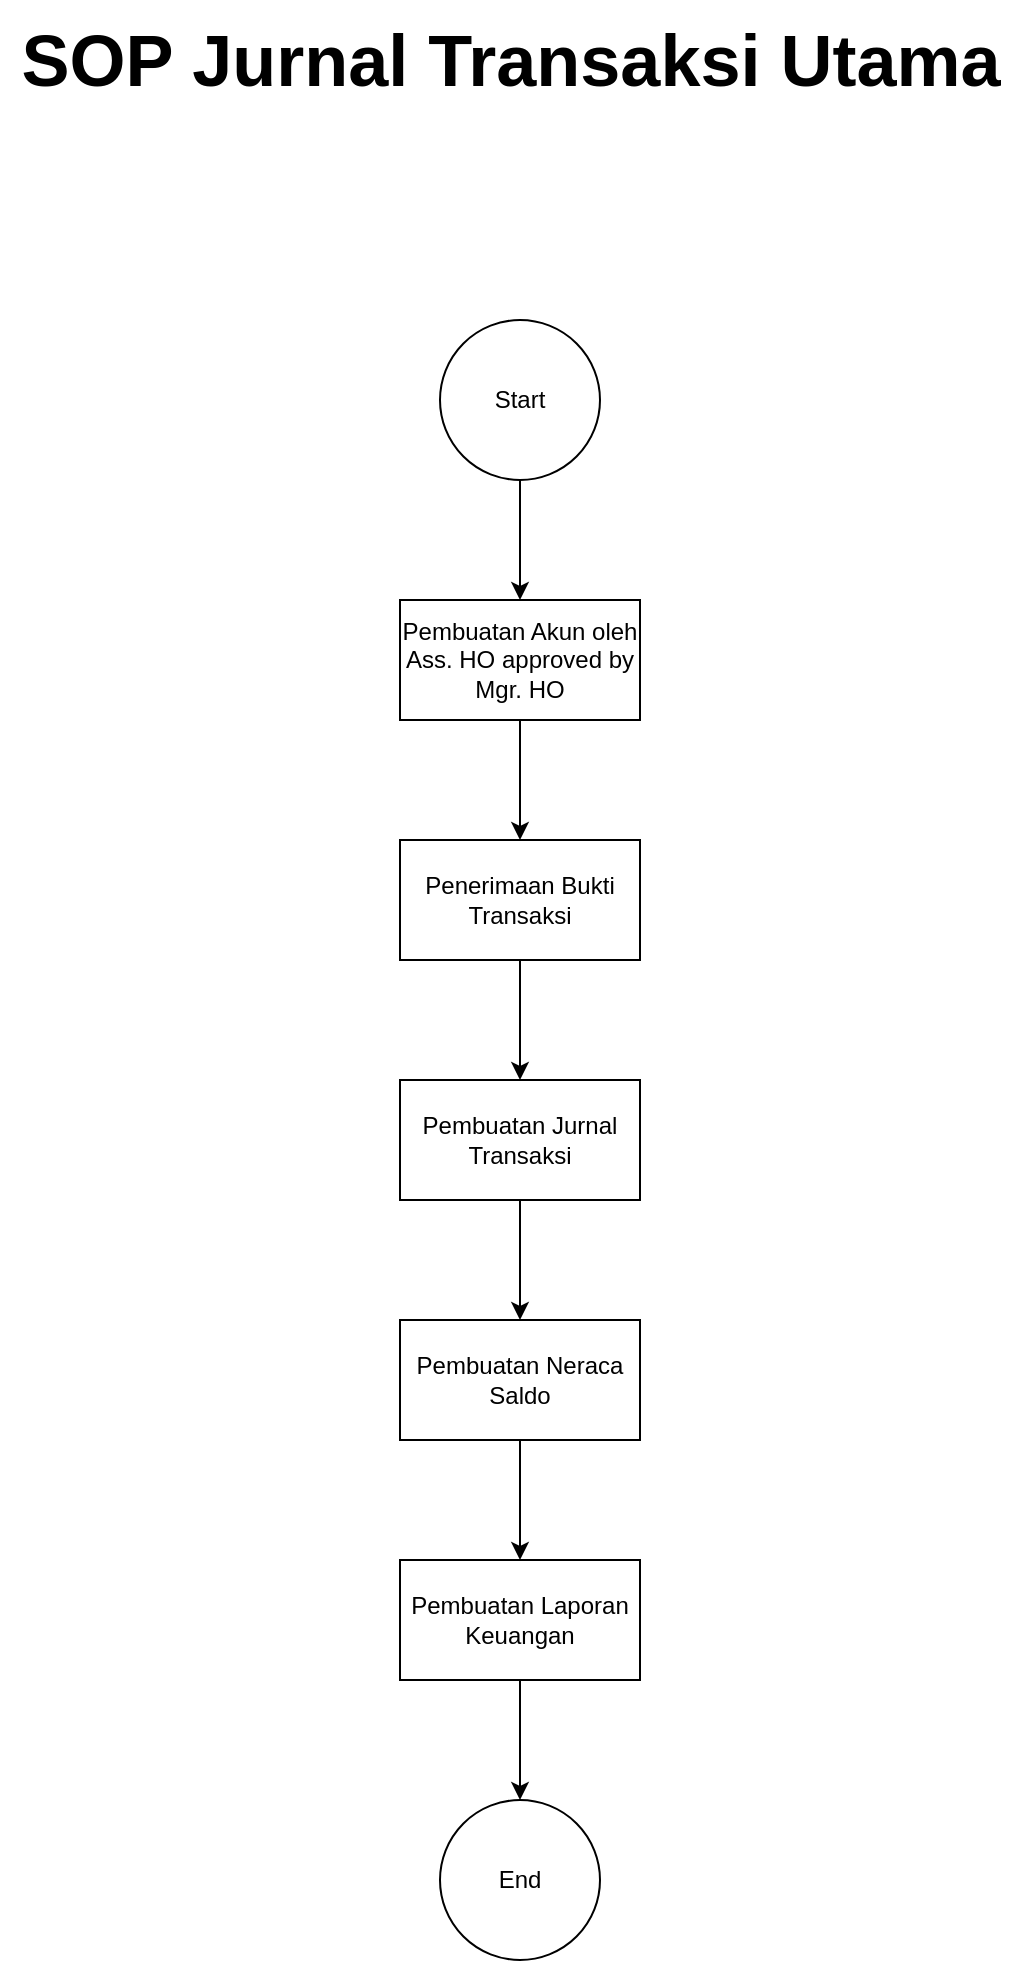 <mxfile version="22.1.8" type="github" pages="45">
  <diagram name="SOP Jurnal Transaksi Utama" id="u_JC-0qjYDzJXMqy9y9q">
    <mxGraphModel dx="1120" dy="506" grid="1" gridSize="10" guides="1" tooltips="1" connect="1" arrows="1" fold="1" page="1" pageScale="1" pageWidth="700" pageHeight="1500" math="0" shadow="0">
      <root>
        <mxCell id="0" />
        <mxCell id="1" parent="0" />
        <mxCell id="B60rOpIpmTvG-FKL7r_q-3" value="Start" style="ellipse;whiteSpace=wrap;html=1;aspect=fixed;" parent="1" vertex="1">
          <mxGeometry x="300" y="180" width="80" height="80" as="geometry" />
        </mxCell>
        <mxCell id="B60rOpIpmTvG-FKL7r_q-4" value="Pembuatan Akun oleh Ass. HO approved by Mgr. HO" style="rounded=0;whiteSpace=wrap;html=1;" parent="1" vertex="1">
          <mxGeometry x="280" y="320" width="120" height="60" as="geometry" />
        </mxCell>
        <mxCell id="B60rOpIpmTvG-FKL7r_q-5" value="Penerimaan Bukti Transaksi" style="rounded=0;whiteSpace=wrap;html=1;" parent="1" vertex="1">
          <mxGeometry x="280" y="440" width="120" height="60" as="geometry" />
        </mxCell>
        <mxCell id="B60rOpIpmTvG-FKL7r_q-6" value="Pembuatan Jurnal Transaksi" style="rounded=0;whiteSpace=wrap;html=1;" parent="1" vertex="1">
          <mxGeometry x="280" y="560" width="120" height="60" as="geometry" />
        </mxCell>
        <mxCell id="B60rOpIpmTvG-FKL7r_q-7" value="Pembuatan Neraca Saldo" style="rounded=0;whiteSpace=wrap;html=1;" parent="1" vertex="1">
          <mxGeometry x="280" y="680" width="120" height="60" as="geometry" />
        </mxCell>
        <mxCell id="B60rOpIpmTvG-FKL7r_q-8" value="Pembuatan Laporan Keuangan" style="rounded=0;whiteSpace=wrap;html=1;" parent="1" vertex="1">
          <mxGeometry x="280" y="800" width="120" height="60" as="geometry" />
        </mxCell>
        <mxCell id="B60rOpIpmTvG-FKL7r_q-9" value="" style="endArrow=classic;html=1;rounded=0;exitX=0.5;exitY=1;exitDx=0;exitDy=0;entryX=0.5;entryY=0;entryDx=0;entryDy=0;" parent="1" source="B60rOpIpmTvG-FKL7r_q-3" target="B60rOpIpmTvG-FKL7r_q-4" edge="1">
          <mxGeometry width="50" height="50" relative="1" as="geometry">
            <mxPoint x="390" y="280" as="sourcePoint" />
            <mxPoint x="440" y="230" as="targetPoint" />
          </mxGeometry>
        </mxCell>
        <mxCell id="B60rOpIpmTvG-FKL7r_q-10" value="" style="endArrow=classic;html=1;rounded=0;exitX=0.5;exitY=1;exitDx=0;exitDy=0;entryX=0.5;entryY=0;entryDx=0;entryDy=0;" parent="1" source="B60rOpIpmTvG-FKL7r_q-4" target="B60rOpIpmTvG-FKL7r_q-5" edge="1">
          <mxGeometry width="50" height="50" relative="1" as="geometry">
            <mxPoint x="440" y="400" as="sourcePoint" />
            <mxPoint x="490" y="350" as="targetPoint" />
          </mxGeometry>
        </mxCell>
        <mxCell id="B60rOpIpmTvG-FKL7r_q-11" value="" style="endArrow=classic;html=1;rounded=0;exitX=0.5;exitY=1;exitDx=0;exitDy=0;entryX=0.5;entryY=0;entryDx=0;entryDy=0;" parent="1" source="B60rOpIpmTvG-FKL7r_q-5" target="B60rOpIpmTvG-FKL7r_q-6" edge="1">
          <mxGeometry width="50" height="50" relative="1" as="geometry">
            <mxPoint x="500" y="520" as="sourcePoint" />
            <mxPoint x="550" y="470" as="targetPoint" />
          </mxGeometry>
        </mxCell>
        <mxCell id="B60rOpIpmTvG-FKL7r_q-13" value="" style="endArrow=classic;html=1;rounded=0;exitX=0.5;exitY=1;exitDx=0;exitDy=0;entryX=0.5;entryY=0;entryDx=0;entryDy=0;" parent="1" source="B60rOpIpmTvG-FKL7r_q-6" target="B60rOpIpmTvG-FKL7r_q-7" edge="1">
          <mxGeometry width="50" height="50" relative="1" as="geometry">
            <mxPoint x="430" y="640" as="sourcePoint" />
            <mxPoint x="480" y="590" as="targetPoint" />
          </mxGeometry>
        </mxCell>
        <mxCell id="B60rOpIpmTvG-FKL7r_q-14" value="" style="endArrow=classic;html=1;rounded=0;exitX=0.5;exitY=1;exitDx=0;exitDy=0;entryX=0.5;entryY=0;entryDx=0;entryDy=0;" parent="1" source="B60rOpIpmTvG-FKL7r_q-7" target="B60rOpIpmTvG-FKL7r_q-8" edge="1">
          <mxGeometry width="50" height="50" relative="1" as="geometry">
            <mxPoint x="520" y="740" as="sourcePoint" />
            <mxPoint x="570" y="690" as="targetPoint" />
          </mxGeometry>
        </mxCell>
        <mxCell id="B60rOpIpmTvG-FKL7r_q-15" value="End" style="ellipse;whiteSpace=wrap;html=1;aspect=fixed;" parent="1" vertex="1">
          <mxGeometry x="300" y="920" width="80" height="80" as="geometry" />
        </mxCell>
        <mxCell id="B60rOpIpmTvG-FKL7r_q-16" value="" style="endArrow=classic;html=1;rounded=0;exitX=0.5;exitY=1;exitDx=0;exitDy=0;entryX=0.5;entryY=0;entryDx=0;entryDy=0;" parent="1" source="B60rOpIpmTvG-FKL7r_q-8" target="B60rOpIpmTvG-FKL7r_q-15" edge="1">
          <mxGeometry width="50" height="50" relative="1" as="geometry">
            <mxPoint x="460" y="900" as="sourcePoint" />
            <mxPoint x="510" y="850" as="targetPoint" />
          </mxGeometry>
        </mxCell>
        <mxCell id="2fWmXElVrRzF6SSwBXl2-1" value="&lt;b&gt;&lt;font style=&quot;font-size: 36px;&quot;&gt;SOP Jurnal Transaksi Utama&lt;br&gt;&lt;/font&gt;&lt;/b&gt;" style="text;html=1;align=center;verticalAlign=middle;resizable=0;points=[];autosize=1;strokeColor=none;fillColor=none;" parent="1" vertex="1">
          <mxGeometry x="80" y="20" width="510" height="60" as="geometry" />
        </mxCell>
      </root>
    </mxGraphModel>
  </diagram>
  <diagram id="OtabirsnIgSg-Er-Mkpu" name="SOP Pembuatan Akun">
    <mxGraphModel dx="1120" dy="506" grid="1" gridSize="10" guides="1" tooltips="1" connect="1" arrows="1" fold="1" page="1" pageScale="1" pageWidth="700" pageHeight="2000" math="0" shadow="0">
      <root>
        <mxCell id="0" />
        <mxCell id="1" parent="0" />
        <mxCell id="4dndxX9L5nPWjXCC3I9r-2" value="" style="edgeStyle=orthogonalEdgeStyle;rounded=0;orthogonalLoop=1;jettySize=auto;html=1;" parent="1" source="4dndxX9L5nPWjXCC3I9r-3" target="4dndxX9L5nPWjXCC3I9r-6" edge="1">
          <mxGeometry relative="1" as="geometry" />
        </mxCell>
        <mxCell id="4dndxX9L5nPWjXCC3I9r-3" value="Pengiriman Bukti Transaksi" style="whiteSpace=wrap;html=1;aspect=fixed;" parent="1" vertex="1">
          <mxGeometry x="295" y="320" width="110" height="110" as="geometry" />
        </mxCell>
        <mxCell id="4dndxX9L5nPWjXCC3I9r-4" value="" style="endArrow=classic;html=1;rounded=0;exitX=0.5;exitY=1;exitDx=0;exitDy=0;entryX=0.5;entryY=0;entryDx=0;entryDy=0;" parent="1" source="iYkyDLTsOi2dHW0xVqH_-1" target="4dndxX9L5nPWjXCC3I9r-3" edge="1">
          <mxGeometry width="50" height="50" relative="1" as="geometry">
            <mxPoint x="350" y="270" as="sourcePoint" />
            <mxPoint x="510" y="230" as="targetPoint" />
          </mxGeometry>
        </mxCell>
        <mxCell id="4dndxX9L5nPWjXCC3I9r-5" value="" style="edgeStyle=orthogonalEdgeStyle;rounded=0;orthogonalLoop=1;jettySize=auto;html=1;" parent="1" source="4dndxX9L5nPWjXCC3I9r-6" target="4dndxX9L5nPWjXCC3I9r-8" edge="1">
          <mxGeometry relative="1" as="geometry" />
        </mxCell>
        <mxCell id="4dndxX9L5nPWjXCC3I9r-6" value="Penerimaan Bukti Transaksi" style="whiteSpace=wrap;html=1;" parent="1" vertex="1">
          <mxGeometry x="290" y="500" width="120" height="60" as="geometry" />
        </mxCell>
        <mxCell id="4dndxX9L5nPWjXCC3I9r-7" value="" style="edgeStyle=orthogonalEdgeStyle;rounded=0;orthogonalLoop=1;jettySize=auto;html=1;" parent="1" source="4dndxX9L5nPWjXCC3I9r-8" target="4dndxX9L5nPWjXCC3I9r-10" edge="1">
          <mxGeometry relative="1" as="geometry" />
        </mxCell>
        <mxCell id="4dndxX9L5nPWjXCC3I9r-8" value="Pembuatan Jurnal Transaksi" style="whiteSpace=wrap;html=1;" parent="1" vertex="1">
          <mxGeometry x="290" y="640" width="120" height="60" as="geometry" />
        </mxCell>
        <mxCell id="4dndxX9L5nPWjXCC3I9r-9" value="" style="edgeStyle=orthogonalEdgeStyle;rounded=0;orthogonalLoop=1;jettySize=auto;html=1;" parent="1" source="4dndxX9L5nPWjXCC3I9r-10" target="4dndxX9L5nPWjXCC3I9r-12" edge="1">
          <mxGeometry relative="1" as="geometry" />
        </mxCell>
        <mxCell id="4dndxX9L5nPWjXCC3I9r-10" value="Verivikasi Jurnal oleh SPV" style="whiteSpace=wrap;html=1;" parent="1" vertex="1">
          <mxGeometry x="290" y="780" width="120" height="60" as="geometry" />
        </mxCell>
        <mxCell id="4dndxX9L5nPWjXCC3I9r-11" value="" style="edgeStyle=orthogonalEdgeStyle;rounded=0;orthogonalLoop=1;jettySize=auto;html=1;" parent="1" source="4dndxX9L5nPWjXCC3I9r-12" target="4dndxX9L5nPWjXCC3I9r-14" edge="1">
          <mxGeometry relative="1" as="geometry" />
        </mxCell>
        <mxCell id="4dndxX9L5nPWjXCC3I9r-12" value="Sesuai" style="rhombus;whiteSpace=wrap;html=1;" parent="1" vertex="1">
          <mxGeometry x="310" y="910" width="80" height="80" as="geometry" />
        </mxCell>
        <mxCell id="4dndxX9L5nPWjXCC3I9r-13" value="" style="edgeStyle=orthogonalEdgeStyle;rounded=0;orthogonalLoop=1;jettySize=auto;html=1;" parent="1" source="4dndxX9L5nPWjXCC3I9r-14" target="4dndxX9L5nPWjXCC3I9r-16" edge="1">
          <mxGeometry relative="1" as="geometry" />
        </mxCell>
        <mxCell id="4dndxX9L5nPWjXCC3I9r-14" value="Verifikasi isi Jurnal Transaksi Oleh Ass. Mgr." style="whiteSpace=wrap;html=1;" parent="1" vertex="1">
          <mxGeometry x="290" y="1080" width="120" height="60" as="geometry" />
        </mxCell>
        <mxCell id="4dndxX9L5nPWjXCC3I9r-15" value="" style="edgeStyle=orthogonalEdgeStyle;rounded=0;orthogonalLoop=1;jettySize=auto;html=1;" parent="1" source="4dndxX9L5nPWjXCC3I9r-16" target="4dndxX9L5nPWjXCC3I9r-24" edge="1">
          <mxGeometry relative="1" as="geometry" />
        </mxCell>
        <mxCell id="4dndxX9L5nPWjXCC3I9r-16" value="Sesuai" style="rhombus;whiteSpace=wrap;html=1;" parent="1" vertex="1">
          <mxGeometry x="310" y="1210" width="80" height="80" as="geometry" />
        </mxCell>
        <mxCell id="4dndxX9L5nPWjXCC3I9r-17" value="Y" style="text;html=1;align=center;verticalAlign=middle;resizable=0;points=[];autosize=1;strokeColor=none;fillColor=none;" parent="1" vertex="1">
          <mxGeometry x="355" y="1008" width="30" height="30" as="geometry" />
        </mxCell>
        <mxCell id="4dndxX9L5nPWjXCC3I9r-18" value="&lt;div&gt;Y&lt;/div&gt;" style="text;html=1;align=center;verticalAlign=middle;resizable=0;points=[];autosize=1;strokeColor=none;fillColor=none;" parent="1" vertex="1">
          <mxGeometry x="355" y="1158" width="30" height="30" as="geometry" />
        </mxCell>
        <mxCell id="4dndxX9L5nPWjXCC3I9r-19" value="" style="endArrow=classic;html=1;rounded=0;exitX=0;exitY=0.5;exitDx=0;exitDy=0;entryX=0;entryY=0.5;entryDx=0;entryDy=0;" parent="1" source="4dndxX9L5nPWjXCC3I9r-12" target="4dndxX9L5nPWjXCC3I9r-8" edge="1">
          <mxGeometry width="50" height="50" relative="1" as="geometry">
            <mxPoint x="140" y="900" as="sourcePoint" />
            <mxPoint x="190" y="850" as="targetPoint" />
            <Array as="points">
              <mxPoint x="180" y="950" />
              <mxPoint x="180" y="670" />
            </Array>
          </mxGeometry>
        </mxCell>
        <mxCell id="4dndxX9L5nPWjXCC3I9r-20" value="" style="endArrow=none;html=1;rounded=0;entryX=0;entryY=0.5;entryDx=0;entryDy=0;" parent="1" target="4dndxX9L5nPWjXCC3I9r-16" edge="1">
          <mxGeometry width="50" height="50" relative="1" as="geometry">
            <mxPoint x="180" y="950" as="sourcePoint" />
            <mxPoint x="210" y="1230" as="targetPoint" />
            <Array as="points">
              <mxPoint x="180" y="1250" />
            </Array>
          </mxGeometry>
        </mxCell>
        <mxCell id="4dndxX9L5nPWjXCC3I9r-21" value="T" style="text;html=1;align=center;verticalAlign=middle;resizable=0;points=[];autosize=1;strokeColor=none;fillColor=none;" parent="1" vertex="1">
          <mxGeometry x="240" y="910" width="30" height="30" as="geometry" />
        </mxCell>
        <mxCell id="4dndxX9L5nPWjXCC3I9r-22" value="T" style="text;html=1;align=center;verticalAlign=middle;resizable=0;points=[];autosize=1;strokeColor=none;fillColor=none;" parent="1" vertex="1">
          <mxGeometry x="240" y="1210" width="30" height="30" as="geometry" />
        </mxCell>
        <mxCell id="4dndxX9L5nPWjXCC3I9r-23" value="" style="edgeStyle=orthogonalEdgeStyle;rounded=0;orthogonalLoop=1;jettySize=auto;html=1;" parent="1" source="4dndxX9L5nPWjXCC3I9r-24" target="4dndxX9L5nPWjXCC3I9r-26" edge="1">
          <mxGeometry relative="1" as="geometry" />
        </mxCell>
        <mxCell id="4dndxX9L5nPWjXCC3I9r-24" value="&lt;div&gt;Pembuatan Neraca Saldo&lt;/div&gt;" style="whiteSpace=wrap;html=1;" parent="1" vertex="1">
          <mxGeometry x="290" y="1380" width="120" height="60" as="geometry" />
        </mxCell>
        <mxCell id="4dndxX9L5nPWjXCC3I9r-25" value="" style="edgeStyle=orthogonalEdgeStyle;rounded=0;orthogonalLoop=1;jettySize=auto;html=1;" parent="1" source="4dndxX9L5nPWjXCC3I9r-26" target="4dndxX9L5nPWjXCC3I9r-27" edge="1">
          <mxGeometry relative="1" as="geometry" />
        </mxCell>
        <mxCell id="4dndxX9L5nPWjXCC3I9r-26" value="Pembukuan Harga Produk Produksi, Penjualan dan Perincian Neraca" style="whiteSpace=wrap;html=1;" parent="1" vertex="1">
          <mxGeometry x="290" y="1520" width="120" height="60" as="geometry" />
        </mxCell>
        <mxCell id="4dndxX9L5nPWjXCC3I9r-27" value="Pembuatana Laporan Keuangan" style="whiteSpace=wrap;html=1;" parent="1" vertex="1">
          <mxGeometry x="290" y="1660" width="120" height="60" as="geometry" />
        </mxCell>
        <mxCell id="4dndxX9L5nPWjXCC3I9r-29" value="" style="endArrow=classic;html=1;rounded=0;exitX=0.5;exitY=1;exitDx=0;exitDy=0;entryX=0.5;entryY=0;entryDx=0;entryDy=0;" parent="1" source="4dndxX9L5nPWjXCC3I9r-27" target="iYkyDLTsOi2dHW0xVqH_-2" edge="1">
          <mxGeometry width="50" height="50" relative="1" as="geometry">
            <mxPoint x="470" y="1760" as="sourcePoint" />
            <mxPoint x="350" y="1800" as="targetPoint" />
          </mxGeometry>
        </mxCell>
        <mxCell id="iYkyDLTsOi2dHW0xVqH_-1" value="Start" style="ellipse;whiteSpace=wrap;html=1;" parent="1" vertex="1">
          <mxGeometry x="290" y="180" width="120" height="80" as="geometry" />
        </mxCell>
        <mxCell id="iYkyDLTsOi2dHW0xVqH_-2" value="End" style="ellipse;whiteSpace=wrap;html=1;" parent="1" vertex="1">
          <mxGeometry x="290" y="1800" width="120" height="80" as="geometry" />
        </mxCell>
      </root>
    </mxGraphModel>
  </diagram>
  <diagram id="-EK-DfFZ4SPSdE8gzJN5" name="SOP AR Utama">
    <mxGraphModel dx="1120" dy="540" grid="1" gridSize="10" guides="1" tooltips="1" connect="1" arrows="1" fold="1" page="1" pageScale="1" pageWidth="1500" pageHeight="1500" math="0" shadow="0">
      <root>
        <mxCell id="0" />
        <mxCell id="1" parent="0" />
        <mxCell id="BjaqA_RKlqx81xHsZue4-3" value="" style="edgeStyle=orthogonalEdgeStyle;rounded=0;orthogonalLoop=1;jettySize=auto;html=1;exitX=0.5;exitY=1;exitDx=0;exitDy=0;" parent="1" source="z82mxXjtLIw5BkQ50hQA-1" target="BjaqA_RKlqx81xHsZue4-2" edge="1">
          <mxGeometry relative="1" as="geometry">
            <mxPoint x="265" y="200" as="sourcePoint" />
          </mxGeometry>
        </mxCell>
        <mxCell id="BjaqA_RKlqx81xHsZue4-12" value="" style="edgeStyle=orthogonalEdgeStyle;rounded=0;orthogonalLoop=1;jettySize=auto;html=1;" parent="1" source="BjaqA_RKlqx81xHsZue4-2" target="BjaqA_RKlqx81xHsZue4-11" edge="1">
          <mxGeometry relative="1" as="geometry" />
        </mxCell>
        <mxCell id="BjaqA_RKlqx81xHsZue4-2" value="Terima Surat Jalan" style="whiteSpace=wrap;html=1;" parent="1" vertex="1">
          <mxGeometry x="205" y="290" width="120" height="60" as="geometry" />
        </mxCell>
        <mxCell id="BjaqA_RKlqx81xHsZue4-4" value="Staff AR mendapat info nomor surat jalan &lt;br&gt;Tidak perlu tanda tangan distributor" style="text;html=1;align=center;verticalAlign=middle;resizable=0;points=[];autosize=1;strokeColor=none;fillColor=none;" parent="1" vertex="1">
          <mxGeometry x="340" y="300" width="240" height="40" as="geometry" />
        </mxCell>
        <mxCell id="BjaqA_RKlqx81xHsZue4-14" value="" style="edgeStyle=orthogonalEdgeStyle;rounded=0;orthogonalLoop=1;jettySize=auto;html=1;" parent="1" source="BjaqA_RKlqx81xHsZue4-11" target="BjaqA_RKlqx81xHsZue4-13" edge="1">
          <mxGeometry relative="1" as="geometry" />
        </mxCell>
        <mxCell id="BjaqA_RKlqx81xHsZue4-11" value="Pembuatan sales invoice" style="whiteSpace=wrap;html=1;" parent="1" vertex="1">
          <mxGeometry x="205" y="430" width="120" height="60" as="geometry" />
        </mxCell>
        <mxCell id="BjaqA_RKlqx81xHsZue4-16" value="" style="edgeStyle=orthogonalEdgeStyle;rounded=0;orthogonalLoop=1;jettySize=auto;html=1;" parent="1" source="BjaqA_RKlqx81xHsZue4-13" target="BjaqA_RKlqx81xHsZue4-15" edge="1">
          <mxGeometry relative="1" as="geometry" />
        </mxCell>
        <mxCell id="BjaqA_RKlqx81xHsZue4-13" value="Pembuatan Faktur pajak" style="whiteSpace=wrap;html=1;" parent="1" vertex="1">
          <mxGeometry x="205" y="570" width="120" height="60" as="geometry" />
        </mxCell>
        <mxCell id="fYTcv8Ujc8Y89nU0q1ml-2" value="" style="edgeStyle=orthogonalEdgeStyle;rounded=0;orthogonalLoop=1;jettySize=auto;html=1;" parent="1" source="BjaqA_RKlqx81xHsZue4-15" target="fYTcv8Ujc8Y89nU0q1ml-1" edge="1">
          <mxGeometry relative="1" as="geometry" />
        </mxCell>
        <mxCell id="BjaqA_RKlqx81xHsZue4-15" value="Kirim Sales Invoice Lengkap" style="whiteSpace=wrap;html=1;" parent="1" vertex="1">
          <mxGeometry x="205" y="710" width="120" height="60" as="geometry" />
        </mxCell>
        <mxCell id="fYTcv8Ujc8Y89nU0q1ml-4" value="" style="edgeStyle=orthogonalEdgeStyle;rounded=0;orthogonalLoop=1;jettySize=auto;html=1;" parent="1" source="fYTcv8Ujc8Y89nU0q1ml-1" target="fYTcv8Ujc8Y89nU0q1ml-3" edge="1">
          <mxGeometry relative="1" as="geometry" />
        </mxCell>
        <mxCell id="fYTcv8Ujc8Y89nU0q1ml-1" value="Pembayaran" style="whiteSpace=wrap;html=1;" parent="1" vertex="1">
          <mxGeometry x="205" y="850" width="120" height="60" as="geometry" />
        </mxCell>
        <mxCell id="fYTcv8Ujc8Y89nU0q1ml-3" value="SOP Pembayaran / Penerimaan" style="whiteSpace=wrap;html=1;" parent="1" vertex="1">
          <mxGeometry x="205" y="990" width="120" height="60" as="geometry" />
        </mxCell>
        <mxCell id="fYTcv8Ujc8Y89nU0q1ml-6" value="" style="endArrow=classic;html=1;rounded=0;exitX=0.5;exitY=1;exitDx=0;exitDy=0;entryX=0.5;entryY=0;entryDx=0;entryDy=0;" parent="1" source="fYTcv8Ujc8Y89nU0q1ml-3" target="z82mxXjtLIw5BkQ50hQA-2" edge="1">
          <mxGeometry width="50" height="50" relative="1" as="geometry">
            <mxPoint x="385" y="1070" as="sourcePoint" />
            <mxPoint x="265" y="1130" as="targetPoint" />
          </mxGeometry>
        </mxCell>
        <mxCell id="z82mxXjtLIw5BkQ50hQA-1" value="Start" style="ellipse;whiteSpace=wrap;html=1;" parent="1" vertex="1">
          <mxGeometry x="205" y="120" width="120" height="80" as="geometry" />
        </mxCell>
        <mxCell id="z82mxXjtLIw5BkQ50hQA-2" value="End" style="ellipse;whiteSpace=wrap;html=1;" parent="1" vertex="1">
          <mxGeometry x="205" y="1130" width="120" height="80" as="geometry" />
        </mxCell>
      </root>
    </mxGraphModel>
  </diagram>
  <diagram id="KBCRJKqbNWL3rf4SKjyy" name="SOP Sales Invoice (Faktur Penjualan)">
    <mxGraphModel dx="420" dy="506" grid="1" gridSize="10" guides="1" tooltips="1" connect="1" arrows="1" fold="1" page="1" pageScale="1" pageWidth="700" pageHeight="1000" math="0" shadow="0">
      <root>
        <mxCell id="0" />
        <mxCell id="1" parent="0" />
        <mxCell id="93GzcEVTQ53Jzf-SyBzU-1" value="" style="edgeStyle=orthogonalEdgeStyle;rounded=0;orthogonalLoop=1;jettySize=auto;html=1;" parent="1" target="93GzcEVTQ53Jzf-SyBzU-4" edge="1">
          <mxGeometry relative="1" as="geometry">
            <mxPoint x="990" y="270" as="sourcePoint" />
          </mxGeometry>
        </mxCell>
        <mxCell id="93GzcEVTQ53Jzf-SyBzU-3" value="" style="edgeStyle=orthogonalEdgeStyle;rounded=0;orthogonalLoop=1;jettySize=auto;html=1;entryX=0.5;entryY=0;entryDx=0;entryDy=0;" parent="1" source="93GzcEVTQ53Jzf-SyBzU-4" target="93GzcEVTQ53Jzf-SyBzU-9" edge="1">
          <mxGeometry relative="1" as="geometry">
            <mxPoint x="990" y="470" as="targetPoint" />
          </mxGeometry>
        </mxCell>
        <mxCell id="93GzcEVTQ53Jzf-SyBzU-4" value="&lt;div&gt;Terima Surat Jalan&lt;/div&gt;" style="whiteSpace=wrap;html=1;" parent="1" vertex="1">
          <mxGeometry x="930" y="330" width="120" height="60" as="geometry" />
        </mxCell>
        <mxCell id="93GzcEVTQ53Jzf-SyBzU-7" value="" style="edgeStyle=orthogonalEdgeStyle;rounded=0;orthogonalLoop=1;jettySize=auto;html=1;" parent="1" source="93GzcEVTQ53Jzf-SyBzU-9" target="93GzcEVTQ53Jzf-SyBzU-11" edge="1">
          <mxGeometry relative="1" as="geometry" />
        </mxCell>
        <mxCell id="93GzcEVTQ53Jzf-SyBzU-8" value="" style="edgeStyle=orthogonalEdgeStyle;rounded=0;orthogonalLoop=1;jettySize=auto;html=1;" parent="1" source="93GzcEVTQ53Jzf-SyBzU-9" target="93GzcEVTQ53Jzf-SyBzU-15" edge="1">
          <mxGeometry relative="1" as="geometry" />
        </mxCell>
        <mxCell id="93GzcEVTQ53Jzf-SyBzU-9" value="Sudah ttd distributor ? " style="rhombus;whiteSpace=wrap;html=1;" parent="1" vertex="1">
          <mxGeometry x="935" y="445" width="110" height="110" as="geometry" />
        </mxCell>
        <mxCell id="93GzcEVTQ53Jzf-SyBzU-10" value="" style="edgeStyle=orthogonalEdgeStyle;rounded=0;orthogonalLoop=1;jettySize=auto;html=1;" parent="1" source="93GzcEVTQ53Jzf-SyBzU-11" target="93GzcEVTQ53Jzf-SyBzU-12" edge="1">
          <mxGeometry relative="1" as="geometry" />
        </mxCell>
        <mxCell id="93GzcEVTQ53Jzf-SyBzU-11" value="Koordinasi dengan sales support" style="whiteSpace=wrap;html=1;" parent="1" vertex="1">
          <mxGeometry x="930" y="630" width="120" height="60" as="geometry" />
        </mxCell>
        <mxCell id="93GzcEVTQ53Jzf-SyBzU-12" value="&lt;div&gt;Koordinasi dengan distributor&lt;/div&gt;" style="whiteSpace=wrap;html=1;" parent="1" vertex="1">
          <mxGeometry x="930" y="770" width="120" height="60" as="geometry" />
        </mxCell>
        <mxCell id="93GzcEVTQ53Jzf-SyBzU-13" value="T" style="text;html=1;align=center;verticalAlign=middle;resizable=0;points=[];autosize=1;strokeColor=none;fillColor=none;" parent="1" vertex="1">
          <mxGeometry x="995" y="570" width="30" height="30" as="geometry" />
        </mxCell>
        <mxCell id="93GzcEVTQ53Jzf-SyBzU-14" value="" style="edgeStyle=orthogonalEdgeStyle;rounded=0;orthogonalLoop=1;jettySize=auto;html=1;" parent="1" source="93GzcEVTQ53Jzf-SyBzU-15" target="93GzcEVTQ53Jzf-SyBzU-17" edge="1">
          <mxGeometry relative="1" as="geometry" />
        </mxCell>
        <mxCell id="93GzcEVTQ53Jzf-SyBzU-15" value="Pembuatan Sales Invoice" style="whiteSpace=wrap;html=1;" parent="1" vertex="1">
          <mxGeometry x="1120" y="470" width="120" height="60" as="geometry" />
        </mxCell>
        <mxCell id="93GzcEVTQ53Jzf-SyBzU-16" value="" style="edgeStyle=orthogonalEdgeStyle;rounded=0;orthogonalLoop=1;jettySize=auto;html=1;" parent="1" source="93GzcEVTQ53Jzf-SyBzU-17" target="93GzcEVTQ53Jzf-SyBzU-18" edge="1">
          <mxGeometry relative="1" as="geometry" />
        </mxCell>
        <mxCell id="93GzcEVTQ53Jzf-SyBzU-17" value="&lt;div&gt;Pembuatan Faktur Pajak&lt;/div&gt;" style="whiteSpace=wrap;html=1;" parent="1" vertex="1">
          <mxGeometry x="1120" y="600" width="120" height="60" as="geometry" />
        </mxCell>
        <mxCell id="93GzcEVTQ53Jzf-SyBzU-18" value="Pengiriman Sales invoice Lengkap (PO customer, SI, Surat Jalan, Faktur Pajak)" style="whiteSpace=wrap;html=1;" parent="1" vertex="1">
          <mxGeometry x="1120" y="730" width="120" height="60" as="geometry" />
        </mxCell>
        <mxCell id="93GzcEVTQ53Jzf-SyBzU-19" value="" style="endArrow=classic;html=1;rounded=0;exitX=0;exitY=0.5;exitDx=0;exitDy=0;entryX=0;entryY=0.5;entryDx=0;entryDy=0;" parent="1" source="93GzcEVTQ53Jzf-SyBzU-12" target="93GzcEVTQ53Jzf-SyBzU-4" edge="1">
          <mxGeometry width="50" height="50" relative="1" as="geometry">
            <mxPoint x="780" y="780" as="sourcePoint" />
            <mxPoint x="830" y="730" as="targetPoint" />
            <Array as="points">
              <mxPoint x="870" y="800" />
              <mxPoint x="870" y="360" />
            </Array>
          </mxGeometry>
        </mxCell>
        <mxCell id="93GzcEVTQ53Jzf-SyBzU-20" value="" style="endArrow=classic;html=1;rounded=0;exitX=0.5;exitY=1;exitDx=0;exitDy=0;entryX=0.5;entryY=0;entryDx=0;entryDy=0;" parent="1" source="93GzcEVTQ53Jzf-SyBzU-18" edge="1">
          <mxGeometry width="50" height="50" relative="1" as="geometry">
            <mxPoint x="1350" y="820" as="sourcePoint" />
            <mxPoint x="1180" y="850" as="targetPoint" />
          </mxGeometry>
        </mxCell>
        <mxCell id="TR8NoiTvUdOxtm6vfyb7-2" value="Y" style="text;html=1;align=center;verticalAlign=middle;resizable=0;points=[];autosize=1;strokeColor=none;fillColor=none;" parent="1" vertex="1">
          <mxGeometry x="1060" y="470" width="30" height="30" as="geometry" />
        </mxCell>
        <mxCell id="ALKd9rEAwh4rIMG2Rzy1-1" value="Start" style="ellipse;whiteSpace=wrap;html=1;" parent="1" vertex="1">
          <mxGeometry x="930" y="190" width="120" height="80" as="geometry" />
        </mxCell>
        <mxCell id="ALKd9rEAwh4rIMG2Rzy1-2" value="End" style="ellipse;whiteSpace=wrap;html=1;" parent="1" vertex="1">
          <mxGeometry x="1120" y="850" width="120" height="80" as="geometry" />
        </mxCell>
      </root>
    </mxGraphModel>
  </diagram>
  <diagram id="nH4Wx3J8gD-EYQrA_zln" name="Page-2">
    <mxGraphModel dx="1120" dy="540" grid="1" gridSize="10" guides="1" tooltips="1" connect="1" arrows="1" fold="1" page="1" pageScale="1" pageWidth="100000" pageHeight="100000" math="0" shadow="0">
      <root>
        <mxCell id="0" />
        <mxCell id="1" parent="0" />
        <mxCell id="G8sGtjTKEq9AV-NC6YxH-3" value="" style="edgeStyle=orthogonalEdgeStyle;rounded=0;orthogonalLoop=1;jettySize=auto;html=1;" parent="1" source="G8sGtjTKEq9AV-NC6YxH-1" target="G8sGtjTKEq9AV-NC6YxH-2" edge="1">
          <mxGeometry relative="1" as="geometry">
            <Array as="points">
              <mxPoint x="440" y="140" />
              <mxPoint x="230" y="140" />
            </Array>
          </mxGeometry>
        </mxCell>
        <mxCell id="G8sGtjTKEq9AV-NC6YxH-5" value="" style="edgeStyle=orthogonalEdgeStyle;rounded=0;orthogonalLoop=1;jettySize=auto;html=1;" parent="1" source="G8sGtjTKEq9AV-NC6YxH-1" target="G8sGtjTKEq9AV-NC6YxH-4" edge="1">
          <mxGeometry relative="1" as="geometry" />
        </mxCell>
        <mxCell id="G8sGtjTKEq9AV-NC6YxH-7" value="" style="edgeStyle=orthogonalEdgeStyle;rounded=0;orthogonalLoop=1;jettySize=auto;html=1;" parent="1" source="G8sGtjTKEq9AV-NC6YxH-1" target="G8sGtjTKEq9AV-NC6YxH-4" edge="1">
          <mxGeometry relative="1" as="geometry" />
        </mxCell>
        <mxCell id="G8sGtjTKEq9AV-NC6YxH-1" value="&lt;font style=&quot;font-size: 18px;&quot;&gt;Satoria Group&lt;/font&gt;" style="rounded=0;whiteSpace=wrap;html=1;" parent="1" vertex="1">
          <mxGeometry x="380" y="50" width="120" height="60" as="geometry" />
        </mxCell>
        <mxCell id="G8sGtjTKEq9AV-NC6YxH-13" value="" style="edgeStyle=orthogonalEdgeStyle;rounded=0;orthogonalLoop=1;jettySize=auto;html=1;" parent="1" source="G8sGtjTKEq9AV-NC6YxH-2" target="G8sGtjTKEq9AV-NC6YxH-12" edge="1">
          <mxGeometry relative="1" as="geometry">
            <Array as="points">
              <mxPoint x="230" y="270" />
              <mxPoint x="80" y="270" />
            </Array>
          </mxGeometry>
        </mxCell>
        <mxCell id="G8sGtjTKEq9AV-NC6YxH-15" value="" style="edgeStyle=orthogonalEdgeStyle;rounded=0;orthogonalLoop=1;jettySize=auto;html=1;" parent="1" source="G8sGtjTKEq9AV-NC6YxH-2" target="G8sGtjTKEq9AV-NC6YxH-14" edge="1">
          <mxGeometry relative="1" as="geometry" />
        </mxCell>
        <mxCell id="G8sGtjTKEq9AV-NC6YxH-2" value="&lt;font style=&quot;font-size: 18px;&quot;&gt;SAI&lt;/font&gt;" style="whiteSpace=wrap;html=1;rounded=0;" parent="1" vertex="1">
          <mxGeometry x="170" y="180" width="120" height="60" as="geometry" />
        </mxCell>
        <mxCell id="G8sGtjTKEq9AV-NC6YxH-4" value="&lt;font style=&quot;font-size: 18px;&quot;&gt;SAG&lt;/font&gt;" style="rounded=0;whiteSpace=wrap;html=1;" parent="1" vertex="1">
          <mxGeometry x="380" y="180" width="120" height="60" as="geometry" />
        </mxCell>
        <mxCell id="G8sGtjTKEq9AV-NC6YxH-8" value="&lt;font style=&quot;font-size: 18px;&quot;&gt;SDL&lt;/font&gt;" style="rounded=0;whiteSpace=wrap;html=1;" parent="1" vertex="1">
          <mxGeometry x="590" y="180" width="120" height="60" as="geometry" />
        </mxCell>
        <mxCell id="G8sGtjTKEq9AV-NC6YxH-9" value="&lt;font style=&quot;font-size: 18px;&quot;&gt;Konjac&lt;/font&gt;" style="rounded=0;whiteSpace=wrap;html=1;" parent="1" vertex="1">
          <mxGeometry x="800" y="180" width="120" height="60" as="geometry" />
        </mxCell>
        <mxCell id="G8sGtjTKEq9AV-NC6YxH-10" value="" style="endArrow=classic;html=1;rounded=0;exitX=0.5;exitY=1;exitDx=0;exitDy=0;entryX=0.5;entryY=0;entryDx=0;entryDy=0;" parent="1" source="G8sGtjTKEq9AV-NC6YxH-1" target="G8sGtjTKEq9AV-NC6YxH-8" edge="1">
          <mxGeometry width="50" height="50" relative="1" as="geometry">
            <mxPoint x="540" y="140" as="sourcePoint" />
            <mxPoint x="590" y="90" as="targetPoint" />
            <Array as="points">
              <mxPoint x="440" y="140" />
              <mxPoint x="650" y="140" />
            </Array>
          </mxGeometry>
        </mxCell>
        <mxCell id="G8sGtjTKEq9AV-NC6YxH-11" value="" style="endArrow=classic;html=1;rounded=0;exitX=0.5;exitY=1;exitDx=0;exitDy=0;entryX=0.5;entryY=0;entryDx=0;entryDy=0;" parent="1" source="G8sGtjTKEq9AV-NC6YxH-1" target="G8sGtjTKEq9AV-NC6YxH-9" edge="1">
          <mxGeometry width="50" height="50" relative="1" as="geometry">
            <mxPoint x="580" y="120" as="sourcePoint" />
            <mxPoint x="630" y="70" as="targetPoint" />
            <Array as="points">
              <mxPoint x="440" y="140" />
              <mxPoint x="860" y="140" />
            </Array>
          </mxGeometry>
        </mxCell>
        <mxCell id="G8sGtjTKEq9AV-NC6YxH-12" value="&lt;font style=&quot;font-size: 18px;&quot;&gt;LINE1&lt;/font&gt;" style="whiteSpace=wrap;html=1;rounded=0;" parent="1" vertex="1">
          <mxGeometry x="20" y="320" width="120" height="60" as="geometry" />
        </mxCell>
        <mxCell id="G8sGtjTKEq9AV-NC6YxH-19" value="" style="edgeStyle=orthogonalEdgeStyle;rounded=0;orthogonalLoop=1;jettySize=auto;html=1;" parent="1" source="G8sGtjTKEq9AV-NC6YxH-14" target="G8sGtjTKEq9AV-NC6YxH-18" edge="1">
          <mxGeometry relative="1" as="geometry" />
        </mxCell>
        <mxCell id="G8sGtjTKEq9AV-NC6YxH-20" value="" style="edgeStyle=orthogonalEdgeStyle;rounded=0;orthogonalLoop=1;jettySize=auto;html=1;" parent="1" source="G8sGtjTKEq9AV-NC6YxH-14" target="G8sGtjTKEq9AV-NC6YxH-18" edge="1">
          <mxGeometry relative="1" as="geometry" />
        </mxCell>
        <mxCell id="G8sGtjTKEq9AV-NC6YxH-14" value="&lt;font style=&quot;font-size: 18px;&quot;&gt;LINE 2&lt;/font&gt;" style="whiteSpace=wrap;html=1;rounded=0;" parent="1" vertex="1">
          <mxGeometry x="170" y="320" width="120" height="60" as="geometry" />
        </mxCell>
        <mxCell id="G8sGtjTKEq9AV-NC6YxH-16" value="&lt;div&gt;&lt;font style=&quot;font-size: 18px;&quot;&gt;LINE 3&lt;/font&gt;&lt;/div&gt;" style="rounded=0;whiteSpace=wrap;html=1;" parent="1" vertex="1">
          <mxGeometry x="320" y="320" width="120" height="60" as="geometry" />
        </mxCell>
        <mxCell id="G8sGtjTKEq9AV-NC6YxH-17" value="" style="endArrow=classic;html=1;rounded=0;exitX=0.5;exitY=1;exitDx=0;exitDy=0;entryX=0.5;entryY=0;entryDx=0;entryDy=0;" parent="1" source="G8sGtjTKEq9AV-NC6YxH-2" target="G8sGtjTKEq9AV-NC6YxH-16" edge="1">
          <mxGeometry width="50" height="50" relative="1" as="geometry">
            <mxPoint x="230" y="250" as="sourcePoint" />
            <mxPoint x="190" y="350" as="targetPoint" />
            <Array as="points">
              <mxPoint x="230" y="270" />
              <mxPoint x="380" y="270" />
            </Array>
          </mxGeometry>
        </mxCell>
        <mxCell id="G8sGtjTKEq9AV-NC6YxH-18" value="&lt;font style=&quot;font-size: 18px;&quot;&gt;Finance&lt;/font&gt;" style="whiteSpace=wrap;html=1;rounded=0;" parent="1" vertex="1">
          <mxGeometry x="170" y="460" width="120" height="60" as="geometry" />
        </mxCell>
        <mxCell id="G8sGtjTKEq9AV-NC6YxH-21" value="&lt;font style=&quot;font-size: 18px;&quot;&gt;Accounting&lt;/font&gt;" style="rounded=0;whiteSpace=wrap;html=1;" parent="1" vertex="1">
          <mxGeometry x="20" y="460" width="120" height="60" as="geometry" />
        </mxCell>
        <mxCell id="G8sGtjTKEq9AV-NC6YxH-23" value="" style="endArrow=classic;html=1;rounded=0;entryX=0.5;entryY=0;entryDx=0;entryDy=0;" parent="1" target="G8sGtjTKEq9AV-NC6YxH-21" edge="1">
          <mxGeometry width="50" height="50" relative="1" as="geometry">
            <mxPoint x="230" y="380" as="sourcePoint" />
            <mxPoint x="160" y="380" as="targetPoint" />
            <Array as="points">
              <mxPoint x="230" y="420" />
              <mxPoint x="80" y="420" />
            </Array>
          </mxGeometry>
        </mxCell>
      </root>
    </mxGraphModel>
  </diagram>
  <diagram id="3u5Gu4bY9U3mbioOap5y" name="SOP Retur">
    <mxGraphModel dx="3120" dy="506" grid="1" gridSize="10" guides="1" tooltips="1" connect="1" arrows="1" fold="1" page="1" pageScale="1" pageWidth="2000" pageHeight="700" math="0" shadow="0">
      <root>
        <mxCell id="0" />
        <mxCell id="1" parent="0" />
        <mxCell id="3XXqNk9K9sVmtTqnf-Zr-1" value="Buyer" style="swimlane;whiteSpace=wrap;html=1;" parent="1" vertex="1">
          <mxGeometry x="130" y="160" width="200" height="1120" as="geometry" />
        </mxCell>
        <mxCell id="YhxVYjLHrhwPNfLKYJEp-1" value="Email retur / berita acara pengembalian barang" style="shape=document;whiteSpace=wrap;html=1;boundedLbl=1;" parent="3XXqNk9K9sVmtTqnf-Zr-1" vertex="1">
          <mxGeometry x="40" y="80" width="120" height="80" as="geometry" />
        </mxCell>
        <mxCell id="YhxVYjLHrhwPNfLKYJEp-5" value="Konfirmasi status retur tidak diterima" style="shape=document;whiteSpace=wrap;html=1;boundedLbl=1;" parent="3XXqNk9K9sVmtTqnf-Zr-1" vertex="1">
          <mxGeometry x="40" y="360" width="120" height="80" as="geometry" />
        </mxCell>
        <mxCell id="n-JD-mBw-7AveOLbXSFY-16" value="Info pemusnahan barang" style="shape=document;whiteSpace=wrap;html=1;boundedLbl=1;" parent="3XXqNk9K9sVmtTqnf-Zr-1" vertex="1">
          <mxGeometry x="40" y="450" width="120" height="80" as="geometry" />
        </mxCell>
        <mxCell id="n-JD-mBw-7AveOLbXSFY-29" value="Pemusnahan barang" style="rounded=0;whiteSpace=wrap;html=1;" parent="3XXqNk9K9sVmtTqnf-Zr-1" vertex="1">
          <mxGeometry x="40" y="610" width="120" height="60" as="geometry" />
        </mxCell>
        <mxCell id="n-JD-mBw-7AveOLbXSFY-30" value="Berita acara pemusnahan" style="shape=document;whiteSpace=wrap;html=1;boundedLbl=1;" parent="3XXqNk9K9sVmtTqnf-Zr-1" vertex="1">
          <mxGeometry x="40" y="710" width="120" height="80" as="geometry" />
        </mxCell>
        <mxCell id="n-JD-mBw-7AveOLbXSFY-31" value="" style="endArrow=classic;html=1;rounded=0;exitX=0.5;exitY=0.875;exitDx=0;exitDy=0;exitPerimeter=0;entryX=0.5;entryY=0;entryDx=0;entryDy=0;" parent="3XXqNk9K9sVmtTqnf-Zr-1" source="n-JD-mBw-7AveOLbXSFY-16" target="n-JD-mBw-7AveOLbXSFY-29" edge="1">
          <mxGeometry width="50" height="50" relative="1" as="geometry">
            <mxPoint x="-60" y="630" as="sourcePoint" />
            <mxPoint x="-10" y="580" as="targetPoint" />
          </mxGeometry>
        </mxCell>
        <mxCell id="n-JD-mBw-7AveOLbXSFY-32" value="" style="endArrow=classic;html=1;rounded=0;exitX=0.5;exitY=1;exitDx=0;exitDy=0;entryX=0.5;entryY=0;entryDx=0;entryDy=0;" parent="3XXqNk9K9sVmtTqnf-Zr-1" source="n-JD-mBw-7AveOLbXSFY-29" target="n-JD-mBw-7AveOLbXSFY-30" edge="1">
          <mxGeometry width="50" height="50" relative="1" as="geometry">
            <mxPoint x="-40" y="680" as="sourcePoint" />
            <mxPoint x="10" y="630" as="targetPoint" />
          </mxGeometry>
        </mxCell>
        <mxCell id="3XXqNk9K9sVmtTqnf-Zr-3" value="Sales" style="swimlane;whiteSpace=wrap;html=1;" parent="1" vertex="1">
          <mxGeometry x="330" y="160" width="350" height="1120" as="geometry" />
        </mxCell>
        <mxCell id="YhxVYjLHrhwPNfLKYJEp-2" value="Approved" style="rhombus;whiteSpace=wrap;html=1;" parent="3XXqNk9K9sVmtTqnf-Zr-3" vertex="1">
          <mxGeometry x="50" y="200" width="100" height="100" as="geometry" />
        </mxCell>
        <mxCell id="eX9IdH5F9GjlkSfmWwUC-1" value="Y" style="text;html=1;align=center;verticalAlign=middle;resizable=0;points=[];autosize=1;strokeColor=none;fillColor=none;" parent="3XXqNk9K9sVmtTqnf-Zr-3" vertex="1">
          <mxGeometry x="140" y="80" width="30" height="30" as="geometry" />
        </mxCell>
        <mxCell id="eX9IdH5F9GjlkSfmWwUC-2" value="T" style="text;html=1;align=center;verticalAlign=middle;resizable=0;points=[];autosize=1;strokeColor=none;fillColor=none;" parent="3XXqNk9K9sVmtTqnf-Zr-3" vertex="1">
          <mxGeometry x="100" y="300" width="30" height="30" as="geometry" />
        </mxCell>
        <mxCell id="eX9IdH5F9GjlkSfmWwUC-3" value="Approval pengembalian barang" style="rounded=0;whiteSpace=wrap;html=1;" parent="3XXqNk9K9sVmtTqnf-Zr-3" vertex="1">
          <mxGeometry x="40" y="80" width="120" height="60" as="geometry" />
        </mxCell>
        <mxCell id="eX9IdH5F9GjlkSfmWwUC-4" value="" style="endArrow=classic;html=1;rounded=0;exitX=0.5;exitY=1;exitDx=0;exitDy=0;entryX=0.5;entryY=0;entryDx=0;entryDy=0;" parent="3XXqNk9K9sVmtTqnf-Zr-3" source="eX9IdH5F9GjlkSfmWwUC-3" target="YhxVYjLHrhwPNfLKYJEp-2" edge="1">
          <mxGeometry width="50" height="50" relative="1" as="geometry">
            <mxPoint x="130" y="-20" as="sourcePoint" />
            <mxPoint x="180" y="-70" as="targetPoint" />
          </mxGeometry>
        </mxCell>
        <mxCell id="eX9IdH5F9GjlkSfmWwUC-6" value="Y" style="text;html=1;align=center;verticalAlign=middle;resizable=0;points=[];autosize=1;strokeColor=none;fillColor=none;" parent="3XXqNk9K9sVmtTqnf-Zr-3" vertex="1">
          <mxGeometry x="150" y="220" width="30" height="30" as="geometry" />
        </mxCell>
        <mxCell id="eX9IdH5F9GjlkSfmWwUC-9" value="Menginformasikan status retur tidak disetujui" style="rounded=0;whiteSpace=wrap;html=1;" parent="3XXqNk9K9sVmtTqnf-Zr-3" vertex="1">
          <mxGeometry x="40" y="370" width="120" height="60" as="geometry" />
        </mxCell>
        <mxCell id="eX9IdH5F9GjlkSfmWwUC-10" value="" style="endArrow=classic;html=1;rounded=0;exitX=0.5;exitY=1;exitDx=0;exitDy=0;entryX=0.5;entryY=0;entryDx=0;entryDy=0;" parent="3XXqNk9K9sVmtTqnf-Zr-3" source="YhxVYjLHrhwPNfLKYJEp-2" target="eX9IdH5F9GjlkSfmWwUC-9" edge="1">
          <mxGeometry width="50" height="50" relative="1" as="geometry">
            <mxPoint x="340" y="510" as="sourcePoint" />
            <mxPoint x="390" y="460" as="targetPoint" />
          </mxGeometry>
        </mxCell>
        <mxCell id="n-JD-mBw-7AveOLbXSFY-3" value="Dokumen pengembalian barang" style="shape=document;whiteSpace=wrap;html=1;boundedLbl=1;" parent="3XXqNk9K9sVmtTqnf-Zr-3" vertex="1">
          <mxGeometry x="200" y="210" width="120" height="80" as="geometry" />
        </mxCell>
        <mxCell id="n-JD-mBw-7AveOLbXSFY-5" value="" style="endArrow=classic;html=1;rounded=0;exitX=1;exitY=0.5;exitDx=0;exitDy=0;entryX=0;entryY=0.5;entryDx=0;entryDy=0;" parent="3XXqNk9K9sVmtTqnf-Zr-3" source="YhxVYjLHrhwPNfLKYJEp-2" target="n-JD-mBw-7AveOLbXSFY-3" edge="1">
          <mxGeometry width="50" height="50" relative="1" as="geometry">
            <mxPoint x="390" y="520" as="sourcePoint" />
            <mxPoint x="440" y="470" as="targetPoint" />
          </mxGeometry>
        </mxCell>
        <mxCell id="3XXqNk9K9sVmtTqnf-Zr-5" value="Accounting" style="swimlane;whiteSpace=wrap;html=1;" parent="1" vertex="1">
          <mxGeometry x="680" y="160" width="200" height="1120" as="geometry" />
        </mxCell>
        <mxCell id="3XXqNk9K9sVmtTqnf-Zr-6" value="Buat nota retur" style="rounded=0;whiteSpace=wrap;html=1;" parent="3XXqNk9K9sVmtTqnf-Zr-5" vertex="1">
          <mxGeometry x="40" y="80" width="120" height="60" as="geometry" />
        </mxCell>
        <mxCell id="OGQqqugQpl9wXLizZ1mK-1" value="Nota retur pajak" style="shape=document;whiteSpace=wrap;html=1;boundedLbl=1;" parent="3XXqNk9K9sVmtTqnf-Zr-5" vertex="1">
          <mxGeometry x="40" y="240" width="120" height="80" as="geometry" />
        </mxCell>
        <mxCell id="OGQqqugQpl9wXLizZ1mK-2" value="" style="endArrow=classic;html=1;rounded=0;exitX=0.5;exitY=1;exitDx=0;exitDy=0;entryX=0.5;entryY=0;entryDx=0;entryDy=0;" parent="3XXqNk9K9sVmtTqnf-Zr-5" source="3XXqNk9K9sVmtTqnf-Zr-6" target="OGQqqugQpl9wXLizZ1mK-1" edge="1">
          <mxGeometry width="50" height="50" relative="1" as="geometry">
            <mxPoint x="310" y="360" as="sourcePoint" />
            <mxPoint x="360" y="310" as="targetPoint" />
          </mxGeometry>
        </mxCell>
        <mxCell id="3XXqNk9K9sVmtTqnf-Zr-7" value="Store / WH" style="swimlane;whiteSpace=wrap;html=1;" parent="1" vertex="1">
          <mxGeometry x="1480" y="160" width="200" height="1120" as="geometry" />
        </mxCell>
        <mxCell id="3XXqNk9K9sVmtTqnf-Zr-8" value="Barang diterima gudang. Barang baru dikirim dengan harga sesuai invoice" style="rounded=0;whiteSpace=wrap;html=1;" parent="3XXqNk9K9sVmtTqnf-Zr-7" vertex="1">
          <mxGeometry x="40" y="180" width="120" height="60" as="geometry" />
        </mxCell>
        <mxCell id="n-JD-mBw-7AveOLbXSFY-26" value="End" style="ellipse;whiteSpace=wrap;html=1;" parent="3XXqNk9K9sVmtTqnf-Zr-7" vertex="1">
          <mxGeometry x="40" y="40" width="120" height="80" as="geometry" />
        </mxCell>
        <mxCell id="n-JD-mBw-7AveOLbXSFY-27" value="" style="endArrow=classic;html=1;rounded=0;exitX=0.5;exitY=0;exitDx=0;exitDy=0;entryX=0.5;entryY=1;entryDx=0;entryDy=0;" parent="3XXqNk9K9sVmtTqnf-Zr-7" source="3XXqNk9K9sVmtTqnf-Zr-8" target="n-JD-mBw-7AveOLbXSFY-26" edge="1">
          <mxGeometry width="50" height="50" relative="1" as="geometry">
            <mxPoint x="140" y="300" as="sourcePoint" />
            <mxPoint x="190" y="250" as="targetPoint" />
          </mxGeometry>
        </mxCell>
        <mxCell id="3XXqNk9K9sVmtTqnf-Zr-14" value="" style="endArrow=classic;html=1;rounded=0;exitX=1;exitY=0.5;exitDx=0;exitDy=0;entryX=0;entryY=0.5;entryDx=0;entryDy=0;" parent="1" target="eX9IdH5F9GjlkSfmWwUC-3" edge="1">
          <mxGeometry width="50" height="50" relative="1" as="geometry">
            <mxPoint x="290" y="270" as="sourcePoint" />
            <mxPoint x="440" y="270" as="targetPoint" />
          </mxGeometry>
        </mxCell>
        <mxCell id="P540YXA_k3fqWcScwrlD-1" value="&lt;b&gt;&lt;font style=&quot;font-size: 36px;&quot;&gt;SOP Retur&lt;/font&gt;&lt;/b&gt;" style="text;html=1;align=center;verticalAlign=middle;resizable=0;points=[];autosize=1;strokeColor=none;fillColor=none;" parent="1" vertex="1">
          <mxGeometry x="710" y="50" width="200" height="60" as="geometry" />
        </mxCell>
        <mxCell id="YhxVYjLHrhwPNfLKYJEp-6" value="Tax" style="swimlane;whiteSpace=wrap;html=1;" parent="1" vertex="1">
          <mxGeometry x="880" y="160" width="200" height="1120" as="geometry" />
        </mxCell>
        <mxCell id="OGQqqugQpl9wXLizZ1mK-3" value="Nota retur pajak" style="shape=document;whiteSpace=wrap;html=1;boundedLbl=1;" parent="YhxVYjLHrhwPNfLKYJEp-6" vertex="1">
          <mxGeometry x="40" y="240" width="120" height="80" as="geometry" />
        </mxCell>
        <mxCell id="OGQqqugQpl9wXLizZ1mK-4" value="" style="endArrow=classic;html=1;rounded=0;exitX=1;exitY=0.5;exitDx=0;exitDy=0;entryX=0;entryY=0.5;entryDx=0;entryDy=0;" parent="1" source="OGQqqugQpl9wXLizZ1mK-1" target="OGQqqugQpl9wXLizZ1mK-3" edge="1">
          <mxGeometry width="50" height="50" relative="1" as="geometry">
            <mxPoint x="960" y="620" as="sourcePoint" />
            <mxPoint x="1010" y="570" as="targetPoint" />
          </mxGeometry>
        </mxCell>
        <mxCell id="2_el2hz-CjaQ29pe4M6E-1" value="Distributor" style="swimlane;whiteSpace=wrap;html=1;" parent="1" vertex="1">
          <mxGeometry x="1080" y="160" width="200" height="1120" as="geometry" />
        </mxCell>
        <mxCell id="tLQnqcJ-amOvuymyuZC8-1" value="Nota retur pajak" style="shape=document;whiteSpace=wrap;html=1;boundedLbl=1;" parent="2_el2hz-CjaQ29pe4M6E-1" vertex="1">
          <mxGeometry x="40" y="240" width="120" height="80" as="geometry" />
        </mxCell>
        <mxCell id="tLQnqcJ-amOvuymyuZC8-2" value="" style="endArrow=classic;html=1;rounded=0;exitX=1;exitY=0.5;exitDx=0;exitDy=0;entryX=0;entryY=0.5;entryDx=0;entryDy=0;" parent="1" source="OGQqqugQpl9wXLizZ1mK-3" target="tLQnqcJ-amOvuymyuZC8-1" edge="1">
          <mxGeometry width="50" height="50" relative="1" as="geometry">
            <mxPoint x="1120" y="600" as="sourcePoint" />
            <mxPoint x="1170" y="550" as="targetPoint" />
          </mxGeometry>
        </mxCell>
        <mxCell id="tLQnqcJ-amOvuymyuZC8-3" value="AR" style="swimlane;whiteSpace=wrap;html=1;" parent="1" vertex="1">
          <mxGeometry x="1280" y="160" width="200" height="1120" as="geometry" />
        </mxCell>
        <mxCell id="nnNQW503xpARQWw9ORF3-1" value="Pengurangan piutang dan penambahan stok" style="rounded=0;whiteSpace=wrap;html=1;" parent="tLQnqcJ-amOvuymyuZC8-3" vertex="1">
          <mxGeometry x="50" y="80" width="120" height="60" as="geometry" />
        </mxCell>
        <mxCell id="nnNQW503xpARQWw9ORF3-2" value="" style="endArrow=classic;html=1;rounded=0;exitX=1;exitY=0.5;exitDx=0;exitDy=0;entryX=0;entryY=0.5;entryDx=0;entryDy=0;" parent="1" source="3XXqNk9K9sVmtTqnf-Zr-6" target="nnNQW503xpARQWw9ORF3-1" edge="1">
          <mxGeometry width="50" height="50" relative="1" as="geometry">
            <mxPoint x="950" y="300" as="sourcePoint" />
            <mxPoint x="1000" y="250" as="targetPoint" />
          </mxGeometry>
        </mxCell>
        <mxCell id="eX9IdH5F9GjlkSfmWwUC-7" value="Start" style="ellipse;whiteSpace=wrap;html=1;" parent="1" vertex="1">
          <mxGeometry x="-30" y="240" width="120" height="80" as="geometry" />
        </mxCell>
        <mxCell id="eX9IdH5F9GjlkSfmWwUC-12" value="" style="endArrow=classic;html=1;rounded=0;entryX=1;entryY=0.5;entryDx=0;entryDy=0;exitX=0;exitY=0.5;exitDx=0;exitDy=0;" parent="1" source="eX9IdH5F9GjlkSfmWwUC-9" target="YhxVYjLHrhwPNfLKYJEp-5" edge="1">
          <mxGeometry width="50" height="50" relative="1" as="geometry">
            <mxPoint x="180" y="640" as="sourcePoint" />
            <mxPoint x="230" y="590" as="targetPoint" />
            <Array as="points">
              <mxPoint x="310" y="560" />
            </Array>
          </mxGeometry>
        </mxCell>
        <mxCell id="eX9IdH5F9GjlkSfmWwUC-13" value="End" style="ellipse;whiteSpace=wrap;html=1;" parent="1" vertex="1">
          <mxGeometry x="-20" y="520" width="120" height="80" as="geometry" />
        </mxCell>
        <mxCell id="eX9IdH5F9GjlkSfmWwUC-14" value="" style="endArrow=classic;html=1;rounded=0;exitX=0;exitY=0.5;exitDx=0;exitDy=0;entryX=1;entryY=0.5;entryDx=0;entryDy=0;" parent="1" source="YhxVYjLHrhwPNfLKYJEp-5" target="eX9IdH5F9GjlkSfmWwUC-13" edge="1">
          <mxGeometry width="50" height="50" relative="1" as="geometry">
            <mxPoint x="130" y="700" as="sourcePoint" />
            <mxPoint x="180" y="650" as="targetPoint" />
          </mxGeometry>
        </mxCell>
        <mxCell id="n-JD-mBw-7AveOLbXSFY-1" value="Logistic" style="swimlane;whiteSpace=wrap;html=1;" parent="1" vertex="1">
          <mxGeometry x="1680" y="160" width="240" height="1120" as="geometry" />
        </mxCell>
        <mxCell id="n-JD-mBw-7AveOLbXSFY-7" value="Dokumen pengembalian barang" style="shape=document;whiteSpace=wrap;html=1;boundedLbl=1;" parent="n-JD-mBw-7AveOLbXSFY-1" vertex="1">
          <mxGeometry x="50" y="60" width="120" height="80" as="geometry" />
        </mxCell>
        <mxCell id="n-JD-mBw-7AveOLbXSFY-8" value="Kalkulasi biaya" style="rounded=0;whiteSpace=wrap;html=1;" parent="n-JD-mBw-7AveOLbXSFY-1" vertex="1">
          <mxGeometry x="50" y="180" width="120" height="60" as="geometry" />
        </mxCell>
        <mxCell id="n-JD-mBw-7AveOLbXSFY-9" value="" style="endArrow=classic;html=1;rounded=0;exitX=0.5;exitY=0.85;exitDx=0;exitDy=0;exitPerimeter=0;entryX=0.5;entryY=0;entryDx=0;entryDy=0;" parent="n-JD-mBw-7AveOLbXSFY-1" source="n-JD-mBw-7AveOLbXSFY-7" target="n-JD-mBw-7AveOLbXSFY-8" edge="1">
          <mxGeometry width="50" height="50" relative="1" as="geometry">
            <mxPoint x="300" y="280" as="sourcePoint" />
            <mxPoint x="350" y="230" as="targetPoint" />
          </mxGeometry>
        </mxCell>
        <mxCell id="n-JD-mBw-7AveOLbXSFY-10" value="Acceptable" style="rhombus;whiteSpace=wrap;html=1;" parent="n-JD-mBw-7AveOLbXSFY-1" vertex="1">
          <mxGeometry x="60" y="290" width="100" height="100" as="geometry" />
        </mxCell>
        <mxCell id="n-JD-mBw-7AveOLbXSFY-11" value="" style="endArrow=classic;html=1;rounded=0;exitX=0.5;exitY=1;exitDx=0;exitDy=0;entryX=0.5;entryY=0;entryDx=0;entryDy=0;" parent="n-JD-mBw-7AveOLbXSFY-1" source="n-JD-mBw-7AveOLbXSFY-8" target="n-JD-mBw-7AveOLbXSFY-10" edge="1">
          <mxGeometry width="50" height="50" relative="1" as="geometry">
            <mxPoint x="310" y="290" as="sourcePoint" />
            <mxPoint x="360" y="240" as="targetPoint" />
          </mxGeometry>
        </mxCell>
        <mxCell id="n-JD-mBw-7AveOLbXSFY-13" value="Info pemusnahan barang" style="shape=document;whiteSpace=wrap;html=1;boundedLbl=1;" parent="n-JD-mBw-7AveOLbXSFY-1" vertex="1">
          <mxGeometry x="50" y="450" width="120" height="80" as="geometry" />
        </mxCell>
        <mxCell id="n-JD-mBw-7AveOLbXSFY-14" value="" style="endArrow=classic;html=1;rounded=0;exitX=0.5;exitY=1;exitDx=0;exitDy=0;entryX=0.5;entryY=0;entryDx=0;entryDy=0;" parent="n-JD-mBw-7AveOLbXSFY-1" source="n-JD-mBw-7AveOLbXSFY-10" target="n-JD-mBw-7AveOLbXSFY-13" edge="1">
          <mxGeometry width="50" height="50" relative="1" as="geometry">
            <mxPoint x="280" y="410" as="sourcePoint" />
            <mxPoint x="330" y="360" as="targetPoint" />
          </mxGeometry>
        </mxCell>
        <mxCell id="n-JD-mBw-7AveOLbXSFY-28" value="T" style="text;html=1;align=center;verticalAlign=middle;resizable=0;points=[];autosize=1;strokeColor=none;fillColor=none;" parent="n-JD-mBw-7AveOLbXSFY-1" vertex="1">
          <mxGeometry x="110" y="390" width="30" height="30" as="geometry" />
        </mxCell>
        <mxCell id="n-JD-mBw-7AveOLbXSFY-34" value="Berita acara pemusnahan" style="shape=document;whiteSpace=wrap;html=1;boundedLbl=1;" parent="n-JD-mBw-7AveOLbXSFY-1" vertex="1">
          <mxGeometry x="60" y="710" width="120" height="80" as="geometry" />
        </mxCell>
        <mxCell id="FqJAaud2HaK58MbE5HfI-4" value="Y" style="text;html=1;align=center;verticalAlign=middle;resizable=0;points=[];autosize=1;strokeColor=none;fillColor=none;" parent="n-JD-mBw-7AveOLbXSFY-1" vertex="1">
          <mxGeometry x="30" y="340" width="30" height="30" as="geometry" />
        </mxCell>
        <mxCell id="n-JD-mBw-7AveOLbXSFY-36" value="End" style="ellipse;whiteSpace=wrap;html=1;" parent="n-JD-mBw-7AveOLbXSFY-1" vertex="1">
          <mxGeometry x="65" y="910" width="120" height="80" as="geometry" />
        </mxCell>
        <mxCell id="n-JD-mBw-7AveOLbXSFY-35" value="" style="endArrow=classic;html=1;rounded=0;exitX=1;exitY=0.5;exitDx=0;exitDy=0;entryX=1;entryY=0.5;entryDx=0;entryDy=0;" parent="n-JD-mBw-7AveOLbXSFY-1" source="n-JD-mBw-7AveOLbXSFY-34" target="n-JD-mBw-7AveOLbXSFY-36" edge="1">
          <mxGeometry width="50" height="50" relative="1" as="geometry">
            <mxPoint x="140" y="830" as="sourcePoint" />
            <mxPoint x="190" y="920" as="targetPoint" />
            <Array as="points">
              <mxPoint x="220" y="750" />
              <mxPoint x="220" y="950" />
            </Array>
          </mxGeometry>
        </mxCell>
        <mxCell id="n-JD-mBw-7AveOLbXSFY-4" value="" style="endArrow=classic;html=1;rounded=0;exitX=0.5;exitY=0;exitDx=0;exitDy=0;entryX=0;entryY=0.5;entryDx=0;entryDy=0;" parent="1" source="n-JD-mBw-7AveOLbXSFY-3" target="3XXqNk9K9sVmtTqnf-Zr-6" edge="1">
          <mxGeometry width="50" height="50" relative="1" as="geometry">
            <mxPoint x="800" y="660" as="sourcePoint" />
            <mxPoint x="850" y="610" as="targetPoint" />
            <Array as="points">
              <mxPoint x="590" y="270" />
            </Array>
          </mxGeometry>
        </mxCell>
        <mxCell id="n-JD-mBw-7AveOLbXSFY-6" value="" style="endArrow=classic;html=1;rounded=0;exitX=1.008;exitY=0.625;exitDx=0;exitDy=0;exitPerimeter=0;entryX=0;entryY=0.5;entryDx=0;entryDy=0;" parent="1" source="n-JD-mBw-7AveOLbXSFY-3" target="n-JD-mBw-7AveOLbXSFY-7" edge="1">
          <mxGeometry width="50" height="50" relative="1" as="geometry">
            <mxPoint x="790" y="710" as="sourcePoint" />
            <mxPoint x="1781" y="540" as="targetPoint" />
            <Array as="points">
              <mxPoint x="670" y="420" />
              <mxPoint x="670" y="550" />
              <mxPoint x="1700" y="550" />
              <mxPoint x="1700" y="260" />
            </Array>
          </mxGeometry>
        </mxCell>
        <mxCell id="n-JD-mBw-7AveOLbXSFY-15" value="" style="endArrow=classic;html=1;rounded=0;exitX=0;exitY=0.5;exitDx=0;exitDy=0;entryX=1;entryY=0.5;entryDx=0;entryDy=0;" parent="1" source="n-JD-mBw-7AveOLbXSFY-13" target="n-JD-mBw-7AveOLbXSFY-16" edge="1">
          <mxGeometry width="50" height="50" relative="1" as="geometry">
            <mxPoint x="1540" y="670" as="sourcePoint" />
            <mxPoint x="360" y="680" as="targetPoint" />
          </mxGeometry>
        </mxCell>
        <mxCell id="n-JD-mBw-7AveOLbXSFY-18" value="" style="endArrow=classic;html=1;rounded=0;exitX=0;exitY=0.5;exitDx=0;exitDy=0;entryX=0.5;entryY=1;entryDx=0;entryDy=0;" parent="1" source="n-JD-mBw-7AveOLbXSFY-16" target="eX9IdH5F9GjlkSfmWwUC-13" edge="1">
          <mxGeometry width="50" height="50" relative="1" as="geometry">
            <mxPoint x="-50" y="760" as="sourcePoint" />
            <mxPoint y="710" as="targetPoint" />
            <Array as="points">
              <mxPoint x="40" y="650" />
            </Array>
          </mxGeometry>
        </mxCell>
        <mxCell id="n-JD-mBw-7AveOLbXSFY-20" value="" style="endArrow=classic;html=1;rounded=0;exitX=0;exitY=0.5;exitDx=0;exitDy=0;entryX=1;entryY=0.5;entryDx=0;entryDy=0;" parent="1" source="n-JD-mBw-7AveOLbXSFY-10" target="n-JD-mBw-7AveOLbXSFY-21" edge="1">
          <mxGeometry width="50" height="50" relative="1" as="geometry">
            <mxPoint x="1530" y="460" as="sourcePoint" />
            <mxPoint x="312" y="790" as="targetPoint" />
            <Array as="points">
              <mxPoint x="1710" y="500" />
              <mxPoint x="1710" y="760" />
              <mxPoint x="400" y="760" />
              <mxPoint x="400" y="1020" />
            </Array>
          </mxGeometry>
        </mxCell>
        <mxCell id="n-JD-mBw-7AveOLbXSFY-25" value="" style="endArrow=classic;html=1;rounded=0;exitX=1;exitY=0.5;exitDx=0;exitDy=0;entryX=0.5;entryY=1;entryDx=0;entryDy=0;" parent="1" source="n-JD-mBw-7AveOLbXSFY-23" target="3XXqNk9K9sVmtTqnf-Zr-8" edge="1">
          <mxGeometry width="50" height="50" relative="1" as="geometry">
            <mxPoint x="390" y="930" as="sourcePoint" />
            <mxPoint x="440" y="880" as="targetPoint" />
            <Array as="points">
              <mxPoint x="1580" y="1140" />
            </Array>
          </mxGeometry>
        </mxCell>
        <mxCell id="n-JD-mBw-7AveOLbXSFY-21" value="Info pengembalian barang" style="shape=document;whiteSpace=wrap;html=1;boundedLbl=1;" parent="1" vertex="1">
          <mxGeometry x="170" y="980" width="120" height="80" as="geometry" />
        </mxCell>
        <mxCell id="n-JD-mBw-7AveOLbXSFY-23" value="Pengambilan barang (dilakukan SAI)" style="rounded=0;whiteSpace=wrap;html=1;" parent="1" vertex="1">
          <mxGeometry x="170" y="1110" width="120" height="60" as="geometry" />
        </mxCell>
        <mxCell id="n-JD-mBw-7AveOLbXSFY-24" value="" style="endArrow=classic;html=1;rounded=0;exitX=0.5;exitY=0.875;exitDx=0;exitDy=0;exitPerimeter=0;entryX=0.5;entryY=0;entryDx=0;entryDy=0;" parent="1" source="n-JD-mBw-7AveOLbXSFY-21" target="n-JD-mBw-7AveOLbXSFY-23" edge="1">
          <mxGeometry width="50" height="50" relative="1" as="geometry">
            <mxPoint x="400" y="1110" as="sourcePoint" />
            <mxPoint x="450" y="1060" as="targetPoint" />
          </mxGeometry>
        </mxCell>
        <mxCell id="n-JD-mBw-7AveOLbXSFY-33" value="" style="endArrow=classic;html=1;rounded=0;exitX=1;exitY=0.5;exitDx=0;exitDy=0;entryX=0;entryY=0.5;entryDx=0;entryDy=0;" parent="1" source="n-JD-mBw-7AveOLbXSFY-30" target="n-JD-mBw-7AveOLbXSFY-34" edge="1">
          <mxGeometry width="50" height="50" relative="1" as="geometry">
            <mxPoint x="450" y="890" as="sourcePoint" />
            <mxPoint x="1712" y="890" as="targetPoint" />
          </mxGeometry>
        </mxCell>
        <mxCell id="FqJAaud2HaK58MbE5HfI-3" value="" style="endArrow=classic;html=1;rounded=0;exitX=1;exitY=0.5;exitDx=0;exitDy=0;entryX=0;entryY=0.5;entryDx=0;entryDy=0;" parent="1" source="eX9IdH5F9GjlkSfmWwUC-7" target="YhxVYjLHrhwPNfLKYJEp-1" edge="1">
          <mxGeometry width="50" height="50" relative="1" as="geometry">
            <mxPoint x="180" y="450" as="sourcePoint" />
            <mxPoint x="230" y="400" as="targetPoint" />
          </mxGeometry>
        </mxCell>
      </root>
    </mxGraphModel>
  </diagram>
  <diagram id="JoafVksQsAY8B5A3q5YI" name="SOP Retur Tukar Barang">
    <mxGraphModel dx="1120" dy="506" grid="1" gridSize="10" guides="1" tooltips="1" connect="1" arrows="1" fold="1" page="1" pageScale="1" pageWidth="1700" pageHeight="1300" math="0" shadow="0">
      <root>
        <mxCell id="0" />
        <mxCell id="1" parent="0" />
        <mxCell id="IoAQ7RQLb_XJ32yoPS7r-13" value="Buyer" style="swimlane;whiteSpace=wrap;html=1;" parent="1" vertex="1">
          <mxGeometry x="390" y="160" width="200" height="1250" as="geometry" />
        </mxCell>
        <mxCell id="t1sUPtt5cDvfenQmvZnz-13" value="Approval Confirmation" style="shape=document;whiteSpace=wrap;html=1;boundedLbl=1;" parent="IoAQ7RQLb_XJ32yoPS7r-13" vertex="1">
          <mxGeometry x="40" y="300" width="120" height="80" as="geometry" />
        </mxCell>
        <mxCell id="t1sUPtt5cDvfenQmvZnz-14" value="Email untuk retur" style="shape=document;whiteSpace=wrap;html=1;boundedLbl=1;" parent="IoAQ7RQLb_XJ32yoPS7r-13" vertex="1">
          <mxGeometry x="40" y="70" width="120" height="80" as="geometry" />
        </mxCell>
        <mxCell id="IoAQ7RQLb_XJ32yoPS7r-14" value="Sales" style="swimlane;whiteSpace=wrap;html=1;" parent="1" vertex="1">
          <mxGeometry x="590" y="160" width="200" height="1250" as="geometry" />
        </mxCell>
        <mxCell id="IoAQ7RQLb_XJ32yoPS7r-19" value="Internal memo retur dan approval (AM, RM, NSM)" style="rounded=0;whiteSpace=wrap;html=1;" parent="IoAQ7RQLb_XJ32yoPS7r-14" vertex="1">
          <mxGeometry x="40" y="70" width="120" height="60" as="geometry" />
        </mxCell>
        <mxCell id="t1sUPtt5cDvfenQmvZnz-5" value="Approved" style="rhombus;whiteSpace=wrap;html=1;" parent="IoAQ7RQLb_XJ32yoPS7r-14" vertex="1">
          <mxGeometry x="60" y="180" width="80" height="80" as="geometry" />
        </mxCell>
        <mxCell id="t1sUPtt5cDvfenQmvZnz-7" value="" style="endArrow=classic;html=1;rounded=0;entryX=0.5;entryY=0;entryDx=0;entryDy=0;exitX=0.5;exitY=1;exitDx=0;exitDy=0;" parent="IoAQ7RQLb_XJ32yoPS7r-14" source="IoAQ7RQLb_XJ32yoPS7r-19" target="t1sUPtt5cDvfenQmvZnz-5" edge="1">
          <mxGeometry width="50" height="50" relative="1" as="geometry">
            <mxPoint x="50" y="180" as="sourcePoint" />
            <mxPoint x="100" y="130" as="targetPoint" />
          </mxGeometry>
        </mxCell>
        <mxCell id="M4Z9JqB15XEcSuCf6PJV-4" value="Menginformasikan status retur tidak disetujui" style="rounded=0;whiteSpace=wrap;html=1;" parent="IoAQ7RQLb_XJ32yoPS7r-14" vertex="1">
          <mxGeometry x="40" y="310" width="120" height="60" as="geometry" />
        </mxCell>
        <mxCell id="M4Z9JqB15XEcSuCf6PJV-5" value="" style="endArrow=classic;html=1;rounded=0;exitX=0.5;exitY=1;exitDx=0;exitDy=0;entryX=0.5;entryY=0;entryDx=0;entryDy=0;" parent="IoAQ7RQLb_XJ32yoPS7r-14" source="t1sUPtt5cDvfenQmvZnz-5" target="M4Z9JqB15XEcSuCf6PJV-4" edge="1">
          <mxGeometry width="50" height="50" relative="1" as="geometry">
            <mxPoint x="250" y="290" as="sourcePoint" />
            <mxPoint x="300" y="240" as="targetPoint" />
          </mxGeometry>
        </mxCell>
        <mxCell id="-CoYJOb4SRMJAaEqZnEz-1" value="T" style="text;html=1;align=center;verticalAlign=middle;resizable=0;points=[];autosize=1;strokeColor=none;fillColor=none;" parent="IoAQ7RQLb_XJ32yoPS7r-14" vertex="1">
          <mxGeometry x="100" y="260" width="30" height="30" as="geometry" />
        </mxCell>
        <mxCell id="IoAQ7RQLb_XJ32yoPS7r-15" value="Accounting" style="swimlane;whiteSpace=wrap;html=1;" parent="1" vertex="1">
          <mxGeometry x="790" y="160" width="200" height="1250" as="geometry" />
        </mxCell>
        <mxCell id="IoAQ7RQLb_XJ32yoPS7r-21" value="Penyesuaian barang +/-" style="rounded=0;whiteSpace=wrap;html=1;" parent="IoAQ7RQLb_XJ32yoPS7r-15" vertex="1">
          <mxGeometry x="40" y="345" width="120" height="60" as="geometry" />
        </mxCell>
        <mxCell id="YXeq6IpIl-SYgw_2znHa-2" value="Intenal memo" style="shape=document;whiteSpace=wrap;html=1;boundedLbl=1;" parent="IoAQ7RQLb_XJ32yoPS7r-15" vertex="1">
          <mxGeometry x="40" y="170" width="120" height="80" as="geometry" />
        </mxCell>
        <mxCell id="IoAQ7RQLb_XJ32yoPS7r-16" value="Store / WH" style="swimlane;whiteSpace=wrap;html=1;" parent="1" vertex="1">
          <mxGeometry x="990" y="160" width="200" height="1250" as="geometry" />
        </mxCell>
        <mxCell id="IoAQ7RQLb_XJ32yoPS7r-20" value="Penerimaan barang" style="rounded=0;whiteSpace=wrap;html=1;" parent="IoAQ7RQLb_XJ32yoPS7r-16" vertex="1">
          <mxGeometry x="40" y="70" width="120" height="60" as="geometry" />
        </mxCell>
        <mxCell id="IoAQ7RQLb_XJ32yoPS7r-23" value="Outgoing pengganti" style="rounded=0;whiteSpace=wrap;html=1;" parent="IoAQ7RQLb_XJ32yoPS7r-16" vertex="1">
          <mxGeometry x="40" y="220" width="120" height="60" as="geometry" />
        </mxCell>
        <mxCell id="IoAQ7RQLb_XJ32yoPS7r-29" value="" style="endArrow=classic;html=1;rounded=0;exitX=0.5;exitY=1;exitDx=0;exitDy=0;entryX=0.5;entryY=0;entryDx=0;entryDy=0;" parent="IoAQ7RQLb_XJ32yoPS7r-16" source="IoAQ7RQLb_XJ32yoPS7r-20" target="IoAQ7RQLb_XJ32yoPS7r-23" edge="1">
          <mxGeometry width="50" height="50" relative="1" as="geometry">
            <mxPoint x="230" y="90" as="sourcePoint" />
            <mxPoint x="280" y="40" as="targetPoint" />
          </mxGeometry>
        </mxCell>
        <mxCell id="IoAQ7RQLb_XJ32yoPS7r-31" value="Buat Surat Jalan Manual" style="rounded=0;whiteSpace=wrap;html=1;" parent="IoAQ7RQLb_XJ32yoPS7r-16" vertex="1">
          <mxGeometry x="40" y="345" width="120" height="60" as="geometry" />
        </mxCell>
        <mxCell id="IoAQ7RQLb_XJ32yoPS7r-36" value="" style="endArrow=classic;html=1;rounded=0;exitX=0.5;exitY=1;exitDx=0;exitDy=0;entryX=0.5;entryY=0;entryDx=0;entryDy=0;" parent="IoAQ7RQLb_XJ32yoPS7r-16" source="IoAQ7RQLb_XJ32yoPS7r-23" target="IoAQ7RQLb_XJ32yoPS7r-31" edge="1">
          <mxGeometry width="50" height="50" relative="1" as="geometry">
            <mxPoint x="320" y="450" as="sourcePoint" />
            <mxPoint x="370" y="400" as="targetPoint" />
          </mxGeometry>
        </mxCell>
        <mxCell id="t1sUPtt5cDvfenQmvZnz-33" value="Surat jalan" style="shape=document;whiteSpace=wrap;html=1;boundedLbl=1;" parent="IoAQ7RQLb_XJ32yoPS7r-16" vertex="1">
          <mxGeometry x="40" y="485" width="120" height="80" as="geometry" />
        </mxCell>
        <mxCell id="t1sUPtt5cDvfenQmvZnz-34" value="" style="endArrow=classic;html=1;rounded=0;exitX=0.5;exitY=1;exitDx=0;exitDy=0;entryX=0.5;entryY=0;entryDx=0;entryDy=0;" parent="IoAQ7RQLb_XJ32yoPS7r-16" source="IoAQ7RQLb_XJ32yoPS7r-31" target="t1sUPtt5cDvfenQmvZnz-33" edge="1">
          <mxGeometry width="50" height="50" relative="1" as="geometry">
            <mxPoint x="220" y="430" as="sourcePoint" />
            <mxPoint x="270" y="380" as="targetPoint" />
          </mxGeometry>
        </mxCell>
        <mxCell id="t1sUPtt5cDvfenQmvZnz-38" value="Delivery" style="rounded=0;whiteSpace=wrap;html=1;" parent="IoAQ7RQLb_XJ32yoPS7r-16" vertex="1">
          <mxGeometry x="40" y="760" width="120" height="60" as="geometry" />
        </mxCell>
        <mxCell id="JB-dqrEGMSQ8fZwNfW9L-2" value="End" style="ellipse;whiteSpace=wrap;html=1;" parent="IoAQ7RQLb_XJ32yoPS7r-16" vertex="1">
          <mxGeometry x="40" y="890" width="120" height="80" as="geometry" />
        </mxCell>
        <mxCell id="t1sUPtt5cDvfenQmvZnz-40" value="" style="endArrow=classic;html=1;rounded=0;exitX=0.5;exitY=1;exitDx=0;exitDy=0;entryX=0.5;entryY=0;entryDx=0;entryDy=0;" parent="IoAQ7RQLb_XJ32yoPS7r-16" source="t1sUPtt5cDvfenQmvZnz-38" target="JB-dqrEGMSQ8fZwNfW9L-2" edge="1">
          <mxGeometry width="50" height="50" relative="1" as="geometry">
            <mxPoint x="280" y="890" as="sourcePoint" />
            <mxPoint x="100" y="900" as="targetPoint" />
          </mxGeometry>
        </mxCell>
        <mxCell id="ClsHpYfNWIdxFaAQN4KI-5" value="Stok Reject" style="rounded=0;whiteSpace=wrap;html=1;" parent="IoAQ7RQLb_XJ32yoPS7r-16" vertex="1">
          <mxGeometry x="40" y="1020" width="120" height="60" as="geometry" />
        </mxCell>
        <mxCell id="ClsHpYfNWIdxFaAQN4KI-6" value="Good Stok" style="rounded=0;whiteSpace=wrap;html=1;" parent="IoAQ7RQLb_XJ32yoPS7r-16" vertex="1">
          <mxGeometry x="40" y="1130" width="120" height="60" as="geometry" />
        </mxCell>
        <mxCell id="ClsHpYfNWIdxFaAQN4KI-12" value="" style="endArrow=classic;html=1;rounded=0;entryX=0;entryY=0.5;entryDx=0;entryDy=0;exitX=0;exitY=0.5;exitDx=0;exitDy=0;" parent="IoAQ7RQLb_XJ32yoPS7r-16" source="ClsHpYfNWIdxFaAQN4KI-5" target="JB-dqrEGMSQ8fZwNfW9L-2" edge="1">
          <mxGeometry width="50" height="50" relative="1" as="geometry">
            <mxPoint x="10" y="1040" as="sourcePoint" />
            <mxPoint x="60" y="990" as="targetPoint" />
            <Array as="points">
              <mxPoint x="20" y="1050" />
              <mxPoint x="20" y="930" />
            </Array>
          </mxGeometry>
        </mxCell>
        <mxCell id="ClsHpYfNWIdxFaAQN4KI-13" value="" style="endArrow=classic;html=1;rounded=0;exitX=0;exitY=0.5;exitDx=0;exitDy=0;entryX=0;entryY=0.5;entryDx=0;entryDy=0;" parent="IoAQ7RQLb_XJ32yoPS7r-16" source="ClsHpYfNWIdxFaAQN4KI-6" target="JB-dqrEGMSQ8fZwNfW9L-2" edge="1">
          <mxGeometry width="50" height="50" relative="1" as="geometry">
            <mxPoint x="-90" y="1120" as="sourcePoint" />
            <mxPoint x="-40" y="1070" as="targetPoint" />
            <Array as="points">
              <mxPoint x="20" y="1160" />
              <mxPoint x="20" y="930" />
            </Array>
          </mxGeometry>
        </mxCell>
        <mxCell id="IoAQ7RQLb_XJ32yoPS7r-24" value="Logistic" style="swimlane;whiteSpace=wrap;html=1;" parent="1" vertex="1">
          <mxGeometry x="1190" y="160" width="200" height="1250" as="geometry" />
        </mxCell>
        <mxCell id="t1sUPtt5cDvfenQmvZnz-31" value="SPK" style="shape=document;whiteSpace=wrap;html=1;boundedLbl=1;" parent="IoAQ7RQLb_XJ32yoPS7r-24" vertex="1">
          <mxGeometry x="40" y="70" width="120" height="80" as="geometry" />
        </mxCell>
        <mxCell id="IoAQ7RQLb_XJ32yoPS7r-26" value="" style="endArrow=classic;html=1;rounded=0;exitX=1;exitY=0.5;exitDx=0;exitDy=0;entryX=0;entryY=0.5;entryDx=0;entryDy=0;" parent="1" target="IoAQ7RQLb_XJ32yoPS7r-19" edge="1">
          <mxGeometry width="50" height="50" relative="1" as="geometry">
            <mxPoint x="550" y="260" as="sourcePoint" />
            <mxPoint x="650" y="220" as="targetPoint" />
          </mxGeometry>
        </mxCell>
        <mxCell id="IoAQ7RQLb_XJ32yoPS7r-49" value="" style="endArrow=classic;html=1;rounded=0;exitX=1;exitY=0.5;exitDx=0;exitDy=0;entryX=0;entryY=0.5;entryDx=0;entryDy=0;" parent="1" edge="1">
          <mxGeometry width="50" height="50" relative="1" as="geometry">
            <mxPoint x="310" y="260" as="sourcePoint" />
            <mxPoint x="430" y="260" as="targetPoint" />
          </mxGeometry>
        </mxCell>
        <mxCell id="t1sUPtt5cDvfenQmvZnz-6" value="" style="endArrow=classic;html=1;rounded=0;exitX=1;exitY=0.5;exitDx=0;exitDy=0;entryX=0;entryY=0.5;entryDx=0;entryDy=0;" parent="1" source="t1sUPtt5cDvfenQmvZnz-5" target="YXeq6IpIl-SYgw_2znHa-2" edge="1">
          <mxGeometry width="50" height="50" relative="1" as="geometry">
            <mxPoint x="770" y="360" as="sourcePoint" />
            <mxPoint x="830" y="260" as="targetPoint" />
            <Array as="points">
              <mxPoint x="770" y="380" />
              <mxPoint x="770" y="370" />
            </Array>
          </mxGeometry>
        </mxCell>
        <mxCell id="t1sUPtt5cDvfenQmvZnz-8" value="Y" style="text;html=1;align=center;verticalAlign=middle;resizable=0;points=[];autosize=1;strokeColor=none;fillColor=none;" parent="1" vertex="1">
          <mxGeometry x="735" y="348" width="30" height="30" as="geometry" />
        </mxCell>
        <mxCell id="t1sUPtt5cDvfenQmvZnz-32" value="" style="endArrow=classic;html=1;rounded=0;entryX=1;entryY=0.5;entryDx=0;entryDy=0;exitX=0.496;exitY=0.892;exitDx=0;exitDy=0;exitPerimeter=0;" parent="1" source="t1sUPtt5cDvfenQmvZnz-31" target="IoAQ7RQLb_XJ32yoPS7r-23" edge="1">
          <mxGeometry width="50" height="50" relative="1" as="geometry">
            <mxPoint x="1290" y="330" as="sourcePoint" />
            <mxPoint x="1330" y="490" as="targetPoint" />
            <Array as="points">
              <mxPoint x="1290" y="410" />
            </Array>
          </mxGeometry>
        </mxCell>
        <mxCell id="IoAQ7RQLb_XJ32yoPS7r-32" value="Loading (Menunggu SJ)" style="rounded=0;whiteSpace=wrap;html=1;" parent="1" vertex="1">
          <mxGeometry x="1030" y="790" width="120" height="60" as="geometry" />
        </mxCell>
        <mxCell id="t1sUPtt5cDvfenQmvZnz-35" value="" style="endArrow=classic;html=1;rounded=0;entryX=0.5;entryY=0;entryDx=0;entryDy=0;exitX=0.507;exitY=0.854;exitDx=0;exitDy=0;exitPerimeter=0;" parent="1" source="t1sUPtt5cDvfenQmvZnz-33" target="IoAQ7RQLb_XJ32yoPS7r-32" edge="1">
          <mxGeometry width="50" height="50" relative="1" as="geometry">
            <mxPoint x="1100" y="730" as="sourcePoint" />
            <mxPoint x="1290" y="610" as="targetPoint" />
          </mxGeometry>
        </mxCell>
        <mxCell id="t1sUPtt5cDvfenQmvZnz-39" value="" style="endArrow=classic;html=1;rounded=0;exitX=0.5;exitY=1;exitDx=0;exitDy=0;entryX=0.5;entryY=0;entryDx=0;entryDy=0;" parent="1" source="IoAQ7RQLb_XJ32yoPS7r-32" target="t1sUPtt5cDvfenQmvZnz-38" edge="1">
          <mxGeometry width="50" height="50" relative="1" as="geometry">
            <mxPoint x="1310" y="960" as="sourcePoint" />
            <mxPoint x="1360" y="910" as="targetPoint" />
          </mxGeometry>
        </mxCell>
        <mxCell id="YXeq6IpIl-SYgw_2znHa-33" value="" style="endArrow=classic;html=1;rounded=0;exitX=1;exitY=0.5;exitDx=0;exitDy=0;entryX=0;entryY=0.5;entryDx=0;entryDy=0;" parent="1" source="YXeq6IpIl-SYgw_2znHa-2" target="IoAQ7RQLb_XJ32yoPS7r-20" edge="1">
          <mxGeometry width="50" height="50" relative="1" as="geometry">
            <mxPoint x="960" y="360" as="sourcePoint" />
            <mxPoint x="1010" y="310" as="targetPoint" />
            <Array as="points">
              <mxPoint x="980" y="370" />
              <mxPoint x="980" y="260" />
            </Array>
          </mxGeometry>
        </mxCell>
        <mxCell id="YXeq6IpIl-SYgw_2znHa-34" value="" style="endArrow=classic;html=1;rounded=0;exitX=1;exitY=0.5;exitDx=0;exitDy=0;entryX=0;entryY=0.5;entryDx=0;entryDy=0;" parent="1" source="YXeq6IpIl-SYgw_2znHa-2" target="t1sUPtt5cDvfenQmvZnz-31" edge="1">
          <mxGeometry width="50" height="50" relative="1" as="geometry">
            <mxPoint x="930" y="490" as="sourcePoint" />
            <mxPoint x="980" y="440" as="targetPoint" />
            <Array as="points">
              <mxPoint x="1200" y="370" />
              <mxPoint x="1200" y="270" />
            </Array>
          </mxGeometry>
        </mxCell>
        <mxCell id="YXeq6IpIl-SYgw_2znHa-35" value="" style="endArrow=classic;html=1;rounded=0;exitX=0;exitY=0.5;exitDx=0;exitDy=0;entryX=1;entryY=0.5;entryDx=0;entryDy=0;" parent="1" source="IoAQ7RQLb_XJ32yoPS7r-31" target="IoAQ7RQLb_XJ32yoPS7r-21" edge="1">
          <mxGeometry width="50" height="50" relative="1" as="geometry">
            <mxPoint x="840" y="750" as="sourcePoint" />
            <mxPoint x="890" y="700" as="targetPoint" />
          </mxGeometry>
        </mxCell>
        <mxCell id="v3D4fYWWCOe8ENDLT1H5-2" value="QA" style="swimlane;whiteSpace=wrap;html=1;" parent="1" vertex="1">
          <mxGeometry x="1390" y="160" width="200" height="1250" as="geometry" />
        </mxCell>
        <mxCell id="v3D4fYWWCOe8ENDLT1H5-3" value="Internal memo" style="shape=document;whiteSpace=wrap;html=1;boundedLbl=1;" parent="v3D4fYWWCOe8ENDLT1H5-2" vertex="1">
          <mxGeometry x="40" y="70" width="120" height="80" as="geometry" />
        </mxCell>
        <mxCell id="ClsHpYfNWIdxFaAQN4KI-1" value="Validasi" style="rounded=0;whiteSpace=wrap;html=1;" parent="v3D4fYWWCOe8ENDLT1H5-2" vertex="1">
          <mxGeometry x="40" y="188" width="120" height="60" as="geometry" />
        </mxCell>
        <mxCell id="ClsHpYfNWIdxFaAQN4KI-2" value="Pass ?" style="rhombus;whiteSpace=wrap;html=1;" parent="v3D4fYWWCOe8ENDLT1H5-2" vertex="1">
          <mxGeometry x="60" y="300" width="80" height="80" as="geometry" />
        </mxCell>
        <mxCell id="ClsHpYfNWIdxFaAQN4KI-8" value="Y" style="text;html=1;align=center;verticalAlign=middle;resizable=0;points=[];autosize=1;strokeColor=none;fillColor=none;" parent="v3D4fYWWCOe8ENDLT1H5-2" vertex="1">
          <mxGeometry x="100" y="380" width="30" height="30" as="geometry" />
        </mxCell>
        <mxCell id="ClsHpYfNWIdxFaAQN4KI-9" value="T" style="text;html=1;align=center;verticalAlign=middle;resizable=0;points=[];autosize=1;strokeColor=none;fillColor=none;" parent="v3D4fYWWCOe8ENDLT1H5-2" vertex="1">
          <mxGeometry x="55" y="360" width="30" height="30" as="geometry" />
        </mxCell>
        <mxCell id="ClsHpYfNWIdxFaAQN4KI-10" value="" style="endArrow=classic;html=1;rounded=0;exitX=0.5;exitY=1;exitDx=0;exitDy=0;entryX=0.5;entryY=0;entryDx=0;entryDy=0;" parent="v3D4fYWWCOe8ENDLT1H5-2" source="ClsHpYfNWIdxFaAQN4KI-1" target="ClsHpYfNWIdxFaAQN4KI-2" edge="1">
          <mxGeometry width="50" height="50" relative="1" as="geometry">
            <mxPoint x="230" y="220" as="sourcePoint" />
            <mxPoint x="280" y="170" as="targetPoint" />
          </mxGeometry>
        </mxCell>
        <mxCell id="ClsHpYfNWIdxFaAQN4KI-11" value="" style="endArrow=classic;html=1;rounded=0;exitX=0.503;exitY=0.84;exitDx=0;exitDy=0;exitPerimeter=0;entryX=0.5;entryY=0;entryDx=0;entryDy=0;" parent="v3D4fYWWCOe8ENDLT1H5-2" source="v3D4fYWWCOe8ENDLT1H5-3" target="ClsHpYfNWIdxFaAQN4KI-1" edge="1">
          <mxGeometry width="50" height="50" relative="1" as="geometry">
            <mxPoint x="220" y="160" as="sourcePoint" />
            <mxPoint x="270" y="110" as="targetPoint" />
          </mxGeometry>
        </mxCell>
        <mxCell id="v3D4fYWWCOe8ENDLT1H5-4" value="" style="endArrow=classic;html=1;rounded=0;exitX=1;exitY=0.5;exitDx=0;exitDy=0;entryX=0;entryY=0.5;entryDx=0;entryDy=0;" parent="1" source="YXeq6IpIl-SYgw_2znHa-2" target="v3D4fYWWCOe8ENDLT1H5-3" edge="1">
          <mxGeometry width="50" height="50" relative="1" as="geometry">
            <mxPoint x="1440" y="410" as="sourcePoint" />
            <mxPoint x="1490" y="360" as="targetPoint" />
            <Array as="points">
              <mxPoint x="1400" y="370" />
              <mxPoint x="1400" y="270" />
            </Array>
          </mxGeometry>
        </mxCell>
        <mxCell id="M4Z9JqB15XEcSuCf6PJV-1" value="Start" style="ellipse;whiteSpace=wrap;html=1;" parent="1" vertex="1">
          <mxGeometry x="230" y="220" width="120" height="80" as="geometry" />
        </mxCell>
        <mxCell id="M4Z9JqB15XEcSuCf6PJV-2" value="End" style="ellipse;whiteSpace=wrap;html=1;" parent="1" vertex="1">
          <mxGeometry x="230" y="460" width="120" height="80" as="geometry" />
        </mxCell>
        <mxCell id="M4Z9JqB15XEcSuCf6PJV-3" value="" style="endArrow=classic;html=1;rounded=0;exitX=0;exitY=0.5;exitDx=0;exitDy=0;entryX=1;entryY=0.5;entryDx=0;entryDy=0;" parent="1" source="t1sUPtt5cDvfenQmvZnz-13" target="M4Z9JqB15XEcSuCf6PJV-2" edge="1">
          <mxGeometry width="50" height="50" relative="1" as="geometry">
            <mxPoint x="270" y="630" as="sourcePoint" />
            <mxPoint x="320" y="580" as="targetPoint" />
          </mxGeometry>
        </mxCell>
        <mxCell id="JB-dqrEGMSQ8fZwNfW9L-1" value="" style="endArrow=classic;html=1;rounded=0;exitX=0;exitY=0.5;exitDx=0;exitDy=0;entryX=1;entryY=0.5;entryDx=0;entryDy=0;" parent="1" source="M4Z9JqB15XEcSuCf6PJV-4" target="t1sUPtt5cDvfenQmvZnz-13" edge="1">
          <mxGeometry width="50" height="50" relative="1" as="geometry">
            <mxPoint x="240" y="650" as="sourcePoint" />
            <mxPoint x="290" y="600" as="targetPoint" />
          </mxGeometry>
        </mxCell>
        <mxCell id="ClsHpYfNWIdxFaAQN4KI-4" value="" style="endArrow=classic;html=1;rounded=0;exitX=0.5;exitY=1;exitDx=0;exitDy=0;entryX=1;entryY=0.5;entryDx=0;entryDy=0;" parent="1" source="ClsHpYfNWIdxFaAQN4KI-2" target="ClsHpYfNWIdxFaAQN4KI-6" edge="1">
          <mxGeometry width="50" height="50" relative="1" as="geometry">
            <mxPoint x="1280" y="540" as="sourcePoint" />
            <mxPoint x="1170" y="1180" as="targetPoint" />
            <Array as="points">
              <mxPoint x="1490" y="1320" />
            </Array>
          </mxGeometry>
        </mxCell>
        <mxCell id="ClsHpYfNWIdxFaAQN4KI-7" value="" style="endArrow=classic;html=1;rounded=0;exitX=0;exitY=0.5;exitDx=0;exitDy=0;entryX=1;entryY=0.5;entryDx=0;entryDy=0;" parent="1" source="ClsHpYfNWIdxFaAQN4KI-2" target="ClsHpYfNWIdxFaAQN4KI-5" edge="1">
          <mxGeometry width="50" height="50" relative="1" as="geometry">
            <mxPoint x="1250" y="750" as="sourcePoint" />
            <mxPoint x="1300" y="700" as="targetPoint" />
            <Array as="points">
              <mxPoint x="1450" y="1210" />
            </Array>
          </mxGeometry>
        </mxCell>
      </root>
    </mxGraphModel>
  </diagram>
  <diagram id="mo9ny8pOhs6vYLlWCHxg" name="SOP FInance (Pendanaan)">
    <mxGraphModel dx="1120" dy="506" grid="1" gridSize="10" guides="1" tooltips="1" connect="1" arrows="1" fold="1" page="1" pageScale="1" pageWidth="1500" pageHeight="1900" math="0" shadow="0">
      <root>
        <mxCell id="0" />
        <mxCell id="1" parent="0" />
        <mxCell id="S7109-sxJ5ginwqsFSUX-1" value="Accounting" style="swimlane;whiteSpace=wrap;html=1;" parent="1" vertex="1">
          <mxGeometry x="180" y="162" width="270" height="1668" as="geometry" />
        </mxCell>
        <mxCell id="S7109-sxJ5ginwqsFSUX-2" value="Purchase invoice" style="shape=document;whiteSpace=wrap;html=1;boundedLbl=1;" parent="S7109-sxJ5ginwqsFSUX-1" vertex="1">
          <mxGeometry x="40" y="50" width="120" height="80" as="geometry" />
        </mxCell>
        <mxCell id="S7109-sxJ5ginwqsFSUX-3" value="Surat permohonan dana" style="shape=document;whiteSpace=wrap;html=1;boundedLbl=1;" parent="S7109-sxJ5ginwqsFSUX-1" vertex="1">
          <mxGeometry x="40" y="170" width="120" height="80" as="geometry" />
        </mxCell>
        <mxCell id="S7109-sxJ5ginwqsFSUX-4" value="Kasbon" style="shape=document;whiteSpace=wrap;html=1;boundedLbl=1;" parent="S7109-sxJ5ginwqsFSUX-1" vertex="1">
          <mxGeometry x="40" y="280" width="120" height="80" as="geometry" />
        </mxCell>
        <mxCell id="S7109-sxJ5ginwqsFSUX-5" value="Tax dept." style="shape=document;whiteSpace=wrap;html=1;boundedLbl=1;" parent="S7109-sxJ5ginwqsFSUX-1" vertex="1">
          <mxGeometry x="40" y="390" width="120" height="80" as="geometry" />
        </mxCell>
        <mxCell id="S7109-sxJ5ginwqsFSUX-6" value="HR" style="shape=document;whiteSpace=wrap;html=1;boundedLbl=1;" parent="S7109-sxJ5ginwqsFSUX-1" vertex="1">
          <mxGeometry x="40" y="500" width="120" height="80" as="geometry" />
        </mxCell>
        <mxCell id="S7109-sxJ5ginwqsFSUX-7" value="Marketing" style="shape=document;whiteSpace=wrap;html=1;boundedLbl=1;" parent="S7109-sxJ5ginwqsFSUX-1" vertex="1">
          <mxGeometry x="40" y="610" width="120" height="80" as="geometry" />
        </mxCell>
        <mxCell id="S7109-sxJ5ginwqsFSUX-9" value="Cashier" style="swimlane;whiteSpace=wrap;html=1;startSize=23;" parent="1" vertex="1">
          <mxGeometry x="450" y="162" width="620" height="1668" as="geometry">
            <mxRectangle x="450" y="130" width="80" height="30" as="alternateBounds" />
          </mxGeometry>
        </mxCell>
        <mxCell id="S7109-sxJ5ginwqsFSUX-10" value="Saldo cukup ?" style="rhombus;whiteSpace=wrap;html=1;" parent="S7109-sxJ5ginwqsFSUX-9" vertex="1">
          <mxGeometry x="55" y="175" width="100" height="100" as="geometry" />
        </mxCell>
        <mxCell id="S7109-sxJ5ginwqsFSUX-16" value="Aprroval Type" style="rhombus;whiteSpace=wrap;html=1;" parent="S7109-sxJ5ginwqsFSUX-9" vertex="1">
          <mxGeometry x="55" y="325" width="100" height="100" as="geometry" />
        </mxCell>
        <mxCell id="S7109-sxJ5ginwqsFSUX-17" value="" style="endArrow=classic;html=1;rounded=0;exitX=0.5;exitY=1;exitDx=0;exitDy=0;" parent="S7109-sxJ5ginwqsFSUX-9" source="S7109-sxJ5ginwqsFSUX-10" target="S7109-sxJ5ginwqsFSUX-16" edge="1">
          <mxGeometry width="50" height="50" relative="1" as="geometry">
            <mxPoint x="295" y="295" as="sourcePoint" />
            <mxPoint x="345" y="245" as="targetPoint" />
          </mxGeometry>
        </mxCell>
        <mxCell id="S7109-sxJ5ginwqsFSUX-18" value="Chief of Administration, AR mgr" style="rounded=0;whiteSpace=wrap;html=1;" parent="S7109-sxJ5ginwqsFSUX-9" vertex="1">
          <mxGeometry x="45" y="475" width="120" height="60" as="geometry" />
        </mxCell>
        <mxCell id="S7109-sxJ5ginwqsFSUX-19" value="Dir.&lt;br&gt;Komisaris" style="rounded=0;whiteSpace=wrap;html=1;" parent="S7109-sxJ5ginwqsFSUX-9" vertex="1">
          <mxGeometry x="195" y="475" width="120" height="60" as="geometry" />
        </mxCell>
        <mxCell id="S7109-sxJ5ginwqsFSUX-20" value="Pres Dir." style="rounded=0;whiteSpace=wrap;html=1;" parent="S7109-sxJ5ginwqsFSUX-9" vertex="1">
          <mxGeometry x="345" y="475" width="120" height="60" as="geometry" />
        </mxCell>
        <mxCell id="S7109-sxJ5ginwqsFSUX-21" value="" style="endArrow=classic;html=1;rounded=0;exitX=0.5;exitY=1;exitDx=0;exitDy=0;entryX=0.5;entryY=0;entryDx=0;entryDy=0;" parent="S7109-sxJ5ginwqsFSUX-9" source="S7109-sxJ5ginwqsFSUX-16" target="S7109-sxJ5ginwqsFSUX-18" edge="1">
          <mxGeometry width="50" height="50" relative="1" as="geometry">
            <mxPoint x="215" y="435" as="sourcePoint" />
            <mxPoint x="265" y="385" as="targetPoint" />
          </mxGeometry>
        </mxCell>
        <mxCell id="S7109-sxJ5ginwqsFSUX-22" value="" style="endArrow=classic;html=1;rounded=0;exitX=0.5;exitY=1;exitDx=0;exitDy=0;entryX=0.5;entryY=0;entryDx=0;entryDy=0;" parent="S7109-sxJ5ginwqsFSUX-9" source="S7109-sxJ5ginwqsFSUX-16" target="S7109-sxJ5ginwqsFSUX-19" edge="1">
          <mxGeometry width="50" height="50" relative="1" as="geometry">
            <mxPoint x="295" y="435" as="sourcePoint" />
            <mxPoint x="345" y="385" as="targetPoint" />
            <Array as="points">
              <mxPoint x="255" y="425" />
            </Array>
          </mxGeometry>
        </mxCell>
        <mxCell id="S7109-sxJ5ginwqsFSUX-23" value="" style="endArrow=classic;html=1;rounded=0;exitX=0.5;exitY=1;exitDx=0;exitDy=0;entryX=0.5;entryY=0;entryDx=0;entryDy=0;" parent="S7109-sxJ5ginwqsFSUX-9" source="S7109-sxJ5ginwqsFSUX-16" target="S7109-sxJ5ginwqsFSUX-20" edge="1">
          <mxGeometry width="50" height="50" relative="1" as="geometry">
            <mxPoint x="285" y="415" as="sourcePoint" />
            <mxPoint x="335" y="365" as="targetPoint" />
            <Array as="points">
              <mxPoint x="405" y="425" />
            </Array>
          </mxGeometry>
        </mxCell>
        <mxCell id="S7109-sxJ5ginwqsFSUX-24" value="&amp;lt;=50jt" style="text;html=1;align=center;verticalAlign=middle;resizable=0;points=[];autosize=1;strokeColor=none;fillColor=none;" parent="S7109-sxJ5ginwqsFSUX-9" vertex="1">
          <mxGeometry x="40" y="433" width="60" height="30" as="geometry" />
        </mxCell>
        <mxCell id="S7109-sxJ5ginwqsFSUX-25" value="50-100" style="text;html=1;align=center;verticalAlign=middle;resizable=0;points=[];autosize=1;strokeColor=none;fillColor=none;" parent="S7109-sxJ5ginwqsFSUX-9" vertex="1">
          <mxGeometry x="190" y="433" width="60" height="30" as="geometry" />
        </mxCell>
        <mxCell id="S7109-sxJ5ginwqsFSUX-27" value="Approve ?" style="rhombus;whiteSpace=wrap;html=1;" parent="S7109-sxJ5ginwqsFSUX-9" vertex="1">
          <mxGeometry x="55" y="585" width="100" height="100" as="geometry" />
        </mxCell>
        <mxCell id="S7109-sxJ5ginwqsFSUX-28" value="Approve ?" style="rhombus;whiteSpace=wrap;html=1;" parent="S7109-sxJ5ginwqsFSUX-9" vertex="1">
          <mxGeometry x="205" y="585" width="100" height="100" as="geometry" />
        </mxCell>
        <mxCell id="S7109-sxJ5ginwqsFSUX-29" value="Approve ?" style="rhombus;whiteSpace=wrap;html=1;" parent="S7109-sxJ5ginwqsFSUX-9" vertex="1">
          <mxGeometry x="355" y="585" width="100" height="100" as="geometry" />
        </mxCell>
        <mxCell id="S7109-sxJ5ginwqsFSUX-30" value="" style="endArrow=classic;html=1;rounded=0;exitX=0.5;exitY=1;exitDx=0;exitDy=0;entryX=0.5;entryY=0;entryDx=0;entryDy=0;" parent="S7109-sxJ5ginwqsFSUX-9" source="S7109-sxJ5ginwqsFSUX-18" target="S7109-sxJ5ginwqsFSUX-27" edge="1">
          <mxGeometry width="50" height="50" relative="1" as="geometry">
            <mxPoint x="65" y="785" as="sourcePoint" />
            <mxPoint x="115" y="735" as="targetPoint" />
          </mxGeometry>
        </mxCell>
        <mxCell id="S7109-sxJ5ginwqsFSUX-31" value="" style="endArrow=classic;html=1;rounded=0;exitX=0.5;exitY=1;exitDx=0;exitDy=0;entryX=0.5;entryY=0;entryDx=0;entryDy=0;" parent="S7109-sxJ5ginwqsFSUX-9" source="S7109-sxJ5ginwqsFSUX-19" target="S7109-sxJ5ginwqsFSUX-28" edge="1">
          <mxGeometry width="50" height="50" relative="1" as="geometry">
            <mxPoint x="295" y="755" as="sourcePoint" />
            <mxPoint x="345" y="705" as="targetPoint" />
          </mxGeometry>
        </mxCell>
        <mxCell id="S7109-sxJ5ginwqsFSUX-32" value="" style="endArrow=classic;html=1;rounded=0;exitX=0.5;exitY=1;exitDx=0;exitDy=0;" parent="S7109-sxJ5ginwqsFSUX-9" source="S7109-sxJ5ginwqsFSUX-20" target="S7109-sxJ5ginwqsFSUX-29" edge="1">
          <mxGeometry width="50" height="50" relative="1" as="geometry">
            <mxPoint x="335" y="765" as="sourcePoint" />
            <mxPoint x="385" y="715" as="targetPoint" />
          </mxGeometry>
        </mxCell>
        <mxCell id="S7109-sxJ5ginwqsFSUX-38" value="" style="edgeStyle=orthogonalEdgeStyle;rounded=0;orthogonalLoop=1;jettySize=auto;html=1;" parent="S7109-sxJ5ginwqsFSUX-9" source="S7109-sxJ5ginwqsFSUX-33" target="S7109-sxJ5ginwqsFSUX-37" edge="1">
          <mxGeometry relative="1" as="geometry" />
        </mxCell>
        <mxCell id="S7109-sxJ5ginwqsFSUX-33" value="Pembayaran" style="rounded=0;whiteSpace=wrap;html=1;" parent="S7109-sxJ5ginwqsFSUX-9" vertex="1">
          <mxGeometry x="45" y="735" width="120" height="60" as="geometry" />
        </mxCell>
        <mxCell id="S7109-sxJ5ginwqsFSUX-35" value="" style="endArrow=classic;html=1;rounded=0;entryX=1;entryY=0.25;entryDx=0;entryDy=0;exitX=0;exitY=0.5;exitDx=0;exitDy=0;" parent="S7109-sxJ5ginwqsFSUX-9" source="S7109-sxJ5ginwqsFSUX-28" target="S7109-sxJ5ginwqsFSUX-33" edge="1">
          <mxGeometry width="50" height="50" relative="1" as="geometry">
            <mxPoint x="115" y="755" as="sourcePoint" />
            <mxPoint x="165" y="705" as="targetPoint" />
            <Array as="points">
              <mxPoint x="205" y="750" />
            </Array>
          </mxGeometry>
        </mxCell>
        <mxCell id="S7109-sxJ5ginwqsFSUX-36" value="" style="endArrow=classic;html=1;rounded=0;entryX=1;entryY=0.75;entryDx=0;entryDy=0;exitX=0;exitY=0.5;exitDx=0;exitDy=0;" parent="S7109-sxJ5ginwqsFSUX-9" source="S7109-sxJ5ginwqsFSUX-29" target="S7109-sxJ5ginwqsFSUX-33" edge="1">
          <mxGeometry width="50" height="50" relative="1" as="geometry">
            <mxPoint x="95" y="925" as="sourcePoint" />
            <mxPoint x="145" y="875" as="targetPoint" />
            <Array as="points">
              <mxPoint x="355" y="780" />
            </Array>
          </mxGeometry>
        </mxCell>
        <mxCell id="S7109-sxJ5ginwqsFSUX-37" value="Pencatatan (accurate)" style="whiteSpace=wrap;html=1;rounded=0;" parent="S7109-sxJ5ginwqsFSUX-9" vertex="1">
          <mxGeometry x="45" y="855" width="120" height="60" as="geometry" />
        </mxCell>
        <mxCell id="S7109-sxJ5ginwqsFSUX-39" value="Output type" style="rhombus;whiteSpace=wrap;html=1;" parent="S7109-sxJ5ginwqsFSUX-9" vertex="1">
          <mxGeometry x="55" y="975" width="100" height="100" as="geometry" />
        </mxCell>
        <mxCell id="S7109-sxJ5ginwqsFSUX-40" value="" style="endArrow=classic;html=1;rounded=0;exitX=0.5;exitY=1;exitDx=0;exitDy=0;entryX=0.5;entryY=0;entryDx=0;entryDy=0;" parent="S7109-sxJ5ginwqsFSUX-9" source="S7109-sxJ5ginwqsFSUX-37" target="S7109-sxJ5ginwqsFSUX-39" edge="1">
          <mxGeometry width="50" height="50" relative="1" as="geometry">
            <mxPoint x="115" y="955" as="sourcePoint" />
            <mxPoint x="165" y="905" as="targetPoint" />
          </mxGeometry>
        </mxCell>
        <mxCell id="S7109-sxJ5ginwqsFSUX-44" value="" style="endArrow=classic;html=1;rounded=0;exitX=0.5;exitY=1;exitDx=0;exitDy=0;entryX=0.5;entryY=0;entryDx=0;entryDy=0;" parent="S7109-sxJ5ginwqsFSUX-9" source="S7109-sxJ5ginwqsFSUX-39" edge="1">
          <mxGeometry width="50" height="50" relative="1" as="geometry">
            <mxPoint x="215" y="1095" as="sourcePoint" />
            <mxPoint x="105" y="1135" as="targetPoint" />
          </mxGeometry>
        </mxCell>
        <mxCell id="S7109-sxJ5ginwqsFSUX-45" value="" style="endArrow=classic;html=1;rounded=0;exitX=0.5;exitY=1;exitDx=0;exitDy=0;entryX=0.5;entryY=0;entryDx=0;entryDy=0;" parent="S7109-sxJ5ginwqsFSUX-9" source="S7109-sxJ5ginwqsFSUX-39" edge="1">
          <mxGeometry width="50" height="50" relative="1" as="geometry">
            <mxPoint x="245" y="1105" as="sourcePoint" />
            <mxPoint x="265" y="1135" as="targetPoint" />
            <Array as="points">
              <mxPoint x="265" y="1075" />
            </Array>
          </mxGeometry>
        </mxCell>
        <mxCell id="S7109-sxJ5ginwqsFSUX-47" value="BKK" style="shape=document;whiteSpace=wrap;html=1;boundedLbl=1;" parent="S7109-sxJ5ginwqsFSUX-9" vertex="1">
          <mxGeometry x="45" y="1135" width="120" height="80" as="geometry" />
        </mxCell>
        <mxCell id="S7109-sxJ5ginwqsFSUX-48" value="Jurnal Voucher" style="shape=document;whiteSpace=wrap;html=1;boundedLbl=1;" parent="S7109-sxJ5ginwqsFSUX-9" vertex="1">
          <mxGeometry x="205" y="1135" width="120" height="80" as="geometry" />
        </mxCell>
        <mxCell id="S7109-sxJ5ginwqsFSUX-49" value="Purchase Payment" style="shape=document;whiteSpace=wrap;html=1;boundedLbl=1;" parent="S7109-sxJ5ginwqsFSUX-9" vertex="1">
          <mxGeometry x="355" y="1135" width="120" height="80" as="geometry" />
        </mxCell>
        <mxCell id="S7109-sxJ5ginwqsFSUX-50" value="" style="endArrow=classic;html=1;rounded=0;exitX=0.5;exitY=1;exitDx=0;exitDy=0;entryX=0.5;entryY=0;entryDx=0;entryDy=0;" parent="S7109-sxJ5ginwqsFSUX-9" source="S7109-sxJ5ginwqsFSUX-39" target="S7109-sxJ5ginwqsFSUX-49" edge="1">
          <mxGeometry width="50" height="50" relative="1" as="geometry">
            <mxPoint x="275" y="1065" as="sourcePoint" />
            <mxPoint x="325" y="1015" as="targetPoint" />
            <Array as="points">
              <mxPoint x="415" y="1075" />
            </Array>
          </mxGeometry>
        </mxCell>
        <mxCell id="S7109-sxJ5ginwqsFSUX-51" value="Dokumentasi" style="rounded=0;whiteSpace=wrap;html=1;" parent="S7109-sxJ5ginwqsFSUX-9" vertex="1">
          <mxGeometry x="45" y="1275" width="120" height="60" as="geometry" />
        </mxCell>
        <mxCell id="S7109-sxJ5ginwqsFSUX-53" value="" style="endArrow=classic;html=1;rounded=0;entryX=0.5;entryY=0;entryDx=0;entryDy=0;" parent="S7109-sxJ5ginwqsFSUX-9" target="S7109-sxJ5ginwqsFSUX-51" edge="1">
          <mxGeometry width="50" height="50" relative="1" as="geometry">
            <mxPoint x="105" y="1205" as="sourcePoint" />
            <mxPoint x="275" y="1235" as="targetPoint" />
          </mxGeometry>
        </mxCell>
        <mxCell id="S7109-sxJ5ginwqsFSUX-54" value="" style="endArrow=classic;html=1;rounded=0;exitX=0;exitY=0.5;exitDx=0;exitDy=0;entryX=1;entryY=0.25;entryDx=0;entryDy=0;" parent="S7109-sxJ5ginwqsFSUX-9" source="S7109-sxJ5ginwqsFSUX-48" target="S7109-sxJ5ginwqsFSUX-51" edge="1">
          <mxGeometry width="50" height="50" relative="1" as="geometry">
            <mxPoint x="245" y="1325" as="sourcePoint" />
            <mxPoint x="295" y="1275" as="targetPoint" />
            <Array as="points">
              <mxPoint x="185" y="1175" />
              <mxPoint x="185" y="1290" />
            </Array>
          </mxGeometry>
        </mxCell>
        <mxCell id="S7109-sxJ5ginwqsFSUX-55" value="" style="endArrow=classic;html=1;rounded=0;entryX=1;entryY=0.75;entryDx=0;entryDy=0;exitX=0;exitY=0.5;exitDx=0;exitDy=0;" parent="S7109-sxJ5ginwqsFSUX-9" source="S7109-sxJ5ginwqsFSUX-49" target="S7109-sxJ5ginwqsFSUX-51" edge="1">
          <mxGeometry width="50" height="50" relative="1" as="geometry">
            <mxPoint x="275" y="1325" as="sourcePoint" />
            <mxPoint x="325" y="1275" as="targetPoint" />
            <Array as="points">
              <mxPoint x="335" y="1175" />
              <mxPoint x="335" y="1320" />
            </Array>
          </mxGeometry>
        </mxCell>
        <mxCell id="S7109-sxJ5ginwqsFSUX-56" value="Rekonsiliasi" style="rounded=0;whiteSpace=wrap;html=1;" parent="S7109-sxJ5ginwqsFSUX-9" vertex="1">
          <mxGeometry x="45" y="1395" width="120" height="60" as="geometry" />
        </mxCell>
        <mxCell id="S7109-sxJ5ginwqsFSUX-57" value="" style="endArrow=classic;html=1;rounded=0;exitX=0.5;exitY=1;exitDx=0;exitDy=0;entryX=0.5;entryY=0;entryDx=0;entryDy=0;" parent="S7109-sxJ5ginwqsFSUX-9" source="S7109-sxJ5ginwqsFSUX-51" target="S7109-sxJ5ginwqsFSUX-56" edge="1">
          <mxGeometry width="50" height="50" relative="1" as="geometry">
            <mxPoint x="215" y="1405" as="sourcePoint" />
            <mxPoint x="265" y="1355" as="targetPoint" />
          </mxGeometry>
        </mxCell>
        <mxCell id="S7109-sxJ5ginwqsFSUX-59" value="" style="endArrow=classic;html=1;rounded=0;exitX=0.5;exitY=1;exitDx=0;exitDy=0;entryX=0.5;entryY=0;entryDx=0;entryDy=0;" parent="S7109-sxJ5ginwqsFSUX-9" source="S7109-sxJ5ginwqsFSUX-56" target="n3TAn0vjkNwjTV2FOlFk-31" edge="1">
          <mxGeometry width="50" height="50" relative="1" as="geometry">
            <mxPoint x="315" y="1475" as="sourcePoint" />
            <mxPoint x="105" y="1488" as="targetPoint" />
          </mxGeometry>
        </mxCell>
        <mxCell id="S7109-sxJ5ginwqsFSUX-66" value="Cek Saldo" style="rounded=0;whiteSpace=wrap;html=1;" parent="S7109-sxJ5ginwqsFSUX-9" vertex="1">
          <mxGeometry x="45" y="60" width="120" height="60" as="geometry" />
        </mxCell>
        <mxCell id="S7109-sxJ5ginwqsFSUX-67" value="" style="endArrow=classic;html=1;rounded=0;exitX=0.5;exitY=1;exitDx=0;exitDy=0;entryX=0.5;entryY=0;entryDx=0;entryDy=0;" parent="S7109-sxJ5ginwqsFSUX-9" source="S7109-sxJ5ginwqsFSUX-66" target="S7109-sxJ5ginwqsFSUX-10" edge="1">
          <mxGeometry width="50" height="50" relative="1" as="geometry">
            <mxPoint x="250" y="180" as="sourcePoint" />
            <mxPoint x="300" y="130" as="targetPoint" />
          </mxGeometry>
        </mxCell>
        <mxCell id="MFhy5gBQeEp0IBRA9TCw-1" value="Y" style="text;html=1;align=center;verticalAlign=middle;resizable=0;points=[];autosize=1;strokeColor=none;fillColor=none;" parent="S7109-sxJ5ginwqsFSUX-9" vertex="1">
          <mxGeometry x="25" y="638" width="30" height="30" as="geometry" />
        </mxCell>
        <mxCell id="MFhy5gBQeEp0IBRA9TCw-2" value="Y" style="text;html=1;align=center;verticalAlign=middle;resizable=0;points=[];autosize=1;strokeColor=none;fillColor=none;" parent="S7109-sxJ5ginwqsFSUX-9" vertex="1">
          <mxGeometry x="205" y="655" width="30" height="30" as="geometry" />
        </mxCell>
        <mxCell id="MFhy5gBQeEp0IBRA9TCw-3" value="Y" style="text;html=1;align=center;verticalAlign=middle;resizable=0;points=[];autosize=1;strokeColor=none;fillColor=none;" parent="S7109-sxJ5ginwqsFSUX-9" vertex="1">
          <mxGeometry x="355" y="655" width="30" height="30" as="geometry" />
        </mxCell>
        <mxCell id="n3TAn0vjkNwjTV2FOlFk-1" value="Afiliasi" style="rounded=0;whiteSpace=wrap;html=1;" parent="S7109-sxJ5ginwqsFSUX-9" vertex="1">
          <mxGeometry x="250" y="170" width="120" height="60" as="geometry" />
        </mxCell>
        <mxCell id="n3TAn0vjkNwjTV2FOlFk-2" value="Y" style="text;html=1;align=center;verticalAlign=middle;resizable=0;points=[];autosize=1;strokeColor=none;fillColor=none;" parent="S7109-sxJ5ginwqsFSUX-9" vertex="1">
          <mxGeometry x="110" y="275" width="30" height="30" as="geometry" />
        </mxCell>
        <mxCell id="n3TAn0vjkNwjTV2FOlFk-4" value="T" style="text;html=1;align=center;verticalAlign=middle;resizable=0;points=[];autosize=1;strokeColor=none;fillColor=none;" parent="S7109-sxJ5ginwqsFSUX-9" vertex="1">
          <mxGeometry x="155" y="195" width="30" height="30" as="geometry" />
        </mxCell>
        <mxCell id="n3TAn0vjkNwjTV2FOlFk-6" value="" style="endArrow=classic;html=1;rounded=0;entryX=0;entryY=0.5;entryDx=0;entryDy=0;exitX=1;exitY=0;exitDx=0;exitDy=0;" parent="S7109-sxJ5ginwqsFSUX-9" source="S7109-sxJ5ginwqsFSUX-10" target="n3TAn0vjkNwjTV2FOlFk-1" edge="1">
          <mxGeometry width="50" height="50" relative="1" as="geometry">
            <mxPoint x="160" y="188" as="sourcePoint" />
            <mxPoint x="230" y="158" as="targetPoint" />
          </mxGeometry>
        </mxCell>
        <mxCell id="n3TAn0vjkNwjTV2FOlFk-7" value="" style="endArrow=classic;html=1;rounded=0;exitX=0.5;exitY=1;exitDx=0;exitDy=0;entryX=1;entryY=1;entryDx=0;entryDy=0;" parent="S7109-sxJ5ginwqsFSUX-9" source="n3TAn0vjkNwjTV2FOlFk-1" target="S7109-sxJ5ginwqsFSUX-10" edge="1">
          <mxGeometry width="50" height="50" relative="1" as="geometry">
            <mxPoint x="260" y="338" as="sourcePoint" />
            <mxPoint x="310" y="288" as="targetPoint" />
            <Array as="points">
              <mxPoint x="310" y="248" />
            </Array>
          </mxGeometry>
        </mxCell>
        <mxCell id="n3TAn0vjkNwjTV2FOlFk-9" value="" style="endArrow=classic;html=1;rounded=0;exitX=0;exitY=0.5;exitDx=0;exitDy=0;entryX=0;entryY=0.5;entryDx=0;entryDy=0;" parent="S7109-sxJ5ginwqsFSUX-9" source="S7109-sxJ5ginwqsFSUX-27" target="S7109-sxJ5ginwqsFSUX-33" edge="1">
          <mxGeometry width="50" height="50" relative="1" as="geometry">
            <mxPoint x="280" y="758" as="sourcePoint" />
            <mxPoint x="330" y="708" as="targetPoint" />
            <Array as="points">
              <mxPoint x="20" y="635" />
              <mxPoint x="20" y="765" />
            </Array>
          </mxGeometry>
        </mxCell>
        <mxCell id="n3TAn0vjkNwjTV2FOlFk-13" value="Informasi approval" style="shape=document;whiteSpace=wrap;html=1;boundedLbl=1;" parent="S7109-sxJ5ginwqsFSUX-9" vertex="1">
          <mxGeometry x="475" y="698" width="120" height="80" as="geometry" />
        </mxCell>
        <mxCell id="n3TAn0vjkNwjTV2FOlFk-15" value="" style="endArrow=classic;html=1;rounded=0;exitX=0.5;exitY=1;exitDx=0;exitDy=0;entryX=0;entryY=0.5;entryDx=0;entryDy=0;" parent="S7109-sxJ5ginwqsFSUX-9" source="S7109-sxJ5ginwqsFSUX-28" target="n3TAn0vjkNwjTV2FOlFk-13" edge="1">
          <mxGeometry width="50" height="50" relative="1" as="geometry">
            <mxPoint x="670" y="898" as="sourcePoint" />
            <mxPoint x="720" y="848" as="targetPoint" />
            <Array as="points">
              <mxPoint x="255" y="738" />
            </Array>
          </mxGeometry>
        </mxCell>
        <mxCell id="n3TAn0vjkNwjTV2FOlFk-16" value="" style="endArrow=classic;html=1;rounded=0;exitX=0.5;exitY=1;exitDx=0;exitDy=0;entryX=0;entryY=0.25;entryDx=0;entryDy=0;" parent="S7109-sxJ5ginwqsFSUX-9" source="S7109-sxJ5ginwqsFSUX-27" target="n3TAn0vjkNwjTV2FOlFk-13" edge="1">
          <mxGeometry width="50" height="50" relative="1" as="geometry">
            <mxPoint x="740" y="818" as="sourcePoint" />
            <mxPoint x="790" y="768" as="targetPoint" />
            <Array as="points">
              <mxPoint x="105" y="718" />
            </Array>
          </mxGeometry>
        </mxCell>
        <mxCell id="n3TAn0vjkNwjTV2FOlFk-17" value="" style="endArrow=classic;html=1;rounded=0;exitX=0.5;exitY=1;exitDx=0;exitDy=0;entryX=0;entryY=0.75;entryDx=0;entryDy=0;" parent="S7109-sxJ5ginwqsFSUX-9" source="S7109-sxJ5ginwqsFSUX-29" target="n3TAn0vjkNwjTV2FOlFk-13" edge="1">
          <mxGeometry width="50" height="50" relative="1" as="geometry">
            <mxPoint x="480" y="858" as="sourcePoint" />
            <mxPoint x="530" y="808" as="targetPoint" />
            <Array as="points">
              <mxPoint x="405" y="758" />
            </Array>
          </mxGeometry>
        </mxCell>
        <mxCell id="n3TAn0vjkNwjTV2FOlFk-18" value="T" style="text;html=1;align=center;verticalAlign=middle;resizable=0;points=[];autosize=1;strokeColor=none;fillColor=none;" parent="S7109-sxJ5ginwqsFSUX-9" vertex="1">
          <mxGeometry x="410" y="685" width="30" height="30" as="geometry" />
        </mxCell>
        <mxCell id="n3TAn0vjkNwjTV2FOlFk-19" value="T" style="text;html=1;align=center;verticalAlign=middle;resizable=0;points=[];autosize=1;strokeColor=none;fillColor=none;" parent="S7109-sxJ5ginwqsFSUX-9" vertex="1">
          <mxGeometry x="260" y="685" width="30" height="30" as="geometry" />
        </mxCell>
        <mxCell id="n3TAn0vjkNwjTV2FOlFk-20" value="T" style="text;html=1;align=center;verticalAlign=middle;resizable=0;points=[];autosize=1;strokeColor=none;fillColor=none;" parent="S7109-sxJ5ginwqsFSUX-9" vertex="1">
          <mxGeometry x="110" y="685" width="30" height="30" as="geometry" />
        </mxCell>
        <mxCell id="n3TAn0vjkNwjTV2FOlFk-31" value="End" style="ellipse;whiteSpace=wrap;html=1;" parent="S7109-sxJ5ginwqsFSUX-9" vertex="1">
          <mxGeometry x="45" y="1498" width="120" height="80" as="geometry" />
        </mxCell>
        <mxCell id="S7109-sxJ5ginwqsFSUX-26" value="&amp;gt;100jt" style="text;html=1;align=center;verticalAlign=middle;resizable=0;points=[];autosize=1;strokeColor=none;fillColor=none;" parent="1" vertex="1">
          <mxGeometry x="795" y="595" width="60" height="30" as="geometry" />
        </mxCell>
        <mxCell id="S7109-sxJ5ginwqsFSUX-60" value="" style="endArrow=classic;html=1;rounded=0;exitX=1;exitY=0.5;exitDx=0;exitDy=0;entryX=0;entryY=0.5;entryDx=0;entryDy=0;" parent="1" source="S7109-sxJ5ginwqsFSUX-2" target="S7109-sxJ5ginwqsFSUX-66" edge="1">
          <mxGeometry width="50" height="50" relative="1" as="geometry">
            <mxPoint x="370" y="292" as="sourcePoint" />
            <mxPoint x="420" y="242" as="targetPoint" />
          </mxGeometry>
        </mxCell>
        <mxCell id="S7109-sxJ5ginwqsFSUX-61" value="" style="endArrow=classic;html=1;rounded=0;exitX=1;exitY=0.5;exitDx=0;exitDy=0;entryX=0;entryY=0.5;entryDx=0;entryDy=0;" parent="1" source="S7109-sxJ5ginwqsFSUX-3" target="S7109-sxJ5ginwqsFSUX-66" edge="1">
          <mxGeometry width="50" height="50" relative="1" as="geometry">
            <mxPoint x="370" y="392" as="sourcePoint" />
            <mxPoint x="420" y="342" as="targetPoint" />
            <Array as="points">
              <mxPoint x="400" y="372" />
              <mxPoint x="400" y="252" />
            </Array>
          </mxGeometry>
        </mxCell>
        <mxCell id="S7109-sxJ5ginwqsFSUX-62" value="" style="endArrow=classic;html=1;rounded=0;exitX=1;exitY=0.5;exitDx=0;exitDy=0;entryX=0;entryY=0.5;entryDx=0;entryDy=0;" parent="1" source="S7109-sxJ5ginwqsFSUX-4" target="S7109-sxJ5ginwqsFSUX-66" edge="1">
          <mxGeometry width="50" height="50" relative="1" as="geometry">
            <mxPoint x="370" y="502" as="sourcePoint" />
            <mxPoint x="420" y="452" as="targetPoint" />
            <Array as="points">
              <mxPoint x="400" y="482" />
              <mxPoint x="400" y="252" />
            </Array>
          </mxGeometry>
        </mxCell>
        <mxCell id="S7109-sxJ5ginwqsFSUX-63" value="" style="endArrow=classic;html=1;rounded=0;exitX=1;exitY=0.5;exitDx=0;exitDy=0;entryX=0;entryY=0.5;entryDx=0;entryDy=0;" parent="1" source="S7109-sxJ5ginwqsFSUX-5" target="S7109-sxJ5ginwqsFSUX-66" edge="1">
          <mxGeometry width="50" height="50" relative="1" as="geometry">
            <mxPoint x="370" y="592" as="sourcePoint" />
            <mxPoint x="420" y="542" as="targetPoint" />
            <Array as="points">
              <mxPoint x="400" y="592" />
              <mxPoint x="400" y="252" />
            </Array>
          </mxGeometry>
        </mxCell>
        <mxCell id="S7109-sxJ5ginwqsFSUX-64" value="" style="endArrow=classic;html=1;rounded=0;exitX=1;exitY=0.5;exitDx=0;exitDy=0;entryX=0;entryY=0.5;entryDx=0;entryDy=0;" parent="1" source="S7109-sxJ5ginwqsFSUX-6" target="S7109-sxJ5ginwqsFSUX-66" edge="1">
          <mxGeometry width="50" height="50" relative="1" as="geometry">
            <mxPoint x="370" y="712" as="sourcePoint" />
            <mxPoint x="420" y="662" as="targetPoint" />
            <Array as="points">
              <mxPoint x="400" y="702" />
              <mxPoint x="400" y="252" />
            </Array>
          </mxGeometry>
        </mxCell>
        <mxCell id="S7109-sxJ5ginwqsFSUX-65" value="" style="endArrow=classic;html=1;rounded=0;exitX=1;exitY=0.5;exitDx=0;exitDy=0;entryX=0;entryY=0.5;entryDx=0;entryDy=0;" parent="1" source="S7109-sxJ5ginwqsFSUX-7" target="S7109-sxJ5ginwqsFSUX-66" edge="1">
          <mxGeometry width="50" height="50" relative="1" as="geometry">
            <mxPoint x="360" y="812" as="sourcePoint" />
            <mxPoint x="410" y="762" as="targetPoint" />
            <Array as="points">
              <mxPoint x="400" y="812" />
              <mxPoint x="400" y="252" />
            </Array>
          </mxGeometry>
        </mxCell>
        <mxCell id="n3TAn0vjkNwjTV2FOlFk-25" value="User" style="swimlane;whiteSpace=wrap;html=1;" parent="1" vertex="1">
          <mxGeometry x="1070" y="162" width="200" height="1668" as="geometry" />
        </mxCell>
        <mxCell id="n3TAn0vjkNwjTV2FOlFk-26" value="Informasi approval" style="shape=document;whiteSpace=wrap;html=1;boundedLbl=1;" parent="n3TAn0vjkNwjTV2FOlFk-25" vertex="1">
          <mxGeometry x="40" y="698" width="120" height="80" as="geometry" />
        </mxCell>
        <mxCell id="n3TAn0vjkNwjTV2FOlFk-29" value="End" style="ellipse;whiteSpace=wrap;html=1;" parent="n3TAn0vjkNwjTV2FOlFk-25" vertex="1">
          <mxGeometry x="40" y="818" width="120" height="80" as="geometry" />
        </mxCell>
        <mxCell id="n3TAn0vjkNwjTV2FOlFk-30" value="" style="endArrow=classic;html=1;rounded=0;exitX=0.495;exitY=0.865;exitDx=0;exitDy=0;exitPerimeter=0;entryX=0.5;entryY=0;entryDx=0;entryDy=0;" parent="n3TAn0vjkNwjTV2FOlFk-25" source="n3TAn0vjkNwjTV2FOlFk-26" target="n3TAn0vjkNwjTV2FOlFk-29" edge="1">
          <mxGeometry width="50" height="50" relative="1" as="geometry">
            <mxPoint x="220" y="828" as="sourcePoint" />
            <mxPoint x="270" y="778" as="targetPoint" />
          </mxGeometry>
        </mxCell>
        <mxCell id="n3TAn0vjkNwjTV2FOlFk-28" value="" style="endArrow=classic;html=1;rounded=0;exitX=1;exitY=0.5;exitDx=0;exitDy=0;entryX=0;entryY=0.5;entryDx=0;entryDy=0;" parent="1" source="n3TAn0vjkNwjTV2FOlFk-13" target="n3TAn0vjkNwjTV2FOlFk-26" edge="1">
          <mxGeometry width="50" height="50" relative="1" as="geometry">
            <mxPoint x="1090" y="870" as="sourcePoint" />
            <mxPoint x="1140" y="820" as="targetPoint" />
          </mxGeometry>
        </mxCell>
      </root>
    </mxGraphModel>
  </diagram>
  <diagram id="qk443mwMwEkbPbv9RqK7" name="SOP Purchasing Barang">
    <mxGraphModel dx="1120" dy="506" grid="1" gridSize="10" guides="1" tooltips="1" connect="1" arrows="1" fold="1" page="1" pageScale="1" pageWidth="1600" pageHeight="1300" math="0" shadow="0">
      <root>
        <mxCell id="0" />
        <mxCell id="1" parent="0" />
        <mxCell id="qEMWpZgQlI38u71mw8Ou-1" value="Vendor" style="swimlane;whiteSpace=wrap;html=1;" parent="1" vertex="1">
          <mxGeometry x="291" y="110" width="200" height="1080" as="geometry" />
        </mxCell>
        <mxCell id="qEMWpZgQlI38u71mw8Ou-4" value="Invoice, surat jalan, dan faktur pajak" style="shape=document;whiteSpace=wrap;html=1;boundedLbl=1;" parent="qEMWpZgQlI38u71mw8Ou-1" vertex="1">
          <mxGeometry x="40" y="50" width="120" height="80" as="geometry" />
        </mxCell>
        <mxCell id="2A3z1L0mPM7r9T15p4TI-9" value="Approval information" style="shape=document;whiteSpace=wrap;html=1;boundedLbl=1;" parent="qEMWpZgQlI38u71mw8Ou-1" vertex="1">
          <mxGeometry x="40" y="570" width="120" height="80" as="geometry" />
        </mxCell>
        <mxCell id="RHvU-Hc6WrkiIL4MKLGr-1" value="End" style="ellipse;whiteSpace=wrap;html=1;" parent="qEMWpZgQlI38u71mw8Ou-1" vertex="1">
          <mxGeometry x="40" y="690" width="120" height="80" as="geometry" />
        </mxCell>
        <mxCell id="RHvU-Hc6WrkiIL4MKLGr-2" value="" style="endArrow=classic;html=1;rounded=0;exitX=0;exitY=0.5;exitDx=0;exitDy=0;entryX=0;entryY=0.5;entryDx=0;entryDy=0;" parent="qEMWpZgQlI38u71mw8Ou-1" source="2A3z1L0mPM7r9T15p4TI-9" target="RHvU-Hc6WrkiIL4MKLGr-1" edge="1">
          <mxGeometry width="50" height="50" relative="1" as="geometry">
            <mxPoint x="99" y="870" as="sourcePoint" />
            <mxPoint x="149" y="820" as="targetPoint" />
            <Array as="points">
              <mxPoint x="19" y="610" />
              <mxPoint x="19" y="730" />
            </Array>
          </mxGeometry>
        </mxCell>
        <mxCell id="qEMWpZgQlI38u71mw8Ou-2" value="AP" style="swimlane;whiteSpace=wrap;html=1;startSize=23;" parent="1" vertex="1">
          <mxGeometry x="491" y="110" width="200" height="1080" as="geometry" />
        </mxCell>
        <mxCell id="qEMWpZgQlI38u71mw8Ou-6" value="Invoice, surat jalan, dan faktur pajak diterima AP" style="shape=document;whiteSpace=wrap;html=1;boundedLbl=1;" parent="qEMWpZgQlI38u71mw8Ou-2" vertex="1">
          <mxGeometry x="40" y="50" width="120" height="80" as="geometry" />
        </mxCell>
        <mxCell id="qEMWpZgQlI38u71mw8Ou-17" value="Create Purchase Invoice (accurate)" style="rounded=0;whiteSpace=wrap;html=1;" parent="qEMWpZgQlI38u71mw8Ou-2" vertex="1">
          <mxGeometry x="40" y="205" width="120" height="60" as="geometry" />
        </mxCell>
        <mxCell id="qEMWpZgQlI38u71mw8Ou-18" value="Rekap Purchase Invoice" style="shape=document;whiteSpace=wrap;html=1;boundedLbl=1;" parent="qEMWpZgQlI38u71mw8Ou-2" vertex="1">
          <mxGeometry x="40" y="340" width="120" height="80" as="geometry" />
        </mxCell>
        <mxCell id="qEMWpZgQlI38u71mw8Ou-19" value="" style="endArrow=classic;html=1;rounded=0;exitX=0.5;exitY=1;exitDx=0;exitDy=0;entryX=0.5;entryY=0;entryDx=0;entryDy=0;" parent="qEMWpZgQlI38u71mw8Ou-2" source="qEMWpZgQlI38u71mw8Ou-17" target="qEMWpZgQlI38u71mw8Ou-18" edge="1">
          <mxGeometry width="50" height="50" relative="1" as="geometry">
            <mxPoint x="260" y="310" as="sourcePoint" />
            <mxPoint x="310" y="260" as="targetPoint" />
          </mxGeometry>
        </mxCell>
        <mxCell id="2A3z1L0mPM7r9T15p4TI-8" value="Approval information" style="shape=document;whiteSpace=wrap;html=1;boundedLbl=1;" parent="qEMWpZgQlI38u71mw8Ou-2" vertex="1">
          <mxGeometry x="40" y="570" width="120" height="80" as="geometry" />
        </mxCell>
        <mxCell id="qEMWpZgQlI38u71mw8Ou-3" value="Procurement" style="swimlane;whiteSpace=wrap;html=1;" parent="1" vertex="1">
          <mxGeometry x="691" y="110" width="200" height="1080" as="geometry" />
        </mxCell>
        <mxCell id="qEMWpZgQlI38u71mw8Ou-9" value="Pelengkapan data (doc. komparasi, PO, RI, PR)" style="rounded=0;whiteSpace=wrap;html=1;" parent="qEMWpZgQlI38u71mw8Ou-3" vertex="1">
          <mxGeometry x="40" y="60" width="120" height="60" as="geometry" />
        </mxCell>
        <mxCell id="qEMWpZgQlI38u71mw8Ou-13" value="Lengkap ?" style="rhombus;whiteSpace=wrap;html=1;" parent="qEMWpZgQlI38u71mw8Ou-3" vertex="1">
          <mxGeometry x="45" y="180" width="110" height="110" as="geometry" />
        </mxCell>
        <mxCell id="qEMWpZgQlI38u71mw8Ou-14" value="" style="endArrow=classic;html=1;rounded=0;exitX=0.5;exitY=1;exitDx=0;exitDy=0;entryX=0.5;entryY=0;entryDx=0;entryDy=0;" parent="qEMWpZgQlI38u71mw8Ou-3" source="qEMWpZgQlI38u71mw8Ou-9" target="qEMWpZgQlI38u71mw8Ou-13" edge="1">
          <mxGeometry width="50" height="50" relative="1" as="geometry">
            <mxPoint x="340" y="200" as="sourcePoint" />
            <mxPoint x="390" y="150" as="targetPoint" />
          </mxGeometry>
        </mxCell>
        <mxCell id="qEMWpZgQlI38u71mw8Ou-21" value="Y" style="text;html=1;align=center;verticalAlign=middle;resizable=0;points=[];autosize=1;strokeColor=none;fillColor=none;" parent="qEMWpZgQlI38u71mw8Ou-3" vertex="1">
          <mxGeometry x="15" y="208" width="30" height="30" as="geometry" />
        </mxCell>
        <mxCell id="bpV8NJ-uxw4rpQ5BDvB7-2" value="T" style="text;html=1;align=center;verticalAlign=middle;resizable=0;points=[];autosize=1;strokeColor=none;fillColor=none;" parent="qEMWpZgQlI38u71mw8Ou-3" vertex="1">
          <mxGeometry x="155" y="210" width="30" height="30" as="geometry" />
        </mxCell>
        <mxCell id="qEMWpZgQlI38u71mw8Ou-5" value="" style="endArrow=classic;html=1;rounded=0;exitX=1;exitY=0.5;exitDx=0;exitDy=0;entryX=0;entryY=0.5;entryDx=0;entryDy=0;" parent="1" source="qEMWpZgQlI38u71mw8Ou-4" target="qEMWpZgQlI38u71mw8Ou-6" edge="1">
          <mxGeometry width="50" height="50" relative="1" as="geometry">
            <mxPoint x="641" y="440" as="sourcePoint" />
            <mxPoint x="691" y="390" as="targetPoint" />
          </mxGeometry>
        </mxCell>
        <mxCell id="qEMWpZgQlI38u71mw8Ou-10" value="" style="endArrow=classic;html=1;rounded=0;exitX=1;exitY=0.5;exitDx=0;exitDy=0;entryX=0;entryY=0.5;entryDx=0;entryDy=0;" parent="1" source="qEMWpZgQlI38u71mw8Ou-6" target="qEMWpZgQlI38u71mw8Ou-9" edge="1">
          <mxGeometry width="50" height="50" relative="1" as="geometry">
            <mxPoint x="991" y="420" as="sourcePoint" />
            <mxPoint x="1041" y="370" as="targetPoint" />
          </mxGeometry>
        </mxCell>
        <mxCell id="qEMWpZgQlI38u71mw8Ou-20" value="" style="endArrow=classic;html=1;rounded=0;exitX=0;exitY=0.5;exitDx=0;exitDy=0;entryX=1;entryY=0.5;entryDx=0;entryDy=0;" parent="1" source="qEMWpZgQlI38u71mw8Ou-13" target="qEMWpZgQlI38u71mw8Ou-17" edge="1">
          <mxGeometry width="50" height="50" relative="1" as="geometry">
            <mxPoint x="861" y="380" as="sourcePoint" />
            <mxPoint x="911" y="330" as="targetPoint" />
          </mxGeometry>
        </mxCell>
        <mxCell id="qEMWpZgQlI38u71mw8Ou-22" value="Controller" style="swimlane;whiteSpace=wrap;html=1;" parent="1" vertex="1">
          <mxGeometry x="891" y="110" width="259" height="1080" as="geometry" />
        </mxCell>
        <mxCell id="qEMWpZgQlI38u71mw8Ou-23" value="Check Purchase Invoice&amp;nbsp;" style="rounded=0;whiteSpace=wrap;html=1;" parent="qEMWpZgQlI38u71mw8Ou-22" vertex="1">
          <mxGeometry x="40" y="50" width="120" height="60" as="geometry" />
        </mxCell>
        <mxCell id="aiG0_kPPtK_mYpFhvFAQ-2" value="Approved L1" style="rhombus;whiteSpace=wrap;html=1;" parent="qEMWpZgQlI38u71mw8Ou-22" vertex="1">
          <mxGeometry x="45" y="178" width="110" height="110" as="geometry" />
        </mxCell>
        <mxCell id="aiG0_kPPtK_mYpFhvFAQ-3" value="" style="endArrow=classic;html=1;rounded=0;exitX=0.5;exitY=1;exitDx=0;exitDy=0;entryX=0.5;entryY=0;entryDx=0;entryDy=0;" parent="qEMWpZgQlI38u71mw8Ou-22" source="qEMWpZgQlI38u71mw8Ou-23" target="aiG0_kPPtK_mYpFhvFAQ-2" edge="1">
          <mxGeometry width="50" height="50" relative="1" as="geometry">
            <mxPoint x="150" y="160" as="sourcePoint" />
            <mxPoint x="200" y="110" as="targetPoint" />
          </mxGeometry>
        </mxCell>
        <mxCell id="5-f70pUb4Dxi6MxyLMAp-2" value="Check Purchase Invoice&amp;nbsp;" style="rounded=0;whiteSpace=wrap;html=1;" parent="qEMWpZgQlI38u71mw8Ou-22" vertex="1">
          <mxGeometry x="40" y="360" width="120" height="60" as="geometry" />
        </mxCell>
        <mxCell id="5-f70pUb4Dxi6MxyLMAp-3" value="Approved L2" style="rhombus;whiteSpace=wrap;html=1;" parent="qEMWpZgQlI38u71mw8Ou-22" vertex="1">
          <mxGeometry x="45" y="488" width="110" height="110" as="geometry" />
        </mxCell>
        <mxCell id="5-f70pUb4Dxi6MxyLMAp-4" value="" style="endArrow=classic;html=1;rounded=0;exitX=0.5;exitY=1;exitDx=0;exitDy=0;entryX=0.5;entryY=0;entryDx=0;entryDy=0;" parent="qEMWpZgQlI38u71mw8Ou-22" source="5-f70pUb4Dxi6MxyLMAp-2" target="5-f70pUb4Dxi6MxyLMAp-3" edge="1">
          <mxGeometry width="50" height="50" relative="1" as="geometry">
            <mxPoint x="150" y="470" as="sourcePoint" />
            <mxPoint x="200" y="420" as="targetPoint" />
          </mxGeometry>
        </mxCell>
        <mxCell id="5-f70pUb4Dxi6MxyLMAp-5" value="Y" style="text;html=1;align=center;verticalAlign=middle;resizable=0;points=[];autosize=1;strokeColor=none;fillColor=none;" parent="qEMWpZgQlI38u71mw8Ou-22" vertex="1">
          <mxGeometry x="99" y="598" width="30" height="30" as="geometry" />
        </mxCell>
        <mxCell id="5-f70pUb4Dxi6MxyLMAp-6" value="T" style="text;html=1;align=center;verticalAlign=middle;resizable=0;points=[];autosize=1;strokeColor=none;fillColor=none;" parent="qEMWpZgQlI38u71mw8Ou-22" vertex="1">
          <mxGeometry x="155" y="512" width="30" height="30" as="geometry" />
        </mxCell>
        <mxCell id="5-f70pUb4Dxi6MxyLMAp-7" value="Check Purchase Invoice&amp;nbsp;" style="rounded=0;whiteSpace=wrap;html=1;" parent="qEMWpZgQlI38u71mw8Ou-22" vertex="1">
          <mxGeometry x="41" y="670" width="120" height="60" as="geometry" />
        </mxCell>
        <mxCell id="5-f70pUb4Dxi6MxyLMAp-8" value="Approved L3" style="rhombus;whiteSpace=wrap;html=1;" parent="qEMWpZgQlI38u71mw8Ou-22" vertex="1">
          <mxGeometry x="46" y="798" width="110" height="110" as="geometry" />
        </mxCell>
        <mxCell id="5-f70pUb4Dxi6MxyLMAp-9" value="" style="endArrow=classic;html=1;rounded=0;exitX=0.5;exitY=1;exitDx=0;exitDy=0;entryX=0.5;entryY=0;entryDx=0;entryDy=0;" parent="qEMWpZgQlI38u71mw8Ou-22" source="5-f70pUb4Dxi6MxyLMAp-7" target="5-f70pUb4Dxi6MxyLMAp-8" edge="1">
          <mxGeometry width="50" height="50" relative="1" as="geometry">
            <mxPoint x="151" y="780" as="sourcePoint" />
            <mxPoint x="201" y="730" as="targetPoint" />
          </mxGeometry>
        </mxCell>
        <mxCell id="5-f70pUb4Dxi6MxyLMAp-10" value="Y" style="text;html=1;align=center;verticalAlign=middle;resizable=0;points=[];autosize=1;strokeColor=none;fillColor=none;" parent="qEMWpZgQlI38u71mw8Ou-22" vertex="1">
          <mxGeometry x="155" y="820" width="30" height="30" as="geometry" />
        </mxCell>
        <mxCell id="5-f70pUb4Dxi6MxyLMAp-11" value="T" style="text;html=1;align=center;verticalAlign=middle;resizable=0;points=[];autosize=1;strokeColor=none;fillColor=none;" parent="qEMWpZgQlI38u71mw8Ou-22" vertex="1">
          <mxGeometry x="16" y="820" width="30" height="30" as="geometry" />
        </mxCell>
        <mxCell id="5-f70pUb4Dxi6MxyLMAp-12" value="" style="endArrow=classic;html=1;rounded=0;exitX=0.5;exitY=1;exitDx=0;exitDy=0;entryX=0.5;entryY=0;entryDx=0;entryDy=0;" parent="qEMWpZgQlI38u71mw8Ou-22" source="aiG0_kPPtK_mYpFhvFAQ-2" target="5-f70pUb4Dxi6MxyLMAp-2" edge="1">
          <mxGeometry width="50" height="50" relative="1" as="geometry">
            <mxPoint x="369" y="410" as="sourcePoint" />
            <mxPoint x="419" y="360" as="targetPoint" />
          </mxGeometry>
        </mxCell>
        <mxCell id="5-f70pUb4Dxi6MxyLMAp-13" value="" style="endArrow=classic;html=1;rounded=0;exitX=0.5;exitY=1;exitDx=0;exitDy=0;entryX=0.5;entryY=0;entryDx=0;entryDy=0;" parent="qEMWpZgQlI38u71mw8Ou-22" source="5-f70pUb4Dxi6MxyLMAp-3" target="5-f70pUb4Dxi6MxyLMAp-7" edge="1">
          <mxGeometry width="50" height="50" relative="1" as="geometry">
            <mxPoint x="309" y="720" as="sourcePoint" />
            <mxPoint x="359" y="670" as="targetPoint" />
          </mxGeometry>
        </mxCell>
        <mxCell id="2A3z1L0mPM7r9T15p4TI-5" value="Y" style="text;html=1;align=center;verticalAlign=middle;resizable=0;points=[];autosize=1;strokeColor=none;fillColor=none;" parent="qEMWpZgQlI38u71mw8Ou-22" vertex="1">
          <mxGeometry x="99" y="288" width="30" height="30" as="geometry" />
        </mxCell>
        <mxCell id="2A3z1L0mPM7r9T15p4TI-14" value="T" style="text;html=1;align=center;verticalAlign=middle;resizable=0;points=[];autosize=1;strokeColor=none;fillColor=none;" parent="qEMWpZgQlI38u71mw8Ou-22" vertex="1">
          <mxGeometry x="155" y="200" width="30" height="30" as="geometry" />
        </mxCell>
        <mxCell id="qEMWpZgQlI38u71mw8Ou-25" value="" style="endArrow=classic;html=1;rounded=0;exitX=1;exitY=0.4;exitDx=0;exitDy=0;exitPerimeter=0;entryX=0;entryY=0.5;entryDx=0;entryDy=0;" parent="1" source="qEMWpZgQlI38u71mw8Ou-18" target="qEMWpZgQlI38u71mw8Ou-23" edge="1">
          <mxGeometry width="50" height="50" relative="1" as="geometry">
            <mxPoint x="851" y="510" as="sourcePoint" />
            <mxPoint x="901" y="460" as="targetPoint" />
            <Array as="points">
              <mxPoint x="911" y="482" />
              <mxPoint x="911" y="190" />
            </Array>
          </mxGeometry>
        </mxCell>
        <mxCell id="aiG0_kPPtK_mYpFhvFAQ-11" value="Accounting" style="swimlane;whiteSpace=wrap;html=1;" parent="1" vertex="1">
          <mxGeometry x="1150" y="110" width="200" height="1080" as="geometry" />
        </mxCell>
        <mxCell id="aiG0_kPPtK_mYpFhvFAQ-12" value="SOP payment" style="rounded=0;whiteSpace=wrap;html=1;" parent="aiG0_kPPtK_mYpFhvFAQ-11" vertex="1">
          <mxGeometry x="40" y="50" width="120" height="60" as="geometry" />
        </mxCell>
        <mxCell id="aiG0_kPPtK_mYpFhvFAQ-17" value="" style="endArrow=classic;html=1;rounded=0;exitX=1;exitY=0.5;exitDx=0;exitDy=0;entryX=0;entryY=0.5;entryDx=0;entryDy=0;" parent="1" source="aiG0_kPPtK_mYpFhvFAQ-12" edge="1">
          <mxGeometry width="50" height="50" relative="1" as="geometry">
            <mxPoint x="1541" y="330" as="sourcePoint" />
            <mxPoint x="1420" y="190" as="targetPoint" />
          </mxGeometry>
        </mxCell>
        <mxCell id="aiG0_kPPtK_mYpFhvFAQ-19" value="" style="endArrow=classic;html=1;rounded=0;exitX=1;exitY=0.5;exitDx=0;exitDy=0;entryX=0;entryY=0.5;entryDx=0;entryDy=0;" parent="1" target="qEMWpZgQlI38u71mw8Ou-4" edge="1">
          <mxGeometry width="50" height="50" relative="1" as="geometry">
            <mxPoint x="230" y="200" as="sourcePoint" />
            <mxPoint x="210" y="490" as="targetPoint" />
          </mxGeometry>
        </mxCell>
        <mxCell id="bpV8NJ-uxw4rpQ5BDvB7-1" value="" style="endArrow=classic;html=1;rounded=0;exitX=1;exitY=0.5;exitDx=0;exitDy=0;entryX=0.512;entryY=0.9;entryDx=0;entryDy=0;entryPerimeter=0;" parent="1" source="qEMWpZgQlI38u71mw8Ou-13" target="qEMWpZgQlI38u71mw8Ou-6" edge="1">
          <mxGeometry width="50" height="50" relative="1" as="geometry">
            <mxPoint x="840" y="310" as="sourcePoint" />
            <mxPoint x="846" y="260" as="targetPoint" />
            <Array as="points">
              <mxPoint x="846" y="270" />
              <mxPoint x="592" y="270" />
            </Array>
          </mxGeometry>
        </mxCell>
        <mxCell id="2A3z1L0mPM7r9T15p4TI-10" value="" style="endArrow=classic;html=1;rounded=0;entryX=1;entryY=0.5;entryDx=0;entryDy=0;exitX=0;exitY=0.5;exitDx=0;exitDy=0;" parent="1" source="2A3z1L0mPM7r9T15p4TI-8" target="2A3z1L0mPM7r9T15p4TI-9" edge="1">
          <mxGeometry width="50" height="50" relative="1" as="geometry">
            <mxPoint x="410" y="620" as="sourcePoint" />
            <mxPoint x="460" y="570" as="targetPoint" />
          </mxGeometry>
        </mxCell>
        <mxCell id="5-f70pUb4Dxi6MxyLMAp-14" value="" style="endArrow=classic;html=1;rounded=0;exitX=0;exitY=0.5;exitDx=0;exitDy=0;entryX=1;entryY=0.5;entryDx=0;entryDy=0;" parent="1" source="5-f70pUb4Dxi6MxyLMAp-8" target="2A3z1L0mPM7r9T15p4TI-8" edge="1">
          <mxGeometry width="50" height="50" relative="1" as="geometry">
            <mxPoint x="810" y="1030" as="sourcePoint" />
            <mxPoint x="860" y="980" as="targetPoint" />
            <Array as="points">
              <mxPoint x="790" y="963" />
              <mxPoint x="790" y="720" />
            </Array>
          </mxGeometry>
        </mxCell>
        <mxCell id="5-f70pUb4Dxi6MxyLMAp-15" value="" style="endArrow=classic;html=1;rounded=0;exitX=1;exitY=0.5;exitDx=0;exitDy=0;entryX=1;entryY=0.5;entryDx=0;entryDy=0;" parent="1" source="5-f70pUb4Dxi6MxyLMAp-3" target="2A3z1L0mPM7r9T15p4TI-8" edge="1">
          <mxGeometry width="50" height="50" relative="1" as="geometry">
            <mxPoint x="1080" y="1150" as="sourcePoint" />
            <mxPoint x="1130" y="1100" as="targetPoint" />
            <Array as="points">
              <mxPoint x="1090" y="653" />
              <mxPoint x="1090" y="1060" />
              <mxPoint x="790" y="1060" />
              <mxPoint x="790" y="720" />
            </Array>
          </mxGeometry>
        </mxCell>
        <mxCell id="5-f70pUb4Dxi6MxyLMAp-16" value="" style="endArrow=classic;html=1;rounded=0;exitX=1;exitY=0.5;exitDx=0;exitDy=0;entryX=1;entryY=0.5;entryDx=0;entryDy=0;" parent="1" source="aiG0_kPPtK_mYpFhvFAQ-2" target="2A3z1L0mPM7r9T15p4TI-8" edge="1">
          <mxGeometry width="50" height="50" relative="1" as="geometry">
            <mxPoint x="1220" y="660" as="sourcePoint" />
            <mxPoint x="1270" y="610" as="targetPoint" />
            <Array as="points">
              <mxPoint x="1130" y="343" />
              <mxPoint x="1130" y="1110" />
              <mxPoint x="790" y="1110" />
              <mxPoint x="790" y="720" />
            </Array>
          </mxGeometry>
        </mxCell>
        <mxCell id="5-f70pUb4Dxi6MxyLMAp-18" value="" style="endArrow=classic;html=1;rounded=0;exitX=1;exitY=0.5;exitDx=0;exitDy=0;entryX=0.5;entryY=1;entryDx=0;entryDy=0;" parent="1" source="5-f70pUb4Dxi6MxyLMAp-8" target="aiG0_kPPtK_mYpFhvFAQ-12" edge="1">
          <mxGeometry width="50" height="50" relative="1" as="geometry">
            <mxPoint x="1450" y="860" as="sourcePoint" />
            <mxPoint x="1500" y="810" as="targetPoint" />
            <Array as="points">
              <mxPoint x="1250" y="963" />
            </Array>
          </mxGeometry>
        </mxCell>
        <mxCell id="UqAYDVt9BVMERWn0IiTG-2" value="End" style="ellipse;whiteSpace=wrap;html=1;" parent="1" vertex="1">
          <mxGeometry x="1420" y="150" width="120" height="80" as="geometry" />
        </mxCell>
        <mxCell id="UqAYDVt9BVMERWn0IiTG-3" value="Start" style="ellipse;whiteSpace=wrap;html=1;" parent="1" vertex="1">
          <mxGeometry x="110" y="160" width="120" height="80" as="geometry" />
        </mxCell>
      </root>
    </mxGraphModel>
  </diagram>
  <diagram id="z8txmCdxmNHFPiOo0YCa" name="SOP Purchasing Jasa Dengan PO">
    <mxGraphModel dx="1318" dy="595" grid="1" gridSize="10" guides="1" tooltips="1" connect="1" arrows="1" fold="1" page="1" pageScale="1" pageWidth="1800" pageHeight="1300" math="0" shadow="0">
      <root>
        <mxCell id="0" />
        <mxCell id="1" parent="0" />
        <mxCell id="h849UyOwTyXHuffEUpKo-1" value="Vendor" style="swimlane;whiteSpace=wrap;html=1;" parent="1" vertex="1">
          <mxGeometry x="241" y="100" width="200" height="1070" as="geometry" />
        </mxCell>
        <mxCell id="h849UyOwTyXHuffEUpKo-2" value="Invoice, berita acara, faktur pajak, sertifikat." style="shape=document;whiteSpace=wrap;html=1;boundedLbl=1;" parent="h849UyOwTyXHuffEUpKo-1" vertex="1">
          <mxGeometry x="40" y="50" width="120" height="80" as="geometry" />
        </mxCell>
        <mxCell id="1bB9cVmNqTy2wskyDkGj-6" value="Informasi approval" style="shape=document;whiteSpace=wrap;html=1;boundedLbl=1;" parent="h849UyOwTyXHuffEUpKo-1" vertex="1">
          <mxGeometry x="40" y="581" width="120" height="80" as="geometry" />
        </mxCell>
        <mxCell id="MEpXusebq1LAk2bW4ERj-1" value="End" style="ellipse;whiteSpace=wrap;html=1;" parent="h849UyOwTyXHuffEUpKo-1" vertex="1">
          <mxGeometry x="40" y="700" width="120" height="80" as="geometry" />
        </mxCell>
        <mxCell id="MEpXusebq1LAk2bW4ERj-2" value="" style="endArrow=classic;html=1;rounded=0;exitX=0;exitY=0.5;exitDx=0;exitDy=0;entryX=0;entryY=0.5;entryDx=0;entryDy=0;" parent="h849UyOwTyXHuffEUpKo-1" source="1bB9cVmNqTy2wskyDkGj-6" target="MEpXusebq1LAk2bW4ERj-1" edge="1">
          <mxGeometry width="50" height="50" relative="1" as="geometry">
            <mxPoint x="119" y="860" as="sourcePoint" />
            <mxPoint x="169" y="810" as="targetPoint" />
            <Array as="points">
              <mxPoint x="19" y="621" />
              <mxPoint x="19" y="740" />
            </Array>
          </mxGeometry>
        </mxCell>
        <mxCell id="h849UyOwTyXHuffEUpKo-3" value="AP" style="swimlane;whiteSpace=wrap;html=1;startSize=23;" parent="1" vertex="1">
          <mxGeometry x="441" y="100" width="200" height="1070" as="geometry" />
        </mxCell>
        <mxCell id="h849UyOwTyXHuffEUpKo-4" value="Invoice, berita acara, faktur pajak" style="shape=document;whiteSpace=wrap;html=1;boundedLbl=1;" parent="h849UyOwTyXHuffEUpKo-3" vertex="1">
          <mxGeometry x="40" y="50" width="120" height="80" as="geometry" />
        </mxCell>
        <mxCell id="h849UyOwTyXHuffEUpKo-5" value="Create Purchase Invoice" style="rounded=0;whiteSpace=wrap;html=1;" parent="h849UyOwTyXHuffEUpKo-3" vertex="1">
          <mxGeometry x="40" y="205" width="120" height="60" as="geometry" />
        </mxCell>
        <mxCell id="h849UyOwTyXHuffEUpKo-6" value="Rekap Purchase Invoice" style="shape=document;whiteSpace=wrap;html=1;boundedLbl=1;" parent="h849UyOwTyXHuffEUpKo-3" vertex="1">
          <mxGeometry x="40" y="340" width="120" height="80" as="geometry" />
        </mxCell>
        <mxCell id="h849UyOwTyXHuffEUpKo-7" value="" style="endArrow=classic;html=1;rounded=0;exitX=0.5;exitY=1;exitDx=0;exitDy=0;entryX=0.5;entryY=0;entryDx=0;entryDy=0;" parent="h849UyOwTyXHuffEUpKo-3" source="h849UyOwTyXHuffEUpKo-5" target="h849UyOwTyXHuffEUpKo-6" edge="1">
          <mxGeometry width="50" height="50" relative="1" as="geometry">
            <mxPoint x="260" y="310" as="sourcePoint" />
            <mxPoint x="310" y="260" as="targetPoint" />
          </mxGeometry>
        </mxCell>
        <mxCell id="kymDi204IRUjthISr4Iw-12" value="Create Kitir PPH" style="rounded=0;whiteSpace=wrap;html=1;" parent="h849UyOwTyXHuffEUpKo-3" vertex="1">
          <mxGeometry x="40" y="460" width="120" height="60" as="geometry" />
        </mxCell>
        <mxCell id="1bB9cVmNqTy2wskyDkGj-4" value="Informasi approval" style="shape=document;whiteSpace=wrap;html=1;boundedLbl=1;" parent="h849UyOwTyXHuffEUpKo-3" vertex="1">
          <mxGeometry x="40" y="580" width="120" height="80" as="geometry" />
        </mxCell>
        <mxCell id="h849UyOwTyXHuffEUpKo-8" value="Procurement" style="swimlane;whiteSpace=wrap;html=1;" parent="1" vertex="1">
          <mxGeometry x="641" y="100" width="200" height="1070" as="geometry" />
        </mxCell>
        <mxCell id="h849UyOwTyXHuffEUpKo-10" value="Lengkap ?" style="rhombus;whiteSpace=wrap;html=1;" parent="h849UyOwTyXHuffEUpKo-8" vertex="1">
          <mxGeometry x="45" y="180" width="110" height="110" as="geometry" />
        </mxCell>
        <mxCell id="h849UyOwTyXHuffEUpKo-9" value="Pelengkapan data (PR, PO, RI)" style="rounded=0;whiteSpace=wrap;html=1;" parent="h849UyOwTyXHuffEUpKo-8" vertex="1">
          <mxGeometry x="40" y="60" width="120" height="60" as="geometry" />
        </mxCell>
        <mxCell id="wCcICNGi0hcRVEmDRO8L-1" value="" style="endArrow=classic;html=1;rounded=0;exitX=0.5;exitY=1;exitDx=0;exitDy=0;entryX=0.5;entryY=0;entryDx=0;entryDy=0;" parent="h849UyOwTyXHuffEUpKo-8" source="h849UyOwTyXHuffEUpKo-9" target="h849UyOwTyXHuffEUpKo-10" edge="1">
          <mxGeometry width="50" height="50" relative="1" as="geometry">
            <mxPoint x="29" y="200" as="sourcePoint" />
            <mxPoint x="79" y="150" as="targetPoint" />
          </mxGeometry>
        </mxCell>
        <mxCell id="1bB9cVmNqTy2wskyDkGj-1" value="Y" style="text;html=1;align=center;verticalAlign=middle;resizable=0;points=[];autosize=1;strokeColor=none;fillColor=none;" parent="h849UyOwTyXHuffEUpKo-8" vertex="1">
          <mxGeometry x="69" y="290" width="30" height="30" as="geometry" />
        </mxCell>
        <mxCell id="1bB9cVmNqTy2wskyDkGj-3" value="T" style="text;html=1;align=center;verticalAlign=middle;resizable=0;points=[];autosize=1;strokeColor=none;fillColor=none;" parent="h849UyOwTyXHuffEUpKo-8" vertex="1">
          <mxGeometry x="15" y="230" width="30" height="30" as="geometry" />
        </mxCell>
        <mxCell id="3yauAt3yoFPwTPPWU6L_-3" value="" style="endArrow=classic;html=1;rounded=0;exitX=0;exitY=0.5;exitDx=0;exitDy=0;entryX=0.25;entryY=1;entryDx=0;entryDy=0;" parent="h849UyOwTyXHuffEUpKo-8" source="h849UyOwTyXHuffEUpKo-10" target="h849UyOwTyXHuffEUpKo-9" edge="1">
          <mxGeometry width="50" height="50" relative="1" as="geometry">
            <mxPoint x="-91" y="180" as="sourcePoint" />
            <mxPoint x="-41" y="130" as="targetPoint" />
            <Array as="points">
              <mxPoint x="45" y="180" />
            </Array>
          </mxGeometry>
        </mxCell>
        <mxCell id="h849UyOwTyXHuffEUpKo-15" value="" style="endArrow=classic;html=1;rounded=0;exitX=1;exitY=0.5;exitDx=0;exitDy=0;entryX=0;entryY=0.5;entryDx=0;entryDy=0;" parent="1" source="h849UyOwTyXHuffEUpKo-2" target="h849UyOwTyXHuffEUpKo-4" edge="1">
          <mxGeometry width="50" height="50" relative="1" as="geometry">
            <mxPoint x="591" y="430" as="sourcePoint" />
            <mxPoint x="641" y="380" as="targetPoint" />
          </mxGeometry>
        </mxCell>
        <mxCell id="h849UyOwTyXHuffEUpKo-18" value="Tax" style="swimlane;whiteSpace=wrap;html=1;" parent="1" vertex="1">
          <mxGeometry x="841" y="100" width="200" height="1070" as="geometry" />
        </mxCell>
        <mxCell id="h849UyOwTyXHuffEUpKo-19" value="Koordinasi Persentasi dan Jenis pajak" style="rounded=0;whiteSpace=wrap;html=1;" parent="h849UyOwTyXHuffEUpKo-18" vertex="1">
          <mxGeometry x="40" y="50" width="120" height="60" as="geometry" />
        </mxCell>
        <mxCell id="gYW75eSoGQ_XHRXX0wFF-2" value="Approved ?" style="rhombus;whiteSpace=wrap;html=1;" parent="h849UyOwTyXHuffEUpKo-18" vertex="1">
          <mxGeometry x="45" y="420" width="110" height="110" as="geometry" />
        </mxCell>
        <mxCell id="gYW75eSoGQ_XHRXX0wFF-7" value="T" style="text;html=1;align=center;verticalAlign=middle;resizable=0;points=[];autosize=1;strokeColor=none;fillColor=none;" parent="h849UyOwTyXHuffEUpKo-18" vertex="1">
          <mxGeometry x="101" y="535" width="30" height="30" as="geometry" />
        </mxCell>
        <mxCell id="gYW75eSoGQ_XHRXX0wFF-5" value="Y" style="text;html=1;align=center;verticalAlign=middle;resizable=0;points=[];autosize=1;strokeColor=none;fillColor=none;" parent="h849UyOwTyXHuffEUpKo-18" vertex="1">
          <mxGeometry x="155" y="448" width="30" height="30" as="geometry" />
        </mxCell>
        <mxCell id="h849UyOwTyXHuffEUpKo-23" value="" style="endArrow=classic;html=1;rounded=0;exitX=1;exitY=0.4;exitDx=0;exitDy=0;exitPerimeter=0;entryX=0;entryY=0.5;entryDx=0;entryDy=0;" parent="1" source="h849UyOwTyXHuffEUpKo-6" target="h849UyOwTyXHuffEUpKo-19" edge="1">
          <mxGeometry width="50" height="50" relative="1" as="geometry">
            <mxPoint x="801" y="500" as="sourcePoint" />
            <mxPoint x="851" y="450" as="targetPoint" />
            <Array as="points">
              <mxPoint x="861" y="472" />
              <mxPoint x="861" y="180" />
            </Array>
          </mxGeometry>
        </mxCell>
        <mxCell id="h849UyOwTyXHuffEUpKo-28" value="Accounting" style="swimlane;whiteSpace=wrap;html=1;" parent="1" vertex="1">
          <mxGeometry x="1360" y="100" width="200" height="1070" as="geometry" />
        </mxCell>
        <mxCell id="h849UyOwTyXHuffEUpKo-29" value="SOP payment" style="rounded=0;whiteSpace=wrap;html=1;" parent="h849UyOwTyXHuffEUpKo-28" vertex="1">
          <mxGeometry x="40" y="50" width="120" height="60" as="geometry" />
        </mxCell>
        <mxCell id="h849UyOwTyXHuffEUpKo-33" value="" style="endArrow=classic;html=1;rounded=0;exitX=1;exitY=0.5;exitDx=0;exitDy=0;entryX=0;entryY=0.5;entryDx=0;entryDy=0;" parent="1" source="h849UyOwTyXHuffEUpKo-29" edge="1">
          <mxGeometry width="50" height="50" relative="1" as="geometry">
            <mxPoint x="1690" y="320" as="sourcePoint" />
            <mxPoint x="1630" y="180" as="targetPoint" />
          </mxGeometry>
        </mxCell>
        <mxCell id="h849UyOwTyXHuffEUpKo-35" value="" style="endArrow=classic;html=1;rounded=0;exitX=1;exitY=0.5;exitDx=0;exitDy=0;entryX=0;entryY=0.5;entryDx=0;entryDy=0;" parent="1" target="h849UyOwTyXHuffEUpKo-2" edge="1">
          <mxGeometry width="50" height="50" relative="1" as="geometry">
            <mxPoint x="180" y="190" as="sourcePoint" />
            <mxPoint x="160" y="480" as="targetPoint" />
          </mxGeometry>
        </mxCell>
        <mxCell id="kymDi204IRUjthISr4Iw-3" value="" style="endArrow=classic;html=1;rounded=0;exitX=0.5;exitY=1;exitDx=0;exitDy=0;entryX=1;entryY=0.5;entryDx=0;entryDy=0;" parent="1" source="h849UyOwTyXHuffEUpKo-19" target="kymDi204IRUjthISr4Iw-12" edge="1">
          <mxGeometry width="50" height="50" relative="1" as="geometry">
            <mxPoint x="850" y="700" as="sourcePoint" />
            <mxPoint x="670" y="610" as="targetPoint" />
            <Array as="points">
              <mxPoint x="940" y="500" />
              <mxPoint x="630" y="500" />
              <mxPoint x="630" y="590" />
            </Array>
          </mxGeometry>
        </mxCell>
        <mxCell id="kymDi204IRUjthISr4Iw-4" value="Controller 1" style="swimlane;whiteSpace=wrap;html=1;" parent="1" vertex="1">
          <mxGeometry x="1040" y="100" width="320" height="1070" as="geometry" />
        </mxCell>
        <mxCell id="kymDi204IRUjthISr4Iw-5" value="Check Kitir PPH" style="rounded=0;whiteSpace=wrap;html=1;" parent="kymDi204IRUjthISr4Iw-4" vertex="1">
          <mxGeometry x="40" y="50" width="120" height="60" as="geometry" />
        </mxCell>
        <mxCell id="kymDi204IRUjthISr4Iw-6" value="Approval L1 ?" style="rhombus;whiteSpace=wrap;html=1;" parent="kymDi204IRUjthISr4Iw-4" vertex="1">
          <mxGeometry x="45" y="180" width="110" height="110" as="geometry" />
        </mxCell>
        <mxCell id="kymDi204IRUjthISr4Iw-7" value="" style="endArrow=classic;html=1;rounded=0;exitX=0.5;exitY=1;exitDx=0;exitDy=0;entryX=0.5;entryY=0;entryDx=0;entryDy=0;" parent="kymDi204IRUjthISr4Iw-4" source="kymDi204IRUjthISr4Iw-5" target="kymDi204IRUjthISr4Iw-6" edge="1">
          <mxGeometry width="50" height="50" relative="1" as="geometry">
            <mxPoint x="310" y="120" as="sourcePoint" />
            <mxPoint x="310" y="188" as="targetPoint" />
          </mxGeometry>
        </mxCell>
        <mxCell id="KvTmOFmgrunov2tE-7ZI-6" value="T" style="text;html=1;align=center;verticalAlign=middle;resizable=0;points=[];autosize=1;strokeColor=none;fillColor=none;" parent="kymDi204IRUjthISr4Iw-4" vertex="1">
          <mxGeometry x="155" y="200" width="30" height="30" as="geometry" />
        </mxCell>
        <mxCell id="mIMP2gj8hpgAKB06jjI5-1" value="Check Kitir PPH" style="rounded=0;whiteSpace=wrap;html=1;" parent="kymDi204IRUjthISr4Iw-4" vertex="1">
          <mxGeometry x="40.5" y="370" width="120" height="60" as="geometry" />
        </mxCell>
        <mxCell id="mIMP2gj8hpgAKB06jjI5-2" value="Approval L2 ?" style="rhombus;whiteSpace=wrap;html=1;" parent="kymDi204IRUjthISr4Iw-4" vertex="1">
          <mxGeometry x="45.5" y="500" width="110" height="110" as="geometry" />
        </mxCell>
        <mxCell id="mIMP2gj8hpgAKB06jjI5-3" value="" style="endArrow=classic;html=1;rounded=0;exitX=0.5;exitY=1;exitDx=0;exitDy=0;entryX=0.5;entryY=0;entryDx=0;entryDy=0;" parent="kymDi204IRUjthISr4Iw-4" source="mIMP2gj8hpgAKB06jjI5-1" target="mIMP2gj8hpgAKB06jjI5-2" edge="1">
          <mxGeometry width="50" height="50" relative="1" as="geometry">
            <mxPoint x="310.5" y="440" as="sourcePoint" />
            <mxPoint x="310.5" y="508" as="targetPoint" />
          </mxGeometry>
        </mxCell>
        <mxCell id="mIMP2gj8hpgAKB06jjI5-4" value="T" style="text;html=1;align=center;verticalAlign=middle;resizable=0;points=[];autosize=1;strokeColor=none;fillColor=none;" parent="kymDi204IRUjthISr4Iw-4" vertex="1">
          <mxGeometry x="155.5" y="520" width="30" height="30" as="geometry" />
        </mxCell>
        <mxCell id="mIMP2gj8hpgAKB06jjI5-5" value="Y" style="text;html=1;align=center;verticalAlign=middle;resizable=0;points=[];autosize=1;strokeColor=none;fillColor=none;" parent="kymDi204IRUjthISr4Iw-4" vertex="1">
          <mxGeometry x="95.5" y="620" width="30" height="30" as="geometry" />
        </mxCell>
        <mxCell id="mIMP2gj8hpgAKB06jjI5-6" value="Check Kitir PPH" style="rounded=0;whiteSpace=wrap;html=1;" parent="kymDi204IRUjthISr4Iw-4" vertex="1">
          <mxGeometry x="40" y="700" width="120" height="60" as="geometry" />
        </mxCell>
        <mxCell id="mIMP2gj8hpgAKB06jjI5-7" value="Approval L3 ?" style="rhombus;whiteSpace=wrap;html=1;" parent="kymDi204IRUjthISr4Iw-4" vertex="1">
          <mxGeometry x="45" y="830" width="110" height="110" as="geometry" />
        </mxCell>
        <mxCell id="mIMP2gj8hpgAKB06jjI5-8" value="" style="endArrow=classic;html=1;rounded=0;exitX=0.5;exitY=1;exitDx=0;exitDy=0;entryX=0.5;entryY=0;entryDx=0;entryDy=0;" parent="kymDi204IRUjthISr4Iw-4" source="mIMP2gj8hpgAKB06jjI5-6" target="mIMP2gj8hpgAKB06jjI5-7" edge="1">
          <mxGeometry width="50" height="50" relative="1" as="geometry">
            <mxPoint x="310" y="770" as="sourcePoint" />
            <mxPoint x="310" y="838" as="targetPoint" />
          </mxGeometry>
        </mxCell>
        <mxCell id="mIMP2gj8hpgAKB06jjI5-9" value="T" style="text;html=1;align=center;verticalAlign=middle;resizable=0;points=[];autosize=1;strokeColor=none;fillColor=none;" parent="kymDi204IRUjthISr4Iw-4" vertex="1">
          <mxGeometry x="30" y="910" width="30" height="30" as="geometry" />
        </mxCell>
        <mxCell id="mIMP2gj8hpgAKB06jjI5-11" value="" style="endArrow=classic;html=1;rounded=0;exitX=0.5;exitY=1;exitDx=0;exitDy=0;entryX=0.5;entryY=0;entryDx=0;entryDy=0;" parent="kymDi204IRUjthISr4Iw-4" source="kymDi204IRUjthISr4Iw-6" target="mIMP2gj8hpgAKB06jjI5-1" edge="1">
          <mxGeometry width="50" height="50" relative="1" as="geometry">
            <mxPoint x="360" y="240" as="sourcePoint" />
            <mxPoint x="410" y="190" as="targetPoint" />
          </mxGeometry>
        </mxCell>
        <mxCell id="mIMP2gj8hpgAKB06jjI5-12" value="" style="endArrow=classic;html=1;rounded=0;exitX=0.5;exitY=1;exitDx=0;exitDy=0;entryX=0.5;entryY=0;entryDx=0;entryDy=0;" parent="kymDi204IRUjthISr4Iw-4" source="mIMP2gj8hpgAKB06jjI5-2" target="mIMP2gj8hpgAKB06jjI5-6" edge="1">
          <mxGeometry width="50" height="50" relative="1" as="geometry">
            <mxPoint x="390" y="760" as="sourcePoint" />
            <mxPoint x="440" y="710" as="targetPoint" />
          </mxGeometry>
        </mxCell>
        <mxCell id="KvTmOFmgrunov2tE-7ZI-7" value="Y" style="text;html=1;align=center;verticalAlign=middle;resizable=0;points=[];autosize=1;strokeColor=none;fillColor=none;" parent="kymDi204IRUjthISr4Iw-4" vertex="1">
          <mxGeometry x="95.5" y="290" width="30" height="30" as="geometry" />
        </mxCell>
        <mxCell id="h849UyOwTyXHuffEUpKo-16" value="" style="endArrow=classic;html=1;rounded=0;exitX=1;exitY=0.5;exitDx=0;exitDy=0;entryX=0;entryY=0.5;entryDx=0;entryDy=0;" parent="1" source="h849UyOwTyXHuffEUpKo-4" target="h849UyOwTyXHuffEUpKo-9" edge="1">
          <mxGeometry width="50" height="50" relative="1" as="geometry">
            <mxPoint x="941" y="410" as="sourcePoint" />
            <mxPoint x="600" y="290" as="targetPoint" />
            <Array as="points">
              <mxPoint x="630" y="190" />
            </Array>
          </mxGeometry>
        </mxCell>
        <mxCell id="wCcICNGi0hcRVEmDRO8L-2" value="" style="endArrow=classic;html=1;rounded=0;exitX=0.5;exitY=1;exitDx=0;exitDy=0;entryX=1;entryY=0.5;entryDx=0;entryDy=0;" parent="1" source="h849UyOwTyXHuffEUpKo-10" target="h849UyOwTyXHuffEUpKo-5" edge="1">
          <mxGeometry width="50" height="50" relative="1" as="geometry">
            <mxPoint x="730" y="460" as="sourcePoint" />
            <mxPoint x="780" y="410" as="targetPoint" />
            <Array as="points">
              <mxPoint x="630" y="390" />
              <mxPoint x="630" y="335" />
            </Array>
          </mxGeometry>
        </mxCell>
        <mxCell id="gYW75eSoGQ_XHRXX0wFF-3" value="" style="endArrow=classic;html=1;rounded=0;exitX=0.75;exitY=1;exitDx=0;exitDy=0;entryX=0;entryY=0.5;entryDx=0;entryDy=0;" parent="1" source="kymDi204IRUjthISr4Iw-12" target="gYW75eSoGQ_XHRXX0wFF-2" edge="1">
          <mxGeometry width="50" height="50" relative="1" as="geometry">
            <mxPoint x="620" y="670" as="sourcePoint" />
            <mxPoint x="670" y="620" as="targetPoint" />
            <Array as="points">
              <mxPoint x="571" y="650" />
              <mxPoint x="700" y="650" />
              <mxPoint x="700" y="575" />
            </Array>
          </mxGeometry>
        </mxCell>
        <mxCell id="gYW75eSoGQ_XHRXX0wFF-4" value="" style="endArrow=classic;html=1;rounded=0;exitX=1;exitY=0.5;exitDx=0;exitDy=0;entryX=0;entryY=0.5;entryDx=0;entryDy=0;" parent="1" source="gYW75eSoGQ_XHRXX0wFF-2" target="kymDi204IRUjthISr4Iw-5" edge="1">
          <mxGeometry width="50" height="50" relative="1" as="geometry">
            <mxPoint x="1070" y="570" as="sourcePoint" />
            <mxPoint x="1120" y="520" as="targetPoint" />
            <Array as="points">
              <mxPoint x="1060" y="575" />
              <mxPoint x="1060" y="180" />
            </Array>
          </mxGeometry>
        </mxCell>
        <mxCell id="1bB9cVmNqTy2wskyDkGj-5" value="" style="endArrow=classic;html=1;rounded=0;exitX=0.5;exitY=1;exitDx=0;exitDy=0;entryX=1;entryY=0.5;entryDx=0;entryDy=0;" parent="1" source="gYW75eSoGQ_XHRXX0wFF-2" target="1bB9cVmNqTy2wskyDkGj-4" edge="1">
          <mxGeometry width="50" height="50" relative="1" as="geometry">
            <mxPoint x="920" y="730" as="sourcePoint" />
            <mxPoint x="970" y="680" as="targetPoint" />
            <Array as="points">
              <mxPoint x="940" y="720" />
            </Array>
          </mxGeometry>
        </mxCell>
        <mxCell id="1bB9cVmNqTy2wskyDkGj-7" value="" style="endArrow=classic;html=1;rounded=0;exitX=0;exitY=0.5;exitDx=0;exitDy=0;entryX=1;entryY=0.5;entryDx=0;entryDy=0;" parent="1" source="1bB9cVmNqTy2wskyDkGj-4" target="1bB9cVmNqTy2wskyDkGj-6" edge="1">
          <mxGeometry width="50" height="50" relative="1" as="geometry">
            <mxPoint x="110" y="720" as="sourcePoint" />
            <mxPoint x="160" y="670" as="targetPoint" />
          </mxGeometry>
        </mxCell>
        <mxCell id="mIMP2gj8hpgAKB06jjI5-13" value="" style="endArrow=classic;html=1;rounded=0;exitX=0.5;exitY=1;exitDx=0;exitDy=0;entryX=1;entryY=0.5;entryDx=0;entryDy=0;" parent="1" source="mIMP2gj8hpgAKB06jjI5-7" target="1bB9cVmNqTy2wskyDkGj-4" edge="1">
          <mxGeometry width="50" height="50" relative="1" as="geometry">
            <mxPoint x="1120" y="1140" as="sourcePoint" />
            <mxPoint x="1170" y="1090" as="targetPoint" />
            <Array as="points">
              <mxPoint x="940" y="1040" />
              <mxPoint x="940" y="720" />
            </Array>
          </mxGeometry>
        </mxCell>
        <mxCell id="mIMP2gj8hpgAKB06jjI5-14" value="" style="endArrow=classic;html=1;rounded=0;exitX=1;exitY=0.5;exitDx=0;exitDy=0;entryX=1;entryY=0.5;entryDx=0;entryDy=0;" parent="1" source="mIMP2gj8hpgAKB06jjI5-2" target="1bB9cVmNqTy2wskyDkGj-4" edge="1">
          <mxGeometry width="50" height="50" relative="1" as="geometry">
            <mxPoint x="690" y="1080" as="sourcePoint" />
            <mxPoint x="740" y="1030" as="targetPoint" />
            <Array as="points">
              <mxPoint x="1240" y="655" />
              <mxPoint x="1240" y="1080" />
              <mxPoint x="940" y="1080" />
              <mxPoint x="940" y="720" />
            </Array>
          </mxGeometry>
        </mxCell>
        <mxCell id="mIMP2gj8hpgAKB06jjI5-15" value="" style="endArrow=classic;html=1;rounded=0;exitX=-0.167;exitY=1.333;exitDx=0;exitDy=0;exitPerimeter=0;entryX=1;entryY=0.5;entryDx=0;entryDy=0;" parent="1" source="KvTmOFmgrunov2tE-7ZI-6" target="1bB9cVmNqTy2wskyDkGj-4" edge="1">
          <mxGeometry width="50" height="50" relative="1" as="geometry">
            <mxPoint x="1470" y="510" as="sourcePoint" />
            <mxPoint x="1520" y="460" as="targetPoint" />
            <Array as="points">
              <mxPoint x="1280" y="340" />
              <mxPoint x="1280" y="1120" />
              <mxPoint x="940" y="1120" />
              <mxPoint x="940" y="720" />
            </Array>
          </mxGeometry>
        </mxCell>
        <mxCell id="mIMP2gj8hpgAKB06jjI5-16" value="" style="endArrow=classic;html=1;rounded=0;exitX=1;exitY=0.5;exitDx=0;exitDy=0;entryX=0.5;entryY=1;entryDx=0;entryDy=0;" parent="1" source="mIMP2gj8hpgAKB06jjI5-7" target="h849UyOwTyXHuffEUpKo-29" edge="1">
          <mxGeometry width="50" height="50" relative="1" as="geometry">
            <mxPoint x="1460" y="990" as="sourcePoint" />
            <mxPoint x="1510" y="940" as="targetPoint" />
            <Array as="points">
              <mxPoint x="1460" y="985" />
            </Array>
          </mxGeometry>
        </mxCell>
        <mxCell id="mIMP2gj8hpgAKB06jjI5-17" value="Y" style="text;html=1;align=center;verticalAlign=middle;resizable=0;points=[];autosize=1;strokeColor=none;fillColor=none;" parent="1" vertex="1">
          <mxGeometry x="1205" y="958" width="30" height="30" as="geometry" />
        </mxCell>
        <mxCell id="3yauAt3yoFPwTPPWU6L_-1" value="Start" style="ellipse;whiteSpace=wrap;html=1;" parent="1" vertex="1">
          <mxGeometry x="60" y="150" width="120" height="80" as="geometry" />
        </mxCell>
        <mxCell id="3yauAt3yoFPwTPPWU6L_-2" value="End" style="ellipse;whiteSpace=wrap;html=1;" parent="1" vertex="1">
          <mxGeometry x="1630" y="140" width="120" height="80" as="geometry" />
        </mxCell>
      </root>
    </mxGraphModel>
  </diagram>
  <diagram id="eZUyhqLodGXcwMz6-ExZ" name="SOP Purchasing Jasa Tanpa PO">
    <mxGraphModel dx="933" dy="422" grid="1" gridSize="10" guides="1" tooltips="1" connect="1" arrows="1" fold="1" page="1" pageScale="1" pageWidth="1600" pageHeight="1400" math="0" shadow="0">
      <root>
        <mxCell id="0" />
        <mxCell id="1" parent="0" />
        <mxCell id="fiJZ2uhUEfxzqDdDzsbq-1" value="Vendor" style="swimlane;whiteSpace=wrap;html=1;" parent="1" vertex="1">
          <mxGeometry x="261" y="90" width="200" height="1070" as="geometry" />
        </mxCell>
        <mxCell id="fiJZ2uhUEfxzqDdDzsbq-2" value="Invoice, berita acara, faktur pajak" style="shape=document;whiteSpace=wrap;html=1;boundedLbl=1;" parent="fiJZ2uhUEfxzqDdDzsbq-1" vertex="1">
          <mxGeometry x="40" y="50" width="120" height="80" as="geometry" />
        </mxCell>
        <mxCell id="WMHofgfUTTO4JytpdglU-3" value="Approval information" style="shape=document;whiteSpace=wrap;html=1;boundedLbl=1;" parent="fiJZ2uhUEfxzqDdDzsbq-1" vertex="1">
          <mxGeometry x="40" y="590" width="120" height="80" as="geometry" />
        </mxCell>
        <mxCell id="8RYsnmlwAYxDXtI55aXn-1" value="End" style="ellipse;whiteSpace=wrap;html=1;" parent="fiJZ2uhUEfxzqDdDzsbq-1" vertex="1">
          <mxGeometry x="40" y="710" width="120" height="80" as="geometry" />
        </mxCell>
        <mxCell id="8RYsnmlwAYxDXtI55aXn-2" value="" style="endArrow=classic;html=1;rounded=0;exitX=0;exitY=0.5;exitDx=0;exitDy=0;entryX=0;entryY=0.5;entryDx=0;entryDy=0;" parent="fiJZ2uhUEfxzqDdDzsbq-1" source="WMHofgfUTTO4JytpdglU-3" target="8RYsnmlwAYxDXtI55aXn-1" edge="1">
          <mxGeometry width="50" height="50" relative="1" as="geometry">
            <mxPoint x="89" y="900" as="sourcePoint" />
            <mxPoint x="139" y="850" as="targetPoint" />
            <Array as="points">
              <mxPoint x="19" y="630" />
              <mxPoint x="19" y="750" />
            </Array>
          </mxGeometry>
        </mxCell>
        <mxCell id="fiJZ2uhUEfxzqDdDzsbq-3" value="AP" style="swimlane;whiteSpace=wrap;html=1;startSize=23;" parent="1" vertex="1">
          <mxGeometry x="461" y="90" width="200" height="1070" as="geometry" />
        </mxCell>
        <mxCell id="fiJZ2uhUEfxzqDdDzsbq-4" value="Invoice, berita acara, faktur pajak" style="shape=document;whiteSpace=wrap;html=1;boundedLbl=1;" parent="fiJZ2uhUEfxzqDdDzsbq-3" vertex="1">
          <mxGeometry x="40" y="50" width="120" height="80" as="geometry" />
        </mxCell>
        <mxCell id="fiJZ2uhUEfxzqDdDzsbq-5" value="Create Purchase Invoice + SPK" style="rounded=0;whiteSpace=wrap;html=1;" parent="fiJZ2uhUEfxzqDdDzsbq-3" vertex="1">
          <mxGeometry x="40" y="205" width="120" height="60" as="geometry" />
        </mxCell>
        <mxCell id="fiJZ2uhUEfxzqDdDzsbq-6" value="Rekap Purchase Invoice" style="shape=document;whiteSpace=wrap;html=1;boundedLbl=1;" parent="fiJZ2uhUEfxzqDdDzsbq-3" vertex="1">
          <mxGeometry x="40" y="340" width="120" height="80" as="geometry" />
        </mxCell>
        <mxCell id="fiJZ2uhUEfxzqDdDzsbq-7" value="" style="endArrow=classic;html=1;rounded=0;exitX=0.5;exitY=1;exitDx=0;exitDy=0;entryX=0.5;entryY=0;entryDx=0;entryDy=0;" parent="fiJZ2uhUEfxzqDdDzsbq-3" source="fiJZ2uhUEfxzqDdDzsbq-5" target="fiJZ2uhUEfxzqDdDzsbq-6" edge="1">
          <mxGeometry width="50" height="50" relative="1" as="geometry">
            <mxPoint x="260" y="310" as="sourcePoint" />
            <mxPoint x="310" y="260" as="targetPoint" />
          </mxGeometry>
        </mxCell>
        <mxCell id="fiJZ2uhUEfxzqDdDzsbq-8" value="Create Kitir PPH" style="rounded=0;whiteSpace=wrap;html=1;" parent="fiJZ2uhUEfxzqDdDzsbq-3" vertex="1">
          <mxGeometry x="40" y="460" width="120" height="60" as="geometry" />
        </mxCell>
        <mxCell id="fiJZ2uhUEfxzqDdDzsbq-48" value="" style="endArrow=classic;html=1;rounded=0;exitX=1;exitY=0.5;exitDx=0;exitDy=0;entryX=0.5;entryY=0;entryDx=0;entryDy=0;" parent="fiJZ2uhUEfxzqDdDzsbq-3" source="fiJZ2uhUEfxzqDdDzsbq-4" target="fiJZ2uhUEfxzqDdDzsbq-5" edge="1">
          <mxGeometry width="50" height="50" relative="1" as="geometry">
            <mxPoint x="-91" y="710" as="sourcePoint" />
            <mxPoint x="-41" y="660" as="targetPoint" />
            <Array as="points">
              <mxPoint x="189" y="90" />
              <mxPoint x="189" y="170" />
              <mxPoint x="100" y="170" />
            </Array>
          </mxGeometry>
        </mxCell>
        <mxCell id="WMHofgfUTTO4JytpdglU-1" value="Approval information" style="shape=document;whiteSpace=wrap;html=1;boundedLbl=1;" parent="fiJZ2uhUEfxzqDdDzsbq-3" vertex="1">
          <mxGeometry x="40" y="590" width="120" height="80" as="geometry" />
        </mxCell>
        <mxCell id="fiJZ2uhUEfxzqDdDzsbq-13" value="" style="endArrow=classic;html=1;rounded=0;exitX=1;exitY=0.5;exitDx=0;exitDy=0;entryX=0;entryY=0.5;entryDx=0;entryDy=0;" parent="1" source="fiJZ2uhUEfxzqDdDzsbq-2" target="fiJZ2uhUEfxzqDdDzsbq-4" edge="1">
          <mxGeometry width="50" height="50" relative="1" as="geometry">
            <mxPoint x="611" y="420" as="sourcePoint" />
            <mxPoint x="661" y="370" as="targetPoint" />
          </mxGeometry>
        </mxCell>
        <mxCell id="fiJZ2uhUEfxzqDdDzsbq-14" value="Tax" style="swimlane;whiteSpace=wrap;html=1;" parent="1" vertex="1">
          <mxGeometry x="661" y="90" width="200" height="1070" as="geometry" />
        </mxCell>
        <mxCell id="fiJZ2uhUEfxzqDdDzsbq-15" value="Koordinasi Persentasi dan Jenis pajak" style="rounded=0;whiteSpace=wrap;html=1;" parent="fiJZ2uhUEfxzqDdDzsbq-14" vertex="1">
          <mxGeometry x="40" y="50" width="120" height="60" as="geometry" />
        </mxCell>
        <mxCell id="fiJZ2uhUEfxzqDdDzsbq-16" value="Approved ?" style="rhombus;whiteSpace=wrap;html=1;" parent="fiJZ2uhUEfxzqDdDzsbq-14" vertex="1">
          <mxGeometry x="45" y="500" width="110" height="110" as="geometry" />
        </mxCell>
        <mxCell id="WMHofgfUTTO4JytpdglU-23" value="" style="endArrow=classic;html=1;rounded=0;exitX=0.5;exitY=1;exitDx=0;exitDy=0;" parent="fiJZ2uhUEfxzqDdDzsbq-14" source="WMHofgfUTTO4JytpdglU-14" edge="1">
          <mxGeometry width="50" height="50" relative="1" as="geometry">
            <mxPoint x="79" y="880" as="sourcePoint" />
            <mxPoint x="-41" y="630" as="targetPoint" />
            <Array as="points">
              <mxPoint x="159" y="910" />
              <mxPoint x="159" y="630" />
            </Array>
          </mxGeometry>
        </mxCell>
        <mxCell id="fiJZ2uhUEfxzqDdDzsbq-54" value="T" style="text;html=1;align=center;verticalAlign=middle;resizable=0;points=[];autosize=1;strokeColor=none;fillColor=none;" parent="fiJZ2uhUEfxzqDdDzsbq-14" vertex="1">
          <mxGeometry x="59" y="595" width="30" height="30" as="geometry" />
        </mxCell>
        <mxCell id="fiJZ2uhUEfxzqDdDzsbq-22" value="Accounting" style="swimlane;whiteSpace=wrap;html=1;" parent="1" vertex="1">
          <mxGeometry x="1110" y="90" width="200" height="1070" as="geometry" />
        </mxCell>
        <mxCell id="fiJZ2uhUEfxzqDdDzsbq-23" value="SOP payment" style="rounded=0;whiteSpace=wrap;html=1;" parent="fiJZ2uhUEfxzqDdDzsbq-22" vertex="1">
          <mxGeometry x="40" y="50" width="120" height="60" as="geometry" />
        </mxCell>
        <mxCell id="fiJZ2uhUEfxzqDdDzsbq-26" value="" style="endArrow=classic;html=1;rounded=0;exitX=1;exitY=0.5;exitDx=0;exitDy=0;entryX=0;entryY=0.5;entryDx=0;entryDy=0;" parent="1" source="fiJZ2uhUEfxzqDdDzsbq-23" edge="1">
          <mxGeometry width="50" height="50" relative="1" as="geometry">
            <mxPoint x="1510" y="310" as="sourcePoint" />
            <mxPoint x="1400" y="170" as="targetPoint" />
          </mxGeometry>
        </mxCell>
        <mxCell id="fiJZ2uhUEfxzqDdDzsbq-28" value="" style="endArrow=classic;html=1;rounded=0;exitX=1;exitY=0.5;exitDx=0;exitDy=0;entryX=0;entryY=0.5;entryDx=0;entryDy=0;" parent="1" target="fiJZ2uhUEfxzqDdDzsbq-2" edge="1">
          <mxGeometry width="50" height="50" relative="1" as="geometry">
            <mxPoint x="200.0" y="180.0" as="sourcePoint" />
            <mxPoint x="180" y="470" as="targetPoint" />
          </mxGeometry>
        </mxCell>
        <mxCell id="fiJZ2uhUEfxzqDdDzsbq-30" value="Controller 1" style="swimlane;whiteSpace=wrap;html=1;" parent="1" vertex="1">
          <mxGeometry x="860" y="90" width="250" height="1070" as="geometry" />
        </mxCell>
        <mxCell id="fiJZ2uhUEfxzqDdDzsbq-31" value="Check Kitir PPH" style="rounded=0;whiteSpace=wrap;html=1;" parent="fiJZ2uhUEfxzqDdDzsbq-30" vertex="1">
          <mxGeometry x="40" y="50" width="120" height="60" as="geometry" />
        </mxCell>
        <mxCell id="fiJZ2uhUEfxzqDdDzsbq-32" value="Approved L1 ?" style="rhombus;whiteSpace=wrap;html=1;" parent="fiJZ2uhUEfxzqDdDzsbq-30" vertex="1">
          <mxGeometry x="45" y="180" width="110" height="110" as="geometry" />
        </mxCell>
        <mxCell id="fiJZ2uhUEfxzqDdDzsbq-33" value="" style="endArrow=classic;html=1;rounded=0;exitX=0.5;exitY=1;exitDx=0;exitDy=0;entryX=0.5;entryY=0;entryDx=0;entryDy=0;" parent="fiJZ2uhUEfxzqDdDzsbq-30" source="fiJZ2uhUEfxzqDdDzsbq-31" target="fiJZ2uhUEfxzqDdDzsbq-32" edge="1">
          <mxGeometry width="50" height="50" relative="1" as="geometry">
            <mxPoint x="310" y="120" as="sourcePoint" />
            <mxPoint x="310" y="188" as="targetPoint" />
          </mxGeometry>
        </mxCell>
        <mxCell id="WMHofgfUTTO4JytpdglU-10" value="Check Kitir PPH" style="rounded=0;whiteSpace=wrap;html=1;" parent="fiJZ2uhUEfxzqDdDzsbq-30" vertex="1">
          <mxGeometry x="40" y="360" width="120" height="60" as="geometry" />
        </mxCell>
        <mxCell id="WMHofgfUTTO4JytpdglU-11" value="Approved L2 ?" style="rhombus;whiteSpace=wrap;html=1;" parent="fiJZ2uhUEfxzqDdDzsbq-30" vertex="1">
          <mxGeometry x="45" y="490" width="110" height="110" as="geometry" />
        </mxCell>
        <mxCell id="WMHofgfUTTO4JytpdglU-12" value="" style="endArrow=classic;html=1;rounded=0;exitX=0.5;exitY=1;exitDx=0;exitDy=0;entryX=0.5;entryY=0;entryDx=0;entryDy=0;" parent="fiJZ2uhUEfxzqDdDzsbq-30" source="WMHofgfUTTO4JytpdglU-10" target="WMHofgfUTTO4JytpdglU-11" edge="1">
          <mxGeometry width="50" height="50" relative="1" as="geometry">
            <mxPoint x="310" y="430" as="sourcePoint" />
            <mxPoint x="310" y="498" as="targetPoint" />
          </mxGeometry>
        </mxCell>
        <mxCell id="WMHofgfUTTO4JytpdglU-13" value="Check Kitir PPH" style="rounded=0;whiteSpace=wrap;html=1;" parent="fiJZ2uhUEfxzqDdDzsbq-30" vertex="1">
          <mxGeometry x="40" y="670" width="120" height="60" as="geometry" />
        </mxCell>
        <mxCell id="WMHofgfUTTO4JytpdglU-14" value="Approved L3 ?" style="rhombus;whiteSpace=wrap;html=1;" parent="fiJZ2uhUEfxzqDdDzsbq-30" vertex="1">
          <mxGeometry x="45" y="800" width="110" height="110" as="geometry" />
        </mxCell>
        <mxCell id="WMHofgfUTTO4JytpdglU-15" value="" style="endArrow=classic;html=1;rounded=0;exitX=0.5;exitY=1;exitDx=0;exitDy=0;entryX=0.5;entryY=0;entryDx=0;entryDy=0;" parent="fiJZ2uhUEfxzqDdDzsbq-30" source="WMHofgfUTTO4JytpdglU-13" target="WMHofgfUTTO4JytpdglU-14" edge="1">
          <mxGeometry width="50" height="50" relative="1" as="geometry">
            <mxPoint x="310" y="740" as="sourcePoint" />
            <mxPoint x="310" y="808" as="targetPoint" />
          </mxGeometry>
        </mxCell>
        <mxCell id="WMHofgfUTTO4JytpdglU-18" value="" style="endArrow=classic;html=1;rounded=0;exitX=0.5;exitY=1;exitDx=0;exitDy=0;entryX=0.5;entryY=0;entryDx=0;entryDy=0;" parent="fiJZ2uhUEfxzqDdDzsbq-30" source="fiJZ2uhUEfxzqDdDzsbq-32" target="WMHofgfUTTO4JytpdglU-10" edge="1">
          <mxGeometry width="50" height="50" relative="1" as="geometry">
            <mxPoint x="260" y="380" as="sourcePoint" />
            <mxPoint x="310" y="330" as="targetPoint" />
          </mxGeometry>
        </mxCell>
        <mxCell id="WMHofgfUTTO4JytpdglU-19" value="" style="endArrow=classic;html=1;rounded=0;exitX=0.5;exitY=1;exitDx=0;exitDy=0;entryX=0.5;entryY=0;entryDx=0;entryDy=0;" parent="fiJZ2uhUEfxzqDdDzsbq-30" source="WMHofgfUTTO4JytpdglU-11" target="WMHofgfUTTO4JytpdglU-13" edge="1">
          <mxGeometry width="50" height="50" relative="1" as="geometry">
            <mxPoint x="310" y="560" as="sourcePoint" />
            <mxPoint x="360" y="510" as="targetPoint" />
          </mxGeometry>
        </mxCell>
        <mxCell id="WMHofgfUTTO4JytpdglU-24" value="T" style="text;html=1;align=center;verticalAlign=middle;resizable=0;points=[];autosize=1;strokeColor=none;fillColor=none;" parent="fiJZ2uhUEfxzqDdDzsbq-30" vertex="1">
          <mxGeometry x="40" y="880" width="30" height="30" as="geometry" />
        </mxCell>
        <mxCell id="WMHofgfUTTO4JytpdglU-28" value="Y" style="text;html=1;align=center;verticalAlign=middle;resizable=0;points=[];autosize=1;strokeColor=none;fillColor=none;" parent="fiJZ2uhUEfxzqDdDzsbq-30" vertex="1">
          <mxGeometry x="100" y="600" width="30" height="30" as="geometry" />
        </mxCell>
        <mxCell id="WMHofgfUTTO4JytpdglU-29" value="Y" style="text;html=1;align=center;verticalAlign=middle;resizable=0;points=[];autosize=1;strokeColor=none;fillColor=none;" parent="fiJZ2uhUEfxzqDdDzsbq-30" vertex="1">
          <mxGeometry x="100" y="290" width="30" height="30" as="geometry" />
        </mxCell>
        <mxCell id="WMHofgfUTTO4JytpdglU-26" value="T" style="text;html=1;align=center;verticalAlign=middle;resizable=0;points=[];autosize=1;strokeColor=none;fillColor=none;" parent="fiJZ2uhUEfxzqDdDzsbq-30" vertex="1">
          <mxGeometry x="155" y="208" width="30" height="30" as="geometry" />
        </mxCell>
        <mxCell id="fiJZ2uhUEfxzqDdDzsbq-44" value="" style="endArrow=classic;html=1;rounded=0;exitX=1;exitY=0.5;exitDx=0;exitDy=0;entryX=0;entryY=0.5;entryDx=0;entryDy=0;" parent="1" source="fiJZ2uhUEfxzqDdDzsbq-16" target="fiJZ2uhUEfxzqDdDzsbq-31" edge="1">
          <mxGeometry width="50" height="50" relative="1" as="geometry">
            <mxPoint x="890" y="560" as="sourcePoint" />
            <mxPoint x="940" y="510" as="targetPoint" />
            <Array as="points">
              <mxPoint x="880" y="645" />
              <mxPoint x="880" y="170" />
            </Array>
          </mxGeometry>
        </mxCell>
        <mxCell id="fiJZ2uhUEfxzqDdDzsbq-49" value="" style="endArrow=classic;html=1;rounded=0;exitX=1;exitY=0.5;exitDx=0;exitDy=0;entryX=0;entryY=0.5;entryDx=0;entryDy=0;" parent="1" source="fiJZ2uhUEfxzqDdDzsbq-6" target="fiJZ2uhUEfxzqDdDzsbq-15" edge="1">
          <mxGeometry width="50" height="50" relative="1" as="geometry">
            <mxPoint x="550" y="360" as="sourcePoint" />
            <mxPoint x="600" y="310" as="targetPoint" />
            <Array as="points">
              <mxPoint x="680" y="470" />
              <mxPoint x="680" y="170" />
            </Array>
          </mxGeometry>
        </mxCell>
        <mxCell id="fiJZ2uhUEfxzqDdDzsbq-51" value="" style="endArrow=classic;html=1;rounded=0;exitX=0.5;exitY=1;exitDx=0;exitDy=0;entryX=1;entryY=0.5;entryDx=0;entryDy=0;" parent="1" source="fiJZ2uhUEfxzqDdDzsbq-15" target="fiJZ2uhUEfxzqDdDzsbq-8" edge="1">
          <mxGeometry width="50" height="50" relative="1" as="geometry">
            <mxPoint x="520" y="510" as="sourcePoint" />
            <mxPoint x="570" y="460" as="targetPoint" />
            <Array as="points">
              <mxPoint x="760" y="580" />
            </Array>
          </mxGeometry>
        </mxCell>
        <mxCell id="fiJZ2uhUEfxzqDdDzsbq-52" value="" style="endArrow=classic;html=1;rounded=0;exitX=0.75;exitY=1;exitDx=0;exitDy=0;entryX=0;entryY=0.5;entryDx=0;entryDy=0;" parent="1" source="fiJZ2uhUEfxzqDdDzsbq-8" target="fiJZ2uhUEfxzqDdDzsbq-16" edge="1">
          <mxGeometry width="50" height="50" relative="1" as="geometry">
            <mxPoint x="530" y="600" as="sourcePoint" />
            <mxPoint x="580" y="550" as="targetPoint" />
            <Array as="points">
              <mxPoint x="591" y="645" />
            </Array>
          </mxGeometry>
        </mxCell>
        <mxCell id="fiJZ2uhUEfxzqDdDzsbq-55" value="Y" style="text;html=1;align=center;verticalAlign=middle;resizable=0;points=[];autosize=1;strokeColor=none;fillColor=none;" parent="1" vertex="1">
          <mxGeometry x="815" y="618" width="30" height="30" as="geometry" />
        </mxCell>
        <mxCell id="WMHofgfUTTO4JytpdglU-2" value="" style="endArrow=classic;html=1;rounded=0;exitX=0.5;exitY=1;exitDx=0;exitDy=0;entryX=1;entryY=0.5;entryDx=0;entryDy=0;" parent="1" source="fiJZ2uhUEfxzqDdDzsbq-16" target="WMHofgfUTTO4JytpdglU-1" edge="1">
          <mxGeometry width="50" height="50" relative="1" as="geometry">
            <mxPoint x="720" y="780" as="sourcePoint" />
            <mxPoint x="770" y="730" as="targetPoint" />
            <Array as="points">
              <mxPoint x="761" y="720" />
            </Array>
          </mxGeometry>
        </mxCell>
        <mxCell id="WMHofgfUTTO4JytpdglU-4" value="" style="endArrow=classic;html=1;rounded=0;exitX=0;exitY=0.5;exitDx=0;exitDy=0;entryX=1;entryY=0.5;entryDx=0;entryDy=0;" parent="1" source="WMHofgfUTTO4JytpdglU-1" target="WMHofgfUTTO4JytpdglU-3" edge="1">
          <mxGeometry width="50" height="50" relative="1" as="geometry">
            <mxPoint x="330" y="610" as="sourcePoint" />
            <mxPoint x="380" y="560" as="targetPoint" />
          </mxGeometry>
        </mxCell>
        <mxCell id="WMHofgfUTTO4JytpdglU-20" value="" style="endArrow=classic;html=1;rounded=0;exitX=1;exitY=0.5;exitDx=0;exitDy=0;entryX=1;entryY=0.5;entryDx=0;entryDy=0;" parent="1" source="fiJZ2uhUEfxzqDdDzsbq-32" target="WMHofgfUTTO4JytpdglU-1" edge="1">
          <mxGeometry width="50" height="50" relative="1" as="geometry">
            <mxPoint x="1070" y="610" as="sourcePoint" />
            <mxPoint x="1120" y="560" as="targetPoint" />
            <Array as="points">
              <mxPoint x="1090" y="325" />
              <mxPoint x="1090" y="1070" />
              <mxPoint x="820" y="1070" />
              <mxPoint x="820" y="720" />
            </Array>
          </mxGeometry>
        </mxCell>
        <mxCell id="WMHofgfUTTO4JytpdglU-21" value="" style="endArrow=classic;html=1;rounded=0;exitX=1;exitY=0.5;exitDx=0;exitDy=0;entryX=1;entryY=0.5;entryDx=0;entryDy=0;" parent="1" source="WMHofgfUTTO4JytpdglU-11" target="WMHofgfUTTO4JytpdglU-1" edge="1">
          <mxGeometry width="50" height="50" relative="1" as="geometry">
            <mxPoint x="1160" y="640" as="sourcePoint" />
            <mxPoint x="1210" y="590" as="targetPoint" />
            <Array as="points">
              <mxPoint x="1040" y="635" />
              <mxPoint x="1040" y="1040" />
              <mxPoint x="820" y="1040" />
              <mxPoint x="820" y="720" />
            </Array>
          </mxGeometry>
        </mxCell>
        <mxCell id="WMHofgfUTTO4JytpdglU-25" value="T" style="text;html=1;align=center;verticalAlign=middle;resizable=0;points=[];autosize=1;strokeColor=none;fillColor=none;" parent="1" vertex="1">
          <mxGeometry x="1015" y="598" width="30" height="30" as="geometry" />
        </mxCell>
        <mxCell id="WMHofgfUTTO4JytpdglU-30" value="" style="endArrow=classic;html=1;rounded=0;exitX=1;exitY=0.5;exitDx=0;exitDy=0;entryX=0.5;entryY=1;entryDx=0;entryDy=0;" parent="1" source="WMHofgfUTTO4JytpdglU-14" target="fiJZ2uhUEfxzqDdDzsbq-23" edge="1">
          <mxGeometry width="50" height="50" relative="1" as="geometry">
            <mxPoint x="1190" y="940" as="sourcePoint" />
            <mxPoint x="1240" y="890" as="targetPoint" />
            <Array as="points">
              <mxPoint x="1210" y="945" />
            </Array>
          </mxGeometry>
        </mxCell>
        <mxCell id="WMHofgfUTTO4JytpdglU-31" value="Y" style="text;html=1;align=center;verticalAlign=middle;resizable=0;points=[];autosize=1;strokeColor=none;fillColor=none;" parent="1" vertex="1">
          <mxGeometry x="1015" y="918" width="30" height="30" as="geometry" />
        </mxCell>
        <mxCell id="Bt6GWhJpJZqyU7Y6hSye-1" value="Start" style="ellipse;whiteSpace=wrap;html=1;" parent="1" vertex="1">
          <mxGeometry x="80" y="140" width="120" height="80" as="geometry" />
        </mxCell>
        <mxCell id="Bt6GWhJpJZqyU7Y6hSye-2" value="End" style="ellipse;whiteSpace=wrap;html=1;" parent="1" vertex="1">
          <mxGeometry x="1400" y="130" width="120" height="80" as="geometry" />
        </mxCell>
      </root>
    </mxGraphModel>
  </diagram>
  <diagram id="XRBISkrkK3ibee6uZsTU" name="Page 12">
    <mxGraphModel dx="1120" dy="540" grid="1" gridSize="10" guides="1" tooltips="1" connect="1" arrows="1" fold="1" page="1" pageScale="1" pageWidth="1100" pageHeight="1900" math="0" shadow="0">
      <root>
        <mxCell id="0" />
        <mxCell id="1" parent="0" />
        <mxCell id="K43cKC1IHHI6cHeeTsQt-1" value="Vendor" style="swimlane;whiteSpace=wrap;html=1;" parent="1" vertex="1">
          <mxGeometry x="241" y="100" width="200" height="630" as="geometry" />
        </mxCell>
        <mxCell id="K43cKC1IHHI6cHeeTsQt-2" value="Invoice dan faktur pajak" style="shape=document;whiteSpace=wrap;html=1;boundedLbl=1;" parent="K43cKC1IHHI6cHeeTsQt-1" vertex="1">
          <mxGeometry x="40" y="50" width="120" height="80" as="geometry" />
        </mxCell>
        <mxCell id="K43cKC1IHHI6cHeeTsQt-3" value="AP" style="swimlane;whiteSpace=wrap;html=1;startSize=23;" parent="1" vertex="1">
          <mxGeometry x="441" y="100" width="200" height="630" as="geometry" />
        </mxCell>
        <mxCell id="K43cKC1IHHI6cHeeTsQt-4" value="Invoice dan faktur pajak" style="shape=document;whiteSpace=wrap;html=1;boundedLbl=1;" parent="K43cKC1IHHI6cHeeTsQt-3" vertex="1">
          <mxGeometry x="40" y="50" width="120" height="80" as="geometry" />
        </mxCell>
        <mxCell id="K43cKC1IHHI6cHeeTsQt-5" value="Create Purchase Invoice" style="rounded=0;whiteSpace=wrap;html=1;" parent="K43cKC1IHHI6cHeeTsQt-3" vertex="1">
          <mxGeometry x="40" y="205" width="120" height="60" as="geometry" />
        </mxCell>
        <mxCell id="K43cKC1IHHI6cHeeTsQt-6" value="Rekap Purchase Invoice" style="shape=document;whiteSpace=wrap;html=1;boundedLbl=1;" parent="K43cKC1IHHI6cHeeTsQt-3" vertex="1">
          <mxGeometry x="40" y="340" width="120" height="80" as="geometry" />
        </mxCell>
        <mxCell id="K43cKC1IHHI6cHeeTsQt-7" value="" style="endArrow=classic;html=1;rounded=0;exitX=0.5;exitY=1;exitDx=0;exitDy=0;entryX=0.5;entryY=0;entryDx=0;entryDy=0;" parent="K43cKC1IHHI6cHeeTsQt-3" source="K43cKC1IHHI6cHeeTsQt-5" target="K43cKC1IHHI6cHeeTsQt-6" edge="1">
          <mxGeometry width="50" height="50" relative="1" as="geometry">
            <mxPoint x="260" y="310" as="sourcePoint" />
            <mxPoint x="310" y="260" as="targetPoint" />
          </mxGeometry>
        </mxCell>
        <mxCell id="K43cKC1IHHI6cHeeTsQt-8" value="Create Kitir PPH" style="rounded=0;whiteSpace=wrap;html=1;" parent="K43cKC1IHHI6cHeeTsQt-3" vertex="1">
          <mxGeometry x="40" y="460" width="120" height="60" as="geometry" />
        </mxCell>
        <mxCell id="K43cKC1IHHI6cHeeTsQt-9" value="Purchasing" style="swimlane;whiteSpace=wrap;html=1;" parent="1" vertex="1">
          <mxGeometry x="641" y="100" width="200" height="630" as="geometry" />
        </mxCell>
        <mxCell id="K43cKC1IHHI6cHeeTsQt-10" value="Lengkap ?" style="rhombus;whiteSpace=wrap;html=1;" parent="K43cKC1IHHI6cHeeTsQt-9" vertex="1">
          <mxGeometry x="45" y="180" width="110" height="110" as="geometry" />
        </mxCell>
        <mxCell id="K43cKC1IHHI6cHeeTsQt-11" value="Pelengkapan data (PR, PO, RI)" style="rounded=0;whiteSpace=wrap;html=1;" parent="K43cKC1IHHI6cHeeTsQt-9" vertex="1">
          <mxGeometry x="40" y="60" width="120" height="60" as="geometry" />
        </mxCell>
        <mxCell id="K43cKC1IHHI6cHeeTsQt-12" value="" style="endArrow=classic;html=1;rounded=0;exitX=0.5;exitY=1;exitDx=0;exitDy=0;entryX=0.5;entryY=0;entryDx=0;entryDy=0;" parent="K43cKC1IHHI6cHeeTsQt-9" source="K43cKC1IHHI6cHeeTsQt-11" target="K43cKC1IHHI6cHeeTsQt-10" edge="1">
          <mxGeometry width="50" height="50" relative="1" as="geometry">
            <mxPoint x="29" y="200" as="sourcePoint" />
            <mxPoint x="79" y="150" as="targetPoint" />
          </mxGeometry>
        </mxCell>
        <mxCell id="K43cKC1IHHI6cHeeTsQt-13" value="" style="endArrow=classic;html=1;rounded=0;exitX=1;exitY=0.5;exitDx=0;exitDy=0;entryX=0;entryY=0.5;entryDx=0;entryDy=0;" parent="1" source="K43cKC1IHHI6cHeeTsQt-2" target="K43cKC1IHHI6cHeeTsQt-4" edge="1">
          <mxGeometry width="50" height="50" relative="1" as="geometry">
            <mxPoint x="591" y="430" as="sourcePoint" />
            <mxPoint x="641" y="380" as="targetPoint" />
          </mxGeometry>
        </mxCell>
        <mxCell id="K43cKC1IHHI6cHeeTsQt-14" value="Tax" style="swimlane;whiteSpace=wrap;html=1;" parent="1" vertex="1">
          <mxGeometry x="841" y="100" width="200" height="630" as="geometry" />
        </mxCell>
        <mxCell id="K43cKC1IHHI6cHeeTsQt-15" value="Koordinasi Persentasi dan Jenis pajak" style="rounded=0;whiteSpace=wrap;html=1;" parent="K43cKC1IHHI6cHeeTsQt-14" vertex="1">
          <mxGeometry x="40" y="50" width="120" height="60" as="geometry" />
        </mxCell>
        <mxCell id="K43cKC1IHHI6cHeeTsQt-16" value="Approved ?" style="rhombus;whiteSpace=wrap;html=1;" parent="K43cKC1IHHI6cHeeTsQt-14" vertex="1">
          <mxGeometry x="45" y="420" width="110" height="110" as="geometry" />
        </mxCell>
        <mxCell id="K43cKC1IHHI6cHeeTsQt-17" value="" style="endArrow=classic;html=1;rounded=0;exitX=1;exitY=0.4;exitDx=0;exitDy=0;exitPerimeter=0;entryX=0;entryY=0.5;entryDx=0;entryDy=0;" parent="1" source="K43cKC1IHHI6cHeeTsQt-6" target="K43cKC1IHHI6cHeeTsQt-15" edge="1">
          <mxGeometry width="50" height="50" relative="1" as="geometry">
            <mxPoint x="801" y="500" as="sourcePoint" />
            <mxPoint x="851" y="450" as="targetPoint" />
            <Array as="points">
              <mxPoint x="861" y="472" />
              <mxPoint x="861" y="180" />
            </Array>
          </mxGeometry>
        </mxCell>
        <mxCell id="K43cKC1IHHI6cHeeTsQt-18" value="Controller 2" style="swimlane;whiteSpace=wrap;html=1;" parent="1" vertex="1">
          <mxGeometry x="1240" y="100" width="200" height="630" as="geometry" />
        </mxCell>
        <mxCell id="K43cKC1IHHI6cHeeTsQt-19" value="Check Kitir PPH" style="rounded=0;whiteSpace=wrap;html=1;" parent="K43cKC1IHHI6cHeeTsQt-18" vertex="1">
          <mxGeometry x="40" y="50" width="120" height="60" as="geometry" />
        </mxCell>
        <mxCell id="K43cKC1IHHI6cHeeTsQt-20" value="Approved ?" style="rhombus;whiteSpace=wrap;html=1;" parent="K43cKC1IHHI6cHeeTsQt-18" vertex="1">
          <mxGeometry x="45" y="178" width="110" height="110" as="geometry" />
        </mxCell>
        <mxCell id="K43cKC1IHHI6cHeeTsQt-21" value="" style="endArrow=classic;html=1;rounded=0;exitX=0.5;exitY=1;exitDx=0;exitDy=0;entryX=0.5;entryY=0;entryDx=0;entryDy=0;" parent="K43cKC1IHHI6cHeeTsQt-18" source="K43cKC1IHHI6cHeeTsQt-19" target="K43cKC1IHHI6cHeeTsQt-20" edge="1">
          <mxGeometry width="50" height="50" relative="1" as="geometry">
            <mxPoint x="330" y="130" as="sourcePoint" />
            <mxPoint x="380" y="80" as="targetPoint" />
          </mxGeometry>
        </mxCell>
        <mxCell id="K43cKC1IHHI6cHeeTsQt-22" value="Accounting" style="swimlane;whiteSpace=wrap;html=1;" parent="1" vertex="1">
          <mxGeometry x="1440" y="100" width="200" height="630" as="geometry" />
        </mxCell>
        <mxCell id="K43cKC1IHHI6cHeeTsQt-23" value="SOP payment" style="rounded=0;whiteSpace=wrap;html=1;" parent="K43cKC1IHHI6cHeeTsQt-22" vertex="1">
          <mxGeometry x="40" y="50" width="120" height="60" as="geometry" />
        </mxCell>
        <mxCell id="K43cKC1IHHI6cHeeTsQt-24" value="" style="endArrow=classic;html=1;rounded=0;exitX=1;exitY=0.5;exitDx=0;exitDy=0;entryX=0;entryY=0.5;entryDx=0;entryDy=0;" parent="1" source="K43cKC1IHHI6cHeeTsQt-20" target="K43cKC1IHHI6cHeeTsQt-23" edge="1">
          <mxGeometry width="50" height="50" relative="1" as="geometry">
            <mxPoint x="1470" y="350" as="sourcePoint" />
            <mxPoint x="1520" y="300" as="targetPoint" />
            <Array as="points">
              <mxPoint x="1460" y="333" />
              <mxPoint x="1460" y="180" />
            </Array>
          </mxGeometry>
        </mxCell>
        <mxCell id="K43cKC1IHHI6cHeeTsQt-25" value="End" style="ellipse;whiteSpace=wrap;html=1;aspect=fixed;" parent="1" vertex="1">
          <mxGeometry x="1700" y="140" width="80" height="80" as="geometry" />
        </mxCell>
        <mxCell id="K43cKC1IHHI6cHeeTsQt-26" value="" style="endArrow=classic;html=1;rounded=0;exitX=1;exitY=0.5;exitDx=0;exitDy=0;entryX=0;entryY=0.5;entryDx=0;entryDy=0;" parent="1" source="K43cKC1IHHI6cHeeTsQt-23" target="K43cKC1IHHI6cHeeTsQt-25" edge="1">
          <mxGeometry width="50" height="50" relative="1" as="geometry">
            <mxPoint x="1690" y="320" as="sourcePoint" />
            <mxPoint x="1740" y="270" as="targetPoint" />
          </mxGeometry>
        </mxCell>
        <mxCell id="K43cKC1IHHI6cHeeTsQt-27" value="Start" style="ellipse;whiteSpace=wrap;html=1;aspect=fixed;" parent="1" vertex="1">
          <mxGeometry x="100" y="150" width="80" height="80" as="geometry" />
        </mxCell>
        <mxCell id="K43cKC1IHHI6cHeeTsQt-28" value="" style="endArrow=classic;html=1;rounded=0;exitX=1;exitY=0.5;exitDx=0;exitDy=0;entryX=0;entryY=0.5;entryDx=0;entryDy=0;" parent="1" source="K43cKC1IHHI6cHeeTsQt-27" target="K43cKC1IHHI6cHeeTsQt-2" edge="1">
          <mxGeometry width="50" height="50" relative="1" as="geometry">
            <mxPoint x="110" y="530" as="sourcePoint" />
            <mxPoint x="160" y="480" as="targetPoint" />
          </mxGeometry>
        </mxCell>
        <mxCell id="K43cKC1IHHI6cHeeTsQt-29" value="" style="endArrow=classic;html=1;rounded=0;exitX=0.5;exitY=1;exitDx=0;exitDy=0;entryX=1;entryY=0.5;entryDx=0;entryDy=0;" parent="1" source="K43cKC1IHHI6cHeeTsQt-15" target="K43cKC1IHHI6cHeeTsQt-8" edge="1">
          <mxGeometry width="50" height="50" relative="1" as="geometry">
            <mxPoint x="850" y="700" as="sourcePoint" />
            <mxPoint x="670" y="610" as="targetPoint" />
            <Array as="points">
              <mxPoint x="940" y="500" />
              <mxPoint x="630" y="500" />
              <mxPoint x="630" y="590" />
            </Array>
          </mxGeometry>
        </mxCell>
        <mxCell id="K43cKC1IHHI6cHeeTsQt-30" value="Controller 1" style="swimlane;whiteSpace=wrap;html=1;" parent="1" vertex="1">
          <mxGeometry x="1040" y="100" width="200" height="630" as="geometry" />
        </mxCell>
        <mxCell id="K43cKC1IHHI6cHeeTsQt-31" value="Check Kitir PPH" style="rounded=0;whiteSpace=wrap;html=1;" parent="K43cKC1IHHI6cHeeTsQt-30" vertex="1">
          <mxGeometry x="40" y="50" width="120" height="60" as="geometry" />
        </mxCell>
        <mxCell id="K43cKC1IHHI6cHeeTsQt-32" value="Approved ?" style="rhombus;whiteSpace=wrap;html=1;" parent="K43cKC1IHHI6cHeeTsQt-30" vertex="1">
          <mxGeometry x="45" y="180" width="110" height="110" as="geometry" />
        </mxCell>
        <mxCell id="K43cKC1IHHI6cHeeTsQt-33" value="" style="endArrow=classic;html=1;rounded=0;exitX=0.5;exitY=1;exitDx=0;exitDy=0;entryX=0.5;entryY=0;entryDx=0;entryDy=0;" parent="K43cKC1IHHI6cHeeTsQt-30" source="K43cKC1IHHI6cHeeTsQt-31" target="K43cKC1IHHI6cHeeTsQt-32" edge="1">
          <mxGeometry width="50" height="50" relative="1" as="geometry">
            <mxPoint x="310" y="120" as="sourcePoint" />
            <mxPoint x="310" y="188" as="targetPoint" />
          </mxGeometry>
        </mxCell>
        <mxCell id="K43cKC1IHHI6cHeeTsQt-34" value="" style="endArrow=classic;html=1;rounded=0;exitX=1;exitY=0.5;exitDx=0;exitDy=0;entryX=0;entryY=0.5;entryDx=0;entryDy=0;" parent="1" source="K43cKC1IHHI6cHeeTsQt-32" target="K43cKC1IHHI6cHeeTsQt-19" edge="1">
          <mxGeometry width="50" height="50" relative="1" as="geometry">
            <mxPoint x="1150" y="620" as="sourcePoint" />
            <mxPoint x="1200" y="570" as="targetPoint" />
            <Array as="points">
              <mxPoint x="1260" y="335" />
              <mxPoint x="1260" y="180" />
            </Array>
          </mxGeometry>
        </mxCell>
        <mxCell id="K43cKC1IHHI6cHeeTsQt-35" value="Y" style="text;html=1;align=center;verticalAlign=middle;resizable=0;points=[];autosize=1;strokeColor=none;fillColor=none;" parent="1" vertex="1">
          <mxGeometry x="1205" y="304" width="30" height="30" as="geometry" />
        </mxCell>
        <mxCell id="K43cKC1IHHI6cHeeTsQt-36" value="" style="endArrow=classic;html=1;rounded=0;exitX=0.5;exitY=1;exitDx=0;exitDy=0;entryX=0;entryY=0.5;entryDx=0;entryDy=0;" parent="1" source="K43cKC1IHHI6cHeeTsQt-32" target="K43cKC1IHHI6cHeeTsQt-5" edge="1">
          <mxGeometry width="50" height="50" relative="1" as="geometry">
            <mxPoint x="1050" y="840" as="sourcePoint" />
            <mxPoint x="1100" y="790" as="targetPoint" />
            <Array as="points">
              <mxPoint x="1140" y="790" />
              <mxPoint x="460" y="790" />
              <mxPoint x="460" y="335" />
            </Array>
          </mxGeometry>
        </mxCell>
        <mxCell id="K43cKC1IHHI6cHeeTsQt-37" value="" style="endArrow=classic;html=1;rounded=0;exitX=0.5;exitY=1;exitDx=0;exitDy=0;entryX=0;entryY=0.5;entryDx=0;entryDy=0;" parent="1" source="K43cKC1IHHI6cHeeTsQt-20" target="K43cKC1IHHI6cHeeTsQt-5" edge="1">
          <mxGeometry width="50" height="50" relative="1" as="geometry">
            <mxPoint x="1250" y="840" as="sourcePoint" />
            <mxPoint x="1300" y="790" as="targetPoint" />
            <Array as="points">
              <mxPoint x="1340" y="820" />
              <mxPoint x="460" y="820" />
              <mxPoint x="460" y="335" />
            </Array>
          </mxGeometry>
        </mxCell>
        <mxCell id="K43cKC1IHHI6cHeeTsQt-38" value="Y" style="text;html=1;align=center;verticalAlign=middle;resizable=0;points=[];autosize=1;strokeColor=none;fillColor=none;" parent="1" vertex="1">
          <mxGeometry x="1405" y="303" width="30" height="30" as="geometry" />
        </mxCell>
        <mxCell id="K43cKC1IHHI6cHeeTsQt-39" value="T" style="text;html=1;align=center;verticalAlign=middle;resizable=0;points=[];autosize=1;strokeColor=none;fillColor=none;" parent="1" vertex="1">
          <mxGeometry x="1345" y="408" width="30" height="30" as="geometry" />
        </mxCell>
        <mxCell id="K43cKC1IHHI6cHeeTsQt-40" value="T" style="text;html=1;align=center;verticalAlign=middle;resizable=0;points=[];autosize=1;strokeColor=none;fillColor=none;" parent="1" vertex="1">
          <mxGeometry x="1145" y="398" width="30" height="30" as="geometry" />
        </mxCell>
        <mxCell id="K43cKC1IHHI6cHeeTsQt-41" value="" style="endArrow=classic;html=1;rounded=0;exitX=1;exitY=0.5;exitDx=0;exitDy=0;entryX=0;entryY=0.5;entryDx=0;entryDy=0;" parent="1" source="K43cKC1IHHI6cHeeTsQt-4" target="K43cKC1IHHI6cHeeTsQt-11" edge="1">
          <mxGeometry width="50" height="50" relative="1" as="geometry">
            <mxPoint x="941" y="410" as="sourcePoint" />
            <mxPoint x="600" y="290" as="targetPoint" />
            <Array as="points">
              <mxPoint x="630" y="190" />
            </Array>
          </mxGeometry>
        </mxCell>
        <mxCell id="K43cKC1IHHI6cHeeTsQt-42" value="" style="endArrow=classic;html=1;rounded=0;exitX=0;exitY=0.5;exitDx=0;exitDy=0;entryX=1;entryY=0.5;entryDx=0;entryDy=0;" parent="1" source="K43cKC1IHHI6cHeeTsQt-10" target="K43cKC1IHHI6cHeeTsQt-5" edge="1">
          <mxGeometry width="50" height="50" relative="1" as="geometry">
            <mxPoint x="730" y="460" as="sourcePoint" />
            <mxPoint x="780" y="410" as="targetPoint" />
          </mxGeometry>
        </mxCell>
        <mxCell id="K43cKC1IHHI6cHeeTsQt-43" value="" style="endArrow=classic;html=1;rounded=0;exitX=0.75;exitY=1;exitDx=0;exitDy=0;entryX=0;entryY=0.5;entryDx=0;entryDy=0;" parent="1" source="K43cKC1IHHI6cHeeTsQt-8" target="K43cKC1IHHI6cHeeTsQt-16" edge="1">
          <mxGeometry width="50" height="50" relative="1" as="geometry">
            <mxPoint x="620" y="670" as="sourcePoint" />
            <mxPoint x="670" y="620" as="targetPoint" />
            <Array as="points">
              <mxPoint x="571" y="650" />
              <mxPoint x="700" y="650" />
              <mxPoint x="700" y="575" />
            </Array>
          </mxGeometry>
        </mxCell>
        <mxCell id="K43cKC1IHHI6cHeeTsQt-44" value="" style="endArrow=classic;html=1;rounded=0;exitX=1;exitY=0.5;exitDx=0;exitDy=0;entryX=0;entryY=0.5;entryDx=0;entryDy=0;" parent="1" source="K43cKC1IHHI6cHeeTsQt-16" target="K43cKC1IHHI6cHeeTsQt-31" edge="1">
          <mxGeometry width="50" height="50" relative="1" as="geometry">
            <mxPoint x="1070" y="570" as="sourcePoint" />
            <mxPoint x="1120" y="520" as="targetPoint" />
            <Array as="points">
              <mxPoint x="1060" y="575" />
              <mxPoint x="1060" y="180" />
            </Array>
          </mxGeometry>
        </mxCell>
        <mxCell id="K43cKC1IHHI6cHeeTsQt-45" value="Y" style="text;html=1;align=center;verticalAlign=middle;resizable=0;points=[];autosize=1;strokeColor=none;fillColor=none;" parent="1" vertex="1">
          <mxGeometry x="1005" y="548" width="30" height="30" as="geometry" />
        </mxCell>
        <mxCell id="K43cKC1IHHI6cHeeTsQt-46" value="" style="endArrow=classic;html=1;rounded=0;exitX=0.5;exitY=1;exitDx=0;exitDy=0;entryX=0.25;entryY=1;entryDx=0;entryDy=0;" parent="1" source="K43cKC1IHHI6cHeeTsQt-16" target="K43cKC1IHHI6cHeeTsQt-8" edge="1">
          <mxGeometry width="50" height="50" relative="1" as="geometry">
            <mxPoint x="720" y="710" as="sourcePoint" />
            <mxPoint x="770" y="660" as="targetPoint" />
            <Array as="points">
              <mxPoint x="941" y="700" />
              <mxPoint x="511" y="700" />
            </Array>
          </mxGeometry>
        </mxCell>
        <mxCell id="K43cKC1IHHI6cHeeTsQt-47" value="N" style="text;html=1;align=center;verticalAlign=middle;resizable=0;points=[];autosize=1;strokeColor=none;fillColor=none;" parent="1" vertex="1">
          <mxGeometry x="942" y="651" width="30" height="30" as="geometry" />
        </mxCell>
      </root>
    </mxGraphModel>
  </diagram>
  <diagram id="kO2RHo5hBZR6T-YIhPAM" name="SOP Tax">
    <mxGraphModel dx="1120" dy="540" grid="1" gridSize="10" guides="1" tooltips="1" connect="1" arrows="1" fold="1" page="1" pageScale="1" pageWidth="1000" pageHeight="1000" math="0" shadow="0">
      <root>
        <mxCell id="0" />
        <mxCell id="1" parent="0" />
        <mxCell id="p3unDbFcvxOyFzI7qYWf-1" value="AR" style="swimlane;whiteSpace=wrap;html=1;" parent="1" vertex="1">
          <mxGeometry x="270" y="40" width="200" height="870" as="geometry" />
        </mxCell>
        <mxCell id="p3unDbFcvxOyFzI7qYWf-2" value="Invoice" style="shape=document;whiteSpace=wrap;html=1;boundedLbl=1;" parent="p3unDbFcvxOyFzI7qYWf-1" vertex="1">
          <mxGeometry x="40" y="70" width="120" height="80" as="geometry" />
        </mxCell>
        <mxCell id="p3unDbFcvxOyFzI7qYWf-17" value="Print out efaktur" style="shape=document;whiteSpace=wrap;html=1;boundedLbl=1;" parent="p3unDbFcvxOyFzI7qYWf-1" vertex="1">
          <mxGeometry x="40" y="740" width="120" height="80" as="geometry" />
        </mxCell>
        <mxCell id="p3unDbFcvxOyFzI7qYWf-3" value="Tax" style="swimlane;whiteSpace=wrap;html=1;" parent="1" vertex="1">
          <mxGeometry x="470" y="40" width="200" height="870" as="geometry" />
        </mxCell>
        <mxCell id="p3unDbFcvxOyFzI7qYWf-4" value="Invoice" style="shape=document;whiteSpace=wrap;html=1;boundedLbl=1;" parent="p3unDbFcvxOyFzI7qYWf-3" vertex="1">
          <mxGeometry x="40" y="70" width="120" height="80" as="geometry" />
        </mxCell>
        <mxCell id="p3unDbFcvxOyFzI7qYWf-6" value="Buat faktur pajak" style="rounded=0;whiteSpace=wrap;html=1;" parent="p3unDbFcvxOyFzI7qYWf-3" vertex="1">
          <mxGeometry x="40" y="220" width="120" height="60" as="geometry" />
        </mxCell>
        <mxCell id="p3unDbFcvxOyFzI7qYWf-7" value="" style="endArrow=classic;html=1;rounded=0;exitX=0.489;exitY=0.855;exitDx=0;exitDy=0;exitPerimeter=0;entryX=0.5;entryY=0;entryDx=0;entryDy=0;" parent="p3unDbFcvxOyFzI7qYWf-3" source="p3unDbFcvxOyFzI7qYWf-4" target="p3unDbFcvxOyFzI7qYWf-6" edge="1">
          <mxGeometry width="50" height="50" relative="1" as="geometry">
            <mxPoint x="290" y="390" as="sourcePoint" />
            <mxPoint x="340" y="340" as="targetPoint" />
          </mxGeometry>
        </mxCell>
        <mxCell id="p3unDbFcvxOyFzI7qYWf-8" value="Input nomor faktur, NPWP, deskripsi barang, haraga, dan diskon" style="rounded=0;whiteSpace=wrap;html=1;" parent="p3unDbFcvxOyFzI7qYWf-3" vertex="1">
          <mxGeometry x="40" y="350" width="120" height="60" as="geometry" />
        </mxCell>
        <mxCell id="p3unDbFcvxOyFzI7qYWf-9" value="Upload efaktur" style="rounded=0;whiteSpace=wrap;html=1;" parent="p3unDbFcvxOyFzI7qYWf-3" vertex="1">
          <mxGeometry x="40" y="480" width="120" height="60" as="geometry" />
        </mxCell>
        <mxCell id="p3unDbFcvxOyFzI7qYWf-10" value="Cetak efaktur" style="rounded=0;whiteSpace=wrap;html=1;" parent="p3unDbFcvxOyFzI7qYWf-3" vertex="1">
          <mxGeometry x="40" y="610" width="120" height="60" as="geometry" />
        </mxCell>
        <mxCell id="p3unDbFcvxOyFzI7qYWf-11" value="Print out efaktur" style="shape=document;whiteSpace=wrap;html=1;boundedLbl=1;" parent="p3unDbFcvxOyFzI7qYWf-3" vertex="1">
          <mxGeometry x="40" y="740" width="120" height="80" as="geometry" />
        </mxCell>
        <mxCell id="p3unDbFcvxOyFzI7qYWf-13" value="" style="endArrow=classic;html=1;rounded=0;exitX=0.5;exitY=1;exitDx=0;exitDy=0;entryX=0.5;entryY=0;entryDx=0;entryDy=0;" parent="p3unDbFcvxOyFzI7qYWf-3" source="p3unDbFcvxOyFzI7qYWf-6" target="p3unDbFcvxOyFzI7qYWf-8" edge="1">
          <mxGeometry width="50" height="50" relative="1" as="geometry">
            <mxPoint x="400" y="430" as="sourcePoint" />
            <mxPoint x="450" y="380" as="targetPoint" />
          </mxGeometry>
        </mxCell>
        <mxCell id="p3unDbFcvxOyFzI7qYWf-14" value="" style="endArrow=classic;html=1;rounded=0;exitX=0.5;exitY=1;exitDx=0;exitDy=0;entryX=0.5;entryY=0;entryDx=0;entryDy=0;" parent="p3unDbFcvxOyFzI7qYWf-3" source="p3unDbFcvxOyFzI7qYWf-8" target="p3unDbFcvxOyFzI7qYWf-9" edge="1">
          <mxGeometry width="50" height="50" relative="1" as="geometry">
            <mxPoint x="350" y="550" as="sourcePoint" />
            <mxPoint x="400" y="500" as="targetPoint" />
          </mxGeometry>
        </mxCell>
        <mxCell id="p3unDbFcvxOyFzI7qYWf-15" value="" style="endArrow=classic;html=1;rounded=0;exitX=0.5;exitY=1;exitDx=0;exitDy=0;entryX=0.5;entryY=0;entryDx=0;entryDy=0;" parent="p3unDbFcvxOyFzI7qYWf-3" source="p3unDbFcvxOyFzI7qYWf-9" target="p3unDbFcvxOyFzI7qYWf-10" edge="1">
          <mxGeometry width="50" height="50" relative="1" as="geometry">
            <mxPoint x="270" y="640" as="sourcePoint" />
            <mxPoint x="320" y="590" as="targetPoint" />
          </mxGeometry>
        </mxCell>
        <mxCell id="p3unDbFcvxOyFzI7qYWf-16" value="" style="endArrow=classic;html=1;rounded=0;exitX=0.5;exitY=1;exitDx=0;exitDy=0;entryX=0.5;entryY=0;entryDx=0;entryDy=0;" parent="p3unDbFcvxOyFzI7qYWf-3" source="p3unDbFcvxOyFzI7qYWf-10" target="p3unDbFcvxOyFzI7qYWf-11" edge="1">
          <mxGeometry width="50" height="50" relative="1" as="geometry">
            <mxPoint x="290" y="700" as="sourcePoint" />
            <mxPoint x="340" y="650" as="targetPoint" />
          </mxGeometry>
        </mxCell>
        <mxCell id="p3unDbFcvxOyFzI7qYWf-5" value="" style="endArrow=classic;html=1;rounded=0;exitX=1;exitY=0.5;exitDx=0;exitDy=0;entryX=0;entryY=0.5;entryDx=0;entryDy=0;" parent="1" source="p3unDbFcvxOyFzI7qYWf-2" target="p3unDbFcvxOyFzI7qYWf-4" edge="1">
          <mxGeometry width="50" height="50" relative="1" as="geometry">
            <mxPoint x="490" y="420" as="sourcePoint" />
            <mxPoint x="540" y="370" as="targetPoint" />
          </mxGeometry>
        </mxCell>
        <mxCell id="p3unDbFcvxOyFzI7qYWf-12" value="" style="endArrow=classic;html=1;rounded=0;exitX=1;exitY=0.5;exitDx=0;exitDy=0;entryX=0;entryY=0.5;entryDx=0;entryDy=0;" parent="1" target="p3unDbFcvxOyFzI7qYWf-2" edge="1">
          <mxGeometry width="50" height="50" relative="1" as="geometry">
            <mxPoint x="200" y="150" as="sourcePoint" />
            <mxPoint x="340" y="300" as="targetPoint" />
          </mxGeometry>
        </mxCell>
        <mxCell id="p3unDbFcvxOyFzI7qYWf-18" value="" style="endArrow=classic;html=1;rounded=0;exitX=0;exitY=0.5;exitDx=0;exitDy=0;entryX=1;entryY=0.5;entryDx=0;entryDy=0;" parent="1" source="p3unDbFcvxOyFzI7qYWf-11" target="p3unDbFcvxOyFzI7qYWf-17" edge="1">
          <mxGeometry width="50" height="50" relative="1" as="geometry">
            <mxPoint x="310" y="1010" as="sourcePoint" />
            <mxPoint x="360" y="960" as="targetPoint" />
          </mxGeometry>
        </mxCell>
        <mxCell id="p3unDbFcvxOyFzI7qYWf-19" value="" style="endArrow=classic;html=1;rounded=0;exitX=0;exitY=0.5;exitDx=0;exitDy=0;entryX=1;entryY=0.5;entryDx=0;entryDy=0;" parent="1" source="p3unDbFcvxOyFzI7qYWf-17" edge="1">
          <mxGeometry width="50" height="50" relative="1" as="geometry">
            <mxPoint x="110" y="850" as="sourcePoint" />
            <mxPoint x="200" y="820" as="targetPoint" />
          </mxGeometry>
        </mxCell>
        <mxCell id="p3unDbFcvxOyFzI7qYWf-21" value="DJP" style="swimlane;whiteSpace=wrap;html=1;startSize=23;" parent="1" vertex="1">
          <mxGeometry x="670" y="40" width="200" height="870" as="geometry" />
        </mxCell>
        <mxCell id="p3unDbFcvxOyFzI7qYWf-33" value="Efaktur" style="shape=document;whiteSpace=wrap;html=1;boundedLbl=1;" parent="p3unDbFcvxOyFzI7qYWf-21" vertex="1">
          <mxGeometry x="40" y="470" width="120" height="80" as="geometry" />
        </mxCell>
        <mxCell id="p3unDbFcvxOyFzI7qYWf-34" value="" style="endArrow=classic;html=1;rounded=0;exitX=1;exitY=0.5;exitDx=0;exitDy=0;entryX=0;entryY=0.5;entryDx=0;entryDy=0;" parent="1" source="p3unDbFcvxOyFzI7qYWf-9" target="p3unDbFcvxOyFzI7qYWf-33" edge="1">
          <mxGeometry width="50" height="50" relative="1" as="geometry">
            <mxPoint x="760" y="500" as="sourcePoint" />
            <mxPoint x="810" y="450" as="targetPoint" />
          </mxGeometry>
        </mxCell>
        <mxCell id="FP7ArXPefH3L8IDORqIA-1" value="Start" style="ellipse;whiteSpace=wrap;html=1;" parent="1" vertex="1">
          <mxGeometry x="80" y="110" width="120" height="80" as="geometry" />
        </mxCell>
        <mxCell id="FP7ArXPefH3L8IDORqIA-2" value="End" style="ellipse;whiteSpace=wrap;html=1;" parent="1" vertex="1">
          <mxGeometry x="80" y="780" width="120" height="80" as="geometry" />
        </mxCell>
      </root>
    </mxGraphModel>
  </diagram>
  <diagram id="8VGPzTlfkbrjnPvg7Lt2" name="SOP PPIC (MPS)">
    <mxGraphModel dx="1120" dy="506" grid="1" gridSize="10" guides="1" tooltips="1" connect="1" arrows="1" fold="1" page="1" pageScale="1" pageWidth="2000" pageHeight="1500" background="none" math="0" shadow="1">
      <root>
        <mxCell id="0" />
        <mxCell id="1" parent="0" />
        <mxCell id="1uZIMPrcE2M6HU5S5ik0-2" value="Marketing &amp;amp; Plan Dir" style="swimlane;whiteSpace=wrap;html=1;shadow=0;swimlaneLine=1;strokeColor=default;" parent="1" vertex="1">
          <mxGeometry x="450" y="90" width="200" height="1250" as="geometry" />
        </mxCell>
        <mxCell id="1uZIMPrcE2M6HU5S5ik0-8" value="Forecast lokal, setahun sekali. Dan SO" style="shape=document;whiteSpace=wrap;html=1;boundedLbl=1;shadow=0;swimlaneLine=1;strokeColor=default;" parent="1uZIMPrcE2M6HU5S5ik0-2" vertex="1">
          <mxGeometry x="40" y="60" width="120" height="80" as="geometry" />
        </mxCell>
        <mxCell id="LzmDaTy4-l2lyNm9HKyI-15" value="&amp;nbsp;Draft Mps (Qty)" style="shape=document;whiteSpace=wrap;html=1;boundedLbl=1;shadow=0;swimlaneLine=1;strokeColor=default;" parent="1uZIMPrcE2M6HU5S5ik0-2" vertex="1">
          <mxGeometry x="40" y="260" width="120" height="80" as="geometry" />
        </mxCell>
        <mxCell id="qnzPwlhxgTZ4WUF28QqW-33" value="Konfirmasi draft MPS" style="rounded=0;whiteSpace=wrap;html=1;shadow=0;swimlaneLine=1;strokeColor=default;" parent="1uZIMPrcE2M6HU5S5ik0-2" vertex="1">
          <mxGeometry x="40" y="410" width="120" height="60" as="geometry" />
        </mxCell>
        <mxCell id="qnzPwlhxgTZ4WUF28QqW-34" value="Konfirm" style="rhombus;whiteSpace=wrap;html=1;shadow=0;swimlaneLine=1;strokeColor=default;" parent="1uZIMPrcE2M6HU5S5ik0-2" vertex="1">
          <mxGeometry x="50" y="530" width="100" height="100" as="geometry" />
        </mxCell>
        <mxCell id="qnzPwlhxgTZ4WUF28QqW-35" value="" style="endArrow=classic;html=1;rounded=0;exitX=0.5;exitY=1;exitDx=0;exitDy=0;shadow=0;swimlaneLine=1;strokeColor=default;" parent="1uZIMPrcE2M6HU5S5ik0-2" source="qnzPwlhxgTZ4WUF28QqW-33" target="qnzPwlhxgTZ4WUF28QqW-34" edge="1">
          <mxGeometry width="50" height="50" relative="1" as="geometry">
            <mxPoint x="-80" y="580" as="sourcePoint" />
            <mxPoint x="-30" y="530" as="targetPoint" />
          </mxGeometry>
        </mxCell>
        <mxCell id="qnzPwlhxgTZ4WUF28QqW-36" value="Y" style="text;html=1;align=center;verticalAlign=middle;resizable=0;points=[];autosize=1;strokeColor=default;fillColor=none;shadow=0;swimlaneLine=1;" parent="1uZIMPrcE2M6HU5S5ik0-2" vertex="1">
          <mxGeometry x="130" y="600" width="30" height="30" as="geometry" />
        </mxCell>
        <mxCell id="qnzPwlhxgTZ4WUF28QqW-37" value="T" style="text;html=1;align=center;verticalAlign=middle;resizable=0;points=[];autosize=1;strokeColor=default;fillColor=none;shadow=0;swimlaneLine=1;" parent="1uZIMPrcE2M6HU5S5ik0-2" vertex="1">
          <mxGeometry x="150" y="550" width="30" height="30" as="geometry" />
        </mxCell>
        <mxCell id="qnzPwlhxgTZ4WUF28QqW-38" value="" style="endArrow=classic;html=1;rounded=0;exitX=0.5;exitY=0.838;exitDx=0;exitDy=0;exitPerimeter=0;entryX=0.5;entryY=0;entryDx=0;entryDy=0;shadow=0;swimlaneLine=1;strokeColor=default;" parent="1uZIMPrcE2M6HU5S5ik0-2" source="LzmDaTy4-l2lyNm9HKyI-15" target="qnzPwlhxgTZ4WUF28QqW-33" edge="1">
          <mxGeometry width="50" height="50" relative="1" as="geometry">
            <mxPoint x="80" y="720" as="sourcePoint" />
            <mxPoint x="130" y="670" as="targetPoint" />
          </mxGeometry>
        </mxCell>
        <mxCell id="kqtTFO_NcOLro6hjrT7a-34" value="MPS (Qty)" style="shape=document;whiteSpace=wrap;html=1;boundedLbl=1;shadow=0;swimlaneLine=1;strokeColor=default;" parent="1uZIMPrcE2M6HU5S5ik0-2" vertex="1">
          <mxGeometry x="40" y="880" width="120" height="80" as="geometry" />
        </mxCell>
        <mxCell id="1uZIMPrcE2M6HU5S5ik0-3" value="PPIC" style="swimlane;whiteSpace=wrap;html=1;shadow=0;swimlaneLine=1;strokeColor=default;" parent="1" vertex="1">
          <mxGeometry x="650" y="90" width="200" height="1250" as="geometry" />
        </mxCell>
        <mxCell id="1uZIMPrcE2M6HU5S5ik0-9" value="MPS" style="shape=document;whiteSpace=wrap;html=1;boundedLbl=1;shadow=0;swimlaneLine=1;strokeColor=default;" parent="1uZIMPrcE2M6HU5S5ik0-3" vertex="1">
          <mxGeometry x="40" y="880" width="120" height="80" as="geometry" />
        </mxCell>
        <mxCell id="1uZIMPrcE2M6HU5S5ik0-14" value="Collect data + ROFO" style="rounded=0;whiteSpace=wrap;html=1;shadow=0;swimlaneLine=1;strokeColor=default;" parent="1uZIMPrcE2M6HU5S5ik0-3" vertex="1">
          <mxGeometry x="40" y="190" width="120" height="60" as="geometry" />
        </mxCell>
        <mxCell id="LzmDaTy4-l2lyNm9HKyI-12" value="Target prod / plan" style="rounded=0;whiteSpace=wrap;html=1;shadow=0;swimlaneLine=1;strokeColor=default;" parent="1uZIMPrcE2M6HU5S5ik0-3" vertex="1">
          <mxGeometry x="40" y="1030" width="120" height="60" as="geometry" />
        </mxCell>
        <mxCell id="LzmDaTy4-l2lyNm9HKyI-14" value="" style="endArrow=classic;html=1;rounded=0;exitX=0.5;exitY=1;exitDx=0;exitDy=0;entryX=0.5;entryY=0;entryDx=0;entryDy=0;shadow=0;swimlaneLine=1;strokeColor=default;" parent="1uZIMPrcE2M6HU5S5ik0-3" source="LzmDaTy4-l2lyNm9HKyI-12" edge="1">
          <mxGeometry width="50" height="50" relative="1" as="geometry">
            <mxPoint x="280" y="1120" as="sourcePoint" />
            <mxPoint x="100" y="1150" as="targetPoint" />
          </mxGeometry>
        </mxCell>
        <mxCell id="qnzPwlhxgTZ4WUF28QqW-1" value="Kalkulasi MPS" style="rounded=0;whiteSpace=wrap;html=1;shadow=0;swimlaneLine=1;strokeColor=default;" parent="1uZIMPrcE2M6HU5S5ik0-3" vertex="1">
          <mxGeometry x="40" y="300" width="120" height="60" as="geometry" />
        </mxCell>
        <mxCell id="qnzPwlhxgTZ4WUF28QqW-2" value="" style="endArrow=classic;html=1;rounded=0;exitX=0.5;exitY=1;exitDx=0;exitDy=0;entryX=0.5;entryY=0;entryDx=0;entryDy=0;shadow=0;swimlaneLine=1;strokeColor=default;" parent="1uZIMPrcE2M6HU5S5ik0-3" source="1uZIMPrcE2M6HU5S5ik0-14" target="qnzPwlhxgTZ4WUF28QqW-1" edge="1">
          <mxGeometry width="50" height="50" relative="1" as="geometry">
            <mxPoint x="280" y="500" as="sourcePoint" />
            <mxPoint x="330" y="450" as="targetPoint" />
          </mxGeometry>
        </mxCell>
        <mxCell id="qnzPwlhxgTZ4WUF28QqW-3" value="Approval" style="rounded=0;whiteSpace=wrap;html=1;shadow=0;swimlaneLine=1;strokeColor=default;" parent="1uZIMPrcE2M6HU5S5ik0-3" vertex="1">
          <mxGeometry x="40" y="600" width="120" height="60" as="geometry" />
        </mxCell>
        <mxCell id="qnzPwlhxgTZ4WUF28QqW-4" value="Konfirmasi MPS" style="rounded=0;whiteSpace=wrap;html=1;shadow=0;swimlaneLine=1;strokeColor=default;" parent="1uZIMPrcE2M6HU5S5ik0-3" vertex="1">
          <mxGeometry x="40" y="470" width="120" height="60" as="geometry" />
        </mxCell>
        <mxCell id="qnzPwlhxgTZ4WUF28QqW-12" value="Approved ?" style="rhombus;whiteSpace=wrap;html=1;shadow=0;swimlaneLine=1;strokeColor=default;" parent="1uZIMPrcE2M6HU5S5ik0-3" vertex="1">
          <mxGeometry x="45" y="720" width="110" height="110" as="geometry" />
        </mxCell>
        <mxCell id="qnzPwlhxgTZ4WUF28QqW-13" value="" style="endArrow=classic;html=1;rounded=0;exitX=0.5;exitY=1;exitDx=0;exitDy=0;entryX=0.5;entryY=0;entryDx=0;entryDy=0;shadow=0;swimlaneLine=1;strokeColor=default;" parent="1uZIMPrcE2M6HU5S5ik0-3" source="qnzPwlhxgTZ4WUF28QqW-12" target="1uZIMPrcE2M6HU5S5ik0-9" edge="1">
          <mxGeometry width="50" height="50" relative="1" as="geometry">
            <mxPoint x="-130" y="770" as="sourcePoint" />
            <mxPoint x="-80" y="720" as="targetPoint" />
          </mxGeometry>
        </mxCell>
        <mxCell id="qnzPwlhxgTZ4WUF28QqW-15" value="" style="endArrow=classic;html=1;rounded=0;exitX=1;exitY=0.5;exitDx=0;exitDy=0;entryX=0.75;entryY=1;entryDx=0;entryDy=0;shadow=0;swimlaneLine=1;strokeColor=default;" parent="1uZIMPrcE2M6HU5S5ik0-3" source="qnzPwlhxgTZ4WUF28QqW-12" target="qnzPwlhxgTZ4WUF28QqW-1" edge="1">
          <mxGeometry width="50" height="50" relative="1" as="geometry">
            <mxPoint x="-130" y="750" as="sourcePoint" />
            <mxPoint x="-80" y="700" as="targetPoint" />
            <Array as="points">
              <mxPoint x="190" y="775" />
              <mxPoint x="190" y="440" />
              <mxPoint x="130" y="440" />
            </Array>
          </mxGeometry>
        </mxCell>
        <mxCell id="qnzPwlhxgTZ4WUF28QqW-16" value="" style="endArrow=classic;html=1;rounded=0;entryX=0.5;entryY=0;entryDx=0;entryDy=0;exitX=0.5;exitY=0.888;exitDx=0;exitDy=0;exitPerimeter=0;shadow=0;swimlaneLine=1;strokeColor=default;" parent="1uZIMPrcE2M6HU5S5ik0-3" source="1uZIMPrcE2M6HU5S5ik0-9" target="LzmDaTy4-l2lyNm9HKyI-12" edge="1">
          <mxGeometry width="50" height="50" relative="1" as="geometry">
            <mxPoint x="110" y="1000" as="sourcePoint" />
            <mxPoint x="-180" y="1030" as="targetPoint" />
          </mxGeometry>
        </mxCell>
        <mxCell id="qnzPwlhxgTZ4WUF28QqW-22" value="" style="endArrow=classic;html=1;rounded=0;exitX=0.5;exitY=1;exitDx=0;exitDy=0;entryX=0.5;entryY=0;entryDx=0;entryDy=0;shadow=0;swimlaneLine=1;strokeColor=default;" parent="1uZIMPrcE2M6HU5S5ik0-3" source="qnzPwlhxgTZ4WUF28QqW-1" target="qnzPwlhxgTZ4WUF28QqW-4" edge="1">
          <mxGeometry width="50" height="50" relative="1" as="geometry">
            <mxPoint x="150" y="450" as="sourcePoint" />
            <mxPoint x="200" y="400" as="targetPoint" />
          </mxGeometry>
        </mxCell>
        <mxCell id="qnzPwlhxgTZ4WUF28QqW-23" value="" style="endArrow=classic;html=1;rounded=0;entryX=0.5;entryY=0;entryDx=0;entryDy=0;exitX=0.5;exitY=1;exitDx=0;exitDy=0;shadow=0;swimlaneLine=1;strokeColor=default;" parent="1uZIMPrcE2M6HU5S5ik0-3" source="qnzPwlhxgTZ4WUF28QqW-4" target="qnzPwlhxgTZ4WUF28QqW-3" edge="1">
          <mxGeometry width="50" height="50" relative="1" as="geometry">
            <mxPoint x="250" y="560" as="sourcePoint" />
            <mxPoint x="300" y="510" as="targetPoint" />
          </mxGeometry>
        </mxCell>
        <mxCell id="qnzPwlhxgTZ4WUF28QqW-26" value="" style="endArrow=classic;html=1;rounded=0;exitX=0.5;exitY=1;exitDx=0;exitDy=0;entryX=0.5;entryY=0;entryDx=0;entryDy=0;shadow=0;swimlaneLine=1;strokeColor=default;" parent="1uZIMPrcE2M6HU5S5ik0-3" source="qnzPwlhxgTZ4WUF28QqW-3" target="qnzPwlhxgTZ4WUF28QqW-12" edge="1">
          <mxGeometry width="50" height="50" relative="1" as="geometry">
            <mxPoint x="370" y="860" as="sourcePoint" />
            <mxPoint x="420" y="810" as="targetPoint" />
          </mxGeometry>
        </mxCell>
        <mxCell id="6vHEoExgJz1NHStPN8Od-1" value="T" style="text;html=1;align=center;verticalAlign=middle;resizable=0;points=[];autosize=1;strokeColor=default;fillColor=none;shadow=0;swimlaneLine=1;" parent="1uZIMPrcE2M6HU5S5ik0-3" vertex="1">
          <mxGeometry x="160" y="750" width="30" height="30" as="geometry" />
        </mxCell>
        <mxCell id="53-G08HjPwnd5BxdfSlV-1" value="End" style="ellipse;whiteSpace=wrap;html=1;shadow=0;swimlaneLine=1;strokeColor=default;" parent="1uZIMPrcE2M6HU5S5ik0-3" vertex="1">
          <mxGeometry x="40" y="1150" width="120" height="80" as="geometry" />
        </mxCell>
        <mxCell id="1uZIMPrcE2M6HU5S5ik0-5" value="Produksi" style="swimlane;whiteSpace=wrap;html=1;shadow=0;swimlaneLine=1;strokeColor=default;" parent="1" vertex="1">
          <mxGeometry x="1050" y="90" width="200" height="1250" as="geometry" />
        </mxCell>
        <mxCell id="1uZIMPrcE2M6HU5S5ik0-11" value="&amp;nbsp;CIP/SIP (planned downtime) dari produksi" style="shape=document;whiteSpace=wrap;html=1;boundedLbl=1;shadow=0;swimlaneLine=1;strokeColor=default;" parent="1uZIMPrcE2M6HU5S5ik0-5" vertex="1">
          <mxGeometry x="40" y="60" width="120" height="80" as="geometry" />
        </mxCell>
        <mxCell id="LzmDaTy4-l2lyNm9HKyI-18" value="Draft MPS (Schedule)" style="shape=document;whiteSpace=wrap;html=1;boundedLbl=1;shadow=0;swimlaneLine=1;strokeColor=default;" parent="1uZIMPrcE2M6HU5S5ik0-5" vertex="1">
          <mxGeometry x="40" y="260" width="120" height="80" as="geometry" />
        </mxCell>
        <mxCell id="amjTuTrL1QdjCGqzTtXC-9" value="Target Production / Schedule" style="shape=document;whiteSpace=wrap;html=1;boundedLbl=1;shadow=0;swimlaneLine=1;strokeColor=default;" parent="1uZIMPrcE2M6HU5S5ik0-5" vertex="1">
          <mxGeometry x="40" y="1020" width="120" height="80" as="geometry" />
        </mxCell>
        <mxCell id="kqtTFO_NcOLro6hjrT7a-12" value="Konfirmasi draft MPS" style="rounded=0;whiteSpace=wrap;html=1;shadow=0;swimlaneLine=1;strokeColor=default;" parent="1uZIMPrcE2M6HU5S5ik0-5" vertex="1">
          <mxGeometry x="40" y="410" width="120" height="60" as="geometry" />
        </mxCell>
        <mxCell id="kqtTFO_NcOLro6hjrT7a-13" value="Konfirm" style="rhombus;whiteSpace=wrap;html=1;shadow=0;swimlaneLine=1;strokeColor=default;" parent="1uZIMPrcE2M6HU5S5ik0-5" vertex="1">
          <mxGeometry x="50" y="530" width="100" height="100" as="geometry" />
        </mxCell>
        <mxCell id="kqtTFO_NcOLro6hjrT7a-14" value="" style="endArrow=classic;html=1;rounded=0;exitX=0.5;exitY=1;exitDx=0;exitDy=0;shadow=0;swimlaneLine=1;strokeColor=default;" parent="1uZIMPrcE2M6HU5S5ik0-5" source="kqtTFO_NcOLro6hjrT7a-12" target="kqtTFO_NcOLro6hjrT7a-13" edge="1">
          <mxGeometry width="50" height="50" relative="1" as="geometry">
            <mxPoint x="-80" y="580" as="sourcePoint" />
            <mxPoint x="-30" y="530" as="targetPoint" />
          </mxGeometry>
        </mxCell>
        <mxCell id="kqtTFO_NcOLro6hjrT7a-15" value="Y" style="text;html=1;align=center;verticalAlign=middle;resizable=0;points=[];autosize=1;strokeColor=default;fillColor=none;shadow=0;swimlaneLine=1;" parent="1uZIMPrcE2M6HU5S5ik0-5" vertex="1">
          <mxGeometry x="50" y="600" width="30" height="30" as="geometry" />
        </mxCell>
        <mxCell id="kqtTFO_NcOLro6hjrT7a-16" value="T" style="text;html=1;align=center;verticalAlign=middle;resizable=0;points=[];autosize=1;strokeColor=default;fillColor=none;shadow=0;swimlaneLine=1;" parent="1uZIMPrcE2M6HU5S5ik0-5" vertex="1">
          <mxGeometry x="20" y="550" width="30" height="30" as="geometry" />
        </mxCell>
        <mxCell id="kqtTFO_NcOLro6hjrT7a-36" value="MPS (schedule)" style="shape=document;whiteSpace=wrap;html=1;boundedLbl=1;shadow=0;swimlaneLine=1;strokeColor=default;" parent="1uZIMPrcE2M6HU5S5ik0-5" vertex="1">
          <mxGeometry x="40" y="880" width="120" height="80" as="geometry" />
        </mxCell>
        <mxCell id="CIiZqG9ny58C-1BeTIcU-3" value="" style="endArrow=classic;html=1;rounded=0;exitX=0.5;exitY=0.825;exitDx=0;exitDy=0;exitPerimeter=0;entryX=0.5;entryY=0;entryDx=0;entryDy=0;shadow=0;swimlaneLine=1;strokeColor=default;" parent="1uZIMPrcE2M6HU5S5ik0-5" source="LzmDaTy4-l2lyNm9HKyI-18" target="kqtTFO_NcOLro6hjrT7a-12" edge="1">
          <mxGeometry width="50" height="50" relative="1" as="geometry">
            <mxPoint x="50" y="720" as="sourcePoint" />
            <mxPoint x="100" y="670" as="targetPoint" />
          </mxGeometry>
        </mxCell>
        <mxCell id="1uZIMPrcE2M6HU5S5ik0-6" value="Mechanic, Electric, Utility" style="swimlane;whiteSpace=wrap;html=1;startSize=23;shadow=0;swimlaneLine=1;strokeColor=default;" parent="1" vertex="1">
          <mxGeometry x="1480" y="90" width="200" height="1250" as="geometry" />
        </mxCell>
        <mxCell id="1uZIMPrcE2M6HU5S5ik0-12" value="Jadwal Preventive maintainance dari mechanic dan utility (Estimasi)" style="shape=document;whiteSpace=wrap;html=1;boundedLbl=1;shadow=0;swimlaneLine=1;strokeColor=default;" parent="1uZIMPrcE2M6HU5S5ik0-6" vertex="1">
          <mxGeometry x="40" y="60" width="120" height="80" as="geometry" />
        </mxCell>
        <mxCell id="amjTuTrL1QdjCGqzTtXC-5" value="Draft MPS (Schedule)" style="shape=document;whiteSpace=wrap;html=1;boundedLbl=1;shadow=0;swimlaneLine=1;strokeColor=default;" parent="1uZIMPrcE2M6HU5S5ik0-6" vertex="1">
          <mxGeometry x="40" y="260" width="120" height="80" as="geometry" />
        </mxCell>
        <mxCell id="kqtTFO_NcOLro6hjrT7a-22" value="Konfirmasi draft MPS" style="rounded=0;whiteSpace=wrap;html=1;shadow=0;swimlaneLine=1;strokeColor=default;" parent="1uZIMPrcE2M6HU5S5ik0-6" vertex="1">
          <mxGeometry x="40" y="410" width="120" height="60" as="geometry" />
        </mxCell>
        <mxCell id="kqtTFO_NcOLro6hjrT7a-23" value="Konfirm" style="rhombus;whiteSpace=wrap;html=1;shadow=0;swimlaneLine=1;strokeColor=default;" parent="1uZIMPrcE2M6HU5S5ik0-6" vertex="1">
          <mxGeometry x="50" y="530" width="100" height="100" as="geometry" />
        </mxCell>
        <mxCell id="kqtTFO_NcOLro6hjrT7a-24" value="" style="endArrow=classic;html=1;rounded=0;exitX=0.5;exitY=1;exitDx=0;exitDy=0;shadow=0;swimlaneLine=1;strokeColor=default;" parent="1uZIMPrcE2M6HU5S5ik0-6" source="kqtTFO_NcOLro6hjrT7a-22" target="kqtTFO_NcOLro6hjrT7a-23" edge="1">
          <mxGeometry width="50" height="50" relative="1" as="geometry">
            <mxPoint x="-80" y="580" as="sourcePoint" />
            <mxPoint x="-30" y="530" as="targetPoint" />
          </mxGeometry>
        </mxCell>
        <mxCell id="kqtTFO_NcOLro6hjrT7a-25" value="Y" style="text;html=1;align=center;verticalAlign=middle;resizable=0;points=[];autosize=1;strokeColor=default;fillColor=none;shadow=0;swimlaneLine=1;" parent="1uZIMPrcE2M6HU5S5ik0-6" vertex="1">
          <mxGeometry x="40" y="600" width="30" height="30" as="geometry" />
        </mxCell>
        <mxCell id="kqtTFO_NcOLro6hjrT7a-26" value="T" style="text;html=1;align=center;verticalAlign=middle;resizable=0;points=[];autosize=1;strokeColor=default;fillColor=none;shadow=0;swimlaneLine=1;" parent="1uZIMPrcE2M6HU5S5ik0-6" vertex="1">
          <mxGeometry x="20" y="550" width="30" height="30" as="geometry" />
        </mxCell>
        <mxCell id="kqtTFO_NcOLro6hjrT7a-38" value="MPS (schedule)" style="shape=document;whiteSpace=wrap;html=1;boundedLbl=1;shadow=0;swimlaneLine=1;strokeColor=default;" parent="1uZIMPrcE2M6HU5S5ik0-6" vertex="1">
          <mxGeometry x="40" y="880" width="120" height="80" as="geometry" />
        </mxCell>
        <mxCell id="CIiZqG9ny58C-1BeTIcU-5" value="" style="endArrow=classic;html=1;rounded=0;exitX=0.5;exitY=0.838;exitDx=0;exitDy=0;exitPerimeter=0;entryX=0.5;entryY=0;entryDx=0;entryDy=0;shadow=0;swimlaneLine=1;strokeColor=default;" parent="1uZIMPrcE2M6HU5S5ik0-6" source="amjTuTrL1QdjCGqzTtXC-5" target="kqtTFO_NcOLro6hjrT7a-22" edge="1">
          <mxGeometry width="50" height="50" relative="1" as="geometry">
            <mxPoint x="-300" y="710" as="sourcePoint" />
            <mxPoint x="-250" y="660" as="targetPoint" />
          </mxGeometry>
        </mxCell>
        <mxCell id="1uZIMPrcE2M6HU5S5ik0-13" value="" style="endArrow=classic;html=1;rounded=0;exitX=1;exitY=0.5;exitDx=0;exitDy=0;entryX=0;entryY=0.5;entryDx=0;entryDy=0;shadow=0;swimlaneLine=1;strokeColor=default;" parent="1" source="1uZIMPrcE2M6HU5S5ik0-8" target="1uZIMPrcE2M6HU5S5ik0-14" edge="1">
          <mxGeometry width="50" height="50" relative="1" as="geometry">
            <mxPoint x="490" y="400" as="sourcePoint" />
            <mxPoint x="540" y="350" as="targetPoint" />
            <Array as="points">
              <mxPoint x="630" y="190" />
              <mxPoint x="630" y="310" />
            </Array>
          </mxGeometry>
        </mxCell>
        <mxCell id="LzmDaTy4-l2lyNm9HKyI-1" value="BD" style="swimlane;whiteSpace=wrap;html=1;shadow=0;swimlaneLine=1;strokeColor=default;" parent="1" vertex="1">
          <mxGeometry x="250" y="90" width="200" height="1250" as="geometry" />
        </mxCell>
        <mxCell id="LzmDaTy4-l2lyNm9HKyI-2" value="Forecast OEM / Export" style="shape=document;whiteSpace=wrap;html=1;boundedLbl=1;shadow=0;swimlaneLine=1;strokeColor=default;" parent="LzmDaTy4-l2lyNm9HKyI-1" vertex="1">
          <mxGeometry x="40" y="60" width="120" height="80" as="geometry" />
        </mxCell>
        <mxCell id="LzmDaTy4-l2lyNm9HKyI-16" value="&amp;nbsp;Draft MPS" style="shape=document;whiteSpace=wrap;html=1;boundedLbl=1;shadow=0;swimlaneLine=1;strokeColor=default;" parent="LzmDaTy4-l2lyNm9HKyI-1" vertex="1">
          <mxGeometry x="40" y="260" width="120" height="80" as="geometry" />
        </mxCell>
        <mxCell id="qnzPwlhxgTZ4WUF28QqW-5" value="Konfirmasi draft MPS" style="rounded=0;whiteSpace=wrap;html=1;shadow=0;swimlaneLine=1;strokeColor=default;" parent="LzmDaTy4-l2lyNm9HKyI-1" vertex="1">
          <mxGeometry x="40" y="410" width="120" height="60" as="geometry" />
        </mxCell>
        <mxCell id="qnzPwlhxgTZ4WUF28QqW-6" value="Konfirm" style="rhombus;whiteSpace=wrap;html=1;shadow=0;swimlaneLine=1;strokeColor=default;" parent="LzmDaTy4-l2lyNm9HKyI-1" vertex="1">
          <mxGeometry x="50" y="530" width="100" height="100" as="geometry" />
        </mxCell>
        <mxCell id="qnzPwlhxgTZ4WUF28QqW-17" value="MPS" style="shape=document;whiteSpace=wrap;html=1;boundedLbl=1;shadow=0;swimlaneLine=1;strokeColor=default;" parent="LzmDaTy4-l2lyNm9HKyI-1" vertex="1">
          <mxGeometry x="40" y="880" width="120" height="80" as="geometry" />
        </mxCell>
        <mxCell id="qnzPwlhxgTZ4WUF28QqW-31" value="" style="endArrow=classic;html=1;rounded=0;exitX=0.5;exitY=1;exitDx=0;exitDy=0;shadow=0;swimlaneLine=1;strokeColor=default;" parent="LzmDaTy4-l2lyNm9HKyI-1" source="qnzPwlhxgTZ4WUF28QqW-5" target="qnzPwlhxgTZ4WUF28QqW-6" edge="1">
          <mxGeometry width="50" height="50" relative="1" as="geometry">
            <mxPoint x="-80" y="580" as="sourcePoint" />
            <mxPoint x="-30" y="530" as="targetPoint" />
          </mxGeometry>
        </mxCell>
        <mxCell id="qnzPwlhxgTZ4WUF28QqW-25" value="Y" style="text;html=1;align=center;verticalAlign=middle;resizable=0;points=[];autosize=1;strokeColor=default;fillColor=none;shadow=0;swimlaneLine=1;" parent="LzmDaTy4-l2lyNm9HKyI-1" vertex="1">
          <mxGeometry x="130" y="600" width="30" height="30" as="geometry" />
        </mxCell>
        <mxCell id="qnzPwlhxgTZ4WUF28QqW-24" value="T" style="text;html=1;align=center;verticalAlign=middle;resizable=0;points=[];autosize=1;strokeColor=default;fillColor=none;shadow=0;swimlaneLine=1;" parent="LzmDaTy4-l2lyNm9HKyI-1" vertex="1">
          <mxGeometry x="150" y="550" width="30" height="30" as="geometry" />
        </mxCell>
        <mxCell id="qnzPwlhxgTZ4WUF28QqW-32" value="" style="endArrow=classic;html=1;rounded=0;exitX=0.5;exitY=0.863;exitDx=0;exitDy=0;exitPerimeter=0;shadow=0;swimlaneLine=1;strokeColor=default;" parent="LzmDaTy4-l2lyNm9HKyI-1" source="LzmDaTy4-l2lyNm9HKyI-16" target="qnzPwlhxgTZ4WUF28QqW-5" edge="1">
          <mxGeometry width="50" height="50" relative="1" as="geometry">
            <mxPoint x="100" y="360" as="sourcePoint" />
            <mxPoint x="310" y="510" as="targetPoint" />
          </mxGeometry>
        </mxCell>
        <mxCell id="LzmDaTy4-l2lyNm9HKyI-3" value="Warehouse" style="swimlane;whiteSpace=wrap;html=1;shadow=0;swimlaneLine=1;strokeColor=default;" parent="1" vertex="1">
          <mxGeometry x="850" y="90" width="200" height="1250" as="geometry" />
        </mxCell>
        <mxCell id="LzmDaTy4-l2lyNm9HKyI-4" value="Stock report (FG)" style="shape=document;whiteSpace=wrap;html=1;boundedLbl=1;shadow=0;swimlaneLine=1;strokeColor=default;" parent="LzmDaTy4-l2lyNm9HKyI-3" vertex="1">
          <mxGeometry x="40" y="60" width="120" height="80" as="geometry" />
        </mxCell>
        <mxCell id="LzmDaTy4-l2lyNm9HKyI-17" value="Draft MPS (QTY, SKU)" style="shape=document;whiteSpace=wrap;html=1;boundedLbl=1;shadow=0;swimlaneLine=1;strokeColor=default;" parent="LzmDaTy4-l2lyNm9HKyI-3" vertex="1">
          <mxGeometry x="40" y="260" width="120" height="80" as="geometry" />
        </mxCell>
        <mxCell id="kqtTFO_NcOLro6hjrT7a-5" value="Konfirmasi draft MPS" style="rounded=0;whiteSpace=wrap;html=1;shadow=0;swimlaneLine=1;strokeColor=default;" parent="LzmDaTy4-l2lyNm9HKyI-3" vertex="1">
          <mxGeometry x="40" y="410" width="120" height="60" as="geometry" />
        </mxCell>
        <mxCell id="kqtTFO_NcOLro6hjrT7a-6" value="Konfirm" style="rhombus;whiteSpace=wrap;html=1;shadow=0;swimlaneLine=1;strokeColor=default;" parent="LzmDaTy4-l2lyNm9HKyI-3" vertex="1">
          <mxGeometry x="50" y="530" width="100" height="100" as="geometry" />
        </mxCell>
        <mxCell id="kqtTFO_NcOLro6hjrT7a-7" value="" style="endArrow=classic;html=1;rounded=0;exitX=0.5;exitY=1;exitDx=0;exitDy=0;shadow=0;swimlaneLine=1;strokeColor=default;" parent="LzmDaTy4-l2lyNm9HKyI-3" source="kqtTFO_NcOLro6hjrT7a-5" target="kqtTFO_NcOLro6hjrT7a-6" edge="1">
          <mxGeometry width="50" height="50" relative="1" as="geometry">
            <mxPoint x="-80" y="580" as="sourcePoint" />
            <mxPoint x="-30" y="530" as="targetPoint" />
          </mxGeometry>
        </mxCell>
        <mxCell id="kqtTFO_NcOLro6hjrT7a-8" value="Y" style="text;html=1;align=center;verticalAlign=middle;resizable=0;points=[];autosize=1;strokeColor=default;fillColor=none;shadow=0;swimlaneLine=1;" parent="LzmDaTy4-l2lyNm9HKyI-3" vertex="1">
          <mxGeometry x="40" y="600" width="30" height="30" as="geometry" />
        </mxCell>
        <mxCell id="kqtTFO_NcOLro6hjrT7a-9" value="T" style="text;html=1;align=center;verticalAlign=middle;resizable=0;points=[];autosize=1;strokeColor=default;fillColor=none;shadow=0;swimlaneLine=1;" parent="LzmDaTy4-l2lyNm9HKyI-3" vertex="1">
          <mxGeometry x="20" y="550" width="30" height="30" as="geometry" />
        </mxCell>
        <mxCell id="kqtTFO_NcOLro6hjrT7a-10" value="" style="endArrow=classic;html=1;rounded=0;exitX=0.502;exitY=0.872;exitDx=0;exitDy=0;exitPerimeter=0;entryX=0.5;entryY=0;entryDx=0;entryDy=0;shadow=0;swimlaneLine=1;strokeColor=default;" parent="LzmDaTy4-l2lyNm9HKyI-3" source="LzmDaTy4-l2lyNm9HKyI-17" target="kqtTFO_NcOLro6hjrT7a-5" edge="1">
          <mxGeometry width="50" height="50" relative="1" as="geometry">
            <mxPoint x="250" y="640" as="sourcePoint" />
            <mxPoint x="300" y="590" as="targetPoint" />
          </mxGeometry>
        </mxCell>
        <mxCell id="kqtTFO_NcOLro6hjrT7a-35" value="MPS (Qty, SKU)" style="shape=document;whiteSpace=wrap;html=1;boundedLbl=1;shadow=0;swimlaneLine=1;strokeColor=default;" parent="LzmDaTy4-l2lyNm9HKyI-3" vertex="1">
          <mxGeometry x="40" y="880" width="120" height="80" as="geometry" />
        </mxCell>
        <mxCell id="LzmDaTy4-l2lyNm9HKyI-5" value="" style="endArrow=classic;html=1;rounded=0;exitX=0;exitY=0.5;exitDx=0;exitDy=0;entryX=1;entryY=0.5;entryDx=0;entryDy=0;shadow=0;swimlaneLine=1;strokeColor=default;" parent="1" source="LzmDaTy4-l2lyNm9HKyI-4" target="1uZIMPrcE2M6HU5S5ik0-14" edge="1">
          <mxGeometry width="50" height="50" relative="1" as="geometry">
            <mxPoint x="1090" y="300" as="sourcePoint" />
            <mxPoint x="1140" y="250" as="targetPoint" />
            <Array as="points">
              <mxPoint x="870" y="190" />
              <mxPoint x="870" y="310" />
            </Array>
          </mxGeometry>
        </mxCell>
        <mxCell id="LzmDaTy4-l2lyNm9HKyI-7" value="QA" style="swimlane;whiteSpace=wrap;html=1;shadow=0;swimlaneLine=1;strokeColor=default;" parent="1" vertex="1">
          <mxGeometry x="1250" y="90" width="230" height="1250" as="geometry" />
        </mxCell>
        <mxCell id="LzmDaTy4-l2lyNm9HKyI-8" value="Jadwal validasi mesin" style="shape=document;whiteSpace=wrap;html=1;boundedLbl=1;shadow=0;swimlaneLine=1;strokeColor=default;" parent="LzmDaTy4-l2lyNm9HKyI-7" vertex="1">
          <mxGeometry x="40" y="60" width="120" height="80" as="geometry" />
        </mxCell>
        <mxCell id="amjTuTrL1QdjCGqzTtXC-4" value="Draft MPS (Schedule)" style="shape=document;whiteSpace=wrap;html=1;boundedLbl=1;shadow=0;swimlaneLine=1;strokeColor=default;" parent="LzmDaTy4-l2lyNm9HKyI-7" vertex="1">
          <mxGeometry x="55" y="260" width="120" height="80" as="geometry" />
        </mxCell>
        <mxCell id="kqtTFO_NcOLro6hjrT7a-17" value="Konfirmasi draft MPS" style="rounded=0;whiteSpace=wrap;html=1;shadow=0;swimlaneLine=1;strokeColor=default;" parent="LzmDaTy4-l2lyNm9HKyI-7" vertex="1">
          <mxGeometry x="55" y="410" width="120" height="60" as="geometry" />
        </mxCell>
        <mxCell id="kqtTFO_NcOLro6hjrT7a-18" value="Konfirm" style="rhombus;whiteSpace=wrap;html=1;shadow=0;swimlaneLine=1;strokeColor=default;" parent="LzmDaTy4-l2lyNm9HKyI-7" vertex="1">
          <mxGeometry x="65" y="530" width="100" height="100" as="geometry" />
        </mxCell>
        <mxCell id="kqtTFO_NcOLro6hjrT7a-19" value="" style="endArrow=classic;html=1;rounded=0;exitX=0.5;exitY=1;exitDx=0;exitDy=0;shadow=0;swimlaneLine=1;strokeColor=default;" parent="LzmDaTy4-l2lyNm9HKyI-7" source="kqtTFO_NcOLro6hjrT7a-17" target="kqtTFO_NcOLro6hjrT7a-18" edge="1">
          <mxGeometry width="50" height="50" relative="1" as="geometry">
            <mxPoint x="-65" y="580" as="sourcePoint" />
            <mxPoint x="-15" y="530" as="targetPoint" />
          </mxGeometry>
        </mxCell>
        <mxCell id="kqtTFO_NcOLro6hjrT7a-20" value="Y" style="text;html=1;align=center;verticalAlign=middle;resizable=0;points=[];autosize=1;strokeColor=default;fillColor=none;shadow=0;swimlaneLine=1;" parent="LzmDaTy4-l2lyNm9HKyI-7" vertex="1">
          <mxGeometry x="55" y="600" width="30" height="30" as="geometry" />
        </mxCell>
        <mxCell id="kqtTFO_NcOLro6hjrT7a-21" value="T" style="text;html=1;align=center;verticalAlign=middle;resizable=0;points=[];autosize=1;strokeColor=default;fillColor=none;shadow=0;swimlaneLine=1;" parent="LzmDaTy4-l2lyNm9HKyI-7" vertex="1">
          <mxGeometry x="35" y="550" width="30" height="30" as="geometry" />
        </mxCell>
        <mxCell id="kqtTFO_NcOLro6hjrT7a-37" value="MPS (schedule)" style="shape=document;whiteSpace=wrap;html=1;boundedLbl=1;shadow=0;swimlaneLine=1;strokeColor=default;" parent="LzmDaTy4-l2lyNm9HKyI-7" vertex="1">
          <mxGeometry x="55" y="880" width="120" height="80" as="geometry" />
        </mxCell>
        <mxCell id="CIiZqG9ny58C-1BeTIcU-4" value="" style="endArrow=classic;html=1;rounded=0;exitX=0.5;exitY=0.813;exitDx=0;exitDy=0;exitPerimeter=0;entryX=0.5;entryY=0;entryDx=0;entryDy=0;shadow=0;swimlaneLine=1;strokeColor=default;" parent="LzmDaTy4-l2lyNm9HKyI-7" source="amjTuTrL1QdjCGqzTtXC-4" target="kqtTFO_NcOLro6hjrT7a-17" edge="1">
          <mxGeometry width="50" height="50" relative="1" as="geometry">
            <mxPoint x="-130" y="710" as="sourcePoint" />
            <mxPoint x="-80" y="660" as="targetPoint" />
          </mxGeometry>
        </mxCell>
        <mxCell id="LzmDaTy4-l2lyNm9HKyI-11" value="" style="endArrow=classic;html=1;rounded=0;exitX=1;exitY=0.5;exitDx=0;exitDy=0;entryX=0;entryY=0.5;entryDx=0;entryDy=0;shadow=0;swimlaneLine=1;strokeColor=default;" parent="1" source="LzmDaTy4-l2lyNm9HKyI-2" target="1uZIMPrcE2M6HU5S5ik0-14" edge="1">
          <mxGeometry width="50" height="50" relative="1" as="geometry">
            <mxPoint x="550" y="390" as="sourcePoint" />
            <mxPoint x="580" y="320" as="targetPoint" />
            <Array as="points">
              <mxPoint x="430" y="190" />
              <mxPoint x="430" y="310" />
            </Array>
          </mxGeometry>
        </mxCell>
        <mxCell id="amjTuTrL1QdjCGqzTtXC-1" value="" style="endArrow=classic;html=1;rounded=0;entryX=1;entryY=0.5;entryDx=0;entryDy=0;exitX=0;exitY=0.5;exitDx=0;exitDy=0;shadow=0;swimlaneLine=1;strokeColor=default;" parent="1" source="LzmDaTy4-l2lyNm9HKyI-8" target="1uZIMPrcE2M6HU5S5ik0-14" edge="1">
          <mxGeometry width="50" height="50" relative="1" as="geometry">
            <mxPoint x="1280" y="420" as="sourcePoint" />
            <mxPoint x="1330" y="370" as="targetPoint" />
            <Array as="points">
              <mxPoint x="1270" y="190" />
              <mxPoint x="1270" y="310" />
            </Array>
          </mxGeometry>
        </mxCell>
        <mxCell id="amjTuTrL1QdjCGqzTtXC-2" value="" style="endArrow=classic;html=1;rounded=0;entryX=1;entryY=0.5;entryDx=0;entryDy=0;exitX=0;exitY=0.5;exitDx=0;exitDy=0;shadow=0;swimlaneLine=1;strokeColor=default;" parent="1" source="1uZIMPrcE2M6HU5S5ik0-11" target="1uZIMPrcE2M6HU5S5ik0-14" edge="1">
          <mxGeometry width="50" height="50" relative="1" as="geometry">
            <mxPoint x="1130" y="300" as="sourcePoint" />
            <mxPoint x="1180" y="250" as="targetPoint" />
            <Array as="points">
              <mxPoint x="1070" y="190" />
              <mxPoint x="1070" y="310" />
            </Array>
          </mxGeometry>
        </mxCell>
        <mxCell id="amjTuTrL1QdjCGqzTtXC-6" value="" style="endArrow=classic;html=1;rounded=0;entryX=1;entryY=0.5;entryDx=0;entryDy=0;exitX=0;exitY=0.5;exitDx=0;exitDy=0;shadow=0;swimlaneLine=1;strokeColor=default;" parent="1" source="1uZIMPrcE2M6HU5S5ik0-12" target="1uZIMPrcE2M6HU5S5ik0-14" edge="1">
          <mxGeometry width="50" height="50" relative="1" as="geometry">
            <mxPoint x="1350" y="360" as="sourcePoint" />
            <mxPoint x="1400" y="310" as="targetPoint" />
            <Array as="points">
              <mxPoint x="1500" y="190" />
              <mxPoint x="1500" y="310" />
            </Array>
          </mxGeometry>
        </mxCell>
        <mxCell id="amjTuTrL1QdjCGqzTtXC-8" value="" style="endArrow=classic;html=1;rounded=0;exitX=1;exitY=0.5;exitDx=0;exitDy=0;entryX=0;entryY=0.5;entryDx=0;entryDy=0;shadow=0;swimlaneLine=1;strokeColor=default;" parent="1" source="LzmDaTy4-l2lyNm9HKyI-12" target="amjTuTrL1QdjCGqzTtXC-9" edge="1">
          <mxGeometry width="50" height="50" relative="1" as="geometry">
            <mxPoint x="940" y="600" as="sourcePoint" />
            <mxPoint x="1030" y="550" as="targetPoint" />
          </mxGeometry>
        </mxCell>
        <mxCell id="qnzPwlhxgTZ4WUF28QqW-14" value="" style="endArrow=classic;html=1;rounded=0;exitX=1;exitY=0.5;exitDx=0;exitDy=0;entryX=0.25;entryY=1;entryDx=0;entryDy=0;shadow=0;swimlaneLine=1;strokeColor=default;" parent="1" source="qnzPwlhxgTZ4WUF28QqW-6" target="qnzPwlhxgTZ4WUF28QqW-1" edge="1">
          <mxGeometry width="50" height="50" relative="1" as="geometry">
            <mxPoint x="310" y="780" as="sourcePoint" />
            <mxPoint x="680" y="520" as="targetPoint" />
            <Array as="points">
              <mxPoint x="430" y="670" />
              <mxPoint x="430" y="470" />
              <mxPoint x="720" y="470" />
            </Array>
          </mxGeometry>
        </mxCell>
        <mxCell id="qnzPwlhxgTZ4WUF28QqW-19" value="" style="endArrow=classic;html=1;rounded=0;exitX=0.5;exitY=1;exitDx=0;exitDy=0;entryX=0;entryY=0.5;entryDx=0;entryDy=0;shadow=0;swimlaneLine=1;strokeColor=default;" parent="1" source="qnzPwlhxgTZ4WUF28QqW-6" target="qnzPwlhxgTZ4WUF28QqW-3" edge="1">
          <mxGeometry width="50" height="50" relative="1" as="geometry">
            <mxPoint x="530" y="720" as="sourcePoint" />
            <mxPoint x="580" y="670" as="targetPoint" />
            <Array as="points" />
          </mxGeometry>
        </mxCell>
        <mxCell id="qnzPwlhxgTZ4WUF28QqW-39" value="" style="endArrow=classic;html=1;rounded=0;exitX=0;exitY=0.25;exitDx=0;exitDy=0;entryX=0.5;entryY=0;entryDx=0;entryDy=0;shadow=0;swimlaneLine=1;strokeColor=default;" parent="1" source="qnzPwlhxgTZ4WUF28QqW-1" target="LzmDaTy4-l2lyNm9HKyI-15" edge="1">
          <mxGeometry width="50" height="50" relative="1" as="geometry">
            <mxPoint x="680" y="550" as="sourcePoint" />
            <mxPoint x="730" y="500" as="targetPoint" />
            <Array as="points">
              <mxPoint x="670" y="405" />
              <mxPoint x="670" y="330" />
              <mxPoint x="550" y="330" />
            </Array>
          </mxGeometry>
        </mxCell>
        <mxCell id="qnzPwlhxgTZ4WUF28QqW-40" value="" style="endArrow=classic;html=1;rounded=0;exitX=0;exitY=0.25;exitDx=0;exitDy=0;entryX=0.5;entryY=0;entryDx=0;entryDy=0;shadow=0;swimlaneLine=1;strokeColor=default;" parent="1" source="qnzPwlhxgTZ4WUF28QqW-1" target="LzmDaTy4-l2lyNm9HKyI-16" edge="1">
          <mxGeometry width="50" height="50" relative="1" as="geometry">
            <mxPoint x="660" y="550" as="sourcePoint" />
            <mxPoint x="710" y="500" as="targetPoint" />
            <Array as="points">
              <mxPoint x="670" y="405" />
              <mxPoint x="670" y="330" />
              <mxPoint x="350" y="330" />
            </Array>
          </mxGeometry>
        </mxCell>
        <mxCell id="kqtTFO_NcOLro6hjrT7a-1" value="" style="endArrow=classic;html=1;rounded=0;exitX=1;exitY=0.25;exitDx=0;exitDy=0;entryX=0.5;entryY=0;entryDx=0;entryDy=0;shadow=0;swimlaneLine=1;strokeColor=default;" parent="1" source="qnzPwlhxgTZ4WUF28QqW-1" target="LzmDaTy4-l2lyNm9HKyI-17" edge="1">
          <mxGeometry width="50" height="50" relative="1" as="geometry">
            <mxPoint x="940" y="540" as="sourcePoint" />
            <mxPoint x="990" y="490" as="targetPoint" />
            <Array as="points">
              <mxPoint x="830" y="405" />
              <mxPoint x="830" y="330" />
              <mxPoint x="950" y="330" />
            </Array>
          </mxGeometry>
        </mxCell>
        <mxCell id="kqtTFO_NcOLro6hjrT7a-2" value="" style="endArrow=classic;html=1;rounded=0;exitX=1;exitY=0.25;exitDx=0;exitDy=0;entryX=0.5;entryY=0;entryDx=0;entryDy=0;shadow=0;swimlaneLine=1;strokeColor=default;" parent="1" source="qnzPwlhxgTZ4WUF28QqW-1" target="LzmDaTy4-l2lyNm9HKyI-18" edge="1">
          <mxGeometry width="50" height="50" relative="1" as="geometry">
            <mxPoint x="870" y="550" as="sourcePoint" />
            <mxPoint x="920" y="500" as="targetPoint" />
            <Array as="points">
              <mxPoint x="830" y="405" />
              <mxPoint x="830" y="330" />
              <mxPoint x="1150" y="330" />
            </Array>
          </mxGeometry>
        </mxCell>
        <mxCell id="kqtTFO_NcOLro6hjrT7a-3" value="" style="endArrow=classic;html=1;rounded=0;exitX=1;exitY=0.25;exitDx=0;exitDy=0;entryX=0.5;entryY=0;entryDx=0;entryDy=0;shadow=0;swimlaneLine=1;strokeColor=default;" parent="1" source="qnzPwlhxgTZ4WUF28QqW-1" target="amjTuTrL1QdjCGqzTtXC-4" edge="1">
          <mxGeometry width="50" height="50" relative="1" as="geometry">
            <mxPoint x="950" y="540" as="sourcePoint" />
            <mxPoint x="1000" y="490" as="targetPoint" />
            <Array as="points">
              <mxPoint x="830" y="405" />
              <mxPoint x="830" y="330" />
              <mxPoint x="1365" y="330" />
            </Array>
          </mxGeometry>
        </mxCell>
        <mxCell id="kqtTFO_NcOLro6hjrT7a-4" value="" style="endArrow=classic;html=1;rounded=0;exitX=1;exitY=0.25;exitDx=0;exitDy=0;entryX=0.5;entryY=0;entryDx=0;entryDy=0;shadow=0;swimlaneLine=1;strokeColor=default;" parent="1" source="qnzPwlhxgTZ4WUF28QqW-1" target="amjTuTrL1QdjCGqzTtXC-5" edge="1">
          <mxGeometry width="50" height="50" relative="1" as="geometry">
            <mxPoint x="1300" y="530" as="sourcePoint" />
            <mxPoint x="1350" y="480" as="targetPoint" />
            <Array as="points">
              <mxPoint x="830" y="405" />
              <mxPoint x="830" y="330" />
              <mxPoint x="1580" y="330" />
            </Array>
          </mxGeometry>
        </mxCell>
        <mxCell id="kqtTFO_NcOLro6hjrT7a-27" value="" style="endArrow=classic;html=1;rounded=0;exitX=0.5;exitY=1;exitDx=0;exitDy=0;entryX=1;entryY=0.5;entryDx=0;entryDy=0;shadow=0;swimlaneLine=1;strokeColor=default;" parent="1" source="kqtTFO_NcOLro6hjrT7a-23" target="qnzPwlhxgTZ4WUF28QqW-3" edge="1">
          <mxGeometry width="50" height="50" relative="1" as="geometry">
            <mxPoint x="1540" y="820" as="sourcePoint" />
            <mxPoint x="1590" y="770" as="targetPoint" />
          </mxGeometry>
        </mxCell>
        <mxCell id="kqtTFO_NcOLro6hjrT7a-28" value="" style="endArrow=classic;html=1;rounded=0;entryX=0.75;entryY=1;entryDx=0;entryDy=0;exitX=0;exitY=0.5;exitDx=0;exitDy=0;shadow=0;swimlaneLine=1;strokeColor=default;" parent="1" source="kqtTFO_NcOLro6hjrT7a-6" target="qnzPwlhxgTZ4WUF28QqW-1" edge="1">
          <mxGeometry width="50" height="50" relative="1" as="geometry">
            <mxPoint x="910" y="830" as="sourcePoint" />
            <mxPoint x="960" y="830" as="targetPoint" />
            <Array as="points">
              <mxPoint x="870" y="670" />
              <mxPoint x="870" y="470" />
              <mxPoint x="780" y="470" />
            </Array>
          </mxGeometry>
        </mxCell>
        <mxCell id="kqtTFO_NcOLro6hjrT7a-29" value="" style="endArrow=classic;html=1;rounded=0;entryX=0.75;entryY=1;entryDx=0;entryDy=0;exitX=0;exitY=0.5;exitDx=0;exitDy=0;shadow=0;swimlaneLine=1;strokeColor=default;" parent="1" source="kqtTFO_NcOLro6hjrT7a-13" target="qnzPwlhxgTZ4WUF28QqW-1" edge="1">
          <mxGeometry width="50" height="50" relative="1" as="geometry">
            <mxPoint x="1090" y="850" as="sourcePoint" />
            <mxPoint x="1140" y="800" as="targetPoint" />
            <Array as="points">
              <mxPoint x="1070" y="670" />
              <mxPoint x="1070" y="470" />
              <mxPoint x="780" y="470" />
            </Array>
          </mxGeometry>
        </mxCell>
        <mxCell id="kqtTFO_NcOLro6hjrT7a-31" value="" style="endArrow=classic;html=1;rounded=0;entryX=0.75;entryY=1;entryDx=0;entryDy=0;exitX=0;exitY=0.5;exitDx=0;exitDy=0;shadow=0;swimlaneLine=1;strokeColor=default;" parent="1" source="kqtTFO_NcOLro6hjrT7a-18" target="qnzPwlhxgTZ4WUF28QqW-1" edge="1">
          <mxGeometry width="50" height="50" relative="1" as="geometry">
            <mxPoint x="1110" y="820" as="sourcePoint" />
            <mxPoint x="1160" y="770" as="targetPoint" />
            <Array as="points">
              <mxPoint x="1280" y="670" />
              <mxPoint x="1280" y="470" />
              <mxPoint x="780" y="470" />
            </Array>
          </mxGeometry>
        </mxCell>
        <mxCell id="kqtTFO_NcOLro6hjrT7a-33" value="" style="endArrow=classic;html=1;rounded=0;entryX=0.75;entryY=1;entryDx=0;entryDy=0;exitX=0;exitY=0.5;exitDx=0;exitDy=0;shadow=0;swimlaneLine=1;strokeColor=default;" parent="1" source="kqtTFO_NcOLro6hjrT7a-23" target="qnzPwlhxgTZ4WUF28QqW-1" edge="1">
          <mxGeometry width="50" height="50" relative="1" as="geometry">
            <mxPoint x="1350" y="470" as="sourcePoint" />
            <mxPoint x="990" y="760" as="targetPoint" />
            <Array as="points">
              <mxPoint x="1500" y="670" />
              <mxPoint x="1500" y="470" />
              <mxPoint x="780" y="470" />
            </Array>
          </mxGeometry>
        </mxCell>
        <mxCell id="6vHEoExgJz1NHStPN8Od-3" value="" style="endArrow=classic;html=1;rounded=0;entryX=1;entryY=0.5;entryDx=0;entryDy=0;exitX=0;exitY=0.5;exitDx=0;exitDy=0;shadow=0;swimlaneLine=1;strokeColor=default;" parent="1" source="1uZIMPrcE2M6HU5S5ik0-9" target="kqtTFO_NcOLro6hjrT7a-34" edge="1">
          <mxGeometry width="50" height="50" relative="1" as="geometry">
            <mxPoint x="580" y="1170" as="sourcePoint" />
            <mxPoint x="630" y="1120" as="targetPoint" />
          </mxGeometry>
        </mxCell>
        <mxCell id="6vHEoExgJz1NHStPN8Od-4" value="" style="endArrow=classic;html=1;rounded=0;entryX=0.5;entryY=0;entryDx=0;entryDy=0;exitX=0;exitY=0.25;exitDx=0;exitDy=0;shadow=0;swimlaneLine=1;strokeColor=default;" parent="1" source="1uZIMPrcE2M6HU5S5ik0-9" target="qnzPwlhxgTZ4WUF28QqW-17" edge="1">
          <mxGeometry width="50" height="50" relative="1" as="geometry">
            <mxPoint x="520" y="1150" as="sourcePoint" />
            <mxPoint x="570" y="1100" as="targetPoint" />
            <Array as="points">
              <mxPoint x="670" y="990" />
              <mxPoint x="670" y="950" />
              <mxPoint x="350" y="950" />
            </Array>
          </mxGeometry>
        </mxCell>
        <mxCell id="6vHEoExgJz1NHStPN8Od-6" value="" style="endArrow=classic;html=1;rounded=0;entryX=0.5;entryY=0;entryDx=0;entryDy=0;exitX=1;exitY=0.25;exitDx=0;exitDy=0;shadow=0;swimlaneLine=1;strokeColor=default;" parent="1" source="1uZIMPrcE2M6HU5S5ik0-9" target="kqtTFO_NcOLro6hjrT7a-36" edge="1">
          <mxGeometry width="50" height="50" relative="1" as="geometry">
            <mxPoint x="1120" y="950" as="sourcePoint" />
            <mxPoint x="1170" y="900" as="targetPoint" />
            <Array as="points">
              <mxPoint x="830" y="990" />
              <mxPoint x="830" y="950" />
              <mxPoint x="1150" y="950" />
            </Array>
          </mxGeometry>
        </mxCell>
        <mxCell id="6vHEoExgJz1NHStPN8Od-7" value="" style="endArrow=classic;html=1;rounded=0;exitX=1;exitY=0.25;exitDx=0;exitDy=0;entryX=0.5;entryY=0;entryDx=0;entryDy=0;shadow=0;swimlaneLine=1;strokeColor=default;" parent="1" source="1uZIMPrcE2M6HU5S5ik0-9" target="kqtTFO_NcOLro6hjrT7a-37" edge="1">
          <mxGeometry width="50" height="50" relative="1" as="geometry">
            <mxPoint x="1170" y="920" as="sourcePoint" />
            <mxPoint x="1220" y="870" as="targetPoint" />
            <Array as="points">
              <mxPoint x="830" y="990" />
              <mxPoint x="830" y="950" />
              <mxPoint x="1365" y="950" />
            </Array>
          </mxGeometry>
        </mxCell>
        <mxCell id="6vHEoExgJz1NHStPN8Od-8" value="" style="endArrow=classic;html=1;rounded=0;exitX=1;exitY=0.25;exitDx=0;exitDy=0;entryX=0.5;entryY=0;entryDx=0;entryDy=0;shadow=0;swimlaneLine=1;strokeColor=default;" parent="1" source="1uZIMPrcE2M6HU5S5ik0-9" target="kqtTFO_NcOLro6hjrT7a-38" edge="1">
          <mxGeometry width="50" height="50" relative="1" as="geometry">
            <mxPoint x="910" y="910" as="sourcePoint" />
            <mxPoint x="960" y="860" as="targetPoint" />
            <Array as="points">
              <mxPoint x="830" y="990" />
              <mxPoint x="830" y="950" />
              <mxPoint x="1580" y="950" />
            </Array>
          </mxGeometry>
        </mxCell>
        <mxCell id="CIiZqG9ny58C-1BeTIcU-2" value="" style="endArrow=classic;html=1;rounded=0;exitX=1;exitY=0.5;exitDx=0;exitDy=0;entryX=0;entryY=0.5;entryDx=0;entryDy=0;shadow=0;swimlaneLine=1;strokeColor=default;" parent="1" target="LzmDaTy4-l2lyNm9HKyI-2" edge="1">
          <mxGeometry width="50" height="50" relative="1" as="geometry">
            <mxPoint x="220" y="190" as="sourcePoint" />
            <mxPoint x="140" y="370" as="targetPoint" />
          </mxGeometry>
        </mxCell>
        <mxCell id="CIiZqG9ny58C-1BeTIcU-6" value="" style="endArrow=classic;html=1;rounded=0;exitX=1;exitY=0.5;exitDx=0;exitDy=0;entryX=0;entryY=0.5;entryDx=0;entryDy=0;shadow=0;swimlaneLine=1;strokeColor=default;" parent="1" source="1uZIMPrcE2M6HU5S5ik0-9" target="kqtTFO_NcOLro6hjrT7a-35" edge="1">
          <mxGeometry width="50" height="50" relative="1" as="geometry">
            <mxPoint x="930" y="1120" as="sourcePoint" />
            <mxPoint x="980" y="1070" as="targetPoint" />
          </mxGeometry>
        </mxCell>
        <mxCell id="3Hxk_GJqetoLs23lFwO2-2" value="R&amp;amp;D" style="swimlane;whiteSpace=wrap;html=1;shadow=0;swimlaneLine=1;strokeColor=default;" parent="1" vertex="1">
          <mxGeometry x="1680" y="90" width="200" height="1250" as="geometry" />
        </mxCell>
        <mxCell id="3Hxk_GJqetoLs23lFwO2-3" value="Jadwal trial produk baru" style="shape=document;whiteSpace=wrap;html=1;boundedLbl=1;shadow=0;swimlaneLine=1;strokeColor=default;" parent="3Hxk_GJqetoLs23lFwO2-2" vertex="1">
          <mxGeometry x="30" y="60" width="120" height="80" as="geometry" />
        </mxCell>
        <mxCell id="Nvy8SNcQGW01YH_zAGYj-1" value="Draft MPS (Schedule)" style="shape=document;whiteSpace=wrap;html=1;boundedLbl=1;shadow=0;swimlaneLine=1;strokeColor=default;" parent="3Hxk_GJqetoLs23lFwO2-2" vertex="1">
          <mxGeometry x="40" y="260" width="120" height="80" as="geometry" />
        </mxCell>
        <mxCell id="Nvy8SNcQGW01YH_zAGYj-4" value="Konfirmasi draft MPS" style="rounded=0;whiteSpace=wrap;html=1;shadow=0;swimlaneLine=1;strokeColor=default;" parent="3Hxk_GJqetoLs23lFwO2-2" vertex="1">
          <mxGeometry x="40" y="410" width="120" height="60" as="geometry" />
        </mxCell>
        <mxCell id="Nvy8SNcQGW01YH_zAGYj-5" value="Konfirm" style="rhombus;whiteSpace=wrap;html=1;shadow=0;swimlaneLine=1;" parent="3Hxk_GJqetoLs23lFwO2-2" vertex="1">
          <mxGeometry x="50" y="530" width="100" height="100" as="geometry" />
        </mxCell>
        <mxCell id="Nvy8SNcQGW01YH_zAGYj-6" value="" style="endArrow=classic;html=1;rounded=0;exitX=0.5;exitY=1;exitDx=0;exitDy=0;entryX=0.5;entryY=0;entryDx=0;entryDy=0;shadow=0;swimlaneLine=1;strokeColor=default;" parent="3Hxk_GJqetoLs23lFwO2-2" source="Nvy8SNcQGW01YH_zAGYj-4" target="Nvy8SNcQGW01YH_zAGYj-5" edge="1">
          <mxGeometry width="50" height="50" relative="1" as="geometry">
            <mxPoint x="260" y="560" as="sourcePoint" />
            <mxPoint x="310" y="510" as="targetPoint" />
          </mxGeometry>
        </mxCell>
        <mxCell id="Nvy8SNcQGW01YH_zAGYj-7" value="" style="endArrow=classic;html=1;rounded=0;exitX=0.502;exitY=0.843;exitDx=0;exitDy=0;exitPerimeter=0;entryX=0.5;entryY=0;entryDx=0;entryDy=0;shadow=0;swimlaneLine=1;strokeColor=default;" parent="3Hxk_GJqetoLs23lFwO2-2" source="Nvy8SNcQGW01YH_zAGYj-1" target="Nvy8SNcQGW01YH_zAGYj-4" edge="1">
          <mxGeometry width="50" height="50" relative="1" as="geometry">
            <mxPoint x="300" y="490" as="sourcePoint" />
            <mxPoint x="350" y="440" as="targetPoint" />
          </mxGeometry>
        </mxCell>
        <mxCell id="Nvy8SNcQGW01YH_zAGYj-9" value="" style="endArrow=none;html=1;rounded=0;exitX=0;exitY=0.5;exitDx=0;exitDy=0;shadow=0;swimlaneLine=1;strokeColor=default;" parent="3Hxk_GJqetoLs23lFwO2-2" source="Nvy8SNcQGW01YH_zAGYj-5" edge="1">
          <mxGeometry width="50" height="50" relative="1" as="geometry">
            <mxPoint x="30" y="570" as="sourcePoint" />
            <mxPoint x="-180" y="380" as="targetPoint" />
            <Array as="points">
              <mxPoint x="20" y="580" />
              <mxPoint x="20" y="380" />
            </Array>
          </mxGeometry>
        </mxCell>
        <mxCell id="Nvy8SNcQGW01YH_zAGYj-10" value="MPS (schedule)" style="shape=document;whiteSpace=wrap;html=1;boundedLbl=1;shadow=0;swimlaneLine=1;strokeColor=default;" parent="3Hxk_GJqetoLs23lFwO2-2" vertex="1">
          <mxGeometry x="40" y="880" width="120" height="80" as="geometry" />
        </mxCell>
        <mxCell id="Nvy8SNcQGW01YH_zAGYj-12" value="T" style="text;html=1;align=center;verticalAlign=middle;resizable=0;points=[];autosize=1;strokeColor=default;fillColor=none;shadow=0;swimlaneLine=1;" parent="3Hxk_GJqetoLs23lFwO2-2" vertex="1">
          <mxGeometry x="20" y="550" width="30" height="30" as="geometry" />
        </mxCell>
        <mxCell id="Nvy8SNcQGW01YH_zAGYj-13" value="Y" style="text;html=1;align=center;verticalAlign=middle;resizable=0;points=[];autosize=1;strokeColor=default;fillColor=none;shadow=0;swimlaneLine=1;" parent="3Hxk_GJqetoLs23lFwO2-2" vertex="1">
          <mxGeometry x="50" y="600" width="30" height="30" as="geometry" />
        </mxCell>
        <mxCell id="3Hxk_GJqetoLs23lFwO2-4" value="" style="endArrow=classic;html=1;rounded=0;exitX=0.542;exitY=0.813;exitDx=0;exitDy=0;exitPerimeter=0;entryX=1;entryY=0.5;entryDx=0;entryDy=0;shadow=0;swimlaneLine=1;strokeColor=default;" parent="1" source="3Hxk_GJqetoLs23lFwO2-3" target="1uZIMPrcE2M6HU5S5ik0-14" edge="1">
          <mxGeometry width="50" height="50" relative="1" as="geometry">
            <mxPoint x="1790" y="360" as="sourcePoint" />
            <mxPoint x="1170" y="270" as="targetPoint" />
            <Array as="points">
              <mxPoint x="1775" y="310" />
            </Array>
          </mxGeometry>
        </mxCell>
        <mxCell id="Nvy8SNcQGW01YH_zAGYj-2" value="" style="endArrow=classic;html=1;rounded=0;exitX=1;exitY=0.25;exitDx=0;exitDy=0;entryX=0.5;entryY=0;entryDx=0;entryDy=0;shadow=0;swimlaneLine=1;strokeColor=default;" parent="1" source="qnzPwlhxgTZ4WUF28QqW-1" target="Nvy8SNcQGW01YH_zAGYj-1" edge="1">
          <mxGeometry width="50" height="50" relative="1" as="geometry">
            <mxPoint x="870" y="470" as="sourcePoint" />
            <mxPoint x="920" y="420" as="targetPoint" />
            <Array as="points">
              <mxPoint x="830" y="405" />
              <mxPoint x="830" y="330" />
              <mxPoint x="1780" y="330" />
            </Array>
          </mxGeometry>
        </mxCell>
        <mxCell id="Nvy8SNcQGW01YH_zAGYj-8" value="" style="endArrow=none;html=1;rounded=0;exitX=0.5;exitY=1;exitDx=0;exitDy=0;entryX=0.5;entryY=1;entryDx=0;entryDy=0;shadow=0;swimlaneLine=1;strokeColor=default;" parent="1" source="Nvy8SNcQGW01YH_zAGYj-5" target="kqtTFO_NcOLro6hjrT7a-23" edge="1">
          <mxGeometry width="50" height="50" relative="1" as="geometry">
            <mxPoint x="1980" y="750" as="sourcePoint" />
            <mxPoint x="2030" y="700" as="targetPoint" />
          </mxGeometry>
        </mxCell>
        <mxCell id="Nvy8SNcQGW01YH_zAGYj-11" value="" style="endArrow=classic;html=1;rounded=0;entryX=0.5;entryY=0;entryDx=0;entryDy=0;shadow=0;swimlaneLine=1;strokeColor=default;" parent="1" target="Nvy8SNcQGW01YH_zAGYj-10" edge="1">
          <mxGeometry width="50" height="50" relative="1" as="geometry">
            <mxPoint x="1580" y="950" as="sourcePoint" />
            <mxPoint x="1940" y="920" as="targetPoint" />
            <Array as="points">
              <mxPoint x="1780" y="950" />
            </Array>
          </mxGeometry>
        </mxCell>
        <mxCell id="53-G08HjPwnd5BxdfSlV-2" value="Start" style="ellipse;whiteSpace=wrap;html=1;shadow=0;swimlaneLine=1;strokeColor=default;" parent="1" vertex="1">
          <mxGeometry x="100" y="150" width="120" height="80" as="geometry" />
        </mxCell>
      </root>
    </mxGraphModel>
  </diagram>
  <diagram id="-ETjReQzUJgdun7AluDs" name="SOP PPIC (MRP)">
    <mxGraphModel dx="1120" dy="506" grid="1" gridSize="10" guides="1" tooltips="1" connect="1" arrows="1" fold="1" page="1" pageScale="1" pageWidth="1700" pageHeight="1400" math="0" shadow="0">
      <root>
        <mxCell id="0" />
        <mxCell id="1" parent="0" />
        <mxCell id="Ay1ywOE5cDtEDkiAsrbg-1" value="IT" style="swimlane;whiteSpace=wrap;html=1;startSize=23;" parent="1" vertex="1">
          <mxGeometry x="230" y="80" width="240" height="1220" as="geometry" />
        </mxCell>
        <mxCell id="Ay1ywOE5cDtEDkiAsrbg-3" value="BOM" style="shape=document;whiteSpace=wrap;html=1;boundedLbl=1;" parent="Ay1ywOE5cDtEDkiAsrbg-1" vertex="1">
          <mxGeometry x="60" y="60" width="120" height="80" as="geometry" />
        </mxCell>
        <mxCell id="Ay1ywOE5cDtEDkiAsrbg-2" value="PPIC" style="swimlane;whiteSpace=wrap;html=1;" parent="1" vertex="1">
          <mxGeometry x="470" y="80" width="320" height="1220" as="geometry" />
        </mxCell>
        <mxCell id="Ay1ywOE5cDtEDkiAsrbg-4" value="Master Production Schedule" style="shape=document;whiteSpace=wrap;html=1;boundedLbl=1;" parent="Ay1ywOE5cDtEDkiAsrbg-2" vertex="1">
          <mxGeometry x="190" y="60" width="120" height="80" as="geometry" />
        </mxCell>
        <mxCell id="Ay1ywOE5cDtEDkiAsrbg-5" value="Data item &amp;amp; qty per product" style="shape=document;whiteSpace=wrap;html=1;boundedLbl=1;" parent="Ay1ywOE5cDtEDkiAsrbg-2" vertex="1">
          <mxGeometry x="100" y="200" width="120" height="80" as="geometry" />
        </mxCell>
        <mxCell id="Ay1ywOE5cDtEDkiAsrbg-9" value="Data Stok" style="shape=document;whiteSpace=wrap;html=1;boundedLbl=1;" parent="Ay1ywOE5cDtEDkiAsrbg-2" vertex="1">
          <mxGeometry x="100" y="310" width="120" height="80" as="geometry" />
        </mxCell>
        <mxCell id="Ay1ywOE5cDtEDkiAsrbg-14" value="" style="endArrow=classic;html=1;rounded=0;exitX=0;exitY=0.5;exitDx=0;exitDy=0;entryX=0;entryY=0.5;entryDx=0;entryDy=0;" parent="Ay1ywOE5cDtEDkiAsrbg-2" source="Ay1ywOE5cDtEDkiAsrbg-9" target="chxaaNn_obqPIDO4eWdc-2" edge="1">
          <mxGeometry width="50" height="50" relative="1" as="geometry">
            <mxPoint x="-80" y="410" as="sourcePoint" />
            <mxPoint x="-30" y="360" as="targetPoint" />
            <Array as="points">
              <mxPoint x="80" y="350" />
              <mxPoint x="80" y="460" />
            </Array>
          </mxGeometry>
        </mxCell>
        <mxCell id="q9OG8l-jEOyEKcQn5AgX-1" value="Pembuatan MPS" style="rounded=0;whiteSpace=wrap;html=1;" parent="Ay1ywOE5cDtEDkiAsrbg-2" vertex="1">
          <mxGeometry x="30" y="70" width="120" height="60" as="geometry" />
        </mxCell>
        <mxCell id="q9OG8l-jEOyEKcQn5AgX-2" value="" style="endArrow=classic;html=1;rounded=0;exitX=1;exitY=0.5;exitDx=0;exitDy=0;entryX=0;entryY=0.5;entryDx=0;entryDy=0;" parent="Ay1ywOE5cDtEDkiAsrbg-2" source="q9OG8l-jEOyEKcQn5AgX-1" target="Ay1ywOE5cDtEDkiAsrbg-4" edge="1">
          <mxGeometry width="50" height="50" relative="1" as="geometry">
            <mxPoint x="210" y="200" as="sourcePoint" />
            <mxPoint x="260" y="150" as="targetPoint" />
          </mxGeometry>
        </mxCell>
        <mxCell id="q9OG8l-jEOyEKcQn5AgX-3" value="" style="endArrow=classic;html=1;rounded=0;exitX=0.503;exitY=0.844;exitDx=0;exitDy=0;exitPerimeter=0;entryX=0.5;entryY=0;entryDx=0;entryDy=0;" parent="Ay1ywOE5cDtEDkiAsrbg-2" source="Ay1ywOE5cDtEDkiAsrbg-4" target="Ay1ywOE5cDtEDkiAsrbg-5" edge="1">
          <mxGeometry width="50" height="50" relative="1" as="geometry">
            <mxPoint x="260" y="200" as="sourcePoint" />
            <mxPoint x="310" y="150" as="targetPoint" />
            <Array as="points">
              <mxPoint x="250" y="160" />
              <mxPoint x="160" y="160" />
            </Array>
          </mxGeometry>
        </mxCell>
        <mxCell id="q9OG8l-jEOyEKcQn5AgX-4" value="" style="endArrow=classic;html=1;rounded=0;exitX=1.001;exitY=0.674;exitDx=0;exitDy=0;exitPerimeter=0;entryX=1;entryY=0.25;entryDx=0;entryDy=0;" parent="Ay1ywOE5cDtEDkiAsrbg-2" source="Ay1ywOE5cDtEDkiAsrbg-5" target="chxaaNn_obqPIDO4eWdc-2" edge="1">
          <mxGeometry width="50" height="50" relative="1" as="geometry">
            <mxPoint x="260" y="520" as="sourcePoint" />
            <mxPoint x="310" y="470" as="targetPoint" />
            <Array as="points">
              <mxPoint x="280" y="254" />
              <mxPoint x="280" y="445" />
            </Array>
          </mxGeometry>
        </mxCell>
        <mxCell id="chxaaNn_obqPIDO4eWdc-2" value="Kalkulasi PO dalam perjalanan, PO dalam proses persetujuan, dan PR outsanding" style="rounded=0;whiteSpace=wrap;html=1;" parent="Ay1ywOE5cDtEDkiAsrbg-2" vertex="1">
          <mxGeometry x="100" y="430" width="120" height="60" as="geometry" />
        </mxCell>
        <mxCell id="Ay1ywOE5cDtEDkiAsrbg-8" value="Compare stock vs qty needed" style="rounded=0;whiteSpace=wrap;html=1;" parent="Ay1ywOE5cDtEDkiAsrbg-2" vertex="1">
          <mxGeometry x="40" y="550" width="120" height="60" as="geometry" />
        </mxCell>
        <mxCell id="chxaaNn_obqPIDO4eWdc-7" value="" style="endArrow=classic;html=1;rounded=0;exitX=0.25;exitY=1;exitDx=0;exitDy=0;entryX=0.75;entryY=0;entryDx=0;entryDy=0;" parent="Ay1ywOE5cDtEDkiAsrbg-2" source="chxaaNn_obqPIDO4eWdc-2" target="Ay1ywOE5cDtEDkiAsrbg-8" edge="1">
          <mxGeometry width="50" height="50" relative="1" as="geometry">
            <mxPoint x="210" y="620" as="sourcePoint" />
            <mxPoint x="260" y="570" as="targetPoint" />
          </mxGeometry>
        </mxCell>
        <mxCell id="LWXG42dkiPpEzUqDXVKi-14" value="T" style="text;html=1;align=center;verticalAlign=middle;resizable=0;points=[];autosize=1;strokeColor=none;fillColor=none;" parent="Ay1ywOE5cDtEDkiAsrbg-2" vertex="1">
          <mxGeometry x="210" y="720" width="30" height="30" as="geometry" />
        </mxCell>
        <mxCell id="enfSqRumf8MnKtpLhEAp-1" value="Membuat rencana produksi triwulan" style="rounded=0;whiteSpace=wrap;html=1;" parent="Ay1ywOE5cDtEDkiAsrbg-2" vertex="1">
          <mxGeometry x="10" y="900" width="120" height="60" as="geometry" />
        </mxCell>
        <mxCell id="DuyDgr-9a3R-VHSNvBtG-5" value="Rencana produksi triwulan" style="shape=document;whiteSpace=wrap;html=1;boundedLbl=1;" parent="Ay1ywOE5cDtEDkiAsrbg-2" vertex="1">
          <mxGeometry x="190" y="890" width="120" height="80" as="geometry" />
        </mxCell>
        <mxCell id="DuyDgr-9a3R-VHSNvBtG-6" value="" style="endArrow=classic;html=1;rounded=0;exitX=1;exitY=0.5;exitDx=0;exitDy=0;entryX=0;entryY=0.5;entryDx=0;entryDy=0;" parent="Ay1ywOE5cDtEDkiAsrbg-2" source="enfSqRumf8MnKtpLhEAp-1" target="DuyDgr-9a3R-VHSNvBtG-5" edge="1">
          <mxGeometry width="50" height="50" relative="1" as="geometry">
            <mxPoint x="300" y="1060" as="sourcePoint" />
            <mxPoint x="350" y="1010" as="targetPoint" />
          </mxGeometry>
        </mxCell>
        <mxCell id="DuyDgr-9a3R-VHSNvBtG-14" value="Rencana produksi mingguan" style="shape=document;whiteSpace=wrap;html=1;boundedLbl=1;" parent="Ay1ywOE5cDtEDkiAsrbg-2" vertex="1">
          <mxGeometry x="190" y="1090" width="120" height="80" as="geometry" />
        </mxCell>
        <mxCell id="Ay1ywOE5cDtEDkiAsrbg-6" value="Warehouse" style="swimlane;whiteSpace=wrap;html=1;" parent="1" vertex="1">
          <mxGeometry x="790" y="80" width="200" height="1220" as="geometry" />
        </mxCell>
        <mxCell id="Ay1ywOE5cDtEDkiAsrbg-7" value="Cek stok" style="rounded=0;whiteSpace=wrap;html=1;" parent="Ay1ywOE5cDtEDkiAsrbg-6" vertex="1">
          <mxGeometry x="40" y="60" width="120" height="60" as="geometry" />
        </mxCell>
        <mxCell id="dqz6QluP6AZnbn_miOoh-10" value="Incoming" style="rounded=0;whiteSpace=wrap;html=1;" parent="Ay1ywOE5cDtEDkiAsrbg-6" vertex="1">
          <mxGeometry x="40" y="210" width="120" height="60" as="geometry" />
        </mxCell>
        <mxCell id="LyYeXywBBlRbSgvdBDzC-5" value="Penambahan stok" style="rounded=0;whiteSpace=wrap;html=1;" parent="Ay1ywOE5cDtEDkiAsrbg-6" vertex="1">
          <mxGeometry x="40" y="500" width="120" height="60" as="geometry" />
        </mxCell>
        <mxCell id="Ay1ywOE5cDtEDkiAsrbg-13" value="" style="endArrow=classic;html=1;rounded=0;entryX=1;entryY=0.5;entryDx=0;entryDy=0;exitX=0;exitY=0.75;exitDx=0;exitDy=0;" parent="1" source="Ay1ywOE5cDtEDkiAsrbg-7" target="Ay1ywOE5cDtEDkiAsrbg-9" edge="1">
          <mxGeometry width="50" height="50" relative="1" as="geometry">
            <mxPoint x="860" y="260" as="sourcePoint" />
            <mxPoint x="380" y="390" as="targetPoint" />
            <Array as="points">
              <mxPoint x="810" y="185" />
              <mxPoint x="810" y="430" />
            </Array>
          </mxGeometry>
        </mxCell>
        <mxCell id="1eNlc7-t84C232r8xicS-3" value="Purchasing" style="swimlane;whiteSpace=wrap;html=1;" parent="1" vertex="1">
          <mxGeometry x="990" y="80" width="200" height="1220" as="geometry" />
        </mxCell>
        <mxCell id="dqz6QluP6AZnbn_miOoh-8" value="PR to PO" style="rounded=0;whiteSpace=wrap;html=1;" parent="1eNlc7-t84C232r8xicS-3" vertex="1">
          <mxGeometry x="40" y="210" width="120" height="60" as="geometry" />
        </mxCell>
        <mxCell id="LyYeXywBBlRbSgvdBDzC-3" value="Proses retur" style="rounded=0;whiteSpace=wrap;html=1;" parent="1eNlc7-t84C232r8xicS-3" vertex="1">
          <mxGeometry x="40" y="410" width="120" height="60" as="geometry" />
        </mxCell>
        <mxCell id="LWXG42dkiPpEzUqDXVKi-3" value="" style="endArrow=classic;html=1;rounded=0;exitX=0.5;exitY=1;exitDx=0;exitDy=0;entryX=0.5;entryY=0;entryDx=0;entryDy=0;" parent="1eNlc7-t84C232r8xicS-3" source="LyYeXywBBlRbSgvdBDzC-3" edge="1">
          <mxGeometry width="50" height="50" relative="1" as="geometry">
            <mxPoint x="160" y="870" as="sourcePoint" />
            <mxPoint x="100.0" y="550" as="targetPoint" />
          </mxGeometry>
        </mxCell>
        <mxCell id="vC-6kuMMov2-Vh8pYVcw-2" value="End" style="ellipse;whiteSpace=wrap;html=1;" parent="1eNlc7-t84C232r8xicS-3" vertex="1">
          <mxGeometry x="40" y="550" width="120" height="80" as="geometry" />
        </mxCell>
        <mxCell id="dqz6QluP6AZnbn_miOoh-3" value="" style="endArrow=classic;html=1;rounded=0;exitX=1;exitY=0.5;exitDx=0;exitDy=0;entryX=0;entryY=0.25;entryDx=0;entryDy=0;" parent="1" source="Ay1ywOE5cDtEDkiAsrbg-5" target="Ay1ywOE5cDtEDkiAsrbg-7" edge="1">
          <mxGeometry width="50" height="50" relative="1" as="geometry">
            <mxPoint x="760" y="440" as="sourcePoint" />
            <mxPoint x="810" y="390" as="targetPoint" />
            <Array as="points">
              <mxPoint x="800" y="320" />
              <mxPoint x="800" y="155" />
            </Array>
          </mxGeometry>
        </mxCell>
        <mxCell id="dqz6QluP6AZnbn_miOoh-7" value="" style="endArrow=classic;html=1;rounded=0;exitX=1;exitY=0.5;exitDx=0;exitDy=0;entryX=0;entryY=0.25;entryDx=0;entryDy=0;" parent="1" source="dqz6QluP6AZnbn_miOoh-4" target="dqz6QluP6AZnbn_miOoh-8" edge="1">
          <mxGeometry width="50" height="50" relative="1" as="geometry">
            <mxPoint x="860" y="740" as="sourcePoint" />
            <mxPoint x="1030" y="180" as="targetPoint" />
            <Array as="points">
              <mxPoint x="1000" y="910" />
              <mxPoint x="1000" y="305" />
            </Array>
          </mxGeometry>
        </mxCell>
        <mxCell id="dqz6QluP6AZnbn_miOoh-11" value="" style="endArrow=classic;html=1;rounded=0;entryX=1;entryY=0.75;entryDx=0;entryDy=0;exitX=0;exitY=0.75;exitDx=0;exitDy=0;" parent="1" source="dqz6QluP6AZnbn_miOoh-8" target="dqz6QluP6AZnbn_miOoh-10" edge="1">
          <mxGeometry width="50" height="50" relative="1" as="geometry">
            <mxPoint x="1060" y="460" as="sourcePoint" />
            <mxPoint x="1110" y="410" as="targetPoint" />
          </mxGeometry>
        </mxCell>
        <mxCell id="dqz6QluP6AZnbn_miOoh-14" value="QC" style="swimlane;whiteSpace=wrap;html=1;" parent="1" vertex="1">
          <mxGeometry x="1390" y="80" width="200" height="1220" as="geometry" />
        </mxCell>
        <mxCell id="dqz6QluP6AZnbn_miOoh-15" value="Inspeksi incoming material" style="rounded=0;whiteSpace=wrap;html=1;" parent="dqz6QluP6AZnbn_miOoh-14" vertex="1">
          <mxGeometry x="40" y="60" width="120" height="60" as="geometry" />
        </mxCell>
        <mxCell id="dqz6QluP6AZnbn_miOoh-18" value="Lulus ?" style="rhombus;whiteSpace=wrap;html=1;rounded=0;" parent="dqz6QluP6AZnbn_miOoh-14" vertex="1">
          <mxGeometry x="45" y="170" width="110" height="110" as="geometry" />
        </mxCell>
        <mxCell id="LyYeXywBBlRbSgvdBDzC-2" value="" style="endArrow=classic;html=1;rounded=0;exitX=0.5;exitY=1;exitDx=0;exitDy=0;entryX=0.5;entryY=0;entryDx=0;entryDy=0;" parent="dqz6QluP6AZnbn_miOoh-14" source="dqz6QluP6AZnbn_miOoh-15" target="dqz6QluP6AZnbn_miOoh-18" edge="1">
          <mxGeometry width="50" height="50" relative="1" as="geometry">
            <mxPoint x="70" y="410" as="sourcePoint" />
            <mxPoint x="120" y="360" as="targetPoint" />
          </mxGeometry>
        </mxCell>
        <mxCell id="LWXG42dkiPpEzUqDXVKi-4" value="T" style="text;html=1;align=center;verticalAlign=middle;resizable=0;points=[];autosize=1;strokeColor=none;fillColor=none;" parent="dqz6QluP6AZnbn_miOoh-14" vertex="1">
          <mxGeometry x="100" y="280" width="30" height="30" as="geometry" />
        </mxCell>
        <mxCell id="LWXG42dkiPpEzUqDXVKi-5" value="Y" style="text;html=1;align=center;verticalAlign=middle;resizable=0;points=[];autosize=1;strokeColor=none;fillColor=none;" parent="dqz6QluP6AZnbn_miOoh-14" vertex="1">
          <mxGeometry x="155" y="220" width="30" height="30" as="geometry" />
        </mxCell>
        <mxCell id="LyYeXywBBlRbSgvdBDzC-4" value="" style="endArrow=classic;html=1;rounded=0;exitX=0.5;exitY=1;exitDx=0;exitDy=0;entryX=1;entryY=0.5;entryDx=0;entryDy=0;" parent="1" source="dqz6QluP6AZnbn_miOoh-18" target="LyYeXywBBlRbSgvdBDzC-3" edge="1">
          <mxGeometry width="50" height="50" relative="1" as="geometry">
            <mxPoint x="1190" y="540" as="sourcePoint" />
            <mxPoint x="1240" y="490" as="targetPoint" />
            <Array as="points">
              <mxPoint x="1490" y="520" />
            </Array>
          </mxGeometry>
        </mxCell>
        <mxCell id="LyYeXywBBlRbSgvdBDzC-6" value="" style="endArrow=classic;html=1;rounded=0;entryX=1;entryY=0.5;entryDx=0;entryDy=0;exitX=1;exitY=0.5;exitDx=0;exitDy=0;" parent="1" source="dqz6QluP6AZnbn_miOoh-18" target="LyYeXywBBlRbSgvdBDzC-5" edge="1">
          <mxGeometry width="50" height="50" relative="1" as="geometry">
            <mxPoint x="1330" y="450" as="sourcePoint" />
            <mxPoint x="1090" y="610" as="targetPoint" />
            <Array as="points">
              <mxPoint x="1545" y="610" />
            </Array>
          </mxGeometry>
        </mxCell>
        <mxCell id="LWXG42dkiPpEzUqDXVKi-1" value="" style="endArrow=classic;html=1;rounded=0;exitX=0;exitY=0.5;exitDx=0;exitDy=0;entryX=0;entryY=0.5;entryDx=0;entryDy=0;" parent="1" source="LyYeXywBBlRbSgvdBDzC-5" target="Ay1ywOE5cDtEDkiAsrbg-5" edge="1">
          <mxGeometry width="50" height="50" relative="1" as="geometry">
            <mxPoint x="470" y="610" as="sourcePoint" />
            <mxPoint x="520" y="560" as="targetPoint" />
            <Array as="points">
              <mxPoint x="500" y="610" />
              <mxPoint x="500" y="320" />
            </Array>
          </mxGeometry>
        </mxCell>
        <mxCell id="LWXG42dkiPpEzUqDXVKi-8" value="Production" style="swimlane;whiteSpace=wrap;html=1;" parent="1" vertex="1">
          <mxGeometry x="1190" y="80" width="200" height="1220" as="geometry" />
        </mxCell>
        <mxCell id="LWXG42dkiPpEzUqDXVKi-10" value="Rencana produksi mingguan" style="shape=document;whiteSpace=wrap;html=1;boundedLbl=1;" parent="LWXG42dkiPpEzUqDXVKi-8" vertex="1">
          <mxGeometry x="40" y="560" width="120" height="80" as="geometry" />
        </mxCell>
        <mxCell id="LWXG42dkiPpEzUqDXVKi-12" value="" style="endArrow=classic;html=1;rounded=0;exitX=0.5;exitY=0.85;exitDx=0;exitDy=0;exitPerimeter=0;entryX=0.5;entryY=0;entryDx=0;entryDy=0;" parent="LWXG42dkiPpEzUqDXVKi-8" source="LWXG42dkiPpEzUqDXVKi-10" edge="1">
          <mxGeometry width="50" height="50" relative="1" as="geometry">
            <mxPoint x="250" y="630" as="sourcePoint" />
            <mxPoint x="100.0" y="680" as="targetPoint" />
          </mxGeometry>
        </mxCell>
        <mxCell id="vC-6kuMMov2-Vh8pYVcw-3" value="End" style="ellipse;whiteSpace=wrap;html=1;" parent="LWXG42dkiPpEzUqDXVKi-8" vertex="1">
          <mxGeometry x="40" y="680" width="120" height="80" as="geometry" />
        </mxCell>
        <mxCell id="LWXG42dkiPpEzUqDXVKi-13" value="" style="endArrow=classic;html=1;rounded=0;entryX=0;entryY=0.5;entryDx=0;entryDy=0;exitX=1;exitY=0.5;exitDx=0;exitDy=0;" parent="1" source="DuyDgr-9a3R-VHSNvBtG-14" target="LWXG42dkiPpEzUqDXVKi-10" edge="1">
          <mxGeometry width="50" height="50" relative="1" as="geometry">
            <mxPoint x="920" y="1210" as="sourcePoint" />
            <mxPoint x="910" y="810" as="targetPoint" />
            <Array as="points">
              <mxPoint x="1210" y="1210" />
              <mxPoint x="1210" y="680" />
            </Array>
          </mxGeometry>
        </mxCell>
        <mxCell id="vC-6kuMMov2-Vh8pYVcw-1" value="Start" style="ellipse;whiteSpace=wrap;html=1;" parent="1" vertex="1">
          <mxGeometry x="70" y="140" width="120" height="80" as="geometry" />
        </mxCell>
        <mxCell id="1eNlc7-t84C232r8xicS-1" value="Cukup ?" style="rhombus;whiteSpace=wrap;html=1;rounded=0;" parent="1" vertex="1">
          <mxGeometry x="575" y="740" width="110" height="110" as="geometry" />
        </mxCell>
        <mxCell id="dqz6QluP6AZnbn_miOoh-4" value="Pembuatan PR" style="rounded=0;whiteSpace=wrap;html=1;" parent="1" vertex="1">
          <mxGeometry x="660" y="880" width="120" height="60" as="geometry" />
        </mxCell>
        <mxCell id="dqz6QluP6AZnbn_miOoh-5" value="" style="endArrow=classic;html=1;rounded=0;exitX=1;exitY=0.5;exitDx=0;exitDy=0;entryX=0.5;entryY=0;entryDx=0;entryDy=0;" parent="1" source="1eNlc7-t84C232r8xicS-1" target="dqz6QluP6AZnbn_miOoh-4" edge="1">
          <mxGeometry width="50" height="50" relative="1" as="geometry">
            <mxPoint x="830" y="910" as="sourcePoint" />
            <mxPoint x="880" y="860" as="targetPoint" />
            <Array as="points">
              <mxPoint x="720" y="795" />
            </Array>
          </mxGeometry>
        </mxCell>
        <mxCell id="LWXG42dkiPpEzUqDXVKi-6" value="Membuat rencana produksi tahunan,&amp;nbsp;" style="rounded=0;whiteSpace=wrap;html=1;" parent="1" vertex="1">
          <mxGeometry x="480" y="880" width="120" height="60" as="geometry" />
        </mxCell>
        <mxCell id="LWXG42dkiPpEzUqDXVKi-7" value="" style="endArrow=classic;html=1;rounded=0;exitX=0;exitY=0.5;exitDx=0;exitDy=0;entryX=0.5;entryY=0;entryDx=0;entryDy=0;" parent="1" source="1eNlc7-t84C232r8xicS-1" target="LWXG42dkiPpEzUqDXVKi-6" edge="1">
          <mxGeometry width="50" height="50" relative="1" as="geometry">
            <mxPoint x="500" y="810" as="sourcePoint" />
            <mxPoint x="550" y="760" as="targetPoint" />
            <Array as="points">
              <mxPoint x="540" y="795" />
            </Array>
          </mxGeometry>
        </mxCell>
        <mxCell id="LWXG42dkiPpEzUqDXVKi-15" value="Y" style="text;html=1;align=center;verticalAlign=middle;resizable=0;points=[];autosize=1;strokeColor=none;fillColor=none;" parent="1" vertex="1">
          <mxGeometry x="545" y="798" width="30" height="30" as="geometry" />
        </mxCell>
        <mxCell id="chxaaNn_obqPIDO4eWdc-8" value="" style="endArrow=classic;html=1;rounded=0;exitX=0.5;exitY=1;exitDx=0;exitDy=0;entryX=0.5;entryY=0;entryDx=0;entryDy=0;" parent="1" source="Ay1ywOE5cDtEDkiAsrbg-8" target="1eNlc7-t84C232r8xicS-1" edge="1">
          <mxGeometry width="50" height="50" relative="1" as="geometry">
            <mxPoint x="650" y="730" as="sourcePoint" />
            <mxPoint x="700" y="680" as="targetPoint" />
            <Array as="points">
              <mxPoint x="570" y="720" />
              <mxPoint x="630" y="720" />
            </Array>
          </mxGeometry>
        </mxCell>
        <mxCell id="enfSqRumf8MnKtpLhEAp-2" value="Membuat rencana produksi bulanan" style="rounded=0;whiteSpace=wrap;html=1;" parent="1" vertex="1">
          <mxGeometry x="480" y="1080" width="120" height="60" as="geometry" />
        </mxCell>
        <mxCell id="DuyDgr-9a3R-VHSNvBtG-1" value="Membuat rencana produksi mingguan" style="rounded=0;whiteSpace=wrap;html=1;" parent="1" vertex="1">
          <mxGeometry x="480" y="1180" width="120" height="60" as="geometry" />
        </mxCell>
        <mxCell id="DuyDgr-9a3R-VHSNvBtG-2" value="" style="endArrow=classic;html=1;rounded=0;exitX=0.5;exitY=1;exitDx=0;exitDy=0;entryX=0.5;entryY=0;entryDx=0;entryDy=0;" parent="1" source="LWXG42dkiPpEzUqDXVKi-6" target="enfSqRumf8MnKtpLhEAp-1" edge="1">
          <mxGeometry width="50" height="50" relative="1" as="geometry">
            <mxPoint x="720" y="1210" as="sourcePoint" />
            <mxPoint x="770" y="1160" as="targetPoint" />
          </mxGeometry>
        </mxCell>
        <mxCell id="DuyDgr-9a3R-VHSNvBtG-10" value="" style="endArrow=classic;html=1;rounded=0;exitX=0.5;exitY=0.825;exitDx=0;exitDy=0;exitPerimeter=0;entryX=0.5;entryY=0;entryDx=0;entryDy=0;" parent="1" source="DuyDgr-9a3R-VHSNvBtG-5" target="enfSqRumf8MnKtpLhEAp-2" edge="1">
          <mxGeometry width="50" height="50" relative="1" as="geometry">
            <mxPoint x="680" y="1150" as="sourcePoint" />
            <mxPoint x="730" y="1100" as="targetPoint" />
            <Array as="points">
              <mxPoint x="720" y="1060" />
              <mxPoint x="540" y="1060" />
            </Array>
          </mxGeometry>
        </mxCell>
        <mxCell id="DuyDgr-9a3R-VHSNvBtG-11" value="Rencana produksi bulanan" style="shape=document;whiteSpace=wrap;html=1;boundedLbl=1;" parent="1" vertex="1">
          <mxGeometry x="660" y="1070" width="120" height="80" as="geometry" />
        </mxCell>
        <mxCell id="DuyDgr-9a3R-VHSNvBtG-12" value="" style="endArrow=classic;html=1;rounded=0;exitX=1;exitY=0.5;exitDx=0;exitDy=0;entryX=0;entryY=0.5;entryDx=0;entryDy=0;" parent="1" source="enfSqRumf8MnKtpLhEAp-2" target="DuyDgr-9a3R-VHSNvBtG-11" edge="1">
          <mxGeometry width="50" height="50" relative="1" as="geometry">
            <mxPoint x="860" y="1140" as="sourcePoint" />
            <mxPoint x="910" y="1090" as="targetPoint" />
          </mxGeometry>
        </mxCell>
        <mxCell id="DuyDgr-9a3R-VHSNvBtG-13" value="" style="endArrow=classic;html=1;rounded=0;exitX=0.5;exitY=0.825;exitDx=0;exitDy=0;exitPerimeter=0;entryX=0.5;entryY=0;entryDx=0;entryDy=0;" parent="1" source="DuyDgr-9a3R-VHSNvBtG-11" target="DuyDgr-9a3R-VHSNvBtG-1" edge="1">
          <mxGeometry width="50" height="50" relative="1" as="geometry">
            <mxPoint x="850" y="1300" as="sourcePoint" />
            <mxPoint x="900" y="1250" as="targetPoint" />
            <Array as="points">
              <mxPoint x="720" y="1160" />
              <mxPoint x="540" y="1160" />
            </Array>
          </mxGeometry>
        </mxCell>
        <mxCell id="DuyDgr-9a3R-VHSNvBtG-15" value="" style="endArrow=classic;html=1;rounded=0;exitX=1;exitY=0.5;exitDx=0;exitDy=0;entryX=0;entryY=0.5;entryDx=0;entryDy=0;" parent="1" source="DuyDgr-9a3R-VHSNvBtG-1" target="DuyDgr-9a3R-VHSNvBtG-14" edge="1">
          <mxGeometry width="50" height="50" relative="1" as="geometry">
            <mxPoint x="640" y="1320" as="sourcePoint" />
            <mxPoint x="690" y="1270" as="targetPoint" />
          </mxGeometry>
        </mxCell>
        <mxCell id="Z1cma2mzcWqhPhsnhO17-9" value="" style="endArrow=classic;html=1;rounded=0;exitX=0.5;exitY=1;exitDx=0;exitDy=0;entryX=0;entryY=0.5;entryDx=0;entryDy=0;" parent="1" source="dqz6QluP6AZnbn_miOoh-10" target="dqz6QluP6AZnbn_miOoh-15" edge="1">
          <mxGeometry width="50" height="50" relative="1" as="geometry">
            <mxPoint x="890" y="480" as="sourcePoint" />
            <mxPoint x="940" y="430" as="targetPoint" />
            <Array as="points">
              <mxPoint x="890" y="440" />
              <mxPoint x="1400" y="440" />
              <mxPoint x="1400" y="170" />
            </Array>
          </mxGeometry>
        </mxCell>
        <mxCell id="cjaHZXEdvSwybjfKMYY8-1" value="" style="endArrow=classic;html=1;rounded=0;exitX=1;exitY=0.5;exitDx=0;exitDy=0;entryX=0;entryY=0.5;entryDx=0;entryDy=0;" parent="1" source="Ay1ywOE5cDtEDkiAsrbg-3" target="q9OG8l-jEOyEKcQn5AgX-1" edge="1">
          <mxGeometry width="50" height="50" relative="1" as="geometry">
            <mxPoint x="390" y="340" as="sourcePoint" />
            <mxPoint x="440" y="290" as="targetPoint" />
          </mxGeometry>
        </mxCell>
        <mxCell id="cjaHZXEdvSwybjfKMYY8-2" value="" style="endArrow=classic;html=1;rounded=0;exitX=1;exitY=0.5;exitDx=0;exitDy=0;" parent="1" source="vC-6kuMMov2-Vh8pYVcw-1" target="Ay1ywOE5cDtEDkiAsrbg-3" edge="1">
          <mxGeometry width="50" height="50" relative="1" as="geometry">
            <mxPoint x="220" y="40" as="sourcePoint" />
            <mxPoint x="270" y="-10" as="targetPoint" />
          </mxGeometry>
        </mxCell>
      </root>
    </mxGraphModel>
  </diagram>
  <diagram id="vsZqK3PGGgo9-Sao5uHF" name="SOP PPIC(WO process)">
    <mxGraphModel dx="933" dy="422" grid="1" gridSize="10" guides="1" tooltips="1" connect="1" arrows="1" fold="1" page="1" pageScale="1" pageWidth="800" pageHeight="600" math="0" shadow="0">
      <root>
        <mxCell id="0" />
        <mxCell id="1" parent="0" />
        <mxCell id="S0lszJLI6RTx4zEPcJVW-1" value="PPIC" style="swimlane;whiteSpace=wrap;html=1;" parent="1" vertex="1">
          <mxGeometry x="180" y="60" width="190" height="450" as="geometry" />
        </mxCell>
        <mxCell id="S0lszJLI6RTx4zEPcJVW-2" style="edgeStyle=orthogonalEdgeStyle;rounded=0;orthogonalLoop=1;jettySize=auto;html=1;exitX=0.5;exitY=1;exitDx=0;exitDy=0;entryX=0.5;entryY=0;entryDx=0;entryDy=0;" parent="S0lszJLI6RTx4zEPcJVW-1" source="S0lszJLI6RTx4zEPcJVW-3" target="S0lszJLI6RTx4zEPcJVW-4" edge="1">
          <mxGeometry relative="1" as="geometry" />
        </mxCell>
        <mxCell id="S0lszJLI6RTx4zEPcJVW-3" value="Jadwal Produksi Tahunan" style="rounded=0;whiteSpace=wrap;html=1;" parent="S0lszJLI6RTx4zEPcJVW-1" vertex="1">
          <mxGeometry x="35" y="40" width="120" height="60" as="geometry" />
        </mxCell>
        <mxCell id="S0lszJLI6RTx4zEPcJVW-4" value="Jadwal Produksi Bulanan" style="rounded=0;whiteSpace=wrap;html=1;" parent="S0lszJLI6RTx4zEPcJVW-1" vertex="1">
          <mxGeometry x="35" y="140" width="120" height="60" as="geometry" />
        </mxCell>
        <mxCell id="S0lszJLI6RTx4zEPcJVW-5" value="WO" style="shape=document;whiteSpace=wrap;html=1;boundedLbl=1;" parent="S0lszJLI6RTx4zEPcJVW-1" vertex="1">
          <mxGeometry x="35" y="250" width="120" height="80" as="geometry" />
        </mxCell>
        <mxCell id="S0lszJLI6RTx4zEPcJVW-6" style="edgeStyle=orthogonalEdgeStyle;rounded=0;orthogonalLoop=1;jettySize=auto;html=1;exitX=0.5;exitY=1;exitDx=0;exitDy=0;entryX=0.5;entryY=0;entryDx=0;entryDy=0;" parent="S0lszJLI6RTx4zEPcJVW-1" source="S0lszJLI6RTx4zEPcJVW-4" target="S0lszJLI6RTx4zEPcJVW-5" edge="1">
          <mxGeometry relative="1" as="geometry">
            <mxPoint x="105" y="110" as="sourcePoint" />
            <mxPoint x="105" y="150" as="targetPoint" />
          </mxGeometry>
        </mxCell>
        <mxCell id="S0lszJLI6RTx4zEPcJVW-7" value="Produksi" style="swimlane;whiteSpace=wrap;html=1;startSize=23;" parent="1" vertex="1">
          <mxGeometry x="370" y="60" width="190" height="450" as="geometry" />
        </mxCell>
        <mxCell id="S0lszJLI6RTx4zEPcJVW-8" style="edgeStyle=orthogonalEdgeStyle;rounded=0;orthogonalLoop=1;jettySize=auto;html=1;exitX=0.5;exitY=1;exitDx=0;exitDy=0;entryX=0.5;entryY=0;entryDx=0;entryDy=0;" parent="S0lszJLI6RTx4zEPcJVW-7" source="S0lszJLI6RTx4zEPcJVW-9" edge="1">
          <mxGeometry relative="1" as="geometry">
            <mxPoint x="95" y="280" as="targetPoint" />
          </mxGeometry>
        </mxCell>
        <mxCell id="S0lszJLI6RTx4zEPcJVW-9" value="create Material Request" style="rounded=0;whiteSpace=wrap;html=1;" parent="S0lszJLI6RTx4zEPcJVW-7" vertex="1">
          <mxGeometry x="35" y="180" width="120" height="60" as="geometry" />
        </mxCell>
        <mxCell id="S0lszJLI6RTx4zEPcJVW-10" value="" style="edgeStyle=orthogonalEdgeStyle;rounded=0;orthogonalLoop=1;jettySize=auto;html=1;exitX=0.488;exitY=0.838;exitDx=0;exitDy=0;exitPerimeter=0;" parent="S0lszJLI6RTx4zEPcJVW-7" source="S0lszJLI6RTx4zEPcJVW-11" target="S0lszJLI6RTx4zEPcJVW-9" edge="1">
          <mxGeometry relative="1" as="geometry" />
        </mxCell>
        <mxCell id="S0lszJLI6RTx4zEPcJVW-11" value="WO" style="shape=document;whiteSpace=wrap;html=1;boundedLbl=1;size=0.375;" parent="S0lszJLI6RTx4zEPcJVW-7" vertex="1">
          <mxGeometry x="37" y="50" width="120" height="80" as="geometry" />
        </mxCell>
        <mxCell id="S0lszJLI6RTx4zEPcJVW-12" value="Material Request" style="shape=document;whiteSpace=wrap;html=1;boundedLbl=1;" parent="S0lszJLI6RTx4zEPcJVW-7" vertex="1">
          <mxGeometry x="35" y="280" width="120" height="80" as="geometry" />
        </mxCell>
        <mxCell id="S0lszJLI6RTx4zEPcJVW-13" value="" style="endArrow=classic;html=1;rounded=0;entryX=0;entryY=0.5;entryDx=0;entryDy=0;exitX=0.996;exitY=0.407;exitDx=0;exitDy=0;exitPerimeter=0;" parent="1" source="S0lszJLI6RTx4zEPcJVW-5" target="S0lszJLI6RTx4zEPcJVW-11" edge="1">
          <mxGeometry width="50" height="50" relative="1" as="geometry">
            <mxPoint x="380" y="210" as="sourcePoint" />
            <mxPoint x="430" y="160" as="targetPoint" />
            <Array as="points">
              <mxPoint x="350" y="343" />
              <mxPoint x="350" y="150" />
            </Array>
          </mxGeometry>
        </mxCell>
        <mxCell id="S0lszJLI6RTx4zEPcJVW-14" value="Warehouse" style="swimlane;whiteSpace=wrap;html=1;" parent="1" vertex="1">
          <mxGeometry x="560" y="60" width="190" height="450" as="geometry" />
        </mxCell>
        <mxCell id="S0lszJLI6RTx4zEPcJVW-15" value="MR" style="shape=document;whiteSpace=wrap;html=1;boundedLbl=1;" parent="S0lszJLI6RTx4zEPcJVW-14" vertex="1">
          <mxGeometry x="30" y="50" width="120" height="80" as="geometry" />
        </mxCell>
        <mxCell id="S0lszJLI6RTx4zEPcJVW-17" value="" style="edgeStyle=orthogonalEdgeStyle;rounded=0;orthogonalLoop=1;jettySize=auto;html=1;exitX=0.5;exitY=0.813;exitDx=0;exitDy=0;exitPerimeter=0;entryX=0.5;entryY=0;entryDx=0;entryDy=0;" parent="S0lszJLI6RTx4zEPcJVW-14" source="S0lszJLI6RTx4zEPcJVW-15" target="0l49EOOmg5WAOwnKdryC-5" edge="1">
          <mxGeometry relative="1" as="geometry">
            <mxPoint x="-85" y="140" as="sourcePoint" />
            <mxPoint x="94.16" y="180.18" as="targetPoint" />
          </mxGeometry>
        </mxCell>
        <mxCell id="0l49EOOmg5WAOwnKdryC-5" value="End" style="ellipse;whiteSpace=wrap;html=1;" parent="S0lszJLI6RTx4zEPcJVW-14" vertex="1">
          <mxGeometry x="30" y="185" width="120" height="80" as="geometry" />
        </mxCell>
        <mxCell id="S0lszJLI6RTx4zEPcJVW-18" style="edgeStyle=orthogonalEdgeStyle;rounded=0;orthogonalLoop=1;jettySize=auto;html=1;exitX=1;exitY=0.5;exitDx=0;exitDy=0;entryX=0;entryY=0.5;entryDx=0;entryDy=0;" parent="1" source="S0lszJLI6RTx4zEPcJVW-12" target="S0lszJLI6RTx4zEPcJVW-15" edge="1">
          <mxGeometry relative="1" as="geometry">
            <Array as="points">
              <mxPoint x="550" y="380" />
              <mxPoint x="550" y="150" />
            </Array>
          </mxGeometry>
        </mxCell>
        <mxCell id="0l49EOOmg5WAOwnKdryC-2" value="" style="endArrow=classic;html=1;rounded=0;exitX=1;exitY=0.5;exitDx=0;exitDy=0;entryX=0;entryY=0.5;entryDx=0;entryDy=0;" parent="1" target="S0lszJLI6RTx4zEPcJVW-3" edge="1">
          <mxGeometry width="50" height="50" relative="1" as="geometry">
            <mxPoint x="150" y="130" as="sourcePoint" />
            <mxPoint x="200" y="260" as="targetPoint" />
          </mxGeometry>
        </mxCell>
        <mxCell id="0l49EOOmg5WAOwnKdryC-4" value="Start" style="ellipse;whiteSpace=wrap;html=1;" parent="1" vertex="1">
          <mxGeometry x="30" y="90" width="120" height="80" as="geometry" />
        </mxCell>
      </root>
    </mxGraphModel>
  </diagram>
  <diagram id="RYspAQkx1eC3Yg_vIjtd" name="SOP Procurement (PR)">
    <mxGraphModel dx="880" dy="540" grid="1" gridSize="10" guides="1" tooltips="1" connect="1" arrows="1" fold="1" page="1" pageScale="1" pageWidth="1300" pageHeight="900" math="0" shadow="0">
      <root>
        <mxCell id="0" />
        <mxCell id="1" parent="0" />
        <mxCell id="XwfudnKvE8uHbyZ-nxGR-1" value="User" style="swimlane;whiteSpace=wrap;html=1;" parent="1" vertex="1">
          <mxGeometry x="236" y="88" width="200" height="1022" as="geometry" />
        </mxCell>
        <mxCell id="XwfudnKvE8uHbyZ-nxGR-6" value="Membuat purchase requisition" style="rounded=0;whiteSpace=wrap;html=1;" parent="XwfudnKvE8uHbyZ-nxGR-1" vertex="1">
          <mxGeometry x="40" y="60" width="120" height="60" as="geometry" />
        </mxCell>
        <mxCell id="XwfudnKvE8uHbyZ-nxGR-8" value="Permintaan approval dept. head" style="rounded=0;whiteSpace=wrap;html=1;" parent="XwfudnKvE8uHbyZ-nxGR-1" vertex="1">
          <mxGeometry x="40" y="180" width="120" height="60" as="geometry" />
        </mxCell>
        <mxCell id="XwfudnKvE8uHbyZ-nxGR-10" value="Approved ?" style="rhombus;whiteSpace=wrap;html=1;" parent="XwfudnKvE8uHbyZ-nxGR-1" vertex="1">
          <mxGeometry x="50" y="300" width="100" height="100" as="geometry" />
        </mxCell>
        <mxCell id="XwfudnKvE8uHbyZ-nxGR-11" value="" style="endArrow=classic;html=1;rounded=0;exitX=0.5;exitY=1;exitDx=0;exitDy=0;entryX=0.5;entryY=0;entryDx=0;entryDy=0;" parent="XwfudnKvE8uHbyZ-nxGR-1" source="XwfudnKvE8uHbyZ-nxGR-6" target="XwfudnKvE8uHbyZ-nxGR-8" edge="1">
          <mxGeometry width="50" height="50" relative="1" as="geometry">
            <mxPoint x="360" y="370" as="sourcePoint" />
            <mxPoint x="410" y="320" as="targetPoint" />
          </mxGeometry>
        </mxCell>
        <mxCell id="XwfudnKvE8uHbyZ-nxGR-12" value="" style="endArrow=classic;html=1;rounded=0;entryX=0.5;entryY=0;entryDx=0;entryDy=0;exitX=0.5;exitY=1;exitDx=0;exitDy=0;" parent="XwfudnKvE8uHbyZ-nxGR-1" source="XwfudnKvE8uHbyZ-nxGR-8" target="XwfudnKvE8uHbyZ-nxGR-10" edge="1">
          <mxGeometry width="50" height="50" relative="1" as="geometry">
            <mxPoint x="290" y="340" as="sourcePoint" />
            <mxPoint x="340" y="290" as="targetPoint" />
          </mxGeometry>
        </mxCell>
        <mxCell id="XwfudnKvE8uHbyZ-nxGR-17" value="Info stok" style="shape=document;whiteSpace=wrap;html=1;boundedLbl=1;" parent="XwfudnKvE8uHbyZ-nxGR-1" vertex="1">
          <mxGeometry x="40" y="460" width="120" height="80" as="geometry" />
        </mxCell>
        <mxCell id="XwfudnKvE8uHbyZ-nxGR-20" value="" style="endArrow=classic;html=1;rounded=0;exitX=0.5;exitY=0.863;exitDx=0;exitDy=0;exitPerimeter=0;entryX=0.5;entryY=0;entryDx=0;entryDy=0;" parent="XwfudnKvE8uHbyZ-nxGR-1" source="XwfudnKvE8uHbyZ-nxGR-17" edge="1">
          <mxGeometry width="50" height="50" relative="1" as="geometry">
            <mxPoint x="270" y="700" as="sourcePoint" />
            <mxPoint x="100" y="600" as="targetPoint" />
          </mxGeometry>
        </mxCell>
        <mxCell id="z9P-B4Le4LNUufZ6_6gV-2" value="End" style="ellipse;whiteSpace=wrap;html=1;" parent="XwfudnKvE8uHbyZ-nxGR-1" vertex="1">
          <mxGeometry x="40" y="602" width="120" height="80" as="geometry" />
        </mxCell>
        <mxCell id="z9P-B4Le4LNUufZ6_6gV-6" value="Y" style="text;html=1;align=center;verticalAlign=middle;resizable=0;points=[];autosize=1;strokeColor=none;fillColor=none;" parent="XwfudnKvE8uHbyZ-nxGR-1" vertex="1">
          <mxGeometry x="149" y="320" width="30" height="30" as="geometry" />
        </mxCell>
        <mxCell id="z9P-B4Le4LNUufZ6_6gV-7" value="" style="endArrow=classic;html=1;rounded=0;exitX=0.5;exitY=1;exitDx=0;exitDy=0;entryX=0;entryY=0.5;entryDx=0;entryDy=0;" parent="XwfudnKvE8uHbyZ-nxGR-1" source="XwfudnKvE8uHbyZ-nxGR-10" target="z9P-B4Le4LNUufZ6_6gV-2" edge="1">
          <mxGeometry width="50" height="50" relative="1" as="geometry">
            <mxPoint x="-106" y="472" as="sourcePoint" />
            <mxPoint x="-56" y="422" as="targetPoint" />
            <Array as="points">
              <mxPoint x="14" y="400" />
              <mxPoint x="14" y="642" />
            </Array>
          </mxGeometry>
        </mxCell>
        <mxCell id="z9P-B4Le4LNUufZ6_6gV-8" value="T" style="text;html=1;align=center;verticalAlign=middle;resizable=0;points=[];autosize=1;strokeColor=none;fillColor=none;" parent="XwfudnKvE8uHbyZ-nxGR-1" vertex="1">
          <mxGeometry x="104" y="400" width="30" height="30" as="geometry" />
        </mxCell>
        <mxCell id="nWfQYWyTGJXvJanwq-5_-2" value="Feedback" style="shape=document;whiteSpace=wrap;html=1;boundedLbl=1;" vertex="1" parent="XwfudnKvE8uHbyZ-nxGR-1">
          <mxGeometry x="40" y="772" width="120" height="80" as="geometry" />
        </mxCell>
        <mxCell id="2LJEz_bj9xsYrkAOAEd--1" value="End" style="ellipse;whiteSpace=wrap;html=1;" vertex="1" parent="XwfudnKvE8uHbyZ-nxGR-1">
          <mxGeometry x="40" y="882" width="120" height="80" as="geometry" />
        </mxCell>
        <mxCell id="2LJEz_bj9xsYrkAOAEd--2" value="" style="endArrow=classic;html=1;rounded=0;exitX=0;exitY=0.5;exitDx=0;exitDy=0;entryX=0;entryY=0.5;entryDx=0;entryDy=0;" edge="1" parent="XwfudnKvE8uHbyZ-nxGR-1" source="nWfQYWyTGJXvJanwq-5_-2" target="2LJEz_bj9xsYrkAOAEd--1">
          <mxGeometry width="50" height="50" relative="1" as="geometry">
            <mxPoint x="-86" y="832" as="sourcePoint" />
            <mxPoint x="-36" y="782" as="targetPoint" />
            <Array as="points">
              <mxPoint x="14" y="812" />
              <mxPoint x="14" y="922" />
            </Array>
          </mxGeometry>
        </mxCell>
        <mxCell id="XwfudnKvE8uHbyZ-nxGR-2" value="Gudang" style="swimlane;whiteSpace=wrap;html=1;startSize=23;" parent="1" vertex="1">
          <mxGeometry x="436" y="88" width="200" height="1022" as="geometry" />
        </mxCell>
        <mxCell id="XwfudnKvE8uHbyZ-nxGR-13" value="Cek stok" style="rounded=0;whiteSpace=wrap;html=1;" parent="XwfudnKvE8uHbyZ-nxGR-2" vertex="1">
          <mxGeometry x="40" y="60" width="120" height="60" as="geometry" />
        </mxCell>
        <mxCell id="XwfudnKvE8uHbyZ-nxGR-14" value="Ada ?" style="rhombus;whiteSpace=wrap;html=1;" parent="XwfudnKvE8uHbyZ-nxGR-2" vertex="1">
          <mxGeometry x="50" y="180" width="100" height="100" as="geometry" />
        </mxCell>
        <mxCell id="XwfudnKvE8uHbyZ-nxGR-15" value="" style="endArrow=classic;html=1;rounded=0;exitX=0.5;exitY=1;exitDx=0;exitDy=0;entryX=0.5;entryY=0;entryDx=0;entryDy=0;" parent="XwfudnKvE8uHbyZ-nxGR-2" source="XwfudnKvE8uHbyZ-nxGR-13" target="XwfudnKvE8uHbyZ-nxGR-14" edge="1">
          <mxGeometry width="50" height="50" relative="1" as="geometry">
            <mxPoint x="310" y="330" as="sourcePoint" />
            <mxPoint x="360" y="280" as="targetPoint" />
          </mxGeometry>
        </mxCell>
        <mxCell id="XwfudnKvE8uHbyZ-nxGR-21" value="Approval" style="rounded=0;whiteSpace=wrap;html=1;" parent="XwfudnKvE8uHbyZ-nxGR-2" vertex="1">
          <mxGeometry x="40" y="340" width="120" height="60" as="geometry" />
        </mxCell>
        <mxCell id="XwfudnKvE8uHbyZ-nxGR-22" value="" style="endArrow=classic;html=1;rounded=0;exitX=0.5;exitY=1;exitDx=0;exitDy=0;entryX=0.5;entryY=0;entryDx=0;entryDy=0;" parent="XwfudnKvE8uHbyZ-nxGR-2" source="XwfudnKvE8uHbyZ-nxGR-14" target="XwfudnKvE8uHbyZ-nxGR-21" edge="1">
          <mxGeometry width="50" height="50" relative="1" as="geometry">
            <mxPoint x="260" y="320" as="sourcePoint" />
            <mxPoint x="310" y="270" as="targetPoint" />
          </mxGeometry>
        </mxCell>
        <mxCell id="XwfudnKvE8uHbyZ-nxGR-30" value="Y" style="text;html=1;align=center;verticalAlign=middle;resizable=0;points=[];autosize=1;strokeColor=none;fillColor=none;" parent="XwfudnKvE8uHbyZ-nxGR-2" vertex="1">
          <mxGeometry x="20" y="232" width="30" height="30" as="geometry" />
        </mxCell>
        <mxCell id="z9P-B4Le4LNUufZ6_6gV-9" value="T" style="text;html=1;align=center;verticalAlign=middle;resizable=0;points=[];autosize=1;strokeColor=none;fillColor=none;" parent="XwfudnKvE8uHbyZ-nxGR-2" vertex="1">
          <mxGeometry x="100" y="280" width="30" height="30" as="geometry" />
        </mxCell>
        <mxCell id="XwfudnKvE8uHbyZ-nxGR-3" value="Pimpinan Pabrik" style="swimlane;whiteSpace=wrap;html=1;" parent="1" vertex="1">
          <mxGeometry x="836" y="88" width="200" height="1022" as="geometry" />
        </mxCell>
        <mxCell id="XwfudnKvE8uHbyZ-nxGR-31" value="Approval" style="rounded=0;whiteSpace=wrap;html=1;" parent="XwfudnKvE8uHbyZ-nxGR-3" vertex="1">
          <mxGeometry x="40" y="60" width="120" height="60" as="geometry" />
        </mxCell>
        <mxCell id="XwfudnKvE8uHbyZ-nxGR-32" value="Approved ?" style="rhombus;whiteSpace=wrap;html=1;" parent="XwfudnKvE8uHbyZ-nxGR-3" vertex="1">
          <mxGeometry x="50" y="180" width="100" height="100" as="geometry" />
        </mxCell>
        <mxCell id="XwfudnKvE8uHbyZ-nxGR-33" value="" style="endArrow=classic;html=1;rounded=0;exitX=0.5;exitY=1;exitDx=0;exitDy=0;entryX=0.5;entryY=0;entryDx=0;entryDy=0;" parent="XwfudnKvE8uHbyZ-nxGR-3" source="XwfudnKvE8uHbyZ-nxGR-31" target="XwfudnKvE8uHbyZ-nxGR-32" edge="1">
          <mxGeometry width="50" height="50" relative="1" as="geometry">
            <mxPoint x="170" y="180" as="sourcePoint" />
            <mxPoint x="220" y="130" as="targetPoint" />
          </mxGeometry>
        </mxCell>
        <mxCell id="XwfudnKvE8uHbyZ-nxGR-35" value="" style="endArrow=classic;html=1;rounded=0;exitX=0.5;exitY=1;exitDx=0;exitDy=0;entryX=0.5;entryY=0;entryDx=0;entryDy=0;" parent="XwfudnKvE8uHbyZ-nxGR-3" source="XwfudnKvE8uHbyZ-nxGR-32" edge="1">
          <mxGeometry width="50" height="50" relative="1" as="geometry">
            <mxPoint x="240" y="280" as="sourcePoint" />
            <mxPoint x="100" y="340" as="targetPoint" />
          </mxGeometry>
        </mxCell>
        <mxCell id="XwfudnKvE8uHbyZ-nxGR-36" value="T" style="text;html=1;align=center;verticalAlign=middle;resizable=0;points=[];autosize=1;strokeColor=none;fillColor=none;" parent="XwfudnKvE8uHbyZ-nxGR-3" vertex="1">
          <mxGeometry x="100" y="280" width="30" height="30" as="geometry" />
        </mxCell>
        <mxCell id="XwfudnKvE8uHbyZ-nxGR-42" value="Y" style="text;html=1;align=center;verticalAlign=middle;resizable=0;points=[];autosize=1;strokeColor=none;fillColor=none;" parent="XwfudnKvE8uHbyZ-nxGR-3" vertex="1">
          <mxGeometry x="150" y="200" width="30" height="30" as="geometry" />
        </mxCell>
        <mxCell id="nWfQYWyTGJXvJanwq-5_-4" value="Feedback" style="shape=document;whiteSpace=wrap;html=1;boundedLbl=1;" vertex="1" parent="XwfudnKvE8uHbyZ-nxGR-3">
          <mxGeometry x="40" y="342" width="120" height="80" as="geometry" />
        </mxCell>
        <mxCell id="XwfudnKvE8uHbyZ-nxGR-4" value="Controller" style="swimlane;whiteSpace=wrap;html=1;" parent="1" vertex="1">
          <mxGeometry x="636" y="88" width="200" height="1022" as="geometry" />
        </mxCell>
        <mxCell id="XwfudnKvE8uHbyZ-nxGR-23" value="Check budget / non budget" style="rounded=0;whiteSpace=wrap;html=1;" parent="XwfudnKvE8uHbyZ-nxGR-4" vertex="1">
          <mxGeometry x="40" y="60" width="120" height="60" as="geometry" />
        </mxCell>
        <mxCell id="XwfudnKvE8uHbyZ-nxGR-24" value="Approved ?" style="rhombus;whiteSpace=wrap;html=1;" parent="XwfudnKvE8uHbyZ-nxGR-4" vertex="1">
          <mxGeometry x="50" y="180" width="100" height="100" as="geometry" />
        </mxCell>
        <mxCell id="XwfudnKvE8uHbyZ-nxGR-25" value="" style="endArrow=classic;html=1;rounded=0;exitX=0.5;exitY=1;exitDx=0;exitDy=0;entryX=0.5;entryY=0;entryDx=0;entryDy=0;" parent="XwfudnKvE8uHbyZ-nxGR-4" source="XwfudnKvE8uHbyZ-nxGR-23" target="XwfudnKvE8uHbyZ-nxGR-24" edge="1">
          <mxGeometry width="50" height="50" relative="1" as="geometry">
            <mxPoint x="170" y="180" as="sourcePoint" />
            <mxPoint x="220" y="130" as="targetPoint" />
          </mxGeometry>
        </mxCell>
        <mxCell id="XwfudnKvE8uHbyZ-nxGR-27" value="" style="endArrow=classic;html=1;rounded=0;exitX=0.5;exitY=1;exitDx=0;exitDy=0;entryX=0.5;entryY=0;entryDx=0;entryDy=0;" parent="XwfudnKvE8uHbyZ-nxGR-4" source="XwfudnKvE8uHbyZ-nxGR-24" edge="1">
          <mxGeometry width="50" height="50" relative="1" as="geometry">
            <mxPoint x="240" y="280" as="sourcePoint" />
            <mxPoint x="100" y="340" as="targetPoint" />
          </mxGeometry>
        </mxCell>
        <mxCell id="XwfudnKvE8uHbyZ-nxGR-28" value="T" style="text;html=1;align=center;verticalAlign=middle;resizable=0;points=[];autosize=1;" parent="XwfudnKvE8uHbyZ-nxGR-4" vertex="1">
          <mxGeometry x="100" y="280" width="30" height="30" as="geometry" />
        </mxCell>
        <mxCell id="XwfudnKvE8uHbyZ-nxGR-38" value="Y" style="text;html=1;align=center;verticalAlign=middle;resizable=0;points=[];autosize=1;" parent="XwfudnKvE8uHbyZ-nxGR-4" vertex="1">
          <mxGeometry x="150" y="200" width="30" height="30" as="geometry" />
        </mxCell>
        <mxCell id="nWfQYWyTGJXvJanwq-5_-1" value="Feedback" style="shape=document;whiteSpace=wrap;html=1;boundedLbl=1;" vertex="1" parent="XwfudnKvE8uHbyZ-nxGR-4">
          <mxGeometry x="40" y="342" width="120" height="80" as="geometry" />
        </mxCell>
        <mxCell id="XwfudnKvE8uHbyZ-nxGR-16" value="" style="endArrow=classic;html=1;rounded=0;entryX=0;entryY=0.5;entryDx=0;entryDy=0;exitX=1;exitY=0.5;exitDx=0;exitDy=0;" parent="1" source="XwfudnKvE8uHbyZ-nxGR-10" target="XwfudnKvE8uHbyZ-nxGR-13" edge="1">
          <mxGeometry width="50" height="50" relative="1" as="geometry">
            <mxPoint x="446" y="468" as="sourcePoint" />
            <mxPoint x="496" y="418" as="targetPoint" />
            <Array as="points">
              <mxPoint x="446" y="438" />
              <mxPoint x="446" y="178" />
            </Array>
          </mxGeometry>
        </mxCell>
        <mxCell id="XwfudnKvE8uHbyZ-nxGR-18" value="" style="endArrow=classic;html=1;rounded=0;exitX=0;exitY=0.5;exitDx=0;exitDy=0;entryX=1;entryY=0.5;entryDx=0;entryDy=0;" parent="1" source="XwfudnKvE8uHbyZ-nxGR-14" target="XwfudnKvE8uHbyZ-nxGR-17" edge="1">
          <mxGeometry width="50" height="50" relative="1" as="geometry">
            <mxPoint x="496" y="518" as="sourcePoint" />
            <mxPoint x="546" y="468" as="targetPoint" />
            <Array as="points">
              <mxPoint x="456" y="318" />
              <mxPoint x="456" y="588" />
            </Array>
          </mxGeometry>
        </mxCell>
        <mxCell id="XwfudnKvE8uHbyZ-nxGR-29" value="" style="endArrow=classic;html=1;rounded=0;exitX=1;exitY=0.5;exitDx=0;exitDy=0;entryX=0;entryY=0.5;entryDx=0;entryDy=0;" parent="1" source="XwfudnKvE8uHbyZ-nxGR-21" target="XwfudnKvE8uHbyZ-nxGR-23" edge="1">
          <mxGeometry width="50" height="50" relative="1" as="geometry">
            <mxPoint x="706" y="598" as="sourcePoint" />
            <mxPoint x="756" y="548" as="targetPoint" />
            <Array as="points">
              <mxPoint x="646" y="458" />
              <mxPoint x="646" y="178" />
            </Array>
          </mxGeometry>
        </mxCell>
        <mxCell id="XwfudnKvE8uHbyZ-nxGR-37" value="" style="endArrow=classic;html=1;rounded=0;exitX=1;exitY=0.5;exitDx=0;exitDy=0;entryX=0;entryY=0.5;entryDx=0;entryDy=0;" parent="1" source="XwfudnKvE8uHbyZ-nxGR-24" target="XwfudnKvE8uHbyZ-nxGR-31" edge="1">
          <mxGeometry width="50" height="50" relative="1" as="geometry">
            <mxPoint x="866" y="308" as="sourcePoint" />
            <mxPoint x="916" y="258" as="targetPoint" />
            <Array as="points">
              <mxPoint x="846" y="318" />
              <mxPoint x="846" y="178" />
            </Array>
          </mxGeometry>
        </mxCell>
        <mxCell id="XwfudnKvE8uHbyZ-nxGR-39" value="Purchasing" style="swimlane;whiteSpace=wrap;html=1;" parent="1" vertex="1">
          <mxGeometry x="1036" y="88" width="200" height="1022" as="geometry" />
        </mxCell>
        <mxCell id="XwfudnKvE8uHbyZ-nxGR-40" value="Purchase requisition document" style="shape=document;whiteSpace=wrap;html=1;boundedLbl=1;" parent="XwfudnKvE8uHbyZ-nxGR-39" vertex="1">
          <mxGeometry x="40" y="190" width="120" height="80" as="geometry" />
        </mxCell>
        <mxCell id="XwfudnKvE8uHbyZ-nxGR-44" value="" style="endArrow=classic;html=1;rounded=0;exitX=0.5;exitY=0.85;exitDx=0;exitDy=0;exitPerimeter=0;entryX=0.5;entryY=0;entryDx=0;entryDy=0;" parent="XwfudnKvE8uHbyZ-nxGR-39" source="XwfudnKvE8uHbyZ-nxGR-40" edge="1">
          <mxGeometry width="50" height="50" relative="1" as="geometry">
            <mxPoint x="280" y="300" as="sourcePoint" />
            <mxPoint x="100" y="320" as="targetPoint" />
          </mxGeometry>
        </mxCell>
        <mxCell id="z9P-B4Le4LNUufZ6_6gV-3" value="End" style="ellipse;whiteSpace=wrap;html=1;" parent="XwfudnKvE8uHbyZ-nxGR-39" vertex="1">
          <mxGeometry x="40" y="322" width="120" height="80" as="geometry" />
        </mxCell>
        <mxCell id="XwfudnKvE8uHbyZ-nxGR-41" value="" style="endArrow=classic;html=1;rounded=0;exitX=1;exitY=0.5;exitDx=0;exitDy=0;entryX=0;entryY=0.5;entryDx=0;entryDy=0;" parent="1" source="XwfudnKvE8uHbyZ-nxGR-32" target="XwfudnKvE8uHbyZ-nxGR-40" edge="1">
          <mxGeometry width="50" height="50" relative="1" as="geometry">
            <mxPoint x="1066" y="488" as="sourcePoint" />
            <mxPoint x="1116" y="438" as="targetPoint" />
          </mxGeometry>
        </mxCell>
        <mxCell id="zXDSdx1gD5z3UXa59N_l-2" value="" style="endArrow=classic;html=1;rounded=0;exitX=1;exitY=0.5;exitDx=0;exitDy=0;entryX=0;entryY=0.5;entryDx=0;entryDy=0;" parent="1" source="z9P-B4Le4LNUufZ6_6gV-1" target="XwfudnKvE8uHbyZ-nxGR-6" edge="1">
          <mxGeometry width="50" height="50" relative="1" as="geometry">
            <mxPoint x="187" y="178" as="sourcePoint" />
            <mxPoint x="217" y="343" as="targetPoint" />
          </mxGeometry>
        </mxCell>
        <mxCell id="z9P-B4Le4LNUufZ6_6gV-1" value="Start" style="ellipse;whiteSpace=wrap;html=1;" parent="1" vertex="1">
          <mxGeometry x="70" y="138" width="120" height="80" as="geometry" />
        </mxCell>
        <mxCell id="nWfQYWyTGJXvJanwq-5_-3" value="" style="endArrow=classic;html=1;rounded=0;exitX=0;exitY=0.5;exitDx=0;exitDy=0;entryX=1;entryY=0.25;entryDx=0;entryDy=0;" edge="1" parent="1" source="nWfQYWyTGJXvJanwq-5_-1" target="nWfQYWyTGJXvJanwq-5_-2">
          <mxGeometry width="50" height="50" relative="1" as="geometry">
            <mxPoint x="700" y="660" as="sourcePoint" />
            <mxPoint x="750" y="610" as="targetPoint" />
            <Array as="points">
              <mxPoint x="650" y="470" />
              <mxPoint x="650" y="880" />
            </Array>
          </mxGeometry>
        </mxCell>
        <mxCell id="nWfQYWyTGJXvJanwq-5_-5" value="" style="endArrow=classic;html=1;rounded=0;exitX=0;exitY=0.5;exitDx=0;exitDy=0;entryX=1;entryY=0.75;entryDx=0;entryDy=0;" edge="1" parent="1" source="nWfQYWyTGJXvJanwq-5_-4" target="nWfQYWyTGJXvJanwq-5_-2">
          <mxGeometry width="50" height="50" relative="1" as="geometry">
            <mxPoint x="900" y="620" as="sourcePoint" />
            <mxPoint x="950" y="570" as="targetPoint" />
            <Array as="points">
              <mxPoint x="850" y="470" />
              <mxPoint x="850" y="920" />
            </Array>
          </mxGeometry>
        </mxCell>
      </root>
    </mxGraphModel>
  </diagram>
  <diagram name="SOP Procurement (PR) To Be" id="Vu5SX-tXG11MVJNvNQcl">
    <mxGraphModel dx="1467" dy="900" grid="1" gridSize="10" guides="1" tooltips="1" connect="1" arrows="1" fold="1" page="1" pageScale="1" pageWidth="1200" pageHeight="1000" math="0" shadow="0">
      <root>
        <mxCell id="n6_9yYZeT1KgLjX9rNJN-0" />
        <mxCell id="n6_9yYZeT1KgLjX9rNJN-1" parent="n6_9yYZeT1KgLjX9rNJN-0" />
        <mxCell id="n6_9yYZeT1KgLjX9rNJN-2" value="User" style="swimlane;whiteSpace=wrap;html=1;" vertex="1" parent="n6_9yYZeT1KgLjX9rNJN-1">
          <mxGeometry x="256" y="79" width="200" height="842" as="geometry" />
        </mxCell>
        <mxCell id="n6_9yYZeT1KgLjX9rNJN-3" value="Cek stok (akses)" style="rounded=0;whiteSpace=wrap;html=1;" vertex="1" parent="n6_9yYZeT1KgLjX9rNJN-2">
          <mxGeometry x="40" y="60" width="120" height="60" as="geometry" />
        </mxCell>
        <mxCell id="DGz9HRqckyWuRuQhcn_I-3" value="" style="edgeStyle=orthogonalEdgeStyle;rounded=0;orthogonalLoop=1;jettySize=auto;html=1;" edge="1" parent="n6_9yYZeT1KgLjX9rNJN-2" source="n6_9yYZeT1KgLjX9rNJN-5" target="DGz9HRqckyWuRuQhcn_I-0">
          <mxGeometry relative="1" as="geometry" />
        </mxCell>
        <mxCell id="n6_9yYZeT1KgLjX9rNJN-5" value="Ada" style="rhombus;whiteSpace=wrap;html=1;" vertex="1" parent="n6_9yYZeT1KgLjX9rNJN-2">
          <mxGeometry x="50" y="192" width="100" height="100" as="geometry" />
        </mxCell>
        <mxCell id="n6_9yYZeT1KgLjX9rNJN-6" value="" style="endArrow=classic;html=1;rounded=0;exitX=0.5;exitY=1;exitDx=0;exitDy=0;entryX=0.5;entryY=0;entryDx=0;entryDy=0;" edge="1" parent="n6_9yYZeT1KgLjX9rNJN-2" source="n6_9yYZeT1KgLjX9rNJN-3" target="n6_9yYZeT1KgLjX9rNJN-5">
          <mxGeometry width="50" height="50" relative="1" as="geometry">
            <mxPoint x="360" y="370" as="sourcePoint" />
            <mxPoint x="100" y="180" as="targetPoint" />
          </mxGeometry>
        </mxCell>
        <mxCell id="DGz9HRqckyWuRuQhcn_I-4" value="" style="edgeStyle=orthogonalEdgeStyle;rounded=0;orthogonalLoop=1;jettySize=auto;html=1;" edge="1" parent="n6_9yYZeT1KgLjX9rNJN-2" source="DGz9HRqckyWuRuQhcn_I-0" target="DGz9HRqckyWuRuQhcn_I-1">
          <mxGeometry relative="1" as="geometry" />
        </mxCell>
        <mxCell id="DGz9HRqckyWuRuQhcn_I-0" value="Membuat PR (info PO outstanding, ordering sheet)" style="rounded=0;whiteSpace=wrap;html=1;" vertex="1" parent="n6_9yYZeT1KgLjX9rNJN-2">
          <mxGeometry x="40" y="352" width="120" height="60" as="geometry" />
        </mxCell>
        <mxCell id="DGz9HRqckyWuRuQhcn_I-5" value="" style="edgeStyle=orthogonalEdgeStyle;rounded=0;orthogonalLoop=1;jettySize=auto;html=1;" edge="1" parent="n6_9yYZeT1KgLjX9rNJN-2" source="DGz9HRqckyWuRuQhcn_I-1" target="DGz9HRqckyWuRuQhcn_I-2">
          <mxGeometry relative="1" as="geometry" />
        </mxCell>
        <mxCell id="DGz9HRqckyWuRuQhcn_I-1" value="Approval dept. head (check PO outstanding, ordering sheet, stock on hand)" style="rounded=0;whiteSpace=wrap;html=1;" vertex="1" parent="n6_9yYZeT1KgLjX9rNJN-2">
          <mxGeometry x="40" y="472" width="120" height="60" as="geometry" />
        </mxCell>
        <mxCell id="DGz9HRqckyWuRuQhcn_I-2" value="Approved ?" style="rhombus;whiteSpace=wrap;html=1;" vertex="1" parent="n6_9yYZeT1KgLjX9rNJN-2">
          <mxGeometry x="60" y="592" width="80" height="80" as="geometry" />
        </mxCell>
        <mxCell id="DGz9HRqckyWuRuQhcn_I-6" value="T" style="text;html=1;align=center;verticalAlign=middle;resizable=0;points=[];autosize=1;strokeColor=none;fillColor=none;" vertex="1" parent="n6_9yYZeT1KgLjX9rNJN-2">
          <mxGeometry x="99" y="292" width="30" height="30" as="geometry" />
        </mxCell>
        <mxCell id="DGz9HRqckyWuRuQhcn_I-7" value="Feedback" style="shape=document;whiteSpace=wrap;html=1;boundedLbl=1;" vertex="1" parent="n6_9yYZeT1KgLjX9rNJN-2">
          <mxGeometry x="40" y="722" width="120" height="80" as="geometry" />
        </mxCell>
        <mxCell id="n6_9yYZeT1KgLjX9rNJN-23" value="Pimpinan Pabrik" style="swimlane;whiteSpace=wrap;html=1;" vertex="1" parent="n6_9yYZeT1KgLjX9rNJN-1">
          <mxGeometry x="656" y="79" width="200" height="842" as="geometry" />
        </mxCell>
        <mxCell id="n6_9yYZeT1KgLjX9rNJN-24" value="Approval" style="rounded=0;whiteSpace=wrap;html=1;" vertex="1" parent="n6_9yYZeT1KgLjX9rNJN-23">
          <mxGeometry x="40" y="60" width="120" height="60" as="geometry" />
        </mxCell>
        <mxCell id="n6_9yYZeT1KgLjX9rNJN-25" value="Approved ?" style="rhombus;whiteSpace=wrap;html=1;" vertex="1" parent="n6_9yYZeT1KgLjX9rNJN-23">
          <mxGeometry x="50" y="180" width="100" height="100" as="geometry" />
        </mxCell>
        <mxCell id="n6_9yYZeT1KgLjX9rNJN-26" value="" style="endArrow=classic;html=1;rounded=0;exitX=0.5;exitY=1;exitDx=0;exitDy=0;entryX=0.5;entryY=0;entryDx=0;entryDy=0;" edge="1" parent="n6_9yYZeT1KgLjX9rNJN-23" source="n6_9yYZeT1KgLjX9rNJN-24" target="n6_9yYZeT1KgLjX9rNJN-25">
          <mxGeometry width="50" height="50" relative="1" as="geometry">
            <mxPoint x="170" y="180" as="sourcePoint" />
            <mxPoint x="220" y="130" as="targetPoint" />
          </mxGeometry>
        </mxCell>
        <mxCell id="n6_9yYZeT1KgLjX9rNJN-27" value="" style="endArrow=classic;html=1;rounded=0;exitX=0.5;exitY=1;exitDx=0;exitDy=0;entryX=0.5;entryY=0;entryDx=0;entryDy=0;" edge="1" parent="n6_9yYZeT1KgLjX9rNJN-23" source="n6_9yYZeT1KgLjX9rNJN-25">
          <mxGeometry width="50" height="50" relative="1" as="geometry">
            <mxPoint x="240" y="280" as="sourcePoint" />
            <mxPoint x="100" y="340" as="targetPoint" />
          </mxGeometry>
        </mxCell>
        <mxCell id="n6_9yYZeT1KgLjX9rNJN-28" value="T" style="text;html=1;align=center;verticalAlign=middle;resizable=0;points=[];autosize=1;strokeColor=none;fillColor=none;" vertex="1" parent="n6_9yYZeT1KgLjX9rNJN-23">
          <mxGeometry x="100" y="280" width="30" height="30" as="geometry" />
        </mxCell>
        <mxCell id="n6_9yYZeT1KgLjX9rNJN-29" value="Y" style="text;html=1;align=center;verticalAlign=middle;resizable=0;points=[];autosize=1;strokeColor=none;fillColor=none;" vertex="1" parent="n6_9yYZeT1KgLjX9rNJN-23">
          <mxGeometry x="150" y="200" width="30" height="30" as="geometry" />
        </mxCell>
        <mxCell id="n6_9yYZeT1KgLjX9rNJN-30" value="Feedback" style="shape=document;whiteSpace=wrap;html=1;boundedLbl=1;" vertex="1" parent="n6_9yYZeT1KgLjX9rNJN-23">
          <mxGeometry x="40" y="342" width="120" height="80" as="geometry" />
        </mxCell>
        <mxCell id="n6_9yYZeT1KgLjX9rNJN-31" value="Controller" style="swimlane;whiteSpace=wrap;html=1;" vertex="1" parent="n6_9yYZeT1KgLjX9rNJN-1">
          <mxGeometry x="456" y="79" width="200" height="842" as="geometry" />
        </mxCell>
        <mxCell id="n6_9yYZeT1KgLjX9rNJN-32" value="Check budget / non budget" style="rounded=0;whiteSpace=wrap;html=1;" vertex="1" parent="n6_9yYZeT1KgLjX9rNJN-31">
          <mxGeometry x="40" y="60" width="120" height="60" as="geometry" />
        </mxCell>
        <mxCell id="n6_9yYZeT1KgLjX9rNJN-33" value="Approved ?" style="rhombus;whiteSpace=wrap;html=1;" vertex="1" parent="n6_9yYZeT1KgLjX9rNJN-31">
          <mxGeometry x="50" y="180" width="100" height="100" as="geometry" />
        </mxCell>
        <mxCell id="n6_9yYZeT1KgLjX9rNJN-34" value="" style="endArrow=classic;html=1;rounded=0;exitX=0.5;exitY=1;exitDx=0;exitDy=0;entryX=0.5;entryY=0;entryDx=0;entryDy=0;" edge="1" parent="n6_9yYZeT1KgLjX9rNJN-31" source="n6_9yYZeT1KgLjX9rNJN-32" target="n6_9yYZeT1KgLjX9rNJN-33">
          <mxGeometry width="50" height="50" relative="1" as="geometry">
            <mxPoint x="170" y="180" as="sourcePoint" />
            <mxPoint x="220" y="130" as="targetPoint" />
          </mxGeometry>
        </mxCell>
        <mxCell id="n6_9yYZeT1KgLjX9rNJN-35" value="" style="endArrow=classic;html=1;rounded=0;exitX=0.5;exitY=1;exitDx=0;exitDy=0;entryX=0.5;entryY=0;entryDx=0;entryDy=0;" edge="1" parent="n6_9yYZeT1KgLjX9rNJN-31" source="n6_9yYZeT1KgLjX9rNJN-33">
          <mxGeometry width="50" height="50" relative="1" as="geometry">
            <mxPoint x="240" y="280" as="sourcePoint" />
            <mxPoint x="100" y="340" as="targetPoint" />
          </mxGeometry>
        </mxCell>
        <mxCell id="n6_9yYZeT1KgLjX9rNJN-36" value="T" style="text;html=1;align=center;verticalAlign=middle;resizable=0;points=[];autosize=1;" vertex="1" parent="n6_9yYZeT1KgLjX9rNJN-31">
          <mxGeometry x="100" y="280" width="30" height="30" as="geometry" />
        </mxCell>
        <mxCell id="n6_9yYZeT1KgLjX9rNJN-37" value="Y" style="text;html=1;align=center;verticalAlign=middle;resizable=0;points=[];autosize=1;" vertex="1" parent="n6_9yYZeT1KgLjX9rNJN-31">
          <mxGeometry x="150" y="200" width="30" height="30" as="geometry" />
        </mxCell>
        <mxCell id="n6_9yYZeT1KgLjX9rNJN-38" value="Feedback" style="shape=document;whiteSpace=wrap;html=1;boundedLbl=1;" vertex="1" parent="n6_9yYZeT1KgLjX9rNJN-31">
          <mxGeometry x="40" y="342" width="120" height="80" as="geometry" />
        </mxCell>
        <mxCell id="n6_9yYZeT1KgLjX9rNJN-41" value="" style="endArrow=classic;html=1;rounded=0;exitX=1;exitY=0.5;exitDx=0;exitDy=0;entryX=0;entryY=0.5;entryDx=0;entryDy=0;" edge="1" parent="n6_9yYZeT1KgLjX9rNJN-1" source="DGz9HRqckyWuRuQhcn_I-2" target="n6_9yYZeT1KgLjX9rNJN-32">
          <mxGeometry width="50" height="50" relative="1" as="geometry">
            <mxPoint x="416" y="449" as="sourcePoint" />
            <mxPoint x="576" y="539" as="targetPoint" />
            <Array as="points">
              <mxPoint x="470" y="711" />
              <mxPoint x="466" y="169" />
            </Array>
          </mxGeometry>
        </mxCell>
        <mxCell id="n6_9yYZeT1KgLjX9rNJN-42" value="" style="endArrow=classic;html=1;rounded=0;exitX=1;exitY=0.5;exitDx=0;exitDy=0;entryX=0;entryY=0.5;entryDx=0;entryDy=0;" edge="1" parent="n6_9yYZeT1KgLjX9rNJN-1" source="n6_9yYZeT1KgLjX9rNJN-33" target="n6_9yYZeT1KgLjX9rNJN-24">
          <mxGeometry width="50" height="50" relative="1" as="geometry">
            <mxPoint x="686" y="299" as="sourcePoint" />
            <mxPoint x="736" y="249" as="targetPoint" />
            <Array as="points">
              <mxPoint x="666" y="309" />
              <mxPoint x="666" y="169" />
            </Array>
          </mxGeometry>
        </mxCell>
        <mxCell id="n6_9yYZeT1KgLjX9rNJN-43" value="Purchasing" style="swimlane;whiteSpace=wrap;html=1;" vertex="1" parent="n6_9yYZeT1KgLjX9rNJN-1">
          <mxGeometry x="856" y="79" width="200" height="842" as="geometry" />
        </mxCell>
        <mxCell id="n6_9yYZeT1KgLjX9rNJN-44" value="Purchase requisition document" style="shape=document;whiteSpace=wrap;html=1;boundedLbl=1;" vertex="1" parent="n6_9yYZeT1KgLjX9rNJN-43">
          <mxGeometry x="40" y="190" width="120" height="80" as="geometry" />
        </mxCell>
        <mxCell id="n6_9yYZeT1KgLjX9rNJN-45" value="" style="endArrow=classic;html=1;rounded=0;exitX=0.5;exitY=0.85;exitDx=0;exitDy=0;exitPerimeter=0;entryX=0.5;entryY=0;entryDx=0;entryDy=0;" edge="1" parent="n6_9yYZeT1KgLjX9rNJN-43" source="n6_9yYZeT1KgLjX9rNJN-44">
          <mxGeometry width="50" height="50" relative="1" as="geometry">
            <mxPoint x="280" y="300" as="sourcePoint" />
            <mxPoint x="100" y="320" as="targetPoint" />
          </mxGeometry>
        </mxCell>
        <mxCell id="n6_9yYZeT1KgLjX9rNJN-46" value="End" style="ellipse;whiteSpace=wrap;html=1;" vertex="1" parent="n6_9yYZeT1KgLjX9rNJN-43">
          <mxGeometry x="40" y="322" width="120" height="80" as="geometry" />
        </mxCell>
        <mxCell id="n6_9yYZeT1KgLjX9rNJN-47" value="" style="endArrow=classic;html=1;rounded=0;exitX=1;exitY=0.5;exitDx=0;exitDy=0;entryX=0;entryY=0.5;entryDx=0;entryDy=0;" edge="1" parent="n6_9yYZeT1KgLjX9rNJN-1" source="n6_9yYZeT1KgLjX9rNJN-25" target="n6_9yYZeT1KgLjX9rNJN-44">
          <mxGeometry width="50" height="50" relative="1" as="geometry">
            <mxPoint x="886" y="479" as="sourcePoint" />
            <mxPoint x="936" y="429" as="targetPoint" />
          </mxGeometry>
        </mxCell>
        <mxCell id="n6_9yYZeT1KgLjX9rNJN-48" value="" style="endArrow=classic;html=1;rounded=0;exitX=1;exitY=0.5;exitDx=0;exitDy=0;entryX=0;entryY=0.5;entryDx=0;entryDy=0;" edge="1" parent="n6_9yYZeT1KgLjX9rNJN-1" source="n6_9yYZeT1KgLjX9rNJN-49" target="n6_9yYZeT1KgLjX9rNJN-3">
          <mxGeometry width="50" height="50" relative="1" as="geometry">
            <mxPoint x="7" y="169" as="sourcePoint" />
            <mxPoint x="37" y="334" as="targetPoint" />
          </mxGeometry>
        </mxCell>
        <mxCell id="n6_9yYZeT1KgLjX9rNJN-49" value="Start" style="ellipse;whiteSpace=wrap;html=1;" vertex="1" parent="n6_9yYZeT1KgLjX9rNJN-1">
          <mxGeometry x="80" y="129" width="120" height="80" as="geometry" />
        </mxCell>
        <mxCell id="DGz9HRqckyWuRuQhcn_I-8" value="" style="endArrow=classic;html=1;rounded=0;exitX=0;exitY=0.5;exitDx=0;exitDy=0;entryX=1;entryY=0.25;entryDx=0;entryDy=0;" edge="1" parent="n6_9yYZeT1KgLjX9rNJN-1" source="n6_9yYZeT1KgLjX9rNJN-38" target="DGz9HRqckyWuRuQhcn_I-7">
          <mxGeometry width="50" height="50" relative="1" as="geometry">
            <mxPoint x="570" y="721" as="sourcePoint" />
            <mxPoint x="620" y="671" as="targetPoint" />
            <Array as="points">
              <mxPoint x="480" y="461" />
              <mxPoint x="480" y="821" />
            </Array>
          </mxGeometry>
        </mxCell>
        <mxCell id="DGz9HRqckyWuRuQhcn_I-9" value="" style="endArrow=classic;html=1;rounded=0;exitX=0;exitY=0.5;exitDx=0;exitDy=0;entryX=1;entryY=0.75;entryDx=0;entryDy=0;" edge="1" parent="n6_9yYZeT1KgLjX9rNJN-1" source="n6_9yYZeT1KgLjX9rNJN-30" target="DGz9HRqckyWuRuQhcn_I-7">
          <mxGeometry width="50" height="50" relative="1" as="geometry">
            <mxPoint x="690" y="741" as="sourcePoint" />
            <mxPoint x="740" y="691" as="targetPoint" />
            <Array as="points">
              <mxPoint x="670" y="461" />
              <mxPoint x="670" y="861" />
            </Array>
          </mxGeometry>
        </mxCell>
      </root>
    </mxGraphModel>
  </diagram>
  <diagram id="7Hd1Zre-Ysdb-Jzn8ehH" name="SOP Procurement (PO)">
    <mxGraphModel dx="1600" dy="982" grid="1" gridSize="10" guides="1" tooltips="1" connect="1" arrows="1" fold="1" page="1" pageScale="1" pageWidth="1400" pageHeight="1900" math="0" shadow="0">
      <root>
        <mxCell id="0" />
        <mxCell id="1" parent="0" />
        <mxCell id="5xmQKsJdKUpUN4-JQcLM-1" value="User" style="swimlane;whiteSpace=wrap;html=1;" parent="1" vertex="1">
          <mxGeometry x="208" y="107" width="200" height="1663" as="geometry" />
        </mxCell>
        <mxCell id="5xmQKsJdKUpUN4-JQcLM-3" value="Pembuatan PR" style="rounded=0;whiteSpace=wrap;html=1;" parent="5xmQKsJdKUpUN4-JQcLM-1" vertex="1">
          <mxGeometry x="40" y="50" width="120" height="60" as="geometry" />
        </mxCell>
        <mxCell id="5xmQKsJdKUpUN4-JQcLM-4" value="Doc. PR" style="shape=document;whiteSpace=wrap;html=1;boundedLbl=1;" parent="5xmQKsJdKUpUN4-JQcLM-1" vertex="1">
          <mxGeometry x="40" y="170" width="120" height="80" as="geometry" />
        </mxCell>
        <mxCell id="Y-U23El1UDAoDth9BrrT-1" value="" style="endArrow=classic;html=1;rounded=0;exitX=0.5;exitY=1;exitDx=0;exitDy=0;entryX=0.5;entryY=0;entryDx=0;entryDy=0;" parent="5xmQKsJdKUpUN4-JQcLM-1" source="5xmQKsJdKUpUN4-JQcLM-3" target="5xmQKsJdKUpUN4-JQcLM-4" edge="1">
          <mxGeometry width="50" height="50" relative="1" as="geometry">
            <mxPoint x="20" y="390" as="sourcePoint" />
            <mxPoint x="70" y="340" as="targetPoint" />
          </mxGeometry>
        </mxCell>
        <mxCell id="6bik--6QCpQ8APmCVEnD-13" value="Info status PO" style="shape=document;whiteSpace=wrap;html=1;boundedLbl=1;" parent="5xmQKsJdKUpUN4-JQcLM-1" vertex="1">
          <mxGeometry x="40" y="1510" width="120" height="80" as="geometry" />
        </mxCell>
        <mxCell id="5xmQKsJdKUpUN4-JQcLM-2" value="Purchase" style="swimlane;whiteSpace=wrap;html=1;" parent="1" vertex="1">
          <mxGeometry x="408" y="107" width="390" height="1663" as="geometry" />
        </mxCell>
        <mxCell id="5xmQKsJdKUpUN4-JQcLM-5" value="Penerimaan PR" style="rounded=0;whiteSpace=wrap;html=1;" parent="5xmQKsJdKUpUN4-JQcLM-2" vertex="1">
          <mxGeometry x="40" y="50" width="120" height="60" as="geometry" />
        </mxCell>
        <mxCell id="5xmQKsJdKUpUN4-JQcLM-6" value="Cek spek" style="rounded=0;whiteSpace=wrap;html=1;" parent="5xmQKsJdKUpUN4-JQcLM-2" vertex="1">
          <mxGeometry x="40" y="170" width="120" height="60" as="geometry" />
        </mxCell>
        <mxCell id="5xmQKsJdKUpUN4-JQcLM-8" value="OK ?" style="rhombus;whiteSpace=wrap;html=1;" parent="5xmQKsJdKUpUN4-JQcLM-2" vertex="1">
          <mxGeometry x="50" y="290" width="100" height="100" as="geometry" />
        </mxCell>
        <mxCell id="5xmQKsJdKUpUN4-JQcLM-9" value="Cek supplier" style="rounded=0;whiteSpace=wrap;html=1;" parent="5xmQKsJdKUpUN4-JQcLM-2" vertex="1">
          <mxGeometry x="40" y="450" width="120" height="60" as="geometry" />
        </mxCell>
        <mxCell id="5xmQKsJdKUpUN4-JQcLM-10" value="Ada supplier ?" style="rhombus;whiteSpace=wrap;html=1;" parent="5xmQKsJdKUpUN4-JQcLM-2" vertex="1">
          <mxGeometry x="50" y="570" width="100" height="100" as="geometry" />
        </mxCell>
        <mxCell id="Y-U23El1UDAoDth9BrrT-2" value="" style="endArrow=classic;html=1;rounded=0;exitX=0.5;exitY=1;exitDx=0;exitDy=0;entryX=0.5;entryY=0;entryDx=0;entryDy=0;" parent="5xmQKsJdKUpUN4-JQcLM-2" source="5xmQKsJdKUpUN4-JQcLM-5" target="5xmQKsJdKUpUN4-JQcLM-6" edge="1">
          <mxGeometry width="50" height="50" relative="1" as="geometry">
            <mxPoint x="470" y="200" as="sourcePoint" />
            <mxPoint x="520" y="150" as="targetPoint" />
          </mxGeometry>
        </mxCell>
        <mxCell id="Y-U23El1UDAoDth9BrrT-3" value="" style="endArrow=classic;html=1;rounded=0;exitX=0.5;exitY=1;exitDx=0;exitDy=0;entryX=0.5;entryY=0;entryDx=0;entryDy=0;" parent="5xmQKsJdKUpUN4-JQcLM-2" source="5xmQKsJdKUpUN4-JQcLM-6" target="5xmQKsJdKUpUN4-JQcLM-8" edge="1">
          <mxGeometry width="50" height="50" relative="1" as="geometry">
            <mxPoint x="320" y="310" as="sourcePoint" />
            <mxPoint x="370" y="260" as="targetPoint" />
          </mxGeometry>
        </mxCell>
        <mxCell id="Y-U23El1UDAoDth9BrrT-4" value="" style="endArrow=classic;html=1;rounded=0;exitX=0.5;exitY=1;exitDx=0;exitDy=0;entryX=0.5;entryY=0;entryDx=0;entryDy=0;" parent="5xmQKsJdKUpUN4-JQcLM-2" source="5xmQKsJdKUpUN4-JQcLM-8" target="5xmQKsJdKUpUN4-JQcLM-9" edge="1">
          <mxGeometry width="50" height="50" relative="1" as="geometry">
            <mxPoint x="370" y="340" as="sourcePoint" />
            <mxPoint x="420" y="290" as="targetPoint" />
          </mxGeometry>
        </mxCell>
        <mxCell id="Y-U23El1UDAoDth9BrrT-5" value="" style="endArrow=classic;html=1;rounded=0;exitX=0.5;exitY=1;exitDx=0;exitDy=0;entryX=0.5;entryY=0;entryDx=0;entryDy=0;" parent="5xmQKsJdKUpUN4-JQcLM-2" source="5xmQKsJdKUpUN4-JQcLM-9" target="5xmQKsJdKUpUN4-JQcLM-10" edge="1">
          <mxGeometry width="50" height="50" relative="1" as="geometry">
            <mxPoint x="280" y="510" as="sourcePoint" />
            <mxPoint x="330" y="460" as="targetPoint" />
          </mxGeometry>
        </mxCell>
        <mxCell id="Y-U23El1UDAoDth9BrrT-7" value="Quotation" style="rounded=0;whiteSpace=wrap;html=1;" parent="5xmQKsJdKUpUN4-JQcLM-2" vertex="1">
          <mxGeometry x="220" y="670" width="120" height="60" as="geometry" />
        </mxCell>
        <mxCell id="Y-U23El1UDAoDth9BrrT-8" value="" style="endArrow=classic;html=1;rounded=0;exitX=0.5;exitY=1;exitDx=0;exitDy=0;entryX=0.5;entryY=0;entryDx=0;entryDy=0;" parent="5xmQKsJdKUpUN4-JQcLM-2" source="5xmQKsJdKUpUN4-JQcLM-10" edge="1">
          <mxGeometry width="50" height="50" relative="1" as="geometry">
            <mxPoint x="220" y="650" as="sourcePoint" />
            <mxPoint x="100" y="730" as="targetPoint" />
          </mxGeometry>
        </mxCell>
        <mxCell id="Y-U23El1UDAoDth9BrrT-9" value="" style="endArrow=classic;html=1;rounded=0;exitX=1;exitY=0.5;exitDx=0;exitDy=0;entryX=0.5;entryY=0;entryDx=0;entryDy=0;" parent="5xmQKsJdKUpUN4-JQcLM-2" source="5xmQKsJdKUpUN4-JQcLM-10" target="Y-U23El1UDAoDth9BrrT-7" edge="1">
          <mxGeometry width="50" height="50" relative="1" as="geometry">
            <mxPoint x="310" y="640" as="sourcePoint" />
            <mxPoint x="360" y="590" as="targetPoint" />
            <Array as="points">
              <mxPoint x="280" y="620" />
            </Array>
          </mxGeometry>
        </mxCell>
        <mxCell id="Y-U23El1UDAoDth9BrrT-10" value="Membandingkan TOP, kualitas, lead time, dan harga" style="rounded=0;whiteSpace=wrap;html=1;" parent="5xmQKsJdKUpUN4-JQcLM-2" vertex="1">
          <mxGeometry x="220" y="790" width="120" height="60" as="geometry" />
        </mxCell>
        <mxCell id="Y-U23El1UDAoDth9BrrT-11" value="" style="endArrow=classic;html=1;rounded=0;exitX=0.5;exitY=1;exitDx=0;exitDy=0;entryX=0.5;entryY=0;entryDx=0;entryDy=0;" parent="5xmQKsJdKUpUN4-JQcLM-2" source="Y-U23El1UDAoDth9BrrT-7" target="Y-U23El1UDAoDth9BrrT-10" edge="1">
          <mxGeometry width="50" height="50" relative="1" as="geometry">
            <mxPoint x="470" y="800" as="sourcePoint" />
            <mxPoint x="520" y="750" as="targetPoint" />
          </mxGeometry>
        </mxCell>
        <mxCell id="Y-U23El1UDAoDth9BrrT-13" value="" style="endArrow=classic;html=1;rounded=0;exitX=0.5;exitY=1;exitDx=0;exitDy=0;entryX=0.5;entryY=0;entryDx=0;entryDy=0;" parent="5xmQKsJdKUpUN4-JQcLM-2" source="Y-U23El1UDAoDth9BrrT-10" edge="1">
          <mxGeometry width="50" height="50" relative="1" as="geometry">
            <mxPoint x="70" y="980" as="sourcePoint" />
            <mxPoint x="280.0" y="910" as="targetPoint" />
          </mxGeometry>
        </mxCell>
        <mxCell id="Y-U23El1UDAoDth9BrrT-14" value="Approved ?" style="rhombus;whiteSpace=wrap;html=1;" parent="5xmQKsJdKUpUN4-JQcLM-2" vertex="1">
          <mxGeometry x="230" y="1500" width="100" height="100" as="geometry" />
        </mxCell>
        <mxCell id="nJFDwabg8vpJYWggVmgq-3" value="T" style="text;html=1;align=center;verticalAlign=middle;resizable=0;points=[];autosize=1;strokeColor=none;fillColor=none;" parent="5xmQKsJdKUpUN4-JQcLM-2" vertex="1">
          <mxGeometry x="200" y="1520" width="30" height="30" as="geometry" />
        </mxCell>
        <mxCell id="nJFDwabg8vpJYWggVmgq-4" value="Approval (head dept)" style="rounded=0;whiteSpace=wrap;html=1;" parent="5xmQKsJdKUpUN4-JQcLM-2" vertex="1">
          <mxGeometry x="220" y="1360" width="120" height="60" as="geometry" />
        </mxCell>
        <mxCell id="nJFDwabg8vpJYWggVmgq-10" value="Y" style="text;html=1;align=center;verticalAlign=middle;resizable=0;points=[];autosize=1;strokeColor=none;fillColor=none;" parent="5xmQKsJdKUpUN4-JQcLM-2" vertex="1">
          <mxGeometry x="330" y="1520" width="30" height="30" as="geometry" />
        </mxCell>
        <mxCell id="nJFDwabg8vpJYWggVmgq-11" value="Y" style="text;html=1;align=center;verticalAlign=middle;resizable=0;points=[];autosize=1;strokeColor=none;fillColor=none;" parent="5xmQKsJdKUpUN4-JQcLM-2" vertex="1">
          <mxGeometry x="150" y="590" width="30" height="30" as="geometry" />
        </mxCell>
        <mxCell id="nJFDwabg8vpJYWggVmgq-12" value="T" style="text;html=1;align=center;verticalAlign=middle;resizable=0;points=[];autosize=1;strokeColor=none;fillColor=none;" parent="5xmQKsJdKUpUN4-JQcLM-2" vertex="1">
          <mxGeometry x="98" y="670" width="30" height="30" as="geometry" />
        </mxCell>
        <mxCell id="nJFDwabg8vpJYWggVmgq-13" value="Find supplier" style="rounded=0;whiteSpace=wrap;html=1;" parent="5xmQKsJdKUpUN4-JQcLM-2" vertex="1">
          <mxGeometry x="40" y="730" width="120" height="60" as="geometry" />
        </mxCell>
        <mxCell id="nJFDwabg8vpJYWggVmgq-14" value="" style="endArrow=classic;html=1;rounded=0;exitX=1;exitY=0.5;exitDx=0;exitDy=0;entryX=0;entryY=0.5;entryDx=0;entryDy=0;" parent="5xmQKsJdKUpUN4-JQcLM-2" source="nJFDwabg8vpJYWggVmgq-13" target="Y-U23El1UDAoDth9BrrT-7" edge="1">
          <mxGeometry width="50" height="50" relative="1" as="geometry">
            <mxPoint x="150" y="870" as="sourcePoint" />
            <mxPoint x="200" y="820" as="targetPoint" />
            <Array as="points">
              <mxPoint x="180" y="760" />
              <mxPoint x="180" y="700" />
            </Array>
          </mxGeometry>
        </mxCell>
        <mxCell id="6bik--6QCpQ8APmCVEnD-3" value="OK ?" style="rhombus;whiteSpace=wrap;html=1;" parent="5xmQKsJdKUpUN4-JQcLM-2" vertex="1">
          <mxGeometry x="230" y="910" width="100" height="100" as="geometry" />
        </mxCell>
        <mxCell id="6bik--6QCpQ8APmCVEnD-4" value="Pemilihan supplier" style="rounded=0;whiteSpace=wrap;html=1;" parent="5xmQKsJdKUpUN4-JQcLM-2" vertex="1">
          <mxGeometry x="220" y="1078" width="120" height="60" as="geometry" />
        </mxCell>
        <mxCell id="6bik--6QCpQ8APmCVEnD-5" value="" style="endArrow=classic;html=1;rounded=0;exitX=0.5;exitY=1;exitDx=0;exitDy=0;entryX=0.5;entryY=0;entryDx=0;entryDy=0;" parent="5xmQKsJdKUpUN4-JQcLM-2" source="6bik--6QCpQ8APmCVEnD-3" target="6bik--6QCpQ8APmCVEnD-4" edge="1">
          <mxGeometry width="50" height="50" relative="1" as="geometry">
            <mxPoint x="490" y="1270" as="sourcePoint" />
            <mxPoint x="540" y="1220" as="targetPoint" />
          </mxGeometry>
        </mxCell>
        <mxCell id="6bik--6QCpQ8APmCVEnD-6" value="Pembuatan PO" style="rounded=0;whiteSpace=wrap;html=1;" parent="5xmQKsJdKUpUN4-JQcLM-2" vertex="1">
          <mxGeometry x="220" y="1220" width="120" height="60" as="geometry" />
        </mxCell>
        <mxCell id="6bik--6QCpQ8APmCVEnD-7" value="" style="endArrow=classic;html=1;rounded=0;exitX=0.5;exitY=1;exitDx=0;exitDy=0;entryX=0.5;entryY=0;entryDx=0;entryDy=0;" parent="5xmQKsJdKUpUN4-JQcLM-2" source="6bik--6QCpQ8APmCVEnD-4" target="6bik--6QCpQ8APmCVEnD-6" edge="1">
          <mxGeometry width="50" height="50" relative="1" as="geometry">
            <mxPoint x="710" y="1270" as="sourcePoint" />
            <mxPoint x="760" y="1220" as="targetPoint" />
          </mxGeometry>
        </mxCell>
        <mxCell id="6bik--6QCpQ8APmCVEnD-8" value="" style="endArrow=classic;html=1;rounded=0;exitX=0.5;exitY=1;exitDx=0;exitDy=0;entryX=0.5;entryY=0;entryDx=0;entryDy=0;" parent="5xmQKsJdKUpUN4-JQcLM-2" source="6bik--6QCpQ8APmCVEnD-6" target="nJFDwabg8vpJYWggVmgq-4" edge="1">
          <mxGeometry width="50" height="50" relative="1" as="geometry">
            <mxPoint x="470" y="1380" as="sourcePoint" />
            <mxPoint x="520" y="1330" as="targetPoint" />
          </mxGeometry>
        </mxCell>
        <mxCell id="6bik--6QCpQ8APmCVEnD-9" value="" style="endArrow=classic;html=1;rounded=0;exitX=0.5;exitY=1;exitDx=0;exitDy=0;entryX=0.5;entryY=0;entryDx=0;entryDy=0;" parent="5xmQKsJdKUpUN4-JQcLM-2" source="nJFDwabg8vpJYWggVmgq-4" target="Y-U23El1UDAoDth9BrrT-14" edge="1">
          <mxGeometry width="50" height="50" relative="1" as="geometry">
            <mxPoint x="50" y="1650" as="sourcePoint" />
            <mxPoint x="100" y="1600" as="targetPoint" />
          </mxGeometry>
        </mxCell>
        <mxCell id="6bik--6QCpQ8APmCVEnD-10" value="Menginformasikan PO tidak diapprove ke user" style="rounded=0;whiteSpace=wrap;html=1;" parent="5xmQKsJdKUpUN4-JQcLM-2" vertex="1">
          <mxGeometry x="53" y="1520" width="120" height="60" as="geometry" />
        </mxCell>
        <mxCell id="6bik--6QCpQ8APmCVEnD-11" value="" style="endArrow=classic;html=1;rounded=0;exitX=0;exitY=0.5;exitDx=0;exitDy=0;entryX=1;entryY=0.5;entryDx=0;entryDy=0;" parent="5xmQKsJdKUpUN4-JQcLM-2" source="Y-U23El1UDAoDth9BrrT-14" target="6bik--6QCpQ8APmCVEnD-10" edge="1">
          <mxGeometry width="50" height="50" relative="1" as="geometry">
            <mxPoint x="150" y="1720" as="sourcePoint" />
            <mxPoint x="200" y="1670" as="targetPoint" />
          </mxGeometry>
        </mxCell>
        <mxCell id="_8BxAOVpfp90qZk9ePTe-3" value="Y" style="text;html=1;align=center;verticalAlign=middle;resizable=0;points=[];autosize=1;strokeColor=none;fillColor=none;" parent="5xmQKsJdKUpUN4-JQcLM-2" vertex="1">
          <mxGeometry x="98" y="391" width="30" height="30" as="geometry" />
        </mxCell>
        <mxCell id="_8BxAOVpfp90qZk9ePTe-4" value="T" style="text;html=1;align=center;verticalAlign=middle;resizable=0;points=[];autosize=1;strokeColor=none;fillColor=none;" parent="5xmQKsJdKUpUN4-JQcLM-2" vertex="1">
          <mxGeometry x="20" y="311" width="30" height="30" as="geometry" />
        </mxCell>
        <mxCell id="anz74qQcRQF6oaa3uUyB-1" value="" style="endArrow=classic;html=1;rounded=0;entryX=0.5;entryY=1;entryDx=0;entryDy=0;exitX=0;exitY=0.5;exitDx=0;exitDy=0;" parent="5xmQKsJdKUpUN4-JQcLM-2" source="6bik--6QCpQ8APmCVEnD-3" target="nJFDwabg8vpJYWggVmgq-13" edge="1">
          <mxGeometry width="50" height="50" relative="1" as="geometry">
            <mxPoint x="82" y="943" as="sourcePoint" />
            <mxPoint x="132" y="893" as="targetPoint" />
            <Array as="points">
              <mxPoint x="102" y="960" />
            </Array>
          </mxGeometry>
        </mxCell>
        <mxCell id="bN4blribonP7dGLtCB6P-1" value="T" style="text;html=1;align=center;verticalAlign=middle;resizable=0;points=[];autosize=1;strokeColor=none;fillColor=none;" parent="5xmQKsJdKUpUN4-JQcLM-2" vertex="1">
          <mxGeometry x="207" y="933" width="30" height="30" as="geometry" />
        </mxCell>
        <mxCell id="5xmQKsJdKUpUN4-JQcLM-7" value="" style="endArrow=classic;html=1;rounded=0;exitX=1;exitY=0.5;exitDx=0;exitDy=0;entryX=0;entryY=0.5;entryDx=0;entryDy=0;" parent="1" source="5xmQKsJdKUpUN4-JQcLM-4" target="5xmQKsJdKUpUN4-JQcLM-5" edge="1">
          <mxGeometry width="50" height="50" relative="1" as="geometry">
            <mxPoint x="298" y="437" as="sourcePoint" />
            <mxPoint x="348" y="387" as="targetPoint" />
            <Array as="points">
              <mxPoint x="418" y="317" />
              <mxPoint x="418" y="187" />
            </Array>
          </mxGeometry>
        </mxCell>
        <mxCell id="nJFDwabg8vpJYWggVmgq-7" value="Supplier" style="swimlane;whiteSpace=wrap;html=1;" parent="1" vertex="1">
          <mxGeometry x="998" y="107" width="200" height="1663" as="geometry" />
        </mxCell>
        <mxCell id="nJFDwabg8vpJYWggVmgq-8" value="PO" style="shape=document;whiteSpace=wrap;html=1;boundedLbl=1;" parent="nJFDwabg8vpJYWggVmgq-7" vertex="1">
          <mxGeometry x="40" y="1510" width="120" height="80" as="geometry" />
        </mxCell>
        <mxCell id="nJFDwabg8vpJYWggVmgq-18" value="" style="endArrow=classic;html=1;rounded=0;exitX=1;exitY=0.5;exitDx=0;exitDy=0;entryX=0;entryY=0.5;entryDx=0;entryDy=0;" parent="1" source="nJFDwabg8vpJYWggVmgq-8" edge="1">
          <mxGeometry width="50" height="50" relative="1" as="geometry">
            <mxPoint x="1238" y="437" as="sourcePoint" />
            <mxPoint x="1248.0" y="1657" as="targetPoint" />
          </mxGeometry>
        </mxCell>
        <mxCell id="nJFDwabg8vpJYWggVmgq-20" value="" style="endArrow=classic;html=1;rounded=0;exitX=1;exitY=0.5;exitDx=0;exitDy=0;entryX=0;entryY=0.5;entryDx=0;entryDy=0;" parent="1" target="5xmQKsJdKUpUN4-JQcLM-3" edge="1">
          <mxGeometry width="50" height="50" relative="1" as="geometry">
            <mxPoint x="148" y="187" as="sourcePoint" />
            <mxPoint x="168" y="317" as="targetPoint" />
          </mxGeometry>
        </mxCell>
        <mxCell id="6bik--6QCpQ8APmCVEnD-1" value="" style="endArrow=classic;html=1;rounded=0;exitX=0;exitY=0.5;exitDx=0;exitDy=0;entryX=0;entryY=0.75;entryDx=0;entryDy=0;" parent="1" source="5xmQKsJdKUpUN4-JQcLM-8" target="5xmQKsJdKUpUN4-JQcLM-3" edge="1">
          <mxGeometry width="50" height="50" relative="1" as="geometry">
            <mxPoint x="278" y="537" as="sourcePoint" />
            <mxPoint x="328" y="487" as="targetPoint" />
            <Array as="points">
              <mxPoint x="228" y="447" />
              <mxPoint x="228" y="202" />
            </Array>
          </mxGeometry>
        </mxCell>
        <mxCell id="6bik--6QCpQ8APmCVEnD-14" value="" style="endArrow=classic;html=1;rounded=0;exitX=0;exitY=0.5;exitDx=0;exitDy=0;entryX=1;entryY=0.5;entryDx=0;entryDy=0;" parent="1" source="6bik--6QCpQ8APmCVEnD-10" target="6bik--6QCpQ8APmCVEnD-13" edge="1">
          <mxGeometry width="50" height="50" relative="1" as="geometry">
            <mxPoint x="308" y="1827" as="sourcePoint" />
            <mxPoint x="358" y="1777" as="targetPoint" />
          </mxGeometry>
        </mxCell>
        <mxCell id="_8BxAOVpfp90qZk9ePTe-2" value="" style="endArrow=classic;html=1;rounded=0;exitX=0;exitY=0.5;exitDx=0;exitDy=0;entryX=1;entryY=0.5;entryDx=0;entryDy=0;" parent="1" source="6bik--6QCpQ8APmCVEnD-13" edge="1">
          <mxGeometry width="50" height="50" relative="1" as="geometry">
            <mxPoint x="110" y="1550" as="sourcePoint" />
            <mxPoint x="148" y="1657" as="targetPoint" />
          </mxGeometry>
        </mxCell>
        <mxCell id="_8BxAOVpfp90qZk9ePTe-5" value="Y" style="text;html=1;align=center;verticalAlign=middle;resizable=0;points=[];autosize=1;strokeColor=none;fillColor=none;" parent="1" vertex="1">
          <mxGeometry x="695" y="1118" width="30" height="30" as="geometry" />
        </mxCell>
        <mxCell id="dDBQRnio8CPbRVsvy-nn-1" value="Start" style="ellipse;whiteSpace=wrap;html=1;" parent="1" vertex="1">
          <mxGeometry x="28" y="147" width="120" height="80" as="geometry" />
        </mxCell>
        <mxCell id="dDBQRnio8CPbRVsvy-nn-2" value="End" style="ellipse;whiteSpace=wrap;html=1;" parent="1" vertex="1">
          <mxGeometry x="28" y="1617" width="120" height="80" as="geometry" />
        </mxCell>
        <mxCell id="dDBQRnio8CPbRVsvy-nn-3" value="End" style="ellipse;whiteSpace=wrap;html=1;" parent="1" vertex="1">
          <mxGeometry x="1250" y="1617" width="120" height="80" as="geometry" />
        </mxCell>
        <mxCell id="Z9Bv5MgOrPAaWYTzwyQb-2" value="Vertical Container" style="swimlane;whiteSpace=wrap;html=1;" vertex="1" parent="1">
          <mxGeometry x="798" y="107" width="200" height="1663" as="geometry" />
        </mxCell>
        <mxCell id="Z9Bv5MgOrPAaWYTzwyQb-12" value="" style="edgeStyle=orthogonalEdgeStyle;rounded=0;orthogonalLoop=1;jettySize=auto;html=1;" edge="1" parent="Z9Bv5MgOrPAaWYTzwyQb-2" source="Z9Bv5MgOrPAaWYTzwyQb-3" target="Z9Bv5MgOrPAaWYTzwyQb-10">
          <mxGeometry relative="1" as="geometry" />
        </mxCell>
        <mxCell id="Z9Bv5MgOrPAaWYTzwyQb-3" value="Approval (BoD)" style="rounded=0;whiteSpace=wrap;html=1;" vertex="1" parent="Z9Bv5MgOrPAaWYTzwyQb-2">
          <mxGeometry x="40" y="1360" width="120" height="60" as="geometry" />
        </mxCell>
        <mxCell id="Z9Bv5MgOrPAaWYTzwyQb-10" value="Approved ?" style="rhombus;whiteSpace=wrap;html=1;" vertex="1" parent="Z9Bv5MgOrPAaWYTzwyQb-2">
          <mxGeometry x="50" y="1500" width="100" height="100" as="geometry" />
        </mxCell>
        <mxCell id="Z9Bv5MgOrPAaWYTzwyQb-17" value="T" style="text;html=1;align=center;verticalAlign=middle;resizable=0;points=[];autosize=1;strokeColor=none;fillColor=none;" vertex="1" parent="Z9Bv5MgOrPAaWYTzwyQb-2">
          <mxGeometry x="102" y="1601" width="30" height="30" as="geometry" />
        </mxCell>
        <mxCell id="Z9Bv5MgOrPAaWYTzwyQb-18" value="Y" style="text;html=1;align=center;verticalAlign=middle;resizable=0;points=[];autosize=1;strokeColor=none;fillColor=none;" vertex="1" parent="Z9Bv5MgOrPAaWYTzwyQb-2">
          <mxGeometry x="150" y="1521" width="30" height="30" as="geometry" />
        </mxCell>
        <mxCell id="Z9Bv5MgOrPAaWYTzwyQb-4" value="" style="endArrow=classic;html=1;rounded=0;exitX=1;exitY=0.5;exitDx=0;exitDy=0;entryX=0;entryY=0.5;entryDx=0;entryDy=0;" edge="1" parent="1" source="Y-U23El1UDAoDth9BrrT-14" target="Z9Bv5MgOrPAaWYTzwyQb-3">
          <mxGeometry width="50" height="50" relative="1" as="geometry">
            <mxPoint x="820" y="1670" as="sourcePoint" />
            <mxPoint x="870" y="1620" as="targetPoint" />
            <Array as="points">
              <mxPoint x="810" y="1657" />
              <mxPoint x="810" y="1497" />
            </Array>
          </mxGeometry>
        </mxCell>
        <mxCell id="Z9Bv5MgOrPAaWYTzwyQb-15" value="" style="endArrow=classic;html=1;rounded=0;exitX=1;exitY=0.5;exitDx=0;exitDy=0;entryX=0;entryY=0.5;entryDx=0;entryDy=0;" edge="1" parent="1" source="Z9Bv5MgOrPAaWYTzwyQb-10" target="nJFDwabg8vpJYWggVmgq-8">
          <mxGeometry width="50" height="50" relative="1" as="geometry">
            <mxPoint x="1020" y="1610" as="sourcePoint" />
            <mxPoint x="1070" y="1560" as="targetPoint" />
          </mxGeometry>
        </mxCell>
        <mxCell id="Z9Bv5MgOrPAaWYTzwyQb-16" value="" style="endArrow=classic;html=1;rounded=0;entryX=1;entryY=0.75;entryDx=0;entryDy=0;exitX=0.5;exitY=1;exitDx=0;exitDy=0;" edge="1" parent="1" source="Z9Bv5MgOrPAaWYTzwyQb-10" target="6bik--6QCpQ8APmCVEnD-13">
          <mxGeometry width="50" height="50" relative="1" as="geometry">
            <mxPoint x="550" y="2000" as="sourcePoint" />
            <mxPoint x="600" y="1950" as="targetPoint" />
            <Array as="points">
              <mxPoint x="898" y="1730" />
              <mxPoint x="400" y="1730" />
              <mxPoint x="400" y="1680" />
            </Array>
          </mxGeometry>
        </mxCell>
      </root>
    </mxGraphModel>
  </diagram>
  <diagram id="2g0pJjK9VrVQGdtOSvkP" name="SOP Procurement (Return)">
    <mxGraphModel dx="1600" dy="982" grid="1" gridSize="10" guides="1" tooltips="1" connect="1" arrows="1" fold="1" page="1" pageScale="1" pageWidth="1000" pageHeight="1100" background="none" math="0" shadow="0">
      <root>
        <mxCell id="0" />
        <mxCell id="1" parent="0" />
        <mxCell id="xD0gQ6kAbQQdCt7GFSUY-1" value="WH" style="swimlane;whiteSpace=wrap;html=1;" parent="1" vertex="1">
          <mxGeometry x="171" y="50" width="200" height="950" as="geometry" />
        </mxCell>
        <mxCell id="xD0gQ6kAbQQdCt7GFSUY-3" value="Incoming" style="rounded=0;whiteSpace=wrap;html=1;" parent="xD0gQ6kAbQQdCt7GFSUY-1" vertex="1">
          <mxGeometry x="40" y="50" width="120" height="60" as="geometry" />
        </mxCell>
        <mxCell id="xD0gQ6kAbQQdCt7GFSUY-7" value="Penambahan stok" style="rounded=0;whiteSpace=wrap;html=1;" parent="xD0gQ6kAbQQdCt7GFSUY-1" vertex="1">
          <mxGeometry x="40" y="190" width="120" height="60" as="geometry" />
        </mxCell>
        <mxCell id="xD0gQ6kAbQQdCt7GFSUY-11" value="NCR" style="shape=document;whiteSpace=wrap;html=1;boundedLbl=1;" parent="xD0gQ6kAbQQdCt7GFSUY-1" vertex="1">
          <mxGeometry x="40" y="320" width="120" height="80" as="geometry" />
        </mxCell>
        <mxCell id="xD0gQ6kAbQQdCt7GFSUY-36" value="Surat jalan" style="shape=document;whiteSpace=wrap;html=1;boundedLbl=1;" parent="xD0gQ6kAbQQdCt7GFSUY-1" vertex="1">
          <mxGeometry x="40" y="720" width="120" height="80" as="geometry" />
        </mxCell>
        <mxCell id="XVB7axCsLO_pmT69wkXm-1" value="Mempersiapkan barang" style="rounded=0;whiteSpace=wrap;html=1;" parent="xD0gQ6kAbQQdCt7GFSUY-1" vertex="1">
          <mxGeometry x="40" y="460" width="120" height="60" as="geometry" />
        </mxCell>
        <mxCell id="XVB7axCsLO_pmT69wkXm-2" value="Membuat surat jalan" style="rounded=0;whiteSpace=wrap;html=1;" parent="xD0gQ6kAbQQdCt7GFSUY-1" vertex="1">
          <mxGeometry x="40" y="580" width="120" height="60" as="geometry" />
        </mxCell>
        <mxCell id="XVB7axCsLO_pmT69wkXm-3" value="" style="endArrow=classic;html=1;rounded=0;exitX=0.5;exitY=0.875;exitDx=0;exitDy=0;exitPerimeter=0;entryX=0.5;entryY=0;entryDx=0;entryDy=0;" parent="xD0gQ6kAbQQdCt7GFSUY-1" source="xD0gQ6kAbQQdCt7GFSUY-11" target="XVB7axCsLO_pmT69wkXm-1" edge="1">
          <mxGeometry width="50" height="50" relative="1" as="geometry">
            <mxPoint x="250" y="530" as="sourcePoint" />
            <mxPoint x="300" y="480" as="targetPoint" />
          </mxGeometry>
        </mxCell>
        <mxCell id="XVB7axCsLO_pmT69wkXm-4" value="" style="endArrow=classic;html=1;rounded=0;exitX=0.5;exitY=1;exitDx=0;exitDy=0;entryX=0.5;entryY=0;entryDx=0;entryDy=0;" parent="xD0gQ6kAbQQdCt7GFSUY-1" source="XVB7axCsLO_pmT69wkXm-1" target="XVB7axCsLO_pmT69wkXm-2" edge="1">
          <mxGeometry width="50" height="50" relative="1" as="geometry">
            <mxPoint x="350" y="570" as="sourcePoint" />
            <mxPoint x="400" y="520" as="targetPoint" />
          </mxGeometry>
        </mxCell>
        <mxCell id="XVB7axCsLO_pmT69wkXm-5" value="" style="endArrow=classic;html=1;rounded=0;exitX=0.5;exitY=1;exitDx=0;exitDy=0;entryX=0.5;entryY=0;entryDx=0;entryDy=0;" parent="xD0gQ6kAbQQdCt7GFSUY-1" source="XVB7axCsLO_pmT69wkXm-2" target="xD0gQ6kAbQQdCt7GFSUY-36" edge="1">
          <mxGeometry width="50" height="50" relative="1" as="geometry">
            <mxPoint x="280" y="590" as="sourcePoint" />
            <mxPoint x="330" y="540" as="targetPoint" />
          </mxGeometry>
        </mxCell>
        <mxCell id="xD0gQ6kAbQQdCt7GFSUY-2" value="QC" style="swimlane;whiteSpace=wrap;html=1;" parent="1" vertex="1">
          <mxGeometry x="371" y="50" width="200" height="950" as="geometry" />
        </mxCell>
        <mxCell id="xD0gQ6kAbQQdCt7GFSUY-4" value="QC" style="rounded=0;whiteSpace=wrap;html=1;" parent="xD0gQ6kAbQQdCt7GFSUY-2" vertex="1">
          <mxGeometry x="40" y="50" width="120" height="60" as="geometry" />
        </mxCell>
        <mxCell id="xD0gQ6kAbQQdCt7GFSUY-5" value="Pass ?" style="rhombus;whiteSpace=wrap;html=1;" parent="xD0gQ6kAbQQdCt7GFSUY-2" vertex="1">
          <mxGeometry x="50" y="170" width="100" height="100" as="geometry" />
        </mxCell>
        <mxCell id="xD0gQ6kAbQQdCt7GFSUY-6" value="" style="endArrow=classic;html=1;rounded=0;exitX=0.5;exitY=1;exitDx=0;exitDy=0;" parent="xD0gQ6kAbQQdCt7GFSUY-2" source="xD0gQ6kAbQQdCt7GFSUY-4" target="xD0gQ6kAbQQdCt7GFSUY-5" edge="1">
          <mxGeometry width="50" height="50" relative="1" as="geometry">
            <mxPoint x="260" y="260" as="sourcePoint" />
            <mxPoint x="310" y="210" as="targetPoint" />
          </mxGeometry>
        </mxCell>
        <mxCell id="xD0gQ6kAbQQdCt7GFSUY-9" value="Membuat NCR" style="rounded=0;whiteSpace=wrap;html=1;" parent="xD0gQ6kAbQQdCt7GFSUY-2" vertex="1">
          <mxGeometry x="40" y="330" width="120" height="60" as="geometry" />
        </mxCell>
        <mxCell id="xD0gQ6kAbQQdCt7GFSUY-10" value="" style="endArrow=classic;html=1;rounded=0;exitX=0.5;exitY=1;exitDx=0;exitDy=0;entryX=0.5;entryY=0;entryDx=0;entryDy=0;" parent="xD0gQ6kAbQQdCt7GFSUY-2" source="xD0gQ6kAbQQdCt7GFSUY-5" target="xD0gQ6kAbQQdCt7GFSUY-9" edge="1">
          <mxGeometry width="50" height="50" relative="1" as="geometry">
            <mxPoint x="250" y="320" as="sourcePoint" />
            <mxPoint x="300" y="270" as="targetPoint" />
          </mxGeometry>
        </mxCell>
        <mxCell id="xD0gQ6kAbQQdCt7GFSUY-34" value="Y" style="text;html=1;align=center;verticalAlign=middle;resizable=0;points=[];autosize=1;strokeColor=none;fillColor=none;" parent="xD0gQ6kAbQQdCt7GFSUY-2" vertex="1">
          <mxGeometry x="20" y="188" width="30" height="30" as="geometry" />
        </mxCell>
        <mxCell id="xD0gQ6kAbQQdCt7GFSUY-35" value="T" style="text;html=1;align=center;verticalAlign=middle;resizable=0;points=[];autosize=1;strokeColor=none;fillColor=none;" parent="xD0gQ6kAbQQdCt7GFSUY-2" vertex="1">
          <mxGeometry x="100" y="270" width="30" height="30" as="geometry" />
        </mxCell>
        <mxCell id="xD0gQ6kAbQQdCt7GFSUY-8" value="" style="endArrow=classic;html=1;rounded=0;exitX=0;exitY=0.5;exitDx=0;exitDy=0;entryX=1;entryY=0.5;entryDx=0;entryDy=0;" parent="1" source="xD0gQ6kAbQQdCt7GFSUY-5" target="xD0gQ6kAbQQdCt7GFSUY-7" edge="1">
          <mxGeometry width="50" height="50" relative="1" as="geometry">
            <mxPoint x="271" y="410" as="sourcePoint" />
            <mxPoint x="321" y="360" as="targetPoint" />
          </mxGeometry>
        </mxCell>
        <mxCell id="xD0gQ6kAbQQdCt7GFSUY-12" value="" style="endArrow=classic;html=1;rounded=0;exitX=0;exitY=0.5;exitDx=0;exitDy=0;entryX=1;entryY=0.5;entryDx=0;entryDy=0;" parent="1" source="xD0gQ6kAbQQdCt7GFSUY-9" target="xD0gQ6kAbQQdCt7GFSUY-11" edge="1">
          <mxGeometry width="50" height="50" relative="1" as="geometry">
            <mxPoint x="431" y="530" as="sourcePoint" />
            <mxPoint x="481" y="480" as="targetPoint" />
          </mxGeometry>
        </mxCell>
        <mxCell id="xD0gQ6kAbQQdCt7GFSUY-13" value="Procurement" style="swimlane;whiteSpace=wrap;html=1;" parent="1" vertex="1">
          <mxGeometry x="571" y="50" width="200" height="950" as="geometry" />
        </mxCell>
        <mxCell id="xD0gQ6kAbQQdCt7GFSUY-17" value="NCR" style="shape=document;whiteSpace=wrap;html=1;boundedLbl=1;" parent="xD0gQ6kAbQQdCt7GFSUY-13" vertex="1">
          <mxGeometry x="40" y="50" width="120" height="80" as="geometry" />
        </mxCell>
        <mxCell id="xD0gQ6kAbQQdCt7GFSUY-26" value="Konfirmasi retur" style="rounded=0;whiteSpace=wrap;html=1;" parent="xD0gQ6kAbQQdCt7GFSUY-13" vertex="1">
          <mxGeometry x="40" y="330" width="120" height="60" as="geometry" />
        </mxCell>
        <mxCell id="xD0gQ6kAbQQdCt7GFSUY-28" value="Surat jalan" style="shape=document;whiteSpace=wrap;html=1;boundedLbl=1;" parent="xD0gQ6kAbQQdCt7GFSUY-13" vertex="1">
          <mxGeometry x="40" y="720" width="120" height="80" as="geometry" />
        </mxCell>
        <mxCell id="H3OgqUZC4H59gOgJWElF-5" value="End" style="ellipse;whiteSpace=wrap;html=1;" parent="xD0gQ6kAbQQdCt7GFSUY-13" vertex="1">
          <mxGeometry x="40" y="440" width="120" height="80" as="geometry" />
        </mxCell>
        <mxCell id="H3OgqUZC4H59gOgJWElF-6" value="" style="endArrow=classic;html=1;rounded=0;exitX=0.5;exitY=1;exitDx=0;exitDy=0;entryX=0.5;entryY=0;entryDx=0;entryDy=0;" parent="xD0gQ6kAbQQdCt7GFSUY-13" source="xD0gQ6kAbQQdCt7GFSUY-26" target="H3OgqUZC4H59gOgJWElF-5" edge="1">
          <mxGeometry width="50" height="50" relative="1" as="geometry">
            <mxPoint x="459" y="460" as="sourcePoint" />
            <mxPoint x="509" y="410" as="targetPoint" />
          </mxGeometry>
        </mxCell>
        <mxCell id="xD0gQ6kAbQQdCt7GFSUY-15" value="Supplier" style="swimlane;whiteSpace=wrap;html=1;" parent="1" vertex="1">
          <mxGeometry x="771" y="50" width="200" height="950" as="geometry" />
        </mxCell>
        <mxCell id="xD0gQ6kAbQQdCt7GFSUY-19" value="NCR" style="shape=document;whiteSpace=wrap;html=1;boundedLbl=1;" parent="xD0gQ6kAbQQdCt7GFSUY-15" vertex="1">
          <mxGeometry x="40" y="50" width="120" height="80" as="geometry" />
        </mxCell>
        <mxCell id="xD0gQ6kAbQQdCt7GFSUY-21" value="Approved ?" style="rhombus;whiteSpace=wrap;html=1;" parent="xD0gQ6kAbQQdCt7GFSUY-15" vertex="1">
          <mxGeometry x="50" y="310" width="100" height="100" as="geometry" />
        </mxCell>
        <mxCell id="xD0gQ6kAbQQdCt7GFSUY-23" value="Approval" style="rounded=0;whiteSpace=wrap;html=1;" parent="xD0gQ6kAbQQdCt7GFSUY-15" vertex="1">
          <mxGeometry x="40" y="190" width="120" height="60" as="geometry" />
        </mxCell>
        <mxCell id="xD0gQ6kAbQQdCt7GFSUY-24" value="" style="endArrow=classic;html=1;rounded=0;exitX=0.5;exitY=0.875;exitDx=0;exitDy=0;exitPerimeter=0;entryX=0.5;entryY=0;entryDx=0;entryDy=0;" parent="xD0gQ6kAbQQdCt7GFSUY-15" source="xD0gQ6kAbQQdCt7GFSUY-19" target="xD0gQ6kAbQQdCt7GFSUY-23" edge="1">
          <mxGeometry width="50" height="50" relative="1" as="geometry">
            <mxPoint x="30" y="460" as="sourcePoint" />
            <mxPoint x="80" y="410" as="targetPoint" />
          </mxGeometry>
        </mxCell>
        <mxCell id="xD0gQ6kAbQQdCt7GFSUY-25" value="" style="endArrow=classic;html=1;rounded=0;exitX=0.5;exitY=1;exitDx=0;exitDy=0;entryX=0.5;entryY=0;entryDx=0;entryDy=0;" parent="xD0gQ6kAbQQdCt7GFSUY-15" source="xD0gQ6kAbQQdCt7GFSUY-23" target="xD0gQ6kAbQQdCt7GFSUY-21" edge="1">
          <mxGeometry width="50" height="50" relative="1" as="geometry">
            <mxPoint x="130" y="460" as="sourcePoint" />
            <mxPoint x="180" y="410" as="targetPoint" />
          </mxGeometry>
        </mxCell>
        <mxCell id="xD0gQ6kAbQQdCt7GFSUY-29" value="Surat jalan" style="shape=document;whiteSpace=wrap;html=1;boundedLbl=1;" parent="xD0gQ6kAbQQdCt7GFSUY-15" vertex="1">
          <mxGeometry x="40" y="720" width="120" height="80" as="geometry" />
        </mxCell>
        <mxCell id="xD0gQ6kAbQQdCt7GFSUY-31" value="" style="endArrow=classic;html=1;rounded=0;exitX=0.5;exitY=0.838;exitDx=0;exitDy=0;exitPerimeter=0;entryX=0.5;entryY=0;entryDx=0;entryDy=0;" parent="xD0gQ6kAbQQdCt7GFSUY-15" source="xD0gQ6kAbQQdCt7GFSUY-29" target="H3OgqUZC4H59gOgJWElF-2" edge="1">
          <mxGeometry width="50" height="50" relative="1" as="geometry">
            <mxPoint x="220" y="920" as="sourcePoint" />
            <mxPoint x="99" y="837" as="targetPoint" />
          </mxGeometry>
        </mxCell>
        <mxCell id="H3OgqUZC4H59gOgJWElF-2" value="End" style="ellipse;whiteSpace=wrap;html=1;" parent="xD0gQ6kAbQQdCt7GFSUY-15" vertex="1">
          <mxGeometry x="40" y="847" width="120" height="80" as="geometry" />
        </mxCell>
        <mxCell id="H3OgqUZC4H59gOgJWElF-7" value="End" style="ellipse;whiteSpace=wrap;html=1;" parent="xD0gQ6kAbQQdCt7GFSUY-15" vertex="1">
          <mxGeometry x="40" y="460" width="120" height="80" as="geometry" />
        </mxCell>
        <mxCell id="H3OgqUZC4H59gOgJWElF-8" value="Y" style="text;html=1;align=center;verticalAlign=middle;resizable=0;points=[];autosize=1;strokeColor=none;fillColor=none;" parent="xD0gQ6kAbQQdCt7GFSUY-15" vertex="1">
          <mxGeometry x="20" y="330" width="30" height="30" as="geometry" />
        </mxCell>
        <mxCell id="H3OgqUZC4H59gOgJWElF-9" value="" style="endArrow=classic;html=1;rounded=0;exitX=0.5;exitY=1;exitDx=0;exitDy=0;entryX=0.5;entryY=0;entryDx=0;entryDy=0;" parent="xD0gQ6kAbQQdCt7GFSUY-15" source="xD0gQ6kAbQQdCt7GFSUY-21" target="H3OgqUZC4H59gOgJWElF-7" edge="1">
          <mxGeometry width="50" height="50" relative="1" as="geometry">
            <mxPoint x="259" y="340" as="sourcePoint" />
            <mxPoint x="309" y="290" as="targetPoint" />
          </mxGeometry>
        </mxCell>
        <mxCell id="H3OgqUZC4H59gOgJWElF-10" value="N" style="text;html=1;align=center;verticalAlign=middle;resizable=0;points=[];autosize=1;strokeColor=none;fillColor=none;" parent="xD0gQ6kAbQQdCt7GFSUY-15" vertex="1">
          <mxGeometry x="104" y="410" width="30" height="30" as="geometry" />
        </mxCell>
        <mxCell id="xD0gQ6kAbQQdCt7GFSUY-18" value="" style="endArrow=classic;html=1;rounded=0;exitX=1;exitY=0.5;exitDx=0;exitDy=0;entryX=0;entryY=0.5;entryDx=0;entryDy=0;" parent="1" source="xD0gQ6kAbQQdCt7GFSUY-9" target="xD0gQ6kAbQQdCt7GFSUY-17" edge="1">
          <mxGeometry width="50" height="50" relative="1" as="geometry">
            <mxPoint x="651" y="270" as="sourcePoint" />
            <mxPoint x="701" y="220" as="targetPoint" />
            <Array as="points">
              <mxPoint x="591" y="410" />
              <mxPoint x="591" y="140" />
            </Array>
          </mxGeometry>
        </mxCell>
        <mxCell id="xD0gQ6kAbQQdCt7GFSUY-20" value="" style="endArrow=classic;html=1;rounded=0;exitX=1;exitY=0.5;exitDx=0;exitDy=0;entryX=0;entryY=0.5;entryDx=0;entryDy=0;" parent="1" source="xD0gQ6kAbQQdCt7GFSUY-17" target="xD0gQ6kAbQQdCt7GFSUY-19" edge="1">
          <mxGeometry width="50" height="50" relative="1" as="geometry">
            <mxPoint x="841" y="300" as="sourcePoint" />
            <mxPoint x="891" y="250" as="targetPoint" />
          </mxGeometry>
        </mxCell>
        <mxCell id="xD0gQ6kAbQQdCt7GFSUY-27" value="" style="endArrow=classic;html=1;rounded=0;entryX=1;entryY=0.5;entryDx=0;entryDy=0;exitX=0;exitY=0.5;exitDx=0;exitDy=0;" parent="1" source="xD0gQ6kAbQQdCt7GFSUY-21" target="xD0gQ6kAbQQdCt7GFSUY-26" edge="1">
          <mxGeometry width="50" height="50" relative="1" as="geometry">
            <mxPoint x="661" y="530" as="sourcePoint" />
            <mxPoint x="711" y="480" as="targetPoint" />
          </mxGeometry>
        </mxCell>
        <mxCell id="xD0gQ6kAbQQdCt7GFSUY-33" value="" style="endArrow=classic;html=1;rounded=0;exitX=1;exitY=0.5;exitDx=0;exitDy=0;entryX=0;entryY=0.5;entryDx=0;entryDy=0;" parent="1" source="xD0gQ6kAbQQdCt7GFSUY-3" target="xD0gQ6kAbQQdCt7GFSUY-4" edge="1">
          <mxGeometry width="50" height="50" relative="1" as="geometry">
            <mxPoint x="321" y="540" as="sourcePoint" />
            <mxPoint x="371" y="490" as="targetPoint" />
          </mxGeometry>
        </mxCell>
        <mxCell id="xD0gQ6kAbQQdCt7GFSUY-39" value="" style="endArrow=classic;html=1;rounded=0;exitX=1;exitY=0.25;exitDx=0;exitDy=0;entryX=0.5;entryY=0;entryDx=0;entryDy=0;" parent="1" source="xD0gQ6kAbQQdCt7GFSUY-36" target="xD0gQ6kAbQQdCt7GFSUY-29" edge="1">
          <mxGeometry width="50" height="50" relative="1" as="geometry">
            <mxPoint x="441" y="970" as="sourcePoint" />
            <mxPoint x="491" y="920" as="targetPoint" />
            <Array as="points">
              <mxPoint x="361" y="790" />
              <mxPoint x="361" y="740" />
              <mxPoint x="871" y="740" />
            </Array>
          </mxGeometry>
        </mxCell>
        <mxCell id="xD0gQ6kAbQQdCt7GFSUY-40" value="" style="endArrow=classic;html=1;rounded=0;exitX=1;exitY=0.5;exitDx=0;exitDy=0;entryX=0;entryY=0.5;entryDx=0;entryDy=0;" parent="1" source="xD0gQ6kAbQQdCt7GFSUY-36" target="xD0gQ6kAbQQdCt7GFSUY-28" edge="1">
          <mxGeometry width="50" height="50" relative="1" as="geometry">
            <mxPoint x="441" y="860" as="sourcePoint" />
            <mxPoint x="491" y="810" as="targetPoint" />
          </mxGeometry>
        </mxCell>
        <mxCell id="p-fdw39LF0ZVAIRo1C-C-2" value="" style="endArrow=classic;html=1;rounded=0;exitX=1;exitY=0.5;exitDx=0;exitDy=0;entryX=0;entryY=0.5;entryDx=0;entryDy=0;" parent="1" target="xD0gQ6kAbQQdCt7GFSUY-3" edge="1">
          <mxGeometry width="50" height="50" relative="1" as="geometry">
            <mxPoint x="141.0" y="130" as="sourcePoint" />
            <mxPoint x="321" y="-20" as="targetPoint" />
          </mxGeometry>
        </mxCell>
        <mxCell id="H3OgqUZC4H59gOgJWElF-1" value="Start" style="ellipse;whiteSpace=wrap;html=1;" parent="1" vertex="1">
          <mxGeometry x="20" y="90" width="120" height="80" as="geometry" />
        </mxCell>
        <mxCell id="H3OgqUZC4H59gOgJWElF-3" value="End" style="ellipse;whiteSpace=wrap;html=1;" parent="1" vertex="1">
          <mxGeometry x="20" y="230" width="120" height="80" as="geometry" />
        </mxCell>
        <mxCell id="H3OgqUZC4H59gOgJWElF-4" value="" style="endArrow=classic;html=1;rounded=0;exitX=0;exitY=0.5;exitDx=0;exitDy=0;entryX=1;entryY=0.5;entryDx=0;entryDy=0;" parent="1" source="xD0gQ6kAbQQdCt7GFSUY-7" target="H3OgqUZC4H59gOgJWElF-3" edge="1">
          <mxGeometry width="50" height="50" relative="1" as="geometry">
            <mxPoint x="-10" y="480" as="sourcePoint" />
            <mxPoint x="40" y="430" as="targetPoint" />
          </mxGeometry>
        </mxCell>
      </root>
    </mxGraphModel>
  </diagram>
  <diagram id="TpKH1CoGTO0KRvJhyJrJ" name="SOP IT (Pembuatan master item)">
    <mxGraphModel dx="880" dy="540" grid="1" gridSize="10" guides="1" tooltips="1" connect="1" arrows="1" fold="1" page="1" pageScale="1" pageWidth="1000" pageHeight="900" math="0" shadow="0">
      <root>
        <mxCell id="0" />
        <mxCell id="1" parent="0" />
        <mxCell id="JKMl2PdL85pN6Qcq3iHw-1" value="User" style="swimlane;whiteSpace=wrap;html=1;" parent="1" vertex="1">
          <mxGeometry x="110" y="100" width="200" height="660" as="geometry" />
        </mxCell>
        <mxCell id="JKMl2PdL85pN6Qcq3iHw-3" value="Request item dan dokumen pendukung" style="rounded=0;whiteSpace=wrap;html=1;" parent="JKMl2PdL85pN6Qcq3iHw-1" vertex="1">
          <mxGeometry x="40" y="60" width="120" height="60" as="geometry" />
        </mxCell>
        <mxCell id="JKMl2PdL85pN6Qcq3iHw-9" value="Informasi item ID" style="shape=document;whiteSpace=wrap;html=1;boundedLbl=1;" parent="JKMl2PdL85pN6Qcq3iHw-1" vertex="1">
          <mxGeometry x="40" y="330" width="120" height="80" as="geometry" />
        </mxCell>
        <mxCell id="JKMl2PdL85pN6Qcq3iHw-12" value="End" style="ellipse;whiteSpace=wrap;html=1;aspect=fixed;" parent="JKMl2PdL85pN6Qcq3iHw-1" vertex="1">
          <mxGeometry x="60" y="460" width="80" height="80" as="geometry" />
        </mxCell>
        <mxCell id="JKMl2PdL85pN6Qcq3iHw-13" value="" style="endArrow=classic;html=1;rounded=0;exitX=0.5;exitY=0.85;exitDx=0;exitDy=0;exitPerimeter=0;entryX=0.5;entryY=0;entryDx=0;entryDy=0;" parent="JKMl2PdL85pN6Qcq3iHw-1" source="JKMl2PdL85pN6Qcq3iHw-9" target="JKMl2PdL85pN6Qcq3iHw-12" edge="1">
          <mxGeometry width="50" height="50" relative="1" as="geometry">
            <mxPoint x="240" y="520" as="sourcePoint" />
            <mxPoint x="290" y="470" as="targetPoint" />
          </mxGeometry>
        </mxCell>
        <mxCell id="JKMl2PdL85pN6Qcq3iHw-2" value="Master Item" style="swimlane;whiteSpace=wrap;html=1;" parent="1" vertex="1">
          <mxGeometry x="310" y="100" width="370" height="660" as="geometry" />
        </mxCell>
        <mxCell id="JKMl2PdL85pN6Qcq3iHw-4" value="Check item" style="rounded=0;whiteSpace=wrap;html=1;" parent="JKMl2PdL85pN6Qcq3iHw-2" vertex="1">
          <mxGeometry x="40" y="60" width="120" height="60" as="geometry" />
        </mxCell>
        <mxCell id="JKMl2PdL85pN6Qcq3iHw-5" value="Sudah ada ?" style="rhombus;whiteSpace=wrap;html=1;" parent="JKMl2PdL85pN6Qcq3iHw-2" vertex="1">
          <mxGeometry x="50" y="180" width="100" height="100" as="geometry" />
        </mxCell>
        <mxCell id="JKMl2PdL85pN6Qcq3iHw-6" value="" style="endArrow=classic;html=1;rounded=0;exitX=0.5;exitY=1;exitDx=0;exitDy=0;entryX=0.5;entryY=0;entryDx=0;entryDy=0;" parent="JKMl2PdL85pN6Qcq3iHw-2" source="JKMl2PdL85pN6Qcq3iHw-4" target="JKMl2PdL85pN6Qcq3iHw-5" edge="1">
          <mxGeometry width="50" height="50" relative="1" as="geometry">
            <mxPoint x="270" y="200" as="sourcePoint" />
            <mxPoint x="320" y="150" as="targetPoint" />
          </mxGeometry>
        </mxCell>
        <mxCell id="JKMl2PdL85pN6Qcq3iHw-7" value="Mendapatkan item ID" style="rounded=0;whiteSpace=wrap;html=1;" parent="JKMl2PdL85pN6Qcq3iHw-2" vertex="1">
          <mxGeometry x="40" y="340" width="120" height="60" as="geometry" />
        </mxCell>
        <mxCell id="JKMl2PdL85pN6Qcq3iHw-8" value="" style="endArrow=classic;html=1;rounded=0;exitX=0.5;exitY=1;exitDx=0;exitDy=0;entryX=0.5;entryY=0;entryDx=0;entryDy=0;" parent="JKMl2PdL85pN6Qcq3iHw-2" source="JKMl2PdL85pN6Qcq3iHw-5" target="JKMl2PdL85pN6Qcq3iHw-7" edge="1">
          <mxGeometry width="50" height="50" relative="1" as="geometry">
            <mxPoint x="320" y="290" as="sourcePoint" />
            <mxPoint x="370" y="240" as="targetPoint" />
          </mxGeometry>
        </mxCell>
        <mxCell id="JKMl2PdL85pN6Qcq3iHw-14" value="Membuat draft item baru" style="rounded=0;whiteSpace=wrap;html=1;" parent="JKMl2PdL85pN6Qcq3iHw-2" vertex="1">
          <mxGeometry x="210" y="200" width="120" height="60" as="geometry" />
        </mxCell>
        <mxCell id="JKMl2PdL85pN6Qcq3iHw-15" value="" style="endArrow=classic;html=1;rounded=0;exitX=1;exitY=0.5;exitDx=0;exitDy=0;entryX=0;entryY=0.5;entryDx=0;entryDy=0;" parent="JKMl2PdL85pN6Qcq3iHw-2" source="JKMl2PdL85pN6Qcq3iHw-5" target="JKMl2PdL85pN6Qcq3iHw-14" edge="1">
          <mxGeometry width="50" height="50" relative="1" as="geometry">
            <mxPoint x="280" y="360" as="sourcePoint" />
            <mxPoint x="330" y="310" as="targetPoint" />
          </mxGeometry>
        </mxCell>
        <mxCell id="JKMl2PdL85pN6Qcq3iHw-19" value="Draft item disetujui" style="rounded=0;whiteSpace=wrap;html=1;" parent="JKMl2PdL85pN6Qcq3iHw-2" vertex="1">
          <mxGeometry x="210" y="430" width="120" height="60" as="geometry" />
        </mxCell>
        <mxCell id="JKMl2PdL85pN6Qcq3iHw-21" value="Item baru dikonfirmasi dan dibuat" style="rounded=0;whiteSpace=wrap;html=1;" parent="JKMl2PdL85pN6Qcq3iHw-2" vertex="1">
          <mxGeometry x="210" y="550" width="120" height="60" as="geometry" />
        </mxCell>
        <mxCell id="JKMl2PdL85pN6Qcq3iHw-22" value="" style="endArrow=classic;html=1;rounded=0;exitX=0.5;exitY=1;exitDx=0;exitDy=0;entryX=0.5;entryY=0;entryDx=0;entryDy=0;" parent="JKMl2PdL85pN6Qcq3iHw-2" source="JKMl2PdL85pN6Qcq3iHw-19" target="JKMl2PdL85pN6Qcq3iHw-21" edge="1">
          <mxGeometry width="50" height="50" relative="1" as="geometry">
            <mxPoint x="420" y="590" as="sourcePoint" />
            <mxPoint x="470" y="540" as="targetPoint" />
          </mxGeometry>
        </mxCell>
        <mxCell id="JKMl2PdL85pN6Qcq3iHw-24" value="" style="endArrow=classic;html=1;rounded=0;exitX=0;exitY=0.5;exitDx=0;exitDy=0;entryX=0.5;entryY=1;entryDx=0;entryDy=0;" parent="JKMl2PdL85pN6Qcq3iHw-2" source="JKMl2PdL85pN6Qcq3iHw-21" target="JKMl2PdL85pN6Qcq3iHw-7" edge="1">
          <mxGeometry width="50" height="50" relative="1" as="geometry">
            <mxPoint x="70" y="640" as="sourcePoint" />
            <mxPoint x="270" y="670" as="targetPoint" />
            <Array as="points">
              <mxPoint x="100" y="580" />
            </Array>
          </mxGeometry>
        </mxCell>
        <mxCell id="hn21NzvQub3QxRDCssSY-1" value="T" style="text;html=1;align=center;verticalAlign=middle;resizable=0;points=[];autosize=1;strokeColor=none;fillColor=none;" parent="JKMl2PdL85pN6Qcq3iHw-2" vertex="1">
          <mxGeometry x="150" y="200" width="30" height="30" as="geometry" />
        </mxCell>
        <mxCell id="hn21NzvQub3QxRDCssSY-2" value="Y" style="text;html=1;align=center;verticalAlign=middle;resizable=0;points=[];autosize=1;strokeColor=none;fillColor=none;" parent="JKMl2PdL85pN6Qcq3iHw-2" vertex="1">
          <mxGeometry x="100" y="280" width="30" height="30" as="geometry" />
        </mxCell>
        <mxCell id="JKMl2PdL85pN6Qcq3iHw-10" value="" style="endArrow=classic;html=1;rounded=0;entryX=1;entryY=0.5;entryDx=0;entryDy=0;exitX=0;exitY=0.5;exitDx=0;exitDy=0;" parent="1" source="JKMl2PdL85pN6Qcq3iHw-7" target="JKMl2PdL85pN6Qcq3iHw-9" edge="1">
          <mxGeometry width="50" height="50" relative="1" as="geometry">
            <mxPoint x="560" y="490" as="sourcePoint" />
            <mxPoint x="610" y="440" as="targetPoint" />
          </mxGeometry>
        </mxCell>
        <mxCell id="JKMl2PdL85pN6Qcq3iHw-11" value="" style="endArrow=classic;html=1;rounded=0;exitX=1;exitY=0.5;exitDx=0;exitDy=0;entryX=0;entryY=0.5;entryDx=0;entryDy=0;" parent="1" source="JKMl2PdL85pN6Qcq3iHw-3" target="JKMl2PdL85pN6Qcq3iHw-4" edge="1">
          <mxGeometry width="50" height="50" relative="1" as="geometry">
            <mxPoint x="600" y="340" as="sourcePoint" />
            <mxPoint x="650" y="290" as="targetPoint" />
          </mxGeometry>
        </mxCell>
        <mxCell id="JKMl2PdL85pN6Qcq3iHw-16" value="Accounting" style="swimlane;whiteSpace=wrap;html=1;" parent="1" vertex="1">
          <mxGeometry x="680" y="100" width="200" height="660" as="geometry" />
        </mxCell>
        <mxCell id="JKMl2PdL85pN6Qcq3iHw-17" value="Konfirmasi COA" style="rounded=0;whiteSpace=wrap;html=1;" parent="JKMl2PdL85pN6Qcq3iHw-16" vertex="1">
          <mxGeometry x="40" y="200" width="120" height="60" as="geometry" />
        </mxCell>
        <mxCell id="JKMl2PdL85pN6Qcq3iHw-18" value="" style="endArrow=classic;html=1;rounded=0;exitX=1;exitY=0.5;exitDx=0;exitDy=0;entryX=0;entryY=0.5;entryDx=0;entryDy=0;" parent="1" source="JKMl2PdL85pN6Qcq3iHw-14" target="JKMl2PdL85pN6Qcq3iHw-17" edge="1">
          <mxGeometry width="50" height="50" relative="1" as="geometry">
            <mxPoint x="990" y="360" as="sourcePoint" />
            <mxPoint x="1040" y="310" as="targetPoint" />
          </mxGeometry>
        </mxCell>
        <mxCell id="JKMl2PdL85pN6Qcq3iHw-20" value="" style="endArrow=classic;html=1;rounded=0;exitX=0.5;exitY=1;exitDx=0;exitDy=0;entryX=1;entryY=0.5;entryDx=0;entryDy=0;" parent="1" source="JKMl2PdL85pN6Qcq3iHw-17" target="JKMl2PdL85pN6Qcq3iHw-19" edge="1">
          <mxGeometry width="50" height="50" relative="1" as="geometry">
            <mxPoint x="740" y="560" as="sourcePoint" />
            <mxPoint x="790" y="510" as="targetPoint" />
            <Array as="points">
              <mxPoint x="780" y="560" />
            </Array>
          </mxGeometry>
        </mxCell>
      </root>
    </mxGraphModel>
  </diagram>
  <diagram id="FnlafRbvrIs58BcsiKkt" name="SOP Export (Agreement)">
    <mxGraphModel dx="1257" dy="771" grid="1" gridSize="10" guides="1" tooltips="1" connect="1" arrows="1" fold="1" page="1" pageScale="1" pageWidth="1300" pageHeight="1200" math="0" shadow="0">
      <root>
        <mxCell id="0" />
        <mxCell id="1" parent="0" />
        <mxCell id="kgYB-XQwy98XZgjjDiDD-1" value="BD" style="swimlane;whiteSpace=wrap;html=1;startSize=23;" parent="1" vertex="1">
          <mxGeometry x="420" y="110" width="200" height="1000" as="geometry" />
        </mxCell>
        <mxCell id="kgYB-XQwy98XZgjjDiDD-10" value="Membuat draft perjanjian" style="rounded=0;whiteSpace=wrap;html=1;" parent="kgYB-XQwy98XZgjjDiDD-1" vertex="1">
          <mxGeometry x="40" y="70" width="120" height="60" as="geometry" />
        </mxCell>
        <mxCell id="kgYB-XQwy98XZgjjDiDD-12" value="" style="endArrow=classic;html=1;rounded=0;exitX=0.5;exitY=1;exitDx=0;exitDy=0;entryX=0.5;entryY=0;entryDx=0;entryDy=0;" parent="kgYB-XQwy98XZgjjDiDD-1" source="kgYB-XQwy98XZgjjDiDD-10" edge="1">
          <mxGeometry width="50" height="50" relative="1" as="geometry">
            <mxPoint x="-160" y="330" as="sourcePoint" />
            <mxPoint x="100" y="190" as="targetPoint" />
          </mxGeometry>
        </mxCell>
        <mxCell id="kgYB-XQwy98XZgjjDiDD-14" value="Draft perjanjian" style="shape=document;whiteSpace=wrap;html=1;boundedLbl=1;" parent="kgYB-XQwy98XZgjjDiDD-1" vertex="1">
          <mxGeometry x="40" y="190" width="120" height="80" as="geometry" />
        </mxCell>
        <mxCell id="kgYB-XQwy98XZgjjDiDD-30" value="Review draft" style="rounded=0;whiteSpace=wrap;html=1;" parent="kgYB-XQwy98XZgjjDiDD-1" vertex="1">
          <mxGeometry x="40" y="330" width="120" height="60" as="geometry" />
        </mxCell>
        <mxCell id="kgYB-XQwy98XZgjjDiDD-40" value="Dealing" style="rounded=0;whiteSpace=wrap;html=1;" parent="kgYB-XQwy98XZgjjDiDD-1" vertex="1">
          <mxGeometry x="40" y="470" width="120" height="60" as="geometry" />
        </mxCell>
        <mxCell id="kgYB-XQwy98XZgjjDiDD-43" value="" style="endArrow=classic;html=1;rounded=0;exitX=0.5;exitY=1;exitDx=0;exitDy=0;entryX=0.5;entryY=0;entryDx=0;entryDy=0;" parent="kgYB-XQwy98XZgjjDiDD-1" source="kgYB-XQwy98XZgjjDiDD-40" edge="1">
          <mxGeometry width="50" height="50" relative="1" as="geometry">
            <mxPoint x="260" y="670" as="sourcePoint" />
            <mxPoint x="100" y="590" as="targetPoint" />
          </mxGeometry>
        </mxCell>
        <mxCell id="kgYB-XQwy98XZgjjDiDD-44" value="Agreement" style="shape=document;whiteSpace=wrap;html=1;boundedLbl=1;" parent="kgYB-XQwy98XZgjjDiDD-1" vertex="1">
          <mxGeometry x="40" y="590" width="120" height="80" as="geometry" />
        </mxCell>
        <mxCell id="B2WeZ3Sb7AS-VC41yXAO-3" value="Dokumen perjanjian final" style="shape=document;whiteSpace=wrap;html=1;boundedLbl=1;" parent="kgYB-XQwy98XZgjjDiDD-1" vertex="1">
          <mxGeometry x="40" y="740" width="120" height="80" as="geometry" />
        </mxCell>
        <mxCell id="B2WeZ3Sb7AS-VC41yXAO-5" value="Mengirimkan dokumen ke buyer" style="rounded=0;whiteSpace=wrap;html=1;" parent="kgYB-XQwy98XZgjjDiDD-1" vertex="1">
          <mxGeometry x="40" y="880" width="120" height="60" as="geometry" />
        </mxCell>
        <mxCell id="B2WeZ3Sb7AS-VC41yXAO-6" value="" style="endArrow=classic;html=1;rounded=0;exitX=0.502;exitY=0.876;exitDx=0;exitDy=0;exitPerimeter=0;entryX=0.5;entryY=0;entryDx=0;entryDy=0;" parent="kgYB-XQwy98XZgjjDiDD-1" source="B2WeZ3Sb7AS-VC41yXAO-3" target="B2WeZ3Sb7AS-VC41yXAO-5" edge="1">
          <mxGeometry width="50" height="50" relative="1" as="geometry">
            <mxPoint x="110" y="840" as="sourcePoint" />
            <mxPoint x="260" y="1020" as="targetPoint" />
          </mxGeometry>
        </mxCell>
        <mxCell id="kgYB-XQwy98XZgjjDiDD-2" value="Legal" style="swimlane;whiteSpace=wrap;html=1;" parent="1" vertex="1">
          <mxGeometry x="620" y="110" width="200" height="1000" as="geometry" />
        </mxCell>
        <mxCell id="kgYB-XQwy98XZgjjDiDD-22" value="Draft perjanjian" style="shape=document;whiteSpace=wrap;html=1;boundedLbl=1;" parent="kgYB-XQwy98XZgjjDiDD-2" vertex="1">
          <mxGeometry x="40" y="190" width="120" height="80" as="geometry" />
        </mxCell>
        <mxCell id="kgYB-XQwy98XZgjjDiDD-24" value="Review draft" style="rounded=0;whiteSpace=wrap;html=1;" parent="kgYB-XQwy98XZgjjDiDD-2" vertex="1">
          <mxGeometry x="40" y="320" width="120" height="60" as="geometry" />
        </mxCell>
        <mxCell id="kgYB-XQwy98XZgjjDiDD-26" value="" style="endArrow=classic;html=1;rounded=0;exitX=0.502;exitY=0.832;exitDx=0;exitDy=0;exitPerimeter=0;entryX=0.5;entryY=0;entryDx=0;entryDy=0;" parent="kgYB-XQwy98XZgjjDiDD-2" source="kgYB-XQwy98XZgjjDiDD-22" target="kgYB-XQwy98XZgjjDiDD-24" edge="1">
          <mxGeometry width="50" height="50" relative="1" as="geometry">
            <mxPoint x="30" y="530" as="sourcePoint" />
            <mxPoint x="80" y="480" as="targetPoint" />
          </mxGeometry>
        </mxCell>
        <mxCell id="kgYB-XQwy98XZgjjDiDD-28" value="OK ?" style="rhombus;whiteSpace=wrap;html=1;" parent="kgYB-XQwy98XZgjjDiDD-2" vertex="1">
          <mxGeometry x="50" y="430" width="100" height="100" as="geometry" />
        </mxCell>
        <mxCell id="kgYB-XQwy98XZgjjDiDD-38" value="" style="endArrow=classic;html=1;rounded=0;exitX=0.5;exitY=1;exitDx=0;exitDy=0;entryX=0.5;entryY=0;entryDx=0;entryDy=0;" parent="kgYB-XQwy98XZgjjDiDD-2" source="kgYB-XQwy98XZgjjDiDD-24" target="kgYB-XQwy98XZgjjDiDD-28" edge="1">
          <mxGeometry width="50" height="50" relative="1" as="geometry">
            <mxPoint x="-150" y="510" as="sourcePoint" />
            <mxPoint x="-100" y="460" as="targetPoint" />
          </mxGeometry>
        </mxCell>
        <mxCell id="bcWrQepTxdyYI7LV4DMf-8" value="Y" style="text;html=1;align=center;verticalAlign=middle;resizable=0;points=[];autosize=1;strokeColor=none;fillColor=none;" parent="kgYB-XQwy98XZgjjDiDD-2" vertex="1">
          <mxGeometry x="50" y="500" width="30" height="30" as="geometry" />
        </mxCell>
        <mxCell id="bcWrQepTxdyYI7LV4DMf-10" value="T" style="text;html=1;align=center;verticalAlign=middle;resizable=0;points=[];autosize=1;strokeColor=none;fillColor=none;" parent="kgYB-XQwy98XZgjjDiDD-2" vertex="1">
          <mxGeometry x="150" y="450" width="30" height="30" as="geometry" />
        </mxCell>
        <mxCell id="kgYB-XQwy98XZgjjDiDD-3" value="QA/QC" style="swimlane;whiteSpace=wrap;html=1;" parent="1" vertex="1">
          <mxGeometry x="820" y="110" width="200" height="1000" as="geometry" />
        </mxCell>
        <mxCell id="kgYB-XQwy98XZgjjDiDD-23" value="Draft perjanjian" style="shape=document;whiteSpace=wrap;html=1;boundedLbl=1;" parent="kgYB-XQwy98XZgjjDiDD-3" vertex="1">
          <mxGeometry x="40" y="190" width="120" height="80" as="geometry" />
        </mxCell>
        <mxCell id="kgYB-XQwy98XZgjjDiDD-25" value="Review draft" style="rounded=0;whiteSpace=wrap;html=1;" parent="kgYB-XQwy98XZgjjDiDD-3" vertex="1">
          <mxGeometry x="40" y="320" width="120" height="60" as="geometry" />
        </mxCell>
        <mxCell id="kgYB-XQwy98XZgjjDiDD-27" value="" style="endArrow=classic;html=1;rounded=0;exitX=0.502;exitY=0.846;exitDx=0;exitDy=0;exitPerimeter=0;entryX=0.5;entryY=0;entryDx=0;entryDy=0;" parent="kgYB-XQwy98XZgjjDiDD-3" source="kgYB-XQwy98XZgjjDiDD-23" target="kgYB-XQwy98XZgjjDiDD-25" edge="1">
          <mxGeometry width="50" height="50" relative="1" as="geometry">
            <mxPoint x="240" y="350" as="sourcePoint" />
            <mxPoint x="290" y="300" as="targetPoint" />
          </mxGeometry>
        </mxCell>
        <mxCell id="kgYB-XQwy98XZgjjDiDD-29" value="OK ?" style="rhombus;whiteSpace=wrap;html=1;" parent="kgYB-XQwy98XZgjjDiDD-3" vertex="1">
          <mxGeometry x="50" y="430" width="100" height="100" as="geometry" />
        </mxCell>
        <mxCell id="kgYB-XQwy98XZgjjDiDD-39" value="" style="endArrow=classic;html=1;rounded=0;exitX=0.5;exitY=1;exitDx=0;exitDy=0;entryX=0.5;entryY=0;entryDx=0;entryDy=0;" parent="kgYB-XQwy98XZgjjDiDD-3" source="kgYB-XQwy98XZgjjDiDD-25" target="kgYB-XQwy98XZgjjDiDD-29" edge="1">
          <mxGeometry width="50" height="50" relative="1" as="geometry">
            <mxPoint x="30" y="460" as="sourcePoint" />
            <mxPoint x="80" y="410" as="targetPoint" />
          </mxGeometry>
        </mxCell>
        <mxCell id="bcWrQepTxdyYI7LV4DMf-9" value="Y" style="text;html=1;align=center;verticalAlign=middle;resizable=0;points=[];autosize=1;strokeColor=none;fillColor=none;" parent="kgYB-XQwy98XZgjjDiDD-3" vertex="1">
          <mxGeometry x="50" y="500" width="30" height="30" as="geometry" />
        </mxCell>
        <mxCell id="bcWrQepTxdyYI7LV4DMf-11" value="T" style="text;html=1;align=center;verticalAlign=middle;resizable=0;points=[];autosize=1;strokeColor=none;fillColor=none;" parent="kgYB-XQwy98XZgjjDiDD-3" vertex="1">
          <mxGeometry x="150" y="450" width="30" height="30" as="geometry" />
        </mxCell>
        <mxCell id="kgYB-XQwy98XZgjjDiDD-6" value="Top Management" style="swimlane;whiteSpace=wrap;html=1;startSize=23;" parent="1" vertex="1">
          <mxGeometry x="1020" y="110" width="200" height="1000" as="geometry" />
        </mxCell>
        <mxCell id="kgYB-XQwy98XZgjjDiDD-45" value="Agreement" style="shape=document;whiteSpace=wrap;html=1;boundedLbl=1;" parent="kgYB-XQwy98XZgjjDiDD-6" vertex="1">
          <mxGeometry x="40" y="100" width="120" height="80" as="geometry" />
        </mxCell>
        <mxCell id="kgYB-XQwy98XZgjjDiDD-46" value="Approval" style="rounded=0;whiteSpace=wrap;html=1;" parent="kgYB-XQwy98XZgjjDiDD-6" vertex="1">
          <mxGeometry x="40" y="240" width="120" height="60" as="geometry" />
        </mxCell>
        <mxCell id="kgYB-XQwy98XZgjjDiDD-47" value="" style="endArrow=classic;html=1;rounded=0;exitX=0.493;exitY=0.85;exitDx=0;exitDy=0;exitPerimeter=0;entryX=0.5;entryY=0;entryDx=0;entryDy=0;" parent="kgYB-XQwy98XZgjjDiDD-6" source="kgYB-XQwy98XZgjjDiDD-45" target="kgYB-XQwy98XZgjjDiDD-46" edge="1">
          <mxGeometry width="50" height="50" relative="1" as="geometry">
            <mxPoint x="220" y="260" as="sourcePoint" />
            <mxPoint x="270" y="210" as="targetPoint" />
          </mxGeometry>
        </mxCell>
        <mxCell id="kgYB-XQwy98XZgjjDiDD-48" value="Approved ?" style="rhombus;whiteSpace=wrap;html=1;" parent="kgYB-XQwy98XZgjjDiDD-6" vertex="1">
          <mxGeometry x="50" y="360" width="100" height="100" as="geometry" />
        </mxCell>
        <mxCell id="kgYB-XQwy98XZgjjDiDD-49" value="" style="endArrow=classic;html=1;rounded=0;exitX=0.5;exitY=1;exitDx=0;exitDy=0;entryX=0.5;entryY=0;entryDx=0;entryDy=0;" parent="kgYB-XQwy98XZgjjDiDD-6" source="kgYB-XQwy98XZgjjDiDD-46" target="kgYB-XQwy98XZgjjDiDD-48" edge="1">
          <mxGeometry width="50" height="50" relative="1" as="geometry">
            <mxPoint x="280" y="400" as="sourcePoint" />
            <mxPoint x="330" y="350" as="targetPoint" />
          </mxGeometry>
        </mxCell>
        <mxCell id="kgYB-XQwy98XZgjjDiDD-50" value="Penandatanganan perjanjian" style="rounded=0;whiteSpace=wrap;html=1;" parent="kgYB-XQwy98XZgjjDiDD-6" vertex="1">
          <mxGeometry x="40" y="520" width="120" height="60" as="geometry" />
        </mxCell>
        <mxCell id="kgYB-XQwy98XZgjjDiDD-51" value="" style="endArrow=classic;html=1;rounded=0;exitX=0.5;exitY=1;exitDx=0;exitDy=0;entryX=0.5;entryY=0;entryDx=0;entryDy=0;" parent="kgYB-XQwy98XZgjjDiDD-6" source="kgYB-XQwy98XZgjjDiDD-48" target="kgYB-XQwy98XZgjjDiDD-50" edge="1">
          <mxGeometry width="50" height="50" relative="1" as="geometry">
            <mxPoint x="310" y="600" as="sourcePoint" />
            <mxPoint x="360" y="550" as="targetPoint" />
          </mxGeometry>
        </mxCell>
        <mxCell id="B2WeZ3Sb7AS-VC41yXAO-1" value="Dokumen perjanjian final" style="shape=document;whiteSpace=wrap;html=1;boundedLbl=1;" parent="kgYB-XQwy98XZgjjDiDD-6" vertex="1">
          <mxGeometry x="40" y="640" width="120" height="80" as="geometry" />
        </mxCell>
        <mxCell id="B2WeZ3Sb7AS-VC41yXAO-2" value="" style="endArrow=classic;html=1;rounded=0;exitX=0.5;exitY=1;exitDx=0;exitDy=0;entryX=0.5;entryY=0;entryDx=0;entryDy=0;" parent="kgYB-XQwy98XZgjjDiDD-6" source="kgYB-XQwy98XZgjjDiDD-50" target="B2WeZ3Sb7AS-VC41yXAO-1" edge="1">
          <mxGeometry width="50" height="50" relative="1" as="geometry">
            <mxPoint x="260" y="640" as="sourcePoint" />
            <mxPoint x="310" y="590" as="targetPoint" />
          </mxGeometry>
        </mxCell>
        <mxCell id="bcWrQepTxdyYI7LV4DMf-12" value="Y" style="text;html=1;align=center;verticalAlign=middle;resizable=0;points=[];autosize=1;strokeColor=none;fillColor=none;" parent="kgYB-XQwy98XZgjjDiDD-6" vertex="1">
          <mxGeometry x="100" y="460" width="30" height="30" as="geometry" />
        </mxCell>
        <mxCell id="bcWrQepTxdyYI7LV4DMf-15" value="T" style="text;html=1;align=center;verticalAlign=middle;resizable=0;points=[];autosize=1;strokeColor=none;fillColor=none;" parent="kgYB-XQwy98XZgjjDiDD-6" vertex="1">
          <mxGeometry x="150" y="380" width="30" height="30" as="geometry" />
        </mxCell>
        <mxCell id="kgYB-XQwy98XZgjjDiDD-7" value="Buyer" style="swimlane;whiteSpace=wrap;html=1;" parent="1" vertex="1">
          <mxGeometry x="220" y="110" width="200" height="1000" as="geometry" />
        </mxCell>
        <mxCell id="kgYB-XQwy98XZgjjDiDD-15" value="Draft perjanjian" style="shape=document;whiteSpace=wrap;html=1;boundedLbl=1;" parent="kgYB-XQwy98XZgjjDiDD-7" vertex="1">
          <mxGeometry x="40" y="190" width="120" height="80" as="geometry" />
        </mxCell>
        <mxCell id="kgYB-XQwy98XZgjjDiDD-16" value="Review perjanjian" style="rounded=0;whiteSpace=wrap;html=1;" parent="kgYB-XQwy98XZgjjDiDD-7" vertex="1">
          <mxGeometry x="40" y="330" width="120" height="60" as="geometry" />
        </mxCell>
        <mxCell id="kgYB-XQwy98XZgjjDiDD-17" value="" style="endArrow=classic;html=1;rounded=0;exitX=0.502;exitY=0.832;exitDx=0;exitDy=0;exitPerimeter=0;entryX=0.5;entryY=0;entryDx=0;entryDy=0;" parent="kgYB-XQwy98XZgjjDiDD-7" source="kgYB-XQwy98XZgjjDiDD-15" target="kgYB-XQwy98XZgjjDiDD-16" edge="1">
          <mxGeometry width="50" height="50" relative="1" as="geometry">
            <mxPoint x="580" y="390" as="sourcePoint" />
            <mxPoint x="630" y="340" as="targetPoint" />
          </mxGeometry>
        </mxCell>
        <mxCell id="kgYB-XQwy98XZgjjDiDD-18" value="Deal ?" style="rhombus;whiteSpace=wrap;html=1;" parent="kgYB-XQwy98XZgjjDiDD-7" vertex="1">
          <mxGeometry x="50" y="450" width="100" height="100" as="geometry" />
        </mxCell>
        <mxCell id="kgYB-XQwy98XZgjjDiDD-19" value="" style="endArrow=classic;html=1;rounded=0;exitX=0.5;exitY=1;exitDx=0;exitDy=0;entryX=0.5;entryY=0;entryDx=0;entryDy=0;" parent="kgYB-XQwy98XZgjjDiDD-7" source="kgYB-XQwy98XZgjjDiDD-16" target="kgYB-XQwy98XZgjjDiDD-18" edge="1">
          <mxGeometry width="50" height="50" relative="1" as="geometry">
            <mxPoint x="540" y="400" as="sourcePoint" />
            <mxPoint x="590" y="350" as="targetPoint" />
          </mxGeometry>
        </mxCell>
        <mxCell id="B2WeZ3Sb7AS-VC41yXAO-7" value="Dokumen perjanjian final" style="shape=document;whiteSpace=wrap;html=1;boundedLbl=1;" parent="kgYB-XQwy98XZgjjDiDD-7" vertex="1">
          <mxGeometry x="40" y="870" width="120" height="80" as="geometry" />
        </mxCell>
        <mxCell id="bcWrQepTxdyYI7LV4DMf-3" value="Y" style="text;html=1;align=center;verticalAlign=middle;resizable=0;points=[];autosize=1;strokeColor=none;fillColor=none;" parent="kgYB-XQwy98XZgjjDiDD-7" vertex="1">
          <mxGeometry x="150" y="468" width="30" height="30" as="geometry" />
        </mxCell>
        <mxCell id="bcWrQepTxdyYI7LV4DMf-5" value="T" style="text;html=1;align=center;verticalAlign=middle;resizable=0;points=[];autosize=1;strokeColor=none;fillColor=none;" parent="kgYB-XQwy98XZgjjDiDD-7" vertex="1">
          <mxGeometry x="20" y="468" width="30" height="30" as="geometry" />
        </mxCell>
        <mxCell id="kgYB-XQwy98XZgjjDiDD-34" value="" style="endArrow=classic;html=1;rounded=0;exitX=0.5;exitY=1;exitDx=0;exitDy=0;entryX=1;entryY=0.5;entryDx=0;entryDy=0;" parent="1" source="kgYB-XQwy98XZgjjDiDD-29" target="kgYB-XQwy98XZgjjDiDD-30" edge="1">
          <mxGeometry width="50" height="50" relative="1" as="geometry">
            <mxPoint x="900" y="740" as="sourcePoint" />
            <mxPoint x="950" y="690" as="targetPoint" />
            <Array as="points">
              <mxPoint x="600" y="640" />
              <mxPoint x="600" y="470" />
            </Array>
          </mxGeometry>
        </mxCell>
        <mxCell id="kgYB-XQwy98XZgjjDiDD-35" value="" style="endArrow=classic;html=1;rounded=0;exitX=0;exitY=0.5;exitDx=0;exitDy=0;entryX=1;entryY=0.5;entryDx=0;entryDy=0;" parent="1" source="kgYB-XQwy98XZgjjDiDD-30" target="kgYB-XQwy98XZgjjDiDD-15" edge="1">
          <mxGeometry width="50" height="50" relative="1" as="geometry">
            <mxPoint x="460" y="680" as="sourcePoint" />
            <mxPoint x="510" y="630" as="targetPoint" />
            <Array as="points">
              <mxPoint x="430" y="470" />
              <mxPoint x="430" y="340" />
            </Array>
          </mxGeometry>
        </mxCell>
        <mxCell id="kgYB-XQwy98XZgjjDiDD-36" value="" style="endArrow=classic;html=1;rounded=0;exitX=1;exitY=0.5;exitDx=0;exitDy=0;entryX=0;entryY=0.5;entryDx=0;entryDy=0;" parent="1" source="kgYB-XQwy98XZgjjDiDD-14" target="kgYB-XQwy98XZgjjDiDD-22" edge="1">
          <mxGeometry width="50" height="50" relative="1" as="geometry">
            <mxPoint x="170" y="360" as="sourcePoint" />
            <mxPoint x="220" y="310" as="targetPoint" />
          </mxGeometry>
        </mxCell>
        <mxCell id="kgYB-XQwy98XZgjjDiDD-37" value="" style="endArrow=classic;html=1;rounded=0;exitX=1;exitY=0.25;exitDx=0;exitDy=0;entryX=0;entryY=0.5;entryDx=0;entryDy=0;" parent="1" source="kgYB-XQwy98XZgjjDiDD-14" target="kgYB-XQwy98XZgjjDiDD-23" edge="1">
          <mxGeometry width="50" height="50" relative="1" as="geometry">
            <mxPoint x="710" y="250" as="sourcePoint" />
            <mxPoint x="760" y="200" as="targetPoint" />
            <Array as="points">
              <mxPoint x="610" y="320" />
              <mxPoint x="610" y="270" />
              <mxPoint x="840" y="270" />
              <mxPoint x="840" y="340" />
            </Array>
          </mxGeometry>
        </mxCell>
        <mxCell id="kgYB-XQwy98XZgjjDiDD-41" value="" style="endArrow=classic;html=1;rounded=0;exitX=1;exitY=0.5;exitDx=0;exitDy=0;entryX=0;entryY=0.5;entryDx=0;entryDy=0;" parent="1" source="kgYB-XQwy98XZgjjDiDD-18" target="kgYB-XQwy98XZgjjDiDD-40" edge="1">
          <mxGeometry width="50" height="50" relative="1" as="geometry">
            <mxPoint x="130" y="690" as="sourcePoint" />
            <mxPoint x="180" y="640" as="targetPoint" />
          </mxGeometry>
        </mxCell>
        <mxCell id="B2WeZ3Sb7AS-VC41yXAO-4" value="" style="endArrow=classic;html=1;rounded=0;exitX=0;exitY=0.5;exitDx=0;exitDy=0;" parent="1" source="B2WeZ3Sb7AS-VC41yXAO-1" target="B2WeZ3Sb7AS-VC41yXAO-3" edge="1">
          <mxGeometry width="50" height="50" relative="1" as="geometry">
            <mxPoint x="840" y="1660" as="sourcePoint" />
            <mxPoint x="890" y="1610" as="targetPoint" />
            <Array as="points">
              <mxPoint x="1040" y="790" />
              <mxPoint x="1040" y="890" />
            </Array>
          </mxGeometry>
        </mxCell>
        <mxCell id="B2WeZ3Sb7AS-VC41yXAO-8" value="" style="endArrow=classic;html=1;rounded=0;exitX=0;exitY=0.5;exitDx=0;exitDy=0;entryX=1;entryY=0.5;entryDx=0;entryDy=0;" parent="1" source="B2WeZ3Sb7AS-VC41yXAO-5" target="B2WeZ3Sb7AS-VC41yXAO-7" edge="1">
          <mxGeometry width="50" height="50" relative="1" as="geometry">
            <mxPoint x="110" y="1190" as="sourcePoint" />
            <mxPoint x="160" y="1140" as="targetPoint" />
          </mxGeometry>
        </mxCell>
        <mxCell id="bcWrQepTxdyYI7LV4DMf-1" value="Start" style="ellipse;whiteSpace=wrap;html=1;" parent="1" vertex="1">
          <mxGeometry x="80" y="170" width="120" height="80" as="geometry" />
        </mxCell>
        <mxCell id="bcWrQepTxdyYI7LV4DMf-2" value="" style="endArrow=classic;html=1;rounded=0;exitX=1;exitY=0.5;exitDx=0;exitDy=0;entryX=0;entryY=0.5;entryDx=0;entryDy=0;" parent="1" source="bcWrQepTxdyYI7LV4DMf-1" target="kgYB-XQwy98XZgjjDiDD-10" edge="1">
          <mxGeometry width="50" height="50" relative="1" as="geometry">
            <mxPoint x="480" y="70" as="sourcePoint" />
            <mxPoint x="530" y="20" as="targetPoint" />
          </mxGeometry>
        </mxCell>
        <mxCell id="bcWrQepTxdyYI7LV4DMf-4" value="" style="endArrow=classic;html=1;rounded=0;exitX=0;exitY=0.5;exitDx=0;exitDy=0;entryX=0;entryY=0.5;entryDx=0;entryDy=0;" parent="1" source="kgYB-XQwy98XZgjjDiDD-18" target="kgYB-XQwy98XZgjjDiDD-10" edge="1">
          <mxGeometry width="50" height="50" relative="1" as="geometry">
            <mxPoint x="150" y="510" as="sourcePoint" />
            <mxPoint x="200" y="460" as="targetPoint" />
            <Array as="points">
              <mxPoint x="230" y="610" />
              <mxPoint x="230" y="210" />
            </Array>
          </mxGeometry>
        </mxCell>
        <mxCell id="bcWrQepTxdyYI7LV4DMf-6" value="" style="endArrow=classic;html=1;rounded=0;exitX=1;exitY=0.5;exitDx=0;exitDy=0;entryX=1;entryY=0.75;entryDx=0;entryDy=0;" parent="1" source="kgYB-XQwy98XZgjjDiDD-28" target="kgYB-XQwy98XZgjjDiDD-10" edge="1">
          <mxGeometry width="50" height="50" relative="1" as="geometry">
            <mxPoint x="750" y="240" as="sourcePoint" />
            <mxPoint x="800" y="190" as="targetPoint" />
            <Array as="points">
              <mxPoint x="800" y="590" />
              <mxPoint x="800" y="225" />
            </Array>
          </mxGeometry>
        </mxCell>
        <mxCell id="bcWrQepTxdyYI7LV4DMf-7" value="" style="endArrow=classic;html=1;rounded=0;exitX=1;exitY=0.5;exitDx=0;exitDy=0;entryX=1;entryY=0.75;entryDx=0;entryDy=0;" parent="1" source="kgYB-XQwy98XZgjjDiDD-29" target="kgYB-XQwy98XZgjjDiDD-10" edge="1">
          <mxGeometry width="50" height="50" relative="1" as="geometry">
            <mxPoint x="990" y="580" as="sourcePoint" />
            <mxPoint x="1000" y="200" as="targetPoint" />
            <Array as="points">
              <mxPoint x="1000" y="590" />
              <mxPoint x="1000" y="225" />
            </Array>
          </mxGeometry>
        </mxCell>
        <mxCell id="bcWrQepTxdyYI7LV4DMf-13" value="" style="endArrow=classic;html=1;rounded=0;exitX=1;exitY=0.5;exitDx=0;exitDy=0;entryX=0;entryY=0.5;entryDx=0;entryDy=0;" parent="1" source="kgYB-XQwy98XZgjjDiDD-44" target="kgYB-XQwy98XZgjjDiDD-45" edge="1">
          <mxGeometry width="50" height="50" relative="1" as="geometry">
            <mxPoint x="700" y="760" as="sourcePoint" />
            <mxPoint x="750" y="710" as="targetPoint" />
            <Array as="points">
              <mxPoint x="1030" y="740" />
              <mxPoint x="1030" y="250" />
            </Array>
          </mxGeometry>
        </mxCell>
        <mxCell id="bcWrQepTxdyYI7LV4DMf-14" value="" style="endArrow=classic;html=1;rounded=0;exitX=1;exitY=0.5;exitDx=0;exitDy=0;entryX=1;entryY=0.25;entryDx=0;entryDy=0;" parent="1" source="kgYB-XQwy98XZgjjDiDD-48" target="kgYB-XQwy98XZgjjDiDD-10" edge="1">
          <mxGeometry width="50" height="50" relative="1" as="geometry">
            <mxPoint x="1260" y="450" as="sourcePoint" />
            <mxPoint x="1310" y="400" as="targetPoint" />
            <Array as="points">
              <mxPoint x="1200" y="520" />
              <mxPoint x="1200" y="195" />
            </Array>
          </mxGeometry>
        </mxCell>
        <mxCell id="bcWrQepTxdyYI7LV4DMf-17" value="End" style="ellipse;whiteSpace=wrap;html=1;" parent="1" vertex="1">
          <mxGeometry x="80" y="980" width="120" height="80" as="geometry" />
        </mxCell>
        <mxCell id="bcWrQepTxdyYI7LV4DMf-19" value="" style="edgeStyle=orthogonalEdgeStyle;rounded=0;orthogonalLoop=1;jettySize=auto;html=1;" parent="1" source="B2WeZ3Sb7AS-VC41yXAO-7" target="bcWrQepTxdyYI7LV4DMf-17" edge="1">
          <mxGeometry relative="1" as="geometry" />
        </mxCell>
      </root>
    </mxGraphModel>
  </diagram>
  <diagram id="15YBXgvPTzy2SRcKwOd-" name="SOP Export (FOB Existing)">
    <mxGraphModel dx="1600" dy="982" grid="1" gridSize="10" guides="1" tooltips="1" connect="1" arrows="1" fold="1" page="1" pageScale="1" pageWidth="1500" pageHeight="1800" math="0" shadow="0">
      <root>
        <mxCell id="0" />
        <mxCell id="1" parent="0" />
        <mxCell id="qjTLjZRM9ew4-ZPYTtfM-2" value="Buyer" style="swimlane;whiteSpace=wrap;html=1;" parent="1" vertex="1">
          <mxGeometry x="210" y="140" width="200" height="1520" as="geometry" />
        </mxCell>
        <mxCell id="qjTLjZRM9ew4-ZPYTtfM-23" value="Koordinasi pengiriman" style="rounded=0;whiteSpace=wrap;html=1;" parent="qjTLjZRM9ew4-ZPYTtfM-2" vertex="1">
          <mxGeometry x="40" y="740" width="120" height="60" as="geometry" />
        </mxCell>
        <mxCell id="qjTLjZRM9ew4-ZPYTtfM-24" value="Menyiapkan forwarder" style="rounded=0;whiteSpace=wrap;html=1;" parent="qjTLjZRM9ew4-ZPYTtfM-2" vertex="1">
          <mxGeometry x="40" y="890" width="120" height="60" as="geometry" />
        </mxCell>
        <mxCell id="doXIMpnCgZ6j14YWg7nk-17" value="" style="endArrow=classic;html=1;rounded=0;exitX=0.5;exitY=1;exitDx=0;exitDy=0;entryX=0.5;entryY=0;entryDx=0;entryDy=0;" parent="qjTLjZRM9ew4-ZPYTtfM-2" source="qjTLjZRM9ew4-ZPYTtfM-23" target="qjTLjZRM9ew4-ZPYTtfM-24" edge="1">
          <mxGeometry width="50" height="50" relative="1" as="geometry">
            <mxPoint x="290" y="970" as="sourcePoint" />
            <mxPoint x="340" y="920" as="targetPoint" />
          </mxGeometry>
        </mxCell>
        <mxCell id="doXIMpnCgZ6j14YWg7nk-28" value="Invoice" style="shape=document;whiteSpace=wrap;html=1;boundedLbl=1;" parent="qjTLjZRM9ew4-ZPYTtfM-2" vertex="1">
          <mxGeometry x="40" y="1150" width="120" height="80" as="geometry" />
        </mxCell>
        <mxCell id="qjTLjZRM9ew4-ZPYTtfM-3" value="Export" style="swimlane;whiteSpace=wrap;html=1;" parent="1" vertex="1">
          <mxGeometry x="410" y="140" width="200" height="1520" as="geometry" />
        </mxCell>
        <mxCell id="qjTLjZRM9ew4-ZPYTtfM-4" value="Proforma invoice dan ketersediaan barang" style="rounded=0;whiteSpace=wrap;html=1;" parent="qjTLjZRM9ew4-ZPYTtfM-3" vertex="1">
          <mxGeometry x="40" y="60" width="120" height="60" as="geometry" />
        </mxCell>
        <mxCell id="qjTLjZRM9ew4-ZPYTtfM-10" value="Memberi instruksi produksi ke PPIC" style="rounded=0;whiteSpace=wrap;html=1;" parent="qjTLjZRM9ew4-ZPYTtfM-3" vertex="1">
          <mxGeometry x="40" y="210" width="120" height="60" as="geometry" />
        </mxCell>
        <mxCell id="qjTLjZRM9ew4-ZPYTtfM-22" value="Info stok" style="shape=document;whiteSpace=wrap;html=1;boundedLbl=1;" parent="qjTLjZRM9ew4-ZPYTtfM-3" vertex="1">
          <mxGeometry x="40" y="730" width="120" height="80" as="geometry" />
        </mxCell>
        <mxCell id="doXIMpnCgZ6j14YWg7nk-7" value="Packing list, SPK" style="shape=document;whiteSpace=wrap;html=1;boundedLbl=1;" parent="qjTLjZRM9ew4-ZPYTtfM-3" vertex="1">
          <mxGeometry x="40" y="590" width="120" height="80" as="geometry" />
        </mxCell>
        <mxCell id="doXIMpnCgZ6j14YWg7nk-10" value="" style="endArrow=classic;html=1;rounded=0;exitX=0.501;exitY=0.877;exitDx=0;exitDy=0;exitPerimeter=0;entryX=0.5;entryY=0;entryDx=0;entryDy=0;" parent="qjTLjZRM9ew4-ZPYTtfM-3" source="doXIMpnCgZ6j14YWg7nk-7" target="qjTLjZRM9ew4-ZPYTtfM-22" edge="1">
          <mxGeometry width="50" height="50" relative="1" as="geometry">
            <mxPoint x="-140" y="630" as="sourcePoint" />
            <mxPoint x="-90" y="580" as="targetPoint" />
          </mxGeometry>
        </mxCell>
        <mxCell id="doXIMpnCgZ6j14YWg7nk-24" value="Membuat invoice" style="rounded=0;whiteSpace=wrap;html=1;" parent="qjTLjZRM9ew4-ZPYTtfM-3" vertex="1">
          <mxGeometry x="40" y="1020" width="120" height="60" as="geometry" />
        </mxCell>
        <mxCell id="doXIMpnCgZ6j14YWg7nk-26" value="Invoice" style="shape=document;whiteSpace=wrap;html=1;boundedLbl=1;" parent="qjTLjZRM9ew4-ZPYTtfM-3" vertex="1">
          <mxGeometry x="40" y="1150" width="120" height="80" as="geometry" />
        </mxCell>
        <mxCell id="doXIMpnCgZ6j14YWg7nk-27" value="" style="endArrow=classic;html=1;rounded=0;exitX=0.5;exitY=1;exitDx=0;exitDy=0;entryX=0.5;entryY=0;entryDx=0;entryDy=0;" parent="qjTLjZRM9ew4-ZPYTtfM-3" source="doXIMpnCgZ6j14YWg7nk-24" target="doXIMpnCgZ6j14YWg7nk-26" edge="1">
          <mxGeometry width="50" height="50" relative="1" as="geometry">
            <mxPoint x="300" y="1180" as="sourcePoint" />
            <mxPoint x="350" y="1130" as="targetPoint" />
          </mxGeometry>
        </mxCell>
        <mxCell id="qjTLjZRM9ew4-ZPYTtfM-6" value="Finance" style="swimlane;whiteSpace=wrap;html=1;" parent="1" vertex="1">
          <mxGeometry x="610" y="140" width="200" height="1520" as="geometry" />
        </mxCell>
        <mxCell id="qjTLjZRM9ew4-ZPYTtfM-7" value="Verifikasi pembayaran" style="rounded=0;whiteSpace=wrap;html=1;" parent="qjTLjZRM9ew4-ZPYTtfM-6" vertex="1">
          <mxGeometry x="40" y="60" width="120" height="60" as="geometry" />
        </mxCell>
        <mxCell id="qjTLjZRM9ew4-ZPYTtfM-8" value="Diterima ?" style="rhombus;whiteSpace=wrap;html=1;" parent="qjTLjZRM9ew4-ZPYTtfM-6" vertex="1">
          <mxGeometry x="50" y="190" width="100" height="100" as="geometry" />
        </mxCell>
        <mxCell id="doXIMpnCgZ6j14YWg7nk-2" value="" style="endArrow=classic;html=1;rounded=0;exitX=0.5;exitY=1;exitDx=0;exitDy=0;entryX=0.5;entryY=0;entryDx=0;entryDy=0;" parent="qjTLjZRM9ew4-ZPYTtfM-6" source="qjTLjZRM9ew4-ZPYTtfM-7" target="qjTLjZRM9ew4-ZPYTtfM-8" edge="1">
          <mxGeometry width="50" height="50" relative="1" as="geometry">
            <mxPoint x="-330" y="390" as="sourcePoint" />
            <mxPoint x="-280" y="340" as="targetPoint" />
          </mxGeometry>
        </mxCell>
        <mxCell id="doXIMpnCgZ6j14YWg7nk-29" value="Invoice" style="shape=document;whiteSpace=wrap;html=1;boundedLbl=1;" parent="qjTLjZRM9ew4-ZPYTtfM-6" vertex="1">
          <mxGeometry x="40" y="1150" width="120" height="80" as="geometry" />
        </mxCell>
        <mxCell id="JHibQlFAaS09HavvcgGQ-3" value="" style="endArrow=classic;html=1;rounded=0;exitX=1;exitY=0.5;exitDx=0;exitDy=0;entryX=1;entryY=0.5;entryDx=0;entryDy=0;" parent="qjTLjZRM9ew4-ZPYTtfM-6" source="qjTLjZRM9ew4-ZPYTtfM-8" target="qjTLjZRM9ew4-ZPYTtfM-7" edge="1">
          <mxGeometry width="50" height="50" relative="1" as="geometry">
            <mxPoint x="240" y="240" as="sourcePoint" />
            <mxPoint x="290" y="190" as="targetPoint" />
            <Array as="points">
              <mxPoint x="180" y="240" />
              <mxPoint x="180" y="90" />
            </Array>
          </mxGeometry>
        </mxCell>
        <mxCell id="JHibQlFAaS09HavvcgGQ-4" value="Y" style="text;html=1;align=center;verticalAlign=middle;resizable=0;points=[];autosize=1;strokeColor=none;fillColor=none;" parent="qjTLjZRM9ew4-ZPYTtfM-6" vertex="1">
          <mxGeometry x="30" y="210" width="30" height="30" as="geometry" />
        </mxCell>
        <mxCell id="JHibQlFAaS09HavvcgGQ-5" value="T" style="text;html=1;align=center;verticalAlign=middle;resizable=0;points=[];autosize=1;strokeColor=none;fillColor=none;" parent="qjTLjZRM9ew4-ZPYTtfM-6" vertex="1">
          <mxGeometry x="145" y="210" width="30" height="30" as="geometry" />
        </mxCell>
        <mxCell id="qjTLjZRM9ew4-ZPYTtfM-11" value="" style="endArrow=classic;html=1;rounded=0;exitX=0;exitY=0.5;exitDx=0;exitDy=0;entryX=1;entryY=0.5;entryDx=0;entryDy=0;" parent="1" source="qjTLjZRM9ew4-ZPYTtfM-8" target="qjTLjZRM9ew4-ZPYTtfM-10" edge="1">
          <mxGeometry width="50" height="50" relative="1" as="geometry">
            <mxPoint x="270" y="500" as="sourcePoint" />
            <mxPoint x="320" y="450" as="targetPoint" />
          </mxGeometry>
        </mxCell>
        <mxCell id="qjTLjZRM9ew4-ZPYTtfM-12" value="PPIC" style="swimlane;whiteSpace=wrap;html=1;startSize=23;" parent="1" vertex="1">
          <mxGeometry x="810" y="140" width="200" height="1520" as="geometry" />
        </mxCell>
        <mxCell id="qjTLjZRM9ew4-ZPYTtfM-14" value="Membuat rencana produksi" style="rounded=0;whiteSpace=wrap;html=1;" parent="qjTLjZRM9ew4-ZPYTtfM-12" vertex="1">
          <mxGeometry x="40" y="360" width="120" height="60" as="geometry" />
        </mxCell>
        <mxCell id="qjTLjZRM9ew4-ZPYTtfM-15" value="Proses produksi" style="rounded=0;whiteSpace=wrap;html=1;" parent="qjTLjZRM9ew4-ZPYTtfM-12" vertex="1">
          <mxGeometry x="40" y="480" width="120" height="60" as="geometry" />
        </mxCell>
        <mxCell id="doXIMpnCgZ6j14YWg7nk-4" value="" style="endArrow=classic;html=1;rounded=0;exitX=0.5;exitY=1;exitDx=0;exitDy=0;entryX=0.5;entryY=0;entryDx=0;entryDy=0;" parent="qjTLjZRM9ew4-ZPYTtfM-12" source="qjTLjZRM9ew4-ZPYTtfM-14" target="qjTLjZRM9ew4-ZPYTtfM-15" edge="1">
          <mxGeometry width="50" height="50" relative="1" as="geometry">
            <mxPoint x="60" y="280" as="sourcePoint" />
            <mxPoint x="110" y="230" as="targetPoint" />
          </mxGeometry>
        </mxCell>
        <mxCell id="qjTLjZRM9ew4-ZPYTtfM-16" value="Warehouse" style="swimlane;whiteSpace=wrap;html=1;" parent="1" vertex="1">
          <mxGeometry x="1010" y="140" width="200" height="1520" as="geometry" />
        </mxCell>
        <mxCell id="qjTLjZRM9ew4-ZPYTtfM-17" value="Stok FG" style="rounded=0;whiteSpace=wrap;html=1;" parent="qjTLjZRM9ew4-ZPYTtfM-16" vertex="1">
          <mxGeometry x="40" y="480" width="120" height="60" as="geometry" />
        </mxCell>
        <mxCell id="qjTLjZRM9ew4-ZPYTtfM-25" value="Loading" style="rounded=0;whiteSpace=wrap;html=1;" parent="qjTLjZRM9ew4-ZPYTtfM-16" vertex="1">
          <mxGeometry x="40" y="890" width="120" height="60" as="geometry" />
        </mxCell>
        <mxCell id="qjTLjZRM9ew4-ZPYTtfM-26" value="Membuat surat jalan" style="rounded=0;whiteSpace=wrap;html=1;" parent="qjTLjZRM9ew4-ZPYTtfM-16" vertex="1">
          <mxGeometry x="40" y="1020" width="120" height="60" as="geometry" />
        </mxCell>
        <mxCell id="doXIMpnCgZ6j14YWg7nk-6" value="Packing list, SPK" style="shape=document;whiteSpace=wrap;html=1;boundedLbl=1;" parent="qjTLjZRM9ew4-ZPYTtfM-16" vertex="1">
          <mxGeometry x="40" y="590" width="120" height="80" as="geometry" />
        </mxCell>
        <mxCell id="doXIMpnCgZ6j14YWg7nk-19" value="" style="endArrow=classic;html=1;rounded=0;exitX=0.5;exitY=1;exitDx=0;exitDy=0;entryX=0.5;entryY=0;entryDx=0;entryDy=0;" parent="qjTLjZRM9ew4-ZPYTtfM-16" source="qjTLjZRM9ew4-ZPYTtfM-25" target="qjTLjZRM9ew4-ZPYTtfM-26" edge="1">
          <mxGeometry width="50" height="50" relative="1" as="geometry">
            <mxPoint x="-40" y="840" as="sourcePoint" />
            <mxPoint x="10" y="790" as="targetPoint" />
          </mxGeometry>
        </mxCell>
        <mxCell id="doXIMpnCgZ6j14YWg7nk-20" value="Proses pengiriman" style="rounded=0;whiteSpace=wrap;html=1;" parent="qjTLjZRM9ew4-ZPYTtfM-16" vertex="1">
          <mxGeometry x="40" y="1290" width="120" height="60" as="geometry" />
        </mxCell>
        <mxCell id="doXIMpnCgZ6j14YWg7nk-23" value="" style="endArrow=classic;html=1;rounded=0;exitX=0.5;exitY=1;exitDx=0;exitDy=0;entryX=0.5;entryY=0;entryDx=0;entryDy=0;" parent="qjTLjZRM9ew4-ZPYTtfM-16" source="doXIMpnCgZ6j14YWg7nk-20" edge="1">
          <mxGeometry width="50" height="50" relative="1" as="geometry">
            <mxPoint x="140" y="1660" as="sourcePoint" />
            <mxPoint x="100" y="1420" as="targetPoint" />
          </mxGeometry>
        </mxCell>
        <mxCell id="doXIMpnCgZ6j14YWg7nk-32" value="Surat jalan" style="shape=document;whiteSpace=wrap;html=1;boundedLbl=1;" parent="qjTLjZRM9ew4-ZPYTtfM-16" vertex="1">
          <mxGeometry x="40" y="1140" width="120" height="80" as="geometry" />
        </mxCell>
        <mxCell id="doXIMpnCgZ6j14YWg7nk-33" value="" style="endArrow=classic;html=1;rounded=0;exitX=0.5;exitY=1;exitDx=0;exitDy=0;entryX=0.5;entryY=0;entryDx=0;entryDy=0;" parent="qjTLjZRM9ew4-ZPYTtfM-16" source="qjTLjZRM9ew4-ZPYTtfM-26" target="doXIMpnCgZ6j14YWg7nk-32" edge="1">
          <mxGeometry width="50" height="50" relative="1" as="geometry">
            <mxPoint x="230" y="1140" as="sourcePoint" />
            <mxPoint x="280" y="1090" as="targetPoint" />
          </mxGeometry>
        </mxCell>
        <mxCell id="doXIMpnCgZ6j14YWg7nk-34" value="" style="endArrow=classic;html=1;rounded=0;exitX=0.501;exitY=0.877;exitDx=0;exitDy=0;exitPerimeter=0;entryX=0.5;entryY=0;entryDx=0;entryDy=0;" parent="qjTLjZRM9ew4-ZPYTtfM-16" source="doXIMpnCgZ6j14YWg7nk-32" target="doXIMpnCgZ6j14YWg7nk-20" edge="1">
          <mxGeometry width="50" height="50" relative="1" as="geometry">
            <mxPoint x="260" y="1240" as="sourcePoint" />
            <mxPoint x="310" y="1190" as="targetPoint" />
          </mxGeometry>
        </mxCell>
        <mxCell id="JHibQlFAaS09HavvcgGQ-9" value="End" style="ellipse;whiteSpace=wrap;html=1;" parent="qjTLjZRM9ew4-ZPYTtfM-16" vertex="1">
          <mxGeometry x="40" y="1420" width="120" height="80" as="geometry" />
        </mxCell>
        <mxCell id="qjTLjZRM9ew4-ZPYTtfM-18" value="Logistik" style="swimlane;whiteSpace=wrap;html=1;" parent="1" vertex="1">
          <mxGeometry x="1210" y="140" width="200" height="1520" as="geometry" />
        </mxCell>
        <mxCell id="doXIMpnCgZ6j14YWg7nk-12" value="Informasi stok" style="shape=document;whiteSpace=wrap;html=1;boundedLbl=1;" parent="qjTLjZRM9ew4-ZPYTtfM-18" vertex="1">
          <mxGeometry x="40" y="470" width="120" height="80" as="geometry" />
        </mxCell>
        <mxCell id="doXIMpnCgZ6j14YWg7nk-14" value="Packing list, SPK" style="shape=document;whiteSpace=wrap;html=1;boundedLbl=1;" parent="qjTLjZRM9ew4-ZPYTtfM-18" vertex="1">
          <mxGeometry x="40" y="720" width="120" height="80" as="geometry" />
        </mxCell>
        <mxCell id="JHibQlFAaS09HavvcgGQ-6" value="Membuat packing list dan SPK" style="rounded=0;whiteSpace=wrap;html=1;" parent="qjTLjZRM9ew4-ZPYTtfM-18" vertex="1">
          <mxGeometry x="40" y="590" width="120" height="60" as="geometry" />
        </mxCell>
        <mxCell id="JHibQlFAaS09HavvcgGQ-7" value="" style="endArrow=classic;html=1;rounded=0;exitX=0.5;exitY=0.858;exitDx=0;exitDy=0;exitPerimeter=0;entryX=0.5;entryY=0;entryDx=0;entryDy=0;" parent="qjTLjZRM9ew4-ZPYTtfM-18" source="doXIMpnCgZ6j14YWg7nk-12" target="JHibQlFAaS09HavvcgGQ-6" edge="1">
          <mxGeometry width="50" height="50" relative="1" as="geometry">
            <mxPoint x="80" y="450" as="sourcePoint" />
            <mxPoint x="130" y="400" as="targetPoint" />
          </mxGeometry>
        </mxCell>
        <mxCell id="JHibQlFAaS09HavvcgGQ-8" value="" style="endArrow=classic;html=1;rounded=0;exitX=0.5;exitY=1;exitDx=0;exitDy=0;entryX=0.5;entryY=0;entryDx=0;entryDy=0;" parent="qjTLjZRM9ew4-ZPYTtfM-18" source="JHibQlFAaS09HavvcgGQ-6" target="doXIMpnCgZ6j14YWg7nk-14" edge="1">
          <mxGeometry width="50" height="50" relative="1" as="geometry">
            <mxPoint x="-230" y="770" as="sourcePoint" />
            <mxPoint x="-180" y="720" as="targetPoint" />
          </mxGeometry>
        </mxCell>
        <mxCell id="doXIMpnCgZ6j14YWg7nk-1" value="" style="endArrow=classic;html=1;rounded=0;exitX=1;exitY=0.5;exitDx=0;exitDy=0;entryX=0;entryY=0.5;entryDx=0;entryDy=0;" parent="1" source="qjTLjZRM9ew4-ZPYTtfM-4" target="qjTLjZRM9ew4-ZPYTtfM-7" edge="1">
          <mxGeometry width="50" height="50" relative="1" as="geometry">
            <mxPoint x="640" y="100" as="sourcePoint" />
            <mxPoint x="690" y="50" as="targetPoint" />
          </mxGeometry>
        </mxCell>
        <mxCell id="doXIMpnCgZ6j14YWg7nk-3" value="" style="endArrow=classic;html=1;rounded=0;exitX=0.5;exitY=1;exitDx=0;exitDy=0;entryX=0;entryY=0.5;entryDx=0;entryDy=0;" parent="1" source="qjTLjZRM9ew4-ZPYTtfM-10" target="qjTLjZRM9ew4-ZPYTtfM-14" edge="1">
          <mxGeometry width="50" height="50" relative="1" as="geometry">
            <mxPoint x="690" y="600" as="sourcePoint" />
            <mxPoint x="740" y="550" as="targetPoint" />
            <Array as="points">
              <mxPoint x="510" y="530" />
            </Array>
          </mxGeometry>
        </mxCell>
        <mxCell id="doXIMpnCgZ6j14YWg7nk-5" value="" style="endArrow=classic;html=1;rounded=0;exitX=1;exitY=0.5;exitDx=0;exitDy=0;entryX=0;entryY=0.5;entryDx=0;entryDy=0;" parent="1" source="qjTLjZRM9ew4-ZPYTtfM-15" target="qjTLjZRM9ew4-ZPYTtfM-17" edge="1">
          <mxGeometry width="50" height="50" relative="1" as="geometry">
            <mxPoint x="1110" y="540" as="sourcePoint" />
            <mxPoint x="1160" y="490" as="targetPoint" />
          </mxGeometry>
        </mxCell>
        <mxCell id="doXIMpnCgZ6j14YWg7nk-9" value="" style="endArrow=classic;html=1;rounded=0;exitX=0;exitY=0.5;exitDx=0;exitDy=0;entryX=1;entryY=0.5;entryDx=0;entryDy=0;" parent="1" source="doXIMpnCgZ6j14YWg7nk-6" target="doXIMpnCgZ6j14YWg7nk-7" edge="1">
          <mxGeometry width="50" height="50" relative="1" as="geometry">
            <mxPoint x="690" y="810" as="sourcePoint" />
            <mxPoint x="740" y="760" as="targetPoint" />
          </mxGeometry>
        </mxCell>
        <mxCell id="doXIMpnCgZ6j14YWg7nk-11" value="" style="endArrow=classic;html=1;rounded=0;exitX=1;exitY=0.5;exitDx=0;exitDy=0;entryX=0;entryY=0.5;entryDx=0;entryDy=0;" parent="1" source="qjTLjZRM9ew4-ZPYTtfM-17" edge="1">
          <mxGeometry width="50" height="50" relative="1" as="geometry">
            <mxPoint x="1310" y="540" as="sourcePoint" />
            <mxPoint x="1250" y="650" as="targetPoint" />
          </mxGeometry>
        </mxCell>
        <mxCell id="doXIMpnCgZ6j14YWg7nk-15" value="" style="endArrow=classic;html=1;rounded=0;exitX=0;exitY=0.5;exitDx=0;exitDy=0;entryX=1;entryY=0.5;entryDx=0;entryDy=0;" parent="1" source="doXIMpnCgZ6j14YWg7nk-14" target="doXIMpnCgZ6j14YWg7nk-6" edge="1">
          <mxGeometry width="50" height="50" relative="1" as="geometry">
            <mxPoint x="1090" y="870" as="sourcePoint" />
            <mxPoint x="1140" y="820" as="targetPoint" />
            <Array as="points">
              <mxPoint x="1200" y="900" />
              <mxPoint x="1200" y="770" />
            </Array>
          </mxGeometry>
        </mxCell>
        <mxCell id="doXIMpnCgZ6j14YWg7nk-16" value="" style="endArrow=classic;html=1;rounded=0;exitX=0;exitY=0.5;exitDx=0;exitDy=0;entryX=1;entryY=0.5;entryDx=0;entryDy=0;" parent="1" source="qjTLjZRM9ew4-ZPYTtfM-22" target="qjTLjZRM9ew4-ZPYTtfM-23" edge="1">
          <mxGeometry width="50" height="50" relative="1" as="geometry">
            <mxPoint x="160" y="910" as="sourcePoint" />
            <mxPoint x="210" y="860" as="targetPoint" />
          </mxGeometry>
        </mxCell>
        <mxCell id="doXIMpnCgZ6j14YWg7nk-18" value="" style="endArrow=classic;html=1;rounded=0;exitX=1;exitY=0.5;exitDx=0;exitDy=0;entryX=0;entryY=0.5;entryDx=0;entryDy=0;" parent="1" source="qjTLjZRM9ew4-ZPYTtfM-24" target="qjTLjZRM9ew4-ZPYTtfM-25" edge="1">
          <mxGeometry width="50" height="50" relative="1" as="geometry">
            <mxPoint x="470" y="1070" as="sourcePoint" />
            <mxPoint x="520" y="1020" as="targetPoint" />
          </mxGeometry>
        </mxCell>
        <mxCell id="doXIMpnCgZ6j14YWg7nk-30" value="" style="endArrow=classic;html=1;rounded=0;exitX=0;exitY=0.5;exitDx=0;exitDy=0;entryX=1;entryY=0.5;entryDx=0;entryDy=0;" parent="1" source="doXIMpnCgZ6j14YWg7nk-26" target="doXIMpnCgZ6j14YWg7nk-28" edge="1">
          <mxGeometry width="50" height="50" relative="1" as="geometry">
            <mxPoint x="260" y="1530" as="sourcePoint" />
            <mxPoint x="310" y="1480" as="targetPoint" />
          </mxGeometry>
        </mxCell>
        <mxCell id="doXIMpnCgZ6j14YWg7nk-31" value="" style="endArrow=classic;html=1;rounded=0;exitX=1;exitY=0.5;exitDx=0;exitDy=0;entryX=0;entryY=0.5;entryDx=0;entryDy=0;" parent="1" source="doXIMpnCgZ6j14YWg7nk-26" target="doXIMpnCgZ6j14YWg7nk-29" edge="1">
          <mxGeometry width="50" height="50" relative="1" as="geometry">
            <mxPoint x="470" y="1500" as="sourcePoint" />
            <mxPoint x="520" y="1450" as="targetPoint" />
          </mxGeometry>
        </mxCell>
        <mxCell id="doXIMpnCgZ6j14YWg7nk-35" value="" style="endArrow=classic;html=1;rounded=0;entryX=1;entryY=0.5;entryDx=0;entryDy=0;exitX=-0.011;exitY=0.395;exitDx=0;exitDy=0;exitPerimeter=0;" parent="1" source="doXIMpnCgZ6j14YWg7nk-32" target="doXIMpnCgZ6j14YWg7nk-24" edge="1">
          <mxGeometry width="50" height="50" relative="1" as="geometry">
            <mxPoint x="710" y="1260" as="sourcePoint" />
            <mxPoint x="760" y="1210" as="targetPoint" />
            <Array as="points">
              <mxPoint x="960" y="1312" />
              <mxPoint x="960" y="1190" />
            </Array>
          </mxGeometry>
        </mxCell>
        <mxCell id="JHibQlFAaS09HavvcgGQ-1" value="Start" style="ellipse;whiteSpace=wrap;html=1;" parent="1" vertex="1">
          <mxGeometry x="60" y="190" width="120" height="80" as="geometry" />
        </mxCell>
        <mxCell id="JHibQlFAaS09HavvcgGQ-2" value="" style="endArrow=classic;html=1;rounded=0;exitX=1;exitY=0.5;exitDx=0;exitDy=0;entryX=0;entryY=0.5;entryDx=0;entryDy=0;" parent="1" source="JHibQlFAaS09HavvcgGQ-1" target="qjTLjZRM9ew4-ZPYTtfM-4" edge="1">
          <mxGeometry width="50" height="50" relative="1" as="geometry">
            <mxPoint x="140" y="370" as="sourcePoint" />
            <mxPoint x="190" y="320" as="targetPoint" />
          </mxGeometry>
        </mxCell>
      </root>
    </mxGraphModel>
  </diagram>
  <diagram id="n80vjqIL--mBxQBhOO6D" name="SOP Export (CIF) ">
    <mxGraphModel dx="1257" dy="771" grid="1" gridSize="10" guides="1" tooltips="1" connect="1" arrows="1" fold="1" page="1" pageScale="1" pageWidth="1400" pageHeight="1300" math="0" shadow="0">
      <root>
        <mxCell id="0" />
        <mxCell id="1" parent="0" />
        <mxCell id="F59Zv_HyZAAkrPIyfyRW-1" value="Sales Support" style="swimlane;whiteSpace=wrap;html=1;" parent="1" vertex="1">
          <mxGeometry x="280" y="170" width="200" height="1050" as="geometry" />
        </mxCell>
        <mxCell id="TLG0dxcYGX5qySEbk1of-9" value="Invoice" style="shape=document;whiteSpace=wrap;html=1;boundedLbl=1;" parent="F59Zv_HyZAAkrPIyfyRW-1" vertex="1">
          <mxGeometry x="40" y="470" width="120" height="80" as="geometry" />
        </mxCell>
        <mxCell id="TLG0dxcYGX5qySEbk1of-11" value="Mengirimkan invoice" style="rounded=0;whiteSpace=wrap;html=1;" parent="F59Zv_HyZAAkrPIyfyRW-1" vertex="1">
          <mxGeometry x="40" y="600" width="120" height="60" as="geometry" />
        </mxCell>
        <mxCell id="TLG0dxcYGX5qySEbk1of-12" value="" style="endArrow=classic;html=1;rounded=0;exitX=0.502;exitY=0.839;exitDx=0;exitDy=0;exitPerimeter=0;entryX=0.5;entryY=0;entryDx=0;entryDy=0;" parent="F59Zv_HyZAAkrPIyfyRW-1" source="TLG0dxcYGX5qySEbk1of-9" target="TLG0dxcYGX5qySEbk1of-11" edge="1">
          <mxGeometry width="50" height="50" relative="1" as="geometry">
            <mxPoint x="-100" y="700" as="sourcePoint" />
            <mxPoint x="-50" y="650" as="targetPoint" />
          </mxGeometry>
        </mxCell>
        <mxCell id="F59Zv_HyZAAkrPIyfyRW-2" value="PO" style="rounded=0;whiteSpace=wrap;html=1;" parent="F59Zv_HyZAAkrPIyfyRW-1" vertex="1">
          <mxGeometry x="40" y="170" width="120" height="60" as="geometry" />
        </mxCell>
        <mxCell id="F59Zv_HyZAAkrPIyfyRW-3" value="SO" style="rounded=0;whiteSpace=wrap;html=1;" parent="F59Zv_HyZAAkrPIyfyRW-1" vertex="1">
          <mxGeometry x="40" y="270" width="120" height="60" as="geometry" />
        </mxCell>
        <mxCell id="F59Zv_HyZAAkrPIyfyRW-4" value="" style="endArrow=classic;html=1;rounded=0;exitX=0.5;exitY=1;exitDx=0;exitDy=0;entryX=0.5;entryY=0;entryDx=0;entryDy=0;" parent="F59Zv_HyZAAkrPIyfyRW-1" source="F59Zv_HyZAAkrPIyfyRW-2" target="F59Zv_HyZAAkrPIyfyRW-3" edge="1">
          <mxGeometry width="50" height="50" relative="1" as="geometry">
            <mxPoint x="320" y="290" as="sourcePoint" />
            <mxPoint x="370" y="240" as="targetPoint" />
          </mxGeometry>
        </mxCell>
        <mxCell id="TLG0dxcYGX5qySEbk1of-1" value="Start" style="ellipse;whiteSpace=wrap;html=1;" parent="F59Zv_HyZAAkrPIyfyRW-1" vertex="1">
          <mxGeometry x="40" y="50" width="120" height="80" as="geometry" />
        </mxCell>
        <mxCell id="TLG0dxcYGX5qySEbk1of-2" value="" style="endArrow=classic;html=1;rounded=0;exitX=0.5;exitY=1;exitDx=0;exitDy=0;entryX=0.5;entryY=0;entryDx=0;entryDy=0;" parent="F59Zv_HyZAAkrPIyfyRW-1" source="TLG0dxcYGX5qySEbk1of-1" target="F59Zv_HyZAAkrPIyfyRW-2" edge="1">
          <mxGeometry width="50" height="50" relative="1" as="geometry">
            <mxPoint x="-60" y="90" as="sourcePoint" />
            <mxPoint x="-10" y="40" as="targetPoint" />
          </mxGeometry>
        </mxCell>
        <mxCell id="F59Zv_HyZAAkrPIyfyRW-5" value="Finance" style="swimlane;whiteSpace=wrap;html=1;" parent="1" vertex="1">
          <mxGeometry x="480" y="170" width="200" height="1050" as="geometry" />
        </mxCell>
        <mxCell id="TLG0dxcYGX5qySEbk1of-5" value="Membuat invoice" style="rounded=0;whiteSpace=wrap;html=1;" parent="F59Zv_HyZAAkrPIyfyRW-5" vertex="1">
          <mxGeometry x="40" y="470" width="120" height="60" as="geometry" />
        </mxCell>
        <mxCell id="TLG0dxcYGX5qySEbk1of-7" value="Invoice" style="shape=document;whiteSpace=wrap;html=1;boundedLbl=1;" parent="F59Zv_HyZAAkrPIyfyRW-5" vertex="1">
          <mxGeometry x="40" y="590" width="120" height="80" as="geometry" />
        </mxCell>
        <mxCell id="TLG0dxcYGX5qySEbk1of-8" value="" style="endArrow=classic;html=1;rounded=0;exitX=0.5;exitY=1;exitDx=0;exitDy=0;entryX=0.5;entryY=0;entryDx=0;entryDy=0;" parent="F59Zv_HyZAAkrPIyfyRW-5" source="TLG0dxcYGX5qySEbk1of-5" target="TLG0dxcYGX5qySEbk1of-7" edge="1">
          <mxGeometry width="50" height="50" relative="1" as="geometry">
            <mxPoint x="360" y="510" as="sourcePoint" />
            <mxPoint x="410" y="460" as="targetPoint" />
          </mxGeometry>
        </mxCell>
        <mxCell id="F59Zv_HyZAAkrPIyfyRW-6" value="PPIC" style="swimlane;whiteSpace=wrap;html=1;" parent="1" vertex="1">
          <mxGeometry x="680" y="170" width="200" height="1050" as="geometry" />
        </mxCell>
        <mxCell id="F59Zv_HyZAAkrPIyfyRW-7" value="Membuat rencana produksi" style="rounded=0;whiteSpace=wrap;html=1;" parent="F59Zv_HyZAAkrPIyfyRW-6" vertex="1">
          <mxGeometry x="40" y="180" width="120" height="60" as="geometry" />
        </mxCell>
        <mxCell id="F59Zv_HyZAAkrPIyfyRW-8" value="Proses produksi" style="rounded=0;whiteSpace=wrap;html=1;" parent="F59Zv_HyZAAkrPIyfyRW-6" vertex="1">
          <mxGeometry x="40" y="300" width="120" height="60" as="geometry" />
        </mxCell>
        <mxCell id="F59Zv_HyZAAkrPIyfyRW-9" value="" style="endArrow=classic;html=1;rounded=0;exitX=0.5;exitY=1;exitDx=0;exitDy=0;entryX=0.5;entryY=0;entryDx=0;entryDy=0;" parent="F59Zv_HyZAAkrPIyfyRW-6" source="F59Zv_HyZAAkrPIyfyRW-7" target="F59Zv_HyZAAkrPIyfyRW-8" edge="1">
          <mxGeometry width="50" height="50" relative="1" as="geometry">
            <mxPoint x="240" y="260" as="sourcePoint" />
            <mxPoint x="290" y="210" as="targetPoint" />
          </mxGeometry>
        </mxCell>
        <mxCell id="F59Zv_HyZAAkrPIyfyRW-10" value="" style="endArrow=classic;html=1;rounded=0;exitX=1;exitY=0.75;exitDx=0;exitDy=0;entryX=0;entryY=0.5;entryDx=0;entryDy=0;" parent="1" source="F59Zv_HyZAAkrPIyfyRW-3" target="F59Zv_HyZAAkrPIyfyRW-7" edge="1">
          <mxGeometry width="50" height="50" relative="1" as="geometry">
            <mxPoint x="540" y="520" as="sourcePoint" />
            <mxPoint x="590" y="470" as="targetPoint" />
            <Array as="points">
              <mxPoint x="510" y="485" />
              <mxPoint x="510" y="380" />
            </Array>
          </mxGeometry>
        </mxCell>
        <mxCell id="F59Zv_HyZAAkrPIyfyRW-11" value="Warehouse" style="swimlane;whiteSpace=wrap;html=1;startSize=23;" parent="1" vertex="1">
          <mxGeometry x="880" y="170" width="200" height="1050" as="geometry" />
        </mxCell>
        <mxCell id="F59Zv_HyZAAkrPIyfyRW-12" value="Memcatat stok FG" style="rounded=0;whiteSpace=wrap;html=1;" parent="F59Zv_HyZAAkrPIyfyRW-11" vertex="1">
          <mxGeometry x="40" y="300" width="120" height="60" as="geometry" />
        </mxCell>
        <mxCell id="F59Zv_HyZAAkrPIyfyRW-30" value="Loading" style="rounded=0;whiteSpace=wrap;html=1;" parent="F59Zv_HyZAAkrPIyfyRW-11" vertex="1">
          <mxGeometry x="40" y="480" width="120" height="60" as="geometry" />
        </mxCell>
        <mxCell id="F59Zv_HyZAAkrPIyfyRW-32" value="Membuat surat jalan" style="rounded=0;whiteSpace=wrap;html=1;" parent="F59Zv_HyZAAkrPIyfyRW-11" vertex="1">
          <mxGeometry x="40" y="590" width="120" height="60" as="geometry" />
        </mxCell>
        <mxCell id="F59Zv_HyZAAkrPIyfyRW-33" value="" style="endArrow=classic;html=1;rounded=0;exitX=0.5;exitY=1;exitDx=0;exitDy=0;entryX=0.5;entryY=0;entryDx=0;entryDy=0;" parent="F59Zv_HyZAAkrPIyfyRW-11" source="F59Zv_HyZAAkrPIyfyRW-30" target="F59Zv_HyZAAkrPIyfyRW-32" edge="1">
          <mxGeometry width="50" height="50" relative="1" as="geometry">
            <mxPoint x="480" y="660" as="sourcePoint" />
            <mxPoint x="530" y="610" as="targetPoint" />
          </mxGeometry>
        </mxCell>
        <mxCell id="F59Zv_HyZAAkrPIyfyRW-34" value="Surat jalan" style="shape=document;whiteSpace=wrap;html=1;boundedLbl=1;" parent="F59Zv_HyZAAkrPIyfyRW-11" vertex="1">
          <mxGeometry x="40" y="700" width="120" height="80" as="geometry" />
        </mxCell>
        <mxCell id="F59Zv_HyZAAkrPIyfyRW-35" value="" style="endArrow=classic;html=1;rounded=0;exitX=0.5;exitY=1;exitDx=0;exitDy=0;entryX=0.5;entryY=0;entryDx=0;entryDy=0;" parent="F59Zv_HyZAAkrPIyfyRW-11" source="F59Zv_HyZAAkrPIyfyRW-32" target="F59Zv_HyZAAkrPIyfyRW-34" edge="1">
          <mxGeometry width="50" height="50" relative="1" as="geometry">
            <mxPoint x="440" y="600" as="sourcePoint" />
            <mxPoint x="490" y="550" as="targetPoint" />
          </mxGeometry>
        </mxCell>
        <mxCell id="TLG0dxcYGX5qySEbk1of-16" value="Pengiriman" style="rounded=0;whiteSpace=wrap;html=1;" parent="F59Zv_HyZAAkrPIyfyRW-11" vertex="1">
          <mxGeometry x="40" y="820" width="120" height="60" as="geometry" />
        </mxCell>
        <mxCell id="TLG0dxcYGX5qySEbk1of-17" value="" style="endArrow=classic;html=1;rounded=0;exitX=0.502;exitY=0.876;exitDx=0;exitDy=0;exitPerimeter=0;entryX=0.5;entryY=0;entryDx=0;entryDy=0;" parent="F59Zv_HyZAAkrPIyfyRW-11" source="F59Zv_HyZAAkrPIyfyRW-34" target="TLG0dxcYGX5qySEbk1of-16" edge="1">
          <mxGeometry width="50" height="50" relative="1" as="geometry">
            <mxPoint x="-180" y="930" as="sourcePoint" />
            <mxPoint x="-130" y="880" as="targetPoint" />
          </mxGeometry>
        </mxCell>
        <mxCell id="TLG0dxcYGX5qySEbk1of-18" value="End" style="ellipse;whiteSpace=wrap;html=1;" parent="F59Zv_HyZAAkrPIyfyRW-11" vertex="1">
          <mxGeometry x="40" y="930" width="120" height="80" as="geometry" />
        </mxCell>
        <mxCell id="TLG0dxcYGX5qySEbk1of-19" value="" style="endArrow=classic;html=1;rounded=0;exitX=0.5;exitY=1;exitDx=0;exitDy=0;entryX=0.5;entryY=0;entryDx=0;entryDy=0;" parent="F59Zv_HyZAAkrPIyfyRW-11" source="TLG0dxcYGX5qySEbk1of-16" target="TLG0dxcYGX5qySEbk1of-18" edge="1">
          <mxGeometry width="50" height="50" relative="1" as="geometry">
            <mxPoint x="-190" y="950" as="sourcePoint" />
            <mxPoint x="-140" y="900" as="targetPoint" />
          </mxGeometry>
        </mxCell>
        <mxCell id="F59Zv_HyZAAkrPIyfyRW-13" value="Logistik" style="swimlane;whiteSpace=wrap;html=1;" parent="1" vertex="1">
          <mxGeometry x="1080" y="170" width="200" height="1050" as="geometry" />
        </mxCell>
        <mxCell id="F59Zv_HyZAAkrPIyfyRW-15" value="Mencari forwarder" style="rounded=0;whiteSpace=wrap;html=1;" parent="F59Zv_HyZAAkrPIyfyRW-13" vertex="1">
          <mxGeometry x="40" y="50" width="120" height="60" as="geometry" />
        </mxCell>
        <mxCell id="F59Zv_HyZAAkrPIyfyRW-20" value="Penawaran forwarder" style="shape=document;whiteSpace=wrap;html=1;boundedLbl=1;" parent="F59Zv_HyZAAkrPIyfyRW-13" vertex="1">
          <mxGeometry x="40" y="170" width="120" height="80" as="geometry" />
        </mxCell>
        <mxCell id="F59Zv_HyZAAkrPIyfyRW-21" value="" style="endArrow=classic;html=1;rounded=0;exitX=0.5;exitY=1;exitDx=0;exitDy=0;entryX=0.5;entryY=0;entryDx=0;entryDy=0;" parent="F59Zv_HyZAAkrPIyfyRW-13" source="F59Zv_HyZAAkrPIyfyRW-15" target="F59Zv_HyZAAkrPIyfyRW-20" edge="1">
          <mxGeometry width="50" height="50" relative="1" as="geometry">
            <mxPoint x="250" y="210" as="sourcePoint" />
            <mxPoint x="300" y="160" as="targetPoint" />
          </mxGeometry>
        </mxCell>
        <mxCell id="F59Zv_HyZAAkrPIyfyRW-29" value="Membuat SPK" style="rounded=0;whiteSpace=wrap;html=1;" parent="F59Zv_HyZAAkrPIyfyRW-13" vertex="1">
          <mxGeometry x="40" y="410" width="120" height="60" as="geometry" />
        </mxCell>
        <mxCell id="F59Zv_HyZAAkrPIyfyRW-14" value="" style="endArrow=classic;html=1;rounded=0;exitX=1;exitY=0.5;exitDx=0;exitDy=0;entryX=0;entryY=0.5;entryDx=0;entryDy=0;" parent="1" source="F59Zv_HyZAAkrPIyfyRW-8" target="F59Zv_HyZAAkrPIyfyRW-12" edge="1">
          <mxGeometry width="50" height="50" relative="1" as="geometry">
            <mxPoint x="920" y="670" as="sourcePoint" />
            <mxPoint x="970" y="620" as="targetPoint" />
          </mxGeometry>
        </mxCell>
        <mxCell id="F59Zv_HyZAAkrPIyfyRW-16" value="" style="endArrow=classic;html=1;rounded=0;exitX=1;exitY=0.5;exitDx=0;exitDy=0;entryX=0;entryY=0.75;entryDx=0;entryDy=0;" parent="1" source="F59Zv_HyZAAkrPIyfyRW-12" target="F59Zv_HyZAAkrPIyfyRW-15" edge="1">
          <mxGeometry width="50" height="50" relative="1" as="geometry">
            <mxPoint x="1120" y="490" as="sourcePoint" />
            <mxPoint x="1170" y="440" as="targetPoint" />
            <Array as="points">
              <mxPoint x="1090" y="500" />
              <mxPoint x="1090" y="265" />
            </Array>
          </mxGeometry>
        </mxCell>
        <mxCell id="F59Zv_HyZAAkrPIyfyRW-17" value="" style="endArrow=classic;html=1;rounded=0;exitX=1;exitY=0.25;exitDx=0;exitDy=0;entryX=0;entryY=0.25;entryDx=0;entryDy=0;" parent="1" source="F59Zv_HyZAAkrPIyfyRW-3" target="F59Zv_HyZAAkrPIyfyRW-15" edge="1">
          <mxGeometry width="50" height="50" relative="1" as="geometry">
            <mxPoint x="1180" y="480" as="sourcePoint" />
            <mxPoint x="1230" y="430" as="targetPoint" />
            <Array as="points">
              <mxPoint x="460" y="455" />
              <mxPoint x="460" y="235" />
            </Array>
          </mxGeometry>
        </mxCell>
        <mxCell id="F59Zv_HyZAAkrPIyfyRW-19" value="Export" style="swimlane;whiteSpace=wrap;html=1;" parent="1" vertex="1">
          <mxGeometry x="80" y="170" width="200" height="1050" as="geometry" />
        </mxCell>
        <mxCell id="F59Zv_HyZAAkrPIyfyRW-23" value="Approval penawaran" style="rounded=0;whiteSpace=wrap;html=1;" parent="F59Zv_HyZAAkrPIyfyRW-19" vertex="1">
          <mxGeometry x="40" y="50" width="120" height="60" as="geometry" />
        </mxCell>
        <mxCell id="F59Zv_HyZAAkrPIyfyRW-24" value="Disetujui ?" style="rhombus;whiteSpace=wrap;html=1;" parent="F59Zv_HyZAAkrPIyfyRW-19" vertex="1">
          <mxGeometry x="50" y="170" width="100" height="100" as="geometry" />
        </mxCell>
        <mxCell id="F59Zv_HyZAAkrPIyfyRW-25" value="Approval forwarder terpilih" style="rounded=0;whiteSpace=wrap;html=1;" parent="F59Zv_HyZAAkrPIyfyRW-19" vertex="1">
          <mxGeometry x="40" y="330" width="120" height="60" as="geometry" />
        </mxCell>
        <mxCell id="F59Zv_HyZAAkrPIyfyRW-26" value="" style="endArrow=classic;html=1;rounded=0;exitX=0.5;exitY=1;exitDx=0;exitDy=0;entryX=0.5;entryY=0;entryDx=0;entryDy=0;" parent="F59Zv_HyZAAkrPIyfyRW-19" source="F59Zv_HyZAAkrPIyfyRW-23" target="F59Zv_HyZAAkrPIyfyRW-24" edge="1">
          <mxGeometry width="50" height="50" relative="1" as="geometry">
            <mxPoint x="-100" y="250" as="sourcePoint" />
            <mxPoint x="-50" y="200" as="targetPoint" />
          </mxGeometry>
        </mxCell>
        <mxCell id="F59Zv_HyZAAkrPIyfyRW-27" value="" style="endArrow=classic;html=1;rounded=0;exitX=0.5;exitY=1;exitDx=0;exitDy=0;entryX=0.5;entryY=0;entryDx=0;entryDy=0;" parent="F59Zv_HyZAAkrPIyfyRW-19" source="F59Zv_HyZAAkrPIyfyRW-24" target="F59Zv_HyZAAkrPIyfyRW-25" edge="1">
          <mxGeometry width="50" height="50" relative="1" as="geometry">
            <mxPoint x="-90" y="250" as="sourcePoint" />
            <mxPoint x="-40" y="200" as="targetPoint" />
          </mxGeometry>
        </mxCell>
        <mxCell id="TLG0dxcYGX5qySEbk1of-13" value="Invoice" style="shape=document;whiteSpace=wrap;html=1;boundedLbl=1;" parent="F59Zv_HyZAAkrPIyfyRW-19" vertex="1">
          <mxGeometry x="40" y="590" width="120" height="80" as="geometry" />
        </mxCell>
        <mxCell id="h5311QAHY0e51U7r2Y6c-1" value="Y" style="text;html=1;align=center;verticalAlign=middle;resizable=0;points=[];autosize=1;strokeColor=none;fillColor=none;" parent="F59Zv_HyZAAkrPIyfyRW-19" vertex="1">
          <mxGeometry x="100" y="268" width="30" height="30" as="geometry" />
        </mxCell>
        <mxCell id="h5311QAHY0e51U7r2Y6c-3" value="T" style="text;html=1;align=center;verticalAlign=middle;resizable=0;points=[];autosize=1;strokeColor=none;fillColor=none;" parent="F59Zv_HyZAAkrPIyfyRW-19" vertex="1">
          <mxGeometry x="140" y="220" width="30" height="30" as="geometry" />
        </mxCell>
        <mxCell id="F59Zv_HyZAAkrPIyfyRW-22" value="" style="endArrow=classic;html=1;rounded=0;exitX=1;exitY=0.5;exitDx=0;exitDy=0;entryX=1;entryY=0.5;entryDx=0;entryDy=0;" parent="1" source="F59Zv_HyZAAkrPIyfyRW-20" target="F59Zv_HyZAAkrPIyfyRW-23" edge="1">
          <mxGeometry width="50" height="50" relative="1" as="geometry">
            <mxPoint x="1150" y="520" as="sourcePoint" />
            <mxPoint x="250" y="550" as="targetPoint" />
            <Array as="points">
              <mxPoint x="1260" y="380" />
              <mxPoint x="1260" y="550" />
              <mxPoint x="260" y="550" />
              <mxPoint x="260" y="250" />
            </Array>
          </mxGeometry>
        </mxCell>
        <mxCell id="F59Zv_HyZAAkrPIyfyRW-28" value="" style="endArrow=classic;html=1;rounded=0;exitX=0.5;exitY=1;exitDx=0;exitDy=0;entryX=0;entryY=0.5;entryDx=0;entryDy=0;" parent="1" source="F59Zv_HyZAAkrPIyfyRW-25" target="F59Zv_HyZAAkrPIyfyRW-29" edge="1">
          <mxGeometry width="50" height="50" relative="1" as="geometry">
            <mxPoint x="130" y="710" as="sourcePoint" />
            <mxPoint x="1050" y="610" as="targetPoint" />
            <Array as="points">
              <mxPoint x="180" y="610" />
            </Array>
          </mxGeometry>
        </mxCell>
        <mxCell id="F59Zv_HyZAAkrPIyfyRW-31" value="" style="endArrow=classic;html=1;rounded=0;exitX=0.5;exitY=1;exitDx=0;exitDy=0;entryX=1;entryY=0.5;entryDx=0;entryDy=0;" parent="1" source="F59Zv_HyZAAkrPIyfyRW-29" target="F59Zv_HyZAAkrPIyfyRW-30" edge="1">
          <mxGeometry width="50" height="50" relative="1" as="geometry">
            <mxPoint x="1360" y="650" as="sourcePoint" />
            <mxPoint x="1410" y="600" as="targetPoint" />
            <Array as="points">
              <mxPoint x="1180" y="680" />
            </Array>
          </mxGeometry>
        </mxCell>
        <mxCell id="TLG0dxcYGX5qySEbk1of-6" value="" style="endArrow=classic;html=1;rounded=0;entryX=1;entryY=0.5;entryDx=0;entryDy=0;exitX=0;exitY=0.5;exitDx=0;exitDy=0;" parent="1" source="F59Zv_HyZAAkrPIyfyRW-34" target="TLG0dxcYGX5qySEbk1of-5" edge="1">
          <mxGeometry width="50" height="50" relative="1" as="geometry">
            <mxPoint x="710" y="820" as="sourcePoint" />
            <mxPoint x="760" y="770" as="targetPoint" />
            <Array as="points">
              <mxPoint x="670" y="910" />
              <mxPoint x="670" y="670" />
            </Array>
          </mxGeometry>
        </mxCell>
        <mxCell id="TLG0dxcYGX5qySEbk1of-10" value="" style="endArrow=classic;html=1;rounded=0;exitX=0;exitY=0.5;exitDx=0;exitDy=0;entryX=1;entryY=0.5;entryDx=0;entryDy=0;" parent="1" source="TLG0dxcYGX5qySEbk1of-7" target="TLG0dxcYGX5qySEbk1of-9" edge="1">
          <mxGeometry width="50" height="50" relative="1" as="geometry">
            <mxPoint x="340" y="810" as="sourcePoint" />
            <mxPoint x="390" y="760" as="targetPoint" />
            <Array as="points">
              <mxPoint x="460" y="800" />
              <mxPoint x="460" y="680" />
            </Array>
          </mxGeometry>
        </mxCell>
        <mxCell id="TLG0dxcYGX5qySEbk1of-14" value="" style="endArrow=classic;html=1;rounded=0;exitX=0;exitY=0.5;exitDx=0;exitDy=0;entryX=1;entryY=0.5;entryDx=0;entryDy=0;" parent="1" source="TLG0dxcYGX5qySEbk1of-11" target="TLG0dxcYGX5qySEbk1of-13" edge="1">
          <mxGeometry width="50" height="50" relative="1" as="geometry">
            <mxPoint x="60" y="790" as="sourcePoint" />
            <mxPoint x="110" y="740" as="targetPoint" />
          </mxGeometry>
        </mxCell>
        <mxCell id="TLG0dxcYGX5qySEbk1of-15" value="" style="endArrow=classic;html=1;rounded=0;exitX=0.5;exitY=1;exitDx=0;exitDy=0;entryX=0;entryY=0.5;entryDx=0;entryDy=0;" parent="1" source="TLG0dxcYGX5qySEbk1of-11" target="TLG0dxcYGX5qySEbk1of-18" edge="1">
          <mxGeometry width="50" height="50" relative="1" as="geometry">
            <mxPoint x="380" y="930" as="sourcePoint" />
            <mxPoint x="430" y="880" as="targetPoint" />
            <Array as="points">
              <mxPoint x="380" y="1140" />
            </Array>
          </mxGeometry>
        </mxCell>
        <mxCell id="h5311QAHY0e51U7r2Y6c-2" value="" style="endArrow=classic;html=1;rounded=0;exitX=1;exitY=0.5;exitDx=0;exitDy=0;entryX=0;entryY=0.5;entryDx=0;entryDy=0;" parent="1" source="F59Zv_HyZAAkrPIyfyRW-24" target="F59Zv_HyZAAkrPIyfyRW-20" edge="1">
          <mxGeometry width="50" height="50" relative="1" as="geometry">
            <mxPoint x="-10" y="430" as="sourcePoint" />
            <mxPoint x="550" y="470" as="targetPoint" />
            <Array as="points">
              <mxPoint x="250" y="390" />
              <mxPoint x="250" y="570" />
              <mxPoint x="1100" y="570" />
              <mxPoint x="1100" y="380" />
            </Array>
          </mxGeometry>
        </mxCell>
      </root>
    </mxGraphModel>
  </diagram>
  <diagram id="21CTbXr8LTIgOtRJzpGW" name="SOP Export (FOB to be)">
    <mxGraphModel dx="1657" dy="771" grid="0" gridSize="10" guides="1" tooltips="1" connect="1" arrows="1" fold="1" page="0" pageScale="1" pageWidth="827" pageHeight="1169" math="0" shadow="0">
      <root>
        <mxCell id="0" />
        <mxCell id="1" parent="0" />
        <mxCell id="I-aPRxQ42wduBFCoNqPQ-1" value="Buyer" style="swimlane;whiteSpace=wrap;html=1;" parent="1" vertex="1">
          <mxGeometry x="120" y="90" width="200" height="1360" as="geometry" />
        </mxCell>
        <mxCell id="I-aPRxQ42wduBFCoNqPQ-2" value="Proforma invoice" style="shape=document;whiteSpace=wrap;html=1;boundedLbl=1;" parent="I-aPRxQ42wduBFCoNqPQ-1" vertex="1">
          <mxGeometry x="40" y="50" width="120" height="80" as="geometry" />
        </mxCell>
        <mxCell id="I-aPRxQ42wduBFCoNqPQ-3" value="Koordinasi pengiriman" style="rounded=0;whiteSpace=wrap;html=1;" parent="I-aPRxQ42wduBFCoNqPQ-1" vertex="1">
          <mxGeometry x="42.5" y="734" width="115" height="60" as="geometry" />
        </mxCell>
        <mxCell id="I-aPRxQ42wduBFCoNqPQ-4" value="Prepare forwarder" style="rounded=0;whiteSpace=wrap;html=1;" parent="I-aPRxQ42wduBFCoNqPQ-1" vertex="1">
          <mxGeometry x="42.5" y="856" width="116" height="56" as="geometry" />
        </mxCell>
        <mxCell id="I-aPRxQ42wduBFCoNqPQ-35" value="" style="endArrow=classic;html=1;rounded=0;exitX=0.5;exitY=1;exitDx=0;exitDy=0;entryX=0.5;entryY=0;entryDx=0;entryDy=0;" parent="I-aPRxQ42wduBFCoNqPQ-1" edge="1">
          <mxGeometry width="50" height="50" relative="1" as="geometry">
            <mxPoint x="99.74" y="795" as="sourcePoint" />
            <mxPoint x="99.74" y="855" as="targetPoint" />
          </mxGeometry>
        </mxCell>
        <mxCell id="I-aPRxQ42wduBFCoNqPQ-47" value="Invoice" style="shape=document;whiteSpace=wrap;html=1;boundedLbl=1;fontSize=16;" parent="I-aPRxQ42wduBFCoNqPQ-1" vertex="1">
          <mxGeometry x="47" y="1094" width="111.5" height="80" as="geometry" />
        </mxCell>
        <mxCell id="I-aPRxQ42wduBFCoNqPQ-5" value="Export" style="swimlane;whiteSpace=wrap;html=1;" parent="1" vertex="1">
          <mxGeometry x="320" y="90" width="200" height="1360" as="geometry" />
        </mxCell>
        <mxCell id="I-aPRxQ42wduBFCoNqPQ-6" value="Proforma invoice dan ketersediaan barang" style="rounded=0;whiteSpace=wrap;html=1;" parent="I-aPRxQ42wduBFCoNqPQ-5" vertex="1">
          <mxGeometry x="40" y="60" width="120" height="60" as="geometry" />
        </mxCell>
        <mxCell id="I-aPRxQ42wduBFCoNqPQ-7" value="Memberi instruksi ke PPIC untuk Produksi" style="rounded=0;whiteSpace=wrap;html=1;" parent="I-aPRxQ42wduBFCoNqPQ-5" vertex="1">
          <mxGeometry x="40" y="210" width="120" height="60" as="geometry" />
        </mxCell>
        <mxCell id="I-aPRxQ42wduBFCoNqPQ-8" value="Packing list" style="rounded=0;whiteSpace=wrap;html=1;" parent="I-aPRxQ42wduBFCoNqPQ-5" vertex="1">
          <mxGeometry x="40" y="600" width="120" height="60" as="geometry" />
        </mxCell>
        <mxCell id="I-aPRxQ42wduBFCoNqPQ-9" value="Info stok" style="shape=document;whiteSpace=wrap;html=1;boundedLbl=1;" parent="I-aPRxQ42wduBFCoNqPQ-5" vertex="1">
          <mxGeometry x="40" y="730" width="120" height="80" as="geometry" />
        </mxCell>
        <mxCell id="I-aPRxQ42wduBFCoNqPQ-32" value="" style="endArrow=classic;html=1;rounded=0;exitX=0.5;exitY=1;exitDx=0;exitDy=0;entryX=0.5;entryY=0;entryDx=0;entryDy=0;" parent="I-aPRxQ42wduBFCoNqPQ-5" target="I-aPRxQ42wduBFCoNqPQ-9" edge="1">
          <mxGeometry width="50" height="50" relative="1" as="geometry">
            <mxPoint x="99.37" y="660" as="sourcePoint" />
            <mxPoint x="99.37" y="720" as="targetPoint" />
          </mxGeometry>
        </mxCell>
        <mxCell id="I-aPRxQ42wduBFCoNqPQ-33" value="" style="endArrow=classic;html=1;rounded=0;exitX=0;exitY=0.5;exitDx=0;exitDy=0;entryX=1;entryY=0.5;entryDx=0;entryDy=0;" parent="I-aPRxQ42wduBFCoNqPQ-5" target="I-aPRxQ42wduBFCoNqPQ-3" edge="1">
          <mxGeometry width="50" height="50" relative="1" as="geometry">
            <mxPoint x="40" y="764" as="sourcePoint" />
            <mxPoint x="-50" y="764" as="targetPoint" />
          </mxGeometry>
        </mxCell>
        <mxCell id="I-aPRxQ42wduBFCoNqPQ-36" value="" style="endArrow=classic;html=1;rounded=0;exitX=1;exitY=0.5;exitDx=0;exitDy=0;entryX=0;entryY=0.5;entryDx=0;entryDy=0;" parent="I-aPRxQ42wduBFCoNqPQ-5" target="I-aPRxQ42wduBFCoNqPQ-19" edge="1">
          <mxGeometry width="50" height="50" relative="1" as="geometry">
            <mxPoint x="-40" y="886" as="sourcePoint" />
            <mxPoint x="40" y="886" as="targetPoint" />
          </mxGeometry>
        </mxCell>
        <mxCell id="I-aPRxQ42wduBFCoNqPQ-44" value="" style="endArrow=classic;html=1;rounded=0;exitX=0;exitY=0.5;exitDx=0;exitDy=0;entryX=1;entryY=0.5;entryDx=0;entryDy=0;" parent="I-aPRxQ42wduBFCoNqPQ-5" edge="1">
          <mxGeometry width="50" height="50" relative="1" as="geometry">
            <mxPoint x="242" y="1125" as="sourcePoint" />
            <mxPoint x="160" y="1125" as="targetPoint" />
          </mxGeometry>
        </mxCell>
        <mxCell id="I-aPRxQ42wduBFCoNqPQ-45" value="Invoice" style="shape=document;whiteSpace=wrap;html=1;boundedLbl=1;" parent="I-aPRxQ42wduBFCoNqPQ-5" vertex="1">
          <mxGeometry x="40" y="1095" width="120" height="80" as="geometry" />
        </mxCell>
        <mxCell id="I-aPRxQ42wduBFCoNqPQ-48" value="" style="endArrow=classic;html=1;rounded=0;exitX=0;exitY=0.5;exitDx=0;exitDy=0;entryX=1;entryY=0.5;entryDx=0;entryDy=0;" parent="I-aPRxQ42wduBFCoNqPQ-5" edge="1">
          <mxGeometry width="50" height="50" relative="1" as="geometry">
            <mxPoint x="40" y="1128" as="sourcePoint" />
            <mxPoint x="-42" y="1128" as="targetPoint" />
          </mxGeometry>
        </mxCell>
        <mxCell id="I-aPRxQ42wduBFCoNqPQ-10" value="Finance" style="swimlane;whiteSpace=wrap;html=1;" parent="1" vertex="1">
          <mxGeometry x="520" y="90" width="200" height="1360" as="geometry" />
        </mxCell>
        <mxCell id="I-aPRxQ42wduBFCoNqPQ-11" value="Verifikasi pembayaran" style="rounded=0;whiteSpace=wrap;html=1;" parent="I-aPRxQ42wduBFCoNqPQ-10" vertex="1">
          <mxGeometry x="40" y="60" width="120" height="60" as="geometry" />
        </mxCell>
        <mxCell id="I-aPRxQ42wduBFCoNqPQ-12" value="Diterima ?" style="rhombus;whiteSpace=wrap;html=1;" parent="I-aPRxQ42wduBFCoNqPQ-10" vertex="1">
          <mxGeometry x="50" y="190" width="100" height="100" as="geometry" />
        </mxCell>
        <mxCell id="I-aPRxQ42wduBFCoNqPQ-30" value="" style="endArrow=classic;html=1;rounded=0;exitX=0;exitY=0.5;exitDx=0;exitDy=0;entryX=1;entryY=0.5;entryDx=0;entryDy=0;" parent="I-aPRxQ42wduBFCoNqPQ-10" source="I-aPRxQ42wduBFCoNqPQ-23" edge="1">
          <mxGeometry width="50" height="50" relative="1" as="geometry">
            <mxPoint x="50" y="633" as="sourcePoint" />
            <mxPoint x="-40" y="633" as="targetPoint" />
          </mxGeometry>
        </mxCell>
        <mxCell id="I-aPRxQ42wduBFCoNqPQ-38" value="" style="endArrow=classic;html=1;rounded=0;exitX=0.5;exitY=1;exitDx=0;exitDy=0;entryX=0.5;entryY=0;entryDx=0;entryDy=0;" parent="I-aPRxQ42wduBFCoNqPQ-10" target="I-aPRxQ42wduBFCoNqPQ-12" edge="1">
          <mxGeometry width="50" height="50" relative="1" as="geometry">
            <mxPoint x="99.5" y="120" as="sourcePoint" />
            <mxPoint x="99.5" y="180" as="targetPoint" />
          </mxGeometry>
        </mxCell>
        <mxCell id="I-aPRxQ42wduBFCoNqPQ-41" value="Create invoice" style="rounded=0;whiteSpace=wrap;html=1;" parent="I-aPRxQ42wduBFCoNqPQ-10" vertex="1">
          <mxGeometry x="42" y="976" width="116" height="56" as="geometry" />
        </mxCell>
        <mxCell id="I-aPRxQ42wduBFCoNqPQ-42" value="Invoice" style="shape=document;whiteSpace=wrap;html=1;boundedLbl=1;fontSize=16;" parent="I-aPRxQ42wduBFCoNqPQ-10" vertex="1">
          <mxGeometry x="40" y="1092" width="120" height="80" as="geometry" />
        </mxCell>
        <mxCell id="I-aPRxQ42wduBFCoNqPQ-43" value="" style="endArrow=classic;html=1;rounded=0;exitX=0.5;exitY=1;exitDx=0;exitDy=0;entryX=0.5;entryY=0;entryDx=0;entryDy=0;" parent="I-aPRxQ42wduBFCoNqPQ-10" edge="1">
          <mxGeometry width="50" height="50" relative="1" as="geometry">
            <mxPoint x="99.57" y="1032" as="sourcePoint" />
            <mxPoint x="99.57" y="1092" as="targetPoint" />
          </mxGeometry>
        </mxCell>
        <mxCell id="rx6mcujwuK48Ko61-t-d-3" value="" style="endArrow=classic;html=1;rounded=0;exitX=1;exitY=0.5;exitDx=0;exitDy=0;entryX=1;entryY=0.5;entryDx=0;entryDy=0;" parent="I-aPRxQ42wduBFCoNqPQ-10" source="I-aPRxQ42wduBFCoNqPQ-12" target="I-aPRxQ42wduBFCoNqPQ-11" edge="1">
          <mxGeometry width="50" height="50" relative="1" as="geometry">
            <mxPoint x="334" y="189" as="sourcePoint" />
            <mxPoint x="384" y="139" as="targetPoint" />
            <Array as="points">
              <mxPoint x="186" y="240" />
              <mxPoint x="186" y="90" />
            </Array>
          </mxGeometry>
        </mxCell>
        <mxCell id="rx6mcujwuK48Ko61-t-d-4" value="Y" style="text;html=1;align=center;verticalAlign=middle;resizable=0;points=[];autosize=1;strokeColor=none;fillColor=none;" parent="I-aPRxQ42wduBFCoNqPQ-10" vertex="1">
          <mxGeometry x="24" y="213" width="26" height="26" as="geometry" />
        </mxCell>
        <mxCell id="rx6mcujwuK48Ko61-t-d-5" value="T" style="text;html=1;align=center;verticalAlign=middle;resizable=0;points=[];autosize=1;strokeColor=none;fillColor=none;" parent="I-aPRxQ42wduBFCoNqPQ-10" vertex="1">
          <mxGeometry x="152" y="213" width="25" height="26" as="geometry" />
        </mxCell>
        <mxCell id="I-aPRxQ42wduBFCoNqPQ-13" value="" style="endArrow=classic;html=1;rounded=0;exitX=0;exitY=0.5;exitDx=0;exitDy=0;entryX=1;entryY=0.5;entryDx=0;entryDy=0;" parent="1" source="I-aPRxQ42wduBFCoNqPQ-12" target="I-aPRxQ42wduBFCoNqPQ-7" edge="1">
          <mxGeometry width="50" height="50" relative="1" as="geometry">
            <mxPoint x="180" y="450" as="sourcePoint" />
            <mxPoint x="230" y="400" as="targetPoint" />
          </mxGeometry>
        </mxCell>
        <mxCell id="I-aPRxQ42wduBFCoNqPQ-14" value="PPIC" style="swimlane;whiteSpace=wrap;html=1;startSize=23;" parent="1" vertex="1">
          <mxGeometry x="720" y="90" width="200" height="1360" as="geometry" />
        </mxCell>
        <mxCell id="I-aPRxQ42wduBFCoNqPQ-15" value="Membuat rencana produksi" style="rounded=0;whiteSpace=wrap;html=1;" parent="I-aPRxQ42wduBFCoNqPQ-14" vertex="1">
          <mxGeometry x="40" y="360" width="120" height="60" as="geometry" />
        </mxCell>
        <mxCell id="I-aPRxQ42wduBFCoNqPQ-16" value="Proses produksi" style="rounded=0;whiteSpace=wrap;html=1;" parent="I-aPRxQ42wduBFCoNqPQ-14" vertex="1">
          <mxGeometry x="40" y="480" width="120" height="60" as="geometry" />
        </mxCell>
        <mxCell id="I-aPRxQ42wduBFCoNqPQ-26" value="" style="endArrow=classic;html=1;rounded=0;exitX=0.5;exitY=1;exitDx=0;exitDy=0;entryX=0.5;entryY=0;entryDx=0;entryDy=0;" parent="I-aPRxQ42wduBFCoNqPQ-14" source="I-aPRxQ42wduBFCoNqPQ-15" target="I-aPRxQ42wduBFCoNqPQ-16" edge="1">
          <mxGeometry width="50" height="50" relative="1" as="geometry">
            <mxPoint x="123" y="329" as="sourcePoint" />
            <mxPoint x="203" y="329" as="targetPoint" />
          </mxGeometry>
        </mxCell>
        <mxCell id="I-aPRxQ42wduBFCoNqPQ-17" value="Warehouse" style="swimlane;whiteSpace=wrap;html=1;" parent="1" vertex="1">
          <mxGeometry x="920" y="90" width="200" height="1360" as="geometry" />
        </mxCell>
        <mxCell id="I-aPRxQ42wduBFCoNqPQ-18" value="Stok FG" style="rounded=0;whiteSpace=wrap;html=1;" parent="I-aPRxQ42wduBFCoNqPQ-17" vertex="1">
          <mxGeometry x="40" y="480" width="120" height="60" as="geometry" />
        </mxCell>
        <mxCell id="I-aPRxQ42wduBFCoNqPQ-19" value="Loading" style="rounded=0;whiteSpace=wrap;html=1;" parent="I-aPRxQ42wduBFCoNqPQ-17" vertex="1">
          <mxGeometry x="41" y="853" width="120" height="60" as="geometry" />
        </mxCell>
        <mxCell id="I-aPRxQ42wduBFCoNqPQ-20" value="Surat jalan" style="rounded=0;whiteSpace=wrap;html=1;" parent="I-aPRxQ42wduBFCoNqPQ-17" vertex="1">
          <mxGeometry x="40" y="971" width="120" height="60" as="geometry" />
        </mxCell>
        <mxCell id="I-aPRxQ42wduBFCoNqPQ-27" value="" style="endArrow=classic;html=1;rounded=0;exitX=1;exitY=0.5;exitDx=0;exitDy=0;entryX=0;entryY=0.5;entryDx=0;entryDy=0;" parent="I-aPRxQ42wduBFCoNqPQ-17" edge="1">
          <mxGeometry width="50" height="50" relative="1" as="geometry">
            <mxPoint x="-40" y="509.85" as="sourcePoint" />
            <mxPoint x="40" y="509.85" as="targetPoint" />
          </mxGeometry>
        </mxCell>
        <mxCell id="I-aPRxQ42wduBFCoNqPQ-37" value="" style="endArrow=classic;html=1;rounded=0;exitX=0.5;exitY=1;exitDx=0;exitDy=0;entryX=0.5;entryY=0;entryDx=0;entryDy=0;" parent="I-aPRxQ42wduBFCoNqPQ-17" edge="1">
          <mxGeometry width="50" height="50" relative="1" as="geometry">
            <mxPoint x="99.41" y="911" as="sourcePoint" />
            <mxPoint x="99.41" y="971" as="targetPoint" />
          </mxGeometry>
        </mxCell>
        <mxCell id="rx6mcujwuK48Ko61-t-d-2" value="" style="edgeStyle=orthogonalEdgeStyle;rounded=0;orthogonalLoop=1;jettySize=auto;html=1;" parent="I-aPRxQ42wduBFCoNqPQ-17" source="HqtqtBOBpJWVKevMbj4j-1" target="rx6mcujwuK48Ko61-t-d-1" edge="1">
          <mxGeometry relative="1" as="geometry" />
        </mxCell>
        <mxCell id="HqtqtBOBpJWVKevMbj4j-1" value="Delivery" style="rounded=0;whiteSpace=wrap;html=1;" parent="I-aPRxQ42wduBFCoNqPQ-17" vertex="1">
          <mxGeometry x="40" y="1089" width="120" height="60" as="geometry" />
        </mxCell>
        <mxCell id="HqtqtBOBpJWVKevMbj4j-3" value="" style="endArrow=classic;html=1;rounded=0;exitX=0.5;exitY=1;exitDx=0;exitDy=0;entryX=0.5;entryY=0;entryDx=0;entryDy=0;" parent="I-aPRxQ42wduBFCoNqPQ-17" source="I-aPRxQ42wduBFCoNqPQ-20" target="HqtqtBOBpJWVKevMbj4j-1" edge="1">
          <mxGeometry width="50" height="50" relative="1" as="geometry">
            <mxPoint x="308" y="1174" as="sourcePoint" />
            <mxPoint x="358" y="1124" as="targetPoint" />
          </mxGeometry>
        </mxCell>
        <mxCell id="rx6mcujwuK48Ko61-t-d-1" value="End" style="ellipse;whiteSpace=wrap;html=1;" parent="I-aPRxQ42wduBFCoNqPQ-17" vertex="1">
          <mxGeometry x="40" y="1207" width="120" height="80" as="geometry" />
        </mxCell>
        <mxCell id="I-aPRxQ42wduBFCoNqPQ-21" value="Logistik" style="swimlane;whiteSpace=wrap;html=1;" parent="1" vertex="1">
          <mxGeometry x="1120" y="90" width="200" height="1360" as="geometry" />
        </mxCell>
        <mxCell id="I-aPRxQ42wduBFCoNqPQ-22" value="Info stok" style="rounded=0;whiteSpace=wrap;html=1;" parent="I-aPRxQ42wduBFCoNqPQ-21" vertex="1">
          <mxGeometry x="40" y="480" width="120" height="60" as="geometry" />
        </mxCell>
        <mxCell id="I-aPRxQ42wduBFCoNqPQ-23" value="Packing list" style="rounded=0;whiteSpace=wrap;html=1;" parent="I-aPRxQ42wduBFCoNqPQ-21" vertex="1">
          <mxGeometry x="40" y="600" width="120" height="60" as="geometry" />
        </mxCell>
        <mxCell id="I-aPRxQ42wduBFCoNqPQ-29" value="" style="endArrow=classic;html=1;rounded=0;exitX=1;exitY=0.5;exitDx=0;exitDy=0;entryX=0;entryY=0.5;entryDx=0;entryDy=0;" parent="I-aPRxQ42wduBFCoNqPQ-21" edge="1">
          <mxGeometry width="50" height="50" relative="1" as="geometry">
            <mxPoint x="-40" y="509.63" as="sourcePoint" />
            <mxPoint x="40" y="509.63" as="targetPoint" />
          </mxGeometry>
        </mxCell>
        <mxCell id="I-aPRxQ42wduBFCoNqPQ-31" value="" style="endArrow=classic;html=1;rounded=0;exitX=0.5;exitY=1;exitDx=0;exitDy=0;entryX=0.5;entryY=0;entryDx=0;entryDy=0;" parent="I-aPRxQ42wduBFCoNqPQ-21" edge="1">
          <mxGeometry width="50" height="50" relative="1" as="geometry">
            <mxPoint x="99.38" y="540" as="sourcePoint" />
            <mxPoint x="99.38" y="600" as="targetPoint" />
          </mxGeometry>
        </mxCell>
        <mxCell id="I-aPRxQ42wduBFCoNqPQ-24" value="" style="endArrow=classic;html=1;rounded=0;exitX=1;exitY=0.5;exitDx=0;exitDy=0;entryX=0;entryY=0.5;entryDx=0;entryDy=0;" parent="1" source="I-aPRxQ42wduBFCoNqPQ-6" target="I-aPRxQ42wduBFCoNqPQ-11" edge="1">
          <mxGeometry width="50" height="50" relative="1" as="geometry">
            <mxPoint x="570" y="193" as="sourcePoint" />
            <mxPoint x="480" y="193" as="targetPoint" />
          </mxGeometry>
        </mxCell>
        <mxCell id="I-aPRxQ42wduBFCoNqPQ-25" value="" style="endArrow=classic;html=1;rounded=0;exitX=0.5;exitY=1;exitDx=0;exitDy=0;entryX=0.5;entryY=0;entryDx=0;entryDy=0;" parent="1" source="I-aPRxQ42wduBFCoNqPQ-7" target="I-aPRxQ42wduBFCoNqPQ-15" edge="1">
          <mxGeometry width="50" height="50" relative="1" as="geometry">
            <mxPoint x="421" y="424" as="sourcePoint" />
            <mxPoint x="501" y="424" as="targetPoint" />
            <Array as="points">
              <mxPoint x="420" y="406" />
              <mxPoint x="820" y="406" />
            </Array>
          </mxGeometry>
        </mxCell>
        <mxCell id="I-aPRxQ42wduBFCoNqPQ-40" value="" style="endArrow=classic;html=1;rounded=0;exitX=0;exitY=0.5;exitDx=0;exitDy=0;entryX=1;entryY=0.5;entryDx=0;entryDy=0;" parent="1" source="I-aPRxQ42wduBFCoNqPQ-20" target="I-aPRxQ42wduBFCoNqPQ-41" edge="1">
          <mxGeometry width="50" height="50" relative="1" as="geometry">
            <mxPoint x="961" y="1095" as="sourcePoint" />
            <mxPoint x="879" y="1096" as="targetPoint" />
          </mxGeometry>
        </mxCell>
        <mxCell id="E5ARyCZIZWB7yo6l-3Cu-1" value="" style="endArrow=classic;html=1;rounded=0;exitX=1;exitY=0.5;exitDx=0;exitDy=0;entryX=0;entryY=0.5;entryDx=0;entryDy=0;" parent="1" source="I-aPRxQ42wduBFCoNqPQ-2" target="I-aPRxQ42wduBFCoNqPQ-6" edge="1">
          <mxGeometry width="50" height="50" relative="1" as="geometry">
            <mxPoint x="285" y="401" as="sourcePoint" />
            <mxPoint x="335" y="351" as="targetPoint" />
          </mxGeometry>
        </mxCell>
        <mxCell id="E5ARyCZIZWB7yo6l-3Cu-2" value="Start" style="ellipse;whiteSpace=wrap;html=1;" parent="1" vertex="1">
          <mxGeometry x="-59" y="140" width="120" height="80" as="geometry" />
        </mxCell>
        <mxCell id="E5ARyCZIZWB7yo6l-3Cu-3" value="" style="endArrow=classic;html=1;rounded=0;exitX=1;exitY=0.5;exitDx=0;exitDy=0;entryX=0;entryY=0.5;entryDx=0;entryDy=0;" parent="1" source="E5ARyCZIZWB7yo6l-3Cu-2" target="I-aPRxQ42wduBFCoNqPQ-2" edge="1">
          <mxGeometry width="50" height="50" relative="1" as="geometry">
            <mxPoint x="-4" y="354" as="sourcePoint" />
            <mxPoint x="46" y="304" as="targetPoint" />
          </mxGeometry>
        </mxCell>
      </root>
    </mxGraphModel>
  </diagram>
  <diagram id="iPgy-Dd6sz8UDsDVyd6a" name="SOP Produksi (Serah Terima Material Manual)">
    <mxGraphModel dx="1035" dy="635" grid="1" gridSize="10" guides="1" tooltips="1" connect="1" arrows="1" fold="1" page="1" pageScale="1" pageWidth="2000" pageHeight="4000" math="0" shadow="0">
      <root>
        <mxCell id="0" />
        <mxCell id="1" parent="0" />
        <mxCell id="vzuoHWqVUu8hqsl0QBIn-2" value="PPIC" style="swimlane;whiteSpace=wrap;html=1;" parent="1" vertex="1">
          <mxGeometry x="285" y="130" width="200" height="3630" as="geometry" />
        </mxCell>
        <mxCell id="jglFWyFTvEgt_NMYjQlf-2" value="" style="edgeStyle=orthogonalEdgeStyle;rounded=0;orthogonalLoop=1;jettySize=auto;html=1;exitX=0.5;exitY=0.838;exitDx=0;exitDy=0;exitPerimeter=0;" parent="vzuoHWqVUu8hqsl0QBIn-2" source="vzuoHWqVUu8hqsl0QBIn-11" target="jglFWyFTvEgt_NMYjQlf-1" edge="1">
          <mxGeometry relative="1" as="geometry" />
        </mxCell>
        <mxCell id="vzuoHWqVUu8hqsl0QBIn-11" value="Jadwal produksi bulanan (MPS) PPIC" style="shape=document;whiteSpace=wrap;html=1;boundedLbl=1;" parent="vzuoHWqVUu8hqsl0QBIn-2" vertex="1">
          <mxGeometry x="40" y="60" width="120" height="80" as="geometry" />
        </mxCell>
        <mxCell id="jglFWyFTvEgt_NMYjQlf-1" value="WO" style="shape=document;whiteSpace=wrap;html=1;boundedLbl=1;" parent="vzuoHWqVUu8hqsl0QBIn-2" vertex="1">
          <mxGeometry x="40" y="190" width="120" height="80" as="geometry" />
        </mxCell>
        <mxCell id="vzuoHWqVUu8hqsl0QBIn-4" value="Produksi" style="swimlane;whiteSpace=wrap;html=1;" parent="1" vertex="1">
          <mxGeometry x="485" y="130" width="590" height="3630" as="geometry" />
        </mxCell>
        <mxCell id="vzuoHWqVUu8hqsl0QBIn-5" value="Permintaan material ke gudang" style="rounded=0;whiteSpace=wrap;html=1;" parent="vzuoHWqVUu8hqsl0QBIn-4" vertex="1">
          <mxGeometry x="190" y="70" width="120" height="60" as="geometry" />
        </mxCell>
        <mxCell id="vzuoHWqVUu8hqsl0QBIn-7" value="Dokumen permintaan material" style="shape=document;whiteSpace=wrap;html=1;boundedLbl=1;" parent="vzuoHWqVUu8hqsl0QBIn-4" vertex="1">
          <mxGeometry x="190" y="180" width="120" height="80" as="geometry" />
        </mxCell>
        <mxCell id="vzuoHWqVUu8hqsl0QBIn-8" value="" style="endArrow=classic;html=1;rounded=0;exitX=0.5;exitY=1;exitDx=0;exitDy=0;entryX=0.5;entryY=0;entryDx=0;entryDy=0;" parent="vzuoHWqVUu8hqsl0QBIn-4" source="vzuoHWqVUu8hqsl0QBIn-5" target="vzuoHWqVUu8hqsl0QBIn-7" edge="1">
          <mxGeometry width="50" height="50" relative="1" as="geometry">
            <mxPoint x="100" y="-50" as="sourcePoint" />
            <mxPoint x="150" y="-100" as="targetPoint" />
          </mxGeometry>
        </mxCell>
        <mxCell id="vzuoHWqVUu8hqsl0QBIn-33" value="Mempersiapkan batch record" style="rounded=0;whiteSpace=wrap;html=1;" parent="vzuoHWqVUu8hqsl0QBIn-4" vertex="1">
          <mxGeometry x="190" y="300" width="120" height="60" as="geometry" />
        </mxCell>
        <mxCell id="vzuoHWqVUu8hqsl0QBIn-35" value="Batch number" style="shape=document;whiteSpace=wrap;html=1;boundedLbl=1;" parent="vzuoHWqVUu8hqsl0QBIn-4" vertex="1">
          <mxGeometry x="190" y="400" width="120" height="80" as="geometry" />
        </mxCell>
        <mxCell id="vzuoHWqVUu8hqsl0QBIn-36" value="" style="endArrow=classic;html=1;rounded=0;exitX=0.5;exitY=1;exitDx=0;exitDy=0;entryX=0.5;entryY=0;entryDx=0;entryDy=0;" parent="vzuoHWqVUu8hqsl0QBIn-4" source="vzuoHWqVUu8hqsl0QBIn-33" target="vzuoHWqVUu8hqsl0QBIn-35" edge="1">
          <mxGeometry width="50" height="50" relative="1" as="geometry">
            <mxPoint x="-70" y="460" as="sourcePoint" />
            <mxPoint x="-20" y="410" as="targetPoint" />
          </mxGeometry>
        </mxCell>
        <mxCell id="vzuoHWqVUu8hqsl0QBIn-18" value="Menerima material dari WH dan mengisi logbook serah terima RM/PM" style="rounded=0;whiteSpace=wrap;html=1;" parent="vzuoHWqVUu8hqsl0QBIn-4" vertex="1">
          <mxGeometry x="190" y="510" width="120" height="60" as="geometry" />
        </mxCell>
        <mxCell id="vzuoHWqVUu8hqsl0QBIn-21" value="Logbook serah terima RM/PM" style="shape=document;whiteSpace=wrap;html=1;boundedLbl=1;" parent="vzuoHWqVUu8hqsl0QBIn-4" vertex="1">
          <mxGeometry x="190" y="620" width="120" height="80" as="geometry" />
        </mxCell>
        <mxCell id="vzuoHWqVUu8hqsl0QBIn-20" value="" style="endArrow=classic;html=1;rounded=0;exitX=0.5;exitY=1;exitDx=0;exitDy=0;entryX=0.5;entryY=0;entryDx=0;entryDy=0;" parent="vzuoHWqVUu8hqsl0QBIn-4" source="vzuoHWqVUu8hqsl0QBIn-18" target="vzuoHWqVUu8hqsl0QBIn-21" edge="1">
          <mxGeometry width="50" height="50" relative="1" as="geometry">
            <mxPoint x="250" y="680" as="sourcePoint" />
            <mxPoint x="100" y="620" as="targetPoint" />
          </mxGeometry>
        </mxCell>
        <mxCell id="vzuoHWqVUu8hqsl0QBIn-22" value="Handling material (termasuk membuat Etiket)" style="rounded=0;whiteSpace=wrap;html=1;" parent="vzuoHWqVUu8hqsl0QBIn-4" vertex="1">
          <mxGeometry x="190" y="750" width="120" height="60" as="geometry" />
        </mxCell>
        <mxCell id="vzuoHWqVUu8hqsl0QBIn-23" value="" style="endArrow=classic;html=1;rounded=0;exitX=0.5;exitY=0.838;exitDx=0;exitDy=0;exitPerimeter=0;entryX=0.5;entryY=0;entryDx=0;entryDy=0;" parent="vzuoHWqVUu8hqsl0QBIn-4" source="vzuoHWqVUu8hqsl0QBIn-21" target="vzuoHWqVUu8hqsl0QBIn-22" edge="1">
          <mxGeometry width="50" height="50" relative="1" as="geometry">
            <mxPoint x="450" y="750" as="sourcePoint" />
            <mxPoint x="500" y="700" as="targetPoint" />
          </mxGeometry>
        </mxCell>
        <mxCell id="vzuoHWqVUu8hqsl0QBIn-24" value="Kirim ke area proses (gudang formulator)" style="rounded=0;whiteSpace=wrap;html=1;" parent="vzuoHWqVUu8hqsl0QBIn-4" vertex="1">
          <mxGeometry x="190" y="860" width="120" height="60" as="geometry" />
        </mxCell>
        <mxCell id="vzuoHWqVUu8hqsl0QBIn-25" value="" style="endArrow=classic;html=1;rounded=0;exitX=0.5;exitY=1;exitDx=0;exitDy=0;entryX=0.5;entryY=0;entryDx=0;entryDy=0;" parent="vzuoHWqVUu8hqsl0QBIn-4" source="vzuoHWqVUu8hqsl0QBIn-22" target="vzuoHWqVUu8hqsl0QBIn-24" edge="1">
          <mxGeometry width="50" height="50" relative="1" as="geometry">
            <mxPoint x="440" y="770" as="sourcePoint" />
            <mxPoint x="490" y="720" as="targetPoint" />
          </mxGeometry>
        </mxCell>
        <mxCell id="vzuoHWqVUu8hqsl0QBIn-26" value="Pencatatan ke kartu stok (formulir kartu stok bahan)" style="rounded=0;whiteSpace=wrap;html=1;" parent="vzuoHWqVUu8hqsl0QBIn-4" vertex="1">
          <mxGeometry x="190" y="980" width="120" height="60" as="geometry" />
        </mxCell>
        <mxCell id="vzuoHWqVUu8hqsl0QBIn-27" value="" style="endArrow=classic;html=1;rounded=0;exitX=0.5;exitY=1;exitDx=0;exitDy=0;entryX=0.5;entryY=0;entryDx=0;entryDy=0;" parent="vzuoHWqVUu8hqsl0QBIn-4" source="vzuoHWqVUu8hqsl0QBIn-24" target="vzuoHWqVUu8hqsl0QBIn-26" edge="1">
          <mxGeometry width="50" height="50" relative="1" as="geometry">
            <mxPoint x="250" y="1030" as="sourcePoint" />
            <mxPoint x="300" y="980" as="targetPoint" />
          </mxGeometry>
        </mxCell>
        <mxCell id="aEUzzZuldA69OGyqQKC4-16" value="Bottle crushing (preform, hanger, botol kosong, bari, ampul kosong)" style="rounded=0;whiteSpace=wrap;html=1;" parent="vzuoHWqVUu8hqsl0QBIn-4" vertex="1">
          <mxGeometry x="400" y="1910" width="120" height="80" as="geometry" />
        </mxCell>
        <mxCell id="vzuoHWqVUu8hqsl0QBIn-61" value="Reject ?" style="rhombus;whiteSpace=wrap;html=1;" parent="vzuoHWqVUu8hqsl0QBIn-4" vertex="1">
          <mxGeometry x="210" y="2730" width="100" height="100" as="geometry" />
        </mxCell>
        <mxCell id="vzuoHWqVUu8hqsl0QBIn-63" value="" style="endArrow=classic;html=1;rounded=0;exitX=1;exitY=0.5;exitDx=0;exitDy=0;" parent="vzuoHWqVUu8hqsl0QBIn-4" source="vzuoHWqVUu8hqsl0QBIn-61" edge="1">
          <mxGeometry width="50" height="50" relative="1" as="geometry">
            <mxPoint x="380" y="2790" as="sourcePoint" />
            <mxPoint x="390" y="2780" as="targetPoint" />
          </mxGeometry>
        </mxCell>
        <mxCell id="vzuoHWqVUu8hqsl0QBIn-64" value="Dikumpulkan sebagai barang reject" style="rounded=0;whiteSpace=wrap;html=1;" parent="vzuoHWqVUu8hqsl0QBIn-4" vertex="1">
          <mxGeometry x="390" y="2750" width="120" height="60" as="geometry" />
        </mxCell>
        <mxCell id="vzuoHWqVUu8hqsl0QBIn-83" value="Pengiriman FG" style="rounded=0;whiteSpace=wrap;html=1;" parent="vzuoHWqVUu8hqsl0QBIn-4" vertex="1">
          <mxGeometry x="200" y="2900" width="120" height="60" as="geometry" />
        </mxCell>
        <mxCell id="LeW2ntRQJmXElQmeRAiR-32" value="" style="endArrow=classic;html=1;rounded=0;exitX=0.5;exitY=1;exitDx=0;exitDy=0;entryX=0.5;entryY=0;entryDx=0;entryDy=0;" parent="vzuoHWqVUu8hqsl0QBIn-4" source="vzuoHWqVUu8hqsl0QBIn-61" target="vzuoHWqVUu8hqsl0QBIn-83" edge="1">
          <mxGeometry width="50" height="50" relative="1" as="geometry">
            <mxPoint x="90" y="2990" as="sourcePoint" />
            <mxPoint x="140" y="2940" as="targetPoint" />
          </mxGeometry>
        </mxCell>
        <mxCell id="LeW2ntRQJmXElQmeRAiR-44" value="T" style="text;html=1;align=center;verticalAlign=middle;resizable=0;points=[];autosize=1;strokeColor=none;fillColor=none;" parent="vzuoHWqVUu8hqsl0QBIn-4" vertex="1">
          <mxGeometry x="260" y="2830" width="30" height="30" as="geometry" />
        </mxCell>
        <mxCell id="LeW2ntRQJmXElQmeRAiR-43" value="Y" style="text;html=1;align=center;verticalAlign=middle;resizable=0;points=[];autosize=1;strokeColor=none;fillColor=none;" parent="vzuoHWqVUu8hqsl0QBIn-4" vertex="1">
          <mxGeometry x="305" y="2750" width="30" height="30" as="geometry" />
        </mxCell>
        <mxCell id="LeW2ntRQJmXElQmeRAiR-45" value="Y" style="text;html=1;align=center;verticalAlign=middle;resizable=0;points=[];autosize=1;strokeColor=none;fillColor=none;" parent="vzuoHWqVUu8hqsl0QBIn-4" vertex="1">
          <mxGeometry x="310" y="1720" width="30" height="30" as="geometry" />
        </mxCell>
        <mxCell id="LeW2ntRQJmXElQmeRAiR-46" value="T" style="text;html=1;align=center;verticalAlign=middle;resizable=0;points=[];autosize=1;strokeColor=none;fillColor=none;" parent="vzuoHWqVUu8hqsl0QBIn-4" vertex="1">
          <mxGeometry x="260" y="1800" width="30" height="30" as="geometry" />
        </mxCell>
        <mxCell id="aLfJOgy9TYAzvTX3NfAv-9" value="Informasi hasil verifikasi" style="shape=document;whiteSpace=wrap;html=1;boundedLbl=1;" parent="vzuoHWqVUu8hqsl0QBIn-4" vertex="1">
          <mxGeometry x="400" y="2120" width="120" height="80" as="geometry" />
        </mxCell>
        <mxCell id="aLfJOgy9TYAzvTX3NfAv-10" value="Hasil penghancuran dikirim ke gudang" style="rounded=0;whiteSpace=wrap;html=1;" parent="vzuoHWqVUu8hqsl0QBIn-4" vertex="1">
          <mxGeometry x="400" y="2250" width="120" height="60" as="geometry" />
        </mxCell>
        <mxCell id="aLfJOgy9TYAzvTX3NfAv-12" value="Dokumen serah terima" style="shape=document;whiteSpace=wrap;html=1;boundedLbl=1;" parent="vzuoHWqVUu8hqsl0QBIn-4" vertex="1">
          <mxGeometry x="400" y="2380" width="120" height="80" as="geometry" />
        </mxCell>
        <mxCell id="aLfJOgy9TYAzvTX3NfAv-14" value="" style="endArrow=classic;html=1;rounded=0;exitX=0.5;exitY=0.846;exitDx=0;exitDy=0;exitPerimeter=0;entryX=0.5;entryY=0;entryDx=0;entryDy=0;" parent="vzuoHWqVUu8hqsl0QBIn-4" source="aLfJOgy9TYAzvTX3NfAv-9" target="aLfJOgy9TYAzvTX3NfAv-10" edge="1">
          <mxGeometry width="50" height="50" relative="1" as="geometry">
            <mxPoint x="1175" y="2360" as="sourcePoint" />
            <mxPoint x="1225" y="2310" as="targetPoint" />
          </mxGeometry>
        </mxCell>
        <mxCell id="aLfJOgy9TYAzvTX3NfAv-15" value="" style="endArrow=classic;html=1;rounded=0;exitX=0.5;exitY=1;exitDx=0;exitDy=0;entryX=0.5;entryY=0;entryDx=0;entryDy=0;" parent="vzuoHWqVUu8hqsl0QBIn-4" source="aLfJOgy9TYAzvTX3NfAv-10" target="aLfJOgy9TYAzvTX3NfAv-12" edge="1">
          <mxGeometry width="50" height="50" relative="1" as="geometry">
            <mxPoint x="1105" y="2390" as="sourcePoint" />
            <mxPoint x="1155" y="2340" as="targetPoint" />
          </mxGeometry>
        </mxCell>
        <mxCell id="vzuoHWqVUu8hqsl0QBIn-38" value="Preform - Hanger" style="rounded=0;whiteSpace=wrap;html=1;" parent="vzuoHWqVUu8hqsl0QBIn-4" vertex="1">
          <mxGeometry x="375" y="1370" width="120" height="60" as="geometry" />
        </mxCell>
        <mxCell id="vzuoHWqVUu8hqsl0QBIn-6" value="Warehouse" style="swimlane;whiteSpace=wrap;html=1;" parent="1" vertex="1">
          <mxGeometry x="1075" y="130" width="200" height="3630" as="geometry" />
        </mxCell>
        <mxCell id="vzuoHWqVUu8hqsl0QBIn-9" value="Dokumen permintaan material" style="shape=document;whiteSpace=wrap;html=1;boundedLbl=1;" parent="vzuoHWqVUu8hqsl0QBIn-6" vertex="1">
          <mxGeometry x="40" y="70" width="120" height="80" as="geometry" />
        </mxCell>
        <mxCell id="vzuoHWqVUu8hqsl0QBIn-13" value="Menyiapkan material" style="rounded=0;whiteSpace=wrap;html=1;" parent="vzuoHWqVUu8hqsl0QBIn-6" vertex="1">
          <mxGeometry x="40" y="190" width="120" height="60" as="geometry" />
        </mxCell>
        <mxCell id="vzuoHWqVUu8hqsl0QBIn-14" value="" style="endArrow=classic;html=1;rounded=0;exitX=0.5;exitY=0.825;exitDx=0;exitDy=0;exitPerimeter=0;entryX=0.5;entryY=0;entryDx=0;entryDy=0;" parent="vzuoHWqVUu8hqsl0QBIn-6" source="vzuoHWqVUu8hqsl0QBIn-9" target="vzuoHWqVUu8hqsl0QBIn-13" edge="1">
          <mxGeometry width="50" height="50" relative="1" as="geometry">
            <mxPoint x="240" y="110" as="sourcePoint" />
            <mxPoint x="290" y="60" as="targetPoint" />
          </mxGeometry>
        </mxCell>
        <mxCell id="vzuoHWqVUu8hqsl0QBIn-15" value="Mengirim material" style="rounded=0;whiteSpace=wrap;html=1;" parent="vzuoHWqVUu8hqsl0QBIn-6" vertex="1">
          <mxGeometry x="40" y="310" width="120" height="60" as="geometry" />
        </mxCell>
        <mxCell id="vzuoHWqVUu8hqsl0QBIn-16" value="" style="endArrow=classic;html=1;rounded=0;exitX=0.5;exitY=1;exitDx=0;exitDy=0;entryX=0.5;entryY=0;entryDx=0;entryDy=0;" parent="vzuoHWqVUu8hqsl0QBIn-6" source="vzuoHWqVUu8hqsl0QBIn-13" target="vzuoHWqVUu8hqsl0QBIn-15" edge="1">
          <mxGeometry width="50" height="50" relative="1" as="geometry">
            <mxPoint x="260" y="230" as="sourcePoint" />
            <mxPoint x="310" y="180" as="targetPoint" />
          </mxGeometry>
        </mxCell>
        <mxCell id="aEUzzZuldA69OGyqQKC4-30" value="Penambahan stok material tidak bisa digunakan" style="rounded=0;whiteSpace=wrap;html=1;" parent="vzuoHWqVUu8hqsl0QBIn-6" vertex="1">
          <mxGeometry x="40" y="2490" width="120" height="60" as="geometry" />
        </mxCell>
        <mxCell id="aLfJOgy9TYAzvTX3NfAv-19" value="Verifikasi dokumen serah terima" style="rounded=0;whiteSpace=wrap;html=1;" parent="vzuoHWqVUu8hqsl0QBIn-6" vertex="1">
          <mxGeometry x="40" y="2190" width="120" height="60" as="geometry" />
        </mxCell>
        <mxCell id="aLfJOgy9TYAzvTX3NfAv-20" value="Reuse ?" style="rhombus;whiteSpace=wrap;html=1;" parent="vzuoHWqVUu8hqsl0QBIn-6" vertex="1">
          <mxGeometry x="50" y="2290" width="100" height="100" as="geometry" />
        </mxCell>
        <mxCell id="aLfJOgy9TYAzvTX3NfAv-21" value="Penambahan stok material bisa digunakan" style="rounded=0;whiteSpace=wrap;html=1;" parent="vzuoHWqVUu8hqsl0QBIn-6" vertex="1">
          <mxGeometry x="40" y="2410" width="120" height="60" as="geometry" />
        </mxCell>
        <mxCell id="aLfJOgy9TYAzvTX3NfAv-22" value="" style="endArrow=classic;html=1;rounded=0;exitX=0.5;exitY=1;exitDx=0;exitDy=0;entryX=0.5;entryY=0;entryDx=0;entryDy=0;" parent="vzuoHWqVUu8hqsl0QBIn-6" source="aLfJOgy9TYAzvTX3NfAv-19" target="aLfJOgy9TYAzvTX3NfAv-20" edge="1">
          <mxGeometry width="50" height="50" relative="1" as="geometry">
            <mxPoint x="25" y="2430" as="sourcePoint" />
            <mxPoint x="75" y="2380" as="targetPoint" />
          </mxGeometry>
        </mxCell>
        <mxCell id="aLfJOgy9TYAzvTX3NfAv-23" value="" style="endArrow=classic;html=1;rounded=0;exitX=0;exitY=0.5;exitDx=0;exitDy=0;entryX=0;entryY=0.5;entryDx=0;entryDy=0;" parent="vzuoHWqVUu8hqsl0QBIn-6" source="aLfJOgy9TYAzvTX3NfAv-20" target="aLfJOgy9TYAzvTX3NfAv-21" edge="1">
          <mxGeometry width="50" height="50" relative="1" as="geometry">
            <mxPoint x="55" y="2410" as="sourcePoint" />
            <mxPoint x="105" y="2360" as="targetPoint" />
            <Array as="points">
              <mxPoint x="25" y="2340" />
              <mxPoint x="25" y="2440" />
            </Array>
          </mxGeometry>
        </mxCell>
        <mxCell id="aLfJOgy9TYAzvTX3NfAv-24" value="" style="endArrow=classic;html=1;rounded=0;exitX=1;exitY=0.5;exitDx=0;exitDy=0;entryX=1;entryY=0.5;entryDx=0;entryDy=0;" parent="vzuoHWqVUu8hqsl0QBIn-6" source="aLfJOgy9TYAzvTX3NfAv-20" target="aEUzzZuldA69OGyqQKC4-30" edge="1">
          <mxGeometry width="50" height="50" relative="1" as="geometry">
            <mxPoint x="245" y="2450" as="sourcePoint" />
            <mxPoint x="295" y="2400" as="targetPoint" />
            <Array as="points">
              <mxPoint x="175" y="2340" />
              <mxPoint x="175" y="2520" />
            </Array>
          </mxGeometry>
        </mxCell>
        <mxCell id="aLfJOgy9TYAzvTX3NfAv-25" value="T" style="text;html=1;align=center;verticalAlign=middle;resizable=0;points=[];autosize=1;strokeColor=none;fillColor=none;" parent="vzuoHWqVUu8hqsl0QBIn-6" vertex="1">
          <mxGeometry x="145" y="2308" width="30" height="30" as="geometry" />
        </mxCell>
        <mxCell id="aLfJOgy9TYAzvTX3NfAv-26" value="Y" style="text;html=1;align=center;verticalAlign=middle;resizable=0;points=[];autosize=1;strokeColor=none;fillColor=none;" parent="vzuoHWqVUu8hqsl0QBIn-6" vertex="1">
          <mxGeometry x="20" y="2308" width="30" height="30" as="geometry" />
        </mxCell>
        <mxCell id="aLfJOgy9TYAzvTX3NfAv-27" value="End" style="ellipse;whiteSpace=wrap;html=1;" parent="vzuoHWqVUu8hqsl0QBIn-6" vertex="1">
          <mxGeometry x="50" y="2590" width="100" height="60" as="geometry" />
        </mxCell>
        <mxCell id="aLfJOgy9TYAzvTX3NfAv-28" value="" style="endArrow=classic;html=1;rounded=0;exitX=0.5;exitY=1;exitDx=0;exitDy=0;entryX=0.5;entryY=0;entryDx=0;entryDy=0;" parent="vzuoHWqVUu8hqsl0QBIn-6" source="aEUzzZuldA69OGyqQKC4-30" target="aLfJOgy9TYAzvTX3NfAv-27" edge="1">
          <mxGeometry width="50" height="50" relative="1" as="geometry">
            <mxPoint x="100" y="2650" as="sourcePoint" />
            <mxPoint x="315" y="2650" as="targetPoint" />
          </mxGeometry>
        </mxCell>
        <mxCell id="aLfJOgy9TYAzvTX3NfAv-29" value="" style="endArrow=classic;html=1;rounded=0;exitX=0.5;exitY=1;exitDx=0;exitDy=0;entryX=0;entryY=0.5;entryDx=0;entryDy=0;" parent="vzuoHWqVUu8hqsl0QBIn-6" source="aLfJOgy9TYAzvTX3NfAv-21" target="aLfJOgy9TYAzvTX3NfAv-27" edge="1">
          <mxGeometry width="50" height="50" relative="1" as="geometry">
            <mxPoint x="35" y="2740" as="sourcePoint" />
            <mxPoint x="85" y="2690" as="targetPoint" />
            <Array as="points">
              <mxPoint x="100" y="2480" />
              <mxPoint x="25" y="2480" />
              <mxPoint x="25" y="2620" />
            </Array>
          </mxGeometry>
        </mxCell>
        <mxCell id="aLfJOgy9TYAzvTX3NfAv-32" value="End" style="ellipse;whiteSpace=wrap;html=1;" parent="vzuoHWqVUu8hqsl0QBIn-6" vertex="1">
          <mxGeometry x="40" y="3060" width="120" height="80" as="geometry" />
        </mxCell>
        <mxCell id="iwGmaRO0XQB_MSe5qZIx-4" value="" style="edgeStyle=orthogonalEdgeStyle;rounded=0;orthogonalLoop=1;jettySize=auto;html=1;" edge="1" parent="vzuoHWqVUu8hqsl0QBIn-6" source="LeW2ntRQJmXElQmeRAiR-27" target="aLfJOgy9TYAzvTX3NfAv-32">
          <mxGeometry relative="1" as="geometry" />
        </mxCell>
        <mxCell id="LeW2ntRQJmXElQmeRAiR-27" value="Penghancuran" style="rounded=0;whiteSpace=wrap;html=1;" parent="vzuoHWqVUu8hqsl0QBIn-6" vertex="1">
          <mxGeometry x="40" y="2950" width="120" height="60" as="geometry" />
        </mxCell>
        <mxCell id="LeW2ntRQJmXElQmeRAiR-33" value="FG diterima" style="rounded=0;whiteSpace=wrap;html=1;" parent="vzuoHWqVUu8hqsl0QBIn-6" vertex="1">
          <mxGeometry x="40" y="3230" width="120" height="60" as="geometry" />
        </mxCell>
        <mxCell id="LeW2ntRQJmXElQmeRAiR-35" value="Dokumen serah terima" style="shape=document;whiteSpace=wrap;html=1;boundedLbl=1;" parent="vzuoHWqVUu8hqsl0QBIn-6" vertex="1">
          <mxGeometry x="40" y="3360" width="120" height="80" as="geometry" />
        </mxCell>
        <mxCell id="LeW2ntRQJmXElQmeRAiR-36" value="" style="endArrow=classic;html=1;rounded=0;exitX=0.5;exitY=1;exitDx=0;exitDy=0;entryX=0.5;entryY=0;entryDx=0;entryDy=0;" parent="vzuoHWqVUu8hqsl0QBIn-6" source="LeW2ntRQJmXElQmeRAiR-33" target="LeW2ntRQJmXElQmeRAiR-35" edge="1">
          <mxGeometry width="50" height="50" relative="1" as="geometry">
            <mxPoint x="310" y="3330" as="sourcePoint" />
            <mxPoint x="360" y="3280" as="targetPoint" />
          </mxGeometry>
        </mxCell>
        <mxCell id="LeW2ntRQJmXElQmeRAiR-37" value="End" style="ellipse;whiteSpace=wrap;html=1;" parent="vzuoHWqVUu8hqsl0QBIn-6" vertex="1">
          <mxGeometry x="40" y="3490" width="120" height="80" as="geometry" />
        </mxCell>
        <mxCell id="LeW2ntRQJmXElQmeRAiR-38" value="" style="endArrow=classic;html=1;rounded=0;exitX=0.502;exitY=0.832;exitDx=0;exitDy=0;exitPerimeter=0;entryX=0.5;entryY=0;entryDx=0;entryDy=0;" parent="vzuoHWqVUu8hqsl0QBIn-6" source="LeW2ntRQJmXElQmeRAiR-35" target="LeW2ntRQJmXElQmeRAiR-37" edge="1">
          <mxGeometry width="50" height="50" relative="1" as="geometry">
            <mxPoint x="120" y="3460" as="sourcePoint" />
            <mxPoint x="520" y="3570" as="targetPoint" />
          </mxGeometry>
        </mxCell>
        <mxCell id="vzuoHWqVUu8hqsl0QBIn-10" value="" style="endArrow=classic;html=1;rounded=0;exitX=1;exitY=0.5;exitDx=0;exitDy=0;entryX=0;entryY=0.5;entryDx=0;entryDy=0;" parent="1" source="vzuoHWqVUu8hqsl0QBIn-7" target="vzuoHWqVUu8hqsl0QBIn-9" edge="1">
          <mxGeometry width="50" height="50" relative="1" as="geometry">
            <mxPoint x="585" y="110" as="sourcePoint" />
            <mxPoint x="635" y="60" as="targetPoint" />
            <Array as="points">
              <mxPoint x="815" y="350" />
              <mxPoint x="815" y="240" />
            </Array>
          </mxGeometry>
        </mxCell>
        <mxCell id="vzuoHWqVUu8hqsl0QBIn-12" value="" style="endArrow=classic;html=1;rounded=0;entryX=0;entryY=0.5;entryDx=0;entryDy=0;exitX=1;exitY=0.25;exitDx=0;exitDy=0;" parent="1" source="jglFWyFTvEgt_NMYjQlf-1" target="vzuoHWqVUu8hqsl0QBIn-5" edge="1">
          <mxGeometry width="50" height="50" relative="1" as="geometry">
            <mxPoint x="455" y="230" as="sourcePoint" />
            <mxPoint x="235" y="280" as="targetPoint" />
            <Array as="points">
              <mxPoint x="510" y="340" />
              <mxPoint x="510" y="230" />
            </Array>
          </mxGeometry>
        </mxCell>
        <mxCell id="vzuoHWqVUu8hqsl0QBIn-28" value="" style="endArrow=classic;html=1;rounded=0;entryX=1;entryY=0.5;entryDx=0;entryDy=0;exitX=0;exitY=0.5;exitDx=0;exitDy=0;" parent="1" source="vzuoHWqVUu8hqsl0QBIn-15" target="vzuoHWqVUu8hqsl0QBIn-18" edge="1">
          <mxGeometry width="50" height="50" relative="1" as="geometry">
            <mxPoint x="735" y="580" as="sourcePoint" />
            <mxPoint x="785" y="530" as="targetPoint" />
            <Array as="points">
              <mxPoint x="815" y="470" />
              <mxPoint x="815" y="670" />
            </Array>
          </mxGeometry>
        </mxCell>
        <mxCell id="vzuoHWqVUu8hqsl0QBIn-29" value="Penimbangan bahan baku sesuai master formula (hanya RM)" style="rounded=0;whiteSpace=wrap;html=1;" parent="1" vertex="1">
          <mxGeometry x="675" y="1210" width="120" height="60" as="geometry" />
        </mxCell>
        <mxCell id="vzuoHWqVUu8hqsl0QBIn-30" value="" style="endArrow=classic;html=1;rounded=0;exitX=0.5;exitY=1;exitDx=0;exitDy=0;entryX=0.5;entryY=0;entryDx=0;entryDy=0;" parent="1" source="vzuoHWqVUu8hqsl0QBIn-26" target="vzuoHWqVUu8hqsl0QBIn-29" edge="1">
          <mxGeometry width="50" height="50" relative="1" as="geometry">
            <mxPoint x="915" y="1070" as="sourcePoint" />
            <mxPoint x="965" y="1020" as="targetPoint" />
          </mxGeometry>
        </mxCell>
        <mxCell id="vzuoHWqVUu8hqsl0QBIn-31" value="Batch record FG, storage weight (per batch), etiket" style="shape=document;whiteSpace=wrap;html=1;boundedLbl=1;" parent="1" vertex="1">
          <mxGeometry x="675" y="1320" width="120" height="80" as="geometry" />
        </mxCell>
        <mxCell id="vzuoHWqVUu8hqsl0QBIn-32" value="" style="endArrow=classic;html=1;rounded=0;exitX=0.5;exitY=1;exitDx=0;exitDy=0;entryX=0.5;entryY=0;entryDx=0;entryDy=0;" parent="1" source="vzuoHWqVUu8hqsl0QBIn-29" target="vzuoHWqVUu8hqsl0QBIn-31" edge="1">
          <mxGeometry width="50" height="50" relative="1" as="geometry">
            <mxPoint x="705" y="1240" as="sourcePoint" />
            <mxPoint x="755" y="1190" as="targetPoint" />
          </mxGeometry>
        </mxCell>
        <mxCell id="vzuoHWqVUu8hqsl0QBIn-34" value="" style="endArrow=classic;html=1;rounded=0;exitX=1;exitY=0.75;exitDx=0;exitDy=0;entryX=0;entryY=0.5;entryDx=0;entryDy=0;" parent="1" source="jglFWyFTvEgt_NMYjQlf-1" target="vzuoHWqVUu8hqsl0QBIn-33" edge="1">
          <mxGeometry width="50" height="50" relative="1" as="geometry">
            <mxPoint x="435" y="300" as="sourcePoint" />
            <mxPoint x="235" y="390" as="targetPoint" />
            <Array as="points">
              <mxPoint x="510" y="380" />
              <mxPoint x="510" y="460" />
            </Array>
          </mxGeometry>
        </mxCell>
        <mxCell id="vzuoHWqVUu8hqsl0QBIn-37" value="" style="endArrow=classic;html=1;rounded=0;exitX=0;exitY=0.5;exitDx=0;exitDy=0;entryX=0;entryY=0.5;entryDx=0;entryDy=0;" parent="1" source="vzuoHWqVUu8hqsl0QBIn-35" target="vzuoHWqVUu8hqsl0QBIn-31" edge="1">
          <mxGeometry width="50" height="50" relative="1" as="geometry">
            <mxPoint x="425" y="640" as="sourcePoint" />
            <mxPoint x="475" y="590" as="targetPoint" />
            <Array as="points">
              <mxPoint x="625" y="570" />
              <mxPoint x="625" y="1360" />
            </Array>
          </mxGeometry>
        </mxCell>
        <mxCell id="vzuoHWqVUu8hqsl0QBIn-40" value="Mixing" style="rounded=0;whiteSpace=wrap;html=1;" parent="1" vertex="1">
          <mxGeometry x="505" y="1500" width="120" height="60" as="geometry" />
        </mxCell>
        <mxCell id="vzuoHWqVUu8hqsl0QBIn-41" value="" style="endArrow=classic;html=1;rounded=0;exitX=0;exitY=0.5;exitDx=0;exitDy=0;entryX=0.5;entryY=0;entryDx=0;entryDy=0;" parent="1" source="vzuoHWqVUu8hqsl0QBIn-29" target="vzuoHWqVUu8hqsl0QBIn-40" edge="1">
          <mxGeometry width="50" height="50" relative="1" as="geometry">
            <mxPoint x="305" y="1460" as="sourcePoint" />
            <mxPoint x="355" y="1410" as="targetPoint" />
            <Array as="points">
              <mxPoint x="565" y="1240" />
            </Array>
          </mxGeometry>
        </mxCell>
        <mxCell id="vzuoHWqVUu8hqsl0QBIn-44" value="Blowing" style="rounded=0;whiteSpace=wrap;html=1;" parent="1" vertex="1">
          <mxGeometry x="685" y="1610" width="120" height="60" as="geometry" />
        </mxCell>
        <mxCell id="vzuoHWqVUu8hqsl0QBIn-47" value="Visual inspection" style="rounded=0;whiteSpace=wrap;html=1;" parent="1" vertex="1">
          <mxGeometry x="685" y="2650" width="120" height="60" as="geometry" />
        </mxCell>
        <mxCell id="vzuoHWqVUu8hqsl0QBIn-52" value="Washing" style="rounded=0;whiteSpace=wrap;html=1;" parent="1" vertex="1">
          <mxGeometry x="685" y="2010" width="120" height="60" as="geometry" />
        </mxCell>
        <mxCell id="vzuoHWqVUu8hqsl0QBIn-53" value="Filling" style="rounded=0;whiteSpace=wrap;html=1;" parent="1" vertex="1">
          <mxGeometry x="685" y="2130" width="120" height="60" as="geometry" />
        </mxCell>
        <mxCell id="vzuoHWqVUu8hqsl0QBIn-54" value="Sealing" style="rounded=0;whiteSpace=wrap;html=1;" parent="1" vertex="1">
          <mxGeometry x="685" y="2250" width="120" height="60" as="geometry" />
        </mxCell>
        <mxCell id="vzuoHWqVUu8hqsl0QBIn-57" value="" style="endArrow=classic;html=1;rounded=0;exitX=0.5;exitY=1;exitDx=0;exitDy=0;entryX=0.5;entryY=0;entryDx=0;entryDy=0;" parent="1" source="vzuoHWqVUu8hqsl0QBIn-54" edge="1">
          <mxGeometry width="50" height="50" relative="1" as="geometry">
            <mxPoint x="575" y="2420" as="sourcePoint" />
            <mxPoint x="745" y="2380" as="targetPoint" />
          </mxGeometry>
        </mxCell>
        <mxCell id="vzuoHWqVUu8hqsl0QBIn-59" value="" style="endArrow=classic;html=1;rounded=0;exitX=0.5;exitY=1;exitDx=0;exitDy=0;entryX=0.5;entryY=0;entryDx=0;entryDy=0;" parent="1" source="vzuoHWqVUu8hqsl0QBIn-52" target="vzuoHWqVUu8hqsl0QBIn-53" edge="1">
          <mxGeometry width="50" height="50" relative="1" as="geometry">
            <mxPoint x="975" y="2110" as="sourcePoint" />
            <mxPoint x="1025" y="2060" as="targetPoint" />
          </mxGeometry>
        </mxCell>
        <mxCell id="vzuoHWqVUu8hqsl0QBIn-60" value="" style="endArrow=classic;html=1;rounded=0;exitX=0.5;exitY=1;exitDx=0;exitDy=0;entryX=0.5;entryY=0;entryDx=0;entryDy=0;" parent="1" source="vzuoHWqVUu8hqsl0QBIn-53" target="vzuoHWqVUu8hqsl0QBIn-54" edge="1">
          <mxGeometry width="50" height="50" relative="1" as="geometry">
            <mxPoint x="885" y="2180" as="sourcePoint" />
            <mxPoint x="935" y="2130" as="targetPoint" />
          </mxGeometry>
        </mxCell>
        <mxCell id="vzuoHWqVUu8hqsl0QBIn-62" value="" style="endArrow=classic;html=1;rounded=0;exitX=0.5;exitY=1;exitDx=0;exitDy=0;entryX=0.5;entryY=0;entryDx=0;entryDy=0;" parent="1" source="vzuoHWqVUu8hqsl0QBIn-47" target="vzuoHWqVUu8hqsl0QBIn-61" edge="1">
          <mxGeometry width="50" height="50" relative="1" as="geometry">
            <mxPoint x="585" y="3110" as="sourcePoint" />
            <mxPoint x="635" y="3060" as="targetPoint" />
          </mxGeometry>
        </mxCell>
        <mxCell id="vzuoHWqVUu8hqsl0QBIn-89" value="Start" style="ellipse;whiteSpace=wrap;html=1;" parent="1" vertex="1">
          <mxGeometry x="105" y="190" width="120" height="80" as="geometry" />
        </mxCell>
        <mxCell id="vzuoHWqVUu8hqsl0QBIn-90" value="" style="endArrow=classic;html=1;rounded=0;exitX=1;exitY=0.5;exitDx=0;exitDy=0;entryX=0;entryY=0.5;entryDx=0;entryDy=0;" parent="1" source="vzuoHWqVUu8hqsl0QBIn-89" target="vzuoHWqVUu8hqsl0QBIn-11" edge="1">
          <mxGeometry width="50" height="50" relative="1" as="geometry">
            <mxPoint x="225" y="370" as="sourcePoint" />
            <mxPoint x="275" y="320" as="targetPoint" />
          </mxGeometry>
        </mxCell>
        <mxCell id="aEUzzZuldA69OGyqQKC4-3" value="" style="endArrow=classic;html=1;rounded=0;exitX=0.5;exitY=1;exitDx=0;exitDy=0;entryX=0;entryY=0.5;entryDx=0;entryDy=0;" parent="1" source="vzuoHWqVUu8hqsl0QBIn-40" target="vzuoHWqVUu8hqsl0QBIn-44" edge="1">
          <mxGeometry width="50" height="50" relative="1" as="geometry">
            <mxPoint x="565" y="1700" as="sourcePoint" />
            <mxPoint x="615" y="1650" as="targetPoint" />
            <Array as="points">
              <mxPoint x="565" y="1640" />
            </Array>
          </mxGeometry>
        </mxCell>
        <mxCell id="aEUzzZuldA69OGyqQKC4-5" value="Before autoclave" style="rounded=0;whiteSpace=wrap;html=1;" parent="1" vertex="1">
          <mxGeometry x="685" y="2380" width="120" height="60" as="geometry" />
        </mxCell>
        <mxCell id="aEUzzZuldA69OGyqQKC4-6" value="After autoclave" style="rounded=0;whiteSpace=wrap;html=1;" parent="1" vertex="1">
          <mxGeometry x="685" y="2510" width="120" height="60" as="geometry" />
        </mxCell>
        <mxCell id="aEUzzZuldA69OGyqQKC4-7" value="" style="endArrow=classic;html=1;rounded=0;exitX=0.5;exitY=1;exitDx=0;exitDy=0;entryX=0.5;entryY=0;entryDx=0;entryDy=0;" parent="1" source="aEUzzZuldA69OGyqQKC4-5" target="aEUzzZuldA69OGyqQKC4-6" edge="1">
          <mxGeometry width="50" height="50" relative="1" as="geometry">
            <mxPoint x="815" y="2500" as="sourcePoint" />
            <mxPoint x="865" y="2450" as="targetPoint" />
          </mxGeometry>
        </mxCell>
        <mxCell id="aEUzzZuldA69OGyqQKC4-8" value="" style="endArrow=classic;html=1;rounded=0;exitX=0.5;exitY=1;exitDx=0;exitDy=0;entryX=0.5;entryY=0;entryDx=0;entryDy=0;" parent="1" source="aEUzzZuldA69OGyqQKC4-6" target="vzuoHWqVUu8hqsl0QBIn-47" edge="1">
          <mxGeometry width="50" height="50" relative="1" as="geometry">
            <mxPoint x="835" y="2700" as="sourcePoint" />
            <mxPoint x="885" y="2650" as="targetPoint" />
          </mxGeometry>
        </mxCell>
        <mxCell id="aEUzzZuldA69OGyqQKC4-10" value="Reject ?" style="rhombus;whiteSpace=wrap;html=1;" parent="1" vertex="1">
          <mxGeometry x="695" y="1830" width="100" height="100" as="geometry" />
        </mxCell>
        <mxCell id="aEUzzZuldA69OGyqQKC4-11" value="IPQC (botol setengah jadi)" style="rounded=0;whiteSpace=wrap;html=1;" parent="1" vertex="1">
          <mxGeometry x="685" y="1720" width="120" height="60" as="geometry" />
        </mxCell>
        <mxCell id="aEUzzZuldA69OGyqQKC4-12" value="" style="endArrow=classic;html=1;rounded=0;exitX=0.5;exitY=1;exitDx=0;exitDy=0;entryX=0.5;entryY=0;entryDx=0;entryDy=0;" parent="1" source="vzuoHWqVUu8hqsl0QBIn-44" target="aEUzzZuldA69OGyqQKC4-11" edge="1">
          <mxGeometry width="50" height="50" relative="1" as="geometry">
            <mxPoint x="975" y="1800" as="sourcePoint" />
            <mxPoint x="1025" y="1750" as="targetPoint" />
          </mxGeometry>
        </mxCell>
        <mxCell id="aEUzzZuldA69OGyqQKC4-13" value="" style="endArrow=classic;html=1;rounded=0;exitX=0.5;exitY=1;exitDx=0;exitDy=0;entryX=0.5;entryY=0;entryDx=0;entryDy=0;" parent="1" source="aEUzzZuldA69OGyqQKC4-11" target="aEUzzZuldA69OGyqQKC4-10" edge="1">
          <mxGeometry width="50" height="50" relative="1" as="geometry">
            <mxPoint x="965" y="1870" as="sourcePoint" />
            <mxPoint x="1015" y="1820" as="targetPoint" />
          </mxGeometry>
        </mxCell>
        <mxCell id="aEUzzZuldA69OGyqQKC4-14" value="" style="endArrow=classic;html=1;rounded=0;exitX=0.5;exitY=1;exitDx=0;exitDy=0;entryX=0.5;entryY=0;entryDx=0;entryDy=0;" parent="1" source="aEUzzZuldA69OGyqQKC4-10" target="vzuoHWqVUu8hqsl0QBIn-52" edge="1">
          <mxGeometry width="50" height="50" relative="1" as="geometry">
            <mxPoint x="885" y="1960" as="sourcePoint" />
            <mxPoint x="935" y="1910" as="targetPoint" />
          </mxGeometry>
        </mxCell>
        <mxCell id="aEUzzZuldA69OGyqQKC4-15" value="Dikumpulkan sebagai barang reject" style="rounded=0;whiteSpace=wrap;html=1;" parent="1" vertex="1">
          <mxGeometry x="855" y="1850" width="120" height="60" as="geometry" />
        </mxCell>
        <mxCell id="aEUzzZuldA69OGyqQKC4-18" value="" style="endArrow=classic;html=1;rounded=0;exitX=1;exitY=0.5;exitDx=0;exitDy=0;entryX=0;entryY=0.5;entryDx=0;entryDy=0;" parent="1" source="aEUzzZuldA69OGyqQKC4-10" target="aEUzzZuldA69OGyqQKC4-15" edge="1">
          <mxGeometry width="50" height="50" relative="1" as="geometry">
            <mxPoint x="1075" y="1790" as="sourcePoint" />
            <mxPoint x="1125" y="1740" as="targetPoint" />
          </mxGeometry>
        </mxCell>
        <mxCell id="aEUzzZuldA69OGyqQKC4-22" value="R&amp;amp;D" style="swimlane;whiteSpace=wrap;html=1;" parent="1" vertex="1">
          <mxGeometry x="1475" y="130" width="255" height="3630" as="geometry" />
        </mxCell>
        <mxCell id="aEUzzZuldA69OGyqQKC4-25" value="Verifikasi scrap, apa bisa digunakan ulang" style="rounded=0;whiteSpace=wrap;html=1;" parent="aEUzzZuldA69OGyqQKC4-22" vertex="1">
          <mxGeometry x="75" y="2000" width="120" height="60" as="geometry" />
        </mxCell>
        <mxCell id="aLfJOgy9TYAzvTX3NfAv-6" value="Informasi hasil verifikasi" style="shape=document;whiteSpace=wrap;html=1;boundedLbl=1;" parent="aEUzzZuldA69OGyqQKC4-22" vertex="1">
          <mxGeometry x="75" y="2120" width="120" height="80" as="geometry" />
        </mxCell>
        <mxCell id="aLfJOgy9TYAzvTX3NfAv-7" value="" style="endArrow=classic;html=1;rounded=0;exitX=0.5;exitY=1;exitDx=0;exitDy=0;entryX=0.5;entryY=0;entryDx=0;entryDy=0;" parent="aEUzzZuldA69OGyqQKC4-22" source="aEUzzZuldA69OGyqQKC4-25" target="aLfJOgy9TYAzvTX3NfAv-6" edge="1">
          <mxGeometry width="50" height="50" relative="1" as="geometry">
            <mxPoint x="245" y="2120" as="sourcePoint" />
            <mxPoint x="295" y="2070" as="targetPoint" />
          </mxGeometry>
        </mxCell>
        <mxCell id="LeW2ntRQJmXElQmeRAiR-2" value="QA" style="swimlane;whiteSpace=wrap;html=1;" parent="1" vertex="1">
          <mxGeometry x="1275" y="130" width="200" height="3630" as="geometry" />
        </mxCell>
        <mxCell id="LeW2ntRQJmXElQmeRAiR-4" value="Verifikasi barang reject" style="rounded=0;whiteSpace=wrap;html=1;" parent="LeW2ntRQJmXElQmeRAiR-2" vertex="1">
          <mxGeometry x="40" y="1720" width="120" height="60" as="geometry" />
        </mxCell>
        <mxCell id="LeW2ntRQJmXElQmeRAiR-6" value="Reject ?" style="rhombus;whiteSpace=wrap;html=1;" parent="LeW2ntRQJmXElQmeRAiR-2" vertex="1">
          <mxGeometry x="50" y="1850" width="100" height="100" as="geometry" />
        </mxCell>
        <mxCell id="LeW2ntRQJmXElQmeRAiR-7" value="" style="endArrow=classic;html=1;rounded=0;exitX=0.5;exitY=1;exitDx=0;exitDy=0;entryX=0.5;entryY=0;entryDx=0;entryDy=0;" parent="LeW2ntRQJmXElQmeRAiR-2" source="LeW2ntRQJmXElQmeRAiR-4" target="LeW2ntRQJmXElQmeRAiR-6" edge="1">
          <mxGeometry width="50" height="50" relative="1" as="geometry">
            <mxPoint x="250" y="1830" as="sourcePoint" />
            <mxPoint x="300" y="1780" as="targetPoint" />
          </mxGeometry>
        </mxCell>
        <mxCell id="LeW2ntRQJmXElQmeRAiR-10" value="T" style="text;html=1;align=center;verticalAlign=middle;resizable=0;points=[];autosize=1;strokeColor=none;fillColor=none;" parent="LeW2ntRQJmXElQmeRAiR-2" vertex="1">
          <mxGeometry x="20" y="1845" width="30" height="30" as="geometry" />
        </mxCell>
        <mxCell id="LeW2ntRQJmXElQmeRAiR-12" value="Y" style="text;html=1;align=center;verticalAlign=middle;resizable=0;points=[];autosize=1;strokeColor=none;fillColor=none;" parent="LeW2ntRQJmXElQmeRAiR-2" vertex="1">
          <mxGeometry x="50" y="1920" width="30" height="30" as="geometry" />
        </mxCell>
        <mxCell id="LeW2ntRQJmXElQmeRAiR-20" value="Verifikasi barang reject" style="rounded=0;whiteSpace=wrap;html=1;" parent="LeW2ntRQJmXElQmeRAiR-2" vertex="1">
          <mxGeometry x="40" y="2750" width="120" height="60" as="geometry" />
        </mxCell>
        <mxCell id="LeW2ntRQJmXElQmeRAiR-21" value="Reject ?" style="rhombus;whiteSpace=wrap;html=1;" parent="LeW2ntRQJmXElQmeRAiR-2" vertex="1">
          <mxGeometry x="50" y="2880" width="100" height="100" as="geometry" />
        </mxCell>
        <mxCell id="LeW2ntRQJmXElQmeRAiR-22" value="" style="endArrow=classic;html=1;rounded=0;exitX=0.5;exitY=1;exitDx=0;exitDy=0;entryX=0.5;entryY=0;entryDx=0;entryDy=0;" parent="LeW2ntRQJmXElQmeRAiR-2" source="LeW2ntRQJmXElQmeRAiR-20" target="LeW2ntRQJmXElQmeRAiR-21" edge="1">
          <mxGeometry width="50" height="50" relative="1" as="geometry">
            <mxPoint x="260" y="2860" as="sourcePoint" />
            <mxPoint x="310" y="2810" as="targetPoint" />
          </mxGeometry>
        </mxCell>
        <mxCell id="LeW2ntRQJmXElQmeRAiR-40" value="Y" style="text;html=1;align=center;verticalAlign=middle;resizable=0;points=[];autosize=1;strokeColor=none;fillColor=none;" parent="LeW2ntRQJmXElQmeRAiR-2" vertex="1">
          <mxGeometry x="50" y="2950" width="30" height="30" as="geometry" />
        </mxCell>
        <mxCell id="LeW2ntRQJmXElQmeRAiR-41" value="T" style="text;html=1;align=center;verticalAlign=middle;resizable=0;points=[];autosize=1;strokeColor=none;fillColor=none;" parent="LeW2ntRQJmXElQmeRAiR-2" vertex="1">
          <mxGeometry x="20" y="2880" width="30" height="30" as="geometry" />
        </mxCell>
        <mxCell id="LeW2ntRQJmXElQmeRAiR-5" value="" style="endArrow=classic;html=1;rounded=0;exitX=1;exitY=0.5;exitDx=0;exitDy=0;entryX=0;entryY=0.5;entryDx=0;entryDy=0;" parent="1" source="aEUzzZuldA69OGyqQKC4-15" target="LeW2ntRQJmXElQmeRAiR-4" edge="1">
          <mxGeometry width="50" height="50" relative="1" as="geometry">
            <mxPoint x="1185" y="1840" as="sourcePoint" />
            <mxPoint x="1235" y="1790" as="targetPoint" />
          </mxGeometry>
        </mxCell>
        <mxCell id="LeW2ntRQJmXElQmeRAiR-13" value="" style="endArrow=classic;html=1;rounded=0;exitX=0;exitY=0.5;exitDx=0;exitDy=0;entryX=1;entryY=0.5;entryDx=0;entryDy=0;" parent="1" source="LeW2ntRQJmXElQmeRAiR-6" target="vzuoHWqVUu8hqsl0QBIn-52" edge="1">
          <mxGeometry width="50" height="50" relative="1" as="geometry">
            <mxPoint x="1155" y="2010" as="sourcePoint" />
            <mxPoint x="1205" y="1960" as="targetPoint" />
            <Array as="points">
              <mxPoint x="1325" y="1970" />
              <mxPoint x="855" y="1970" />
              <mxPoint x="855" y="2040" />
            </Array>
          </mxGeometry>
        </mxCell>
        <mxCell id="LeW2ntRQJmXElQmeRAiR-14" value="" style="endArrow=classic;html=1;rounded=0;exitX=0.5;exitY=1;exitDx=0;exitDy=0;entryX=1;entryY=0.5;entryDx=0;entryDy=0;" parent="1" source="LeW2ntRQJmXElQmeRAiR-6" target="aEUzzZuldA69OGyqQKC4-16" edge="1">
          <mxGeometry width="50" height="50" relative="1" as="geometry">
            <mxPoint x="1105" y="2080" as="sourcePoint" />
            <mxPoint x="1155" y="2030" as="targetPoint" />
          </mxGeometry>
        </mxCell>
        <mxCell id="LeW2ntRQJmXElQmeRAiR-23" value="" style="endArrow=classic;html=1;rounded=0;exitX=1;exitY=0.5;exitDx=0;exitDy=0;entryX=0;entryY=0.5;entryDx=0;entryDy=0;" parent="1" source="vzuoHWqVUu8hqsl0QBIn-64" target="LeW2ntRQJmXElQmeRAiR-20" edge="1">
          <mxGeometry width="50" height="50" relative="1" as="geometry">
            <mxPoint x="1005" y="3120" as="sourcePoint" />
            <mxPoint x="1055" y="3070" as="targetPoint" />
          </mxGeometry>
        </mxCell>
        <mxCell id="LeW2ntRQJmXElQmeRAiR-34" value="" style="endArrow=classic;html=1;rounded=0;exitX=0.5;exitY=1;exitDx=0;exitDy=0;entryX=0;entryY=0.5;entryDx=0;entryDy=0;" parent="1" source="vzuoHWqVUu8hqsl0QBIn-83" target="LeW2ntRQJmXElQmeRAiR-33" edge="1">
          <mxGeometry width="50" height="50" relative="1" as="geometry">
            <mxPoint x="745" y="3470" as="sourcePoint" />
            <mxPoint x="795" y="3420" as="targetPoint" />
            <Array as="points">
              <mxPoint x="745" y="3390" />
            </Array>
          </mxGeometry>
        </mxCell>
        <mxCell id="LeW2ntRQJmXElQmeRAiR-39" value="" style="endArrow=classic;html=1;rounded=0;exitX=0;exitY=0.5;exitDx=0;exitDy=0;entryX=1;entryY=0.5;entryDx=0;entryDy=0;" parent="1" source="LeW2ntRQJmXElQmeRAiR-21" target="vzuoHWqVUu8hqsl0QBIn-83" edge="1">
          <mxGeometry width="50" height="50" relative="1" as="geometry">
            <mxPoint x="1135" y="3020" as="sourcePoint" />
            <mxPoint x="1185" y="2970" as="targetPoint" />
            <Array as="points">
              <mxPoint x="1325" y="3000" />
              <mxPoint x="845" y="3000" />
              <mxPoint x="845" y="3060" />
            </Array>
          </mxGeometry>
        </mxCell>
        <mxCell id="aLfJOgy9TYAzvTX3NfAv-13" value="" style="endArrow=classic;html=1;rounded=0;exitX=0;exitY=0.5;exitDx=0;exitDy=0;entryX=1;entryY=0.5;entryDx=0;entryDy=0;" parent="1" source="aLfJOgy9TYAzvTX3NfAv-6" target="aLfJOgy9TYAzvTX3NfAv-9" edge="1">
          <mxGeometry width="50" height="50" relative="1" as="geometry">
            <mxPoint x="1570" y="2530" as="sourcePoint" />
            <mxPoint x="1620" y="2480" as="targetPoint" />
          </mxGeometry>
        </mxCell>
        <mxCell id="aLfJOgy9TYAzvTX3NfAv-18" value="" style="endArrow=classic;html=1;rounded=0;exitX=1;exitY=0.5;exitDx=0;exitDy=0;entryX=0;entryY=0.5;entryDx=0;entryDy=0;" parent="1" source="aLfJOgy9TYAzvTX3NfAv-12" target="aLfJOgy9TYAzvTX3NfAv-19" edge="1">
          <mxGeometry width="50" height="50" relative="1" as="geometry">
            <mxPoint x="1030" y="2500" as="sourcePoint" />
            <mxPoint x="1135" y="2340" as="targetPoint" />
            <Array as="points">
              <mxPoint x="1040" y="2550" />
              <mxPoint x="1040" y="2350" />
            </Array>
          </mxGeometry>
        </mxCell>
        <mxCell id="aLfJOgy9TYAzvTX3NfAv-31" value="" style="endArrow=classic;html=1;rounded=0;exitX=0.5;exitY=1;exitDx=0;exitDy=0;entryX=1;entryY=0.5;entryDx=0;entryDy=0;" parent="1" source="LeW2ntRQJmXElQmeRAiR-21" target="LeW2ntRQJmXElQmeRAiR-27" edge="1">
          <mxGeometry width="50" height="50" relative="1" as="geometry">
            <mxPoint x="1170" y="3100" as="sourcePoint" />
            <mxPoint x="1010" y="3110" as="targetPoint" />
            <Array as="points">
              <mxPoint x="1260" y="3110" />
            </Array>
          </mxGeometry>
        </mxCell>
        <mxCell id="iwGmaRO0XQB_MSe5qZIx-1" value="" style="endArrow=classic;html=1;rounded=0;exitX=1;exitY=0.5;exitDx=0;exitDy=0;entryX=0.5;entryY=0;entryDx=0;entryDy=0;" edge="1" parent="1" source="vzuoHWqVUu8hqsl0QBIn-29" target="vzuoHWqVUu8hqsl0QBIn-38">
          <mxGeometry width="50" height="50" relative="1" as="geometry">
            <mxPoint x="920" y="1390" as="sourcePoint" />
            <mxPoint x="970" y="1340" as="targetPoint" />
            <Array as="points">
              <mxPoint x="920" y="1240" />
            </Array>
          </mxGeometry>
        </mxCell>
        <mxCell id="iwGmaRO0XQB_MSe5qZIx-2" value="" style="endArrow=classic;html=1;rounded=0;exitX=0.5;exitY=1;exitDx=0;exitDy=0;entryX=1;entryY=0.5;entryDx=0;entryDy=0;" edge="1" parent="1" source="vzuoHWqVUu8hqsl0QBIn-38" target="vzuoHWqVUu8hqsl0QBIn-44">
          <mxGeometry width="50" height="50" relative="1" as="geometry">
            <mxPoint x="910" y="1690" as="sourcePoint" />
            <mxPoint x="960" y="1640" as="targetPoint" />
            <Array as="points">
              <mxPoint x="920" y="1640" />
            </Array>
          </mxGeometry>
        </mxCell>
        <mxCell id="iwGmaRO0XQB_MSe5qZIx-5" value="" style="endArrow=classic;html=1;rounded=0;exitX=0.5;exitY=1;exitDx=0;exitDy=0;entryX=0;entryY=0.5;entryDx=0;entryDy=0;" edge="1" parent="1" source="aEUzzZuldA69OGyqQKC4-16" target="aEUzzZuldA69OGyqQKC4-25">
          <mxGeometry width="50" height="50" relative="1" as="geometry">
            <mxPoint x="1190" y="2190" as="sourcePoint" />
            <mxPoint x="1240" y="2140" as="targetPoint" />
            <Array as="points">
              <mxPoint x="945" y="2160" />
            </Array>
          </mxGeometry>
        </mxCell>
      </root>
    </mxGraphModel>
  </diagram>
  <diagram id="yu7pNqiQcWWclfgDyt-e" name="SOP ACCOUNTING (Pengakuan Aset)">
    <mxGraphModel dx="880" dy="540" grid="1" gridSize="10" guides="1" tooltips="1" connect="1" arrows="1" fold="1" page="1" pageScale="1" pageWidth="1300" pageHeight="1200" math="0" shadow="0">
      <root>
        <mxCell id="0" />
        <mxCell id="1" parent="0" />
        <mxCell id="zkLMdyHl5Ko1HtgOfJpF-1" value="User" style="swimlane;whiteSpace=wrap;html=1;" parent="1" vertex="1">
          <mxGeometry x="250" y="80" width="200" height="980" as="geometry" />
        </mxCell>
        <mxCell id="zkLMdyHl5Ko1HtgOfJpF-6" value="PR" style="shape=document;whiteSpace=wrap;html=1;boundedLbl=1;" parent="zkLMdyHl5Ko1HtgOfJpF-1" vertex="1">
          <mxGeometry x="40" y="60" width="120" height="80" as="geometry" />
        </mxCell>
        <mxCell id="zkLMdyHl5Ko1HtgOfJpF-15" value="Menerima barang" style="rounded=0;whiteSpace=wrap;html=1;" parent="zkLMdyHl5Ko1HtgOfJpF-1" vertex="1">
          <mxGeometry x="40" y="320" width="120" height="60" as="geometry" />
        </mxCell>
        <mxCell id="zkLMdyHl5Ko1HtgOfJpF-17" value="Butuh dirakit ?" style="rhombus;whiteSpace=wrap;html=1;" parent="zkLMdyHl5Ko1HtgOfJpF-1" vertex="1">
          <mxGeometry x="50" y="440" width="100" height="100" as="geometry" />
        </mxCell>
        <mxCell id="zkLMdyHl5Ko1HtgOfJpF-18" value="" style="endArrow=classic;html=1;rounded=0;exitX=0.5;exitY=1;exitDx=0;exitDy=0;entryX=0.5;entryY=0;entryDx=0;entryDy=0;" parent="zkLMdyHl5Ko1HtgOfJpF-1" source="zkLMdyHl5Ko1HtgOfJpF-15" target="zkLMdyHl5Ko1HtgOfJpF-17" edge="1">
          <mxGeometry width="50" height="50" relative="1" as="geometry">
            <mxPoint x="280" y="520" as="sourcePoint" />
            <mxPoint x="330" y="470" as="targetPoint" />
          </mxGeometry>
        </mxCell>
        <mxCell id="zkLMdyHl5Ko1HtgOfJpF-19" value="Perakitan dan pemasangan" style="rounded=0;whiteSpace=wrap;html=1;" parent="zkLMdyHl5Ko1HtgOfJpF-1" vertex="1">
          <mxGeometry x="40" y="600" width="120" height="60" as="geometry" />
        </mxCell>
        <mxCell id="zkLMdyHl5Ko1HtgOfJpF-20" value="" style="endArrow=classic;html=1;rounded=0;exitX=0.5;exitY=1;exitDx=0;exitDy=0;entryX=0.5;entryY=0;entryDx=0;entryDy=0;" parent="zkLMdyHl5Ko1HtgOfJpF-1" source="zkLMdyHl5Ko1HtgOfJpF-17" target="zkLMdyHl5Ko1HtgOfJpF-19" edge="1">
          <mxGeometry width="50" height="50" relative="1" as="geometry">
            <mxPoint x="330" y="550" as="sourcePoint" />
            <mxPoint x="380" y="500" as="targetPoint" />
          </mxGeometry>
        </mxCell>
        <mxCell id="zkLMdyHl5Ko1HtgOfJpF-21" value="Pembuatan berita acara penerimaan" style="rounded=0;whiteSpace=wrap;html=1;" parent="zkLMdyHl5Ko1HtgOfJpF-1" vertex="1">
          <mxGeometry x="40" y="720" width="120" height="60" as="geometry" />
        </mxCell>
        <mxCell id="zkLMdyHl5Ko1HtgOfJpF-23" value="BAP" style="shape=document;whiteSpace=wrap;html=1;boundedLbl=1;" parent="zkLMdyHl5Ko1HtgOfJpF-1" vertex="1">
          <mxGeometry x="40" y="840" width="120" height="80" as="geometry" />
        </mxCell>
        <mxCell id="zkLMdyHl5Ko1HtgOfJpF-24" value="" style="endArrow=classic;html=1;rounded=0;exitX=0.5;exitY=1;exitDx=0;exitDy=0;entryX=0.5;entryY=0;entryDx=0;entryDy=0;" parent="zkLMdyHl5Ko1HtgOfJpF-1" source="zkLMdyHl5Ko1HtgOfJpF-19" target="zkLMdyHl5Ko1HtgOfJpF-21" edge="1">
          <mxGeometry width="50" height="50" relative="1" as="geometry">
            <mxPoint x="380" y="650" as="sourcePoint" />
            <mxPoint x="430" y="600" as="targetPoint" />
          </mxGeometry>
        </mxCell>
        <mxCell id="zkLMdyHl5Ko1HtgOfJpF-25" value="" style="endArrow=classic;html=1;rounded=0;exitX=0.5;exitY=1;exitDx=0;exitDy=0;entryX=0.5;entryY=0;entryDx=0;entryDy=0;" parent="zkLMdyHl5Ko1HtgOfJpF-1" source="zkLMdyHl5Ko1HtgOfJpF-21" target="zkLMdyHl5Ko1HtgOfJpF-23" edge="1">
          <mxGeometry width="50" height="50" relative="1" as="geometry">
            <mxPoint x="230" y="770" as="sourcePoint" />
            <mxPoint x="280" y="720" as="targetPoint" />
          </mxGeometry>
        </mxCell>
        <mxCell id="lVCQJbgLP7r_2nnnP1Nu-1" value="Y" style="text;html=1;align=center;verticalAlign=middle;resizable=0;points=[];autosize=1;strokeColor=none;fillColor=none;" parent="zkLMdyHl5Ko1HtgOfJpF-1" vertex="1">
          <mxGeometry x="100" y="540" width="30" height="30" as="geometry" />
        </mxCell>
        <mxCell id="lVCQJbgLP7r_2nnnP1Nu-3" value="T" style="text;html=1;align=center;verticalAlign=middle;resizable=0;points=[];autosize=1;strokeColor=none;fillColor=none;" parent="zkLMdyHl5Ko1HtgOfJpF-1" vertex="1">
          <mxGeometry x="150" y="460" width="30" height="30" as="geometry" />
        </mxCell>
        <mxCell id="zkLMdyHl5Ko1HtgOfJpF-2" value="Purchasing" style="swimlane;whiteSpace=wrap;html=1;" parent="1" vertex="1">
          <mxGeometry x="450" y="80" width="200" height="980" as="geometry" />
        </mxCell>
        <mxCell id="zkLMdyHl5Ko1HtgOfJpF-7" value="Membuat purchase order" style="rounded=0;whiteSpace=wrap;html=1;" parent="zkLMdyHl5Ko1HtgOfJpF-2" vertex="1">
          <mxGeometry x="40" y="70" width="120" height="60" as="geometry" />
        </mxCell>
        <mxCell id="zkLMdyHl5Ko1HtgOfJpF-9" value="PO" style="shape=document;whiteSpace=wrap;html=1;boundedLbl=1;" parent="zkLMdyHl5Ko1HtgOfJpF-2" vertex="1">
          <mxGeometry x="40" y="200" width="120" height="80" as="geometry" />
        </mxCell>
        <mxCell id="zkLMdyHl5Ko1HtgOfJpF-10" value="" style="endArrow=classic;html=1;rounded=0;exitX=0.5;exitY=1;exitDx=0;exitDy=0;entryX=0.5;entryY=0;entryDx=0;entryDy=0;" parent="zkLMdyHl5Ko1HtgOfJpF-2" source="zkLMdyHl5Ko1HtgOfJpF-7" target="zkLMdyHl5Ko1HtgOfJpF-9" edge="1">
          <mxGeometry width="50" height="50" relative="1" as="geometry">
            <mxPoint x="330" y="250" as="sourcePoint" />
            <mxPoint x="380" y="200" as="targetPoint" />
          </mxGeometry>
        </mxCell>
        <mxCell id="zkLMdyHl5Ko1HtgOfJpF-3" value="Warehouse" style="swimlane;whiteSpace=wrap;html=1;" parent="1" vertex="1">
          <mxGeometry x="650" y="80" width="200" height="980" as="geometry" />
        </mxCell>
        <mxCell id="zkLMdyHl5Ko1HtgOfJpF-11" value="Menerima barang" style="rounded=0;whiteSpace=wrap;html=1;" parent="zkLMdyHl5Ko1HtgOfJpF-3" vertex="1">
          <mxGeometry x="40" y="70" width="120" height="60" as="geometry" />
        </mxCell>
        <mxCell id="zkLMdyHl5Ko1HtgOfJpF-13" value="Mengirim barang" style="rounded=0;whiteSpace=wrap;html=1;" parent="zkLMdyHl5Ko1HtgOfJpF-3" vertex="1">
          <mxGeometry x="40" y="210" width="120" height="60" as="geometry" />
        </mxCell>
        <mxCell id="zkLMdyHl5Ko1HtgOfJpF-14" value="" style="endArrow=classic;html=1;rounded=0;exitX=0.5;exitY=1;exitDx=0;exitDy=0;entryX=0.5;entryY=0;entryDx=0;entryDy=0;" parent="zkLMdyHl5Ko1HtgOfJpF-3" source="zkLMdyHl5Ko1HtgOfJpF-11" target="zkLMdyHl5Ko1HtgOfJpF-13" edge="1">
          <mxGeometry width="50" height="50" relative="1" as="geometry">
            <mxPoint x="80" y="370" as="sourcePoint" />
            <mxPoint x="130" y="320" as="targetPoint" />
          </mxGeometry>
        </mxCell>
        <mxCell id="zkLMdyHl5Ko1HtgOfJpF-4" value="Accounting" style="swimlane;whiteSpace=wrap;html=1;" parent="1" vertex="1">
          <mxGeometry x="850" y="80" width="200" height="980" as="geometry" />
        </mxCell>
        <mxCell id="zkLMdyHl5Ko1HtgOfJpF-26" value="Akusisi aset" style="rounded=0;whiteSpace=wrap;html=1;" parent="zkLMdyHl5Ko1HtgOfJpF-4" vertex="1">
          <mxGeometry x="40" y="70" width="120" height="60" as="geometry" />
        </mxCell>
        <mxCell id="zkLMdyHl5Ko1HtgOfJpF-28" value="Pengakuan nilai barang" style="rounded=0;whiteSpace=wrap;html=1;" parent="zkLMdyHl5Ko1HtgOfJpF-4" vertex="1">
          <mxGeometry x="40" y="210" width="120" height="60" as="geometry" />
        </mxCell>
        <mxCell id="zkLMdyHl5Ko1HtgOfJpF-29" value="" style="endArrow=classic;html=1;rounded=0;exitX=0.5;exitY=1;exitDx=0;exitDy=0;entryX=0.5;entryY=0;entryDx=0;entryDy=0;" parent="zkLMdyHl5Ko1HtgOfJpF-4" source="zkLMdyHl5Ko1HtgOfJpF-26" target="zkLMdyHl5Ko1HtgOfJpF-28" edge="1">
          <mxGeometry width="50" height="50" relative="1" as="geometry">
            <mxPoint x="120" y="-50" as="sourcePoint" />
            <mxPoint x="170" y="-100" as="targetPoint" />
          </mxGeometry>
        </mxCell>
        <mxCell id="zkLMdyHl5Ko1HtgOfJpF-30" value="Penentuan umur, tipe penyusutan, dan setup account" style="rounded=0;whiteSpace=wrap;html=1;" parent="zkLMdyHl5Ko1HtgOfJpF-4" vertex="1">
          <mxGeometry x="40" y="350" width="120" height="60" as="geometry" />
        </mxCell>
        <mxCell id="zkLMdyHl5Ko1HtgOfJpF-31" value="" style="endArrow=classic;html=1;rounded=0;exitX=0.5;exitY=1;exitDx=0;exitDy=0;entryX=0.5;entryY=0;entryDx=0;entryDy=0;" parent="zkLMdyHl5Ko1HtgOfJpF-4" source="zkLMdyHl5Ko1HtgOfJpF-28" target="zkLMdyHl5Ko1HtgOfJpF-30" edge="1">
          <mxGeometry width="50" height="50" relative="1" as="geometry">
            <mxPoint x="220" y="330" as="sourcePoint" />
            <mxPoint x="270" y="280" as="targetPoint" />
          </mxGeometry>
        </mxCell>
        <mxCell id="zkLMdyHl5Ko1HtgOfJpF-8" value="" style="endArrow=classic;html=1;rounded=0;exitX=1;exitY=0.5;exitDx=0;exitDy=0;entryX=0;entryY=0.5;entryDx=0;entryDy=0;" parent="1" source="zkLMdyHl5Ko1HtgOfJpF-6" target="zkLMdyHl5Ko1HtgOfJpF-7" edge="1">
          <mxGeometry width="50" height="50" relative="1" as="geometry">
            <mxPoint x="550" y="340" as="sourcePoint" />
            <mxPoint x="600" y="290" as="targetPoint" />
          </mxGeometry>
        </mxCell>
        <mxCell id="zkLMdyHl5Ko1HtgOfJpF-12" value="" style="endArrow=classic;html=1;rounded=0;exitX=1;exitY=0.5;exitDx=0;exitDy=0;entryX=0;entryY=0.5;entryDx=0;entryDy=0;" parent="1" source="zkLMdyHl5Ko1HtgOfJpF-9" target="zkLMdyHl5Ko1HtgOfJpF-11" edge="1">
          <mxGeometry width="50" height="50" relative="1" as="geometry">
            <mxPoint x="710" y="360" as="sourcePoint" />
            <mxPoint x="760" y="310" as="targetPoint" />
            <Array as="points">
              <mxPoint x="670" y="320" />
              <mxPoint x="670" y="180" />
            </Array>
          </mxGeometry>
        </mxCell>
        <mxCell id="zkLMdyHl5Ko1HtgOfJpF-16" value="" style="endArrow=classic;html=1;rounded=0;exitX=0.5;exitY=1;exitDx=0;exitDy=0;entryX=0.5;entryY=0;entryDx=0;entryDy=0;" parent="1" source="zkLMdyHl5Ko1HtgOfJpF-13" target="zkLMdyHl5Ko1HtgOfJpF-15" edge="1">
          <mxGeometry width="50" height="50" relative="1" as="geometry">
            <mxPoint x="730" y="490" as="sourcePoint" />
            <mxPoint x="780" y="440" as="targetPoint" />
            <Array as="points">
              <mxPoint x="750" y="380" />
              <mxPoint x="350" y="380" />
            </Array>
          </mxGeometry>
        </mxCell>
        <mxCell id="zkLMdyHl5Ko1HtgOfJpF-27" value="" style="endArrow=classic;html=1;rounded=0;exitX=1;exitY=0.5;exitDx=0;exitDy=0;entryX=0;entryY=0.5;entryDx=0;entryDy=0;" parent="1" source="zkLMdyHl5Ko1HtgOfJpF-23" target="zkLMdyHl5Ko1HtgOfJpF-26" edge="1">
          <mxGeometry width="50" height="50" relative="1" as="geometry">
            <mxPoint x="550" y="990" as="sourcePoint" />
            <mxPoint x="600" y="940" as="targetPoint" />
            <Array as="points">
              <mxPoint x="860" y="960" />
              <mxPoint x="860" y="180" />
            </Array>
          </mxGeometry>
        </mxCell>
        <mxCell id="zkLMdyHl5Ko1HtgOfJpF-34" value="End" style="ellipse;whiteSpace=wrap;html=1;" parent="1" vertex="1">
          <mxGeometry x="80" y="140" width="120" height="80" as="geometry" />
        </mxCell>
        <mxCell id="zkLMdyHl5Ko1HtgOfJpF-35" value="" style="endArrow=classic;html=1;rounded=0;exitX=1;exitY=0.5;exitDx=0;exitDy=0;entryX=0;entryY=0.5;entryDx=0;entryDy=0;" parent="1" source="zkLMdyHl5Ko1HtgOfJpF-34" target="zkLMdyHl5Ko1HtgOfJpF-6" edge="1">
          <mxGeometry width="50" height="50" relative="1" as="geometry">
            <mxPoint x="110" y="400" as="sourcePoint" />
            <mxPoint x="160" y="350" as="targetPoint" />
          </mxGeometry>
        </mxCell>
        <mxCell id="zkLMdyHl5Ko1HtgOfJpF-36" value="End" style="ellipse;whiteSpace=wrap;html=1;" parent="1" vertex="1">
          <mxGeometry x="1110" y="420" width="120" height="80" as="geometry" />
        </mxCell>
        <mxCell id="zkLMdyHl5Ko1HtgOfJpF-37" value="" style="endArrow=classic;html=1;rounded=0;exitX=1;exitY=0.5;exitDx=0;exitDy=0;entryX=0;entryY=0.5;entryDx=0;entryDy=0;" parent="1" source="zkLMdyHl5Ko1HtgOfJpF-30" target="zkLMdyHl5Ko1HtgOfJpF-36" edge="1">
          <mxGeometry width="50" height="50" relative="1" as="geometry">
            <mxPoint x="1070" y="360" as="sourcePoint" />
            <mxPoint x="1120" y="310" as="targetPoint" />
          </mxGeometry>
        </mxCell>
        <mxCell id="lVCQJbgLP7r_2nnnP1Nu-2" value="" style="endArrow=classic;html=1;rounded=0;entryX=0;entryY=0.5;entryDx=0;entryDy=0;exitX=1;exitY=0.5;exitDx=0;exitDy=0;" parent="1" source="zkLMdyHl5Ko1HtgOfJpF-17" target="zkLMdyHl5Ko1HtgOfJpF-26" edge="1">
          <mxGeometry width="50" height="50" relative="1" as="geometry">
            <mxPoint x="740" y="570" as="sourcePoint" />
            <mxPoint x="790" y="520" as="targetPoint" />
            <Array as="points">
              <mxPoint x="860" y="570" />
              <mxPoint x="860" y="180" />
            </Array>
          </mxGeometry>
        </mxCell>
      </root>
    </mxGraphModel>
  </diagram>
  <diagram id="-5R2DBzMuB7rt1Yir9m_" name="SOP ACCOUNTING (Disposal)">
    <mxGraphModel dx="880" dy="540" grid="1" gridSize="10" guides="1" tooltips="1" connect="1" arrows="1" fold="1" page="1" pageScale="1" pageWidth="1600" pageHeight="1800" math="0" shadow="0">
      <root>
        <mxCell id="0" />
        <mxCell id="1" parent="0" />
        <mxCell id="ebZlMjG8gZubBCMedp6w-1" value="User" style="swimlane;whiteSpace=wrap;html=1;startSize=23;" parent="1" vertex="1">
          <mxGeometry x="290" y="80" width="200" height="1560" as="geometry" />
        </mxCell>
        <mxCell id="ebZlMjG8gZubBCMedp6w-2" value="Permintaan disposal" style="shape=document;whiteSpace=wrap;html=1;boundedLbl=1;" parent="ebZlMjG8gZubBCMedp6w-1" vertex="1">
          <mxGeometry x="40" y="60" width="120" height="80" as="geometry" />
        </mxCell>
        <mxCell id="ebZlMjG8gZubBCMedp6w-29" value="Informasi disposal tidak disetujui" style="shape=document;whiteSpace=wrap;html=1;boundedLbl=1;" parent="ebZlMjG8gZubBCMedp6w-1" vertex="1">
          <mxGeometry x="30" y="600" width="120" height="80" as="geometry" />
        </mxCell>
        <mxCell id="ebZlMjG8gZubBCMedp6w-45" value="Penyerahan barang" style="rounded=0;whiteSpace=wrap;html=1;" parent="ebZlMjG8gZubBCMedp6w-1" vertex="1">
          <mxGeometry x="40" y="950" width="120" height="60" as="geometry" />
        </mxCell>
        <mxCell id="ebZlMjG8gZubBCMedp6w-3" value="Accounting" style="swimlane;whiteSpace=wrap;html=1;" parent="1" vertex="1">
          <mxGeometry x="490" y="80" width="200" height="1560" as="geometry" />
        </mxCell>
        <mxCell id="ebZlMjG8gZubBCMedp6w-4" value="Cek nilai dan depresiasi aset" style="rounded=0;whiteSpace=wrap;html=1;" parent="ebZlMjG8gZubBCMedp6w-3" vertex="1">
          <mxGeometry x="40" y="70" width="120" height="60" as="geometry" />
        </mxCell>
        <mxCell id="ebZlMjG8gZubBCMedp6w-5" value="Pembuatan dokumen disposal" style="rounded=0;whiteSpace=wrap;html=1;" parent="ebZlMjG8gZubBCMedp6w-3" vertex="1">
          <mxGeometry x="40" y="190" width="120" height="60" as="geometry" />
        </mxCell>
        <mxCell id="ebZlMjG8gZubBCMedp6w-6" value="Dokumen disposal" style="shape=document;whiteSpace=wrap;html=1;boundedLbl=1;" parent="ebZlMjG8gZubBCMedp6w-3" vertex="1">
          <mxGeometry x="40" y="310" width="120" height="80" as="geometry" />
        </mxCell>
        <mxCell id="ebZlMjG8gZubBCMedp6w-8" value="" style="endArrow=classic;html=1;rounded=0;exitX=0.5;exitY=1;exitDx=0;exitDy=0;entryX=0.5;entryY=0;entryDx=0;entryDy=0;" parent="ebZlMjG8gZubBCMedp6w-3" source="ebZlMjG8gZubBCMedp6w-4" target="ebZlMjG8gZubBCMedp6w-5" edge="1">
          <mxGeometry width="50" height="50" relative="1" as="geometry">
            <mxPoint x="280" y="130" as="sourcePoint" />
            <mxPoint x="330" y="80" as="targetPoint" />
          </mxGeometry>
        </mxCell>
        <mxCell id="ebZlMjG8gZubBCMedp6w-9" value="" style="endArrow=classic;html=1;rounded=0;exitX=0.5;exitY=1;exitDx=0;exitDy=0;entryX=0.5;entryY=0;entryDx=0;entryDy=0;" parent="ebZlMjG8gZubBCMedp6w-3" source="ebZlMjG8gZubBCMedp6w-5" target="ebZlMjG8gZubBCMedp6w-6" edge="1">
          <mxGeometry width="50" height="50" relative="1" as="geometry">
            <mxPoint x="250" y="290" as="sourcePoint" />
            <mxPoint x="300" y="240" as="targetPoint" />
          </mxGeometry>
        </mxCell>
        <mxCell id="ebZlMjG8gZubBCMedp6w-10" value="Approval" style="rounded=0;whiteSpace=wrap;html=1;" parent="ebZlMjG8gZubBCMedp6w-3" vertex="1">
          <mxGeometry x="40" y="450" width="120" height="60" as="geometry" />
        </mxCell>
        <mxCell id="ebZlMjG8gZubBCMedp6w-11" value="" style="endArrow=classic;html=1;rounded=0;entryX=0.5;entryY=0;entryDx=0;entryDy=0;exitX=0.501;exitY=0.839;exitDx=0;exitDy=0;exitPerimeter=0;" parent="ebZlMjG8gZubBCMedp6w-3" source="ebZlMjG8gZubBCMedp6w-6" target="ebZlMjG8gZubBCMedp6w-10" edge="1">
          <mxGeometry width="50" height="50" relative="1" as="geometry">
            <mxPoint x="100" y="380" as="sourcePoint" />
            <mxPoint x="350" y="380" as="targetPoint" />
          </mxGeometry>
        </mxCell>
        <mxCell id="ebZlMjG8gZubBCMedp6w-12" value="Approved ?" style="rhombus;whiteSpace=wrap;html=1;" parent="ebZlMjG8gZubBCMedp6w-3" vertex="1">
          <mxGeometry x="50" y="570" width="100" height="100" as="geometry" />
        </mxCell>
        <mxCell id="ebZlMjG8gZubBCMedp6w-13" value="" style="endArrow=classic;html=1;rounded=0;exitX=0.5;exitY=1;exitDx=0;exitDy=0;entryX=0.5;entryY=0;entryDx=0;entryDy=0;" parent="ebZlMjG8gZubBCMedp6w-3" source="ebZlMjG8gZubBCMedp6w-10" target="ebZlMjG8gZubBCMedp6w-12" edge="1">
          <mxGeometry width="50" height="50" relative="1" as="geometry">
            <mxPoint x="290" y="590" as="sourcePoint" />
            <mxPoint x="340" y="540" as="targetPoint" />
          </mxGeometry>
        </mxCell>
        <mxCell id="ebZlMjG8gZubBCMedp6w-38" value="Y" style="text;html=1;align=center;verticalAlign=middle;resizable=0;points=[];autosize=1;strokeColor=none;fillColor=none;" parent="ebZlMjG8gZubBCMedp6w-3" vertex="1">
          <mxGeometry x="150" y="588" width="30" height="30" as="geometry" />
        </mxCell>
        <mxCell id="ebZlMjG8gZubBCMedp6w-39" value="T" style="text;html=1;align=center;verticalAlign=middle;resizable=0;points=[];autosize=1;strokeColor=none;fillColor=none;" parent="ebZlMjG8gZubBCMedp6w-3" vertex="1">
          <mxGeometry x="20" y="588" width="30" height="30" as="geometry" />
        </mxCell>
        <mxCell id="ebZlMjG8gZubBCMedp6w-43" value="Disposal" style="rounded=0;whiteSpace=wrap;html=1;" parent="ebZlMjG8gZubBCMedp6w-3" vertex="1">
          <mxGeometry x="40" y="950" width="120" height="60" as="geometry" />
        </mxCell>
        <mxCell id="ebZlMjG8gZubBCMedp6w-55" value="Cek kondisi" style="rounded=0;whiteSpace=wrap;html=1;" parent="ebZlMjG8gZubBCMedp6w-3" vertex="1">
          <mxGeometry x="40" y="1080" width="120" height="60" as="geometry" />
        </mxCell>
        <mxCell id="ebZlMjG8gZubBCMedp6w-56" value="" style="endArrow=classic;html=1;rounded=0;exitX=0.5;exitY=1;exitDx=0;exitDy=0;entryX=0.5;entryY=0;entryDx=0;entryDy=0;" parent="ebZlMjG8gZubBCMedp6w-3" source="ebZlMjG8gZubBCMedp6w-43" target="ebZlMjG8gZubBCMedp6w-55" edge="1">
          <mxGeometry width="50" height="50" relative="1" as="geometry">
            <mxPoint x="250" y="1200" as="sourcePoint" />
            <mxPoint x="300" y="1150" as="targetPoint" />
          </mxGeometry>
        </mxCell>
        <mxCell id="ebZlMjG8gZubBCMedp6w-57" value="Rusak" style="rhombus;whiteSpace=wrap;html=1;" parent="ebZlMjG8gZubBCMedp6w-3" vertex="1">
          <mxGeometry x="50" y="1210" width="100" height="100" as="geometry" />
        </mxCell>
        <mxCell id="ebZlMjG8gZubBCMedp6w-58" value="" style="endArrow=classic;html=1;rounded=0;exitX=0.5;exitY=1;exitDx=0;exitDy=0;entryX=0.5;entryY=0;entryDx=0;entryDy=0;" parent="ebZlMjG8gZubBCMedp6w-3" source="ebZlMjG8gZubBCMedp6w-55" target="ebZlMjG8gZubBCMedp6w-57" edge="1">
          <mxGeometry width="50" height="50" relative="1" as="geometry">
            <mxPoint x="280" y="1250" as="sourcePoint" />
            <mxPoint x="330" y="1200" as="targetPoint" />
          </mxGeometry>
        </mxCell>
        <mxCell id="ebZlMjG8gZubBCMedp6w-60" value="Penjualan" style="rounded=0;whiteSpace=wrap;html=1;" parent="ebZlMjG8gZubBCMedp6w-3" vertex="1">
          <mxGeometry x="40" y="1380" width="120" height="60" as="geometry" />
        </mxCell>
        <mxCell id="ebZlMjG8gZubBCMedp6w-61" value="" style="endArrow=classic;html=1;rounded=0;exitX=0.5;exitY=1;exitDx=0;exitDy=0;entryX=0.5;entryY=0;entryDx=0;entryDy=0;" parent="ebZlMjG8gZubBCMedp6w-3" source="ebZlMjG8gZubBCMedp6w-57" target="ebZlMjG8gZubBCMedp6w-60" edge="1">
          <mxGeometry width="50" height="50" relative="1" as="geometry">
            <mxPoint x="260" y="1410" as="sourcePoint" />
            <mxPoint x="310" y="1360" as="targetPoint" />
          </mxGeometry>
        </mxCell>
        <mxCell id="ebZlMjG8gZubBCMedp6w-70" value="Y" style="text;html=1;align=center;verticalAlign=middle;resizable=0;points=[];autosize=1;strokeColor=none;fillColor=none;" parent="ebZlMjG8gZubBCMedp6w-3" vertex="1">
          <mxGeometry x="150" y="1230" width="30" height="30" as="geometry" />
        </mxCell>
        <mxCell id="ebZlMjG8gZubBCMedp6w-71" value="T" style="text;html=1;align=center;verticalAlign=middle;resizable=0;points=[];autosize=1;strokeColor=none;fillColor=none;" parent="ebZlMjG8gZubBCMedp6w-3" vertex="1">
          <mxGeometry x="100" y="1310" width="30" height="30" as="geometry" />
        </mxCell>
        <mxCell id="ebZlMjG8gZubBCMedp6w-7" value="" style="endArrow=classic;html=1;rounded=0;exitX=1;exitY=0.5;exitDx=0;exitDy=0;entryX=0;entryY=0.5;entryDx=0;entryDy=0;" parent="1" source="ebZlMjG8gZubBCMedp6w-2" target="ebZlMjG8gZubBCMedp6w-4" edge="1">
          <mxGeometry width="50" height="50" relative="1" as="geometry">
            <mxPoint x="780" y="190" as="sourcePoint" />
            <mxPoint x="830" y="140" as="targetPoint" />
          </mxGeometry>
        </mxCell>
        <mxCell id="ebZlMjG8gZubBCMedp6w-14" value="Plant Director" style="swimlane;whiteSpace=wrap;html=1;" parent="1" vertex="1">
          <mxGeometry x="690" y="80" width="200" height="1560" as="geometry" />
        </mxCell>
        <mxCell id="ebZlMjG8gZubBCMedp6w-15" value="Approval" style="rounded=0;whiteSpace=wrap;html=1;" parent="ebZlMjG8gZubBCMedp6w-14" vertex="1">
          <mxGeometry x="40" y="590" width="120" height="60" as="geometry" />
        </mxCell>
        <mxCell id="ebZlMjG8gZubBCMedp6w-16" value="Approved ?" style="rhombus;whiteSpace=wrap;html=1;" parent="ebZlMjG8gZubBCMedp6w-14" vertex="1">
          <mxGeometry x="50" y="710" width="100" height="100" as="geometry" />
        </mxCell>
        <mxCell id="ebZlMjG8gZubBCMedp6w-17" value="" style="endArrow=classic;html=1;rounded=0;exitX=0.5;exitY=1;exitDx=0;exitDy=0;" parent="ebZlMjG8gZubBCMedp6w-14" source="ebZlMjG8gZubBCMedp6w-15" target="ebZlMjG8gZubBCMedp6w-16" edge="1">
          <mxGeometry width="50" height="50" relative="1" as="geometry">
            <mxPoint x="310" y="690" as="sourcePoint" />
            <mxPoint x="360" y="640" as="targetPoint" />
          </mxGeometry>
        </mxCell>
        <mxCell id="ebZlMjG8gZubBCMedp6w-40" value="T" style="text;html=1;align=center;verticalAlign=middle;resizable=0;points=[];autosize=1;strokeColor=none;fillColor=none;" parent="ebZlMjG8gZubBCMedp6w-14" vertex="1">
          <mxGeometry x="20" y="728" width="30" height="30" as="geometry" />
        </mxCell>
        <mxCell id="ebZlMjG8gZubBCMedp6w-41" value="Y" style="text;html=1;align=center;verticalAlign=middle;resizable=0;points=[];autosize=1;strokeColor=none;fillColor=none;" parent="ebZlMjG8gZubBCMedp6w-14" vertex="1">
          <mxGeometry x="150" y="728" width="30" height="30" as="geometry" />
        </mxCell>
        <mxCell id="ebZlMjG8gZubBCMedp6w-18" value="" style="endArrow=classic;html=1;rounded=0;exitX=1;exitY=0.5;exitDx=0;exitDy=0;entryX=0;entryY=0.5;entryDx=0;entryDy=0;" parent="1" source="ebZlMjG8gZubBCMedp6w-12" target="ebZlMjG8gZubBCMedp6w-15" edge="1">
          <mxGeometry width="50" height="50" relative="1" as="geometry">
            <mxPoint x="1020" y="780" as="sourcePoint" />
            <mxPoint x="1070" y="730" as="targetPoint" />
          </mxGeometry>
        </mxCell>
        <mxCell id="ebZlMjG8gZubBCMedp6w-19" value="BoD" style="swimlane;whiteSpace=wrap;html=1;" parent="1" vertex="1">
          <mxGeometry x="890" y="80" width="200" height="1560" as="geometry" />
        </mxCell>
        <mxCell id="ebZlMjG8gZubBCMedp6w-22" value="Approval" style="rounded=0;whiteSpace=wrap;html=1;" parent="ebZlMjG8gZubBCMedp6w-19" vertex="1">
          <mxGeometry x="40" y="730" width="120" height="60" as="geometry" />
        </mxCell>
        <mxCell id="ebZlMjG8gZubBCMedp6w-23" value="Approved ?" style="rhombus;whiteSpace=wrap;html=1;" parent="ebZlMjG8gZubBCMedp6w-19" vertex="1">
          <mxGeometry x="50" y="850" width="100" height="100" as="geometry" />
        </mxCell>
        <mxCell id="ebZlMjG8gZubBCMedp6w-24" value="" style="endArrow=classic;html=1;rounded=0;exitX=0.5;exitY=1;exitDx=0;exitDy=0;entryX=0.5;entryY=0;entryDx=0;entryDy=0;" parent="ebZlMjG8gZubBCMedp6w-19" source="ebZlMjG8gZubBCMedp6w-22" target="ebZlMjG8gZubBCMedp6w-23" edge="1">
          <mxGeometry width="50" height="50" relative="1" as="geometry">
            <mxPoint x="130" y="850" as="sourcePoint" />
            <mxPoint x="180" y="800" as="targetPoint" />
          </mxGeometry>
        </mxCell>
        <mxCell id="ebZlMjG8gZubBCMedp6w-42" value="T" style="text;html=1;align=center;verticalAlign=middle;resizable=0;points=[];autosize=1;strokeColor=none;fillColor=none;" parent="ebZlMjG8gZubBCMedp6w-19" vertex="1">
          <mxGeometry x="20" y="868" width="30" height="30" as="geometry" />
        </mxCell>
        <mxCell id="ebZlMjG8gZubBCMedp6w-69" value="Y" style="text;html=1;align=center;verticalAlign=middle;resizable=0;points=[];autosize=1;strokeColor=none;fillColor=none;" parent="ebZlMjG8gZubBCMedp6w-19" vertex="1">
          <mxGeometry x="70" y="950" width="30" height="30" as="geometry" />
        </mxCell>
        <mxCell id="ebZlMjG8gZubBCMedp6w-25" value="" style="endArrow=classic;html=1;rounded=0;exitX=1;exitY=0.5;exitDx=0;exitDy=0;entryX=0;entryY=0.5;entryDx=0;entryDy=0;" parent="1" source="ebZlMjG8gZubBCMedp6w-16" target="ebZlMjG8gZubBCMedp6w-22" edge="1">
          <mxGeometry width="50" height="50" relative="1" as="geometry">
            <mxPoint x="740" y="1000" as="sourcePoint" />
            <mxPoint x="790" y="950" as="targetPoint" />
          </mxGeometry>
        </mxCell>
        <mxCell id="ebZlMjG8gZubBCMedp6w-26" value="Warehouse" style="swimlane;whiteSpace=wrap;html=1;startSize=23;" parent="1" vertex="1">
          <mxGeometry x="1090" y="80" width="200" height="1560" as="geometry" />
        </mxCell>
        <mxCell id="ebZlMjG8gZubBCMedp6w-48" value="Penerimaan barang" style="rounded=0;whiteSpace=wrap;html=1;" parent="ebZlMjG8gZubBCMedp6w-26" vertex="1">
          <mxGeometry x="40" y="1020" width="120" height="60" as="geometry" />
        </mxCell>
        <mxCell id="ebZlMjG8gZubBCMedp6w-49" value="Penambahan stok" style="rounded=0;whiteSpace=wrap;html=1;" parent="ebZlMjG8gZubBCMedp6w-26" vertex="1">
          <mxGeometry x="40" y="1140" width="120" height="60" as="geometry" />
        </mxCell>
        <mxCell id="ebZlMjG8gZubBCMedp6w-50" value="Pemusnahan" style="rounded=0;whiteSpace=wrap;html=1;" parent="ebZlMjG8gZubBCMedp6w-26" vertex="1">
          <mxGeometry x="40" y="1260" width="120" height="60" as="geometry" />
        </mxCell>
        <mxCell id="ebZlMjG8gZubBCMedp6w-51" value="End" style="ellipse;whiteSpace=wrap;html=1;" parent="ebZlMjG8gZubBCMedp6w-26" vertex="1">
          <mxGeometry x="40" y="1380" width="120" height="80" as="geometry" />
        </mxCell>
        <mxCell id="ebZlMjG8gZubBCMedp6w-52" value="" style="endArrow=classic;html=1;rounded=0;exitX=0.5;exitY=1;exitDx=0;exitDy=0;entryX=0.5;entryY=0;entryDx=0;entryDy=0;" parent="ebZlMjG8gZubBCMedp6w-26" source="ebZlMjG8gZubBCMedp6w-48" target="ebZlMjG8gZubBCMedp6w-49" edge="1">
          <mxGeometry width="50" height="50" relative="1" as="geometry">
            <mxPoint x="170" y="1130" as="sourcePoint" />
            <mxPoint x="220" y="1080" as="targetPoint" />
          </mxGeometry>
        </mxCell>
        <mxCell id="ebZlMjG8gZubBCMedp6w-53" value="" style="endArrow=classic;html=1;rounded=0;exitX=0.5;exitY=1;exitDx=0;exitDy=0;entryX=0.5;entryY=0;entryDx=0;entryDy=0;" parent="ebZlMjG8gZubBCMedp6w-26" source="ebZlMjG8gZubBCMedp6w-49" target="ebZlMjG8gZubBCMedp6w-50" edge="1">
          <mxGeometry width="50" height="50" relative="1" as="geometry">
            <mxPoint x="160" y="1260" as="sourcePoint" />
            <mxPoint x="210" y="1210" as="targetPoint" />
          </mxGeometry>
        </mxCell>
        <mxCell id="ebZlMjG8gZubBCMedp6w-54" value="" style="endArrow=classic;html=1;rounded=0;exitX=0.5;exitY=1;exitDx=0;exitDy=0;entryX=0.5;entryY=0;entryDx=0;entryDy=0;" parent="ebZlMjG8gZubBCMedp6w-26" source="ebZlMjG8gZubBCMedp6w-50" target="ebZlMjG8gZubBCMedp6w-51" edge="1">
          <mxGeometry width="50" height="50" relative="1" as="geometry">
            <mxPoint x="150" y="1380" as="sourcePoint" />
            <mxPoint x="200" y="1330" as="targetPoint" />
          </mxGeometry>
        </mxCell>
        <mxCell id="ebZlMjG8gZubBCMedp6w-27" value="AR" style="swimlane;whiteSpace=wrap;html=1;" parent="1" vertex="1">
          <mxGeometry x="1290" y="80" width="200" height="1560" as="geometry" />
        </mxCell>
        <mxCell id="ebZlMjG8gZubBCMedp6w-64" value="End" style="ellipse;whiteSpace=wrap;html=1;" parent="ebZlMjG8gZubBCMedp6w-27" vertex="1">
          <mxGeometry x="40" y="1380" width="120" height="80" as="geometry" />
        </mxCell>
        <mxCell id="ebZlMjG8gZubBCMedp6w-65" value="Invoice penjualan" style="shape=document;whiteSpace=wrap;html=1;boundedLbl=1;" parent="ebZlMjG8gZubBCMedp6w-27" vertex="1">
          <mxGeometry x="40" y="1250" width="120" height="80" as="geometry" />
        </mxCell>
        <mxCell id="ebZlMjG8gZubBCMedp6w-66" value="Mencetak invoice" style="rounded=0;whiteSpace=wrap;html=1;" parent="ebZlMjG8gZubBCMedp6w-27" vertex="1">
          <mxGeometry x="40" y="1140" width="120" height="60" as="geometry" />
        </mxCell>
        <mxCell id="ebZlMjG8gZubBCMedp6w-67" value="" style="endArrow=classic;html=1;rounded=0;exitX=0.5;exitY=1;exitDx=0;exitDy=0;entryX=0.5;entryY=0;entryDx=0;entryDy=0;" parent="ebZlMjG8gZubBCMedp6w-27" source="ebZlMjG8gZubBCMedp6w-66" target="ebZlMjG8gZubBCMedp6w-65" edge="1">
          <mxGeometry width="50" height="50" relative="1" as="geometry">
            <mxPoint x="230" y="1300" as="sourcePoint" />
            <mxPoint x="280" y="1250" as="targetPoint" />
          </mxGeometry>
        </mxCell>
        <mxCell id="ebZlMjG8gZubBCMedp6w-68" value="" style="endArrow=classic;html=1;rounded=0;exitX=0.5;exitY=0.85;exitDx=0;exitDy=0;exitPerimeter=0;entryX=0.5;entryY=0;entryDx=0;entryDy=0;" parent="ebZlMjG8gZubBCMedp6w-27" source="ebZlMjG8gZubBCMedp6w-65" target="ebZlMjG8gZubBCMedp6w-64" edge="1">
          <mxGeometry width="50" height="50" relative="1" as="geometry">
            <mxPoint x="230" y="1460" as="sourcePoint" />
            <mxPoint x="280" y="1410" as="targetPoint" />
          </mxGeometry>
        </mxCell>
        <mxCell id="ebZlMjG8gZubBCMedp6w-32" value="" style="endArrow=classic;html=1;rounded=0;exitX=0;exitY=0.5;exitDx=0;exitDy=0;entryX=1;entryY=0.25;entryDx=0;entryDy=0;" parent="1" source="ebZlMjG8gZubBCMedp6w-12" target="ebZlMjG8gZubBCMedp6w-29" edge="1">
          <mxGeometry width="50" height="50" relative="1" as="geometry">
            <mxPoint x="420" y="890" as="sourcePoint" />
            <mxPoint x="470" y="840" as="targetPoint" />
          </mxGeometry>
        </mxCell>
        <mxCell id="ebZlMjG8gZubBCMedp6w-31" value="" style="endArrow=classic;html=1;rounded=0;exitX=0;exitY=0.5;exitDx=0;exitDy=0;entryX=1;entryY=0.5;entryDx=0;entryDy=0;" parent="1" source="ebZlMjG8gZubBCMedp6w-16" target="ebZlMjG8gZubBCMedp6w-29" edge="1">
          <mxGeometry width="50" height="50" relative="1" as="geometry">
            <mxPoint x="590" y="890" as="sourcePoint" />
            <mxPoint x="580" y="810" as="targetPoint" />
            <Array as="points">
              <mxPoint x="480" y="840" />
              <mxPoint x="480" y="720" />
            </Array>
          </mxGeometry>
        </mxCell>
        <mxCell id="ebZlMjG8gZubBCMedp6w-33" value="" style="endArrow=classic;html=1;rounded=0;exitX=0;exitY=0.5;exitDx=0;exitDy=0;entryX=1;entryY=0.75;entryDx=0;entryDy=0;" parent="1" source="ebZlMjG8gZubBCMedp6w-23" target="ebZlMjG8gZubBCMedp6w-29" edge="1">
          <mxGeometry width="50" height="50" relative="1" as="geometry">
            <mxPoint x="710" y="990" as="sourcePoint" />
            <mxPoint x="470" y="960" as="targetPoint" />
            <Array as="points">
              <mxPoint x="460" y="980" />
              <mxPoint x="460" y="740" />
            </Array>
          </mxGeometry>
        </mxCell>
        <mxCell id="ebZlMjG8gZubBCMedp6w-34" value="End" style="ellipse;whiteSpace=wrap;html=1;" parent="1" vertex="1">
          <mxGeometry x="120" y="680" width="120" height="80" as="geometry" />
        </mxCell>
        <mxCell id="ebZlMjG8gZubBCMedp6w-35" value="" style="endArrow=classic;html=1;rounded=0;exitX=0;exitY=0.5;exitDx=0;exitDy=0;entryX=1;entryY=0.5;entryDx=0;entryDy=0;" parent="1" source="ebZlMjG8gZubBCMedp6w-29" target="ebZlMjG8gZubBCMedp6w-34" edge="1">
          <mxGeometry width="50" height="50" relative="1" as="geometry">
            <mxPoint x="190" y="960" as="sourcePoint" />
            <mxPoint x="240" y="910" as="targetPoint" />
          </mxGeometry>
        </mxCell>
        <mxCell id="ebZlMjG8gZubBCMedp6w-36" value="Start" style="ellipse;whiteSpace=wrap;html=1;" parent="1" vertex="1">
          <mxGeometry x="120" y="140" width="120" height="80" as="geometry" />
        </mxCell>
        <mxCell id="ebZlMjG8gZubBCMedp6w-37" value="" style="endArrow=classic;html=1;rounded=0;exitX=1;exitY=0.5;exitDx=0;exitDy=0;entryX=0;entryY=0.5;entryDx=0;entryDy=0;" parent="1" source="ebZlMjG8gZubBCMedp6w-36" target="ebZlMjG8gZubBCMedp6w-2" edge="1">
          <mxGeometry width="50" height="50" relative="1" as="geometry">
            <mxPoint x="330" y="450" as="sourcePoint" />
            <mxPoint x="380" y="400" as="targetPoint" />
          </mxGeometry>
        </mxCell>
        <mxCell id="ebZlMjG8gZubBCMedp6w-44" value="" style="endArrow=classic;html=1;rounded=0;exitX=0.5;exitY=1;exitDx=0;exitDy=0;entryX=1;entryY=0.5;entryDx=0;entryDy=0;" parent="1" source="ebZlMjG8gZubBCMedp6w-23" target="ebZlMjG8gZubBCMedp6w-43" edge="1">
          <mxGeometry width="50" height="50" relative="1" as="geometry">
            <mxPoint x="1150" y="1010" as="sourcePoint" />
            <mxPoint x="1200" y="960" as="targetPoint" />
            <Array as="points">
              <mxPoint x="990" y="1060" />
            </Array>
          </mxGeometry>
        </mxCell>
        <mxCell id="ebZlMjG8gZubBCMedp6w-46" value="" style="endArrow=classic;html=1;rounded=0;exitX=0;exitY=0.5;exitDx=0;exitDy=0;entryX=1;entryY=0.5;entryDx=0;entryDy=0;" parent="1" source="ebZlMjG8gZubBCMedp6w-43" target="ebZlMjG8gZubBCMedp6w-45" edge="1">
          <mxGeometry width="50" height="50" relative="1" as="geometry">
            <mxPoint x="540" y="1210" as="sourcePoint" />
            <mxPoint x="590" y="1160" as="targetPoint" />
          </mxGeometry>
        </mxCell>
        <mxCell id="ebZlMjG8gZubBCMedp6w-47" value="" style="endArrow=classic;html=1;rounded=0;exitX=0.5;exitY=1;exitDx=0;exitDy=0;entryX=0;entryY=0.5;entryDx=0;entryDy=0;" parent="1" source="ebZlMjG8gZubBCMedp6w-45" target="ebZlMjG8gZubBCMedp6w-48" edge="1">
          <mxGeometry width="50" height="50" relative="1" as="geometry">
            <mxPoint x="500" y="1230" as="sourcePoint" />
            <mxPoint x="1110" y="1130" as="targetPoint" />
            <Array as="points">
              <mxPoint x="390" y="1130" />
            </Array>
          </mxGeometry>
        </mxCell>
        <mxCell id="ebZlMjG8gZubBCMedp6w-59" value="" style="endArrow=classic;html=1;rounded=0;exitX=1;exitY=0.5;exitDx=0;exitDy=0;entryX=0;entryY=0.5;entryDx=0;entryDy=0;" parent="1" source="ebZlMjG8gZubBCMedp6w-57" target="ebZlMjG8gZubBCMedp6w-50" edge="1">
          <mxGeometry width="50" height="50" relative="1" as="geometry">
            <mxPoint x="760" y="1380" as="sourcePoint" />
            <mxPoint x="810" y="1330" as="targetPoint" />
            <Array as="points">
              <mxPoint x="1100" y="1340" />
              <mxPoint x="1100" y="1370" />
            </Array>
          </mxGeometry>
        </mxCell>
        <mxCell id="ebZlMjG8gZubBCMedp6w-62" value="" style="endArrow=classic;html=1;rounded=0;exitX=0.5;exitY=1;exitDx=0;exitDy=0;entryX=0;entryY=0.5;entryDx=0;entryDy=0;" parent="1" source="ebZlMjG8gZubBCMedp6w-60" target="ebZlMjG8gZubBCMedp6w-66" edge="1">
          <mxGeometry width="50" height="50" relative="1" as="geometry">
            <mxPoint x="740" y="1600" as="sourcePoint" />
            <mxPoint x="1300" y="1580" as="targetPoint" />
            <Array as="points">
              <mxPoint x="590" y="1580" />
              <mxPoint x="1300" y="1580" />
              <mxPoint x="1300" y="1250" />
            </Array>
          </mxGeometry>
        </mxCell>
      </root>
    </mxGraphModel>
  </diagram>
  <diagram id="W7BQUo9CK8SXRhYuMaTT" name="SOP Marketing (Penerimaan Order)">
    <mxGraphModel dx="1120" dy="506" grid="1" gridSize="10" guides="1" tooltips="1" connect="1" arrows="1" fold="1" page="1" pageScale="1" pageWidth="1400" pageHeight="1500" math="0" shadow="0">
      <root>
        <mxCell id="0" />
        <mxCell id="1" parent="0" />
        <mxCell id="yu3wcLieATYiRSJEL4_--2" value="Distributor" style="swimlane;whiteSpace=wrap;html=1;" parent="1" vertex="1">
          <mxGeometry x="350" y="110" width="200" height="1130" as="geometry" />
        </mxCell>
        <mxCell id="yu3wcLieATYiRSJEL4_--7" value="Surat pesanan" style="shape=document;whiteSpace=wrap;html=1;boundedLbl=1;" parent="yu3wcLieATYiRSJEL4_--2" vertex="1">
          <mxGeometry x="40" y="200" width="120" height="80" as="geometry" />
        </mxCell>
        <mxCell id="yu3wcLieATYiRSJEL4_--8" value="Membuat PO" style="rounded=0;whiteSpace=wrap;html=1;" parent="yu3wcLieATYiRSJEL4_--2" vertex="1">
          <mxGeometry x="40" y="340" width="120" height="60" as="geometry" />
        </mxCell>
        <mxCell id="yu3wcLieATYiRSJEL4_--9" value="PO" style="shape=document;whiteSpace=wrap;html=1;boundedLbl=1;" parent="yu3wcLieATYiRSJEL4_--2" vertex="1">
          <mxGeometry x="40" y="460" width="120" height="80" as="geometry" />
        </mxCell>
        <mxCell id="yu3wcLieATYiRSJEL4_--15" value="" style="endArrow=classic;html=1;rounded=0;exitX=0.496;exitY=0.856;exitDx=0;exitDy=0;exitPerimeter=0;entryX=0.5;entryY=0;entryDx=0;entryDy=0;" parent="yu3wcLieATYiRSJEL4_--2" source="yu3wcLieATYiRSJEL4_--7" target="yu3wcLieATYiRSJEL4_--8" edge="1">
          <mxGeometry width="50" height="50" relative="1" as="geometry">
            <mxPoint x="100" y="290" as="sourcePoint" />
            <mxPoint x="550" y="280" as="targetPoint" />
          </mxGeometry>
        </mxCell>
        <mxCell id="yu3wcLieATYiRSJEL4_--16" value="" style="endArrow=classic;html=1;rounded=0;exitX=0.5;exitY=1;exitDx=0;exitDy=0;entryX=0.5;entryY=0;entryDx=0;entryDy=0;" parent="yu3wcLieATYiRSJEL4_--2" source="yu3wcLieATYiRSJEL4_--8" target="yu3wcLieATYiRSJEL4_--9" edge="1">
          <mxGeometry width="50" height="50" relative="1" as="geometry">
            <mxPoint x="480" y="550" as="sourcePoint" />
            <mxPoint x="530" y="500" as="targetPoint" />
          </mxGeometry>
        </mxCell>
        <mxCell id="yu3wcLieATYiRSJEL4_--20" value="Revisi PO" style="rounded=0;whiteSpace=wrap;html=1;" parent="yu3wcLieATYiRSJEL4_--2" vertex="1">
          <mxGeometry x="40" y="600" width="120" height="60" as="geometry" />
        </mxCell>
        <mxCell id="yu3wcLieATYiRSJEL4_--22" value="OK ?" style="rhombus;whiteSpace=wrap;html=1;" parent="yu3wcLieATYiRSJEL4_--2" vertex="1">
          <mxGeometry x="50" y="720" width="100" height="100" as="geometry" />
        </mxCell>
        <mxCell id="yu3wcLieATYiRSJEL4_--23" value="" style="endArrow=classic;html=1;rounded=0;exitX=0.5;exitY=1;exitDx=0;exitDy=0;entryX=0.5;entryY=0;entryDx=0;entryDy=0;" parent="yu3wcLieATYiRSJEL4_--2" source="yu3wcLieATYiRSJEL4_--20" target="yu3wcLieATYiRSJEL4_--22" edge="1">
          <mxGeometry width="50" height="50" relative="1" as="geometry">
            <mxPoint x="490" y="670" as="sourcePoint" />
            <mxPoint x="540" y="620" as="targetPoint" />
          </mxGeometry>
        </mxCell>
        <mxCell id="yu3wcLieATYiRSJEL4_--24" value="" style="endArrow=classic;html=1;rounded=0;exitX=0;exitY=0.5;exitDx=0;exitDy=0;entryX=0;entryY=0.5;entryDx=0;entryDy=0;" parent="yu3wcLieATYiRSJEL4_--2" source="yu3wcLieATYiRSJEL4_--22" target="yu3wcLieATYiRSJEL4_--8" edge="1">
          <mxGeometry width="50" height="50" relative="1" as="geometry">
            <mxPoint x="140" y="950" as="sourcePoint" />
            <mxPoint x="190" y="900" as="targetPoint" />
            <Array as="points">
              <mxPoint x="20" y="770" />
              <mxPoint x="20" y="370" />
            </Array>
          </mxGeometry>
        </mxCell>
        <mxCell id="yu3wcLieATYiRSJEL4_--25" value="Info ke buyer" style="rounded=0;whiteSpace=wrap;html=1;" parent="yu3wcLieATYiRSJEL4_--2" vertex="1">
          <mxGeometry x="40" y="880" width="120" height="60" as="geometry" />
        </mxCell>
        <mxCell id="yu3wcLieATYiRSJEL4_--26" value="" style="endArrow=classic;html=1;rounded=0;exitX=0.5;exitY=1;exitDx=0;exitDy=0;entryX=0.5;entryY=0;entryDx=0;entryDy=0;" parent="yu3wcLieATYiRSJEL4_--2" source="yu3wcLieATYiRSJEL4_--22" target="yu3wcLieATYiRSJEL4_--25" edge="1">
          <mxGeometry width="50" height="50" relative="1" as="geometry">
            <mxPoint x="250" y="820" as="sourcePoint" />
            <mxPoint x="300" y="770" as="targetPoint" />
          </mxGeometry>
        </mxCell>
        <mxCell id="yu3wcLieATYiRSJEL4_--27" value="End" style="ellipse;whiteSpace=wrap;html=1;" parent="yu3wcLieATYiRSJEL4_--2" vertex="1">
          <mxGeometry x="40" y="1000" width="120" height="80" as="geometry" />
        </mxCell>
        <mxCell id="yu3wcLieATYiRSJEL4_--28" value="" style="endArrow=classic;html=1;rounded=0;exitX=0.5;exitY=1;exitDx=0;exitDy=0;entryX=0.5;entryY=0;entryDx=0;entryDy=0;" parent="yu3wcLieATYiRSJEL4_--2" source="yu3wcLieATYiRSJEL4_--25" target="yu3wcLieATYiRSJEL4_--27" edge="1">
          <mxGeometry width="50" height="50" relative="1" as="geometry">
            <mxPoint x="270" y="980" as="sourcePoint" />
            <mxPoint x="320" y="930" as="targetPoint" />
          </mxGeometry>
        </mxCell>
        <mxCell id="yu3wcLieATYiRSJEL4_--70" value="T" style="text;html=1;align=center;verticalAlign=middle;resizable=0;points=[];autosize=1;strokeColor=none;fillColor=none;" parent="yu3wcLieATYiRSJEL4_--2" vertex="1">
          <mxGeometry x="100" y="820" width="30" height="30" as="geometry" />
        </mxCell>
        <mxCell id="yu3wcLieATYiRSJEL4_--71" value="Y" style="text;html=1;align=center;verticalAlign=middle;resizable=0;points=[];autosize=1;strokeColor=none;fillColor=none;" parent="yu3wcLieATYiRSJEL4_--2" vertex="1">
          <mxGeometry x="20" y="770" width="30" height="30" as="geometry" />
        </mxCell>
        <mxCell id="l1NJVbgLhARf8ylQreWs-1" value="Start" style="ellipse;whiteSpace=wrap;html=1;" parent="yu3wcLieATYiRSJEL4_--2" vertex="1">
          <mxGeometry x="40" y="50" width="120" height="80" as="geometry" />
        </mxCell>
        <mxCell id="BkWAwkoBXQIV6JcWItCk-2" value="" style="endArrow=classic;html=1;rounded=0;exitX=0.5;exitY=1;exitDx=0;exitDy=0;entryX=0.5;entryY=0;entryDx=0;entryDy=0;" parent="yu3wcLieATYiRSJEL4_--2" source="l1NJVbgLhARf8ylQreWs-1" target="yu3wcLieATYiRSJEL4_--7" edge="1">
          <mxGeometry width="50" height="50" relative="1" as="geometry">
            <mxPoint x="-90" y="170" as="sourcePoint" />
            <mxPoint x="-40" y="120" as="targetPoint" />
          </mxGeometry>
        </mxCell>
        <mxCell id="yu3wcLieATYiRSJEL4_--3" value="Marketing" style="swimlane;whiteSpace=wrap;html=1;startSize=23;" parent="1" vertex="1">
          <mxGeometry x="550" y="110" width="200" height="1130" as="geometry" />
        </mxCell>
        <mxCell id="yu3wcLieATYiRSJEL4_--10" value="PO (diterima MSD)" style="shape=document;whiteSpace=wrap;html=1;boundedLbl=1;" parent="yu3wcLieATYiRSJEL4_--3" vertex="1">
          <mxGeometry x="40" y="50" width="120" height="80" as="geometry" />
        </mxCell>
        <mxCell id="yu3wcLieATYiRSJEL4_--11" value="Validasi PO (Harga, plafon, minimum order)" style="rounded=0;whiteSpace=wrap;html=1;" parent="yu3wcLieATYiRSJEL4_--3" vertex="1">
          <mxGeometry x="40" y="190" width="120" height="60" as="geometry" />
        </mxCell>
        <mxCell id="yu3wcLieATYiRSJEL4_--12" value="Valid ?" style="rhombus;whiteSpace=wrap;html=1;" parent="yu3wcLieATYiRSJEL4_--3" vertex="1">
          <mxGeometry x="50" y="310" width="100" height="100" as="geometry" />
        </mxCell>
        <mxCell id="yu3wcLieATYiRSJEL4_--18" value="" style="endArrow=classic;html=1;rounded=0;exitX=0.5;exitY=0.854;exitDx=0;exitDy=0;exitPerimeter=0;entryX=0.5;entryY=0;entryDx=0;entryDy=0;" parent="yu3wcLieATYiRSJEL4_--3" source="yu3wcLieATYiRSJEL4_--10" target="yu3wcLieATYiRSJEL4_--11" edge="1">
          <mxGeometry width="50" height="50" relative="1" as="geometry">
            <mxPoint x="220" y="200" as="sourcePoint" />
            <mxPoint x="270" y="150" as="targetPoint" />
          </mxGeometry>
        </mxCell>
        <mxCell id="yu3wcLieATYiRSJEL4_--19" value="" style="endArrow=classic;html=1;rounded=0;exitX=0.5;exitY=1;exitDx=0;exitDy=0;entryX=0.5;entryY=0;entryDx=0;entryDy=0;" parent="yu3wcLieATYiRSJEL4_--3" source="yu3wcLieATYiRSJEL4_--11" target="yu3wcLieATYiRSJEL4_--12" edge="1">
          <mxGeometry width="50" height="50" relative="1" as="geometry">
            <mxPoint x="220" y="350" as="sourcePoint" />
            <mxPoint x="270" y="300" as="targetPoint" />
          </mxGeometry>
        </mxCell>
        <mxCell id="yu3wcLieATYiRSJEL4_--33" value="Create SO (oleh MSD)" style="rounded=0;whiteSpace=wrap;html=1;" parent="yu3wcLieATYiRSJEL4_--3" vertex="1">
          <mxGeometry x="40" y="465" width="120" height="60" as="geometry" />
        </mxCell>
        <mxCell id="yu3wcLieATYiRSJEL4_--36" value="End" style="ellipse;whiteSpace=wrap;html=1;" parent="yu3wcLieATYiRSJEL4_--3" vertex="1">
          <mxGeometry x="40" y="585" width="120" height="80" as="geometry" />
        </mxCell>
        <mxCell id="yu3wcLieATYiRSJEL4_--37" value="" style="endArrow=classic;html=1;rounded=0;exitX=0.5;exitY=1;exitDx=0;exitDy=0;entryX=0.5;entryY=0;entryDx=0;entryDy=0;" parent="yu3wcLieATYiRSJEL4_--3" source="yu3wcLieATYiRSJEL4_--33" target="yu3wcLieATYiRSJEL4_--36" edge="1">
          <mxGeometry width="50" height="50" relative="1" as="geometry">
            <mxPoint x="160" y="575" as="sourcePoint" />
            <mxPoint x="210" y="525" as="targetPoint" />
          </mxGeometry>
        </mxCell>
        <mxCell id="yu3wcLieATYiRSJEL4_--74" value="T" style="text;html=1;align=center;verticalAlign=middle;resizable=0;points=[];autosize=1;strokeColor=none;fillColor=none;" parent="yu3wcLieATYiRSJEL4_--3" vertex="1">
          <mxGeometry x="30" y="360" width="30" height="30" as="geometry" />
        </mxCell>
        <mxCell id="C5ODwdplNHPsAfdyO1nm-1" value="" style="endArrow=classic;html=1;rounded=0;exitX=0.5;exitY=1;exitDx=0;exitDy=0;entryX=0.5;entryY=0;entryDx=0;entryDy=0;" parent="yu3wcLieATYiRSJEL4_--3" source="yu3wcLieATYiRSJEL4_--12" target="yu3wcLieATYiRSJEL4_--33" edge="1">
          <mxGeometry width="50" height="50" relative="1" as="geometry">
            <mxPoint x="270" y="410" as="sourcePoint" />
            <mxPoint x="320" y="360" as="targetPoint" />
          </mxGeometry>
        </mxCell>
        <mxCell id="nrtKnZwz-xN45SHnOdQ8-1" value="Y" style="text;html=1;align=center;verticalAlign=middle;resizable=0;points=[];autosize=1;strokeColor=none;fillColor=none;" parent="yu3wcLieATYiRSJEL4_--3" vertex="1">
          <mxGeometry x="100" y="410" width="30" height="30" as="geometry" />
        </mxCell>
        <mxCell id="yu3wcLieATYiRSJEL4_--17" value="" style="endArrow=classic;html=1;rounded=0;exitX=1;exitY=0.5;exitDx=0;exitDy=0;entryX=0;entryY=0.5;entryDx=0;entryDy=0;" parent="1" source="yu3wcLieATYiRSJEL4_--9" target="yu3wcLieATYiRSJEL4_--10" edge="1">
          <mxGeometry width="50" height="50" relative="1" as="geometry">
            <mxPoint x="790" y="480" as="sourcePoint" />
            <mxPoint x="840" y="430" as="targetPoint" />
            <Array as="points">
              <mxPoint x="560" y="610" />
              <mxPoint x="560" y="200" />
            </Array>
          </mxGeometry>
        </mxCell>
        <mxCell id="yu3wcLieATYiRSJEL4_--21" value="" style="endArrow=classic;html=1;rounded=0;exitX=0;exitY=0.5;exitDx=0;exitDy=0;entryX=1;entryY=0.5;entryDx=0;entryDy=0;" parent="1" source="yu3wcLieATYiRSJEL4_--12" target="yu3wcLieATYiRSJEL4_--20" edge="1">
          <mxGeometry width="50" height="50" relative="1" as="geometry">
            <mxPoint x="600" y="630" as="sourcePoint" />
            <mxPoint x="650" y="580" as="targetPoint" />
            <Array as="points">
              <mxPoint x="580" y="470" />
              <mxPoint x="580" y="740" />
            </Array>
          </mxGeometry>
        </mxCell>
      </root>
    </mxGraphModel>
  </diagram>
  <diagram id="Qd_uoNWyUraYL0mWOvu_" name="SOP Marketing (Penerimaan Order) Revisi">
    <mxGraphModel dx="1120" dy="506" grid="1" gridSize="10" guides="1" tooltips="1" connect="1" arrows="1" fold="1" page="1" pageScale="1" pageWidth="600" pageHeight="1600" math="0" shadow="0">
      <root>
        <mxCell id="0" />
        <mxCell id="1" parent="0" />
        <mxCell id="D2y4D3uuec7ZBN5X22zH-1" value="Distributor" style="swimlane;whiteSpace=wrap;html=1;" parent="1" vertex="1">
          <mxGeometry x="90" y="110" width="200" height="1390" as="geometry" />
        </mxCell>
        <mxCell id="D2y4D3uuec7ZBN5X22zH-2" value="Surat pesanan" style="shape=document;whiteSpace=wrap;html=1;boundedLbl=1;" parent="D2y4D3uuec7ZBN5X22zH-1" vertex="1">
          <mxGeometry x="40" y="200" width="120" height="80" as="geometry" />
        </mxCell>
        <mxCell id="D2y4D3uuec7ZBN5X22zH-3" value="Membuat PO" style="rounded=0;whiteSpace=wrap;html=1;" parent="D2y4D3uuec7ZBN5X22zH-1" vertex="1">
          <mxGeometry x="40" y="340" width="120" height="60" as="geometry" />
        </mxCell>
        <mxCell id="D2y4D3uuec7ZBN5X22zH-4" value="PO" style="shape=document;whiteSpace=wrap;html=1;boundedLbl=1;" parent="D2y4D3uuec7ZBN5X22zH-1" vertex="1">
          <mxGeometry x="40" y="460" width="120" height="80" as="geometry" />
        </mxCell>
        <mxCell id="D2y4D3uuec7ZBN5X22zH-5" value="" style="endArrow=classic;html=1;rounded=0;exitX=0.496;exitY=0.856;exitDx=0;exitDy=0;exitPerimeter=0;entryX=0.5;entryY=0;entryDx=0;entryDy=0;" parent="D2y4D3uuec7ZBN5X22zH-1" source="D2y4D3uuec7ZBN5X22zH-2" target="D2y4D3uuec7ZBN5X22zH-3" edge="1">
          <mxGeometry width="50" height="50" relative="1" as="geometry">
            <mxPoint x="100" y="290" as="sourcePoint" />
            <mxPoint x="550" y="280" as="targetPoint" />
          </mxGeometry>
        </mxCell>
        <mxCell id="D2y4D3uuec7ZBN5X22zH-6" value="" style="endArrow=classic;html=1;rounded=0;exitX=0.5;exitY=1;exitDx=0;exitDy=0;entryX=0.5;entryY=0;entryDx=0;entryDy=0;" parent="D2y4D3uuec7ZBN5X22zH-1" source="D2y4D3uuec7ZBN5X22zH-3" target="D2y4D3uuec7ZBN5X22zH-4" edge="1">
          <mxGeometry width="50" height="50" relative="1" as="geometry">
            <mxPoint x="480" y="550" as="sourcePoint" />
            <mxPoint x="530" y="500" as="targetPoint" />
          </mxGeometry>
        </mxCell>
        <mxCell id="D2y4D3uuec7ZBN5X22zH-7" value="Revisi PO" style="rounded=0;whiteSpace=wrap;html=1;" parent="D2y4D3uuec7ZBN5X22zH-1" vertex="1">
          <mxGeometry x="40" y="600" width="120" height="60" as="geometry" />
        </mxCell>
        <mxCell id="D2y4D3uuec7ZBN5X22zH-8" value="OK ?" style="rhombus;whiteSpace=wrap;html=1;" parent="D2y4D3uuec7ZBN5X22zH-1" vertex="1">
          <mxGeometry x="50" y="720" width="100" height="100" as="geometry" />
        </mxCell>
        <mxCell id="D2y4D3uuec7ZBN5X22zH-9" value="" style="endArrow=classic;html=1;rounded=0;exitX=0.5;exitY=1;exitDx=0;exitDy=0;entryX=0.5;entryY=0;entryDx=0;entryDy=0;" parent="D2y4D3uuec7ZBN5X22zH-1" source="D2y4D3uuec7ZBN5X22zH-7" target="D2y4D3uuec7ZBN5X22zH-8" edge="1">
          <mxGeometry width="50" height="50" relative="1" as="geometry">
            <mxPoint x="490" y="670" as="sourcePoint" />
            <mxPoint x="540" y="620" as="targetPoint" />
          </mxGeometry>
        </mxCell>
        <mxCell id="D2y4D3uuec7ZBN5X22zH-10" value="" style="endArrow=classic;html=1;rounded=0;exitX=0;exitY=0.5;exitDx=0;exitDy=0;entryX=0;entryY=0.5;entryDx=0;entryDy=0;" parent="D2y4D3uuec7ZBN5X22zH-1" source="D2y4D3uuec7ZBN5X22zH-8" target="D2y4D3uuec7ZBN5X22zH-3" edge="1">
          <mxGeometry width="50" height="50" relative="1" as="geometry">
            <mxPoint x="140" y="950" as="sourcePoint" />
            <mxPoint x="190" y="900" as="targetPoint" />
            <Array as="points">
              <mxPoint x="20" y="770" />
              <mxPoint x="20" y="370" />
            </Array>
          </mxGeometry>
        </mxCell>
        <mxCell id="D2y4D3uuec7ZBN5X22zH-11" value="Info ke buyer" style="rounded=0;whiteSpace=wrap;html=1;" parent="D2y4D3uuec7ZBN5X22zH-1" vertex="1">
          <mxGeometry x="40" y="880" width="120" height="60" as="geometry" />
        </mxCell>
        <mxCell id="D2y4D3uuec7ZBN5X22zH-12" value="" style="endArrow=classic;html=1;rounded=0;exitX=0.5;exitY=1;exitDx=0;exitDy=0;entryX=0.5;entryY=0;entryDx=0;entryDy=0;" parent="D2y4D3uuec7ZBN5X22zH-1" source="D2y4D3uuec7ZBN5X22zH-8" target="D2y4D3uuec7ZBN5X22zH-11" edge="1">
          <mxGeometry width="50" height="50" relative="1" as="geometry">
            <mxPoint x="250" y="820" as="sourcePoint" />
            <mxPoint x="300" y="770" as="targetPoint" />
          </mxGeometry>
        </mxCell>
        <mxCell id="D2y4D3uuec7ZBN5X22zH-13" value="End" style="ellipse;whiteSpace=wrap;html=1;" parent="D2y4D3uuec7ZBN5X22zH-1" vertex="1">
          <mxGeometry x="40" y="1000" width="120" height="80" as="geometry" />
        </mxCell>
        <mxCell id="D2y4D3uuec7ZBN5X22zH-14" value="" style="endArrow=classic;html=1;rounded=0;exitX=0.5;exitY=1;exitDx=0;exitDy=0;entryX=0.5;entryY=0;entryDx=0;entryDy=0;" parent="D2y4D3uuec7ZBN5X22zH-1" source="D2y4D3uuec7ZBN5X22zH-11" target="D2y4D3uuec7ZBN5X22zH-13" edge="1">
          <mxGeometry width="50" height="50" relative="1" as="geometry">
            <mxPoint x="270" y="980" as="sourcePoint" />
            <mxPoint x="320" y="930" as="targetPoint" />
          </mxGeometry>
        </mxCell>
        <mxCell id="D2y4D3uuec7ZBN5X22zH-15" value="T" style="text;html=1;align=center;verticalAlign=middle;resizable=0;points=[];autosize=1;strokeColor=none;fillColor=none;" parent="D2y4D3uuec7ZBN5X22zH-1" vertex="1">
          <mxGeometry x="100" y="820" width="30" height="30" as="geometry" />
        </mxCell>
        <mxCell id="D2y4D3uuec7ZBN5X22zH-16" value="Y" style="text;html=1;align=center;verticalAlign=middle;resizable=0;points=[];autosize=1;strokeColor=none;fillColor=none;" parent="D2y4D3uuec7ZBN5X22zH-1" vertex="1">
          <mxGeometry x="20" y="770" width="30" height="30" as="geometry" />
        </mxCell>
        <mxCell id="D2y4D3uuec7ZBN5X22zH-17" value="Start" style="ellipse;whiteSpace=wrap;html=1;" parent="D2y4D3uuec7ZBN5X22zH-1" vertex="1">
          <mxGeometry x="40" y="50" width="120" height="80" as="geometry" />
        </mxCell>
        <mxCell id="D2y4D3uuec7ZBN5X22zH-18" value="" style="endArrow=classic;html=1;rounded=0;exitX=0.5;exitY=1;exitDx=0;exitDy=0;entryX=0.5;entryY=0;entryDx=0;entryDy=0;" parent="D2y4D3uuec7ZBN5X22zH-1" source="D2y4D3uuec7ZBN5X22zH-17" target="D2y4D3uuec7ZBN5X22zH-2" edge="1">
          <mxGeometry width="50" height="50" relative="1" as="geometry">
            <mxPoint x="-90" y="170" as="sourcePoint" />
            <mxPoint x="-40" y="120" as="targetPoint" />
          </mxGeometry>
        </mxCell>
        <mxCell id="D2y4D3uuec7ZBN5X22zH-19" value="Marketing" style="swimlane;whiteSpace=wrap;html=1;startSize=23;" parent="1" vertex="1">
          <mxGeometry x="290" y="110" width="200" height="1390" as="geometry" />
        </mxCell>
        <mxCell id="D2y4D3uuec7ZBN5X22zH-46" value="PO" style="shape=document;whiteSpace=wrap;html=1;boundedLbl=1;" parent="D2y4D3uuec7ZBN5X22zH-19" vertex="1">
          <mxGeometry x="40" y="50" width="120" height="80" as="geometry" />
        </mxCell>
        <mxCell id="D2y4D3uuec7ZBN5X22zH-20" value="PO (diterima MSD)" style="shape=document;whiteSpace=wrap;html=1;boundedLbl=1;" parent="D2y4D3uuec7ZBN5X22zH-19" vertex="1">
          <mxGeometry x="40" y="440" width="120" height="80" as="geometry" />
        </mxCell>
        <mxCell id="D2y4D3uuec7ZBN5X22zH-21" value="Cek harga (oleh MSD)" style="rounded=0;whiteSpace=wrap;html=1;" parent="D2y4D3uuec7ZBN5X22zH-19" vertex="1">
          <mxGeometry x="40" y="580" width="120" height="60" as="geometry" />
        </mxCell>
        <mxCell id="D2y4D3uuec7ZBN5X22zH-22" value="Valid ?" style="rhombus;whiteSpace=wrap;html=1;" parent="D2y4D3uuec7ZBN5X22zH-19" vertex="1">
          <mxGeometry x="50" y="700" width="100" height="100" as="geometry" />
        </mxCell>
        <mxCell id="D2y4D3uuec7ZBN5X22zH-23" value="" style="endArrow=classic;html=1;rounded=0;exitX=0.5;exitY=0.854;exitDx=0;exitDy=0;exitPerimeter=0;entryX=0.5;entryY=0;entryDx=0;entryDy=0;" parent="D2y4D3uuec7ZBN5X22zH-19" source="D2y4D3uuec7ZBN5X22zH-20" target="D2y4D3uuec7ZBN5X22zH-21" edge="1">
          <mxGeometry width="50" height="50" relative="1" as="geometry">
            <mxPoint x="220" y="590" as="sourcePoint" />
            <mxPoint x="270" y="540" as="targetPoint" />
          </mxGeometry>
        </mxCell>
        <mxCell id="D2y4D3uuec7ZBN5X22zH-24" value="" style="endArrow=classic;html=1;rounded=0;exitX=0.5;exitY=1;exitDx=0;exitDy=0;entryX=0.5;entryY=0;entryDx=0;entryDy=0;" parent="D2y4D3uuec7ZBN5X22zH-19" source="D2y4D3uuec7ZBN5X22zH-21" target="D2y4D3uuec7ZBN5X22zH-22" edge="1">
          <mxGeometry width="50" height="50" relative="1" as="geometry">
            <mxPoint x="220" y="740" as="sourcePoint" />
            <mxPoint x="270" y="690" as="targetPoint" />
          </mxGeometry>
        </mxCell>
        <mxCell id="D2y4D3uuec7ZBN5X22zH-25" value="Cek plafon" style="rounded=0;whiteSpace=wrap;html=1;fillColor=#e1d5e7;strokeColor=#9673a6;" parent="D2y4D3uuec7ZBN5X22zH-19" vertex="1">
          <mxGeometry x="40" y="860" width="120" height="60" as="geometry" />
        </mxCell>
        <mxCell id="D2y4D3uuec7ZBN5X22zH-26" value="" style="endArrow=classic;html=1;rounded=0;exitX=0.5;exitY=1;exitDx=0;exitDy=0;entryX=0.5;entryY=0;entryDx=0;entryDy=0;" parent="D2y4D3uuec7ZBN5X22zH-19" source="D2y4D3uuec7ZBN5X22zH-22" target="D2y4D3uuec7ZBN5X22zH-25" edge="1">
          <mxGeometry width="50" height="50" relative="1" as="geometry">
            <mxPoint x="230" y="820" as="sourcePoint" />
            <mxPoint x="280" y="770" as="targetPoint" />
          </mxGeometry>
        </mxCell>
        <mxCell id="D2y4D3uuec7ZBN5X22zH-27" value="OK ?" style="rhombus;whiteSpace=wrap;html=1;" parent="D2y4D3uuec7ZBN5X22zH-19" vertex="1">
          <mxGeometry x="50" y="990" width="100" height="100" as="geometry" />
        </mxCell>
        <mxCell id="D2y4D3uuec7ZBN5X22zH-28" value="Create SO (oleh MSD)" style="rounded=0;whiteSpace=wrap;html=1;" parent="D2y4D3uuec7ZBN5X22zH-19" vertex="1">
          <mxGeometry x="40" y="1150" width="120" height="60" as="geometry" />
        </mxCell>
        <mxCell id="D2y4D3uuec7ZBN5X22zH-29" value="" style="endArrow=classic;html=1;rounded=0;exitX=0.5;exitY=1;exitDx=0;exitDy=0;entryX=0.5;entryY=0;entryDx=0;entryDy=0;" parent="D2y4D3uuec7ZBN5X22zH-19" source="D2y4D3uuec7ZBN5X22zH-27" target="D2y4D3uuec7ZBN5X22zH-28" edge="1">
          <mxGeometry width="50" height="50" relative="1" as="geometry">
            <mxPoint x="300" y="1100" as="sourcePoint" />
            <mxPoint x="350" y="1050" as="targetPoint" />
          </mxGeometry>
        </mxCell>
        <mxCell id="D2y4D3uuec7ZBN5X22zH-30" value="" style="endArrow=classic;html=1;rounded=0;exitX=0;exitY=0.5;exitDx=0;exitDy=0;entryX=0;entryY=0.5;entryDx=0;entryDy=0;" parent="D2y4D3uuec7ZBN5X22zH-19" source="D2y4D3uuec7ZBN5X22zH-27" target="D2y4D3uuec7ZBN5X22zH-31" edge="1">
          <mxGeometry width="50" height="50" relative="1" as="geometry">
            <mxPoint x="70" y="1300" as="sourcePoint" />
            <mxPoint x="30" y="1320" as="targetPoint" />
            <Array as="points">
              <mxPoint x="20" y="1040" />
              <mxPoint x="20" y="1310" />
            </Array>
          </mxGeometry>
        </mxCell>
        <mxCell id="D2y4D3uuec7ZBN5X22zH-31" value="End" style="ellipse;whiteSpace=wrap;html=1;" parent="D2y4D3uuec7ZBN5X22zH-19" vertex="1">
          <mxGeometry x="40" y="1270" width="120" height="80" as="geometry" />
        </mxCell>
        <mxCell id="D2y4D3uuec7ZBN5X22zH-32" value="" style="endArrow=classic;html=1;rounded=0;exitX=0.5;exitY=1;exitDx=0;exitDy=0;entryX=0.5;entryY=0;entryDx=0;entryDy=0;" parent="D2y4D3uuec7ZBN5X22zH-19" source="D2y4D3uuec7ZBN5X22zH-28" target="D2y4D3uuec7ZBN5X22zH-31" edge="1">
          <mxGeometry width="50" height="50" relative="1" as="geometry">
            <mxPoint x="160" y="1260" as="sourcePoint" />
            <mxPoint x="210" y="1210" as="targetPoint" />
          </mxGeometry>
        </mxCell>
        <mxCell id="D2y4D3uuec7ZBN5X22zH-33" value="" style="endArrow=classic;html=1;rounded=0;exitX=0.5;exitY=1;exitDx=0;exitDy=0;entryX=0.5;entryY=0;entryDx=0;entryDy=0;" parent="D2y4D3uuec7ZBN5X22zH-19" source="D2y4D3uuec7ZBN5X22zH-25" target="D2y4D3uuec7ZBN5X22zH-27" edge="1">
          <mxGeometry width="50" height="50" relative="1" as="geometry">
            <mxPoint x="100" y="940" as="sourcePoint" />
            <mxPoint x="200" y="934" as="targetPoint" />
          </mxGeometry>
        </mxCell>
        <mxCell id="D2y4D3uuec7ZBN5X22zH-34" value="Y" style="text;html=1;align=center;verticalAlign=middle;resizable=0;points=[];autosize=1;strokeColor=none;fillColor=none;" parent="D2y4D3uuec7ZBN5X22zH-19" vertex="1">
          <mxGeometry x="100" y="1090" width="30" height="30" as="geometry" />
        </mxCell>
        <mxCell id="D2y4D3uuec7ZBN5X22zH-35" value="T" style="text;html=1;align=center;verticalAlign=middle;resizable=0;points=[];autosize=1;strokeColor=none;fillColor=none;" parent="D2y4D3uuec7ZBN5X22zH-19" vertex="1">
          <mxGeometry x="20" y="1038" width="30" height="30" as="geometry" />
        </mxCell>
        <mxCell id="D2y4D3uuec7ZBN5X22zH-36" value="T" style="text;html=1;align=center;verticalAlign=middle;resizable=0;points=[];autosize=1;strokeColor=none;fillColor=none;" parent="D2y4D3uuec7ZBN5X22zH-19" vertex="1">
          <mxGeometry x="30" y="750" width="30" height="30" as="geometry" />
        </mxCell>
        <mxCell id="D2y4D3uuec7ZBN5X22zH-37" value="Y" style="text;html=1;align=center;verticalAlign=middle;resizable=0;points=[];autosize=1;strokeColor=none;fillColor=none;" parent="D2y4D3uuec7ZBN5X22zH-19" vertex="1">
          <mxGeometry x="100" y="800" width="30" height="30" as="geometry" />
        </mxCell>
        <mxCell id="D2y4D3uuec7ZBN5X22zH-38" value="To be" style="text;html=1;align=center;verticalAlign=middle;resizable=0;points=[];autosize=1;strokeColor=none;fillColor=none;" parent="D2y4D3uuec7ZBN5X22zH-19" vertex="1">
          <mxGeometry x="110" y="920" width="50" height="30" as="geometry" />
        </mxCell>
        <mxCell id="D2y4D3uuec7ZBN5X22zH-41" value="Validasi PO" style="rounded=0;whiteSpace=wrap;html=1;" parent="D2y4D3uuec7ZBN5X22zH-19" vertex="1">
          <mxGeometry x="40" y="180" width="120" height="60" as="geometry" />
        </mxCell>
        <mxCell id="D2y4D3uuec7ZBN5X22zH-43" value="Valid ?" style="rhombus;whiteSpace=wrap;html=1;" parent="D2y4D3uuec7ZBN5X22zH-19" vertex="1">
          <mxGeometry x="50" y="290" width="100" height="100" as="geometry" />
        </mxCell>
        <mxCell id="D2y4D3uuec7ZBN5X22zH-42" value="" style="endArrow=classic;html=1;rounded=0;exitX=0.5;exitY=1;exitDx=0;exitDy=0;entryX=0.5;entryY=0;entryDx=0;entryDy=0;" parent="D2y4D3uuec7ZBN5X22zH-19" source="D2y4D3uuec7ZBN5X22zH-41" target="D2y4D3uuec7ZBN5X22zH-43" edge="1">
          <mxGeometry width="50" height="50" relative="1" as="geometry">
            <mxPoint x="260" y="480" as="sourcePoint" />
            <mxPoint x="310" y="430" as="targetPoint" />
          </mxGeometry>
        </mxCell>
        <mxCell id="D2y4D3uuec7ZBN5X22zH-44" value="" style="endArrow=classic;html=1;rounded=0;exitX=0.5;exitY=1;exitDx=0;exitDy=0;entryX=0.5;entryY=0;entryDx=0;entryDy=0;" parent="D2y4D3uuec7ZBN5X22zH-19" source="D2y4D3uuec7ZBN5X22zH-43" target="D2y4D3uuec7ZBN5X22zH-20" edge="1">
          <mxGeometry width="50" height="50" relative="1" as="geometry">
            <mxPoint x="250" y="460" as="sourcePoint" />
            <mxPoint x="300" y="410" as="targetPoint" />
          </mxGeometry>
        </mxCell>
        <mxCell id="D2y4D3uuec7ZBN5X22zH-47" value="" style="endArrow=classic;html=1;rounded=0;exitX=0.502;exitY=0.839;exitDx=0;exitDy=0;exitPerimeter=0;entryX=0.5;entryY=0;entryDx=0;entryDy=0;" parent="D2y4D3uuec7ZBN5X22zH-19" source="D2y4D3uuec7ZBN5X22zH-46" target="D2y4D3uuec7ZBN5X22zH-41" edge="1">
          <mxGeometry width="50" height="50" relative="1" as="geometry">
            <mxPoint x="340" y="180" as="sourcePoint" />
            <mxPoint x="390" y="130" as="targetPoint" />
          </mxGeometry>
        </mxCell>
        <mxCell id="7o0dU5nI8GgwmAGbfPOs-1" value="Y" style="text;html=1;align=center;verticalAlign=middle;resizable=0;points=[];autosize=1;strokeColor=none;fillColor=none;" parent="D2y4D3uuec7ZBN5X22zH-19" vertex="1">
          <mxGeometry x="100" y="390" width="30" height="30" as="geometry" />
        </mxCell>
        <mxCell id="D2y4D3uuec7ZBN5X22zH-39" value="" style="endArrow=classic;html=1;rounded=0;exitX=1;exitY=0.5;exitDx=0;exitDy=0;entryX=0;entryY=0.5;entryDx=0;entryDy=0;" parent="1" source="D2y4D3uuec7ZBN5X22zH-4" target="D2y4D3uuec7ZBN5X22zH-46" edge="1">
          <mxGeometry width="50" height="50" relative="1" as="geometry">
            <mxPoint x="530" y="480" as="sourcePoint" />
            <mxPoint x="580" y="430" as="targetPoint" />
            <Array as="points">
              <mxPoint x="300" y="610" />
              <mxPoint x="300" y="200" />
            </Array>
          </mxGeometry>
        </mxCell>
        <mxCell id="D2y4D3uuec7ZBN5X22zH-40" value="" style="endArrow=classic;html=1;rounded=0;exitX=0;exitY=0.5;exitDx=0;exitDy=0;entryX=1;entryY=0.5;entryDx=0;entryDy=0;" parent="1" source="D2y4D3uuec7ZBN5X22zH-22" target="D2y4D3uuec7ZBN5X22zH-7" edge="1">
          <mxGeometry width="50" height="50" relative="1" as="geometry">
            <mxPoint x="340" y="630" as="sourcePoint" />
            <mxPoint x="390" y="580" as="targetPoint" />
            <Array as="points">
              <mxPoint x="310" y="860" />
              <mxPoint x="310" y="740" />
            </Array>
          </mxGeometry>
        </mxCell>
        <mxCell id="7o0dU5nI8GgwmAGbfPOs-2" value="" style="endArrow=classic;html=1;rounded=0;exitX=0;exitY=0.5;exitDx=0;exitDy=0;entryX=1;entryY=0.5;entryDx=0;entryDy=0;" parent="1" source="D2y4D3uuec7ZBN5X22zH-43" target="D2y4D3uuec7ZBN5X22zH-3" edge="1">
          <mxGeometry width="50" height="50" relative="1" as="geometry">
            <mxPoint x="-10" y="510" as="sourcePoint" />
            <mxPoint x="40" y="460" as="targetPoint" />
            <Array as="points">
              <mxPoint x="280" y="450" />
              <mxPoint x="280" y="480" />
            </Array>
          </mxGeometry>
        </mxCell>
      </root>
    </mxGraphModel>
  </diagram>
  <diagram id="hipM7msdCq623UIeWbLA" name="SOP Warehouse (Inbound -&gt; RM)">
    <mxGraphModel dx="1318" dy="595" grid="1" gridSize="10" guides="1" tooltips="1" connect="1" arrows="1" fold="1" page="1" pageScale="1" pageWidth="1200" pageHeight="1300" math="0" shadow="0">
      <root>
        <mxCell id="0" />
        <mxCell id="1" parent="0" />
        <mxCell id="Ni0CkUEjpptb3_Q6ikqC-1" value="Procurement" style="swimlane;whiteSpace=wrap;html=1;" parent="1" vertex="1">
          <mxGeometry x="100" y="65" width="200" height="1170" as="geometry" />
        </mxCell>
        <mxCell id="Ni0CkUEjpptb3_Q6ikqC-5" value="Upload dokumen (DO, CoA, SJ)" style="rounded=0;whiteSpace=wrap;html=1;" parent="Ni0CkUEjpptb3_Q6ikqC-1" vertex="1">
          <mxGeometry x="40" y="170" width="120" height="60" as="geometry" />
        </mxCell>
        <mxCell id="Ni0CkUEjpptb3_Q6ikqC-6" value="Membuat rencana penerimaan (booking)&amp;nbsp;" style="rounded=0;whiteSpace=wrap;html=1;" parent="Ni0CkUEjpptb3_Q6ikqC-1" vertex="1">
          <mxGeometry x="40" y="280" width="120" height="60" as="geometry" />
        </mxCell>
        <mxCell id="Ni0CkUEjpptb3_Q6ikqC-7" value="" style="endArrow=classic;html=1;rounded=0;exitX=0.5;exitY=1;exitDx=0;exitDy=0;entryX=0.5;entryY=0;entryDx=0;entryDy=0;" parent="Ni0CkUEjpptb3_Q6ikqC-1" source="Ni0CkUEjpptb3_Q6ikqC-5" target="Ni0CkUEjpptb3_Q6ikqC-6" edge="1">
          <mxGeometry width="50" height="50" relative="1" as="geometry">
            <mxPoint x="270" y="320" as="sourcePoint" />
            <mxPoint x="320" y="270" as="targetPoint" />
          </mxGeometry>
        </mxCell>
        <mxCell id="Ni0CkUEjpptb3_Q6ikqC-8" value="Membuat TEP" style="rounded=0;whiteSpace=wrap;html=1;" parent="Ni0CkUEjpptb3_Q6ikqC-1" vertex="1">
          <mxGeometry x="40" y="390" width="120" height="60" as="geometry" />
        </mxCell>
        <mxCell id="Ni0CkUEjpptb3_Q6ikqC-9" value="" style="endArrow=classic;html=1;rounded=0;exitX=0.5;exitY=1;exitDx=0;exitDy=0;entryX=0.5;entryY=0;entryDx=0;entryDy=0;" parent="Ni0CkUEjpptb3_Q6ikqC-1" source="Ni0CkUEjpptb3_Q6ikqC-6" target="Ni0CkUEjpptb3_Q6ikqC-8" edge="1">
          <mxGeometry width="50" height="50" relative="1" as="geometry">
            <mxPoint x="290" y="420" as="sourcePoint" />
            <mxPoint x="340" y="370" as="targetPoint" />
          </mxGeometry>
        </mxCell>
        <mxCell id="Ni0CkUEjpptb3_Q6ikqC-10" value="Check in" style="rounded=0;whiteSpace=wrap;html=1;" parent="Ni0CkUEjpptb3_Q6ikqC-1" vertex="1">
          <mxGeometry x="40" y="500" width="120" height="60" as="geometry" />
        </mxCell>
        <mxCell id="Ni0CkUEjpptb3_Q6ikqC-11" value="" style="endArrow=classic;html=1;rounded=0;exitX=0.5;exitY=1;exitDx=0;exitDy=0;entryX=0.5;entryY=0;entryDx=0;entryDy=0;" parent="Ni0CkUEjpptb3_Q6ikqC-1" source="Ni0CkUEjpptb3_Q6ikqC-8" target="Ni0CkUEjpptb3_Q6ikqC-10" edge="1">
          <mxGeometry width="50" height="50" relative="1" as="geometry">
            <mxPoint x="110" y="470" as="sourcePoint" />
            <mxPoint x="330" y="410" as="targetPoint" />
          </mxGeometry>
        </mxCell>
        <mxCell id="e5ccU4zI-F4yqKcHFU8I-1" value="Start" style="ellipse;whiteSpace=wrap;html=1;" parent="Ni0CkUEjpptb3_Q6ikqC-1" vertex="1">
          <mxGeometry x="40" y="40" width="120" height="80" as="geometry" />
        </mxCell>
        <mxCell id="e5ccU4zI-F4yqKcHFU8I-2" value="" style="endArrow=classic;html=1;rounded=0;exitX=0.5;exitY=1;exitDx=0;exitDy=0;entryX=0.5;entryY=0;entryDx=0;entryDy=0;" parent="Ni0CkUEjpptb3_Q6ikqC-1" source="e5ccU4zI-F4yqKcHFU8I-1" target="Ni0CkUEjpptb3_Q6ikqC-5" edge="1">
          <mxGeometry width="50" height="50" relative="1" as="geometry">
            <mxPoint x="-50" y="380" as="sourcePoint" />
            <mxPoint y="330" as="targetPoint" />
          </mxGeometry>
        </mxCell>
        <mxCell id="TnY-8hF-S5qMdid3hnpj-10" value="Konfirmasi" style="rounded=0;whiteSpace=wrap;html=1;" parent="Ni0CkUEjpptb3_Q6ikqC-1" vertex="1">
          <mxGeometry x="40" y="900" width="120" height="60" as="geometry" />
        </mxCell>
        <mxCell id="zevk7sZCj-k6Bk-vl_rO-1" value="End" style="ellipse;whiteSpace=wrap;html=1;" parent="Ni0CkUEjpptb3_Q6ikqC-1" vertex="1">
          <mxGeometry x="40" y="1000" width="120" height="80" as="geometry" />
        </mxCell>
        <mxCell id="zevk7sZCj-k6Bk-vl_rO-2" value="" style="endArrow=classic;html=1;rounded=0;exitX=0.5;exitY=1;exitDx=0;exitDy=0;entryX=0.5;entryY=0;entryDx=0;entryDy=0;" parent="Ni0CkUEjpptb3_Q6ikqC-1" source="TnY-8hF-S5qMdid3hnpj-10" target="zevk7sZCj-k6Bk-vl_rO-1" edge="1">
          <mxGeometry width="50" height="50" relative="1" as="geometry">
            <mxPoint x="260" y="1080" as="sourcePoint" />
            <mxPoint x="310" y="1030" as="targetPoint" />
          </mxGeometry>
        </mxCell>
        <mxCell id="Ni0CkUEjpptb3_Q6ikqC-2" value="PPIC" style="swimlane;whiteSpace=wrap;html=1;" parent="1" vertex="1">
          <mxGeometry x="300" y="65" width="200" height="1170" as="geometry" />
        </mxCell>
        <mxCell id="Ni0CkUEjpptb3_Q6ikqC-12" value="Upload dokumen (PO, PL, CoA)" style="rounded=0;whiteSpace=wrap;html=1;" parent="Ni0CkUEjpptb3_Q6ikqC-2" vertex="1">
          <mxGeometry x="40" y="170" width="120" height="60" as="geometry" />
        </mxCell>
        <mxCell id="Ni0CkUEjpptb3_Q6ikqC-13" value="Membuat rencana penerimaan (booking)&amp;nbsp;" style="rounded=0;whiteSpace=wrap;html=1;" parent="Ni0CkUEjpptb3_Q6ikqC-2" vertex="1">
          <mxGeometry x="40" y="280" width="120" height="60" as="geometry" />
        </mxCell>
        <mxCell id="Ni0CkUEjpptb3_Q6ikqC-14" value="" style="endArrow=classic;html=1;rounded=0;exitX=0.5;exitY=1;exitDx=0;exitDy=0;entryX=0.5;entryY=0;entryDx=0;entryDy=0;" parent="Ni0CkUEjpptb3_Q6ikqC-2" source="Ni0CkUEjpptb3_Q6ikqC-12" target="Ni0CkUEjpptb3_Q6ikqC-13" edge="1">
          <mxGeometry width="50" height="50" relative="1" as="geometry">
            <mxPoint x="230" y="290" as="sourcePoint" />
            <mxPoint x="280" y="240" as="targetPoint" />
          </mxGeometry>
        </mxCell>
        <mxCell id="Ni0CkUEjpptb3_Q6ikqC-15" value="Membuat TEP" style="rounded=0;whiteSpace=wrap;html=1;" parent="Ni0CkUEjpptb3_Q6ikqC-2" vertex="1">
          <mxGeometry x="40" y="390" width="120" height="60" as="geometry" />
        </mxCell>
        <mxCell id="Ni0CkUEjpptb3_Q6ikqC-16" value="Check in" style="rounded=0;whiteSpace=wrap;html=1;" parent="Ni0CkUEjpptb3_Q6ikqC-2" vertex="1">
          <mxGeometry x="40" y="500" width="120" height="60" as="geometry" />
        </mxCell>
        <mxCell id="Ni0CkUEjpptb3_Q6ikqC-17" value="" style="endArrow=classic;html=1;rounded=0;exitX=0.5;exitY=1;exitDx=0;exitDy=0;entryX=0.5;entryY=0;entryDx=0;entryDy=0;" parent="Ni0CkUEjpptb3_Q6ikqC-2" source="Ni0CkUEjpptb3_Q6ikqC-13" target="Ni0CkUEjpptb3_Q6ikqC-15" edge="1">
          <mxGeometry width="50" height="50" relative="1" as="geometry">
            <mxPoint x="250" y="340" as="sourcePoint" />
            <mxPoint x="300" y="290" as="targetPoint" />
          </mxGeometry>
        </mxCell>
        <mxCell id="Ni0CkUEjpptb3_Q6ikqC-18" value="" style="endArrow=classic;html=1;rounded=0;exitX=0.5;exitY=1;exitDx=0;exitDy=0;entryX=0.5;entryY=0;entryDx=0;entryDy=0;" parent="Ni0CkUEjpptb3_Q6ikqC-2" source="Ni0CkUEjpptb3_Q6ikqC-15" target="Ni0CkUEjpptb3_Q6ikqC-16" edge="1">
          <mxGeometry width="50" height="50" relative="1" as="geometry">
            <mxPoint x="240" y="460" as="sourcePoint" />
            <mxPoint x="290" y="410" as="targetPoint" />
          </mxGeometry>
        </mxCell>
        <mxCell id="Ni0CkUEjpptb3_Q6ikqC-26" value="Membuat handling (permintaan penerimaan barang)" style="rounded=0;whiteSpace=wrap;html=1;" parent="Ni0CkUEjpptb3_Q6ikqC-2" vertex="1">
          <mxGeometry x="40" y="650" width="120" height="60" as="geometry" />
        </mxCell>
        <mxCell id="Ni0CkUEjpptb3_Q6ikqC-27" value="Permintaan penerimaan barang" style="shape=document;whiteSpace=wrap;html=1;boundedLbl=1;" parent="Ni0CkUEjpptb3_Q6ikqC-2" vertex="1">
          <mxGeometry x="40" y="760" width="120" height="80" as="geometry" />
        </mxCell>
        <mxCell id="Ni0CkUEjpptb3_Q6ikqC-28" value="" style="endArrow=classic;html=1;rounded=0;exitX=0.5;exitY=1;exitDx=0;exitDy=0;entryX=0.5;entryY=0;entryDx=0;entryDy=0;" parent="Ni0CkUEjpptb3_Q6ikqC-2" source="Ni0CkUEjpptb3_Q6ikqC-26" target="Ni0CkUEjpptb3_Q6ikqC-27" edge="1">
          <mxGeometry width="50" height="50" relative="1" as="geometry">
            <mxPoint x="250" y="790" as="sourcePoint" />
            <mxPoint x="300" y="740" as="targetPoint" />
          </mxGeometry>
        </mxCell>
        <mxCell id="e5ccU4zI-F4yqKcHFU8I-3" value="Start" style="ellipse;whiteSpace=wrap;html=1;" parent="Ni0CkUEjpptb3_Q6ikqC-2" vertex="1">
          <mxGeometry x="40" y="40" width="120" height="80" as="geometry" />
        </mxCell>
        <mxCell id="e5ccU4zI-F4yqKcHFU8I-4" value="" style="endArrow=classic;html=1;rounded=0;exitX=0.5;exitY=1;exitDx=0;exitDy=0;entryX=0.5;entryY=0;entryDx=0;entryDy=0;" parent="Ni0CkUEjpptb3_Q6ikqC-2" source="e5ccU4zI-F4yqKcHFU8I-3" target="Ni0CkUEjpptb3_Q6ikqC-12" edge="1">
          <mxGeometry width="50" height="50" relative="1" as="geometry">
            <mxPoint x="-260" y="240" as="sourcePoint" />
            <mxPoint x="-210" y="190" as="targetPoint" />
          </mxGeometry>
        </mxCell>
        <mxCell id="Ni0CkUEjpptb3_Q6ikqC-4" value="Security" style="swimlane;whiteSpace=wrap;html=1;" parent="1" vertex="1">
          <mxGeometry x="500" y="65" width="200" height="1170" as="geometry" />
        </mxCell>
        <mxCell id="Ni0CkUEjpptb3_Q6ikqC-20" value="Scan QR (Ijin masuk)" style="rounded=0;whiteSpace=wrap;html=1;" parent="Ni0CkUEjpptb3_Q6ikqC-4" vertex="1">
          <mxGeometry x="40" y="50" width="120" height="60" as="geometry" />
        </mxCell>
        <mxCell id="Ni0CkUEjpptb3_Q6ikqC-22" value="" style="endArrow=classic;html=1;rounded=0;exitX=0.5;exitY=1;exitDx=0;exitDy=0;entryX=0.5;entryY=0;entryDx=0;entryDy=0;" parent="Ni0CkUEjpptb3_Q6ikqC-4" source="Ni0CkUEjpptb3_Q6ikqC-20" target="Ni0CkUEjpptb3_Q6ikqC-25" edge="1">
          <mxGeometry width="50" height="50" relative="1" as="geometry">
            <mxPoint x="-210" y="150" as="sourcePoint" />
            <mxPoint x="100" y="150" as="targetPoint" />
          </mxGeometry>
        </mxCell>
        <mxCell id="Ni0CkUEjpptb3_Q6ikqC-25" value="Boleh masuk ?" style="rhombus;whiteSpace=wrap;html=1;" parent="Ni0CkUEjpptb3_Q6ikqC-4" vertex="1">
          <mxGeometry x="50" y="160" width="100" height="100" as="geometry" />
        </mxCell>
        <mxCell id="e5ccU4zI-F4yqKcHFU8I-8" value="" style="endArrow=classic;html=1;rounded=0;exitX=1;exitY=0.5;exitDx=0;exitDy=0;entryX=1;entryY=0.5;entryDx=0;entryDy=0;" parent="Ni0CkUEjpptb3_Q6ikqC-4" source="Ni0CkUEjpptb3_Q6ikqC-25" target="Ni0CkUEjpptb3_Q6ikqC-20" edge="1">
          <mxGeometry width="50" height="50" relative="1" as="geometry">
            <mxPoint x="110" y="-60" as="sourcePoint" />
            <mxPoint x="160" y="-110" as="targetPoint" />
            <Array as="points">
              <mxPoint x="180" y="210" />
              <mxPoint x="180" y="80" />
            </Array>
          </mxGeometry>
        </mxCell>
        <mxCell id="e5ccU4zI-F4yqKcHFU8I-9" value="Y" style="text;html=1;align=center;verticalAlign=middle;resizable=0;points=[];autosize=1;strokeColor=none;fillColor=none;" parent="Ni0CkUEjpptb3_Q6ikqC-4" vertex="1">
          <mxGeometry x="100" y="260" width="30" height="30" as="geometry" />
        </mxCell>
        <mxCell id="e5ccU4zI-F4yqKcHFU8I-10" value="T" style="text;html=1;align=center;verticalAlign=middle;resizable=0;points=[];autosize=1;strokeColor=none;fillColor=none;" parent="Ni0CkUEjpptb3_Q6ikqC-4" vertex="1">
          <mxGeometry x="150" y="180" width="30" height="30" as="geometry" />
        </mxCell>
        <mxCell id="Ni0CkUEjpptb3_Q6ikqC-30" value="WH" style="swimlane;whiteSpace=wrap;html=1;" parent="1" vertex="1">
          <mxGeometry x="700" y="65" width="200" height="1170" as="geometry" />
        </mxCell>
        <mxCell id="Ni0CkUEjpptb3_Q6ikqC-34" value="Permintaan penerimaan barang" style="shape=document;whiteSpace=wrap;html=1;boundedLbl=1;" parent="Ni0CkUEjpptb3_Q6ikqC-30" vertex="1">
          <mxGeometry x="40" y="40" width="120" height="80" as="geometry" />
        </mxCell>
        <mxCell id="TnY-8hF-S5qMdid3hnpj-3" value="" style="edgeStyle=orthogonalEdgeStyle;rounded=0;orthogonalLoop=1;jettySize=auto;html=1;" parent="Ni0CkUEjpptb3_Q6ikqC-30" source="Ni0CkUEjpptb3_Q6ikqC-35" target="TnY-8hF-S5qMdid3hnpj-2" edge="1">
          <mxGeometry relative="1" as="geometry" />
        </mxCell>
        <mxCell id="Ni0CkUEjpptb3_Q6ikqC-35" value="Penerimaan RM (perhitungan qty, check document)" style="rounded=0;whiteSpace=wrap;html=1;" parent="Ni0CkUEjpptb3_Q6ikqC-30" vertex="1">
          <mxGeometry x="40" y="160" width="120" height="60" as="geometry" />
        </mxCell>
        <mxCell id="Ni0CkUEjpptb3_Q6ikqC-36" value="" style="endArrow=classic;html=1;rounded=0;exitX=0.5;exitY=0.838;exitDx=0;exitDy=0;exitPerimeter=0;entryX=0.5;entryY=0;entryDx=0;entryDy=0;" parent="Ni0CkUEjpptb3_Q6ikqC-30" source="Ni0CkUEjpptb3_Q6ikqC-34" target="Ni0CkUEjpptb3_Q6ikqC-35" edge="1">
          <mxGeometry width="50" height="50" relative="1" as="geometry">
            <mxPoint x="260" y="180" as="sourcePoint" />
            <mxPoint x="310" y="130" as="targetPoint" />
          </mxGeometry>
        </mxCell>
        <mxCell id="Ni0CkUEjpptb3_Q6ikqC-37" value="Put away (racking)" style="rounded=0;whiteSpace=wrap;html=1;" parent="Ni0CkUEjpptb3_Q6ikqC-30" vertex="1">
          <mxGeometry x="60" y="640" width="120" height="60" as="geometry" />
        </mxCell>
        <mxCell id="Ni0CkUEjpptb3_Q6ikqC-39" value="Permintaan inspeksi" style="rounded=0;whiteSpace=wrap;html=1;" parent="Ni0CkUEjpptb3_Q6ikqC-30" vertex="1">
          <mxGeometry x="60" y="750" width="120" height="60" as="geometry" />
        </mxCell>
        <mxCell id="Ni0CkUEjpptb3_Q6ikqC-40" value="" style="endArrow=classic;html=1;rounded=0;exitX=0.5;exitY=1;exitDx=0;exitDy=0;entryX=0.5;entryY=0;entryDx=0;entryDy=0;" parent="Ni0CkUEjpptb3_Q6ikqC-30" source="Ni0CkUEjpptb3_Q6ikqC-37" target="Ni0CkUEjpptb3_Q6ikqC-39" edge="1">
          <mxGeometry width="50" height="50" relative="1" as="geometry">
            <mxPoint x="260" y="750" as="sourcePoint" />
            <mxPoint x="310" y="700" as="targetPoint" />
          </mxGeometry>
        </mxCell>
        <mxCell id="e5ccU4zI-F4yqKcHFU8I-14" value="Penambahan inventory" style="rounded=0;whiteSpace=wrap;html=1;" parent="Ni0CkUEjpptb3_Q6ikqC-30" vertex="1">
          <mxGeometry x="60" y="840" width="120" height="60" as="geometry" />
        </mxCell>
        <mxCell id="e5ccU4zI-F4yqKcHFU8I-22" value="End" style="ellipse;whiteSpace=wrap;html=1;" parent="Ni0CkUEjpptb3_Q6ikqC-30" vertex="1">
          <mxGeometry x="60" y="960" width="120" height="80" as="geometry" />
        </mxCell>
        <mxCell id="e5ccU4zI-F4yqKcHFU8I-23" value="" style="endArrow=classic;html=1;rounded=0;exitX=0.5;exitY=1;exitDx=0;exitDy=0;entryX=0.5;entryY=0;entryDx=0;entryDy=0;" parent="Ni0CkUEjpptb3_Q6ikqC-30" source="e5ccU4zI-F4yqKcHFU8I-14" target="e5ccU4zI-F4yqKcHFU8I-22" edge="1">
          <mxGeometry width="50" height="50" relative="1" as="geometry">
            <mxPoint x="470" y="850" as="sourcePoint" />
            <mxPoint x="520" y="800" as="targetPoint" />
          </mxGeometry>
        </mxCell>
        <mxCell id="TnY-8hF-S5qMdid3hnpj-5" value="" style="edgeStyle=orthogonalEdgeStyle;rounded=0;orthogonalLoop=1;jettySize=auto;html=1;" parent="Ni0CkUEjpptb3_Q6ikqC-30" source="TnY-8hF-S5qMdid3hnpj-2" target="TnY-8hF-S5qMdid3hnpj-4" edge="1">
          <mxGeometry relative="1" as="geometry" />
        </mxCell>
        <mxCell id="TnY-8hF-S5qMdid3hnpj-2" value="Validasi" style="rounded=0;whiteSpace=wrap;html=1;" parent="Ni0CkUEjpptb3_Q6ikqC-30" vertex="1">
          <mxGeometry x="40" y="280" width="120" height="60" as="geometry" />
        </mxCell>
        <mxCell id="TnY-8hF-S5qMdid3hnpj-7" value="" style="edgeStyle=orthogonalEdgeStyle;rounded=0;orthogonalLoop=1;jettySize=auto;html=1;" parent="Ni0CkUEjpptb3_Q6ikqC-30" source="TnY-8hF-S5qMdid3hnpj-4" target="TnY-8hF-S5qMdid3hnpj-6" edge="1">
          <mxGeometry relative="1" as="geometry" />
        </mxCell>
        <mxCell id="TnY-8hF-S5qMdid3hnpj-4" value="Valid ?" style="rhombus;whiteSpace=wrap;html=1;" parent="Ni0CkUEjpptb3_Q6ikqC-30" vertex="1">
          <mxGeometry x="60" y="390" width="80" height="80" as="geometry" />
        </mxCell>
        <mxCell id="TnY-8hF-S5qMdid3hnpj-8" value="" style="edgeStyle=orthogonalEdgeStyle;rounded=0;orthogonalLoop=1;jettySize=auto;html=1;" parent="Ni0CkUEjpptb3_Q6ikqC-30" source="TnY-8hF-S5qMdid3hnpj-6" target="Ni0CkUEjpptb3_Q6ikqC-37" edge="1">
          <mxGeometry relative="1" as="geometry" />
        </mxCell>
        <mxCell id="TnY-8hF-S5qMdid3hnpj-6" value="Item receipt" style="rounded=0;whiteSpace=wrap;html=1;" parent="Ni0CkUEjpptb3_Q6ikqC-30" vertex="1">
          <mxGeometry x="60" y="530" width="120" height="60" as="geometry" />
        </mxCell>
        <mxCell id="TnY-8hF-S5qMdid3hnpj-11" value="Y" style="text;html=1;align=center;verticalAlign=middle;resizable=0;points=[];autosize=1;strokeColor=none;fillColor=none;" parent="Ni0CkUEjpptb3_Q6ikqC-30" vertex="1">
          <mxGeometry x="100" y="470" width="30" height="30" as="geometry" />
        </mxCell>
        <mxCell id="TnY-8hF-S5qMdid3hnpj-12" value="T" style="text;html=1;align=center;verticalAlign=middle;resizable=0;points=[];autosize=1;strokeColor=none;fillColor=none;" parent="Ni0CkUEjpptb3_Q6ikqC-30" vertex="1">
          <mxGeometry x="30" y="430" width="30" height="30" as="geometry" />
        </mxCell>
        <mxCell id="Ni0CkUEjpptb3_Q6ikqC-31" value="QC" style="swimlane;whiteSpace=wrap;html=1;" parent="1" vertex="1">
          <mxGeometry x="900" y="65" width="200" height="1170" as="geometry" />
        </mxCell>
        <mxCell id="Ni0CkUEjpptb3_Q6ikqC-41" value="Inspeksi" style="rounded=0;whiteSpace=wrap;html=1;" parent="Ni0CkUEjpptb3_Q6ikqC-31" vertex="1">
          <mxGeometry x="40" y="50" width="120" height="60" as="geometry" />
        </mxCell>
        <mxCell id="e5ccU4zI-F4yqKcHFU8I-12" value="Pass ?" style="rhombus;whiteSpace=wrap;html=1;" parent="Ni0CkUEjpptb3_Q6ikqC-31" vertex="1">
          <mxGeometry x="50" y="160" width="100" height="100" as="geometry" />
        </mxCell>
        <mxCell id="e5ccU4zI-F4yqKcHFU8I-13" value="" style="endArrow=classic;html=1;rounded=0;exitX=0.5;exitY=1;exitDx=0;exitDy=0;entryX=0.5;entryY=0;entryDx=0;entryDy=0;" parent="Ni0CkUEjpptb3_Q6ikqC-31" source="Ni0CkUEjpptb3_Q6ikqC-41" target="e5ccU4zI-F4yqKcHFU8I-12" edge="1">
          <mxGeometry width="50" height="50" relative="1" as="geometry">
            <mxPoint x="250" y="250" as="sourcePoint" />
            <mxPoint x="300" y="200" as="targetPoint" />
          </mxGeometry>
        </mxCell>
        <mxCell id="e5ccU4zI-F4yqKcHFU8I-16" value="Y" style="text;html=1;align=center;verticalAlign=middle;resizable=0;points=[];autosize=1;strokeColor=none;fillColor=none;" parent="Ni0CkUEjpptb3_Q6ikqC-31" vertex="1">
          <mxGeometry x="100" y="260" width="30" height="30" as="geometry" />
        </mxCell>
        <mxCell id="e5ccU4zI-F4yqKcHFU8I-18" value="T" style="text;html=1;align=center;verticalAlign=middle;resizable=0;points=[];autosize=1;strokeColor=none;fillColor=none;" parent="Ni0CkUEjpptb3_Q6ikqC-31" vertex="1">
          <mxGeometry x="150" y="180" width="30" height="30" as="geometry" />
        </mxCell>
        <mxCell id="e5ccU4zI-F4yqKcHFU8I-19" value="Retur" style="rounded=0;whiteSpace=wrap;html=1;" parent="Ni0CkUEjpptb3_Q6ikqC-31" vertex="1">
          <mxGeometry x="30" y="920" width="120" height="60" as="geometry" />
        </mxCell>
        <mxCell id="e5ccU4zI-F4yqKcHFU8I-20" value="End" style="ellipse;whiteSpace=wrap;html=1;" parent="Ni0CkUEjpptb3_Q6ikqC-31" vertex="1">
          <mxGeometry x="30" y="1040" width="120" height="80" as="geometry" />
        </mxCell>
        <mxCell id="e5ccU4zI-F4yqKcHFU8I-21" value="" style="endArrow=classic;html=1;rounded=0;exitX=0.5;exitY=1;exitDx=0;exitDy=0;entryX=0.5;entryY=0;entryDx=0;entryDy=0;" parent="Ni0CkUEjpptb3_Q6ikqC-31" source="e5ccU4zI-F4yqKcHFU8I-19" target="e5ccU4zI-F4yqKcHFU8I-20" edge="1">
          <mxGeometry width="50" height="50" relative="1" as="geometry">
            <mxPoint x="260" y="1060" as="sourcePoint" />
            <mxPoint x="310" y="1010" as="targetPoint" />
          </mxGeometry>
        </mxCell>
        <mxCell id="e5ccU4zI-F4yqKcHFU8I-17" value="" style="endArrow=classic;html=1;rounded=0;exitX=1;exitY=0.5;exitDx=0;exitDy=0;entryX=1;entryY=0.5;entryDx=0;entryDy=0;" parent="Ni0CkUEjpptb3_Q6ikqC-31" source="e5ccU4zI-F4yqKcHFU8I-12" target="e5ccU4zI-F4yqKcHFU8I-19" edge="1">
          <mxGeometry width="50" height="50" relative="1" as="geometry">
            <mxPoint x="260" y="330" as="sourcePoint" />
            <mxPoint x="-529" y="890" as="targetPoint" />
            <Array as="points">
              <mxPoint x="180" y="210" />
              <mxPoint x="180" y="950" />
            </Array>
          </mxGeometry>
        </mxCell>
        <mxCell id="Ni0CkUEjpptb3_Q6ikqC-32" value="" style="endArrow=classic;html=1;rounded=0;exitX=0.5;exitY=1;exitDx=0;exitDy=0;entryX=1;entryY=0.5;entryDx=0;entryDy=0;" parent="1" source="Ni0CkUEjpptb3_Q6ikqC-25" target="Ni0CkUEjpptb3_Q6ikqC-26" edge="1">
          <mxGeometry width="50" height="50" relative="1" as="geometry">
            <mxPoint x="590" y="555" as="sourcePoint" />
            <mxPoint x="640" y="505" as="targetPoint" />
            <Array as="points">
              <mxPoint x="600" y="745" />
            </Array>
          </mxGeometry>
        </mxCell>
        <mxCell id="Ni0CkUEjpptb3_Q6ikqC-42" value="" style="endArrow=classic;html=1;rounded=0;exitX=1;exitY=0.5;exitDx=0;exitDy=0;entryX=0;entryY=0.5;entryDx=0;entryDy=0;" parent="1" source="Ni0CkUEjpptb3_Q6ikqC-39" target="Ni0CkUEjpptb3_Q6ikqC-41" edge="1">
          <mxGeometry width="50" height="50" relative="1" as="geometry">
            <mxPoint x="990" y="475" as="sourcePoint" />
            <mxPoint x="1040" y="425" as="targetPoint" />
            <Array as="points">
              <mxPoint x="910" y="845" />
              <mxPoint x="910" y="145" />
            </Array>
          </mxGeometry>
        </mxCell>
        <mxCell id="Ni0CkUEjpptb3_Q6ikqC-44" value="" style="endArrow=classic;html=1;rounded=0;exitX=1;exitY=0.5;exitDx=0;exitDy=0;entryX=0;entryY=0.5;entryDx=0;entryDy=0;" parent="1" source="Ni0CkUEjpptb3_Q6ikqC-27" target="Ni0CkUEjpptb3_Q6ikqC-34" edge="1">
          <mxGeometry width="50" height="50" relative="1" as="geometry">
            <mxPoint x="510" y="705" as="sourcePoint" />
            <mxPoint x="560" y="655" as="targetPoint" />
            <Array as="points">
              <mxPoint x="710" y="865" />
              <mxPoint x="710" y="145" />
            </Array>
          </mxGeometry>
        </mxCell>
        <mxCell id="e5ccU4zI-F4yqKcHFU8I-6" value="" style="endArrow=classic;html=1;rounded=0;exitX=0.5;exitY=1;exitDx=0;exitDy=0;entryX=0;entryY=0.5;entryDx=0;entryDy=0;" parent="1" source="Ni0CkUEjpptb3_Q6ikqC-16" target="Ni0CkUEjpptb3_Q6ikqC-20" edge="1">
          <mxGeometry width="50" height="50" relative="1" as="geometry">
            <mxPoint x="530" y="505" as="sourcePoint" />
            <mxPoint x="580" y="455" as="targetPoint" />
            <Array as="points">
              <mxPoint x="400" y="665" />
              <mxPoint x="520" y="665" />
              <mxPoint x="520" y="145" />
            </Array>
          </mxGeometry>
        </mxCell>
        <mxCell id="e5ccU4zI-F4yqKcHFU8I-7" value="" style="endArrow=classic;html=1;rounded=0;exitX=0.5;exitY=1;exitDx=0;exitDy=0;entryX=0;entryY=0.5;entryDx=0;entryDy=0;" parent="1" source="Ni0CkUEjpptb3_Q6ikqC-10" target="Ni0CkUEjpptb3_Q6ikqC-20" edge="1">
          <mxGeometry width="50" height="50" relative="1" as="geometry">
            <mxPoint x="540" y="585" as="sourcePoint" />
            <mxPoint x="590" y="535" as="targetPoint" />
            <Array as="points">
              <mxPoint x="200" y="665" />
              <mxPoint x="520" y="665" />
              <mxPoint x="520" y="145" />
            </Array>
          </mxGeometry>
        </mxCell>
        <mxCell id="e5ccU4zI-F4yqKcHFU8I-15" value="" style="endArrow=classic;html=1;rounded=0;exitX=0.5;exitY=1;exitDx=0;exitDy=0;entryX=1;entryY=0.5;entryDx=0;entryDy=0;" parent="1" source="e5ccU4zI-F4yqKcHFU8I-12" target="e5ccU4zI-F4yqKcHFU8I-14" edge="1">
          <mxGeometry width="50" height="50" relative="1" as="geometry">
            <mxPoint x="1140" y="425" as="sourcePoint" />
            <mxPoint x="1190" y="375" as="targetPoint" />
            <Array as="points">
              <mxPoint x="1000" y="935" />
            </Array>
          </mxGeometry>
        </mxCell>
        <mxCell id="TnY-8hF-S5qMdid3hnpj-9" value="" style="endArrow=classic;html=1;rounded=0;exitX=0;exitY=0.5;exitDx=0;exitDy=0;entryX=1;entryY=0.5;entryDx=0;entryDy=0;" parent="1" source="TnY-8hF-S5qMdid3hnpj-4" target="TnY-8hF-S5qMdid3hnpj-10" edge="1">
          <mxGeometry width="50" height="50" relative="1" as="geometry">
            <mxPoint x="560" y="1035" as="sourcePoint" />
            <mxPoint x="610" y="985" as="targetPoint" />
            <Array as="points">
              <mxPoint x="730" y="495" />
              <mxPoint x="730" y="995" />
            </Array>
          </mxGeometry>
        </mxCell>
      </root>
    </mxGraphModel>
  </diagram>
  <diagram id="NFDAxEAOb9cexvi5llYq" name="SOP Warehouse (Inventory)">
    <mxGraphModel dx="1035" dy="635" grid="1" gridSize="10" guides="1" tooltips="1" connect="1" arrows="1" fold="1" page="1" pageScale="1" pageWidth="600" pageHeight="1000" math="0" shadow="0">
      <root>
        <mxCell id="0" />
        <mxCell id="1" parent="0" />
        <mxCell id="CJopmb4h-_rl6JEXAbbw-1" value="Warehouse" style="swimlane;whiteSpace=wrap;html=1;" parent="1" vertex="1">
          <mxGeometry x="90" y="60" width="200" height="890" as="geometry" />
        </mxCell>
        <mxCell id="4bK3HnFIT9eh523ZyMui-2" value="" style="edgeStyle=orthogonalEdgeStyle;rounded=0;orthogonalLoop=1;jettySize=auto;html=1;" edge="1" parent="CJopmb4h-_rl6JEXAbbw-1" source="4bK3HnFIT9eh523ZyMui-1" target="CJopmb4h-_rl6JEXAbbw-11">
          <mxGeometry relative="1" as="geometry" />
        </mxCell>
        <mxCell id="4bK3HnFIT9eh523ZyMui-1" value="Start" style="ellipse;whiteSpace=wrap;html=1;" vertex="1" parent="CJopmb4h-_rl6JEXAbbw-1">
          <mxGeometry x="40" y="50" width="120" height="80" as="geometry" />
        </mxCell>
        <mxCell id="CJopmb4h-_rl6JEXAbbw-11" value="Aging inventory 6 bulan" style="rounded=0;whiteSpace=wrap;html=1;" parent="CJopmb4h-_rl6JEXAbbw-1" vertex="1">
          <mxGeometry x="40" y="170" width="120" height="60" as="geometry" />
        </mxCell>
        <mxCell id="4bK3HnFIT9eh523ZyMui-5" value="End" style="ellipse;whiteSpace=wrap;html=1;" vertex="1" parent="CJopmb4h-_rl6JEXAbbw-1">
          <mxGeometry x="40" y="520" width="120" height="80" as="geometry" />
        </mxCell>
        <mxCell id="4bK3HnFIT9eh523ZyMui-11" value="" style="edgeStyle=orthogonalEdgeStyle;rounded=0;orthogonalLoop=1;jettySize=auto;html=1;" edge="1" parent="CJopmb4h-_rl6JEXAbbw-1" source="4bK3HnFIT9eh523ZyMui-7" target="4bK3HnFIT9eh523ZyMui-9">
          <mxGeometry relative="1" as="geometry" />
        </mxCell>
        <mxCell id="4bK3HnFIT9eh523ZyMui-7" value="Penambahan stok reject" style="rounded=0;whiteSpace=wrap;html=1;" vertex="1" parent="CJopmb4h-_rl6JEXAbbw-1">
          <mxGeometry x="40" y="660" width="120" height="60" as="geometry" />
        </mxCell>
        <mxCell id="4bK3HnFIT9eh523ZyMui-9" value="End" style="ellipse;whiteSpace=wrap;html=1;" vertex="1" parent="CJopmb4h-_rl6JEXAbbw-1">
          <mxGeometry x="40" y="770" width="120" height="80" as="geometry" />
        </mxCell>
        <mxCell id="CJopmb4h-_rl6JEXAbbw-3" value="QC" style="swimlane;whiteSpace=wrap;html=1;" parent="1" vertex="1">
          <mxGeometry x="290" y="60" width="220" height="890" as="geometry" />
        </mxCell>
        <mxCell id="CJopmb4h-_rl6JEXAbbw-2" value="Permintaan inspeksi" style="rounded=0;whiteSpace=wrap;html=1;" parent="CJopmb4h-_rl6JEXAbbw-3" vertex="1">
          <mxGeometry x="-160" y="280" width="120" height="60" as="geometry" />
        </mxCell>
        <mxCell id="CJopmb4h-_rl6JEXAbbw-9" value="Penambahan stok inventory" style="rounded=0;whiteSpace=wrap;html=1;" parent="CJopmb4h-_rl6JEXAbbw-3" vertex="1">
          <mxGeometry x="-160" y="410" width="120" height="60" as="geometry" />
        </mxCell>
        <mxCell id="CJopmb4h-_rl6JEXAbbw-6" value="Inspeksi" style="rounded=0;whiteSpace=wrap;html=1;" parent="CJopmb4h-_rl6JEXAbbw-3" vertex="1">
          <mxGeometry x="50" y="280" width="120" height="60" as="geometry" />
        </mxCell>
        <mxCell id="CJopmb4h-_rl6JEXAbbw-7" value="Pass ?" style="rhombus;whiteSpace=wrap;html=1;" parent="CJopmb4h-_rl6JEXAbbw-3" vertex="1">
          <mxGeometry x="60" y="390" width="100" height="100" as="geometry" />
        </mxCell>
        <mxCell id="CJopmb4h-_rl6JEXAbbw-8" value="" style="endArrow=classic;html=1;rounded=0;exitX=0.5;exitY=1;exitDx=0;exitDy=0;entryX=0.5;entryY=0;entryDx=0;entryDy=0;" parent="CJopmb4h-_rl6JEXAbbw-3" source="CJopmb4h-_rl6JEXAbbw-6" target="CJopmb4h-_rl6JEXAbbw-7" edge="1">
          <mxGeometry width="50" height="50" relative="1" as="geometry">
            <mxPoint x="370" y="310" as="sourcePoint" />
            <mxPoint x="420" y="260" as="targetPoint" />
          </mxGeometry>
        </mxCell>
        <mxCell id="CJopmb4h-_rl6JEXAbbw-5" value="" style="endArrow=classic;html=1;rounded=0;exitX=1;exitY=0.5;exitDx=0;exitDy=0;entryX=0;entryY=0.5;entryDx=0;entryDy=0;" parent="CJopmb4h-_rl6JEXAbbw-3" source="CJopmb4h-_rl6JEXAbbw-2" target="CJopmb4h-_rl6JEXAbbw-6" edge="1">
          <mxGeometry width="50" height="50" relative="1" as="geometry">
            <mxPoint x="-30" y="130" as="sourcePoint" />
            <mxPoint x="20" y="310" as="targetPoint" />
          </mxGeometry>
        </mxCell>
        <mxCell id="CJopmb4h-_rl6JEXAbbw-10" value="" style="endArrow=classic;html=1;rounded=0;entryX=1;entryY=0.5;entryDx=0;entryDy=0;exitX=0;exitY=0.5;exitDx=0;exitDy=0;" parent="CJopmb4h-_rl6JEXAbbw-3" source="CJopmb4h-_rl6JEXAbbw-7" target="CJopmb4h-_rl6JEXAbbw-9" edge="1">
          <mxGeometry width="50" height="50" relative="1" as="geometry">
            <mxPoint x="390" y="450" as="sourcePoint" />
            <mxPoint x="440" y="400" as="targetPoint" />
          </mxGeometry>
        </mxCell>
        <mxCell id="4bK3HnFIT9eh523ZyMui-4" value="Y" style="text;html=1;align=center;verticalAlign=middle;resizable=0;points=[];autosize=1;strokeColor=none;fillColor=none;" vertex="1" parent="CJopmb4h-_rl6JEXAbbw-3">
          <mxGeometry x="30" y="410" width="30" height="30" as="geometry" />
        </mxCell>
        <mxCell id="4bK3HnFIT9eh523ZyMui-12" value="T" style="text;html=1;align=center;verticalAlign=middle;resizable=0;points=[];autosize=1;strokeColor=none;fillColor=none;" vertex="1" parent="CJopmb4h-_rl6JEXAbbw-3">
          <mxGeometry x="80" y="490" width="30" height="30" as="geometry" />
        </mxCell>
        <mxCell id="4bK3HnFIT9eh523ZyMui-3" value="" style="edgeStyle=orthogonalEdgeStyle;rounded=0;orthogonalLoop=1;jettySize=auto;html=1;" edge="1" parent="1" source="CJopmb4h-_rl6JEXAbbw-11" target="CJopmb4h-_rl6JEXAbbw-2">
          <mxGeometry relative="1" as="geometry" />
        </mxCell>
        <mxCell id="4bK3HnFIT9eh523ZyMui-6" value="" style="endArrow=classic;html=1;rounded=0;exitX=0.5;exitY=1;exitDx=0;exitDy=0;entryX=0.5;entryY=0;entryDx=0;entryDy=0;" edge="1" parent="1" source="CJopmb4h-_rl6JEXAbbw-9" target="4bK3HnFIT9eh523ZyMui-5">
          <mxGeometry width="50" height="50" relative="1" as="geometry">
            <mxPoint x="610" y="670" as="sourcePoint" />
            <mxPoint x="660" y="620" as="targetPoint" />
          </mxGeometry>
        </mxCell>
        <mxCell id="4bK3HnFIT9eh523ZyMui-8" value="" style="endArrow=classic;html=1;rounded=0;exitX=0.5;exitY=1;exitDx=0;exitDy=0;entryX=1;entryY=0.5;entryDx=0;entryDy=0;" edge="1" parent="1" source="CJopmb4h-_rl6JEXAbbw-7" target="4bK3HnFIT9eh523ZyMui-7">
          <mxGeometry width="50" height="50" relative="1" as="geometry">
            <mxPoint x="580" y="740" as="sourcePoint" />
            <mxPoint x="630" y="690" as="targetPoint" />
            <Array as="points">
              <mxPoint x="400" y="750" />
            </Array>
          </mxGeometry>
        </mxCell>
      </root>
    </mxGraphModel>
  </diagram>
  <diagram id="ZKFsBcS9GwlbLbIpXvP9" name="SOP Warehouse (Outbound RM-&gt;produksi) ACCURATE">
    <mxGraphModel dx="1120" dy="506" grid="1" gridSize="10" guides="1" tooltips="1" connect="1" arrows="1" fold="1" page="1" pageScale="1" pageWidth="800" pageHeight="900" math="0" shadow="0">
      <root>
        <mxCell id="0" />
        <mxCell id="1" parent="0" />
        <mxCell id="uP_sqXo0edKNx-5fqjs4-1" value="WH" style="swimlane;whiteSpace=wrap;html=1;startSize=23;" parent="1" vertex="1">
          <mxGeometry x="80" y="80" width="200" height="710" as="geometry" />
        </mxCell>
        <mxCell id="uP_sqXo0edKNx-5fqjs4-14" value="Menyiapkan" style="rounded=0;whiteSpace=wrap;html=1;" parent="uP_sqXo0edKNx-5fqjs4-1" vertex="1">
          <mxGeometry x="40" y="340" width="120" height="60" as="geometry" />
        </mxCell>
        <mxCell id="uP_sqXo0edKNx-5fqjs4-16" value="Serah terima" style="rounded=0;whiteSpace=wrap;html=1;" parent="uP_sqXo0edKNx-5fqjs4-1" vertex="1">
          <mxGeometry x="40" y="460" width="120" height="60" as="geometry" />
        </mxCell>
        <mxCell id="uP_sqXo0edKNx-5fqjs4-17" value="" style="endArrow=classic;html=1;rounded=0;exitX=0.5;exitY=1;exitDx=0;exitDy=0;entryX=0.5;entryY=0;entryDx=0;entryDy=0;" parent="uP_sqXo0edKNx-5fqjs4-1" source="uP_sqXo0edKNx-5fqjs4-14" target="uP_sqXo0edKNx-5fqjs4-16" edge="1">
          <mxGeometry width="50" height="50" relative="1" as="geometry">
            <mxPoint x="-90" y="440" as="sourcePoint" />
            <mxPoint x="-40" y="390" as="targetPoint" />
          </mxGeometry>
        </mxCell>
        <mxCell id="vLAaZpzwlMYweo4VV0tT-1" value="Start" style="ellipse;whiteSpace=wrap;html=1;" parent="uP_sqXo0edKNx-5fqjs4-1" vertex="1">
          <mxGeometry x="40" y="60" width="120" height="80" as="geometry" />
        </mxCell>
        <mxCell id="vLAaZpzwlMYweo4VV0tT-2" value="" style="endArrow=classic;html=1;rounded=0;exitX=0.5;exitY=1;exitDx=0;exitDy=0;entryX=0.5;entryY=0;entryDx=0;entryDy=0;" parent="uP_sqXo0edKNx-5fqjs4-1" source="vLAaZpzwlMYweo4VV0tT-1" edge="1">
          <mxGeometry width="50" height="50" relative="1" as="geometry">
            <mxPoint x="270" y="260" as="sourcePoint" />
            <mxPoint x="100" y="200" as="targetPoint" />
          </mxGeometry>
        </mxCell>
        <mxCell id="vLAaZpzwlMYweo4VV0tT-3" value="Laporan stok" style="shape=document;whiteSpace=wrap;html=1;boundedLbl=1;" parent="uP_sqXo0edKNx-5fqjs4-1" vertex="1">
          <mxGeometry x="40" y="200" width="120" height="80" as="geometry" />
        </mxCell>
        <mxCell id="uP_sqXo0edKNx-5fqjs4-3" value="PPIC" style="swimlane;whiteSpace=wrap;html=1;" parent="1" vertex="1">
          <mxGeometry x="280" y="80" width="200" height="710" as="geometry" />
        </mxCell>
        <mxCell id="uP_sqXo0edKNx-5fqjs4-4" value="Membuat rencana produksi" style="rounded=0;whiteSpace=wrap;html=1;" parent="uP_sqXo0edKNx-5fqjs4-3" vertex="1">
          <mxGeometry x="40" y="70" width="120" height="60" as="geometry" />
        </mxCell>
        <mxCell id="vLAaZpzwlMYweo4VV0tT-4" value="Rencana produksi" style="shape=document;whiteSpace=wrap;html=1;boundedLbl=1;" parent="uP_sqXo0edKNx-5fqjs4-3" vertex="1">
          <mxGeometry x="40" y="180" width="120" height="80" as="geometry" />
        </mxCell>
        <mxCell id="vLAaZpzwlMYweo4VV0tT-5" value="" style="endArrow=classic;html=1;rounded=0;exitX=0.5;exitY=1;exitDx=0;exitDy=0;entryX=0.5;entryY=0;entryDx=0;entryDy=0;" parent="uP_sqXo0edKNx-5fqjs4-3" source="uP_sqXo0edKNx-5fqjs4-4" target="vLAaZpzwlMYweo4VV0tT-4" edge="1">
          <mxGeometry width="50" height="50" relative="1" as="geometry">
            <mxPoint x="190" as="sourcePoint" />
            <mxPoint x="240" y="-50" as="targetPoint" />
          </mxGeometry>
        </mxCell>
        <mxCell id="uP_sqXo0edKNx-5fqjs4-5" value="Produksi" style="swimlane;whiteSpace=wrap;html=1;" parent="1" vertex="1">
          <mxGeometry x="480" y="80" width="200" height="710" as="geometry" />
        </mxCell>
        <mxCell id="uP_sqXo0edKNx-5fqjs4-7" value="Produksi" style="rounded=0;whiteSpace=wrap;html=1;" parent="uP_sqXo0edKNx-5fqjs4-5" vertex="1">
          <mxGeometry x="40" y="70" width="120" height="60" as="geometry" />
        </mxCell>
        <mxCell id="uP_sqXo0edKNx-5fqjs4-10" value="Bon material" style="rounded=0;whiteSpace=wrap;html=1;" parent="uP_sqXo0edKNx-5fqjs4-5" vertex="1">
          <mxGeometry x="40" y="190" width="120" height="60" as="geometry" />
        </mxCell>
        <mxCell id="uP_sqXo0edKNx-5fqjs4-11" value="" style="endArrow=classic;html=1;rounded=0;exitX=0.5;exitY=1;exitDx=0;exitDy=0;entryX=0.5;entryY=0;entryDx=0;entryDy=0;" parent="uP_sqXo0edKNx-5fqjs4-5" source="uP_sqXo0edKNx-5fqjs4-7" target="uP_sqXo0edKNx-5fqjs4-10" edge="1">
          <mxGeometry width="50" height="50" relative="1" as="geometry">
            <mxPoint x="320" y="70" as="sourcePoint" />
            <mxPoint x="370" y="20" as="targetPoint" />
          </mxGeometry>
        </mxCell>
        <mxCell id="tLq_2pyBQfqD2zUoJZzt-1" value="Penggunaan material" style="rounded=0;whiteSpace=wrap;html=1;" parent="uP_sqXo0edKNx-5fqjs4-5" vertex="1">
          <mxGeometry x="40" y="460" width="120" height="60" as="geometry" />
        </mxCell>
        <mxCell id="uP_sqXo0edKNx-5fqjs4-12" value="Meminta stok" style="rounded=0;whiteSpace=wrap;html=1;" parent="uP_sqXo0edKNx-5fqjs4-5" vertex="1">
          <mxGeometry x="40" y="340" width="120" height="60" as="geometry" />
        </mxCell>
        <mxCell id="vLAaZpzwlMYweo4VV0tT-7" value="" style="endArrow=classic;html=1;rounded=0;exitX=0.5;exitY=1;exitDx=0;exitDy=0;entryX=0.5;entryY=0;entryDx=0;entryDy=0;" parent="uP_sqXo0edKNx-5fqjs4-5" source="uP_sqXo0edKNx-5fqjs4-10" target="uP_sqXo0edKNx-5fqjs4-12" edge="1">
          <mxGeometry width="50" height="50" relative="1" as="geometry">
            <mxPoint x="220" y="300" as="sourcePoint" />
            <mxPoint x="270" y="250" as="targetPoint" />
          </mxGeometry>
        </mxCell>
        <mxCell id="vLAaZpzwlMYweo4VV0tT-9" value="End" style="ellipse;whiteSpace=wrap;html=1;" parent="uP_sqXo0edKNx-5fqjs4-5" vertex="1">
          <mxGeometry x="40" y="580" width="120" height="80" as="geometry" />
        </mxCell>
        <mxCell id="vLAaZpzwlMYweo4VV0tT-10" value="" style="endArrow=classic;html=1;rounded=0;exitX=0.5;exitY=1;exitDx=0;exitDy=0;entryX=0.5;entryY=0;entryDx=0;entryDy=0;" parent="uP_sqXo0edKNx-5fqjs4-5" source="tLq_2pyBQfqD2zUoJZzt-1" target="vLAaZpzwlMYweo4VV0tT-9" edge="1">
          <mxGeometry width="50" height="50" relative="1" as="geometry">
            <mxPoint x="240" y="570" as="sourcePoint" />
            <mxPoint x="290" y="520" as="targetPoint" />
          </mxGeometry>
        </mxCell>
        <mxCell id="uP_sqXo0edKNx-5fqjs4-8" value="" style="endArrow=classic;html=1;rounded=0;exitX=1;exitY=0.5;exitDx=0;exitDy=0;entryX=0;entryY=0.5;entryDx=0;entryDy=0;" parent="1" target="uP_sqXo0edKNx-5fqjs4-4" edge="1">
          <mxGeometry width="50" height="50" relative="1" as="geometry">
            <mxPoint x="240" y="310" as="sourcePoint" />
            <mxPoint x="260" y="-20" as="targetPoint" />
            <Array as="points">
              <mxPoint x="290" y="310" />
              <mxPoint x="290" y="180" />
            </Array>
          </mxGeometry>
        </mxCell>
        <mxCell id="tLq_2pyBQfqD2zUoJZzt-2" value="" style="endArrow=classic;html=1;rounded=0;exitX=1;exitY=0.5;exitDx=0;exitDy=0;entryX=0;entryY=0.5;entryDx=0;entryDy=0;" parent="1" source="uP_sqXo0edKNx-5fqjs4-16" target="tLq_2pyBQfqD2zUoJZzt-1" edge="1">
          <mxGeometry width="50" height="50" relative="1" as="geometry">
            <mxPoint x="740" y="550" as="sourcePoint" />
            <mxPoint x="790" y="500" as="targetPoint" />
          </mxGeometry>
        </mxCell>
        <mxCell id="vLAaZpzwlMYweo4VV0tT-6" value="" style="endArrow=classic;html=1;rounded=0;exitX=1;exitY=0.5;exitDx=0;exitDy=0;entryX=0;entryY=0.5;entryDx=0;entryDy=0;" parent="1" source="vLAaZpzwlMYweo4VV0tT-4" target="uP_sqXo0edKNx-5fqjs4-7" edge="1">
          <mxGeometry width="50" height="50" relative="1" as="geometry">
            <mxPoint x="500" y="80" as="sourcePoint" />
            <mxPoint x="550" y="30" as="targetPoint" />
            <Array as="points">
              <mxPoint x="460" y="300" />
              <mxPoint x="460" y="180" />
            </Array>
          </mxGeometry>
        </mxCell>
        <mxCell id="vLAaZpzwlMYweo4VV0tT-8" value="" style="endArrow=classic;html=1;rounded=0;exitX=0;exitY=0.5;exitDx=0;exitDy=0;entryX=1;entryY=0.5;entryDx=0;entryDy=0;" parent="1" source="uP_sqXo0edKNx-5fqjs4-12" target="uP_sqXo0edKNx-5fqjs4-14" edge="1">
          <mxGeometry width="50" height="50" relative="1" as="geometry">
            <mxPoint x="340" y="500" as="sourcePoint" />
            <mxPoint x="390" y="450" as="targetPoint" />
            <Array as="points">
              <mxPoint x="270" y="450" />
            </Array>
          </mxGeometry>
        </mxCell>
      </root>
    </mxGraphModel>
  </diagram>
  <diagram id="6VJjdPQ_sflVcn24r3pb" name="SOP Warehouse (Outbound RM-&gt;produksi) WMS">
    <mxGraphModel dx="1035" dy="635" grid="1" gridSize="10" guides="1" tooltips="1" connect="1" arrows="1" fold="1" page="1" pageScale="1" pageWidth="800" pageHeight="1000" math="0" shadow="0">
      <root>
        <mxCell id="0" />
        <mxCell id="1" parent="0" />
        <mxCell id="RHNfsrOgYLNBvqFM93LA-1" value="WH" style="swimlane;whiteSpace=wrap;html=1;" parent="1" vertex="1">
          <mxGeometry x="80" y="80" width="200" height="790" as="geometry" />
        </mxCell>
        <mxCell id="RHNfsrOgYLNBvqFM93LA-9" value="Persiapan material" style="rounded=0;whiteSpace=wrap;html=1;" parent="RHNfsrOgYLNBvqFM93LA-1" vertex="1">
          <mxGeometry x="40" y="70" width="120" height="60" as="geometry" />
        </mxCell>
        <mxCell id="RHNfsrOgYLNBvqFM93LA-10" value="Serah terima tally" style="rounded=0;whiteSpace=wrap;html=1;" parent="RHNfsrOgYLNBvqFM93LA-1" vertex="1">
          <mxGeometry x="40" y="290" width="120" height="60" as="geometry" />
        </mxCell>
        <mxCell id="RHNfsrOgYLNBvqFM93LA-11" value="Pencatatan tally" style="rounded=0;whiteSpace=wrap;html=1;" parent="RHNfsrOgYLNBvqFM93LA-1" vertex="1">
          <mxGeometry x="40" y="400" width="120" height="60" as="geometry" />
        </mxCell>
        <mxCell id="RHNfsrOgYLNBvqFM93LA-13" value="Tally" style="shape=document;whiteSpace=wrap;html=1;boundedLbl=1;" parent="RHNfsrOgYLNBvqFM93LA-1" vertex="1">
          <mxGeometry x="40" y="510" width="120" height="80" as="geometry" />
        </mxCell>
        <mxCell id="RHNfsrOgYLNBvqFM93LA-16" value="" style="endArrow=classic;html=1;rounded=0;entryX=0.5;entryY=0;entryDx=0;entryDy=0;exitX=0.5;exitY=1;exitDx=0;exitDy=0;" parent="RHNfsrOgYLNBvqFM93LA-1" source="RHNfsrOgYLNBvqFM93LA-10" target="RHNfsrOgYLNBvqFM93LA-11" edge="1">
          <mxGeometry width="50" height="50" relative="1" as="geometry">
            <mxPoint x="-90" y="380" as="sourcePoint" />
            <mxPoint x="-40" y="330" as="targetPoint" />
          </mxGeometry>
        </mxCell>
        <mxCell id="RHNfsrOgYLNBvqFM93LA-17" value="" style="endArrow=classic;html=1;rounded=0;exitX=0.5;exitY=1;exitDx=0;exitDy=0;entryX=0.5;entryY=0;entryDx=0;entryDy=0;" parent="RHNfsrOgYLNBvqFM93LA-1" source="RHNfsrOgYLNBvqFM93LA-11" target="RHNfsrOgYLNBvqFM93LA-13" edge="1">
          <mxGeometry width="50" height="50" relative="1" as="geometry">
            <mxPoint x="290" y="530" as="sourcePoint" />
            <mxPoint x="340" y="480" as="targetPoint" />
          </mxGeometry>
        </mxCell>
        <mxCell id="FEzffzPM8VdWdY2ojXxd-1" value="Scan QR palet" style="rounded=0;whiteSpace=wrap;html=1;" parent="RHNfsrOgYLNBvqFM93LA-1" vertex="1">
          <mxGeometry x="40" y="180" width="120" height="60" as="geometry" />
        </mxCell>
        <mxCell id="FEzffzPM8VdWdY2ojXxd-2" value="" style="endArrow=classic;html=1;rounded=0;exitX=0.5;exitY=1;exitDx=0;exitDy=0;entryX=0.5;entryY=0;entryDx=0;entryDy=0;" parent="RHNfsrOgYLNBvqFM93LA-1" source="RHNfsrOgYLNBvqFM93LA-9" target="FEzffzPM8VdWdY2ojXxd-1" edge="1">
          <mxGeometry width="50" height="50" relative="1" as="geometry">
            <mxPoint x="-70" y="270" as="sourcePoint" />
            <mxPoint x="-20" y="220" as="targetPoint" />
          </mxGeometry>
        </mxCell>
        <mxCell id="FEzffzPM8VdWdY2ojXxd-3" value="" style="endArrow=classic;html=1;rounded=0;exitX=0.5;exitY=1;exitDx=0;exitDy=0;entryX=0.5;entryY=0;entryDx=0;entryDy=0;" parent="RHNfsrOgYLNBvqFM93LA-1" source="FEzffzPM8VdWdY2ojXxd-1" target="RHNfsrOgYLNBvqFM93LA-10" edge="1">
          <mxGeometry width="50" height="50" relative="1" as="geometry">
            <mxPoint x="-60" y="340" as="sourcePoint" />
            <mxPoint x="-10" y="290" as="targetPoint" />
          </mxGeometry>
        </mxCell>
        <mxCell id="RHNfsrOgYLNBvqFM93LA-2" value="PPIC" style="swimlane;whiteSpace=wrap;html=1;" parent="1" vertex="1">
          <mxGeometry x="280" y="80" width="200" height="790" as="geometry" />
        </mxCell>
        <mxCell id="RHNfsrOgYLNBvqFM93LA-3" value="Upload jadwal produksi (reference documents)" style="rounded=0;whiteSpace=wrap;html=1;" parent="RHNfsrOgYLNBvqFM93LA-2" vertex="1">
          <mxGeometry x="40" y="150" width="120" height="60" as="geometry" />
        </mxCell>
        <mxCell id="RHNfsrOgYLNBvqFM93LA-4" value="Input WO (booking) berdasarkan BOM" style="rounded=0;whiteSpace=wrap;html=1;" parent="RHNfsrOgYLNBvqFM93LA-2" vertex="1">
          <mxGeometry x="40" y="250" width="120" height="60" as="geometry" />
        </mxCell>
        <mxCell id="RHNfsrOgYLNBvqFM93LA-5" value="" style="endArrow=classic;html=1;rounded=0;exitX=0.5;exitY=1;exitDx=0;exitDy=0;entryX=0.5;entryY=0;entryDx=0;entryDy=0;" parent="RHNfsrOgYLNBvqFM93LA-2" source="RHNfsrOgYLNBvqFM93LA-3" target="RHNfsrOgYLNBvqFM93LA-4" edge="1">
          <mxGeometry width="50" height="50" relative="1" as="geometry">
            <mxPoint x="350" y="160" as="sourcePoint" />
            <mxPoint x="400" y="110" as="targetPoint" />
          </mxGeometry>
        </mxCell>
        <mxCell id="FEzffzPM8VdWdY2ojXxd-4" value="Start" style="ellipse;whiteSpace=wrap;html=1;" parent="RHNfsrOgYLNBvqFM93LA-2" vertex="1">
          <mxGeometry x="40" y="30" width="120" height="80" as="geometry" />
        </mxCell>
        <mxCell id="FEzffzPM8VdWdY2ojXxd-5" value="" style="endArrow=classic;html=1;rounded=0;exitX=0.5;exitY=1;exitDx=0;exitDy=0;entryX=0.5;entryY=0;entryDx=0;entryDy=0;" parent="RHNfsrOgYLNBvqFM93LA-2" source="FEzffzPM8VdWdY2ojXxd-4" target="RHNfsrOgYLNBvqFM93LA-3" edge="1">
          <mxGeometry width="50" height="50" relative="1" as="geometry">
            <mxPoint x="510" y="160" as="sourcePoint" />
            <mxPoint x="560" y="110" as="targetPoint" />
          </mxGeometry>
        </mxCell>
        <mxCell id="RHNfsrOgYLNBvqFM93LA-6" value="Produksi" style="swimlane;whiteSpace=wrap;html=1;" parent="1" vertex="1">
          <mxGeometry x="480" y="80" width="200" height="790" as="geometry" />
        </mxCell>
        <mxCell id="RHNfsrOgYLNBvqFM93LA-7" value="Permintaan material partial (handling)" style="rounded=0;whiteSpace=wrap;html=1;" parent="RHNfsrOgYLNBvqFM93LA-6" vertex="1">
          <mxGeometry x="40" y="250" width="120" height="60" as="geometry" />
        </mxCell>
        <mxCell id="RHNfsrOgYLNBvqFM93LA-14" value="Tally" style="shape=document;whiteSpace=wrap;html=1;boundedLbl=1;" parent="RHNfsrOgYLNBvqFM93LA-6" vertex="1">
          <mxGeometry x="40" y="350" width="120" height="80" as="geometry" />
        </mxCell>
        <mxCell id="RHNfsrOgYLNBvqFM93LA-19" value="Pembuatan data produksi" style="rounded=0;whiteSpace=wrap;html=1;" parent="RHNfsrOgYLNBvqFM93LA-6" vertex="1">
          <mxGeometry x="40" y="460" width="120" height="60" as="geometry" />
        </mxCell>
        <mxCell id="RHNfsrOgYLNBvqFM93LA-20" value="Data produksi" style="shape=document;whiteSpace=wrap;html=1;boundedLbl=1;" parent="RHNfsrOgYLNBvqFM93LA-6" vertex="1">
          <mxGeometry x="40" y="560" width="120" height="80" as="geometry" />
        </mxCell>
        <mxCell id="RHNfsrOgYLNBvqFM93LA-21" value="" style="endArrow=classic;html=1;rounded=0;exitX=0.499;exitY=0.865;exitDx=0;exitDy=0;exitPerimeter=0;entryX=0.5;entryY=0;entryDx=0;entryDy=0;" parent="RHNfsrOgYLNBvqFM93LA-6" source="RHNfsrOgYLNBvqFM93LA-14" target="RHNfsrOgYLNBvqFM93LA-19" edge="1">
          <mxGeometry width="50" height="50" relative="1" as="geometry">
            <mxPoint x="230" y="400" as="sourcePoint" />
            <mxPoint x="280" y="350" as="targetPoint" />
          </mxGeometry>
        </mxCell>
        <mxCell id="RHNfsrOgYLNBvqFM93LA-22" value="" style="endArrow=classic;html=1;rounded=0;exitX=0.5;exitY=1;exitDx=0;exitDy=0;entryX=0.5;entryY=0;entryDx=0;entryDy=0;" parent="RHNfsrOgYLNBvqFM93LA-6" source="RHNfsrOgYLNBvqFM93LA-19" target="RHNfsrOgYLNBvqFM93LA-20" edge="1">
          <mxGeometry width="50" height="50" relative="1" as="geometry">
            <mxPoint x="290" y="530" as="sourcePoint" />
            <mxPoint x="340" y="480" as="targetPoint" />
          </mxGeometry>
        </mxCell>
        <mxCell id="FEzffzPM8VdWdY2ojXxd-6" value="End" style="ellipse;whiteSpace=wrap;html=1;" parent="RHNfsrOgYLNBvqFM93LA-6" vertex="1">
          <mxGeometry x="40" y="670" width="120" height="80" as="geometry" />
        </mxCell>
        <mxCell id="FEzffzPM8VdWdY2ojXxd-7" value="" style="endArrow=classic;html=1;rounded=0;exitX=0.5;exitY=0.863;exitDx=0;exitDy=0;exitPerimeter=0;entryX=0.5;entryY=0;entryDx=0;entryDy=0;" parent="RHNfsrOgYLNBvqFM93LA-6" source="RHNfsrOgYLNBvqFM93LA-20" target="FEzffzPM8VdWdY2ojXxd-6" edge="1">
          <mxGeometry width="50" height="50" relative="1" as="geometry">
            <mxPoint x="270" y="660" as="sourcePoint" />
            <mxPoint x="320" y="610" as="targetPoint" />
          </mxGeometry>
        </mxCell>
        <mxCell id="RHNfsrOgYLNBvqFM93LA-8" value="" style="endArrow=classic;html=1;rounded=0;exitX=1;exitY=0.5;exitDx=0;exitDy=0;entryX=0;entryY=0.5;entryDx=0;entryDy=0;" parent="1" source="RHNfsrOgYLNBvqFM93LA-4" target="RHNfsrOgYLNBvqFM93LA-7" edge="1">
          <mxGeometry width="50" height="50" relative="1" as="geometry">
            <mxPoint y="150" as="sourcePoint" />
            <mxPoint x="50" y="100" as="targetPoint" />
            <Array as="points" />
          </mxGeometry>
        </mxCell>
        <mxCell id="RHNfsrOgYLNBvqFM93LA-18" value="" style="endArrow=classic;html=1;rounded=0;exitX=1;exitY=0.5;exitDx=0;exitDy=0;entryX=0;entryY=0.5;entryDx=0;entryDy=0;" parent="1" source="RHNfsrOgYLNBvqFM93LA-13" target="RHNfsrOgYLNBvqFM93LA-14" edge="1">
          <mxGeometry width="50" height="50" relative="1" as="geometry">
            <mxPoint x="300" y="720" as="sourcePoint" />
            <mxPoint x="350" y="670" as="targetPoint" />
            <Array as="points">
              <mxPoint x="490" y="630" />
              <mxPoint x="490" y="470" />
            </Array>
          </mxGeometry>
        </mxCell>
        <mxCell id="RHNfsrOgYLNBvqFM93LA-23" value="" style="endArrow=classic;html=1;rounded=0;exitX=0.5;exitY=1;exitDx=0;exitDy=0;entryX=1;entryY=0.5;entryDx=0;entryDy=0;" parent="1" source="RHNfsrOgYLNBvqFM93LA-7" target="RHNfsrOgYLNBvqFM93LA-9" edge="1">
          <mxGeometry width="50" height="50" relative="1" as="geometry">
            <mxPoint x="580" y="450" as="sourcePoint" />
            <mxPoint x="630" y="400" as="targetPoint" />
            <Array as="points">
              <mxPoint x="580" y="410" />
              <mxPoint x="270" y="410" />
              <mxPoint x="270" y="180" />
            </Array>
          </mxGeometry>
        </mxCell>
      </root>
    </mxGraphModel>
  </diagram>
  <diagram id="ZWq2v8uyfYL-T26_HY2P" name="SOP Warehouse (Outbound RM-&gt;Rekonsialiasi) Accurate">
    <mxGraphModel dx="880" dy="540" grid="1" gridSize="10" guides="1" tooltips="1" connect="1" arrows="1" fold="1" page="1" pageScale="1" pageWidth="1000" pageHeight="1000" math="0" shadow="0">
      <root>
        <mxCell id="0" />
        <mxCell id="1" parent="0" />
        <mxCell id="JflgFTyNHmuIzVo1rQzM-1" value="PPIC" style="swimlane;whiteSpace=wrap;html=1;" parent="1" vertex="1">
          <mxGeometry x="80" y="80" width="200" height="820" as="geometry" />
        </mxCell>
        <mxCell id="JflgFTyNHmuIzVo1rQzM-6" value="Jadwal produksi" style="rounded=0;whiteSpace=wrap;html=1;" parent="JflgFTyNHmuIzVo1rQzM-1" vertex="1">
          <mxGeometry x="40" y="200" width="120" height="60" as="geometry" />
        </mxCell>
        <mxCell id="JflgFTyNHmuIzVo1rQzM-35" value="Start" style="ellipse;whiteSpace=wrap;html=1;" parent="JflgFTyNHmuIzVo1rQzM-1" vertex="1">
          <mxGeometry x="40" y="60" width="120" height="80" as="geometry" />
        </mxCell>
        <mxCell id="JflgFTyNHmuIzVo1rQzM-36" value="" style="endArrow=classic;html=1;rounded=0;exitX=0.5;exitY=1;exitDx=0;exitDy=0;entryX=0.5;entryY=0;entryDx=0;entryDy=0;" parent="JflgFTyNHmuIzVo1rQzM-1" source="JflgFTyNHmuIzVo1rQzM-35" target="JflgFTyNHmuIzVo1rQzM-6" edge="1">
          <mxGeometry width="50" height="50" relative="1" as="geometry">
            <mxPoint x="-120" y="220" as="sourcePoint" />
            <mxPoint x="-70" y="170" as="targetPoint" />
          </mxGeometry>
        </mxCell>
        <mxCell id="JflgFTyNHmuIzVo1rQzM-2" value="Produksi" style="swimlane;whiteSpace=wrap;html=1;" parent="1" vertex="1">
          <mxGeometry x="280" y="80" width="200" height="820" as="geometry" />
        </mxCell>
        <mxCell id="JflgFTyNHmuIzVo1rQzM-7" value="Menyiapkan stok" style="rounded=0;whiteSpace=wrap;html=1;" parent="JflgFTyNHmuIzVo1rQzM-2" vertex="1">
          <mxGeometry x="40" y="70" width="120" height="60" as="geometry" />
        </mxCell>
        <mxCell id="JflgFTyNHmuIzVo1rQzM-8" value="Memindahkan stok produksi ke WH" style="rounded=0;whiteSpace=wrap;html=1;" parent="JflgFTyNHmuIzVo1rQzM-2" vertex="1">
          <mxGeometry x="40" y="180" width="120" height="60" as="geometry" />
        </mxCell>
        <mxCell id="JflgFTyNHmuIzVo1rQzM-11" value="Membuat BA rekonsiliasi" style="rounded=0;whiteSpace=wrap;html=1;" parent="JflgFTyNHmuIzVo1rQzM-2" vertex="1">
          <mxGeometry x="40" y="290" width="120" height="60" as="geometry" />
        </mxCell>
        <mxCell id="JflgFTyNHmuIzVo1rQzM-13" value="" style="endArrow=classic;html=1;rounded=0;exitX=0.5;exitY=1;exitDx=0;exitDy=0;entryX=0.5;entryY=0;entryDx=0;entryDy=0;" parent="JflgFTyNHmuIzVo1rQzM-2" source="JflgFTyNHmuIzVo1rQzM-7" target="JflgFTyNHmuIzVo1rQzM-8" edge="1">
          <mxGeometry width="50" height="50" relative="1" as="geometry">
            <mxPoint x="250" y="220" as="sourcePoint" />
            <mxPoint x="300" y="170" as="targetPoint" />
          </mxGeometry>
        </mxCell>
        <mxCell id="JflgFTyNHmuIzVo1rQzM-10" value="BA rekonsiliasi" style="shape=document;whiteSpace=wrap;html=1;boundedLbl=1;" parent="JflgFTyNHmuIzVo1rQzM-2" vertex="1">
          <mxGeometry x="40" y="400" width="120" height="80" as="geometry" />
        </mxCell>
        <mxCell id="JflgFTyNHmuIzVo1rQzM-16" value="" style="endArrow=classic;html=1;rounded=0;exitX=0.5;exitY=1;exitDx=0;exitDy=0;entryX=0.5;entryY=0;entryDx=0;entryDy=0;" parent="JflgFTyNHmuIzVo1rQzM-2" source="JflgFTyNHmuIzVo1rQzM-8" target="JflgFTyNHmuIzVo1rQzM-11" edge="1">
          <mxGeometry width="50" height="50" relative="1" as="geometry">
            <mxPoint x="270" y="330" as="sourcePoint" />
            <mxPoint x="320" y="280" as="targetPoint" />
          </mxGeometry>
        </mxCell>
        <mxCell id="JflgFTyNHmuIzVo1rQzM-17" value="" style="endArrow=classic;html=1;rounded=0;exitX=0.5;exitY=1;exitDx=0;exitDy=0;entryX=0.5;entryY=0;entryDx=0;entryDy=0;" parent="JflgFTyNHmuIzVo1rQzM-2" source="JflgFTyNHmuIzVo1rQzM-11" target="JflgFTyNHmuIzVo1rQzM-10" edge="1">
          <mxGeometry width="50" height="50" relative="1" as="geometry">
            <mxPoint x="240" y="390" as="sourcePoint" />
            <mxPoint x="290" y="340" as="targetPoint" />
          </mxGeometry>
        </mxCell>
        <mxCell id="JflgFTyNHmuIzVo1rQzM-18" value="Serah terima material" style="rounded=0;whiteSpace=wrap;html=1;" parent="JflgFTyNHmuIzVo1rQzM-2" vertex="1">
          <mxGeometry x="40" y="530" width="120" height="60" as="geometry" />
        </mxCell>
        <mxCell id="JflgFTyNHmuIzVo1rQzM-19" value="" style="endArrow=classic;html=1;rounded=0;exitX=0.499;exitY=0.848;exitDx=0;exitDy=0;exitPerimeter=0;entryX=0.5;entryY=0;entryDx=0;entryDy=0;" parent="JflgFTyNHmuIzVo1rQzM-2" source="JflgFTyNHmuIzVo1rQzM-10" target="JflgFTyNHmuIzVo1rQzM-18" edge="1">
          <mxGeometry width="50" height="50" relative="1" as="geometry">
            <mxPoint x="210" y="530" as="sourcePoint" />
            <mxPoint x="260" y="480" as="targetPoint" />
          </mxGeometry>
        </mxCell>
        <mxCell id="JflgFTyNHmuIzVo1rQzM-5" value="Warehouse" style="swimlane;whiteSpace=wrap;html=1;" parent="1" vertex="1">
          <mxGeometry x="480" y="80" width="200" height="820" as="geometry" />
        </mxCell>
        <mxCell id="JflgFTyNHmuIzVo1rQzM-20" value="Terima material" style="rounded=0;whiteSpace=wrap;html=1;" parent="JflgFTyNHmuIzVo1rQzM-5" vertex="1">
          <mxGeometry x="40" y="70" width="120" height="60" as="geometry" />
        </mxCell>
        <mxCell id="BFWKrXn0ro0EQhQu_pAd-7" value="Validasi BA (Oleh plant director)" style="rounded=0;whiteSpace=wrap;html=1;" parent="JflgFTyNHmuIzVo1rQzM-5" vertex="1">
          <mxGeometry x="40" y="180" width="120" height="60" as="geometry" />
        </mxCell>
        <mxCell id="BFWKrXn0ro0EQhQu_pAd-8" value="" style="endArrow=classic;html=1;rounded=0;exitX=0.5;exitY=1;exitDx=0;exitDy=0;entryX=0.5;entryY=0;entryDx=0;entryDy=0;" parent="JflgFTyNHmuIzVo1rQzM-5" source="JflgFTyNHmuIzVo1rQzM-20" target="BFWKrXn0ro0EQhQu_pAd-7" edge="1">
          <mxGeometry width="50" height="50" relative="1" as="geometry">
            <mxPoint x="170" y="-30" as="sourcePoint" />
            <mxPoint x="220" y="-80" as="targetPoint" />
          </mxGeometry>
        </mxCell>
        <mxCell id="JflgFTyNHmuIzVo1rQzM-12" value="" style="endArrow=classic;html=1;rounded=0;exitX=1;exitY=0.5;exitDx=0;exitDy=0;entryX=0;entryY=0.5;entryDx=0;entryDy=0;" parent="1" source="JflgFTyNHmuIzVo1rQzM-6" target="JflgFTyNHmuIzVo1rQzM-7" edge="1">
          <mxGeometry width="50" height="50" relative="1" as="geometry">
            <mxPoint x="200" y="350" as="sourcePoint" />
            <mxPoint x="250" y="300" as="targetPoint" />
            <Array as="points">
              <mxPoint x="290" y="310" />
              <mxPoint x="290" y="180" />
            </Array>
          </mxGeometry>
        </mxCell>
        <mxCell id="JflgFTyNHmuIzVo1rQzM-24" value="Accounting" style="swimlane;whiteSpace=wrap;html=1;" parent="1" vertex="1">
          <mxGeometry x="680" y="80" width="200" height="820" as="geometry" />
        </mxCell>
        <mxCell id="JflgFTyNHmuIzVo1rQzM-30" value="Invoice adjustment qty material" style="rounded=0;whiteSpace=wrap;html=1;" parent="JflgFTyNHmuIzVo1rQzM-24" vertex="1">
          <mxGeometry x="40" y="70" width="120" height="60" as="geometry" />
        </mxCell>
        <mxCell id="JflgFTyNHmuIzVo1rQzM-25" value="" style="endArrow=classic;html=1;rounded=0;exitX=1;exitY=0.5;exitDx=0;exitDy=0;entryX=0;entryY=0.5;entryDx=0;entryDy=0;" parent="1" source="JflgFTyNHmuIzVo1rQzM-18" target="JflgFTyNHmuIzVo1rQzM-20" edge="1">
          <mxGeometry width="50" height="50" relative="1" as="geometry">
            <mxPoint x="510" y="600" as="sourcePoint" />
            <mxPoint x="560" y="550" as="targetPoint" />
            <Array as="points">
              <mxPoint x="490" y="640" />
              <mxPoint x="490" y="180" />
            </Array>
          </mxGeometry>
        </mxCell>
        <mxCell id="JflgFTyNHmuIzVo1rQzM-31" value="" style="endArrow=classic;html=1;rounded=0;exitX=1;exitY=0.5;exitDx=0;exitDy=0;entryX=0;entryY=0.5;entryDx=0;entryDy=0;" parent="1" source="JflgFTyNHmuIzVo1rQzM-26" target="JflgFTyNHmuIzVo1rQzM-30" edge="1">
          <mxGeometry width="50" height="50" relative="1" as="geometry">
            <mxPoint x="700" y="460" as="sourcePoint" />
            <mxPoint x="750" y="410" as="targetPoint" />
            <Array as="points">
              <mxPoint x="690" y="570" />
              <mxPoint x="690" y="180" />
            </Array>
          </mxGeometry>
        </mxCell>
        <mxCell id="JflgFTyNHmuIzVo1rQzM-32" value="" style="endArrow=classic;html=1;rounded=0;exitX=0.5;exitY=1;exitDx=0;exitDy=0;entryX=1;entryY=0.5;entryDx=0;entryDy=0;" parent="1" source="JflgFTyNHmuIzVo1rQzM-30" target="JflgFTyNHmuIzVo1rQzM-28" edge="1">
          <mxGeometry width="50" height="50" relative="1" as="geometry">
            <mxPoint x="970" y="370" as="sourcePoint" />
            <mxPoint x="1020" y="320" as="targetPoint" />
            <Array as="points">
              <mxPoint x="780" y="700" />
            </Array>
          </mxGeometry>
        </mxCell>
        <mxCell id="JflgFTyNHmuIzVo1rQzM-21" value="BA valid ?" style="rhombus;whiteSpace=wrap;html=1;" parent="1" vertex="1">
          <mxGeometry x="530" y="370" width="100" height="100" as="geometry" />
        </mxCell>
        <mxCell id="JflgFTyNHmuIzVo1rQzM-26" value="Qty sesuai ?" style="rhombus;whiteSpace=wrap;html=1;" parent="1" vertex="1">
          <mxGeometry x="530" y="520" width="100" height="100" as="geometry" />
        </mxCell>
        <mxCell id="JflgFTyNHmuIzVo1rQzM-27" value="" style="endArrow=classic;html=1;rounded=0;exitX=0.5;exitY=1;exitDx=0;exitDy=0;entryX=0.5;entryY=0;entryDx=0;entryDy=0;" parent="1" source="JflgFTyNHmuIzVo1rQzM-21" target="JflgFTyNHmuIzVo1rQzM-26" edge="1">
          <mxGeometry width="50" height="50" relative="1" as="geometry">
            <mxPoint x="740" y="480" as="sourcePoint" />
            <mxPoint x="790" y="430" as="targetPoint" />
          </mxGeometry>
        </mxCell>
        <mxCell id="JflgFTyNHmuIzVo1rQzM-28" value="Penambahan stok" style="rounded=0;whiteSpace=wrap;html=1;" parent="1" vertex="1">
          <mxGeometry x="520" y="670" width="120" height="60" as="geometry" />
        </mxCell>
        <mxCell id="JflgFTyNHmuIzVo1rQzM-29" value="" style="endArrow=classic;html=1;rounded=0;exitX=0.5;exitY=1;exitDx=0;exitDy=0;entryX=0.5;entryY=0;entryDx=0;entryDy=0;" parent="1" source="JflgFTyNHmuIzVo1rQzM-26" target="JflgFTyNHmuIzVo1rQzM-28" edge="1">
          <mxGeometry width="50" height="50" relative="1" as="geometry">
            <mxPoint x="760" y="630" as="sourcePoint" />
            <mxPoint x="810" y="580" as="targetPoint" />
          </mxGeometry>
        </mxCell>
        <mxCell id="JflgFTyNHmuIzVo1rQzM-33" value="End" style="ellipse;whiteSpace=wrap;html=1;" parent="1" vertex="1">
          <mxGeometry x="520" y="790" width="120" height="80" as="geometry" />
        </mxCell>
        <mxCell id="JflgFTyNHmuIzVo1rQzM-34" value="" style="endArrow=classic;html=1;rounded=0;exitX=0.5;exitY=1;exitDx=0;exitDy=0;entryX=0.5;entryY=0;entryDx=0;entryDy=0;" parent="1" source="JflgFTyNHmuIzVo1rQzM-28" target="JflgFTyNHmuIzVo1rQzM-33" edge="1">
          <mxGeometry width="50" height="50" relative="1" as="geometry">
            <mxPoint x="930" y="830" as="sourcePoint" />
            <mxPoint x="980" y="780" as="targetPoint" />
          </mxGeometry>
        </mxCell>
        <mxCell id="BFWKrXn0ro0EQhQu_pAd-2" value="T" style="text;html=1;align=center;verticalAlign=middle;resizable=0;points=[];autosize=1;strokeColor=none;fillColor=none;" parent="1" vertex="1">
          <mxGeometry x="625" y="390" width="30" height="30" as="geometry" />
        </mxCell>
        <mxCell id="BFWKrXn0ro0EQhQu_pAd-3" value="Y" style="text;html=1;align=center;verticalAlign=middle;resizable=0;points=[];autosize=1;strokeColor=none;fillColor=none;" parent="1" vertex="1">
          <mxGeometry x="580" y="470" width="30" height="30" as="geometry" />
        </mxCell>
        <mxCell id="BFWKrXn0ro0EQhQu_pAd-4" value="T" style="text;html=1;align=center;verticalAlign=middle;resizable=0;points=[];autosize=1;strokeColor=none;fillColor=none;" parent="1" vertex="1">
          <mxGeometry x="630" y="538" width="30" height="30" as="geometry" />
        </mxCell>
        <mxCell id="BFWKrXn0ro0EQhQu_pAd-5" value="Y" style="text;html=1;align=center;verticalAlign=middle;resizable=0;points=[];autosize=1;strokeColor=none;fillColor=none;" parent="1" vertex="1">
          <mxGeometry x="580" y="620" width="30" height="30" as="geometry" />
        </mxCell>
        <mxCell id="BFWKrXn0ro0EQhQu_pAd-9" value="" style="endArrow=classic;html=1;rounded=0;exitX=0.5;exitY=1;exitDx=0;exitDy=0;entryX=0.5;entryY=0;entryDx=0;entryDy=0;" parent="1" source="BFWKrXn0ro0EQhQu_pAd-7" target="JflgFTyNHmuIzVo1rQzM-21" edge="1">
          <mxGeometry width="50" height="50" relative="1" as="geometry">
            <mxPoint x="600" y="370" as="sourcePoint" />
            <mxPoint x="650" y="320" as="targetPoint" />
          </mxGeometry>
        </mxCell>
        <mxCell id="BFWKrXn0ro0EQhQu_pAd-10" value="" style="endArrow=classic;html=1;rounded=0;exitX=1;exitY=0.5;exitDx=0;exitDy=0;entryX=0.992;entryY=0.617;entryDx=0;entryDy=0;entryPerimeter=0;" parent="1" source="JflgFTyNHmuIzVo1rQzM-21" target="BFWKrXn0ro0EQhQu_pAd-7" edge="1">
          <mxGeometry width="50" height="50" relative="1" as="geometry">
            <mxPoint x="790" y="450" as="sourcePoint" />
            <mxPoint x="840" y="400" as="targetPoint" />
            <Array as="points">
              <mxPoint x="670" y="420" />
              <mxPoint x="670" y="297" />
            </Array>
          </mxGeometry>
        </mxCell>
      </root>
    </mxGraphModel>
  </diagram>
  <diagram id="nHUoHucROvKleeXeY19J" name="SOP Warehouse  (Inbound -&gt; FG) ACCURATE">
    <mxGraphModel dx="880" dy="540" grid="1" gridSize="10" guides="1" tooltips="1" connect="1" arrows="1" fold="1" page="1" pageScale="1" pageWidth="1200" pageHeight="1100" math="0" shadow="0">
      <root>
        <mxCell id="0" />
        <mxCell id="1" parent="0" />
        <mxCell id="pWa0hOh2lYHXjKVIKBrW-1" value="PPIC" style="swimlane;whiteSpace=wrap;html=1;" parent="1" vertex="1">
          <mxGeometry x="80" y="80" width="200" height="760" as="geometry" />
        </mxCell>
        <mxCell id="pWa0hOh2lYHXjKVIKBrW-4" value="WO output produksi" style="shape=document;whiteSpace=wrap;html=1;boundedLbl=1;" parent="pWa0hOh2lYHXjKVIKBrW-1" vertex="1">
          <mxGeometry x="40" y="190" width="120" height="80" as="geometry" />
        </mxCell>
        <mxCell id="pWa0hOh2lYHXjKVIKBrW-50" value="Start" style="ellipse;whiteSpace=wrap;html=1;" parent="pWa0hOh2lYHXjKVIKBrW-1" vertex="1">
          <mxGeometry x="40" y="60" width="120" height="80" as="geometry" />
        </mxCell>
        <mxCell id="pWa0hOh2lYHXjKVIKBrW-51" value="" style="endArrow=classic;html=1;rounded=0;exitX=0.5;exitY=1;exitDx=0;exitDy=0;entryX=0.5;entryY=0;entryDx=0;entryDy=0;" parent="pWa0hOh2lYHXjKVIKBrW-1" source="pWa0hOh2lYHXjKVIKBrW-50" target="pWa0hOh2lYHXjKVIKBrW-4" edge="1">
          <mxGeometry width="50" height="50" relative="1" as="geometry">
            <mxPoint x="-50" y="170" as="sourcePoint" />
            <mxPoint y="120" as="targetPoint" />
          </mxGeometry>
        </mxCell>
        <mxCell id="pWa0hOh2lYHXjKVIKBrW-2" value="Produksi" style="swimlane;whiteSpace=wrap;html=1;" parent="1" vertex="1">
          <mxGeometry x="280" y="80" width="200" height="760" as="geometry" />
        </mxCell>
        <mxCell id="pWa0hOh2lYHXjKVIKBrW-5" value="Realisasi produksi" style="rounded=0;whiteSpace=wrap;html=1;" parent="pWa0hOh2lYHXjKVIKBrW-2" vertex="1">
          <mxGeometry x="40" y="70" width="120" height="60" as="geometry" />
        </mxCell>
        <mxCell id="pWa0hOh2lYHXjKVIKBrW-6" value="Serah terima per batch" style="rounded=0;whiteSpace=wrap;html=1;" parent="pWa0hOh2lYHXjKVIKBrW-2" vertex="1">
          <mxGeometry x="40" y="180" width="120" height="60" as="geometry" />
        </mxCell>
        <mxCell id="pWa0hOh2lYHXjKVIKBrW-9" value="Input sistem gudang QA" style="rounded=0;whiteSpace=wrap;html=1;" parent="pWa0hOh2lYHXjKVIKBrW-2" vertex="1">
          <mxGeometry x="40" y="290" width="120" height="60" as="geometry" />
        </mxCell>
        <mxCell id="pWa0hOh2lYHXjKVIKBrW-12" value="" style="endArrow=classic;html=1;rounded=0;exitX=0.5;exitY=1;exitDx=0;exitDy=0;entryX=0.5;entryY=0;entryDx=0;entryDy=0;" parent="pWa0hOh2lYHXjKVIKBrW-2" source="pWa0hOh2lYHXjKVIKBrW-5" target="pWa0hOh2lYHXjKVIKBrW-6" edge="1">
          <mxGeometry width="50" height="50" relative="1" as="geometry">
            <mxPoint x="290" y="120" as="sourcePoint" />
            <mxPoint x="340" y="70" as="targetPoint" />
          </mxGeometry>
        </mxCell>
        <mxCell id="pWa0hOh2lYHXjKVIKBrW-13" value="" style="endArrow=classic;html=1;rounded=0;exitX=0.5;exitY=1;exitDx=0;exitDy=0;entryX=0.5;entryY=0;entryDx=0;entryDy=0;" parent="pWa0hOh2lYHXjKVIKBrW-2" source="pWa0hOh2lYHXjKVIKBrW-6" target="pWa0hOh2lYHXjKVIKBrW-9" edge="1">
          <mxGeometry width="50" height="50" relative="1" as="geometry">
            <mxPoint x="250" y="290" as="sourcePoint" />
            <mxPoint x="300" y="240" as="targetPoint" />
          </mxGeometry>
        </mxCell>
        <mxCell id="pWa0hOh2lYHXjKVIKBrW-14" value="Batch record" style="shape=document;whiteSpace=wrap;html=1;boundedLbl=1;" parent="pWa0hOh2lYHXjKVIKBrW-2" vertex="1">
          <mxGeometry x="40" y="400" width="120" height="80" as="geometry" />
        </mxCell>
        <mxCell id="pWa0hOh2lYHXjKVIKBrW-15" value="" style="endArrow=classic;html=1;rounded=0;exitX=0.5;exitY=1;exitDx=0;exitDy=0;entryX=0.5;entryY=0;entryDx=0;entryDy=0;" parent="pWa0hOh2lYHXjKVIKBrW-2" source="pWa0hOh2lYHXjKVIKBrW-9" target="pWa0hOh2lYHXjKVIKBrW-14" edge="1">
          <mxGeometry width="50" height="50" relative="1" as="geometry">
            <mxPoint x="220" y="370" as="sourcePoint" />
            <mxPoint x="270" y="320" as="targetPoint" />
          </mxGeometry>
        </mxCell>
        <mxCell id="pWa0hOh2lYHXjKVIKBrW-10" value="WH" style="swimlane;whiteSpace=wrap;html=1;" parent="1" vertex="1">
          <mxGeometry x="480" y="80" width="200" height="760" as="geometry" />
        </mxCell>
        <mxCell id="pWa0hOh2lYHXjKVIKBrW-17" value="Serah terima per batch" style="rounded=0;whiteSpace=wrap;html=1;" parent="pWa0hOh2lYHXjKVIKBrW-10" vertex="1">
          <mxGeometry x="40" y="180" width="120" height="60" as="geometry" />
        </mxCell>
        <mxCell id="pWa0hOh2lYHXjKVIKBrW-18" value="Dokumen serah terima" style="shape=document;whiteSpace=wrap;html=1;boundedLbl=1;" parent="pWa0hOh2lYHXjKVIKBrW-10" vertex="1">
          <mxGeometry x="40" y="280" width="120" height="80" as="geometry" />
        </mxCell>
        <mxCell id="pWa0hOh2lYHXjKVIKBrW-16" value="Penerimaan FG" style="rounded=0;whiteSpace=wrap;html=1;" parent="pWa0hOh2lYHXjKVIKBrW-10" vertex="1">
          <mxGeometry x="40" y="70" width="120" height="60" as="geometry" />
        </mxCell>
        <mxCell id="pWa0hOh2lYHXjKVIKBrW-20" value="Put away" style="rounded=0;whiteSpace=wrap;html=1;" parent="pWa0hOh2lYHXjKVIKBrW-10" vertex="1">
          <mxGeometry x="40" y="400" width="120" height="60" as="geometry" />
        </mxCell>
        <mxCell id="pWa0hOh2lYHXjKVIKBrW-21" value="Menyimpan di rak (Gudang QC)" style="rounded=0;whiteSpace=wrap;html=1;" parent="pWa0hOh2lYHXjKVIKBrW-10" vertex="1">
          <mxGeometry x="40" y="500" width="120" height="60" as="geometry" />
        </mxCell>
        <mxCell id="pWa0hOh2lYHXjKVIKBrW-22" value="" style="endArrow=classic;html=1;rounded=0;exitX=0.5;exitY=1;exitDx=0;exitDy=0;entryX=0.5;entryY=0;entryDx=0;entryDy=0;" parent="pWa0hOh2lYHXjKVIKBrW-10" source="pWa0hOh2lYHXjKVIKBrW-16" target="pWa0hOh2lYHXjKVIKBrW-17" edge="1">
          <mxGeometry width="50" height="50" relative="1" as="geometry">
            <mxPoint x="260" y="250" as="sourcePoint" />
            <mxPoint x="310" y="200" as="targetPoint" />
          </mxGeometry>
        </mxCell>
        <mxCell id="pWa0hOh2lYHXjKVIKBrW-23" value="" style="endArrow=classic;html=1;rounded=0;exitX=0.5;exitY=1;exitDx=0;exitDy=0;entryX=0.5;entryY=0;entryDx=0;entryDy=0;" parent="pWa0hOh2lYHXjKVIKBrW-10" source="pWa0hOh2lYHXjKVIKBrW-17" target="pWa0hOh2lYHXjKVIKBrW-18" edge="1">
          <mxGeometry width="50" height="50" relative="1" as="geometry">
            <mxPoint x="220" y="290" as="sourcePoint" />
            <mxPoint x="270" y="240" as="targetPoint" />
          </mxGeometry>
        </mxCell>
        <mxCell id="pWa0hOh2lYHXjKVIKBrW-24" value="" style="endArrow=classic;html=1;rounded=0;exitX=0.5;exitY=0.825;exitDx=0;exitDy=0;exitPerimeter=0;entryX=0.5;entryY=0;entryDx=0;entryDy=0;" parent="pWa0hOh2lYHXjKVIKBrW-10" source="pWa0hOh2lYHXjKVIKBrW-18" target="pWa0hOh2lYHXjKVIKBrW-20" edge="1">
          <mxGeometry width="50" height="50" relative="1" as="geometry">
            <mxPoint x="250" y="440" as="sourcePoint" />
            <mxPoint x="300" y="390" as="targetPoint" />
          </mxGeometry>
        </mxCell>
        <mxCell id="pWa0hOh2lYHXjKVIKBrW-25" value="" style="endArrow=classic;html=1;rounded=0;exitX=0.5;exitY=1;exitDx=0;exitDy=0;entryX=0.5;entryY=0;entryDx=0;entryDy=0;" parent="pWa0hOh2lYHXjKVIKBrW-10" source="pWa0hOh2lYHXjKVIKBrW-20" target="pWa0hOh2lYHXjKVIKBrW-21" edge="1">
          <mxGeometry width="50" height="50" relative="1" as="geometry">
            <mxPoint x="240" y="480" as="sourcePoint" />
            <mxPoint x="290" y="430" as="targetPoint" />
          </mxGeometry>
        </mxCell>
        <mxCell id="pWa0hOh2lYHXjKVIKBrW-11" value="" style="endArrow=classic;html=1;rounded=0;exitX=1;exitY=0.5;exitDx=0;exitDy=0;entryX=0;entryY=0.5;entryDx=0;entryDy=0;" parent="1" source="pWa0hOh2lYHXjKVIKBrW-4" target="pWa0hOh2lYHXjKVIKBrW-5" edge="1">
          <mxGeometry width="50" height="50" relative="1" as="geometry">
            <mxPoint x="130" y="420" as="sourcePoint" />
            <mxPoint x="180" y="370" as="targetPoint" />
            <Array as="points">
              <mxPoint x="290" y="310" />
              <mxPoint x="290" y="180" />
            </Array>
          </mxGeometry>
        </mxCell>
        <mxCell id="pWa0hOh2lYHXjKVIKBrW-19" value="" style="endArrow=classic;html=1;rounded=0;exitX=1;exitY=0.25;exitDx=0;exitDy=0;entryX=0;entryY=0.5;entryDx=0;entryDy=0;" parent="1" source="pWa0hOh2lYHXjKVIKBrW-14" target="pWa0hOh2lYHXjKVIKBrW-16" edge="1">
          <mxGeometry width="50" height="50" relative="1" as="geometry">
            <mxPoint x="700" y="460" as="sourcePoint" />
            <mxPoint x="750" y="410" as="targetPoint" />
            <Array as="points">
              <mxPoint x="490" y="500" />
              <mxPoint x="490" y="180" />
            </Array>
          </mxGeometry>
        </mxCell>
        <mxCell id="pWa0hOh2lYHXjKVIKBrW-26" value="QC" style="swimlane;whiteSpace=wrap;html=1;" parent="1" vertex="1">
          <mxGeometry x="680" y="80" width="200" height="760" as="geometry" />
        </mxCell>
        <mxCell id="pWa0hOh2lYHXjKVIKBrW-27" value="Pembuatan jadwal uji" style="rounded=0;whiteSpace=wrap;html=1;" parent="pWa0hOh2lYHXjKVIKBrW-26" vertex="1">
          <mxGeometry x="40" y="70" width="120" height="60" as="geometry" />
        </mxCell>
        <mxCell id="pWa0hOh2lYHXjKVIKBrW-29" value="Jadwal uji" style="shape=document;whiteSpace=wrap;html=1;boundedLbl=1;" parent="pWa0hOh2lYHXjKVIKBrW-26" vertex="1">
          <mxGeometry x="40" y="170" width="120" height="80" as="geometry" />
        </mxCell>
        <mxCell id="pWa0hOh2lYHXjKVIKBrW-30" value="Pengujian micro, fisika, kimia" style="rounded=0;whiteSpace=wrap;html=1;" parent="pWa0hOh2lYHXjKVIKBrW-26" vertex="1">
          <mxGeometry x="40" y="290" width="120" height="60" as="geometry" />
        </mxCell>
        <mxCell id="pWa0hOh2lYHXjKVIKBrW-31" value="Pembuatan report QC" style="rounded=0;whiteSpace=wrap;html=1;" parent="pWa0hOh2lYHXjKVIKBrW-26" vertex="1">
          <mxGeometry x="40" y="400" width="120" height="60" as="geometry" />
        </mxCell>
        <mxCell id="pWa0hOh2lYHXjKVIKBrW-32" value="Report QC" style="shape=document;whiteSpace=wrap;html=1;boundedLbl=1;" parent="pWa0hOh2lYHXjKVIKBrW-26" vertex="1">
          <mxGeometry x="40" y="510" width="120" height="80" as="geometry" />
        </mxCell>
        <mxCell id="pWa0hOh2lYHXjKVIKBrW-42" value="" style="endArrow=classic;html=1;rounded=0;exitX=0.5;exitY=1;exitDx=0;exitDy=0;entryX=0.5;entryY=0;entryDx=0;entryDy=0;" parent="pWa0hOh2lYHXjKVIKBrW-26" source="pWa0hOh2lYHXjKVIKBrW-27" target="pWa0hOh2lYHXjKVIKBrW-29" edge="1">
          <mxGeometry width="50" height="50" relative="1" as="geometry">
            <mxPoint x="540" y="230" as="sourcePoint" />
            <mxPoint x="590" y="180" as="targetPoint" />
          </mxGeometry>
        </mxCell>
        <mxCell id="pWa0hOh2lYHXjKVIKBrW-43" value="" style="endArrow=classic;html=1;rounded=0;exitX=0.5;exitY=0.838;exitDx=0;exitDy=0;exitPerimeter=0;entryX=0.5;entryY=0;entryDx=0;entryDy=0;" parent="pWa0hOh2lYHXjKVIKBrW-26" source="pWa0hOh2lYHXjKVIKBrW-29" target="pWa0hOh2lYHXjKVIKBrW-30" edge="1">
          <mxGeometry width="50" height="50" relative="1" as="geometry">
            <mxPoint x="510" y="310" as="sourcePoint" />
            <mxPoint x="560" y="260" as="targetPoint" />
          </mxGeometry>
        </mxCell>
        <mxCell id="pWa0hOh2lYHXjKVIKBrW-44" value="" style="endArrow=classic;html=1;rounded=0;exitX=0.5;exitY=1;exitDx=0;exitDy=0;entryX=0.5;entryY=0;entryDx=0;entryDy=0;" parent="pWa0hOh2lYHXjKVIKBrW-26" source="pWa0hOh2lYHXjKVIKBrW-30" target="pWa0hOh2lYHXjKVIKBrW-31" edge="1">
          <mxGeometry width="50" height="50" relative="1" as="geometry">
            <mxPoint x="450" y="410" as="sourcePoint" />
            <mxPoint x="500" y="360" as="targetPoint" />
          </mxGeometry>
        </mxCell>
        <mxCell id="pWa0hOh2lYHXjKVIKBrW-45" value="" style="endArrow=classic;html=1;rounded=0;exitX=0.5;exitY=1;exitDx=0;exitDy=0;entryX=0.5;entryY=0;entryDx=0;entryDy=0;" parent="pWa0hOh2lYHXjKVIKBrW-26" source="pWa0hOh2lYHXjKVIKBrW-31" target="pWa0hOh2lYHXjKVIKBrW-32" edge="1">
          <mxGeometry width="50" height="50" relative="1" as="geometry">
            <mxPoint x="540" y="500" as="sourcePoint" />
            <mxPoint x="590" y="450" as="targetPoint" />
          </mxGeometry>
        </mxCell>
        <mxCell id="pWa0hOh2lYHXjKVIKBrW-33" value="" style="endArrow=classic;html=1;rounded=0;exitX=1;exitY=0.588;exitDx=0;exitDy=0;exitPerimeter=0;entryX=0;entryY=0.5;entryDx=0;entryDy=0;" parent="1" source="pWa0hOh2lYHXjKVIKBrW-14" target="pWa0hOh2lYHXjKVIKBrW-27" edge="1">
          <mxGeometry width="50" height="50" relative="1" as="geometry">
            <mxPoint x="450" y="650" as="sourcePoint" />
            <mxPoint x="600" y="680" as="targetPoint" />
            <Array as="points">
              <mxPoint x="460" y="527" />
              <mxPoint x="460" y="680" />
              <mxPoint x="690" y="680" />
              <mxPoint x="690" y="180" />
            </Array>
          </mxGeometry>
        </mxCell>
        <mxCell id="pWa0hOh2lYHXjKVIKBrW-34" value="QA" style="swimlane;whiteSpace=wrap;html=1;" parent="1" vertex="1">
          <mxGeometry x="880" y="80" width="200" height="760" as="geometry" />
        </mxCell>
        <mxCell id="pWa0hOh2lYHXjKVIKBrW-35" value="Report QC" style="shape=document;whiteSpace=wrap;html=1;boundedLbl=1;" parent="pWa0hOh2lYHXjKVIKBrW-34" vertex="1">
          <mxGeometry x="40" y="60" width="120" height="80" as="geometry" />
        </mxCell>
        <mxCell id="pWa0hOh2lYHXjKVIKBrW-36" value="Review report" style="rounded=0;whiteSpace=wrap;html=1;" parent="pWa0hOh2lYHXjKVIKBrW-34" vertex="1">
          <mxGeometry x="40" y="180" width="120" height="60" as="geometry" />
        </mxCell>
        <mxCell id="pWa0hOh2lYHXjKVIKBrW-37" value="QA pass" style="rounded=0;whiteSpace=wrap;html=1;" parent="pWa0hOh2lYHXjKVIKBrW-34" vertex="1">
          <mxGeometry x="40" y="290" width="120" height="60" as="geometry" />
        </mxCell>
        <mxCell id="pWa0hOh2lYHXjKVIKBrW-38" value="Transfer dari gudang QA ke gudang FG (rilis)" style="rounded=0;whiteSpace=wrap;html=1;" parent="pWa0hOh2lYHXjKVIKBrW-34" vertex="1">
          <mxGeometry x="40" y="400" width="120" height="60" as="geometry" />
        </mxCell>
        <mxCell id="pWa0hOh2lYHXjKVIKBrW-40" value="Inventory on hand" style="shape=document;whiteSpace=wrap;html=1;boundedLbl=1;" parent="pWa0hOh2lYHXjKVIKBrW-34" vertex="1">
          <mxGeometry x="40" y="510" width="120" height="80" as="geometry" />
        </mxCell>
        <mxCell id="pWa0hOh2lYHXjKVIKBrW-46" value="" style="endArrow=classic;html=1;rounded=0;exitX=0.5;exitY=0.838;exitDx=0;exitDy=0;exitPerimeter=0;entryX=0.5;entryY=0;entryDx=0;entryDy=0;" parent="pWa0hOh2lYHXjKVIKBrW-34" source="pWa0hOh2lYHXjKVIKBrW-35" target="pWa0hOh2lYHXjKVIKBrW-36" edge="1">
          <mxGeometry width="50" height="50" relative="1" as="geometry">
            <mxPoint x="260" y="190" as="sourcePoint" />
            <mxPoint x="310" y="140" as="targetPoint" />
          </mxGeometry>
        </mxCell>
        <mxCell id="pWa0hOh2lYHXjKVIKBrW-47" value="" style="endArrow=classic;html=1;rounded=0;exitX=0.5;exitY=1;exitDx=0;exitDy=0;entryX=0.5;entryY=0;entryDx=0;entryDy=0;" parent="pWa0hOh2lYHXjKVIKBrW-34" source="pWa0hOh2lYHXjKVIKBrW-36" target="pWa0hOh2lYHXjKVIKBrW-37" edge="1">
          <mxGeometry width="50" height="50" relative="1" as="geometry">
            <mxPoint x="270" y="270" as="sourcePoint" />
            <mxPoint x="320" y="220" as="targetPoint" />
          </mxGeometry>
        </mxCell>
        <mxCell id="pWa0hOh2lYHXjKVIKBrW-48" value="" style="endArrow=classic;html=1;rounded=0;exitX=0.5;exitY=1;exitDx=0;exitDy=0;entryX=0.5;entryY=0;entryDx=0;entryDy=0;" parent="pWa0hOh2lYHXjKVIKBrW-34" source="pWa0hOh2lYHXjKVIKBrW-37" target="pWa0hOh2lYHXjKVIKBrW-38" edge="1">
          <mxGeometry width="50" height="50" relative="1" as="geometry">
            <mxPoint x="270" y="480" as="sourcePoint" />
            <mxPoint x="320" y="430" as="targetPoint" />
          </mxGeometry>
        </mxCell>
        <mxCell id="pWa0hOh2lYHXjKVIKBrW-49" value="" style="endArrow=classic;html=1;rounded=0;exitX=0.5;exitY=1;exitDx=0;exitDy=0;entryX=0.5;entryY=0;entryDx=0;entryDy=0;" parent="pWa0hOh2lYHXjKVIKBrW-34" source="pWa0hOh2lYHXjKVIKBrW-38" target="pWa0hOh2lYHXjKVIKBrW-40" edge="1">
          <mxGeometry width="50" height="50" relative="1" as="geometry">
            <mxPoint x="310" y="540" as="sourcePoint" />
            <mxPoint x="360" y="490" as="targetPoint" />
          </mxGeometry>
        </mxCell>
        <mxCell id="pWa0hOh2lYHXjKVIKBrW-52" value="End" style="ellipse;whiteSpace=wrap;html=1;" parent="pWa0hOh2lYHXjKVIKBrW-34" vertex="1">
          <mxGeometry x="40" y="640" width="120" height="80" as="geometry" />
        </mxCell>
        <mxCell id="pWa0hOh2lYHXjKVIKBrW-53" value="" style="endArrow=classic;html=1;rounded=0;exitX=0.5;exitY=0.838;exitDx=0;exitDy=0;exitPerimeter=0;entryX=0.5;entryY=0;entryDx=0;entryDy=0;" parent="pWa0hOh2lYHXjKVIKBrW-34" source="pWa0hOh2lYHXjKVIKBrW-40" target="pWa0hOh2lYHXjKVIKBrW-52" edge="1">
          <mxGeometry width="50" height="50" relative="1" as="geometry">
            <mxPoint x="290" y="600" as="sourcePoint" />
            <mxPoint x="340" y="550" as="targetPoint" />
          </mxGeometry>
        </mxCell>
        <mxCell id="pWa0hOh2lYHXjKVIKBrW-41" value="" style="endArrow=classic;html=1;rounded=0;exitX=1;exitY=0.5;exitDx=0;exitDy=0;entryX=0;entryY=0.5;entryDx=0;entryDy=0;" parent="1" source="pWa0hOh2lYHXjKVIKBrW-32" target="pWa0hOh2lYHXjKVIKBrW-35" edge="1">
          <mxGeometry width="50" height="50" relative="1" as="geometry">
            <mxPoint x="1190" y="410" as="sourcePoint" />
            <mxPoint x="1240" y="360" as="targetPoint" />
            <Array as="points">
              <mxPoint x="890" y="630" />
              <mxPoint x="890" y="180" />
            </Array>
          </mxGeometry>
        </mxCell>
      </root>
    </mxGraphModel>
  </diagram>
  <diagram id="Ec7EUk0ptf4DpkNSbVfE" name="SOP Warehouse (Inbound -&gt; FG) WMS">
    <mxGraphModel dx="880" dy="540" grid="1" gridSize="10" guides="1" tooltips="1" connect="1" arrows="1" fold="1" page="1" pageScale="1" pageWidth="1000" pageHeight="1000" math="0" shadow="0">
      <root>
        <mxCell id="0" />
        <mxCell id="1" parent="0" />
        <mxCell id="nPPvqORamrlojgKEGhA4-1" value="PPIC" style="swimlane;whiteSpace=wrap;html=1;" parent="1" vertex="1">
          <mxGeometry x="80" y="80" width="200" height="780" as="geometry" />
        </mxCell>
        <mxCell id="nPPvqORamrlojgKEGhA4-2" value="Upload target realisasi produksi" style="rounded=0;whiteSpace=wrap;html=1;" parent="nPPvqORamrlojgKEGhA4-1" vertex="1">
          <mxGeometry x="40" y="180" width="120" height="60" as="geometry" />
        </mxCell>
        <mxCell id="nPPvqORamrlojgKEGhA4-3" value="Booking output produksi per batch" style="rounded=0;whiteSpace=wrap;html=1;" parent="nPPvqORamrlojgKEGhA4-1" vertex="1">
          <mxGeometry x="40" y="290" width="120" height="60" as="geometry" />
        </mxCell>
        <mxCell id="nPPvqORamrlojgKEGhA4-26" value="" style="endArrow=classic;html=1;rounded=0;exitX=0.5;exitY=1;exitDx=0;exitDy=0;entryX=0.5;entryY=0;entryDx=0;entryDy=0;" parent="nPPvqORamrlojgKEGhA4-1" source="nPPvqORamrlojgKEGhA4-2" target="nPPvqORamrlojgKEGhA4-3" edge="1">
          <mxGeometry width="50" height="50" relative="1" as="geometry">
            <mxPoint x="30" y="500" as="sourcePoint" />
            <mxPoint x="80" y="450" as="targetPoint" />
          </mxGeometry>
        </mxCell>
        <mxCell id="nPPvqORamrlojgKEGhA4-27" value="Start" style="ellipse;whiteSpace=wrap;html=1;" parent="nPPvqORamrlojgKEGhA4-1" vertex="1">
          <mxGeometry x="40" y="50" width="120" height="80" as="geometry" />
        </mxCell>
        <mxCell id="nPPvqORamrlojgKEGhA4-28" value="" style="endArrow=classic;html=1;rounded=0;exitX=0.5;exitY=1;exitDx=0;exitDy=0;entryX=0.5;entryY=0;entryDx=0;entryDy=0;" parent="nPPvqORamrlojgKEGhA4-1" source="nPPvqORamrlojgKEGhA4-27" target="nPPvqORamrlojgKEGhA4-2" edge="1">
          <mxGeometry width="50" height="50" relative="1" as="geometry">
            <mxPoint x="-30" y="190" as="sourcePoint" />
            <mxPoint x="20" y="140" as="targetPoint" />
          </mxGeometry>
        </mxCell>
        <mxCell id="nPPvqORamrlojgKEGhA4-4" value="Produksi" style="swimlane;whiteSpace=wrap;html=1;" parent="1" vertex="1">
          <mxGeometry x="280" y="80" width="200" height="780" as="geometry" />
        </mxCell>
        <mxCell id="nPPvqORamrlojgKEGhA4-5" value="Terima hasil produksi (FG)" style="rounded=0;whiteSpace=wrap;html=1;" parent="nPPvqORamrlojgKEGhA4-4" vertex="1">
          <mxGeometry x="40" y="60" width="120" height="60" as="geometry" />
        </mxCell>
        <mxCell id="nPPvqORamrlojgKEGhA4-6" value="Serah terima per batch per pallet" style="rounded=0;whiteSpace=wrap;html=1;" parent="nPPvqORamrlojgKEGhA4-4" vertex="1">
          <mxGeometry x="40" y="270" width="120" height="60" as="geometry" />
        </mxCell>
        <mxCell id="nPPvqORamrlojgKEGhA4-11" value="Menandai sebagai selesai" style="rounded=0;whiteSpace=wrap;html=1;" parent="nPPvqORamrlojgKEGhA4-4" vertex="1">
          <mxGeometry x="40" y="350" width="120" height="60" as="geometry" />
        </mxCell>
        <mxCell id="nPPvqORamrlojgKEGhA4-17" value="Permintaan inspeksi" style="rounded=0;whiteSpace=wrap;html=1;" parent="nPPvqORamrlojgKEGhA4-4" vertex="1">
          <mxGeometry x="40" y="460" width="120" height="60" as="geometry" />
        </mxCell>
        <mxCell id="nPPvqORamrlojgKEGhA4-19" value="" style="endArrow=classic;html=1;rounded=0;exitX=0.5;exitY=1;exitDx=0;exitDy=0;entryX=0.5;entryY=0;entryDx=0;entryDy=0;" parent="nPPvqORamrlojgKEGhA4-4" source="nPPvqORamrlojgKEGhA4-11" target="nPPvqORamrlojgKEGhA4-17" edge="1">
          <mxGeometry width="50" height="50" relative="1" as="geometry">
            <mxPoint x="250" y="450" as="sourcePoint" />
            <mxPoint x="300" y="400" as="targetPoint" />
          </mxGeometry>
        </mxCell>
        <mxCell id="nPPvqORamrlojgKEGhA4-24" value="Stock on hand" style="rounded=0;whiteSpace=wrap;html=1;" parent="nPPvqORamrlojgKEGhA4-4" vertex="1">
          <mxGeometry x="40" y="570" width="120" height="60" as="geometry" />
        </mxCell>
        <mxCell id="nPPvqORamrlojgKEGhA4-30" value="Menandai pallet" style="rounded=0;whiteSpace=wrap;html=1;" parent="nPPvqORamrlojgKEGhA4-4" vertex="1">
          <mxGeometry x="40" y="170" width="120" height="60" as="geometry" />
        </mxCell>
        <mxCell id="nPPvqORamrlojgKEGhA4-31" value="" style="endArrow=classic;html=1;rounded=0;exitX=0.5;exitY=1;exitDx=0;exitDy=0;entryX=0.5;entryY=0;entryDx=0;entryDy=0;" parent="nPPvqORamrlojgKEGhA4-4" source="nPPvqORamrlojgKEGhA4-5" target="nPPvqORamrlojgKEGhA4-30" edge="1">
          <mxGeometry width="50" height="50" relative="1" as="geometry">
            <mxPoint x="-130" y="460" as="sourcePoint" />
            <mxPoint x="-80" y="410" as="targetPoint" />
          </mxGeometry>
        </mxCell>
        <mxCell id="nPPvqORamrlojgKEGhA4-32" value="" style="endArrow=classic;html=1;rounded=0;exitX=0.5;exitY=1;exitDx=0;exitDy=0;entryX=0.5;entryY=0;entryDx=0;entryDy=0;" parent="nPPvqORamrlojgKEGhA4-4" source="nPPvqORamrlojgKEGhA4-30" target="nPPvqORamrlojgKEGhA4-6" edge="1">
          <mxGeometry width="50" height="50" relative="1" as="geometry">
            <mxPoint x="-150" y="470" as="sourcePoint" />
            <mxPoint x="-100" y="420" as="targetPoint" />
          </mxGeometry>
        </mxCell>
        <mxCell id="iHaUAuZFwQx94WeIYRsX-1" value="End" style="ellipse;whiteSpace=wrap;html=1;" parent="nPPvqORamrlojgKEGhA4-4" vertex="1">
          <mxGeometry x="40" y="680" width="120" height="80" as="geometry" />
        </mxCell>
        <mxCell id="iHaUAuZFwQx94WeIYRsX-2" value="" style="endArrow=classic;html=1;rounded=0;exitX=0.5;exitY=1;exitDx=0;exitDy=0;entryX=0.5;entryY=0;entryDx=0;entryDy=0;" parent="nPPvqORamrlojgKEGhA4-4" source="nPPvqORamrlojgKEGhA4-24" target="iHaUAuZFwQx94WeIYRsX-1" edge="1">
          <mxGeometry width="50" height="50" relative="1" as="geometry">
            <mxPoint x="230" y="810" as="sourcePoint" />
            <mxPoint x="280" y="760" as="targetPoint" />
          </mxGeometry>
        </mxCell>
        <mxCell id="nPPvqORamrlojgKEGhA4-7" value="" style="endArrow=classic;html=1;rounded=0;exitX=1;exitY=0.5;exitDx=0;exitDy=0;entryX=0;entryY=0.5;entryDx=0;entryDy=0;" parent="1" source="nPPvqORamrlojgKEGhA4-3" target="nPPvqORamrlojgKEGhA4-5" edge="1">
          <mxGeometry width="50" height="50" relative="1" as="geometry">
            <mxPoint x="580" y="300" as="sourcePoint" />
            <mxPoint x="630" y="250" as="targetPoint" />
            <Array as="points">
              <mxPoint x="290" y="400" />
              <mxPoint x="290" y="170" />
            </Array>
          </mxGeometry>
        </mxCell>
        <mxCell id="nPPvqORamrlojgKEGhA4-9" value="Warehouse" style="swimlane;whiteSpace=wrap;html=1;" parent="1" vertex="1">
          <mxGeometry x="480" y="80" width="200" height="780" as="geometry" />
        </mxCell>
        <mxCell id="nPPvqORamrlojgKEGhA4-10" value="Terima FG" style="rounded=0;whiteSpace=wrap;html=1;" parent="nPPvqORamrlojgKEGhA4-9" vertex="1">
          <mxGeometry x="40" y="60" width="120" height="60" as="geometry" />
        </mxCell>
        <mxCell id="nPPvqORamrlojgKEGhA4-13" value="Shifting (put away)" style="rounded=0;whiteSpace=wrap;html=1;" parent="nPPvqORamrlojgKEGhA4-9" vertex="1">
          <mxGeometry x="40" y="170" width="120" height="60" as="geometry" />
        </mxCell>
        <mxCell id="nPPvqORamrlojgKEGhA4-16" value="" style="endArrow=classic;html=1;rounded=0;exitX=0.5;exitY=1;exitDx=0;exitDy=0;entryX=0.5;entryY=0;entryDx=0;entryDy=0;" parent="nPPvqORamrlojgKEGhA4-9" source="nPPvqORamrlojgKEGhA4-10" target="nPPvqORamrlojgKEGhA4-13" edge="1">
          <mxGeometry width="50" height="50" relative="1" as="geometry">
            <mxPoint x="270" y="260" as="sourcePoint" />
            <mxPoint x="320" y="210" as="targetPoint" />
          </mxGeometry>
        </mxCell>
        <mxCell id="nPPvqORamrlojgKEGhA4-14" value="" style="endArrow=classic;html=1;rounded=0;exitX=1;exitY=0.5;exitDx=0;exitDy=0;entryX=0;entryY=0.5;entryDx=0;entryDy=0;" parent="1" source="nPPvqORamrlojgKEGhA4-6" target="nPPvqORamrlojgKEGhA4-10" edge="1">
          <mxGeometry width="50" height="50" relative="1" as="geometry">
            <mxPoint x="770" y="380" as="sourcePoint" />
            <mxPoint x="820" y="330" as="targetPoint" />
            <Array as="points">
              <mxPoint x="460" y="380" />
              <mxPoint x="460" y="170" />
            </Array>
          </mxGeometry>
        </mxCell>
        <mxCell id="nPPvqORamrlojgKEGhA4-15" value="" style="endArrow=classic;html=1;rounded=0;exitX=0;exitY=0.5;exitDx=0;exitDy=0;entryX=1;entryY=0.5;entryDx=0;entryDy=0;" parent="1" source="nPPvqORamrlojgKEGhA4-13" target="nPPvqORamrlojgKEGhA4-11" edge="1">
          <mxGeometry width="50" height="50" relative="1" as="geometry">
            <mxPoint x="610" y="430" as="sourcePoint" />
            <mxPoint x="660" y="380" as="targetPoint" />
            <Array as="points">
              <mxPoint x="510" y="280" />
              <mxPoint x="510" y="460" />
            </Array>
          </mxGeometry>
        </mxCell>
        <mxCell id="nPPvqORamrlojgKEGhA4-18" value="QA" style="swimlane;whiteSpace=wrap;html=1;" parent="1" vertex="1">
          <mxGeometry x="680" y="80" width="200" height="780" as="geometry" />
        </mxCell>
        <mxCell id="nPPvqORamrlojgKEGhA4-20" value="Inspeksi FG" style="rounded=0;whiteSpace=wrap;html=1;" parent="nPPvqORamrlojgKEGhA4-18" vertex="1">
          <mxGeometry x="40" y="60" width="120" height="60" as="geometry" />
        </mxCell>
        <mxCell id="nPPvqORamrlojgKEGhA4-21" value="Release" style="rounded=0;whiteSpace=wrap;html=1;" parent="nPPvqORamrlojgKEGhA4-18" vertex="1">
          <mxGeometry x="40" y="170" width="120" height="60" as="geometry" />
        </mxCell>
        <mxCell id="nPPvqORamrlojgKEGhA4-23" value="" style="endArrow=classic;html=1;rounded=0;exitX=0.5;exitY=1;exitDx=0;exitDy=0;entryX=0.5;entryY=0;entryDx=0;entryDy=0;" parent="nPPvqORamrlojgKEGhA4-18" source="nPPvqORamrlojgKEGhA4-20" target="nPPvqORamrlojgKEGhA4-21" edge="1">
          <mxGeometry width="50" height="50" relative="1" as="geometry">
            <mxPoint x="110" y="400" as="sourcePoint" />
            <mxPoint x="160" y="350" as="targetPoint" />
          </mxGeometry>
        </mxCell>
        <mxCell id="nPPvqORamrlojgKEGhA4-22" value="" style="endArrow=classic;html=1;rounded=0;exitX=1;exitY=0.5;exitDx=0;exitDy=0;entryX=0;entryY=0.5;entryDx=0;entryDy=0;" parent="1" source="nPPvqORamrlojgKEGhA4-17" target="nPPvqORamrlojgKEGhA4-20" edge="1">
          <mxGeometry width="50" height="50" relative="1" as="geometry">
            <mxPoint x="600" y="470" as="sourcePoint" />
            <mxPoint x="650" y="420" as="targetPoint" />
            <Array as="points">
              <mxPoint x="690" y="570" />
              <mxPoint x="690" y="170" />
            </Array>
          </mxGeometry>
        </mxCell>
        <mxCell id="nPPvqORamrlojgKEGhA4-25" value="" style="endArrow=classic;html=1;rounded=0;exitX=0.5;exitY=1;exitDx=0;exitDy=0;entryX=1;entryY=0.5;entryDx=0;entryDy=0;" parent="1" source="nPPvqORamrlojgKEGhA4-21" target="nPPvqORamrlojgKEGhA4-24" edge="1">
          <mxGeometry width="50" height="50" relative="1" as="geometry">
            <mxPoint x="800" y="550" as="sourcePoint" />
            <mxPoint x="850" y="500" as="targetPoint" />
            <Array as="points">
              <mxPoint x="780" y="680" />
            </Array>
          </mxGeometry>
        </mxCell>
      </root>
    </mxGraphModel>
  </diagram>
  <diagram id="jgC2gSBC_yq0TZAXPUVG" name="SOP Warehouse (Inbound FG) Accurate (ALT)">
    <mxGraphModel dx="1120" dy="506" grid="1" gridSize="10" guides="1" tooltips="1" connect="1" arrows="1" fold="1" page="1" pageScale="1" pageWidth="1200" pageHeight="1000" math="0" shadow="0">
      <root>
        <mxCell id="0" />
        <mxCell id="1" parent="0" />
        <mxCell id="2__vphABDnMlqBfJoUB8-1" value="PPIC" style="swimlane;whiteSpace=wrap;html=1;" parent="1" vertex="1">
          <mxGeometry x="60" y="50" width="200" height="870" as="geometry" />
        </mxCell>
        <mxCell id="2__vphABDnMlqBfJoUB8-2" value="WO output produksi" style="shape=document;whiteSpace=wrap;html=1;boundedLbl=1;" parent="2__vphABDnMlqBfJoUB8-1" vertex="1">
          <mxGeometry x="40" y="200" width="120" height="80" as="geometry" />
        </mxCell>
        <mxCell id="2__vphABDnMlqBfJoUB8-3" value="Start" style="ellipse;whiteSpace=wrap;html=1;" parent="2__vphABDnMlqBfJoUB8-1" vertex="1">
          <mxGeometry x="40" y="60" width="120" height="80" as="geometry" />
        </mxCell>
        <mxCell id="2__vphABDnMlqBfJoUB8-4" value="" style="endArrow=classic;html=1;rounded=0;exitX=0.5;exitY=1;exitDx=0;exitDy=0;entryX=0.5;entryY=0;entryDx=0;entryDy=0;" parent="2__vphABDnMlqBfJoUB8-1" source="2__vphABDnMlqBfJoUB8-3" target="2__vphABDnMlqBfJoUB8-2" edge="1">
          <mxGeometry width="50" height="50" relative="1" as="geometry">
            <mxPoint x="280" y="180" as="sourcePoint" />
            <mxPoint x="330" y="130" as="targetPoint" />
          </mxGeometry>
        </mxCell>
        <mxCell id="2__vphABDnMlqBfJoUB8-7" value="Produksi" style="swimlane;whiteSpace=wrap;html=1;" parent="1" vertex="1">
          <mxGeometry x="260" y="50" width="200" height="870" as="geometry" />
        </mxCell>
        <mxCell id="2__vphABDnMlqBfJoUB8-8" value="WO output produksi" style="shape=document;whiteSpace=wrap;html=1;boundedLbl=1;" parent="2__vphABDnMlqBfJoUB8-7" vertex="1">
          <mxGeometry x="40" y="60" width="120" height="80" as="geometry" />
        </mxCell>
        <mxCell id="2__vphABDnMlqBfJoUB8-10" value="Output produksi" style="rounded=0;whiteSpace=wrap;html=1;" parent="2__vphABDnMlqBfJoUB8-7" vertex="1">
          <mxGeometry x="40" y="210" width="120" height="60" as="geometry" />
        </mxCell>
        <mxCell id="2__vphABDnMlqBfJoUB8-11" value="" style="endArrow=classic;html=1;rounded=0;exitX=0.5;exitY=0.888;exitDx=0;exitDy=0;exitPerimeter=0;entryX=0.5;entryY=0;entryDx=0;entryDy=0;" parent="2__vphABDnMlqBfJoUB8-7" source="2__vphABDnMlqBfJoUB8-8" target="2__vphABDnMlqBfJoUB8-10" edge="1">
          <mxGeometry width="50" height="50" relative="1" as="geometry">
            <mxPoint x="220" y="180" as="sourcePoint" />
            <mxPoint x="270" y="130" as="targetPoint" />
          </mxGeometry>
        </mxCell>
        <mxCell id="2__vphABDnMlqBfJoUB8-12" value="Serah terima per batch" style="rounded=0;whiteSpace=wrap;html=1;" parent="2__vphABDnMlqBfJoUB8-7" vertex="1">
          <mxGeometry x="40" y="340" width="120" height="60" as="geometry" />
        </mxCell>
        <mxCell id="2__vphABDnMlqBfJoUB8-13" value="" style="endArrow=classic;html=1;rounded=0;exitX=0.5;exitY=1;exitDx=0;exitDy=0;entryX=0.5;entryY=0;entryDx=0;entryDy=0;" parent="2__vphABDnMlqBfJoUB8-7" source="2__vphABDnMlqBfJoUB8-10" target="2__vphABDnMlqBfJoUB8-12" edge="1">
          <mxGeometry width="50" height="50" relative="1" as="geometry">
            <mxPoint x="300" y="320" as="sourcePoint" />
            <mxPoint x="350" y="270" as="targetPoint" />
          </mxGeometry>
        </mxCell>
        <mxCell id="2__vphABDnMlqBfJoUB8-14" value="Membuat batch record" style="rounded=0;whiteSpace=wrap;html=1;" parent="2__vphABDnMlqBfJoUB8-7" vertex="1">
          <mxGeometry x="40" y="470" width="120" height="60" as="geometry" />
        </mxCell>
        <mxCell id="2__vphABDnMlqBfJoUB8-15" value="Batch record" style="shape=document;whiteSpace=wrap;html=1;boundedLbl=1;" parent="2__vphABDnMlqBfJoUB8-7" vertex="1">
          <mxGeometry x="40" y="600" width="120" height="80" as="geometry" />
        </mxCell>
        <mxCell id="2__vphABDnMlqBfJoUB8-16" value="" style="endArrow=classic;html=1;rounded=0;exitX=0.5;exitY=1;exitDx=0;exitDy=0;entryX=0.5;entryY=0;entryDx=0;entryDy=0;" parent="2__vphABDnMlqBfJoUB8-7" source="2__vphABDnMlqBfJoUB8-12" target="2__vphABDnMlqBfJoUB8-14" edge="1">
          <mxGeometry width="50" height="50" relative="1" as="geometry">
            <mxPoint x="240" y="480" as="sourcePoint" />
            <mxPoint x="290" y="430" as="targetPoint" />
          </mxGeometry>
        </mxCell>
        <mxCell id="2__vphABDnMlqBfJoUB8-17" value="" style="endArrow=classic;html=1;rounded=0;exitX=0.5;exitY=1;exitDx=0;exitDy=0;entryX=0.5;entryY=0;entryDx=0;entryDy=0;" parent="2__vphABDnMlqBfJoUB8-7" source="2__vphABDnMlqBfJoUB8-14" target="2__vphABDnMlqBfJoUB8-15" edge="1">
          <mxGeometry width="50" height="50" relative="1" as="geometry">
            <mxPoint x="270" y="510" as="sourcePoint" />
            <mxPoint x="320" y="460" as="targetPoint" />
          </mxGeometry>
        </mxCell>
        <mxCell id="2__vphABDnMlqBfJoUB8-9" value="" style="endArrow=classic;html=1;rounded=0;exitX=1;exitY=0.5;exitDx=0;exitDy=0;entryX=0;entryY=0.5;entryDx=0;entryDy=0;" parent="1" source="2__vphABDnMlqBfJoUB8-2" target="2__vphABDnMlqBfJoUB8-8" edge="1">
          <mxGeometry width="50" height="50" relative="1" as="geometry">
            <mxPoint x="550" y="290" as="sourcePoint" />
            <mxPoint x="600" y="240" as="targetPoint" />
            <Array as="points">
              <mxPoint x="270" y="290" />
              <mxPoint x="270" y="150" />
            </Array>
          </mxGeometry>
        </mxCell>
        <mxCell id="2__vphABDnMlqBfJoUB8-18" value="Warehouse" style="swimlane;whiteSpace=wrap;html=1;" parent="1" vertex="1">
          <mxGeometry x="460" y="50" width="200" height="870" as="geometry" />
        </mxCell>
        <mxCell id="2__vphABDnMlqBfJoUB8-19" value="Serah terima per batch" style="rounded=0;whiteSpace=wrap;html=1;" parent="2__vphABDnMlqBfJoUB8-18" vertex="1">
          <mxGeometry x="40" y="70" width="120" height="60" as="geometry" />
        </mxCell>
        <mxCell id="2__vphABDnMlqBfJoUB8-21" value="Put away" style="rounded=0;whiteSpace=wrap;html=1;" parent="2__vphABDnMlqBfJoUB8-18" vertex="1">
          <mxGeometry x="40" y="210" width="120" height="60" as="geometry" />
        </mxCell>
        <mxCell id="2__vphABDnMlqBfJoUB8-22" value="Meletakkan di rak" style="rounded=0;whiteSpace=wrap;html=1;" parent="2__vphABDnMlqBfJoUB8-18" vertex="1">
          <mxGeometry x="40" y="350" width="120" height="60" as="geometry" />
        </mxCell>
        <mxCell id="2__vphABDnMlqBfJoUB8-23" value="" style="endArrow=classic;html=1;rounded=0;exitX=0.5;exitY=1;exitDx=0;exitDy=0;entryX=0.5;entryY=0;entryDx=0;entryDy=0;" parent="2__vphABDnMlqBfJoUB8-18" source="2__vphABDnMlqBfJoUB8-19" target="2__vphABDnMlqBfJoUB8-21" edge="1">
          <mxGeometry width="50" height="50" relative="1" as="geometry">
            <mxPoint x="260" y="210" as="sourcePoint" />
            <mxPoint x="310" y="160" as="targetPoint" />
          </mxGeometry>
        </mxCell>
        <mxCell id="2__vphABDnMlqBfJoUB8-24" value="" style="endArrow=classic;html=1;rounded=0;exitX=0.5;exitY=1;exitDx=0;exitDy=0;entryX=0.5;entryY=0;entryDx=0;entryDy=0;" parent="2__vphABDnMlqBfJoUB8-18" source="2__vphABDnMlqBfJoUB8-21" target="2__vphABDnMlqBfJoUB8-22" edge="1">
          <mxGeometry width="50" height="50" relative="1" as="geometry">
            <mxPoint x="240" y="320" as="sourcePoint" />
            <mxPoint x="290" y="270" as="targetPoint" />
          </mxGeometry>
        </mxCell>
        <mxCell id="2__vphABDnMlqBfJoUB8-49" value="End" style="ellipse;whiteSpace=wrap;html=1;" parent="2__vphABDnMlqBfJoUB8-18" vertex="1">
          <mxGeometry x="40" y="470" width="120" height="80" as="geometry" />
        </mxCell>
        <mxCell id="2__vphABDnMlqBfJoUB8-50" value="" style="endArrow=classic;html=1;rounded=0;exitX=0.5;exitY=1;exitDx=0;exitDy=0;entryX=0.5;entryY=0;entryDx=0;entryDy=0;" parent="2__vphABDnMlqBfJoUB8-18" source="2__vphABDnMlqBfJoUB8-22" target="2__vphABDnMlqBfJoUB8-49" edge="1">
          <mxGeometry width="50" height="50" relative="1" as="geometry">
            <mxPoint x="190" y="460" as="sourcePoint" />
            <mxPoint x="240" y="410" as="targetPoint" />
          </mxGeometry>
        </mxCell>
        <mxCell id="2__vphABDnMlqBfJoUB8-20" value="" style="endArrow=classic;html=1;rounded=0;exitX=1;exitY=0.5;exitDx=0;exitDy=0;entryX=0;entryY=0.5;entryDx=0;entryDy=0;" parent="1" source="2__vphABDnMlqBfJoUB8-12" target="2__vphABDnMlqBfJoUB8-19" edge="1">
          <mxGeometry width="50" height="50" relative="1" as="geometry">
            <mxPoint x="500" y="380" as="sourcePoint" />
            <mxPoint x="550" y="330" as="targetPoint" />
            <Array as="points">
              <mxPoint x="470" y="420" />
              <mxPoint x="470" y="150" />
            </Array>
          </mxGeometry>
        </mxCell>
        <mxCell id="2__vphABDnMlqBfJoUB8-25" value="QC" style="swimlane;whiteSpace=wrap;html=1;" parent="1" vertex="1">
          <mxGeometry x="660" y="50" width="200" height="870" as="geometry" />
        </mxCell>
        <mxCell id="2__vphABDnMlqBfJoUB8-26" value="Batch record" style="shape=document;whiteSpace=wrap;html=1;boundedLbl=1;" parent="2__vphABDnMlqBfJoUB8-25" vertex="1">
          <mxGeometry x="40" y="60" width="120" height="80" as="geometry" />
        </mxCell>
        <mxCell id="2__vphABDnMlqBfJoUB8-27" value="Membuat jadwal uji" style="rounded=0;whiteSpace=wrap;html=1;" parent="2__vphABDnMlqBfJoUB8-25" vertex="1">
          <mxGeometry x="40" y="210" width="120" height="60" as="geometry" />
        </mxCell>
        <mxCell id="2__vphABDnMlqBfJoUB8-28" value="Uji microbiologi, fisika, kimia" style="rounded=0;whiteSpace=wrap;html=1;" parent="2__vphABDnMlqBfJoUB8-25" vertex="1">
          <mxGeometry x="40" y="350" width="120" height="60" as="geometry" />
        </mxCell>
        <mxCell id="2__vphABDnMlqBfJoUB8-29" value="" style="endArrow=classic;html=1;rounded=0;exitX=0.5;exitY=0.85;exitDx=0;exitDy=0;exitPerimeter=0;entryX=0.5;entryY=0;entryDx=0;entryDy=0;" parent="2__vphABDnMlqBfJoUB8-25" source="2__vphABDnMlqBfJoUB8-26" target="2__vphABDnMlqBfJoUB8-27" edge="1">
          <mxGeometry width="50" height="50" relative="1" as="geometry">
            <mxPoint x="-70" y="210" as="sourcePoint" />
            <mxPoint x="-20" y="160" as="targetPoint" />
          </mxGeometry>
        </mxCell>
        <mxCell id="2__vphABDnMlqBfJoUB8-30" value="" style="endArrow=classic;html=1;rounded=0;exitX=0.5;exitY=1;exitDx=0;exitDy=0;entryX=0.5;entryY=0;entryDx=0;entryDy=0;" parent="2__vphABDnMlqBfJoUB8-25" source="2__vphABDnMlqBfJoUB8-27" target="2__vphABDnMlqBfJoUB8-28" edge="1">
          <mxGeometry width="50" height="50" relative="1" as="geometry">
            <mxPoint x="170" y="300" as="sourcePoint" />
            <mxPoint x="220" y="250" as="targetPoint" />
          </mxGeometry>
        </mxCell>
        <mxCell id="2__vphABDnMlqBfJoUB8-31" value="Report QC" style="shape=document;whiteSpace=wrap;html=1;boundedLbl=1;" parent="2__vphABDnMlqBfJoUB8-25" vertex="1">
          <mxGeometry x="40" y="490" width="120" height="80" as="geometry" />
        </mxCell>
        <mxCell id="2__vphABDnMlqBfJoUB8-32" value="" style="endArrow=classic;html=1;rounded=0;exitX=0.5;exitY=1;exitDx=0;exitDy=0;entryX=0.5;entryY=0;entryDx=0;entryDy=0;" parent="2__vphABDnMlqBfJoUB8-25" source="2__vphABDnMlqBfJoUB8-28" target="2__vphABDnMlqBfJoUB8-31" edge="1">
          <mxGeometry width="50" height="50" relative="1" as="geometry">
            <mxPoint x="240" y="490" as="sourcePoint" />
            <mxPoint x="100" y="480" as="targetPoint" />
          </mxGeometry>
        </mxCell>
        <mxCell id="2__vphABDnMlqBfJoUB8-34" value="QA" style="swimlane;whiteSpace=wrap;html=1;" parent="1" vertex="1">
          <mxGeometry x="860" y="50" width="200" height="870" as="geometry" />
        </mxCell>
        <mxCell id="2__vphABDnMlqBfJoUB8-35" value="Report QC" style="shape=document;whiteSpace=wrap;html=1;boundedLbl=1;" parent="2__vphABDnMlqBfJoUB8-34" vertex="1">
          <mxGeometry x="40" y="60" width="120" height="80" as="geometry" />
        </mxCell>
        <mxCell id="2__vphABDnMlqBfJoUB8-36" value="Review report QC" style="rounded=0;whiteSpace=wrap;html=1;" parent="2__vphABDnMlqBfJoUB8-34" vertex="1">
          <mxGeometry x="40" y="210" width="120" height="60" as="geometry" />
        </mxCell>
        <mxCell id="2__vphABDnMlqBfJoUB8-37" value="QA pass (rilis)" style="rounded=0;whiteSpace=wrap;html=1;" parent="2__vphABDnMlqBfJoUB8-34" vertex="1">
          <mxGeometry x="40" y="340" width="120" height="60" as="geometry" />
        </mxCell>
        <mxCell id="2__vphABDnMlqBfJoUB8-38" value="" style="endArrow=classic;html=1;rounded=0;exitX=0.5;exitY=1;exitDx=0;exitDy=0;entryX=0.5;entryY=0;entryDx=0;entryDy=0;" parent="2__vphABDnMlqBfJoUB8-34" source="2__vphABDnMlqBfJoUB8-36" target="2__vphABDnMlqBfJoUB8-37" edge="1">
          <mxGeometry width="50" height="50" relative="1" as="geometry">
            <mxPoint x="260" y="290" as="sourcePoint" />
            <mxPoint x="310" y="240" as="targetPoint" />
          </mxGeometry>
        </mxCell>
        <mxCell id="2__vphABDnMlqBfJoUB8-39" value="" style="endArrow=classic;html=1;rounded=0;exitX=0.5;exitY=0.838;exitDx=0;exitDy=0;exitPerimeter=0;entryX=0.5;entryY=0;entryDx=0;entryDy=0;" parent="2__vphABDnMlqBfJoUB8-34" source="2__vphABDnMlqBfJoUB8-35" target="2__vphABDnMlqBfJoUB8-36" edge="1">
          <mxGeometry width="50" height="50" relative="1" as="geometry">
            <mxPoint x="240" y="170" as="sourcePoint" />
            <mxPoint x="290" y="120" as="targetPoint" />
          </mxGeometry>
        </mxCell>
        <mxCell id="2__vphABDnMlqBfJoUB8-40" value="Transfer dari gudang QA ke gudang FG" style="rounded=0;whiteSpace=wrap;html=1;" parent="2__vphABDnMlqBfJoUB8-34" vertex="1">
          <mxGeometry x="40" y="470" width="120" height="60" as="geometry" />
        </mxCell>
        <mxCell id="2__vphABDnMlqBfJoUB8-41" value="" style="endArrow=classic;html=1;rounded=0;exitX=0.5;exitY=1;exitDx=0;exitDy=0;entryX=0.5;entryY=0;entryDx=0;entryDy=0;" parent="2__vphABDnMlqBfJoUB8-34" source="2__vphABDnMlqBfJoUB8-37" target="2__vphABDnMlqBfJoUB8-40" edge="1">
          <mxGeometry width="50" height="50" relative="1" as="geometry">
            <mxPoint x="240" y="470" as="sourcePoint" />
            <mxPoint x="290" y="420" as="targetPoint" />
          </mxGeometry>
        </mxCell>
        <mxCell id="2__vphABDnMlqBfJoUB8-43" value="Inventory on hand" style="shape=document;whiteSpace=wrap;html=1;boundedLbl=1;" parent="2__vphABDnMlqBfJoUB8-34" vertex="1">
          <mxGeometry x="40" y="600" width="120" height="80" as="geometry" />
        </mxCell>
        <mxCell id="2__vphABDnMlqBfJoUB8-44" value="" style="endArrow=classic;html=1;rounded=0;exitX=0.5;exitY=1;exitDx=0;exitDy=0;entryX=0.5;entryY=0;entryDx=0;entryDy=0;" parent="2__vphABDnMlqBfJoUB8-34" source="2__vphABDnMlqBfJoUB8-40" target="2__vphABDnMlqBfJoUB8-43" edge="1">
          <mxGeometry width="50" height="50" relative="1" as="geometry">
            <mxPoint x="220" y="420" as="sourcePoint" />
            <mxPoint x="270" y="370" as="targetPoint" />
          </mxGeometry>
        </mxCell>
        <mxCell id="2__vphABDnMlqBfJoUB8-46" value="End" style="ellipse;whiteSpace=wrap;html=1;" parent="2__vphABDnMlqBfJoUB8-34" vertex="1">
          <mxGeometry x="40" y="750" width="120" height="80" as="geometry" />
        </mxCell>
        <mxCell id="2__vphABDnMlqBfJoUB8-47" value="" style="endArrow=classic;html=1;rounded=0;exitX=0.5;exitY=0.863;exitDx=0;exitDy=0;exitPerimeter=0;entryX=0.5;entryY=0;entryDx=0;entryDy=0;" parent="2__vphABDnMlqBfJoUB8-34" source="2__vphABDnMlqBfJoUB8-43" target="2__vphABDnMlqBfJoUB8-46" edge="1">
          <mxGeometry width="50" height="50" relative="1" as="geometry">
            <mxPoint x="230" y="730" as="sourcePoint" />
            <mxPoint x="280" y="680" as="targetPoint" />
          </mxGeometry>
        </mxCell>
        <mxCell id="2__vphABDnMlqBfJoUB8-45" value="" style="endArrow=classic;html=1;rounded=0;exitX=1;exitY=0.5;exitDx=0;exitDy=0;entryX=0;entryY=0.5;entryDx=0;entryDy=0;" parent="1" source="2__vphABDnMlqBfJoUB8-31" target="2__vphABDnMlqBfJoUB8-35" edge="1">
          <mxGeometry width="50" height="50" relative="1" as="geometry">
            <mxPoint x="1110" y="580" as="sourcePoint" />
            <mxPoint x="1160" y="530" as="targetPoint" />
            <Array as="points">
              <mxPoint x="870" y="580" />
              <mxPoint x="870" y="150" />
            </Array>
          </mxGeometry>
        </mxCell>
        <mxCell id="2__vphABDnMlqBfJoUB8-48" value="" style="endArrow=classic;html=1;rounded=0;exitX=1;exitY=0.5;exitDx=0;exitDy=0;entryX=0;entryY=0.5;entryDx=0;entryDy=0;" parent="1" source="2__vphABDnMlqBfJoUB8-15" target="2__vphABDnMlqBfJoUB8-26" edge="1">
          <mxGeometry width="50" height="50" relative="1" as="geometry">
            <mxPoint x="520" y="630" as="sourcePoint" />
            <mxPoint x="570" y="580" as="targetPoint" />
            <Array as="points">
              <mxPoint x="670" y="690" />
              <mxPoint x="670" y="150" />
            </Array>
          </mxGeometry>
        </mxCell>
      </root>
    </mxGraphModel>
  </diagram>
  <diagram id="-f1z6ikejLiZ9tEB7hG4" name="SOP Warehouse (Outbound FG)">
    <mxGraphModel dx="880" dy="540" grid="1" gridSize="10" guides="1" tooltips="1" connect="1" arrows="1" fold="1" page="1" pageScale="1" pageWidth="1400" pageHeight="1400" math="0" shadow="0">
      <root>
        <mxCell id="0" />
        <mxCell id="1" parent="0" />
        <mxCell id="lAIIjSoRWWjkDC_nWFe0-1" value="Sales Admin" style="swimlane;whiteSpace=wrap;html=1;" parent="1" vertex="1">
          <mxGeometry x="80" y="80" width="200" height="1120" as="geometry" />
        </mxCell>
        <mxCell id="lAIIjSoRWWjkDC_nWFe0-2" value="PO" style="shape=document;whiteSpace=wrap;html=1;boundedLbl=1;" parent="lAIIjSoRWWjkDC_nWFe0-1" vertex="1">
          <mxGeometry x="40" y="180" width="120" height="80" as="geometry" />
        </mxCell>
        <mxCell id="lAIIjSoRWWjkDC_nWFe0-3" value="Membuat SO (dengan estimasi delivery)" style="rounded=0;whiteSpace=wrap;html=1;" parent="lAIIjSoRWWjkDC_nWFe0-1" vertex="1">
          <mxGeometry x="40" y="310" width="120" height="60" as="geometry" />
        </mxCell>
        <mxCell id="lAIIjSoRWWjkDC_nWFe0-4" value="" style="endArrow=classic;html=1;rounded=0;exitX=0.5;exitY=0.813;exitDx=0;exitDy=0;exitPerimeter=0;entryX=0.5;entryY=0;entryDx=0;entryDy=0;" parent="lAIIjSoRWWjkDC_nWFe0-1" source="lAIIjSoRWWjkDC_nWFe0-2" target="lAIIjSoRWWjkDC_nWFe0-3" edge="1">
          <mxGeometry width="50" height="50" relative="1" as="geometry">
            <mxPoint x="270" y="340" as="sourcePoint" />
            <mxPoint x="320" y="290" as="targetPoint" />
          </mxGeometry>
        </mxCell>
        <mxCell id="lAIIjSoRWWjkDC_nWFe0-5" value="SO" style="shape=document;whiteSpace=wrap;html=1;boundedLbl=1;" parent="lAIIjSoRWWjkDC_nWFe0-1" vertex="1">
          <mxGeometry x="40" y="420" width="120" height="80" as="geometry" />
        </mxCell>
        <mxCell id="lAIIjSoRWWjkDC_nWFe0-6" value="" style="endArrow=classic;html=1;rounded=0;exitX=0.5;exitY=1;exitDx=0;exitDy=0;entryX=0.5;entryY=0;entryDx=0;entryDy=0;" parent="lAIIjSoRWWjkDC_nWFe0-1" source="lAIIjSoRWWjkDC_nWFe0-3" target="lAIIjSoRWWjkDC_nWFe0-5" edge="1">
          <mxGeometry width="50" height="50" relative="1" as="geometry">
            <mxPoint x="280" y="390" as="sourcePoint" />
            <mxPoint x="330" y="340" as="targetPoint" />
          </mxGeometry>
        </mxCell>
        <mxCell id="lAIIjSoRWWjkDC_nWFe0-7" value="List SO outstanding" style="shape=document;whiteSpace=wrap;html=1;boundedLbl=1;" parent="lAIIjSoRWWjkDC_nWFe0-1" vertex="1">
          <mxGeometry x="40" y="550" width="120" height="80" as="geometry" />
        </mxCell>
        <mxCell id="lAIIjSoRWWjkDC_nWFe0-8" value="" style="endArrow=classic;html=1;rounded=0;exitX=0.5;exitY=0.875;exitDx=0;exitDy=0;exitPerimeter=0;entryX=0.5;entryY=0;entryDx=0;entryDy=0;" parent="lAIIjSoRWWjkDC_nWFe0-1" source="lAIIjSoRWWjkDC_nWFe0-5" target="lAIIjSoRWWjkDC_nWFe0-7" edge="1">
          <mxGeometry width="50" height="50" relative="1" as="geometry">
            <mxPoint x="320" y="570" as="sourcePoint" />
            <mxPoint x="370" y="520" as="targetPoint" />
          </mxGeometry>
        </mxCell>
        <mxCell id="EUZ8nByMhXTZhrhXHCg4-20" value="Start" style="ellipse;whiteSpace=wrap;html=1;" parent="lAIIjSoRWWjkDC_nWFe0-1" vertex="1">
          <mxGeometry x="40" y="50" width="120" height="80" as="geometry" />
        </mxCell>
        <mxCell id="EUZ8nByMhXTZhrhXHCg4-21" value="" style="endArrow=classic;html=1;rounded=0;exitX=0.5;exitY=1;exitDx=0;exitDy=0;entryX=0.5;entryY=0;entryDx=0;entryDy=0;" parent="lAIIjSoRWWjkDC_nWFe0-1" source="EUZ8nByMhXTZhrhXHCg4-20" target="lAIIjSoRWWjkDC_nWFe0-2" edge="1">
          <mxGeometry width="50" height="50" relative="1" as="geometry">
            <mxPoint x="440" y="-40" as="sourcePoint" />
            <mxPoint x="490" y="-90" as="targetPoint" />
          </mxGeometry>
        </mxCell>
        <mxCell id="eukH8E7EeE0UHNoi1JO5-1" value="Rekap List Delivery" style="shape=document;whiteSpace=wrap;html=1;boundedLbl=1;" parent="lAIIjSoRWWjkDC_nWFe0-1" vertex="1">
          <mxGeometry x="40" y="680" width="120" height="80" as="geometry" />
        </mxCell>
        <mxCell id="eukH8E7EeE0UHNoi1JO5-2" value="" style="endArrow=classic;html=1;rounded=0;entryX=0.5;entryY=0;entryDx=0;entryDy=0;exitX=0.504;exitY=0.851;exitDx=0;exitDy=0;exitPerimeter=0;" parent="lAIIjSoRWWjkDC_nWFe0-1" source="lAIIjSoRWWjkDC_nWFe0-7" target="eukH8E7EeE0UHNoi1JO5-1" edge="1">
          <mxGeometry width="50" height="50" relative="1" as="geometry">
            <mxPoint x="100" y="640" as="sourcePoint" />
            <mxPoint x="170" y="790" as="targetPoint" />
          </mxGeometry>
        </mxCell>
        <mxCell id="lAIIjSoRWWjkDC_nWFe0-9" value="Logistik" style="swimlane;whiteSpace=wrap;html=1;" parent="1" vertex="1">
          <mxGeometry x="280" y="80" width="200" height="1120" as="geometry" />
        </mxCell>
        <mxCell id="lAIIjSoRWWjkDC_nWFe0-10" value="Konfirmasi pengiriman" style="rounded=0;whiteSpace=wrap;html=1;" parent="lAIIjSoRWWjkDC_nWFe0-9" vertex="1">
          <mxGeometry x="40" y="70" width="120" height="60" as="geometry" />
        </mxCell>
        <mxCell id="lAIIjSoRWWjkDC_nWFe0-11" value="Menyiapkan rencana pengiriman (dokumen delivery plan)" style="rounded=0;whiteSpace=wrap;html=1;" parent="lAIIjSoRWWjkDC_nWFe0-9" vertex="1">
          <mxGeometry x="40" y="190" width="120" height="60" as="geometry" />
        </mxCell>
        <mxCell id="lAIIjSoRWWjkDC_nWFe0-12" value="Mencari pengirim (bidding)" style="rounded=0;whiteSpace=wrap;html=1;" parent="lAIIjSoRWWjkDC_nWFe0-9" vertex="1">
          <mxGeometry x="40" y="310" width="120" height="60" as="geometry" />
        </mxCell>
        <mxCell id="lAIIjSoRWWjkDC_nWFe0-14" value="Jadwal pengiriman" style="shape=document;whiteSpace=wrap;html=1;boundedLbl=1;" parent="lAIIjSoRWWjkDC_nWFe0-9" vertex="1">
          <mxGeometry x="40" y="430" width="120" height="80" as="geometry" />
        </mxCell>
        <mxCell id="lAIIjSoRWWjkDC_nWFe0-15" value="Membuat SPK" style="rounded=0;whiteSpace=wrap;html=1;" parent="lAIIjSoRWWjkDC_nWFe0-9" vertex="1">
          <mxGeometry x="40" y="570" width="120" height="60" as="geometry" />
        </mxCell>
        <mxCell id="lAIIjSoRWWjkDC_nWFe0-16" value="SPK" style="shape=document;whiteSpace=wrap;html=1;boundedLbl=1;" parent="lAIIjSoRWWjkDC_nWFe0-9" vertex="1">
          <mxGeometry x="40" y="690" width="120" height="80" as="geometry" />
        </mxCell>
        <mxCell id="lAIIjSoRWWjkDC_nWFe0-37" value="" style="endArrow=classic;html=1;rounded=0;exitX=0.5;exitY=1;exitDx=0;exitDy=0;entryX=0.5;entryY=0;entryDx=0;entryDy=0;" parent="lAIIjSoRWWjkDC_nWFe0-9" source="lAIIjSoRWWjkDC_nWFe0-10" target="lAIIjSoRWWjkDC_nWFe0-11" edge="1">
          <mxGeometry width="50" height="50" relative="1" as="geometry">
            <mxPoint x="150" y="-30" as="sourcePoint" />
            <mxPoint x="200" y="-80" as="targetPoint" />
          </mxGeometry>
        </mxCell>
        <mxCell id="lAIIjSoRWWjkDC_nWFe0-38" value="" style="endArrow=classic;html=1;rounded=0;exitX=0.5;exitY=1;exitDx=0;exitDy=0;entryX=0.5;entryY=0;entryDx=0;entryDy=0;" parent="lAIIjSoRWWjkDC_nWFe0-9" source="lAIIjSoRWWjkDC_nWFe0-11" target="lAIIjSoRWWjkDC_nWFe0-12" edge="1">
          <mxGeometry width="50" height="50" relative="1" as="geometry">
            <mxPoint x="450" y="390" as="sourcePoint" />
            <mxPoint x="500" y="340" as="targetPoint" />
          </mxGeometry>
        </mxCell>
        <mxCell id="lAIIjSoRWWjkDC_nWFe0-39" value="" style="endArrow=classic;html=1;rounded=0;exitX=0.5;exitY=1;exitDx=0;exitDy=0;entryX=0.5;entryY=0;entryDx=0;entryDy=0;" parent="lAIIjSoRWWjkDC_nWFe0-9" source="lAIIjSoRWWjkDC_nWFe0-12" target="lAIIjSoRWWjkDC_nWFe0-14" edge="1">
          <mxGeometry width="50" height="50" relative="1" as="geometry">
            <mxPoint x="430" y="400" as="sourcePoint" />
            <mxPoint x="480" y="350" as="targetPoint" />
          </mxGeometry>
        </mxCell>
        <mxCell id="lAIIjSoRWWjkDC_nWFe0-40" value="" style="endArrow=classic;html=1;rounded=0;exitX=0.5;exitY=0.85;exitDx=0;exitDy=0;exitPerimeter=0;entryX=0.5;entryY=0;entryDx=0;entryDy=0;" parent="lAIIjSoRWWjkDC_nWFe0-9" source="lAIIjSoRWWjkDC_nWFe0-14" target="lAIIjSoRWWjkDC_nWFe0-15" edge="1">
          <mxGeometry width="50" height="50" relative="1" as="geometry">
            <mxPoint x="430" y="450" as="sourcePoint" />
            <mxPoint x="480" y="400" as="targetPoint" />
          </mxGeometry>
        </mxCell>
        <mxCell id="lAIIjSoRWWjkDC_nWFe0-41" value="" style="endArrow=classic;html=1;rounded=0;exitX=0.5;exitY=1;exitDx=0;exitDy=0;entryX=0.5;entryY=0;entryDx=0;entryDy=0;" parent="lAIIjSoRWWjkDC_nWFe0-9" source="lAIIjSoRWWjkDC_nWFe0-15" target="lAIIjSoRWWjkDC_nWFe0-16" edge="1">
          <mxGeometry width="50" height="50" relative="1" as="geometry">
            <mxPoint x="460" y="740" as="sourcePoint" />
            <mxPoint x="510" y="690" as="targetPoint" />
          </mxGeometry>
        </mxCell>
        <mxCell id="lAIIjSoRWWjkDC_nWFe0-17" value="Warehouse" style="swimlane;whiteSpace=wrap;html=1;" parent="1" vertex="1">
          <mxGeometry x="480" y="80" width="200" height="1120" as="geometry" />
        </mxCell>
        <mxCell id="lAIIjSoRWWjkDC_nWFe0-18" value="Validasi SPK (SO accurate, qty, item, check production line)" style="rounded=0;whiteSpace=wrap;html=1;" parent="lAIIjSoRWWjkDC_nWFe0-17" vertex="1">
          <mxGeometry x="40" y="70" width="120" height="60" as="geometry" />
        </mxCell>
        <mxCell id="lAIIjSoRWWjkDC_nWFe0-19" value="Menentukan nomor batch yang bisa dikirim" style="rounded=0;whiteSpace=wrap;html=1;" parent="lAIIjSoRWWjkDC_nWFe0-17" vertex="1">
          <mxGeometry x="40" y="360" width="120" height="60" as="geometry" />
        </mxCell>
        <mxCell id="lAIIjSoRWWjkDC_nWFe0-20" value="Tally" style="rounded=0;whiteSpace=wrap;html=1;" parent="lAIIjSoRWWjkDC_nWFe0-17" vertex="1">
          <mxGeometry x="40" y="480" width="120" height="60" as="geometry" />
        </mxCell>
        <mxCell id="lAIIjSoRWWjkDC_nWFe0-21" value="Pemuatan" style="rounded=0;whiteSpace=wrap;html=1;" parent="lAIIjSoRWWjkDC_nWFe0-17" vertex="1">
          <mxGeometry x="40" y="600" width="120" height="60" as="geometry" />
        </mxCell>
        <mxCell id="lAIIjSoRWWjkDC_nWFe0-22" value="Membuat SJK" style="rounded=0;whiteSpace=wrap;html=1;" parent="lAIIjSoRWWjkDC_nWFe0-17" vertex="1">
          <mxGeometry x="40" y="720" width="120" height="60" as="geometry" />
        </mxCell>
        <mxCell id="lAIIjSoRWWjkDC_nWFe0-27" value="valid ?" style="rhombus;whiteSpace=wrap;html=1;" parent="lAIIjSoRWWjkDC_nWFe0-17" vertex="1">
          <mxGeometry x="50" y="190" width="100" height="100" as="geometry" />
        </mxCell>
        <mxCell id="lAIIjSoRWWjkDC_nWFe0-28" value="" style="endArrow=classic;html=1;rounded=0;exitX=0.5;exitY=1;exitDx=0;exitDy=0;entryX=0.5;entryY=0;entryDx=0;entryDy=0;" parent="lAIIjSoRWWjkDC_nWFe0-17" source="lAIIjSoRWWjkDC_nWFe0-18" target="lAIIjSoRWWjkDC_nWFe0-27" edge="1">
          <mxGeometry width="50" height="50" relative="1" as="geometry">
            <mxPoint x="280" y="220" as="sourcePoint" />
            <mxPoint x="330" y="170" as="targetPoint" />
          </mxGeometry>
        </mxCell>
        <mxCell id="lAIIjSoRWWjkDC_nWFe0-30" value="" style="endArrow=classic;html=1;rounded=0;exitX=0.5;exitY=1;exitDx=0;exitDy=0;entryX=0.5;entryY=0;entryDx=0;entryDy=0;" parent="lAIIjSoRWWjkDC_nWFe0-17" source="lAIIjSoRWWjkDC_nWFe0-27" target="lAIIjSoRWWjkDC_nWFe0-19" edge="1">
          <mxGeometry width="50" height="50" relative="1" as="geometry">
            <mxPoint x="220" y="490" as="sourcePoint" />
            <mxPoint x="270" y="440" as="targetPoint" />
          </mxGeometry>
        </mxCell>
        <mxCell id="lAIIjSoRWWjkDC_nWFe0-31" value="" style="endArrow=classic;html=1;rounded=0;exitX=0.5;exitY=1;exitDx=0;exitDy=0;entryX=0.5;entryY=0;entryDx=0;entryDy=0;" parent="lAIIjSoRWWjkDC_nWFe0-17" source="lAIIjSoRWWjkDC_nWFe0-19" target="lAIIjSoRWWjkDC_nWFe0-20" edge="1">
          <mxGeometry width="50" height="50" relative="1" as="geometry">
            <mxPoint x="210" y="460" as="sourcePoint" />
            <mxPoint x="260" y="410" as="targetPoint" />
          </mxGeometry>
        </mxCell>
        <mxCell id="lAIIjSoRWWjkDC_nWFe0-32" value="" style="endArrow=classic;html=1;rounded=0;exitX=0.5;exitY=1;exitDx=0;exitDy=0;entryX=0.5;entryY=0;entryDx=0;entryDy=0;" parent="lAIIjSoRWWjkDC_nWFe0-17" source="lAIIjSoRWWjkDC_nWFe0-20" target="lAIIjSoRWWjkDC_nWFe0-21" edge="1">
          <mxGeometry width="50" height="50" relative="1" as="geometry">
            <mxPoint x="200" y="590" as="sourcePoint" />
            <mxPoint x="250" y="540" as="targetPoint" />
          </mxGeometry>
        </mxCell>
        <mxCell id="lAIIjSoRWWjkDC_nWFe0-33" value="" style="endArrow=classic;html=1;rounded=0;exitX=0.5;exitY=1;exitDx=0;exitDy=0;entryX=0.5;entryY=0;entryDx=0;entryDy=0;" parent="lAIIjSoRWWjkDC_nWFe0-17" source="lAIIjSoRWWjkDC_nWFe0-21" target="lAIIjSoRWWjkDC_nWFe0-22" edge="1">
          <mxGeometry width="50" height="50" relative="1" as="geometry">
            <mxPoint x="240" y="630" as="sourcePoint" />
            <mxPoint x="290" y="580" as="targetPoint" />
          </mxGeometry>
        </mxCell>
        <mxCell id="lAIIjSoRWWjkDC_nWFe0-34" value="SJK" style="shape=document;whiteSpace=wrap;html=1;boundedLbl=1;" parent="lAIIjSoRWWjkDC_nWFe0-17" vertex="1">
          <mxGeometry x="40" y="840" width="120" height="80" as="geometry" />
        </mxCell>
        <mxCell id="lAIIjSoRWWjkDC_nWFe0-35" value="" style="endArrow=classic;html=1;rounded=0;exitX=0.5;exitY=1;exitDx=0;exitDy=0;entryX=0.5;entryY=0;entryDx=0;entryDy=0;" parent="lAIIjSoRWWjkDC_nWFe0-17" source="lAIIjSoRWWjkDC_nWFe0-22" target="lAIIjSoRWWjkDC_nWFe0-34" edge="1">
          <mxGeometry width="50" height="50" relative="1" as="geometry">
            <mxPoint x="290" y="870" as="sourcePoint" />
            <mxPoint x="340" y="820" as="targetPoint" />
          </mxGeometry>
        </mxCell>
        <mxCell id="XRHuFGucb2Y-QgL5ErVh-1" value="T" style="text;html=1;align=center;verticalAlign=middle;resizable=0;points=[];autosize=1;strokeColor=none;fillColor=none;" parent="lAIIjSoRWWjkDC_nWFe0-17" vertex="1">
          <mxGeometry x="20" y="240" width="30" height="30" as="geometry" />
        </mxCell>
        <mxCell id="XRHuFGucb2Y-QgL5ErVh-2" value="Y" style="text;html=1;align=center;verticalAlign=middle;resizable=0;points=[];autosize=1;strokeColor=none;fillColor=none;" parent="lAIIjSoRWWjkDC_nWFe0-17" vertex="1">
          <mxGeometry x="100" y="290" width="30" height="30" as="geometry" />
        </mxCell>
        <mxCell id="lAIIjSoRWWjkDC_nWFe0-29" value="" style="endArrow=classic;html=1;rounded=0;exitX=0;exitY=0.5;exitDx=0;exitDy=0;entryX=1;entryY=0.5;entryDx=0;entryDy=0;" parent="1" source="lAIIjSoRWWjkDC_nWFe0-27" target="lAIIjSoRWWjkDC_nWFe0-16" edge="1">
          <mxGeometry width="50" height="50" relative="1" as="geometry">
            <mxPoint x="450" y="350" as="sourcePoint" />
            <mxPoint x="500" y="300" as="targetPoint" />
            <Array as="points">
              <mxPoint x="500" y="320" />
              <mxPoint x="500" y="810" />
            </Array>
          </mxGeometry>
        </mxCell>
        <mxCell id="lAIIjSoRWWjkDC_nWFe0-36" value="" style="endArrow=classic;html=1;rounded=0;exitX=1;exitY=0.5;exitDx=0;exitDy=0;entryX=0;entryY=0.5;entryDx=0;entryDy=0;" parent="1" source="eukH8E7EeE0UHNoi1JO5-1" target="lAIIjSoRWWjkDC_nWFe0-10" edge="1">
          <mxGeometry width="50" height="50" relative="1" as="geometry">
            <mxPoint x="210" y="690" as="sourcePoint" />
            <mxPoint x="260" y="640" as="targetPoint" />
            <Array as="points">
              <mxPoint x="290" y="800" />
              <mxPoint x="290" y="180" />
            </Array>
          </mxGeometry>
        </mxCell>
        <mxCell id="lAIIjSoRWWjkDC_nWFe0-42" value="" style="endArrow=classic;html=1;rounded=0;exitX=1;exitY=0.25;exitDx=0;exitDy=0;entryX=0;entryY=0.5;entryDx=0;entryDy=0;" parent="1" source="lAIIjSoRWWjkDC_nWFe0-16" target="lAIIjSoRWWjkDC_nWFe0-18" edge="1">
          <mxGeometry width="50" height="50" relative="1" as="geometry">
            <mxPoint x="430" y="760" as="sourcePoint" />
            <mxPoint x="480" y="710" as="targetPoint" />
            <Array as="points">
              <mxPoint x="460" y="790" />
              <mxPoint x="460" y="180" />
            </Array>
          </mxGeometry>
        </mxCell>
        <mxCell id="lAIIjSoRWWjkDC_nWFe0-44" value="Expedisi" style="swimlane;whiteSpace=wrap;html=1;" parent="1" vertex="1">
          <mxGeometry x="680" y="80" width="200" height="1120" as="geometry" />
        </mxCell>
        <mxCell id="lAIIjSoRWWjkDC_nWFe0-49" value="SPK" style="shape=document;whiteSpace=wrap;html=1;boundedLbl=1;" parent="lAIIjSoRWWjkDC_nWFe0-44" vertex="1">
          <mxGeometry x="40" y="680" width="120" height="80" as="geometry" />
        </mxCell>
        <mxCell id="lAIIjSoRWWjkDC_nWFe0-50" value="Armada keluar" style="rounded=0;whiteSpace=wrap;html=1;" parent="lAIIjSoRWWjkDC_nWFe0-44" vertex="1">
          <mxGeometry x="40" y="960" width="120" height="60" as="geometry" />
        </mxCell>
        <mxCell id="EUZ8nByMhXTZhrhXHCg4-1" value="SJK" style="shape=document;whiteSpace=wrap;html=1;boundedLbl=1;" parent="lAIIjSoRWWjkDC_nWFe0-44" vertex="1">
          <mxGeometry x="40" y="820" width="120" height="80" as="geometry" />
        </mxCell>
        <mxCell id="EUZ8nByMhXTZhrhXHCg4-3" value="" style="endArrow=classic;html=1;rounded=0;exitX=0.5;exitY=0.85;exitDx=0;exitDy=0;exitPerimeter=0;entryX=0.5;entryY=0;entryDx=0;entryDy=0;" parent="lAIIjSoRWWjkDC_nWFe0-44" source="EUZ8nByMhXTZhrhXHCg4-1" target="lAIIjSoRWWjkDC_nWFe0-50" edge="1">
          <mxGeometry width="50" height="50" relative="1" as="geometry">
            <mxPoint x="150" y="760" as="sourcePoint" />
            <mxPoint x="200" y="710" as="targetPoint" />
          </mxGeometry>
        </mxCell>
        <mxCell id="lAIIjSoRWWjkDC_nWFe0-46" value="" style="endArrow=classic;html=1;rounded=0;exitX=1;exitY=0.75;exitDx=0;exitDy=0;entryX=0;entryY=0.5;entryDx=0;entryDy=0;" parent="1" source="lAIIjSoRWWjkDC_nWFe0-16" target="lAIIjSoRWWjkDC_nWFe0-49" edge="1">
          <mxGeometry width="50" height="50" relative="1" as="geometry">
            <mxPoint x="760" y="950" as="sourcePoint" />
            <mxPoint x="920" y="180" as="targetPoint" />
            <Array as="points">
              <mxPoint x="460" y="830" />
              <mxPoint x="460" y="890" />
              <mxPoint x="700" y="890" />
              <mxPoint x="700" y="800" />
            </Array>
          </mxGeometry>
        </mxCell>
        <mxCell id="lAIIjSoRWWjkDC_nWFe0-52" value="AR" style="swimlane;whiteSpace=wrap;html=1;" parent="1" vertex="1">
          <mxGeometry x="880" y="80" width="200" height="1120" as="geometry" />
        </mxCell>
        <mxCell id="lAIIjSoRWWjkDC_nWFe0-53" value="Pembuatan invoice" style="rounded=0;whiteSpace=wrap;html=1;" parent="lAIIjSoRWWjkDC_nWFe0-52" vertex="1">
          <mxGeometry x="40" y="70" width="120" height="60" as="geometry" />
        </mxCell>
        <mxCell id="EUZ8nByMhXTZhrhXHCg4-9" value="Invoice" style="shape=document;whiteSpace=wrap;html=1;boundedLbl=1;" parent="lAIIjSoRWWjkDC_nWFe0-52" vertex="1">
          <mxGeometry x="40" y="190" width="120" height="80" as="geometry" />
        </mxCell>
        <mxCell id="EUZ8nByMhXTZhrhXHCg4-11" value="" style="endArrow=classic;html=1;rounded=0;exitX=0.5;exitY=1;exitDx=0;exitDy=0;entryX=0.5;entryY=0;entryDx=0;entryDy=0;" parent="lAIIjSoRWWjkDC_nWFe0-52" source="lAIIjSoRWWjkDC_nWFe0-53" target="EUZ8nByMhXTZhrhXHCg4-9" edge="1">
          <mxGeometry width="50" height="50" relative="1" as="geometry">
            <mxPoint x="110" y="-80" as="sourcePoint" />
            <mxPoint x="160" y="-130" as="targetPoint" />
          </mxGeometry>
        </mxCell>
        <mxCell id="EUZ8nByMhXTZhrhXHCg4-14" value="Melengkapi dokumen penagihan (invoice, faktur, PO, SJK)" style="rounded=0;whiteSpace=wrap;html=1;" parent="lAIIjSoRWWjkDC_nWFe0-52" vertex="1">
          <mxGeometry x="40" y="320" width="120" height="60" as="geometry" />
        </mxCell>
        <mxCell id="EUZ8nByMhXTZhrhXHCg4-16" value="Dokumen penagihan" style="shape=document;whiteSpace=wrap;html=1;boundedLbl=1;" parent="lAIIjSoRWWjkDC_nWFe0-52" vertex="1">
          <mxGeometry x="40" y="430" width="120" height="80" as="geometry" />
        </mxCell>
        <mxCell id="EUZ8nByMhXTZhrhXHCg4-17" value="" style="endArrow=classic;html=1;rounded=0;exitX=0.5;exitY=1;exitDx=0;exitDy=0;entryX=0.5;entryY=0;entryDx=0;entryDy=0;" parent="lAIIjSoRWWjkDC_nWFe0-52" source="EUZ8nByMhXTZhrhXHCg4-14" target="EUZ8nByMhXTZhrhXHCg4-16" edge="1">
          <mxGeometry width="50" height="50" relative="1" as="geometry">
            <mxPoint x="300" y="500" as="sourcePoint" />
            <mxPoint x="350" y="450" as="targetPoint" />
          </mxGeometry>
        </mxCell>
        <mxCell id="EUZ8nByMhXTZhrhXHCg4-18" value="End" style="ellipse;whiteSpace=wrap;html=1;" parent="lAIIjSoRWWjkDC_nWFe0-52" vertex="1">
          <mxGeometry x="40" y="560" width="120" height="80" as="geometry" />
        </mxCell>
        <mxCell id="EUZ8nByMhXTZhrhXHCg4-19" value="" style="endArrow=classic;html=1;rounded=0;exitX=0.504;exitY=0.859;exitDx=0;exitDy=0;exitPerimeter=0;entryX=0.5;entryY=0;entryDx=0;entryDy=0;" parent="lAIIjSoRWWjkDC_nWFe0-52" source="EUZ8nByMhXTZhrhXHCg4-16" target="EUZ8nByMhXTZhrhXHCg4-18" edge="1">
          <mxGeometry width="50" height="50" relative="1" as="geometry">
            <mxPoint x="280" y="560" as="sourcePoint" />
            <mxPoint x="330" y="510" as="targetPoint" />
          </mxGeometry>
        </mxCell>
        <mxCell id="EUZ8nByMhXTZhrhXHCg4-2" value="" style="endArrow=classic;html=1;rounded=0;exitX=1;exitY=0.25;exitDx=0;exitDy=0;entryX=0;entryY=0.5;entryDx=0;entryDy=0;" parent="1" source="lAIIjSoRWWjkDC_nWFe0-34" target="EUZ8nByMhXTZhrhXHCg4-1" edge="1">
          <mxGeometry width="50" height="50" relative="1" as="geometry">
            <mxPoint x="740" y="960" as="sourcePoint" />
            <mxPoint x="790" y="910" as="targetPoint" />
          </mxGeometry>
        </mxCell>
        <mxCell id="EUZ8nByMhXTZhrhXHCg4-4" value="" style="endArrow=classic;html=1;rounded=0;exitX=1;exitY=0.75;exitDx=0;exitDy=0;entryX=0;entryY=0.5;entryDx=0;entryDy=0;" parent="1" source="lAIIjSoRWWjkDC_nWFe0-34" target="lAIIjSoRWWjkDC_nWFe0-53" edge="1">
          <mxGeometry width="50" height="50" relative="1" as="geometry">
            <mxPoint x="670" y="970" as="sourcePoint" />
            <mxPoint x="820" y="850" as="targetPoint" />
            <Array as="points">
              <mxPoint x="710" y="980" />
              <mxPoint x="710" y="1140" />
              <mxPoint x="890" y="1140" />
              <mxPoint x="890" y="180" />
            </Array>
          </mxGeometry>
        </mxCell>
        <mxCell id="EUZ8nByMhXTZhrhXHCg4-6" value="Tax" style="swimlane;whiteSpace=wrap;html=1;" parent="1" vertex="1">
          <mxGeometry x="1080" y="80" width="200" height="1120" as="geometry" />
        </mxCell>
        <mxCell id="EUZ8nByMhXTZhrhXHCg4-7" value="Pembuatan faktur pajak" style="rounded=0;whiteSpace=wrap;html=1;" parent="EUZ8nByMhXTZhrhXHCg4-6" vertex="1">
          <mxGeometry x="40" y="70" width="120" height="60" as="geometry" />
        </mxCell>
        <mxCell id="EUZ8nByMhXTZhrhXHCg4-12" value="Faktur pajak" style="shape=document;whiteSpace=wrap;html=1;boundedLbl=1;" parent="EUZ8nByMhXTZhrhXHCg4-6" vertex="1">
          <mxGeometry x="40" y="190" width="120" height="80" as="geometry" />
        </mxCell>
        <mxCell id="EUZ8nByMhXTZhrhXHCg4-13" value="" style="endArrow=classic;html=1;rounded=0;exitX=0.5;exitY=1;exitDx=0;exitDy=0;entryX=0.5;entryY=0;entryDx=0;entryDy=0;" parent="EUZ8nByMhXTZhrhXHCg4-6" source="EUZ8nByMhXTZhrhXHCg4-7" target="EUZ8nByMhXTZhrhXHCg4-12" edge="1">
          <mxGeometry width="50" height="50" relative="1" as="geometry">
            <mxPoint x="220" y="230" as="sourcePoint" />
            <mxPoint x="270" y="180" as="targetPoint" />
          </mxGeometry>
        </mxCell>
        <mxCell id="EUZ8nByMhXTZhrhXHCg4-10" value="" style="endArrow=classic;html=1;rounded=0;exitX=0.989;exitY=0.395;exitDx=0;exitDy=0;exitPerimeter=0;entryX=0;entryY=0.5;entryDx=0;entryDy=0;" parent="1" source="EUZ8nByMhXTZhrhXHCg4-9" target="EUZ8nByMhXTZhrhXHCg4-7" edge="1">
          <mxGeometry width="50" height="50" relative="1" as="geometry">
            <mxPoint x="1100" y="-30" as="sourcePoint" />
            <mxPoint x="1150" y="-80" as="targetPoint" />
            <Array as="points">
              <mxPoint x="1100" y="302" />
              <mxPoint x="1100" y="180" />
            </Array>
          </mxGeometry>
        </mxCell>
        <mxCell id="EUZ8nByMhXTZhrhXHCg4-15" value="" style="endArrow=classic;html=1;rounded=0;entryX=1;entryY=0.5;entryDx=0;entryDy=0;exitX=0.497;exitY=0.85;exitDx=0;exitDy=0;exitPerimeter=0;" parent="1" source="EUZ8nByMhXTZhrhXHCg4-12" target="EUZ8nByMhXTZhrhXHCg4-14" edge="1">
          <mxGeometry width="50" height="50" relative="1" as="geometry">
            <mxPoint x="1180" y="350" as="sourcePoint" />
            <mxPoint x="1320" y="450" as="targetPoint" />
            <Array as="points">
              <mxPoint x="1180" y="430" />
            </Array>
          </mxGeometry>
        </mxCell>
      </root>
    </mxGraphModel>
  </diagram>
  <diagram id="wcVQZUI2wPx1aOSlmHLe" name="SOP Warehouse (Penerimaan Produk Kembalian) Retur">
    <mxGraphModel dx="880" dy="540" grid="1" gridSize="10" guides="1" tooltips="1" connect="1" arrows="1" fold="1" page="1" pageScale="1" pageWidth="1400" pageHeight="1100" math="0" shadow="0">
      <root>
        <mxCell id="0" />
        <mxCell id="1" parent="0" />
        <mxCell id="It6apJQiM3Rvsg69IMTv-1" value="Customer" style="swimlane;whiteSpace=wrap;html=1;" parent="1" vertex="1">
          <mxGeometry x="80" y="80" width="200" height="930" as="geometry" />
        </mxCell>
        <mxCell id="It6apJQiM3Rvsg69IMTv-2" value="Form pengajuan retur" style="shape=document;whiteSpace=wrap;html=1;boundedLbl=1;" parent="It6apJQiM3Rvsg69IMTv-1" vertex="1">
          <mxGeometry x="40" y="200" width="120" height="80" as="geometry" />
        </mxCell>
        <mxCell id="It6apJQiM3Rvsg69IMTv-3" value="Start" style="ellipse;whiteSpace=wrap;html=1;" parent="It6apJQiM3Rvsg69IMTv-1" vertex="1">
          <mxGeometry x="40" y="60" width="120" height="80" as="geometry" />
        </mxCell>
        <mxCell id="It6apJQiM3Rvsg69IMTv-4" value="" style="endArrow=classic;html=1;rounded=0;exitX=0.5;exitY=1;exitDx=0;exitDy=0;entryX=0.5;entryY=0;entryDx=0;entryDy=0;" parent="It6apJQiM3Rvsg69IMTv-1" source="It6apJQiM3Rvsg69IMTv-3" target="It6apJQiM3Rvsg69IMTv-2" edge="1">
          <mxGeometry width="50" height="50" relative="1" as="geometry">
            <mxPoint x="390" y="190" as="sourcePoint" />
            <mxPoint x="440" y="140" as="targetPoint" />
          </mxGeometry>
        </mxCell>
        <mxCell id="It6apJQiM3Rvsg69IMTv-5" value="Marketing" style="swimlane;whiteSpace=wrap;html=1;" parent="1" vertex="1">
          <mxGeometry x="280" y="80" width="200" height="930" as="geometry" />
        </mxCell>
        <mxCell id="It6apJQiM3Rvsg69IMTv-6" value="Form pengajuan retur" style="shape=document;whiteSpace=wrap;html=1;boundedLbl=1;" parent="It6apJQiM3Rvsg69IMTv-5" vertex="1">
          <mxGeometry x="40" y="60" width="120" height="80" as="geometry" />
        </mxCell>
        <mxCell id="It6apJQiM3Rvsg69IMTv-9" value="Validasi dokumen" style="rounded=0;whiteSpace=wrap;html=1;" parent="It6apJQiM3Rvsg69IMTv-5" vertex="1">
          <mxGeometry x="40" y="210" width="120" height="60" as="geometry" />
        </mxCell>
        <mxCell id="It6apJQiM3Rvsg69IMTv-10" value="" style="endArrow=classic;html=1;rounded=0;exitX=0.502;exitY=0.854;exitDx=0;exitDy=0;exitPerimeter=0;entryX=0.5;entryY=0;entryDx=0;entryDy=0;" parent="It6apJQiM3Rvsg69IMTv-5" source="It6apJQiM3Rvsg69IMTv-6" target="It6apJQiM3Rvsg69IMTv-9" edge="1">
          <mxGeometry width="50" height="50" relative="1" as="geometry">
            <mxPoint x="290" y="200" as="sourcePoint" />
            <mxPoint x="340" y="150" as="targetPoint" />
          </mxGeometry>
        </mxCell>
        <mxCell id="It6apJQiM3Rvsg69IMTv-11" value="Valid ?" style="rhombus;whiteSpace=wrap;html=1;" parent="It6apJQiM3Rvsg69IMTv-5" vertex="1">
          <mxGeometry x="50" y="340" width="100" height="100" as="geometry" />
        </mxCell>
        <mxCell id="It6apJQiM3Rvsg69IMTv-12" value="" style="endArrow=classic;html=1;rounded=0;exitX=0.5;exitY=1;exitDx=0;exitDy=0;entryX=0.5;entryY=0;entryDx=0;entryDy=0;" parent="It6apJQiM3Rvsg69IMTv-5" source="It6apJQiM3Rvsg69IMTv-9" target="It6apJQiM3Rvsg69IMTv-11" edge="1">
          <mxGeometry width="50" height="50" relative="1" as="geometry">
            <mxPoint x="230" y="400" as="sourcePoint" />
            <mxPoint x="280" y="350" as="targetPoint" />
          </mxGeometry>
        </mxCell>
        <mxCell id="It6apJQiM3Rvsg69IMTv-13" value="" style="endArrow=classic;html=1;rounded=0;exitX=1;exitY=0.5;exitDx=0;exitDy=0;entryX=1;entryY=0.5;entryDx=0;entryDy=0;" parent="It6apJQiM3Rvsg69IMTv-5" source="It6apJQiM3Rvsg69IMTv-11" target="It6apJQiM3Rvsg69IMTv-6" edge="1">
          <mxGeometry width="50" height="50" relative="1" as="geometry">
            <mxPoint x="280" y="380" as="sourcePoint" />
            <mxPoint x="330" y="330" as="targetPoint" />
            <Array as="points">
              <mxPoint x="180" y="390" />
              <mxPoint x="180" y="100" />
            </Array>
          </mxGeometry>
        </mxCell>
        <mxCell id="It6apJQiM3Rvsg69IMTv-14" value="T" style="text;html=1;align=center;verticalAlign=middle;resizable=0;points=[];autosize=1;strokeColor=none;fillColor=none;" parent="It6apJQiM3Rvsg69IMTv-5" vertex="1">
          <mxGeometry x="150" y="360" width="30" height="30" as="geometry" />
        </mxCell>
        <mxCell id="It6apJQiM3Rvsg69IMTv-17" value="Membuat internal memorandum" style="rounded=0;whiteSpace=wrap;html=1;" parent="It6apJQiM3Rvsg69IMTv-5" vertex="1">
          <mxGeometry x="40" y="510" width="120" height="60" as="geometry" />
        </mxCell>
        <mxCell id="It6apJQiM3Rvsg69IMTv-18" value="" style="endArrow=classic;html=1;rounded=0;exitX=0.5;exitY=1;exitDx=0;exitDy=0;entryX=0.5;entryY=0;entryDx=0;entryDy=0;" parent="It6apJQiM3Rvsg69IMTv-5" source="It6apJQiM3Rvsg69IMTv-11" target="It6apJQiM3Rvsg69IMTv-17" edge="1">
          <mxGeometry width="50" height="50" relative="1" as="geometry">
            <mxPoint x="320" y="490" as="sourcePoint" />
            <mxPoint x="370" y="440" as="targetPoint" />
          </mxGeometry>
        </mxCell>
        <mxCell id="It6apJQiM3Rvsg69IMTv-19" value="Internal memorandum" style="shape=document;whiteSpace=wrap;html=1;boundedLbl=1;" parent="It6apJQiM3Rvsg69IMTv-5" vertex="1">
          <mxGeometry x="40" y="640" width="120" height="80" as="geometry" />
        </mxCell>
        <mxCell id="It6apJQiM3Rvsg69IMTv-20" value="" style="endArrow=classic;html=1;rounded=0;exitX=0.5;exitY=1;exitDx=0;exitDy=0;entryX=0.5;entryY=0;entryDx=0;entryDy=0;" parent="It6apJQiM3Rvsg69IMTv-5" source="It6apJQiM3Rvsg69IMTv-17" target="It6apJQiM3Rvsg69IMTv-19" edge="1">
          <mxGeometry width="50" height="50" relative="1" as="geometry">
            <mxPoint x="280" y="610" as="sourcePoint" />
            <mxPoint x="330" y="560" as="targetPoint" />
          </mxGeometry>
        </mxCell>
        <mxCell id="It6apJQiM3Rvsg69IMTv-43" value="Y" style="text;html=1;align=center;verticalAlign=middle;resizable=0;points=[];autosize=1;strokeColor=none;fillColor=none;" parent="It6apJQiM3Rvsg69IMTv-5" vertex="1">
          <mxGeometry x="100" y="440" width="30" height="30" as="geometry" />
        </mxCell>
        <mxCell id="It6apJQiM3Rvsg69IMTv-16" value="" style="endArrow=classic;html=1;rounded=0;exitX=1;exitY=0.5;exitDx=0;exitDy=0;entryX=0;entryY=0.5;entryDx=0;entryDy=0;" parent="1" source="It6apJQiM3Rvsg69IMTv-2" target="It6apJQiM3Rvsg69IMTv-6" edge="1">
          <mxGeometry width="50" height="50" relative="1" as="geometry">
            <mxPoint x="-40" y="480" as="sourcePoint" />
            <mxPoint x="10" y="430" as="targetPoint" />
            <Array as="points">
              <mxPoint x="290" y="320" />
              <mxPoint x="290" y="180" />
            </Array>
          </mxGeometry>
        </mxCell>
        <mxCell id="It6apJQiM3Rvsg69IMTv-21" value="Logistic" style="swimlane;whiteSpace=wrap;html=1;startSize=23;" parent="1" vertex="1">
          <mxGeometry x="480" y="80" width="200" height="930" as="geometry" />
        </mxCell>
        <mxCell id="It6apJQiM3Rvsg69IMTv-22" value="Internal memorandum" style="shape=document;whiteSpace=wrap;html=1;boundedLbl=1;" parent="It6apJQiM3Rvsg69IMTv-21" vertex="1">
          <mxGeometry x="40" y="60" width="120" height="80" as="geometry" />
        </mxCell>
        <mxCell id="It6apJQiM3Rvsg69IMTv-23" value="Disposisi IM" style="rounded=0;whiteSpace=wrap;html=1;" parent="It6apJQiM3Rvsg69IMTv-21" vertex="1">
          <mxGeometry x="40" y="210" width="120" height="60" as="geometry" />
        </mxCell>
        <mxCell id="It6apJQiM3Rvsg69IMTv-24" value="Penjadwalan penarikan" style="rounded=0;whiteSpace=wrap;html=1;" parent="It6apJQiM3Rvsg69IMTv-21" vertex="1">
          <mxGeometry x="40" y="360" width="120" height="60" as="geometry" />
        </mxCell>
        <mxCell id="It6apJQiM3Rvsg69IMTv-25" value="" style="endArrow=classic;html=1;rounded=0;exitX=0.499;exitY=0.843;exitDx=0;exitDy=0;exitPerimeter=0;entryX=0.5;entryY=0;entryDx=0;entryDy=0;" parent="It6apJQiM3Rvsg69IMTv-21" source="It6apJQiM3Rvsg69IMTv-22" target="It6apJQiM3Rvsg69IMTv-23" edge="1">
          <mxGeometry width="50" height="50" relative="1" as="geometry">
            <mxPoint x="260" y="150" as="sourcePoint" />
            <mxPoint x="310" y="100" as="targetPoint" />
          </mxGeometry>
        </mxCell>
        <mxCell id="It6apJQiM3Rvsg69IMTv-26" value="" style="endArrow=classic;html=1;rounded=0;exitX=0.5;exitY=1;exitDx=0;exitDy=0;entryX=0.5;entryY=0;entryDx=0;entryDy=0;" parent="It6apJQiM3Rvsg69IMTv-21" source="It6apJQiM3Rvsg69IMTv-23" target="It6apJQiM3Rvsg69IMTv-24" edge="1">
          <mxGeometry width="50" height="50" relative="1" as="geometry">
            <mxPoint x="230" y="350" as="sourcePoint" />
            <mxPoint x="280" y="300" as="targetPoint" />
          </mxGeometry>
        </mxCell>
        <mxCell id="It6apJQiM3Rvsg69IMTv-27" value="Penarikan" style="rounded=0;whiteSpace=wrap;html=1;" parent="It6apJQiM3Rvsg69IMTv-21" vertex="1">
          <mxGeometry x="40" y="510" width="120" height="60" as="geometry" />
        </mxCell>
        <mxCell id="It6apJQiM3Rvsg69IMTv-28" value="" style="endArrow=classic;html=1;rounded=0;exitX=0.5;exitY=1;exitDx=0;exitDy=0;entryX=0.5;entryY=0;entryDx=0;entryDy=0;" parent="It6apJQiM3Rvsg69IMTv-21" source="It6apJQiM3Rvsg69IMTv-24" target="It6apJQiM3Rvsg69IMTv-27" edge="1">
          <mxGeometry width="50" height="50" relative="1" as="geometry">
            <mxPoint x="220" y="510" as="sourcePoint" />
            <mxPoint x="270" y="460" as="targetPoint" />
          </mxGeometry>
        </mxCell>
        <mxCell id="It6apJQiM3Rvsg69IMTv-40" value="Form penerimaan" style="shape=document;whiteSpace=wrap;html=1;boundedLbl=1;" parent="It6apJQiM3Rvsg69IMTv-21" vertex="1">
          <mxGeometry x="40" y="630" width="120" height="80" as="geometry" />
        </mxCell>
        <mxCell id="It6apJQiM3Rvsg69IMTv-44" value="Konfirmasi penerimaan" style="rounded=0;whiteSpace=wrap;html=1;" parent="It6apJQiM3Rvsg69IMTv-21" vertex="1">
          <mxGeometry x="40" y="770" width="120" height="60" as="geometry" />
        </mxCell>
        <mxCell id="It6apJQiM3Rvsg69IMTv-45" value="" style="endArrow=classic;html=1;rounded=0;exitX=0.5;exitY=0.863;exitDx=0;exitDy=0;exitPerimeter=0;entryX=0.5;entryY=0;entryDx=0;entryDy=0;" parent="It6apJQiM3Rvsg69IMTv-21" source="It6apJQiM3Rvsg69IMTv-40" target="It6apJQiM3Rvsg69IMTv-44" edge="1">
          <mxGeometry width="50" height="50" relative="1" as="geometry">
            <mxPoint x="230" y="790" as="sourcePoint" />
            <mxPoint x="280" y="740" as="targetPoint" />
          </mxGeometry>
        </mxCell>
        <mxCell id="It6apJQiM3Rvsg69IMTv-29" value="Warehouse" style="swimlane;whiteSpace=wrap;html=1;" parent="1" vertex="1">
          <mxGeometry x="680" y="80" width="200" height="930" as="geometry" />
        </mxCell>
        <mxCell id="It6apJQiM3Rvsg69IMTv-31" value="Penerimaan" style="rounded=0;whiteSpace=wrap;html=1;" parent="It6apJQiM3Rvsg69IMTv-29" vertex="1">
          <mxGeometry x="40" y="70" width="120" height="60" as="geometry" />
        </mxCell>
        <mxCell id="It6apJQiM3Rvsg69IMTv-32" value="Validasi dokumen" style="rounded=0;whiteSpace=wrap;html=1;" parent="It6apJQiM3Rvsg69IMTv-29" vertex="1">
          <mxGeometry x="40" y="210" width="120" height="60" as="geometry" />
        </mxCell>
        <mxCell id="It6apJQiM3Rvsg69IMTv-33" value="" style="endArrow=classic;html=1;rounded=0;exitX=0.5;exitY=1;exitDx=0;exitDy=0;entryX=0.5;entryY=0;entryDx=0;entryDy=0;" parent="It6apJQiM3Rvsg69IMTv-29" source="It6apJQiM3Rvsg69IMTv-31" target="It6apJQiM3Rvsg69IMTv-32" edge="1">
          <mxGeometry width="50" height="50" relative="1" as="geometry">
            <mxPoint x="230" y="270" as="sourcePoint" />
            <mxPoint x="280" y="220" as="targetPoint" />
          </mxGeometry>
        </mxCell>
        <mxCell id="It6apJQiM3Rvsg69IMTv-34" value="Valid ?" style="rhombus;whiteSpace=wrap;html=1;" parent="It6apJQiM3Rvsg69IMTv-29" vertex="1">
          <mxGeometry x="50" y="340" width="100" height="100" as="geometry" />
        </mxCell>
        <mxCell id="It6apJQiM3Rvsg69IMTv-35" value="" style="endArrow=classic;html=1;rounded=0;exitX=0.5;exitY=1;exitDx=0;exitDy=0;entryX=0.5;entryY=0;entryDx=0;entryDy=0;" parent="It6apJQiM3Rvsg69IMTv-29" source="It6apJQiM3Rvsg69IMTv-32" target="It6apJQiM3Rvsg69IMTv-34" edge="1">
          <mxGeometry width="50" height="50" relative="1" as="geometry">
            <mxPoint x="110" y="330" as="sourcePoint" />
            <mxPoint x="160" y="280" as="targetPoint" />
          </mxGeometry>
        </mxCell>
        <mxCell id="It6apJQiM3Rvsg69IMTv-36" value="Mengisi form penerimaan" style="rounded=0;whiteSpace=wrap;html=1;" parent="It6apJQiM3Rvsg69IMTv-29" vertex="1">
          <mxGeometry x="40" y="510" width="120" height="60" as="geometry" />
        </mxCell>
        <mxCell id="It6apJQiM3Rvsg69IMTv-37" value="Form penerimaan" style="shape=document;whiteSpace=wrap;html=1;boundedLbl=1;" parent="It6apJQiM3Rvsg69IMTv-29" vertex="1">
          <mxGeometry x="40" y="630" width="120" height="80" as="geometry" />
        </mxCell>
        <mxCell id="It6apJQiM3Rvsg69IMTv-38" value="" style="endArrow=classic;html=1;rounded=0;exitX=0.5;exitY=1;exitDx=0;exitDy=0;entryX=0.5;entryY=0;entryDx=0;entryDy=0;" parent="It6apJQiM3Rvsg69IMTv-29" source="It6apJQiM3Rvsg69IMTv-34" target="It6apJQiM3Rvsg69IMTv-36" edge="1">
          <mxGeometry width="50" height="50" relative="1" as="geometry">
            <mxPoint x="220" y="520" as="sourcePoint" />
            <mxPoint x="270" y="470" as="targetPoint" />
          </mxGeometry>
        </mxCell>
        <mxCell id="It6apJQiM3Rvsg69IMTv-39" value="" style="endArrow=classic;html=1;rounded=0;exitX=0.5;exitY=1;exitDx=0;exitDy=0;entryX=0.5;entryY=0;entryDx=0;entryDy=0;" parent="It6apJQiM3Rvsg69IMTv-29" source="It6apJQiM3Rvsg69IMTv-36" target="It6apJQiM3Rvsg69IMTv-37" edge="1">
          <mxGeometry width="50" height="50" relative="1" as="geometry">
            <mxPoint x="160" y="510" as="sourcePoint" />
            <mxPoint x="210" y="460" as="targetPoint" />
          </mxGeometry>
        </mxCell>
        <mxCell id="It6apJQiM3Rvsg69IMTv-42" value="Y" style="text;html=1;align=center;verticalAlign=middle;resizable=0;points=[];autosize=1;strokeColor=none;fillColor=none;" parent="It6apJQiM3Rvsg69IMTv-29" vertex="1">
          <mxGeometry x="100" y="450" width="30" height="30" as="geometry" />
        </mxCell>
        <mxCell id="It6apJQiM3Rvsg69IMTv-56" value="Pemindahan barang dari gudang karantina ke gudang FG" style="rounded=0;whiteSpace=wrap;html=1;" parent="It6apJQiM3Rvsg69IMTv-29" vertex="1">
          <mxGeometry x="40" y="770" width="120" height="60" as="geometry" />
        </mxCell>
        <mxCell id="It6apJQiM3Rvsg69IMTv-63" value="" style="endArrow=classic;html=1;rounded=0;exitX=1;exitY=0.5;exitDx=0;exitDy=0;entryX=1;entryY=0.5;entryDx=0;entryDy=0;" parent="It6apJQiM3Rvsg69IMTv-29" source="It6apJQiM3Rvsg69IMTv-34" target="It6apJQiM3Rvsg69IMTv-31" edge="1">
          <mxGeometry width="50" height="50" relative="1" as="geometry">
            <mxPoint x="140" y="340" as="sourcePoint" />
            <mxPoint x="190" y="290" as="targetPoint" />
            <Array as="points">
              <mxPoint x="180" y="390" />
              <mxPoint x="180" y="100" />
            </Array>
          </mxGeometry>
        </mxCell>
        <mxCell id="It6apJQiM3Rvsg69IMTv-64" value="T" style="text;html=1;align=center;verticalAlign=middle;resizable=0;points=[];autosize=1;strokeColor=none;fillColor=none;" parent="It6apJQiM3Rvsg69IMTv-29" vertex="1">
          <mxGeometry x="150" y="360" width="30" height="30" as="geometry" />
        </mxCell>
        <mxCell id="It6apJQiM3Rvsg69IMTv-41" value="" style="endArrow=classic;html=1;rounded=0;exitX=0;exitY=0.5;exitDx=0;exitDy=0;entryX=1;entryY=0.5;entryDx=0;entryDy=0;" parent="1" source="It6apJQiM3Rvsg69IMTv-37" target="It6apJQiM3Rvsg69IMTv-40" edge="1">
          <mxGeometry width="50" height="50" relative="1" as="geometry">
            <mxPoint x="570" y="910" as="sourcePoint" />
            <mxPoint x="620" y="860" as="targetPoint" />
          </mxGeometry>
        </mxCell>
        <mxCell id="It6apJQiM3Rvsg69IMTv-46" value="QA" style="swimlane;whiteSpace=wrap;html=1;" parent="1" vertex="1">
          <mxGeometry x="880" y="80" width="200" height="930" as="geometry" />
        </mxCell>
        <mxCell id="It6apJQiM3Rvsg69IMTv-48" value="Form penerimaan" style="shape=document;whiteSpace=wrap;html=1;boundedLbl=1;" parent="It6apJQiM3Rvsg69IMTv-46" vertex="1">
          <mxGeometry x="40" y="60" width="120" height="80" as="geometry" />
        </mxCell>
        <mxCell id="It6apJQiM3Rvsg69IMTv-50" value="Uji kelayakan" style="rounded=0;whiteSpace=wrap;html=1;" parent="It6apJQiM3Rvsg69IMTv-46" vertex="1">
          <mxGeometry x="40" y="190" width="120" height="60" as="geometry" />
        </mxCell>
        <mxCell id="It6apJQiM3Rvsg69IMTv-51" value="Layak ?" style="rhombus;whiteSpace=wrap;html=1;" parent="It6apJQiM3Rvsg69IMTv-46" vertex="1">
          <mxGeometry x="50" y="320" width="100" height="100" as="geometry" />
        </mxCell>
        <mxCell id="It6apJQiM3Rvsg69IMTv-52" value="" style="endArrow=classic;html=1;rounded=0;exitX=0.5;exitY=0.85;exitDx=0;exitDy=0;exitPerimeter=0;entryX=0.5;entryY=0;entryDx=0;entryDy=0;" parent="It6apJQiM3Rvsg69IMTv-46" source="It6apJQiM3Rvsg69IMTv-48" target="It6apJQiM3Rvsg69IMTv-50" edge="1">
          <mxGeometry width="50" height="50" relative="1" as="geometry">
            <mxPoint x="240" y="260" as="sourcePoint" />
            <mxPoint x="290" y="210" as="targetPoint" />
          </mxGeometry>
        </mxCell>
        <mxCell id="It6apJQiM3Rvsg69IMTv-53" value="" style="endArrow=classic;html=1;rounded=0;exitX=0.5;exitY=1;exitDx=0;exitDy=0;entryX=0.5;entryY=0;entryDx=0;entryDy=0;" parent="It6apJQiM3Rvsg69IMTv-46" source="It6apJQiM3Rvsg69IMTv-50" target="It6apJQiM3Rvsg69IMTv-51" edge="1">
          <mxGeometry width="50" height="50" relative="1" as="geometry">
            <mxPoint x="230" y="330" as="sourcePoint" />
            <mxPoint x="280" y="280" as="targetPoint" />
          </mxGeometry>
        </mxCell>
        <mxCell id="It6apJQiM3Rvsg69IMTv-57" value="Y" style="text;html=1;align=center;verticalAlign=middle;resizable=0;points=[];autosize=1;strokeColor=none;fillColor=none;" parent="It6apJQiM3Rvsg69IMTv-46" vertex="1">
          <mxGeometry x="30" y="380" width="30" height="30" as="geometry" />
        </mxCell>
        <mxCell id="It6apJQiM3Rvsg69IMTv-58" value="Membuat IM disposal" style="rounded=0;whiteSpace=wrap;html=1;" parent="It6apJQiM3Rvsg69IMTv-46" vertex="1">
          <mxGeometry x="40" y="480" width="120" height="60" as="geometry" />
        </mxCell>
        <mxCell id="It6apJQiM3Rvsg69IMTv-59" value="" style="endArrow=classic;html=1;rounded=0;exitX=0.5;exitY=1;exitDx=0;exitDy=0;entryX=0.5;entryY=0;entryDx=0;entryDy=0;" parent="It6apJQiM3Rvsg69IMTv-46" source="It6apJQiM3Rvsg69IMTv-51" target="It6apJQiM3Rvsg69IMTv-58" edge="1">
          <mxGeometry width="50" height="50" relative="1" as="geometry">
            <mxPoint x="250" y="480" as="sourcePoint" />
            <mxPoint x="300" y="430" as="targetPoint" />
          </mxGeometry>
        </mxCell>
        <mxCell id="It6apJQiM3Rvsg69IMTv-60" value="End" style="ellipse;whiteSpace=wrap;html=1;" parent="It6apJQiM3Rvsg69IMTv-46" vertex="1">
          <mxGeometry x="40" y="600" width="120" height="80" as="geometry" />
        </mxCell>
        <mxCell id="It6apJQiM3Rvsg69IMTv-61" value="" style="endArrow=classic;html=1;rounded=0;exitX=0.5;exitY=1;exitDx=0;exitDy=0;entryX=0.5;entryY=0;entryDx=0;entryDy=0;" parent="It6apJQiM3Rvsg69IMTv-46" source="It6apJQiM3Rvsg69IMTv-58" target="It6apJQiM3Rvsg69IMTv-60" edge="1">
          <mxGeometry width="50" height="50" relative="1" as="geometry">
            <mxPoint x="240" y="570" as="sourcePoint" />
            <mxPoint x="290" y="520" as="targetPoint" />
          </mxGeometry>
        </mxCell>
        <mxCell id="It6apJQiM3Rvsg69IMTv-62" value="T" style="text;html=1;align=center;verticalAlign=middle;resizable=0;points=[];autosize=1;strokeColor=none;fillColor=none;" parent="It6apJQiM3Rvsg69IMTv-46" vertex="1">
          <mxGeometry x="100" y="420" width="30" height="30" as="geometry" />
        </mxCell>
        <mxCell id="It6apJQiM3Rvsg69IMTv-47" value="" style="endArrow=classic;html=1;rounded=0;exitX=1;exitY=0.5;exitDx=0;exitDy=0;entryX=0;entryY=0.5;entryDx=0;entryDy=0;" parent="1" source="It6apJQiM3Rvsg69IMTv-27" target="It6apJQiM3Rvsg69IMTv-31" edge="1">
          <mxGeometry width="50" height="50" relative="1" as="geometry">
            <mxPoint x="680" y="580" as="sourcePoint" />
            <mxPoint x="730" y="530" as="targetPoint" />
            <Array as="points">
              <mxPoint x="690" y="620" />
              <mxPoint x="690" y="180" />
            </Array>
          </mxGeometry>
        </mxCell>
        <mxCell id="It6apJQiM3Rvsg69IMTv-49" value="" style="endArrow=classic;html=1;rounded=0;exitX=1;exitY=0.5;exitDx=0;exitDy=0;entryX=0;entryY=0.5;entryDx=0;entryDy=0;" parent="1" source="It6apJQiM3Rvsg69IMTv-37" target="It6apJQiM3Rvsg69IMTv-48" edge="1">
          <mxGeometry width="50" height="50" relative="1" as="geometry">
            <mxPoint x="850" y="60" as="sourcePoint" />
            <mxPoint x="900" y="10" as="targetPoint" />
            <Array as="points">
              <mxPoint x="890" y="750" />
              <mxPoint x="890" y="180" />
            </Array>
          </mxGeometry>
        </mxCell>
        <mxCell id="It6apJQiM3Rvsg69IMTv-54" value="" style="endArrow=classic;html=1;rounded=0;exitX=0;exitY=0.5;exitDx=0;exitDy=0;entryX=1;entryY=0.5;entryDx=0;entryDy=0;" parent="1" source="It6apJQiM3Rvsg69IMTv-51" target="It6apJQiM3Rvsg69IMTv-56" edge="1">
          <mxGeometry width="50" height="50" relative="1" as="geometry">
            <mxPoint x="960" y="610" as="sourcePoint" />
            <mxPoint x="938.889" y="690" as="targetPoint" />
            <Array as="points">
              <mxPoint x="910" y="450" />
              <mxPoint x="910" y="880" />
            </Array>
          </mxGeometry>
        </mxCell>
        <mxCell id="It6apJQiM3Rvsg69IMTv-65" value="Accounting" style="swimlane;whiteSpace=wrap;html=1;" parent="1" vertex="1">
          <mxGeometry x="1080" y="80" width="200" height="930" as="geometry" />
        </mxCell>
        <mxCell id="It6apJQiM3Rvsg69IMTv-67" value="Membuat nota retur penjualan" style="rounded=0;whiteSpace=wrap;html=1;" parent="It6apJQiM3Rvsg69IMTv-65" vertex="1">
          <mxGeometry x="40" y="70" width="120" height="60" as="geometry" />
        </mxCell>
        <mxCell id="It6apJQiM3Rvsg69IMTv-68" value="Nota retur penjualan" style="shape=document;whiteSpace=wrap;html=1;boundedLbl=1;" parent="It6apJQiM3Rvsg69IMTv-65" vertex="1">
          <mxGeometry x="40" y="180" width="120" height="80" as="geometry" />
        </mxCell>
        <mxCell id="It6apJQiM3Rvsg69IMTv-69" value="" style="endArrow=classic;html=1;rounded=0;exitX=0.5;exitY=1;exitDx=0;exitDy=0;entryX=0.5;entryY=0;entryDx=0;entryDy=0;" parent="It6apJQiM3Rvsg69IMTv-65" source="It6apJQiM3Rvsg69IMTv-67" target="It6apJQiM3Rvsg69IMTv-68" edge="1">
          <mxGeometry width="50" height="50" relative="1" as="geometry">
            <mxPoint x="260" y="210" as="sourcePoint" />
            <mxPoint x="310" y="160" as="targetPoint" />
          </mxGeometry>
        </mxCell>
        <mxCell id="It6apJQiM3Rvsg69IMTv-70" value="End" style="ellipse;whiteSpace=wrap;html=1;" parent="It6apJQiM3Rvsg69IMTv-65" vertex="1">
          <mxGeometry x="40" y="310" width="120" height="80" as="geometry" />
        </mxCell>
        <mxCell id="It6apJQiM3Rvsg69IMTv-71" value="" style="endArrow=classic;html=1;rounded=0;exitX=0.502;exitY=0.854;exitDx=0;exitDy=0;exitPerimeter=0;entryX=0.5;entryY=0;entryDx=0;entryDy=0;" parent="It6apJQiM3Rvsg69IMTv-65" source="It6apJQiM3Rvsg69IMTv-68" target="It6apJQiM3Rvsg69IMTv-70" edge="1">
          <mxGeometry width="50" height="50" relative="1" as="geometry">
            <mxPoint x="220" y="310" as="sourcePoint" />
            <mxPoint x="270" y="260" as="targetPoint" />
          </mxGeometry>
        </mxCell>
        <mxCell id="It6apJQiM3Rvsg69IMTv-66" value="" style="endArrow=classic;html=1;rounded=0;exitX=0.5;exitY=1;exitDx=0;exitDy=0;entryX=0;entryY=0.5;entryDx=0;entryDy=0;" parent="1" source="It6apJQiM3Rvsg69IMTv-44" target="It6apJQiM3Rvsg69IMTv-67" edge="1">
          <mxGeometry width="50" height="50" relative="1" as="geometry">
            <mxPoint x="1110" y="900" as="sourcePoint" />
            <mxPoint x="1160" y="850" as="targetPoint" />
            <Array as="points">
              <mxPoint x="580" y="960" />
              <mxPoint x="1100" y="960" />
              <mxPoint x="1100" y="180" />
            </Array>
          </mxGeometry>
        </mxCell>
      </root>
    </mxGraphModel>
  </diagram>
  <diagram id="dDV-If5lvZU9cqW1okEm" name="SOP Engineering (Permintaan perbaikan)">
    <mxGraphModel dx="1035" dy="635" grid="1" gridSize="10" guides="1" tooltips="1" connect="1" arrows="1" fold="1" page="1" pageScale="1" pageWidth="900" pageHeight="1300" math="0" shadow="0">
      <root>
        <mxCell id="0" />
        <mxCell id="1" parent="0" />
        <mxCell id="W1Vi_QpDd5KvBZTDrkDw-3" value="Produksi" style="swimlane;whiteSpace=wrap;html=1;startSize=20;" parent="1" vertex="1">
          <mxGeometry x="60" y="60" width="200" height="1200" as="geometry" />
        </mxCell>
        <mxCell id="W1Vi_QpDd5KvBZTDrkDw-5" value="Menulis di logbook" style="rounded=0;whiteSpace=wrap;html=1;" parent="W1Vi_QpDd5KvBZTDrkDw-3" vertex="1">
          <mxGeometry x="40" y="200" width="120" height="60" as="geometry" />
        </mxCell>
        <mxCell id="W1Vi_QpDd5KvBZTDrkDw-6" value="" style="endArrow=classic;html=1;rounded=0;entryX=0.5;entryY=0;entryDx=0;entryDy=0;exitX=0.5;exitY=1;exitDx=0;exitDy=0;" parent="W1Vi_QpDd5KvBZTDrkDw-3" source="W1Vi_QpDd5KvBZTDrkDw-7" target="W1Vi_QpDd5KvBZTDrkDw-5" edge="1">
          <mxGeometry width="50" height="50" relative="1" as="geometry">
            <mxPoint x="100.48" y="247.84" as="sourcePoint" />
            <mxPoint x="400" y="270" as="targetPoint" />
          </mxGeometry>
        </mxCell>
        <mxCell id="W1Vi_QpDd5KvBZTDrkDw-7" value="Start" style="ellipse;whiteSpace=wrap;html=1;" parent="W1Vi_QpDd5KvBZTDrkDw-3" vertex="1">
          <mxGeometry x="40" y="60" width="120" height="80" as="geometry" />
        </mxCell>
        <mxCell id="W1Vi_QpDd5KvBZTDrkDw-9" value="WO" style="shape=document;whiteSpace=wrap;html=1;boundedLbl=1;" parent="W1Vi_QpDd5KvBZTDrkDw-3" vertex="1">
          <mxGeometry x="40" y="340" width="120" height="80" as="geometry" />
        </mxCell>
        <mxCell id="W1Vi_QpDd5KvBZTDrkDw-10" value="" style="endArrow=classic;html=1;rounded=0;exitX=0.5;exitY=1;exitDx=0;exitDy=0;entryX=0.5;entryY=0;entryDx=0;entryDy=0;" parent="W1Vi_QpDd5KvBZTDrkDw-3" source="W1Vi_QpDd5KvBZTDrkDw-5" target="W1Vi_QpDd5KvBZTDrkDw-9" edge="1">
          <mxGeometry width="50" height="50" relative="1" as="geometry">
            <mxPoint x="600" y="360" as="sourcePoint" />
            <mxPoint x="650" y="310" as="targetPoint" />
          </mxGeometry>
        </mxCell>
        <mxCell id="W1Vi_QpDd5KvBZTDrkDw-11" value="User" style="swimlane;whiteSpace=wrap;html=1;startSize=20;" parent="1" vertex="1">
          <mxGeometry x="260" y="60" width="200" height="1200" as="geometry" />
        </mxCell>
        <mxCell id="W1Vi_QpDd5KvBZTDrkDw-13" value="Mengisi form WO" style="rounded=0;whiteSpace=wrap;html=1;" parent="W1Vi_QpDd5KvBZTDrkDw-11" vertex="1">
          <mxGeometry x="40" y="210" width="120" height="60" as="geometry" />
        </mxCell>
        <mxCell id="W1Vi_QpDd5KvBZTDrkDw-14" value="" style="endArrow=classic;html=1;rounded=0;exitX=0.5;exitY=1;exitDx=0;exitDy=0;entryX=0.5;entryY=0;entryDx=0;entryDy=0;" parent="W1Vi_QpDd5KvBZTDrkDw-11" source="W1Vi_QpDd5KvBZTDrkDw-17" target="W1Vi_QpDd5KvBZTDrkDw-13" edge="1">
          <mxGeometry width="50" height="50" relative="1" as="geometry">
            <mxPoint x="99.88" y="247.04" as="sourcePoint" />
            <mxPoint x="110" y="10" as="targetPoint" />
          </mxGeometry>
        </mxCell>
        <mxCell id="W1Vi_QpDd5KvBZTDrkDw-15" value="WO" style="shape=document;whiteSpace=wrap;html=1;boundedLbl=1;" parent="W1Vi_QpDd5KvBZTDrkDw-11" vertex="1">
          <mxGeometry x="40" y="340" width="120" height="80" as="geometry" />
        </mxCell>
        <mxCell id="W1Vi_QpDd5KvBZTDrkDw-16" value="" style="endArrow=classic;html=1;rounded=0;exitX=0.5;exitY=1;exitDx=0;exitDy=0;entryX=0.5;entryY=0;entryDx=0;entryDy=0;" parent="W1Vi_QpDd5KvBZTDrkDw-11" source="W1Vi_QpDd5KvBZTDrkDw-13" target="W1Vi_QpDd5KvBZTDrkDw-15" edge="1">
          <mxGeometry width="50" height="50" relative="1" as="geometry">
            <mxPoint x="440" y="270" as="sourcePoint" />
            <mxPoint x="490" y="220" as="targetPoint" />
          </mxGeometry>
        </mxCell>
        <mxCell id="W1Vi_QpDd5KvBZTDrkDw-17" value="Start" style="ellipse;whiteSpace=wrap;html=1;" parent="W1Vi_QpDd5KvBZTDrkDw-11" vertex="1">
          <mxGeometry x="40" y="60" width="120" height="80" as="geometry" />
        </mxCell>
        <mxCell id="W1Vi_QpDd5KvBZTDrkDw-19" value="Engineering (Mechanical, Electrical, Utilities)" style="swimlane;whiteSpace=wrap;html=1;startSize=20;" parent="1" vertex="1">
          <mxGeometry x="460" y="60" width="390" height="1200" as="geometry">
            <mxRectangle x="480" y="80" width="300" height="30" as="alternateBounds" />
          </mxGeometry>
        </mxCell>
        <mxCell id="W1Vi_QpDd5KvBZTDrkDw-21" value="Persetujuan supervisor" style="rounded=0;whiteSpace=wrap;html=1;" parent="W1Vi_QpDd5KvBZTDrkDw-19" vertex="1">
          <mxGeometry x="40" y="190" width="120" height="60" as="geometry" />
        </mxCell>
        <mxCell id="W1Vi_QpDd5KvBZTDrkDw-22" value="Penjadwalan perbaikan" style="rounded=0;whiteSpace=wrap;html=1;" parent="W1Vi_QpDd5KvBZTDrkDw-19" vertex="1">
          <mxGeometry x="40" y="750" width="120" height="60" as="geometry" />
        </mxCell>
        <mxCell id="W1Vi_QpDd5KvBZTDrkDw-23" value="Perbaikan" style="rounded=0;whiteSpace=wrap;html=1;" parent="W1Vi_QpDd5KvBZTDrkDw-19" vertex="1">
          <mxGeometry x="40" y="860" width="120" height="60" as="geometry" />
        </mxCell>
        <mxCell id="W1Vi_QpDd5KvBZTDrkDw-24" value="Evaluasi hasil perbaikan" style="rounded=0;whiteSpace=wrap;html=1;" parent="W1Vi_QpDd5KvBZTDrkDw-19" vertex="1">
          <mxGeometry x="40" y="970" width="120" height="60" as="geometry" />
        </mxCell>
        <mxCell id="W1Vi_QpDd5KvBZTDrkDw-25" value="" style="endArrow=classic;html=1;rounded=0;exitX=0.499;exitY=0.859;exitDx=0;exitDy=0;entryX=0.5;entryY=0;entryDx=0;entryDy=0;exitPerimeter=0;" parent="W1Vi_QpDd5KvBZTDrkDw-19" source="W1Vi_QpDd5KvBZTDrkDw-28" target="W1Vi_QpDd5KvBZTDrkDw-21" edge="1">
          <mxGeometry width="50" height="50" relative="1" as="geometry">
            <mxPoint x="100" y="250" as="sourcePoint" />
            <mxPoint x="310" y="300" as="targetPoint" />
          </mxGeometry>
        </mxCell>
        <mxCell id="W1Vi_QpDd5KvBZTDrkDw-26" value="" style="endArrow=classic;html=1;rounded=0;exitX=0.5;exitY=1;exitDx=0;exitDy=0;entryX=0.5;entryY=0;entryDx=0;entryDy=0;" parent="W1Vi_QpDd5KvBZTDrkDw-19" source="W1Vi_QpDd5KvBZTDrkDw-22" target="W1Vi_QpDd5KvBZTDrkDw-23" edge="1">
          <mxGeometry width="50" height="50" relative="1" as="geometry">
            <mxPoint x="240" y="860" as="sourcePoint" />
            <mxPoint x="290" y="810" as="targetPoint" />
          </mxGeometry>
        </mxCell>
        <mxCell id="W1Vi_QpDd5KvBZTDrkDw-27" value="" style="endArrow=classic;html=1;rounded=0;exitX=0.5;exitY=1;exitDx=0;exitDy=0;entryX=0.5;entryY=0;entryDx=0;entryDy=0;" parent="W1Vi_QpDd5KvBZTDrkDw-19" source="W1Vi_QpDd5KvBZTDrkDw-23" target="W1Vi_QpDd5KvBZTDrkDw-24" edge="1">
          <mxGeometry width="50" height="50" relative="1" as="geometry">
            <mxPoint x="250" y="1090" as="sourcePoint" />
            <mxPoint x="300" y="1040" as="targetPoint" />
          </mxGeometry>
        </mxCell>
        <mxCell id="W1Vi_QpDd5KvBZTDrkDw-28" value="WO" style="shape=document;whiteSpace=wrap;html=1;boundedLbl=1;" parent="W1Vi_QpDd5KvBZTDrkDw-19" vertex="1">
          <mxGeometry x="40" y="70" width="120" height="80" as="geometry" />
        </mxCell>
        <mxCell id="W1Vi_QpDd5KvBZTDrkDw-30" value="Memastikan ketersediaan sparepart" style="rounded=0;whiteSpace=wrap;html=1;" parent="W1Vi_QpDd5KvBZTDrkDw-19" vertex="1">
          <mxGeometry x="40" y="470" width="120" height="60" as="geometry" />
        </mxCell>
        <mxCell id="W1Vi_QpDd5KvBZTDrkDw-31" value="Sparepart tersedia ?" style="rhombus;whiteSpace=wrap;html=1;" parent="W1Vi_QpDd5KvBZTDrkDw-19" vertex="1">
          <mxGeometry x="50" y="600" width="100" height="100" as="geometry" />
        </mxCell>
        <mxCell id="W1Vi_QpDd5KvBZTDrkDw-32" value="" style="endArrow=classic;html=1;rounded=0;exitX=0.5;exitY=1;exitDx=0;exitDy=0;entryX=0.5;entryY=0;entryDx=0;entryDy=0;" parent="W1Vi_QpDd5KvBZTDrkDw-19" source="W1Vi_QpDd5KvBZTDrkDw-30" target="W1Vi_QpDd5KvBZTDrkDw-31" edge="1">
          <mxGeometry width="50" height="50" relative="1" as="geometry">
            <mxPoint x="290" y="670" as="sourcePoint" />
            <mxPoint x="340" y="620" as="targetPoint" />
          </mxGeometry>
        </mxCell>
        <mxCell id="W1Vi_QpDd5KvBZTDrkDw-33" value="" style="endArrow=classic;html=1;rounded=0;exitX=0.5;exitY=1;exitDx=0;exitDy=0;entryX=0.5;entryY=0;entryDx=0;entryDy=0;" parent="W1Vi_QpDd5KvBZTDrkDw-19" source="W1Vi_QpDd5KvBZTDrkDw-31" target="W1Vi_QpDd5KvBZTDrkDw-22" edge="1">
          <mxGeometry width="50" height="50" relative="1" as="geometry">
            <mxPoint x="330" y="710" as="sourcePoint" />
            <mxPoint x="380" y="660" as="targetPoint" />
          </mxGeometry>
        </mxCell>
        <mxCell id="W1Vi_QpDd5KvBZTDrkDw-34" value="Y" style="text;html=1;align=center;verticalAlign=middle;resizable=0;points=[];autosize=1;strokeColor=none;fillColor=none;" parent="W1Vi_QpDd5KvBZTDrkDw-19" vertex="1">
          <mxGeometry x="100" y="700" width="30" height="30" as="geometry" />
        </mxCell>
        <mxCell id="W1Vi_QpDd5KvBZTDrkDw-35" value="Pembelian sparepart" style="rounded=0;whiteSpace=wrap;html=1;" parent="W1Vi_QpDd5KvBZTDrkDw-19" vertex="1">
          <mxGeometry x="230" y="620" width="120" height="60" as="geometry" />
        </mxCell>
        <mxCell id="W1Vi_QpDd5KvBZTDrkDw-36" value="" style="endArrow=classic;html=1;rounded=0;exitX=1;exitY=0.5;exitDx=0;exitDy=0;entryX=0;entryY=0.5;entryDx=0;entryDy=0;" parent="W1Vi_QpDd5KvBZTDrkDw-19" source="W1Vi_QpDd5KvBZTDrkDw-31" target="W1Vi_QpDd5KvBZTDrkDw-35" edge="1">
          <mxGeometry width="50" height="50" relative="1" as="geometry">
            <mxPoint x="510" y="640" as="sourcePoint" />
            <mxPoint x="560" y="590" as="targetPoint" />
          </mxGeometry>
        </mxCell>
        <mxCell id="W1Vi_QpDd5KvBZTDrkDw-38" value="" style="endArrow=classic;html=1;rounded=0;exitX=0.5;exitY=0;exitDx=0;exitDy=0;entryX=1;entryY=0.5;entryDx=0;entryDy=0;" parent="W1Vi_QpDd5KvBZTDrkDw-19" source="W1Vi_QpDd5KvBZTDrkDw-35" target="W1Vi_QpDd5KvBZTDrkDw-30" edge="1">
          <mxGeometry width="50" height="50" relative="1" as="geometry">
            <mxPoint x="540" y="670" as="sourcePoint" />
            <mxPoint x="590" y="620" as="targetPoint" />
            <Array as="points">
              <mxPoint x="290" y="500" />
            </Array>
          </mxGeometry>
        </mxCell>
        <mxCell id="W1Vi_QpDd5KvBZTDrkDw-39" value="T" style="text;html=1;align=center;verticalAlign=middle;resizable=0;points=[];autosize=1;strokeColor=none;fillColor=none;" parent="W1Vi_QpDd5KvBZTDrkDw-19" vertex="1">
          <mxGeometry x="150" y="620" width="30" height="30" as="geometry" />
        </mxCell>
        <mxCell id="W1Vi_QpDd5KvBZTDrkDw-40" value="End" style="ellipse;whiteSpace=wrap;html=1;" parent="W1Vi_QpDd5KvBZTDrkDw-19" vertex="1">
          <mxGeometry x="40" y="1080" width="120" height="80" as="geometry" />
        </mxCell>
        <mxCell id="W1Vi_QpDd5KvBZTDrkDw-41" value="" style="endArrow=classic;html=1;rounded=0;exitX=0.5;exitY=1;exitDx=0;exitDy=0;entryX=0.5;entryY=0;entryDx=0;entryDy=0;" parent="W1Vi_QpDd5KvBZTDrkDw-19" source="W1Vi_QpDd5KvBZTDrkDw-24" target="W1Vi_QpDd5KvBZTDrkDw-40" edge="1">
          <mxGeometry width="50" height="50" relative="1" as="geometry">
            <mxPoint x="250" y="1040" as="sourcePoint" />
            <mxPoint x="300" y="990" as="targetPoint" />
          </mxGeometry>
        </mxCell>
        <mxCell id="W1Vi_QpDd5KvBZTDrkDw-44" value="Disetujui ?" style="rhombus;whiteSpace=wrap;html=1;" parent="W1Vi_QpDd5KvBZTDrkDw-19" vertex="1">
          <mxGeometry x="50" y="310" width="100" height="100" as="geometry" />
        </mxCell>
        <mxCell id="W1Vi_QpDd5KvBZTDrkDw-45" value="" style="endArrow=classic;html=1;rounded=0;exitX=0.5;exitY=1;exitDx=0;exitDy=0;entryX=0.5;entryY=0;entryDx=0;entryDy=0;" parent="W1Vi_QpDd5KvBZTDrkDw-19" source="W1Vi_QpDd5KvBZTDrkDw-21" target="W1Vi_QpDd5KvBZTDrkDw-44" edge="1">
          <mxGeometry width="50" height="50" relative="1" as="geometry">
            <mxPoint x="220" y="320" as="sourcePoint" />
            <mxPoint x="270" y="270" as="targetPoint" />
          </mxGeometry>
        </mxCell>
        <mxCell id="W1Vi_QpDd5KvBZTDrkDw-46" value="" style="endArrow=classic;html=1;rounded=0;exitX=0.5;exitY=1;exitDx=0;exitDy=0;entryX=0.5;entryY=0;entryDx=0;entryDy=0;" parent="W1Vi_QpDd5KvBZTDrkDw-19" source="W1Vi_QpDd5KvBZTDrkDw-44" target="W1Vi_QpDd5KvBZTDrkDw-30" edge="1">
          <mxGeometry width="50" height="50" relative="1" as="geometry">
            <mxPoint x="210" y="420" as="sourcePoint" />
            <mxPoint x="290" y="340" as="targetPoint" />
          </mxGeometry>
        </mxCell>
        <mxCell id="MjFvHpGkXLy2Lu7I72qh-1" value="T" style="text;html=1;align=center;verticalAlign=middle;resizable=0;points=[];autosize=1;strokeColor=none;fillColor=none;" vertex="1" parent="W1Vi_QpDd5KvBZTDrkDw-19">
          <mxGeometry x="150" y="328" width="30" height="30" as="geometry" />
        </mxCell>
        <mxCell id="MjFvHpGkXLy2Lu7I72qh-2" value="Y" style="text;html=1;align=center;verticalAlign=middle;resizable=0;points=[];autosize=1;strokeColor=none;fillColor=none;" vertex="1" parent="W1Vi_QpDd5KvBZTDrkDw-19">
          <mxGeometry x="110" y="410" width="30" height="30" as="geometry" />
        </mxCell>
        <mxCell id="W1Vi_QpDd5KvBZTDrkDw-42" value="" style="endArrow=classic;html=1;rounded=0;exitX=1;exitY=0.5;exitDx=0;exitDy=0;entryX=0;entryY=0.5;entryDx=0;entryDy=0;" parent="1" source="W1Vi_QpDd5KvBZTDrkDw-15" target="W1Vi_QpDd5KvBZTDrkDw-28" edge="1">
          <mxGeometry width="50" height="50" relative="1" as="geometry">
            <mxPoint x="460" y="490" as="sourcePoint" />
            <mxPoint x="510" y="440" as="targetPoint" />
            <Array as="points">
              <mxPoint x="470" y="440" />
              <mxPoint x="470" y="390" />
              <mxPoint x="470" y="170" />
            </Array>
          </mxGeometry>
        </mxCell>
        <mxCell id="W1Vi_QpDd5KvBZTDrkDw-43" value="" style="endArrow=classic;html=1;rounded=0;exitX=1;exitY=0.5;exitDx=0;exitDy=0;entryX=0;entryY=0.5;entryDx=0;entryDy=0;" parent="1" source="W1Vi_QpDd5KvBZTDrkDw-9" target="W1Vi_QpDd5KvBZTDrkDw-28" edge="1">
          <mxGeometry width="50" height="50" relative="1" as="geometry">
            <mxPoint x="730" y="430" as="sourcePoint" />
            <mxPoint x="780" y="380" as="targetPoint" />
            <Array as="points">
              <mxPoint x="240" y="440" />
              <mxPoint x="240" y="610" />
              <mxPoint x="470" y="610" />
              <mxPoint x="470" y="170" />
            </Array>
          </mxGeometry>
        </mxCell>
        <mxCell id="1aXC41yHAacweMKa8CnX-1" value="" style="endArrow=classic;html=1;rounded=0;exitX=1;exitY=0.5;exitDx=0;exitDy=0;entryX=1;entryY=0.5;entryDx=0;entryDy=0;" parent="1" source="W1Vi_QpDd5KvBZTDrkDw-44" target="W1Vi_QpDd5KvBZTDrkDw-13" edge="1">
          <mxGeometry width="50" height="50" relative="1" as="geometry">
            <mxPoint x="710" y="390" as="sourcePoint" />
            <mxPoint x="760" y="340" as="targetPoint" />
            <Array as="points">
              <mxPoint x="670" y="420" />
              <mxPoint x="670" y="120" />
              <mxPoint x="440" y="120" />
              <mxPoint x="440" y="300" />
            </Array>
          </mxGeometry>
        </mxCell>
        <mxCell id="1aXC41yHAacweMKa8CnX-25" value="" style="endArrow=classic;html=1;rounded=0;exitX=1;exitY=0.5;exitDx=0;exitDy=0;entryX=1;entryY=0.5;entryDx=0;entryDy=0;" parent="1" source="W1Vi_QpDd5KvBZTDrkDw-44" target="W1Vi_QpDd5KvBZTDrkDw-5" edge="1">
          <mxGeometry width="50" height="50" relative="1" as="geometry">
            <mxPoint x="700" y="440" as="sourcePoint" />
            <mxPoint x="750" y="390" as="targetPoint" />
            <Array as="points">
              <mxPoint x="690" y="420" />
              <mxPoint x="690" y="100" />
              <mxPoint x="240" y="100" />
              <mxPoint x="240" y="290" />
            </Array>
          </mxGeometry>
        </mxCell>
      </root>
    </mxGraphModel>
  </diagram>
  <diagram id="T6Kvz_teAe81rPt2UyL9" name="SOP AGRO PRODUKSI DRM POWDER (Penerimaan bahan baku)">
    <mxGraphModel dx="1120" dy="506" grid="1" gridSize="10" guides="1" tooltips="1" connect="1" arrows="1" fold="1" page="1" pageScale="1" pageWidth="1500" pageHeight="1400" background="#ffffff" math="0" shadow="0">
      <root>
        <mxCell id="0" />
        <mxCell id="1" parent="0" />
        <mxCell id="uvEjt2Q7rZCWGh9p7l2K-1" value="PPIC" style="swimlane;whiteSpace=wrap;html=1;startSize=23;labelBackgroundColor=none;" parent="1" vertex="1">
          <mxGeometry x="120" y="80" width="200" height="1250" as="geometry" />
        </mxCell>
        <mxCell id="uvEjt2Q7rZCWGh9p7l2K-2" value="Start" style="ellipse;whiteSpace=wrap;html=1;labelBackgroundColor=none;" parent="uvEjt2Q7rZCWGh9p7l2K-1" vertex="1">
          <mxGeometry x="40" y="70" width="120" height="80" as="geometry" />
        </mxCell>
        <mxCell id="BNN6-bR8syRR7GCPtQ26-1" value="Membuat bon pengeluaran barang" style="rounded=0;whiteSpace=wrap;html=1;labelBackgroundColor=none;" parent="uvEjt2Q7rZCWGh9p7l2K-1" vertex="1">
          <mxGeometry x="40" y="310" width="120" height="60" as="geometry" />
        </mxCell>
        <mxCell id="BNN6-bR8syRR7GCPtQ26-2" value="Bon pengeluaran barang" style="shape=document;whiteSpace=wrap;html=1;boundedLbl=1;labelBackgroundColor=none;" parent="uvEjt2Q7rZCWGh9p7l2K-1" vertex="1">
          <mxGeometry x="40" y="420" width="120" height="80" as="geometry" />
        </mxCell>
        <mxCell id="BNN6-bR8syRR7GCPtQ26-15" value="" style="endArrow=classic;html=1;rounded=0;exitX=0.5;exitY=1;exitDx=0;exitDy=0;entryX=0.5;entryY=0;entryDx=0;entryDy=0;labelBackgroundColor=none;fontColor=default;" parent="uvEjt2Q7rZCWGh9p7l2K-1" source="BNN6-bR8syRR7GCPtQ26-1" target="BNN6-bR8syRR7GCPtQ26-2" edge="1">
          <mxGeometry width="50" height="50" relative="1" as="geometry">
            <mxPoint x="290" y="560" as="sourcePoint" />
            <mxPoint x="340" y="510" as="targetPoint" />
          </mxGeometry>
        </mxCell>
        <mxCell id="rc5GP3WTqQVtIi_nWHAA-1" value="WO" style="shape=document;whiteSpace=wrap;html=1;boundedLbl=1;" parent="uvEjt2Q7rZCWGh9p7l2K-1" vertex="1">
          <mxGeometry x="40" y="190" width="120" height="80" as="geometry" />
        </mxCell>
        <mxCell id="rc5GP3WTqQVtIi_nWHAA-2" value="" style="endArrow=classic;html=1;rounded=0;exitX=0.5;exitY=1;exitDx=0;exitDy=0;entryX=0.5;entryY=0;entryDx=0;entryDy=0;" parent="uvEjt2Q7rZCWGh9p7l2K-1" source="uvEjt2Q7rZCWGh9p7l2K-2" target="rc5GP3WTqQVtIi_nWHAA-1" edge="1">
          <mxGeometry width="50" height="50" relative="1" as="geometry">
            <mxPoint x="-60" y="130" as="sourcePoint" />
            <mxPoint x="-10" y="80" as="targetPoint" />
          </mxGeometry>
        </mxCell>
        <mxCell id="rc5GP3WTqQVtIi_nWHAA-3" value="" style="endArrow=classic;html=1;rounded=0;exitX=0.5;exitY=0.863;exitDx=0;exitDy=0;exitPerimeter=0;entryX=0.5;entryY=0;entryDx=0;entryDy=0;" parent="uvEjt2Q7rZCWGh9p7l2K-1" source="rc5GP3WTqQVtIi_nWHAA-1" target="BNN6-bR8syRR7GCPtQ26-1" edge="1">
          <mxGeometry width="50" height="50" relative="1" as="geometry">
            <mxPoint x="110" y="590" as="sourcePoint" />
            <mxPoint x="160" y="540" as="targetPoint" />
          </mxGeometry>
        </mxCell>
        <mxCell id="BNN6-bR8syRR7GCPtQ26-3" value="Warehouse" style="swimlane;whiteSpace=wrap;html=1;labelBackgroundColor=none;" parent="1" vertex="1">
          <mxGeometry x="320" y="80" width="200" height="1250" as="geometry" />
        </mxCell>
        <mxCell id="BNN6-bR8syRR7GCPtQ26-4" value="Bon pengeluaran barang" style="shape=document;whiteSpace=wrap;html=1;boundedLbl=1;labelBackgroundColor=none;" parent="BNN6-bR8syRR7GCPtQ26-3" vertex="1">
          <mxGeometry x="40" y="70" width="120" height="80" as="geometry" />
        </mxCell>
        <mxCell id="BNN6-bR8syRR7GCPtQ26-5" value="Mutasi RM dari gudang besar ke gudang formulator" style="rounded=0;whiteSpace=wrap;html=1;labelBackgroundColor=none;" parent="BNN6-bR8syRR7GCPtQ26-3" vertex="1">
          <mxGeometry x="40" y="200" width="120" height="60" as="geometry" />
        </mxCell>
        <mxCell id="BNN6-bR8syRR7GCPtQ26-9" value="" style="endArrow=classic;html=1;rounded=0;exitX=0.5;exitY=0.838;exitDx=0;exitDy=0;exitPerimeter=0;entryX=0.5;entryY=0;entryDx=0;entryDy=0;labelBackgroundColor=none;fontColor=default;" parent="BNN6-bR8syRR7GCPtQ26-3" source="BNN6-bR8syRR7GCPtQ26-4" target="BNN6-bR8syRR7GCPtQ26-5" edge="1">
          <mxGeometry width="50" height="50" relative="1" as="geometry">
            <mxPoint x="270" y="270" as="sourcePoint" />
            <mxPoint x="320" y="220" as="targetPoint" />
          </mxGeometry>
        </mxCell>
        <mxCell id="BNN6-bR8syRR7GCPtQ26-11" value="Serah terima" style="rounded=0;whiteSpace=wrap;html=1;labelBackgroundColor=none;" parent="BNN6-bR8syRR7GCPtQ26-3" vertex="1">
          <mxGeometry x="40" y="310" width="120" height="60" as="geometry" />
        </mxCell>
        <mxCell id="BNN6-bR8syRR7GCPtQ26-13" value="" style="endArrow=classic;html=1;rounded=0;exitX=0.5;exitY=1;exitDx=0;exitDy=0;entryX=0.5;entryY=0;entryDx=0;entryDy=0;labelBackgroundColor=none;fontColor=default;" parent="BNN6-bR8syRR7GCPtQ26-3" source="BNN6-bR8syRR7GCPtQ26-5" target="BNN6-bR8syRR7GCPtQ26-11" edge="1">
          <mxGeometry width="50" height="50" relative="1" as="geometry">
            <mxPoint x="250" y="370" as="sourcePoint" />
            <mxPoint x="300" y="320" as="targetPoint" />
          </mxGeometry>
        </mxCell>
        <mxCell id="BNN6-bR8syRR7GCPtQ26-66" value="Penerimaan FG, penambahan stok" style="rounded=0;whiteSpace=wrap;html=1;labelBackgroundColor=none;" parent="BNN6-bR8syRR7GCPtQ26-3" vertex="1">
          <mxGeometry x="40" y="480" width="120" height="60" as="geometry" />
        </mxCell>
        <mxCell id="BNN6-bR8syRR7GCPtQ26-69" value="End" style="ellipse;whiteSpace=wrap;html=1;" parent="BNN6-bR8syRR7GCPtQ26-3" vertex="1">
          <mxGeometry x="40" y="610" width="120" height="80" as="geometry" />
        </mxCell>
        <mxCell id="BNN6-bR8syRR7GCPtQ26-70" value="" style="endArrow=classic;html=1;rounded=0;exitX=0.5;exitY=1;exitDx=0;exitDy=0;entryX=0.5;entryY=0;entryDx=0;entryDy=0;" parent="BNN6-bR8syRR7GCPtQ26-3" source="BNN6-bR8syRR7GCPtQ26-66" target="BNN6-bR8syRR7GCPtQ26-69" edge="1">
          <mxGeometry width="50" height="50" relative="1" as="geometry">
            <mxPoint x="-90" y="550" as="sourcePoint" />
            <mxPoint x="-40" y="500" as="targetPoint" />
          </mxGeometry>
        </mxCell>
        <mxCell id="rc5GP3WTqQVtIi_nWHAA-13" value="Penerimaan sapuan / reject (gudang avalan)" style="rounded=0;whiteSpace=wrap;html=1;" parent="BNN6-bR8syRR7GCPtQ26-3" vertex="1">
          <mxGeometry x="40" y="820" width="120" height="60" as="geometry" />
        </mxCell>
        <mxCell id="rc5GP3WTqQVtIi_nWHAA-15" value="End" style="ellipse;whiteSpace=wrap;html=1;" parent="BNN6-bR8syRR7GCPtQ26-3" vertex="1">
          <mxGeometry x="40" y="940" width="120" height="80" as="geometry" />
        </mxCell>
        <mxCell id="rc5GP3WTqQVtIi_nWHAA-16" value="" style="endArrow=classic;html=1;rounded=0;exitX=0.5;exitY=1;exitDx=0;exitDy=0;entryX=0.5;entryY=0;entryDx=0;entryDy=0;" parent="BNN6-bR8syRR7GCPtQ26-3" source="rc5GP3WTqQVtIi_nWHAA-13" target="rc5GP3WTqQVtIi_nWHAA-15" edge="1">
          <mxGeometry width="50" height="50" relative="1" as="geometry">
            <mxPoint x="250" y="920" as="sourcePoint" />
            <mxPoint x="300" y="870" as="targetPoint" />
          </mxGeometry>
        </mxCell>
        <mxCell id="BNN6-bR8syRR7GCPtQ26-6" value="Production" style="swimlane;whiteSpace=wrap;html=1;labelBackgroundColor=none;" parent="1" vertex="1">
          <mxGeometry x="520" y="80" width="500" height="1250" as="geometry" />
        </mxCell>
        <mxCell id="BNN6-bR8syRR7GCPtQ26-7" value="Penimbangan material" style="rounded=0;whiteSpace=wrap;html=1;labelBackgroundColor=none;" parent="BNN6-bR8syRR7GCPtQ26-6" vertex="1">
          <mxGeometry x="90" y="170" width="120" height="60" as="geometry" />
        </mxCell>
        <mxCell id="BNN6-bR8syRR7GCPtQ26-17" value="Dillution (proses produksi)" style="rounded=0;whiteSpace=wrap;html=1;labelBackgroundColor=none;" parent="BNN6-bR8syRR7GCPtQ26-6" vertex="1">
          <mxGeometry x="90" y="270" width="120" height="60" as="geometry" />
        </mxCell>
        <mxCell id="BNN6-bR8syRR7GCPtQ26-21" value="Pasteurize (proses produksi)" style="rounded=0;whiteSpace=wrap;html=1;labelBackgroundColor=none;" parent="BNN6-bR8syRR7GCPtQ26-6" vertex="1">
          <mxGeometry x="90" y="370" width="120" height="60" as="geometry" />
        </mxCell>
        <mxCell id="BNN6-bR8syRR7GCPtQ26-23" value="Spray dry (proses produksi)" style="rounded=0;whiteSpace=wrap;html=1;labelBackgroundColor=none;" parent="BNN6-bR8syRR7GCPtQ26-6" vertex="1">
          <mxGeometry x="90" y="470" width="120" height="60" as="geometry" />
        </mxCell>
        <mxCell id="BNN6-bR8syRR7GCPtQ26-24" value="" style="endArrow=classic;html=1;rounded=0;exitX=0.5;exitY=1;exitDx=0;exitDy=0;entryX=0.5;entryY=0;entryDx=0;entryDy=0;labelBackgroundColor=none;fontColor=default;" parent="BNN6-bR8syRR7GCPtQ26-6" source="BNN6-bR8syRR7GCPtQ26-21" target="BNN6-bR8syRR7GCPtQ26-23" edge="1">
          <mxGeometry width="50" height="50" relative="1" as="geometry">
            <mxPoint x="-10" y="810" as="sourcePoint" />
            <mxPoint x="40" y="760" as="targetPoint" />
          </mxGeometry>
        </mxCell>
        <mxCell id="BNN6-bR8syRR7GCPtQ26-29" value="Package / Metal detector (Proses packaging)" style="rounded=0;whiteSpace=wrap;html=1;labelBackgroundColor=none;" parent="BNN6-bR8syRR7GCPtQ26-6" vertex="1">
          <mxGeometry x="90" y="670" width="120" height="60" as="geometry" />
        </mxCell>
        <mxCell id="BNN6-bR8syRR7GCPtQ26-38" value="FG" style="rounded=0;whiteSpace=wrap;html=1;labelBackgroundColor=none;" parent="BNN6-bR8syRR7GCPtQ26-6" vertex="1">
          <mxGeometry x="90" y="940" width="120" height="60" as="geometry" />
        </mxCell>
        <mxCell id="BNN6-bR8syRR7GCPtQ26-43" value="Penerimaan RM / PM" style="rounded=0;whiteSpace=wrap;html=1;labelBackgroundColor=none;" parent="BNN6-bR8syRR7GCPtQ26-6" vertex="1">
          <mxGeometry x="90" y="70" width="120" height="60" as="geometry" />
        </mxCell>
        <mxCell id="BNN6-bR8syRR7GCPtQ26-44" value="" style="endArrow=classic;html=1;rounded=0;exitX=0.5;exitY=1;exitDx=0;exitDy=0;entryX=0.5;entryY=0;entryDx=0;entryDy=0;labelBackgroundColor=none;fontColor=default;" parent="BNN6-bR8syRR7GCPtQ26-6" source="BNN6-bR8syRR7GCPtQ26-43" target="BNN6-bR8syRR7GCPtQ26-7" edge="1">
          <mxGeometry width="50" height="50" relative="1" as="geometry">
            <mxPoint x="340" y="210" as="sourcePoint" />
            <mxPoint x="390" y="160" as="targetPoint" />
          </mxGeometry>
        </mxCell>
        <mxCell id="BNN6-bR8syRR7GCPtQ26-51" value="Good Stock" style="rounded=0;whiteSpace=wrap;html=1;labelBackgroundColor=none;" parent="BNN6-bR8syRR7GCPtQ26-6" vertex="1">
          <mxGeometry x="90" y="1060" width="120" height="60" as="geometry" />
        </mxCell>
        <mxCell id="BNN6-bR8syRR7GCPtQ26-58" value="Permintaan inspeksi (proses produksi)" style="rounded=0;whiteSpace=wrap;html=1;labelBackgroundColor=none;" parent="BNN6-bR8syRR7GCPtQ26-6" vertex="1">
          <mxGeometry x="90" y="570" width="120" height="60" as="geometry" />
        </mxCell>
        <mxCell id="BNN6-bR8syRR7GCPtQ26-61" value="" style="endArrow=classic;html=1;rounded=0;fontColor=default;exitX=0.5;exitY=1;exitDx=0;exitDy=0;entryX=0.5;entryY=0;entryDx=0;entryDy=0;labelBackgroundColor=none;" parent="BNN6-bR8syRR7GCPtQ26-6" source="BNN6-bR8syRR7GCPtQ26-23" target="BNN6-bR8syRR7GCPtQ26-58" edge="1">
          <mxGeometry width="50" height="50" relative="1" as="geometry">
            <mxPoint x="250" y="650" as="sourcePoint" />
            <mxPoint x="300" y="600" as="targetPoint" />
          </mxGeometry>
        </mxCell>
        <mxCell id="BNN6-bR8syRR7GCPtQ26-63" value="" style="endArrow=classic;html=1;rounded=0;fontColor=default;exitX=0.5;exitY=1;exitDx=0;exitDy=0;entryX=0.5;entryY=0;entryDx=0;entryDy=0;labelBackgroundColor=none;" parent="BNN6-bR8syRR7GCPtQ26-6" source="BNN6-bR8syRR7GCPtQ26-58" target="BNN6-bR8syRR7GCPtQ26-29" edge="1">
          <mxGeometry width="50" height="50" relative="1" as="geometry">
            <mxPoint x="250" y="750" as="sourcePoint" />
            <mxPoint x="300" y="700" as="targetPoint" />
          </mxGeometry>
        </mxCell>
        <mxCell id="BNN6-bR8syRR7GCPtQ26-65" value="- Black spot&lt;br style=&quot;border-color: var(--border-color);&quot;&gt;- BD rendah / tinggi&lt;br style=&quot;border-color: var(--border-color);&quot;&gt;- lumpy&lt;br style=&quot;border-color: var(--border-color);&quot;&gt;- flushing" style="rounded=0;whiteSpace=wrap;html=1;labelBackgroundColor=none;" parent="BNN6-bR8syRR7GCPtQ26-6" vertex="1">
          <mxGeometry x="250" y="1060" width="120" height="60" as="geometry" />
        </mxCell>
        <mxCell id="BNN6-bR8syRR7GCPtQ26-67" value="" style="endArrow=classic;html=1;rounded=0;exitX=1;exitY=0.5;exitDx=0;exitDy=0;entryX=0.5;entryY=0;entryDx=0;entryDy=0;labelBackgroundColor=none;fontColor=default;" parent="BNN6-bR8syRR7GCPtQ26-6" source="BNN6-bR8syRR7GCPtQ26-38" target="BNN6-bR8syRR7GCPtQ26-65" edge="1">
          <mxGeometry width="50" height="50" relative="1" as="geometry">
            <mxPoint x="390" y="1000" as="sourcePoint" />
            <mxPoint x="440" y="950" as="targetPoint" />
            <Array as="points">
              <mxPoint x="310" y="970" />
            </Array>
          </mxGeometry>
        </mxCell>
        <mxCell id="rc5GP3WTqQVtIi_nWHAA-5" value="" style="endArrow=classic;html=1;rounded=0;exitX=0.5;exitY=1;exitDx=0;exitDy=0;entryX=0.5;entryY=0;entryDx=0;entryDy=0;" parent="BNN6-bR8syRR7GCPtQ26-6" source="BNN6-bR8syRR7GCPtQ26-38" target="BNN6-bR8syRR7GCPtQ26-51" edge="1">
          <mxGeometry width="50" height="50" relative="1" as="geometry">
            <mxPoint x="250" y="1060" as="sourcePoint" />
            <mxPoint x="300" y="1010" as="targetPoint" />
          </mxGeometry>
        </mxCell>
        <mxCell id="rc5GP3WTqQVtIi_nWHAA-8" value="" style="endArrow=classic;html=1;rounded=0;exitX=0.5;exitY=1;exitDx=0;exitDy=0;entryX=0.5;entryY=0;entryDx=0;entryDy=0;" parent="BNN6-bR8syRR7GCPtQ26-6" source="BNN6-bR8syRR7GCPtQ26-7" target="BNN6-bR8syRR7GCPtQ26-17" edge="1">
          <mxGeometry width="50" height="50" relative="1" as="geometry">
            <mxPoint x="260" y="260" as="sourcePoint" />
            <mxPoint x="310" y="210" as="targetPoint" />
          </mxGeometry>
        </mxCell>
        <mxCell id="rc5GP3WTqQVtIi_nWHAA-9" value="" style="endArrow=classic;html=1;rounded=0;exitX=0.5;exitY=1;exitDx=0;exitDy=0;entryX=0.5;entryY=0;entryDx=0;entryDy=0;" parent="BNN6-bR8syRR7GCPtQ26-6" source="BNN6-bR8syRR7GCPtQ26-17" target="BNN6-bR8syRR7GCPtQ26-21" edge="1">
          <mxGeometry width="50" height="50" relative="1" as="geometry">
            <mxPoint x="260" y="350" as="sourcePoint" />
            <mxPoint x="310" y="300" as="targetPoint" />
          </mxGeometry>
        </mxCell>
        <mxCell id="rc5GP3WTqQVtIi_nWHAA-11" value="Sapuan / reject" style="rounded=0;whiteSpace=wrap;html=1;" parent="BNN6-bR8syRR7GCPtQ26-6" vertex="1">
          <mxGeometry x="320" y="820" width="120" height="60" as="geometry" />
        </mxCell>
        <mxCell id="BNN6-bR8syRR7GCPtQ26-8" value="" style="endArrow=classic;html=1;rounded=0;exitX=1;exitY=0.5;exitDx=0;exitDy=0;entryX=0;entryY=0.25;entryDx=0;entryDy=0;labelBackgroundColor=none;fontColor=default;" parent="1" source="BNN6-bR8syRR7GCPtQ26-11" target="BNN6-bR8syRR7GCPtQ26-43" edge="1">
          <mxGeometry width="50" height="50" relative="1" as="geometry">
            <mxPoint x="760" y="270" as="sourcePoint" />
            <mxPoint x="810" y="220" as="targetPoint" />
            <Array as="points">
              <mxPoint x="540" y="420" />
              <mxPoint x="540" y="165" />
            </Array>
          </mxGeometry>
        </mxCell>
        <mxCell id="BNN6-bR8syRR7GCPtQ26-10" value="" style="endArrow=classic;html=1;rounded=0;exitX=1;exitY=0.5;exitDx=0;exitDy=0;entryX=0;entryY=0.5;entryDx=0;entryDy=0;labelBackgroundColor=none;fontColor=default;" parent="1" source="BNN6-bR8syRR7GCPtQ26-2" target="BNN6-bR8syRR7GCPtQ26-4" edge="1">
          <mxGeometry width="50" height="50" relative="1" as="geometry">
            <mxPoint x="410" y="450" as="sourcePoint" />
            <mxPoint x="300" y="360" as="targetPoint" />
            <Array as="points">
              <mxPoint x="340" y="540" />
              <mxPoint x="340" y="190" />
            </Array>
          </mxGeometry>
        </mxCell>
        <mxCell id="BNN6-bR8syRR7GCPtQ26-25" value="QC" style="swimlane;whiteSpace=wrap;html=1;startSize=23;labelBackgroundColor=none;" parent="1" vertex="1">
          <mxGeometry x="1020" y="80" width="200" height="1250" as="geometry" />
        </mxCell>
        <mxCell id="BNN6-bR8syRR7GCPtQ26-27" value="QC check" style="rounded=0;whiteSpace=wrap;html=1;labelBackgroundColor=none;" parent="BNN6-bR8syRR7GCPtQ26-25" vertex="1">
          <mxGeometry x="40" y="480" width="120" height="60" as="geometry" />
        </mxCell>
        <mxCell id="BNN6-bR8syRR7GCPtQ26-32" value="Pass" style="rhombus;whiteSpace=wrap;html=1;labelBackgroundColor=none;" parent="BNN6-bR8syRR7GCPtQ26-25" vertex="1">
          <mxGeometry x="50" y="600" width="100" height="100" as="geometry" />
        </mxCell>
        <mxCell id="BNN6-bR8syRR7GCPtQ26-62" value="" style="endArrow=classic;html=1;rounded=0;fontColor=default;exitX=0.5;exitY=1;exitDx=0;exitDy=0;entryX=0.5;entryY=0;entryDx=0;entryDy=0;labelBackgroundColor=none;" parent="BNN6-bR8syRR7GCPtQ26-25" source="BNN6-bR8syRR7GCPtQ26-27" target="BNN6-bR8syRR7GCPtQ26-32" edge="1">
          <mxGeometry width="50" height="50" relative="1" as="geometry">
            <mxPoint x="50" y="670" as="sourcePoint" />
            <mxPoint x="100" y="620" as="targetPoint" />
          </mxGeometry>
        </mxCell>
        <mxCell id="BNN6-bR8syRR7GCPtQ26-37" value="T" style="text;html=1;align=center;verticalAlign=middle;resizable=0;points=[];autosize=1;strokeColor=none;fillColor=none;labelBackgroundColor=none;" parent="BNN6-bR8syRR7GCPtQ26-25" vertex="1">
          <mxGeometry x="150" y="655" width="30" height="30" as="geometry" />
        </mxCell>
        <mxCell id="BNN6-bR8syRR7GCPtQ26-57" value="Y" style="text;html=1;align=center;verticalAlign=middle;resizable=0;points=[];autosize=1;strokeColor=none;fillColor=none;labelBackgroundColor=none;" parent="BNN6-bR8syRR7GCPtQ26-25" vertex="1">
          <mxGeometry x="100" y="700" width="30" height="30" as="geometry" />
        </mxCell>
        <mxCell id="BNN6-bR8syRR7GCPtQ26-28" value="" style="endArrow=classic;html=1;rounded=0;exitX=1;exitY=0.5;exitDx=0;exitDy=0;entryX=0;entryY=0.5;entryDx=0;entryDy=0;labelBackgroundColor=none;fontColor=default;" parent="1" source="BNN6-bR8syRR7GCPtQ26-29" target="BNN6-bR8syRR7GCPtQ26-27" edge="1">
          <mxGeometry width="50" height="50" relative="1" as="geometry">
            <mxPoint x="940" y="730" as="sourcePoint" />
            <mxPoint x="990" y="680" as="targetPoint" />
            <Array as="points">
              <mxPoint x="850" y="780" />
              <mxPoint x="850" y="590" />
            </Array>
          </mxGeometry>
        </mxCell>
        <mxCell id="BNN6-bR8syRR7GCPtQ26-34" value="QA" style="swimlane;whiteSpace=wrap;html=1;labelBackgroundColor=none;" parent="1" vertex="1">
          <mxGeometry x="1220" y="80" width="200" height="1250" as="geometry" />
        </mxCell>
        <mxCell id="BNN6-bR8syRR7GCPtQ26-35" value="Disposisi" style="rounded=0;whiteSpace=wrap;html=1;labelBackgroundColor=none;" parent="BNN6-bR8syRR7GCPtQ26-34" vertex="1">
          <mxGeometry x="40" y="700" width="120" height="60" as="geometry" />
        </mxCell>
        <mxCell id="BNN6-bR8syRR7GCPtQ26-40" value="Rework" style="rhombus;whiteSpace=wrap;html=1;labelBackgroundColor=none;" parent="BNN6-bR8syRR7GCPtQ26-34" vertex="1">
          <mxGeometry x="50" y="800" width="100" height="100" as="geometry" />
        </mxCell>
        <mxCell id="BNN6-bR8syRR7GCPtQ26-41" value="" style="endArrow=classic;html=1;rounded=0;exitX=0.5;exitY=1;exitDx=0;exitDy=0;labelBackgroundColor=none;fontColor=default;" parent="BNN6-bR8syRR7GCPtQ26-34" source="BNN6-bR8syRR7GCPtQ26-35" target="BNN6-bR8syRR7GCPtQ26-40" edge="1">
          <mxGeometry width="50" height="50" relative="1" as="geometry">
            <mxPoint x="290" y="990" as="sourcePoint" />
            <mxPoint x="340" y="940" as="targetPoint" />
          </mxGeometry>
        </mxCell>
        <mxCell id="BNN6-bR8syRR7GCPtQ26-45" value="Y" style="text;html=1;align=center;verticalAlign=middle;resizable=0;points=[];autosize=1;strokeColor=none;fillColor=none;labelBackgroundColor=none;" parent="BNN6-bR8syRR7GCPtQ26-34" vertex="1">
          <mxGeometry x="100" y="900" width="30" height="30" as="geometry" />
        </mxCell>
        <mxCell id="BNN6-bR8syRR7GCPtQ26-47" value="T" style="text;html=1;align=center;verticalAlign=middle;resizable=0;points=[];autosize=1;strokeColor=none;fillColor=none;labelBackgroundColor=none;" parent="BNN6-bR8syRR7GCPtQ26-34" vertex="1">
          <mxGeometry x="20" y="852" width="30" height="30" as="geometry" />
        </mxCell>
        <mxCell id="BNN6-bR8syRR7GCPtQ26-42" value="" style="endArrow=classic;html=1;rounded=0;exitX=0.5;exitY=1;exitDx=0;exitDy=0;entryX=0;entryY=0.75;entryDx=0;entryDy=0;labelBackgroundColor=none;fontColor=default;" parent="1" source="BNN6-bR8syRR7GCPtQ26-40" target="BNN6-bR8syRR7GCPtQ26-43" edge="1">
          <mxGeometry width="50" height="50" relative="1" as="geometry">
            <mxPoint x="440" y="1260" as="sourcePoint" />
            <mxPoint x="950" y="1390" as="targetPoint" />
            <Array as="points">
              <mxPoint x="1320" y="1300" />
              <mxPoint x="560" y="1300" />
              <mxPoint x="560" y="195" />
            </Array>
          </mxGeometry>
        </mxCell>
        <mxCell id="BNN6-bR8syRR7GCPtQ26-39" value="" style="endArrow=classic;html=1;rounded=0;exitX=0.5;exitY=1;exitDx=0;exitDy=0;entryX=0.5;entryY=0;entryDx=0;entryDy=0;labelBackgroundColor=none;fontColor=default;" parent="1" source="BNN6-bR8syRR7GCPtQ26-32" target="BNN6-bR8syRR7GCPtQ26-38" edge="1">
          <mxGeometry width="50" height="50" relative="1" as="geometry">
            <mxPoint x="780" y="1070" as="sourcePoint" />
            <mxPoint x="830" y="1020" as="targetPoint" />
            <Array as="points">
              <mxPoint x="1120" y="990" />
              <mxPoint x="670" y="990" />
            </Array>
          </mxGeometry>
        </mxCell>
        <mxCell id="BNN6-bR8syRR7GCPtQ26-68" value="" style="endArrow=classic;html=1;rounded=0;entryX=1;entryY=0.5;entryDx=0;entryDy=0;labelBackgroundColor=none;fontColor=default;exitX=0.5;exitY=1;exitDx=0;exitDy=0;" parent="1" source="BNN6-bR8syRR7GCPtQ26-51" target="BNN6-bR8syRR7GCPtQ26-66" edge="1">
          <mxGeometry width="50" height="50" relative="1" as="geometry">
            <mxPoint x="760" y="1230" as="sourcePoint" />
            <mxPoint x="770" y="1380" as="targetPoint" />
            <Array as="points">
              <mxPoint x="670" y="1270" />
              <mxPoint x="500" y="1270" />
              <mxPoint x="500" y="590" />
            </Array>
          </mxGeometry>
        </mxCell>
        <mxCell id="rc5GP3WTqQVtIi_nWHAA-7" value="" style="endArrow=classic;html=1;rounded=0;exitX=1;exitY=0.5;exitDx=0;exitDy=0;entryX=0;entryY=0.75;entryDx=0;entryDy=0;" parent="1" source="BNN6-bR8syRR7GCPtQ26-65" target="BNN6-bR8syRR7GCPtQ26-35" edge="1">
          <mxGeometry width="50" height="50" relative="1" as="geometry">
            <mxPoint x="980" y="1140" as="sourcePoint" />
            <mxPoint x="1030" y="1090" as="targetPoint" />
            <Array as="points">
              <mxPoint x="1240" y="1170" />
              <mxPoint x="1240" y="825" />
            </Array>
          </mxGeometry>
        </mxCell>
        <mxCell id="rc5GP3WTqQVtIi_nWHAA-10" value="" style="endArrow=classic;html=1;rounded=0;exitX=1;exitY=0.5;exitDx=0;exitDy=0;entryX=0;entryY=0.25;entryDx=0;entryDy=0;" parent="1" source="BNN6-bR8syRR7GCPtQ26-32" target="BNN6-bR8syRR7GCPtQ26-35" edge="1">
          <mxGeometry width="50" height="50" relative="1" as="geometry">
            <mxPoint x="1310" y="700" as="sourcePoint" />
            <mxPoint x="1360" y="650" as="targetPoint" />
            <Array as="points">
              <mxPoint x="1170" y="795" />
            </Array>
          </mxGeometry>
        </mxCell>
        <mxCell id="rc5GP3WTqQVtIi_nWHAA-12" value="" style="endArrow=classic;html=1;rounded=0;exitX=0;exitY=0.5;exitDx=0;exitDy=0;entryX=1;entryY=0.5;entryDx=0;entryDy=0;" parent="1" source="BNN6-bR8syRR7GCPtQ26-40" target="rc5GP3WTqQVtIi_nWHAA-11" edge="1">
          <mxGeometry width="50" height="50" relative="1" as="geometry">
            <mxPoint x="970" y="850" as="sourcePoint" />
            <mxPoint x="1020" y="800" as="targetPoint" />
          </mxGeometry>
        </mxCell>
        <mxCell id="rc5GP3WTqQVtIi_nWHAA-14" value="" style="endArrow=classic;html=1;rounded=0;exitX=0;exitY=0.5;exitDx=0;exitDy=0;entryX=1;entryY=0.5;entryDx=0;entryDy=0;" parent="1" source="rc5GP3WTqQVtIi_nWHAA-11" target="rc5GP3WTqQVtIi_nWHAA-13" edge="1">
          <mxGeometry width="50" height="50" relative="1" as="geometry">
            <mxPoint x="580" y="910" as="sourcePoint" />
            <mxPoint x="630" y="860" as="targetPoint" />
          </mxGeometry>
        </mxCell>
      </root>
    </mxGraphModel>
  </diagram>
  <diagram id="ukSnI9yEKrXz9U3rpxH_" name="Page-42">
    <mxGraphModel dx="1600" dy="723" grid="1" gridSize="10" guides="1" tooltips="1" connect="1" arrows="1" fold="1" page="1" pageScale="1" pageWidth="1500" pageHeight="1900" math="0" shadow="0">
      <root>
        <mxCell id="0" />
        <mxCell id="1" parent="0" />
        <mxCell id="D9nD1pHT4Jw2DY0g9GaB-1" value="PPIC" style="swimlane;whiteSpace=wrap;html=1;" parent="1" vertex="1">
          <mxGeometry x="285" y="130" width="200" height="3830" as="geometry" />
        </mxCell>
        <mxCell id="D9nD1pHT4Jw2DY0g9GaB-2" value="" style="edgeStyle=orthogonalEdgeStyle;rounded=0;orthogonalLoop=1;jettySize=auto;html=1;" parent="D9nD1pHT4Jw2DY0g9GaB-1" source="D9nD1pHT4Jw2DY0g9GaB-3" target="D9nD1pHT4Jw2DY0g9GaB-4" edge="1">
          <mxGeometry relative="1" as="geometry" />
        </mxCell>
        <mxCell id="D9nD1pHT4Jw2DY0g9GaB-3" value="Jadwal produksi bulanan (MPS) PPIC" style="shape=document;whiteSpace=wrap;html=1;boundedLbl=1;" parent="D9nD1pHT4Jw2DY0g9GaB-1" vertex="1">
          <mxGeometry x="40" y="60" width="120" height="80" as="geometry" />
        </mxCell>
        <mxCell id="D9nD1pHT4Jw2DY0g9GaB-4" value="WO Preform" style="shape=document;whiteSpace=wrap;html=1;boundedLbl=1;" parent="D9nD1pHT4Jw2DY0g9GaB-1" vertex="1">
          <mxGeometry x="40" y="190" width="120" height="80" as="geometry" />
        </mxCell>
        <mxCell id="D9nD1pHT4Jw2DY0g9GaB-131" value="WO Hanger" style="shape=document;whiteSpace=wrap;html=1;boundedLbl=1;" parent="D9nD1pHT4Jw2DY0g9GaB-1" vertex="1">
          <mxGeometry x="40" y="300" width="120" height="80" as="geometry" />
        </mxCell>
        <mxCell id="D9nD1pHT4Jw2DY0g9GaB-132" value="WO Product" style="shape=document;whiteSpace=wrap;html=1;boundedLbl=1;" parent="D9nD1pHT4Jw2DY0g9GaB-1" vertex="1">
          <mxGeometry x="40" y="410" width="120" height="80" as="geometry" />
        </mxCell>
        <mxCell id="D9nD1pHT4Jw2DY0g9GaB-5" value="Produksi" style="swimlane;whiteSpace=wrap;html=1;" parent="1" vertex="1">
          <mxGeometry x="485" y="130" width="590" height="3830" as="geometry" />
        </mxCell>
        <mxCell id="D9nD1pHT4Jw2DY0g9GaB-6" value="Permintaan material ke gudang" style="rounded=0;whiteSpace=wrap;html=1;" parent="D9nD1pHT4Jw2DY0g9GaB-5" vertex="1">
          <mxGeometry x="190" y="70" width="120" height="60" as="geometry" />
        </mxCell>
        <mxCell id="D9nD1pHT4Jw2DY0g9GaB-7" value="Dokumen permintaan material" style="shape=document;whiteSpace=wrap;html=1;boundedLbl=1;" parent="D9nD1pHT4Jw2DY0g9GaB-5" vertex="1">
          <mxGeometry x="190" y="180" width="120" height="80" as="geometry" />
        </mxCell>
        <mxCell id="D9nD1pHT4Jw2DY0g9GaB-8" value="" style="endArrow=classic;html=1;rounded=0;exitX=0.5;exitY=1;exitDx=0;exitDy=0;entryX=0.5;entryY=0;entryDx=0;entryDy=0;" parent="D9nD1pHT4Jw2DY0g9GaB-5" source="D9nD1pHT4Jw2DY0g9GaB-6" target="D9nD1pHT4Jw2DY0g9GaB-7" edge="1">
          <mxGeometry width="50" height="50" relative="1" as="geometry">
            <mxPoint x="100" y="-50" as="sourcePoint" />
            <mxPoint x="150" y="-100" as="targetPoint" />
          </mxGeometry>
        </mxCell>
        <mxCell id="D9nD1pHT4Jw2DY0g9GaB-9" value="Mempersiapkan batch record" style="rounded=0;whiteSpace=wrap;html=1;" parent="D9nD1pHT4Jw2DY0g9GaB-5" vertex="1">
          <mxGeometry x="190" y="300" width="120" height="60" as="geometry" />
        </mxCell>
        <mxCell id="D9nD1pHT4Jw2DY0g9GaB-10" value="Batch number" style="shape=document;whiteSpace=wrap;html=1;boundedLbl=1;" parent="D9nD1pHT4Jw2DY0g9GaB-5" vertex="1">
          <mxGeometry x="190" y="400" width="120" height="80" as="geometry" />
        </mxCell>
        <mxCell id="D9nD1pHT4Jw2DY0g9GaB-11" value="" style="endArrow=classic;html=1;rounded=0;exitX=0.5;exitY=1;exitDx=0;exitDy=0;entryX=0.5;entryY=0;entryDx=0;entryDy=0;" parent="D9nD1pHT4Jw2DY0g9GaB-5" source="D9nD1pHT4Jw2DY0g9GaB-9" target="D9nD1pHT4Jw2DY0g9GaB-10" edge="1">
          <mxGeometry width="50" height="50" relative="1" as="geometry">
            <mxPoint x="-70" y="460" as="sourcePoint" />
            <mxPoint x="-20" y="410" as="targetPoint" />
          </mxGeometry>
        </mxCell>
        <mxCell id="D9nD1pHT4Jw2DY0g9GaB-12" value="Menerima material dari WH dan mengisi logbook serah terima RM/PM" style="rounded=0;whiteSpace=wrap;html=1;" parent="D9nD1pHT4Jw2DY0g9GaB-5" vertex="1">
          <mxGeometry x="190" y="510" width="120" height="60" as="geometry" />
        </mxCell>
        <mxCell id="D9nD1pHT4Jw2DY0g9GaB-13" value="Logbook serah terima RM/PM" style="shape=document;whiteSpace=wrap;html=1;boundedLbl=1;" parent="D9nD1pHT4Jw2DY0g9GaB-5" vertex="1">
          <mxGeometry x="190" y="620" width="120" height="80" as="geometry" />
        </mxCell>
        <mxCell id="D9nD1pHT4Jw2DY0g9GaB-14" value="" style="endArrow=classic;html=1;rounded=0;exitX=0.5;exitY=1;exitDx=0;exitDy=0;entryX=0.5;entryY=0;entryDx=0;entryDy=0;" parent="D9nD1pHT4Jw2DY0g9GaB-5" source="D9nD1pHT4Jw2DY0g9GaB-12" target="D9nD1pHT4Jw2DY0g9GaB-13" edge="1">
          <mxGeometry width="50" height="50" relative="1" as="geometry">
            <mxPoint x="250" y="680" as="sourcePoint" />
            <mxPoint x="100" y="620" as="targetPoint" />
          </mxGeometry>
        </mxCell>
        <mxCell id="D9nD1pHT4Jw2DY0g9GaB-15" value="Handling material" style="rounded=0;whiteSpace=wrap;html=1;" parent="D9nD1pHT4Jw2DY0g9GaB-5" vertex="1">
          <mxGeometry x="190" y="750" width="120" height="60" as="geometry" />
        </mxCell>
        <mxCell id="D9nD1pHT4Jw2DY0g9GaB-16" value="" style="endArrow=classic;html=1;rounded=0;exitX=0.5;exitY=0.838;exitDx=0;exitDy=0;exitPerimeter=0;entryX=0.5;entryY=0;entryDx=0;entryDy=0;" parent="D9nD1pHT4Jw2DY0g9GaB-5" source="D9nD1pHT4Jw2DY0g9GaB-13" target="D9nD1pHT4Jw2DY0g9GaB-15" edge="1">
          <mxGeometry width="50" height="50" relative="1" as="geometry">
            <mxPoint x="450" y="750" as="sourcePoint" />
            <mxPoint x="500" y="700" as="targetPoint" />
          </mxGeometry>
        </mxCell>
        <mxCell id="D9nD1pHT4Jw2DY0g9GaB-17" value="Kirim ke area proses (gudang formulator)" style="rounded=0;whiteSpace=wrap;html=1;" parent="D9nD1pHT4Jw2DY0g9GaB-5" vertex="1">
          <mxGeometry x="190" y="860" width="120" height="60" as="geometry" />
        </mxCell>
        <mxCell id="D9nD1pHT4Jw2DY0g9GaB-18" value="" style="endArrow=classic;html=1;rounded=0;exitX=0.5;exitY=1;exitDx=0;exitDy=0;entryX=0.5;entryY=0;entryDx=0;entryDy=0;" parent="D9nD1pHT4Jw2DY0g9GaB-5" source="D9nD1pHT4Jw2DY0g9GaB-15" target="D9nD1pHT4Jw2DY0g9GaB-17" edge="1">
          <mxGeometry width="50" height="50" relative="1" as="geometry">
            <mxPoint x="440" y="770" as="sourcePoint" />
            <mxPoint x="490" y="720" as="targetPoint" />
          </mxGeometry>
        </mxCell>
        <mxCell id="D9nD1pHT4Jw2DY0g9GaB-19" value="Pencatatan ke kartu stok" style="rounded=0;whiteSpace=wrap;html=1;" parent="D9nD1pHT4Jw2DY0g9GaB-5" vertex="1">
          <mxGeometry x="190" y="980" width="120" height="60" as="geometry" />
        </mxCell>
        <mxCell id="D9nD1pHT4Jw2DY0g9GaB-20" value="" style="endArrow=classic;html=1;rounded=0;exitX=0.5;exitY=1;exitDx=0;exitDy=0;entryX=0.5;entryY=0;entryDx=0;entryDy=0;" parent="D9nD1pHT4Jw2DY0g9GaB-5" source="D9nD1pHT4Jw2DY0g9GaB-17" target="D9nD1pHT4Jw2DY0g9GaB-19" edge="1">
          <mxGeometry width="50" height="50" relative="1" as="geometry">
            <mxPoint x="250" y="1030" as="sourcePoint" />
            <mxPoint x="300" y="980" as="targetPoint" />
          </mxGeometry>
        </mxCell>
        <mxCell id="D9nD1pHT4Jw2DY0g9GaB-21" value="Bottle crushing" style="rounded=0;whiteSpace=wrap;html=1;" parent="D9nD1pHT4Jw2DY0g9GaB-5" vertex="1">
          <mxGeometry x="400" y="1920" width="120" height="60" as="geometry" />
        </mxCell>
        <mxCell id="D9nD1pHT4Jw2DY0g9GaB-22" value="Reject ?" style="rhombus;whiteSpace=wrap;html=1;" parent="D9nD1pHT4Jw2DY0g9GaB-5" vertex="1">
          <mxGeometry x="210" y="2730" width="100" height="100" as="geometry" />
        </mxCell>
        <mxCell id="D9nD1pHT4Jw2DY0g9GaB-23" value="" style="endArrow=classic;html=1;rounded=0;exitX=1;exitY=0.5;exitDx=0;exitDy=0;" parent="D9nD1pHT4Jw2DY0g9GaB-5" source="D9nD1pHT4Jw2DY0g9GaB-22" edge="1">
          <mxGeometry width="50" height="50" relative="1" as="geometry">
            <mxPoint x="380" y="2790" as="sourcePoint" />
            <mxPoint x="390" y="2780" as="targetPoint" />
          </mxGeometry>
        </mxCell>
        <mxCell id="D9nD1pHT4Jw2DY0g9GaB-24" value="Dikumpulkan sebagai barang reject" style="rounded=0;whiteSpace=wrap;html=1;" parent="D9nD1pHT4Jw2DY0g9GaB-5" vertex="1">
          <mxGeometry x="390" y="2750" width="120" height="60" as="geometry" />
        </mxCell>
        <mxCell id="D9nD1pHT4Jw2DY0g9GaB-25" value="Penghancuran" style="rounded=0;whiteSpace=wrap;html=1;" parent="D9nD1pHT4Jw2DY0g9GaB-5" vertex="1">
          <mxGeometry x="390" y="2950" width="120" height="60" as="geometry" />
        </mxCell>
        <mxCell id="D9nD1pHT4Jw2DY0g9GaB-26" value="Mengirim hasil penghancuran" style="rounded=0;whiteSpace=wrap;html=1;" parent="D9nD1pHT4Jw2DY0g9GaB-5" vertex="1">
          <mxGeometry x="390" y="3040" width="120" height="60" as="geometry" />
        </mxCell>
        <mxCell id="D9nD1pHT4Jw2DY0g9GaB-27" value="" style="endArrow=classic;html=1;rounded=0;exitX=0.5;exitY=1;exitDx=0;exitDy=0;entryX=0.5;entryY=0;entryDx=0;entryDy=0;" parent="D9nD1pHT4Jw2DY0g9GaB-5" source="D9nD1pHT4Jw2DY0g9GaB-25" target="D9nD1pHT4Jw2DY0g9GaB-26" edge="1">
          <mxGeometry width="50" height="50" relative="1" as="geometry">
            <mxPoint x="210" y="3090" as="sourcePoint" />
            <mxPoint x="260" y="3040" as="targetPoint" />
          </mxGeometry>
        </mxCell>
        <mxCell id="D9nD1pHT4Jw2DY0g9GaB-28" value="Pengiriman FG" style="rounded=0;whiteSpace=wrap;html=1;" parent="D9nD1pHT4Jw2DY0g9GaB-5" vertex="1">
          <mxGeometry x="200" y="2900" width="120" height="60" as="geometry" />
        </mxCell>
        <mxCell id="D9nD1pHT4Jw2DY0g9GaB-29" value="" style="endArrow=classic;html=1;rounded=0;exitX=0.5;exitY=1;exitDx=0;exitDy=0;entryX=0.5;entryY=0;entryDx=0;entryDy=0;" parent="D9nD1pHT4Jw2DY0g9GaB-5" source="D9nD1pHT4Jw2DY0g9GaB-22" target="D9nD1pHT4Jw2DY0g9GaB-28" edge="1">
          <mxGeometry width="50" height="50" relative="1" as="geometry">
            <mxPoint x="90" y="2990" as="sourcePoint" />
            <mxPoint x="140" y="2940" as="targetPoint" />
          </mxGeometry>
        </mxCell>
        <mxCell id="D9nD1pHT4Jw2DY0g9GaB-30" value="T" style="text;html=1;align=center;verticalAlign=middle;resizable=0;points=[];autosize=1;strokeColor=none;fillColor=none;" parent="D9nD1pHT4Jw2DY0g9GaB-5" vertex="1">
          <mxGeometry x="260" y="2830" width="30" height="30" as="geometry" />
        </mxCell>
        <mxCell id="D9nD1pHT4Jw2DY0g9GaB-31" value="Y" style="text;html=1;align=center;verticalAlign=middle;resizable=0;points=[];autosize=1;strokeColor=none;fillColor=none;" parent="D9nD1pHT4Jw2DY0g9GaB-5" vertex="1">
          <mxGeometry x="305" y="2750" width="30" height="30" as="geometry" />
        </mxCell>
        <mxCell id="D9nD1pHT4Jw2DY0g9GaB-32" value="Y" style="text;html=1;align=center;verticalAlign=middle;resizable=0;points=[];autosize=1;strokeColor=none;fillColor=none;" parent="D9nD1pHT4Jw2DY0g9GaB-5" vertex="1">
          <mxGeometry x="310" y="1720" width="30" height="30" as="geometry" />
        </mxCell>
        <mxCell id="D9nD1pHT4Jw2DY0g9GaB-33" value="T" style="text;html=1;align=center;verticalAlign=middle;resizable=0;points=[];autosize=1;strokeColor=none;fillColor=none;" parent="D9nD1pHT4Jw2DY0g9GaB-5" vertex="1">
          <mxGeometry x="260" y="1800" width="30" height="30" as="geometry" />
        </mxCell>
        <mxCell id="D9nD1pHT4Jw2DY0g9GaB-34" value="Informasi hasil verifikasi" style="shape=document;whiteSpace=wrap;html=1;boundedLbl=1;" parent="D9nD1pHT4Jw2DY0g9GaB-5" vertex="1">
          <mxGeometry x="400" y="2120" width="120" height="80" as="geometry" />
        </mxCell>
        <mxCell id="D9nD1pHT4Jw2DY0g9GaB-35" value="Hasil penghancuran dikirim ke gudang" style="rounded=0;whiteSpace=wrap;html=1;" parent="D9nD1pHT4Jw2DY0g9GaB-5" vertex="1">
          <mxGeometry x="400" y="2250" width="120" height="60" as="geometry" />
        </mxCell>
        <mxCell id="D9nD1pHT4Jw2DY0g9GaB-36" value="Dokumen serah terima" style="shape=document;whiteSpace=wrap;html=1;boundedLbl=1;" parent="D9nD1pHT4Jw2DY0g9GaB-5" vertex="1">
          <mxGeometry x="400" y="2380" width="120" height="80" as="geometry" />
        </mxCell>
        <mxCell id="D9nD1pHT4Jw2DY0g9GaB-37" value="" style="endArrow=classic;html=1;rounded=0;exitX=0.5;exitY=0.846;exitDx=0;exitDy=0;exitPerimeter=0;entryX=0.5;entryY=0;entryDx=0;entryDy=0;" parent="D9nD1pHT4Jw2DY0g9GaB-5" source="D9nD1pHT4Jw2DY0g9GaB-34" target="D9nD1pHT4Jw2DY0g9GaB-35" edge="1">
          <mxGeometry width="50" height="50" relative="1" as="geometry">
            <mxPoint x="1175" y="2360" as="sourcePoint" />
            <mxPoint x="1225" y="2310" as="targetPoint" />
          </mxGeometry>
        </mxCell>
        <mxCell id="D9nD1pHT4Jw2DY0g9GaB-38" value="" style="endArrow=classic;html=1;rounded=0;exitX=0.5;exitY=1;exitDx=0;exitDy=0;entryX=0.5;entryY=0;entryDx=0;entryDy=0;" parent="D9nD1pHT4Jw2DY0g9GaB-5" source="D9nD1pHT4Jw2DY0g9GaB-35" target="D9nD1pHT4Jw2DY0g9GaB-36" edge="1">
          <mxGeometry width="50" height="50" relative="1" as="geometry">
            <mxPoint x="1105" y="2390" as="sourcePoint" />
            <mxPoint x="1155" y="2340" as="targetPoint" />
          </mxGeometry>
        </mxCell>
        <mxCell id="D9nD1pHT4Jw2DY0g9GaB-39" value="Preform" style="rounded=0;whiteSpace=wrap;html=1;" parent="D9nD1pHT4Jw2DY0g9GaB-5" vertex="1">
          <mxGeometry x="290" y="1370" width="120" height="60" as="geometry" />
        </mxCell>
        <mxCell id="D9nD1pHT4Jw2DY0g9GaB-40" value="Hanger" style="rounded=0;whiteSpace=wrap;html=1;" parent="D9nD1pHT4Jw2DY0g9GaB-5" vertex="1">
          <mxGeometry x="445" y="1370" width="120" height="60" as="geometry" />
        </mxCell>
        <mxCell id="D9nD1pHT4Jw2DY0g9GaB-135" value="" style="endArrow=classic;html=1;rounded=0;" parent="D9nD1pHT4Jw2DY0g9GaB-5" edge="1">
          <mxGeometry width="50" height="50" relative="1" as="geometry">
            <mxPoint x="55" y="390" as="sourcePoint" />
            <mxPoint x="105" y="340" as="targetPoint" />
          </mxGeometry>
        </mxCell>
        <mxCell id="D9nD1pHT4Jw2DY0g9GaB-41" value="Warehouse" style="swimlane;whiteSpace=wrap;html=1;" parent="1" vertex="1">
          <mxGeometry x="1075" y="130" width="200" height="3830" as="geometry" />
        </mxCell>
        <mxCell id="D9nD1pHT4Jw2DY0g9GaB-42" value="Dokumen permintaan material" style="shape=document;whiteSpace=wrap;html=1;boundedLbl=1;" parent="D9nD1pHT4Jw2DY0g9GaB-41" vertex="1">
          <mxGeometry x="40" y="70" width="120" height="80" as="geometry" />
        </mxCell>
        <mxCell id="D9nD1pHT4Jw2DY0g9GaB-43" value="Menyiapkan material" style="rounded=0;whiteSpace=wrap;html=1;" parent="D9nD1pHT4Jw2DY0g9GaB-41" vertex="1">
          <mxGeometry x="40" y="190" width="120" height="60" as="geometry" />
        </mxCell>
        <mxCell id="D9nD1pHT4Jw2DY0g9GaB-44" value="" style="endArrow=classic;html=1;rounded=0;exitX=0.5;exitY=0.825;exitDx=0;exitDy=0;exitPerimeter=0;entryX=0.5;entryY=0;entryDx=0;entryDy=0;" parent="D9nD1pHT4Jw2DY0g9GaB-41" source="D9nD1pHT4Jw2DY0g9GaB-42" target="D9nD1pHT4Jw2DY0g9GaB-43" edge="1">
          <mxGeometry width="50" height="50" relative="1" as="geometry">
            <mxPoint x="240" y="110" as="sourcePoint" />
            <mxPoint x="290" y="60" as="targetPoint" />
          </mxGeometry>
        </mxCell>
        <mxCell id="D9nD1pHT4Jw2DY0g9GaB-45" value="Mengirim material" style="rounded=0;whiteSpace=wrap;html=1;" parent="D9nD1pHT4Jw2DY0g9GaB-41" vertex="1">
          <mxGeometry x="40" y="310" width="120" height="60" as="geometry" />
        </mxCell>
        <mxCell id="D9nD1pHT4Jw2DY0g9GaB-46" value="" style="endArrow=classic;html=1;rounded=0;exitX=0.5;exitY=1;exitDx=0;exitDy=0;entryX=0.5;entryY=0;entryDx=0;entryDy=0;" parent="D9nD1pHT4Jw2DY0g9GaB-41" source="D9nD1pHT4Jw2DY0g9GaB-43" target="D9nD1pHT4Jw2DY0g9GaB-45" edge="1">
          <mxGeometry width="50" height="50" relative="1" as="geometry">
            <mxPoint x="260" y="230" as="sourcePoint" />
            <mxPoint x="310" y="180" as="targetPoint" />
          </mxGeometry>
        </mxCell>
        <mxCell id="D9nD1pHT4Jw2DY0g9GaB-47" value="Penambahan stok material tidak bisa digunakan" style="rounded=0;whiteSpace=wrap;html=1;" parent="D9nD1pHT4Jw2DY0g9GaB-41" vertex="1">
          <mxGeometry x="40" y="2490" width="120" height="60" as="geometry" />
        </mxCell>
        <mxCell id="D9nD1pHT4Jw2DY0g9GaB-48" value="Hasil penghancuran diterima" style="rounded=0;whiteSpace=wrap;html=1;" parent="D9nD1pHT4Jw2DY0g9GaB-41" vertex="1">
          <mxGeometry x="40" y="3040" width="120" height="60" as="geometry" />
        </mxCell>
        <mxCell id="D9nD1pHT4Jw2DY0g9GaB-49" value="Dokumen serah terima" style="shape=document;whiteSpace=wrap;html=1;boundedLbl=1;" parent="D9nD1pHT4Jw2DY0g9GaB-41" vertex="1">
          <mxGeometry x="40" y="3160" width="120" height="80" as="geometry" />
        </mxCell>
        <mxCell id="D9nD1pHT4Jw2DY0g9GaB-50" value="" style="endArrow=classic;html=1;rounded=0;exitX=0.5;exitY=1;exitDx=0;exitDy=0;entryX=0.5;entryY=0;entryDx=0;entryDy=0;" parent="D9nD1pHT4Jw2DY0g9GaB-41" source="D9nD1pHT4Jw2DY0g9GaB-48" target="D9nD1pHT4Jw2DY0g9GaB-49" edge="1">
          <mxGeometry width="50" height="50" relative="1" as="geometry">
            <mxPoint x="240" y="3200" as="sourcePoint" />
            <mxPoint x="290" y="3150" as="targetPoint" />
          </mxGeometry>
        </mxCell>
        <mxCell id="D9nD1pHT4Jw2DY0g9GaB-51" value="FG diterima" style="rounded=0;whiteSpace=wrap;html=1;" parent="D9nD1pHT4Jw2DY0g9GaB-41" vertex="1">
          <mxGeometry x="40" y="3430" width="120" height="60" as="geometry" />
        </mxCell>
        <mxCell id="D9nD1pHT4Jw2DY0g9GaB-52" value="Dokumen serah terima" style="shape=document;whiteSpace=wrap;html=1;boundedLbl=1;" parent="D9nD1pHT4Jw2DY0g9GaB-41" vertex="1">
          <mxGeometry x="40" y="3560" width="120" height="80" as="geometry" />
        </mxCell>
        <mxCell id="D9nD1pHT4Jw2DY0g9GaB-53" value="" style="endArrow=classic;html=1;rounded=0;exitX=0.5;exitY=1;exitDx=0;exitDy=0;entryX=0.5;entryY=0;entryDx=0;entryDy=0;" parent="D9nD1pHT4Jw2DY0g9GaB-41" source="D9nD1pHT4Jw2DY0g9GaB-51" target="D9nD1pHT4Jw2DY0g9GaB-52" edge="1">
          <mxGeometry width="50" height="50" relative="1" as="geometry">
            <mxPoint x="310" y="3530" as="sourcePoint" />
            <mxPoint x="360" y="3480" as="targetPoint" />
          </mxGeometry>
        </mxCell>
        <mxCell id="D9nD1pHT4Jw2DY0g9GaB-54" value="Verifikasi dokumen serah terima" style="rounded=0;whiteSpace=wrap;html=1;" parent="D9nD1pHT4Jw2DY0g9GaB-41" vertex="1">
          <mxGeometry x="40" y="2190" width="120" height="60" as="geometry" />
        </mxCell>
        <mxCell id="D9nD1pHT4Jw2DY0g9GaB-55" value="Reuse ?" style="rhombus;whiteSpace=wrap;html=1;" parent="D9nD1pHT4Jw2DY0g9GaB-41" vertex="1">
          <mxGeometry x="50" y="2290" width="100" height="100" as="geometry" />
        </mxCell>
        <mxCell id="D9nD1pHT4Jw2DY0g9GaB-56" value="Penambahan stok material bisa digunakan" style="rounded=0;whiteSpace=wrap;html=1;" parent="D9nD1pHT4Jw2DY0g9GaB-41" vertex="1">
          <mxGeometry x="40" y="2410" width="120" height="60" as="geometry" />
        </mxCell>
        <mxCell id="D9nD1pHT4Jw2DY0g9GaB-57" value="" style="endArrow=classic;html=1;rounded=0;exitX=0.5;exitY=1;exitDx=0;exitDy=0;entryX=0.5;entryY=0;entryDx=0;entryDy=0;" parent="D9nD1pHT4Jw2DY0g9GaB-41" source="D9nD1pHT4Jw2DY0g9GaB-54" target="D9nD1pHT4Jw2DY0g9GaB-55" edge="1">
          <mxGeometry width="50" height="50" relative="1" as="geometry">
            <mxPoint x="25" y="2430" as="sourcePoint" />
            <mxPoint x="75" y="2380" as="targetPoint" />
          </mxGeometry>
        </mxCell>
        <mxCell id="D9nD1pHT4Jw2DY0g9GaB-58" value="" style="endArrow=classic;html=1;rounded=0;exitX=0;exitY=0.5;exitDx=0;exitDy=0;entryX=0;entryY=0.5;entryDx=0;entryDy=0;" parent="D9nD1pHT4Jw2DY0g9GaB-41" source="D9nD1pHT4Jw2DY0g9GaB-55" target="D9nD1pHT4Jw2DY0g9GaB-56" edge="1">
          <mxGeometry width="50" height="50" relative="1" as="geometry">
            <mxPoint x="55" y="2410" as="sourcePoint" />
            <mxPoint x="105" y="2360" as="targetPoint" />
            <Array as="points">
              <mxPoint x="25" y="2340" />
              <mxPoint x="25" y="2440" />
            </Array>
          </mxGeometry>
        </mxCell>
        <mxCell id="D9nD1pHT4Jw2DY0g9GaB-59" value="" style="endArrow=classic;html=1;rounded=0;exitX=1;exitY=0.5;exitDx=0;exitDy=0;entryX=1;entryY=0.5;entryDx=0;entryDy=0;" parent="D9nD1pHT4Jw2DY0g9GaB-41" source="D9nD1pHT4Jw2DY0g9GaB-55" target="D9nD1pHT4Jw2DY0g9GaB-47" edge="1">
          <mxGeometry width="50" height="50" relative="1" as="geometry">
            <mxPoint x="245" y="2450" as="sourcePoint" />
            <mxPoint x="295" y="2400" as="targetPoint" />
            <Array as="points">
              <mxPoint x="175" y="2340" />
              <mxPoint x="175" y="2520" />
            </Array>
          </mxGeometry>
        </mxCell>
        <mxCell id="D9nD1pHT4Jw2DY0g9GaB-60" value="T" style="text;html=1;align=center;verticalAlign=middle;resizable=0;points=[];autosize=1;strokeColor=none;fillColor=none;" parent="D9nD1pHT4Jw2DY0g9GaB-41" vertex="1">
          <mxGeometry x="145" y="2308" width="30" height="30" as="geometry" />
        </mxCell>
        <mxCell id="D9nD1pHT4Jw2DY0g9GaB-61" value="Y" style="text;html=1;align=center;verticalAlign=middle;resizable=0;points=[];autosize=1;strokeColor=none;fillColor=none;" parent="D9nD1pHT4Jw2DY0g9GaB-41" vertex="1">
          <mxGeometry x="20" y="2308" width="30" height="30" as="geometry" />
        </mxCell>
        <mxCell id="D9nD1pHT4Jw2DY0g9GaB-62" value="End" style="ellipse;whiteSpace=wrap;html=1;" parent="D9nD1pHT4Jw2DY0g9GaB-41" vertex="1">
          <mxGeometry x="50" y="2590" width="100" height="60" as="geometry" />
        </mxCell>
        <mxCell id="D9nD1pHT4Jw2DY0g9GaB-63" value="" style="endArrow=classic;html=1;rounded=0;exitX=0.5;exitY=1;exitDx=0;exitDy=0;entryX=0.5;entryY=0;entryDx=0;entryDy=0;" parent="D9nD1pHT4Jw2DY0g9GaB-41" source="D9nD1pHT4Jw2DY0g9GaB-47" target="D9nD1pHT4Jw2DY0g9GaB-62" edge="1">
          <mxGeometry width="50" height="50" relative="1" as="geometry">
            <mxPoint x="100" y="2650" as="sourcePoint" />
            <mxPoint x="315" y="2650" as="targetPoint" />
          </mxGeometry>
        </mxCell>
        <mxCell id="D9nD1pHT4Jw2DY0g9GaB-64" value="" style="endArrow=classic;html=1;rounded=0;exitX=0.5;exitY=1;exitDx=0;exitDy=0;entryX=0;entryY=0.5;entryDx=0;entryDy=0;" parent="D9nD1pHT4Jw2DY0g9GaB-41" source="D9nD1pHT4Jw2DY0g9GaB-56" target="D9nD1pHT4Jw2DY0g9GaB-62" edge="1">
          <mxGeometry width="50" height="50" relative="1" as="geometry">
            <mxPoint x="35" y="2740" as="sourcePoint" />
            <mxPoint x="85" y="2690" as="targetPoint" />
            <Array as="points">
              <mxPoint x="100" y="2480" />
              <mxPoint x="25" y="2480" />
              <mxPoint x="25" y="2620" />
            </Array>
          </mxGeometry>
        </mxCell>
        <mxCell id="D9nD1pHT4Jw2DY0g9GaB-65" value="End" style="ellipse;whiteSpace=wrap;html=1;" parent="D9nD1pHT4Jw2DY0g9GaB-41" vertex="1">
          <mxGeometry x="40" y="3300" width="120" height="80" as="geometry" />
        </mxCell>
        <mxCell id="D9nD1pHT4Jw2DY0g9GaB-66" value="" style="endArrow=classic;html=1;rounded=0;exitX=0.502;exitY=0.863;exitDx=0;exitDy=0;exitPerimeter=0;entryX=0.5;entryY=0;entryDx=0;entryDy=0;" parent="D9nD1pHT4Jw2DY0g9GaB-41" source="D9nD1pHT4Jw2DY0g9GaB-49" target="D9nD1pHT4Jw2DY0g9GaB-65" edge="1">
          <mxGeometry width="50" height="50" relative="1" as="geometry">
            <mxPoint x="265" y="3310" as="sourcePoint" />
            <mxPoint x="315" y="3260" as="targetPoint" />
          </mxGeometry>
        </mxCell>
        <mxCell id="D9nD1pHT4Jw2DY0g9GaB-67" value="" style="endArrow=classic;html=1;rounded=0;exitX=1;exitY=0.5;exitDx=0;exitDy=0;entryX=0;entryY=0.5;entryDx=0;entryDy=0;" parent="1" source="D9nD1pHT4Jw2DY0g9GaB-7" target="D9nD1pHT4Jw2DY0g9GaB-42" edge="1">
          <mxGeometry width="50" height="50" relative="1" as="geometry">
            <mxPoint x="585" y="110" as="sourcePoint" />
            <mxPoint x="635" y="60" as="targetPoint" />
            <Array as="points">
              <mxPoint x="815" y="350" />
              <mxPoint x="815" y="240" />
            </Array>
          </mxGeometry>
        </mxCell>
        <mxCell id="D9nD1pHT4Jw2DY0g9GaB-69" value="" style="endArrow=classic;html=1;rounded=0;entryX=1;entryY=0.5;entryDx=0;entryDy=0;exitX=0;exitY=0.5;exitDx=0;exitDy=0;" parent="1" source="D9nD1pHT4Jw2DY0g9GaB-45" target="D9nD1pHT4Jw2DY0g9GaB-12" edge="1">
          <mxGeometry width="50" height="50" relative="1" as="geometry">
            <mxPoint x="735" y="580" as="sourcePoint" />
            <mxPoint x="785" y="530" as="targetPoint" />
            <Array as="points">
              <mxPoint x="815" y="470" />
              <mxPoint x="815" y="670" />
            </Array>
          </mxGeometry>
        </mxCell>
        <mxCell id="D9nD1pHT4Jw2DY0g9GaB-70" value="Penimbangan bahan baku sesuai master formula (hanya RM)" style="rounded=0;whiteSpace=wrap;html=1;" parent="1" vertex="1">
          <mxGeometry x="675" y="1210" width="120" height="60" as="geometry" />
        </mxCell>
        <mxCell id="D9nD1pHT4Jw2DY0g9GaB-71" value="" style="endArrow=classic;html=1;rounded=0;exitX=0.5;exitY=1;exitDx=0;exitDy=0;entryX=0.5;entryY=0;entryDx=0;entryDy=0;" parent="1" source="D9nD1pHT4Jw2DY0g9GaB-19" target="D9nD1pHT4Jw2DY0g9GaB-70" edge="1">
          <mxGeometry width="50" height="50" relative="1" as="geometry">
            <mxPoint x="915" y="1070" as="sourcePoint" />
            <mxPoint x="965" y="1020" as="targetPoint" />
          </mxGeometry>
        </mxCell>
        <mxCell id="D9nD1pHT4Jw2DY0g9GaB-72" value="Batch record FG, storage weight (per batch), etiket" style="shape=document;whiteSpace=wrap;html=1;boundedLbl=1;" parent="1" vertex="1">
          <mxGeometry x="675" y="1320" width="120" height="80" as="geometry" />
        </mxCell>
        <mxCell id="D9nD1pHT4Jw2DY0g9GaB-73" value="" style="endArrow=classic;html=1;rounded=0;exitX=0.5;exitY=1;exitDx=0;exitDy=0;entryX=0.5;entryY=0;entryDx=0;entryDy=0;" parent="1" source="D9nD1pHT4Jw2DY0g9GaB-70" target="D9nD1pHT4Jw2DY0g9GaB-72" edge="1">
          <mxGeometry width="50" height="50" relative="1" as="geometry">
            <mxPoint x="705" y="1240" as="sourcePoint" />
            <mxPoint x="755" y="1190" as="targetPoint" />
          </mxGeometry>
        </mxCell>
        <mxCell id="D9nD1pHT4Jw2DY0g9GaB-75" value="" style="endArrow=classic;html=1;rounded=0;exitX=0;exitY=0.5;exitDx=0;exitDy=0;entryX=0;entryY=0.5;entryDx=0;entryDy=0;" parent="1" source="D9nD1pHT4Jw2DY0g9GaB-10" target="D9nD1pHT4Jw2DY0g9GaB-72" edge="1">
          <mxGeometry width="50" height="50" relative="1" as="geometry">
            <mxPoint x="425" y="640" as="sourcePoint" />
            <mxPoint x="475" y="590" as="targetPoint" />
            <Array as="points">
              <mxPoint x="625" y="570" />
              <mxPoint x="625" y="1360" />
            </Array>
          </mxGeometry>
        </mxCell>
        <mxCell id="D9nD1pHT4Jw2DY0g9GaB-76" value="Mixing" style="rounded=0;whiteSpace=wrap;html=1;" parent="1" vertex="1">
          <mxGeometry x="505" y="1500" width="120" height="60" as="geometry" />
        </mxCell>
        <mxCell id="D9nD1pHT4Jw2DY0g9GaB-77" value="" style="endArrow=classic;html=1;rounded=0;exitX=0;exitY=0.5;exitDx=0;exitDy=0;entryX=0.5;entryY=0;entryDx=0;entryDy=0;" parent="1" source="D9nD1pHT4Jw2DY0g9GaB-70" target="D9nD1pHT4Jw2DY0g9GaB-76" edge="1">
          <mxGeometry width="50" height="50" relative="1" as="geometry">
            <mxPoint x="305" y="1460" as="sourcePoint" />
            <mxPoint x="355" y="1410" as="targetPoint" />
            <Array as="points">
              <mxPoint x="565" y="1240" />
            </Array>
          </mxGeometry>
        </mxCell>
        <mxCell id="D9nD1pHT4Jw2DY0g9GaB-78" value="Blowing" style="rounded=0;whiteSpace=wrap;html=1;" parent="1" vertex="1">
          <mxGeometry x="685" y="1610" width="120" height="60" as="geometry" />
        </mxCell>
        <mxCell id="D9nD1pHT4Jw2DY0g9GaB-79" value="Visual inspection" style="rounded=0;whiteSpace=wrap;html=1;" parent="1" vertex="1">
          <mxGeometry x="685" y="2650" width="120" height="60" as="geometry" />
        </mxCell>
        <mxCell id="D9nD1pHT4Jw2DY0g9GaB-80" value="Washing" style="rounded=0;whiteSpace=wrap;html=1;" parent="1" vertex="1">
          <mxGeometry x="685" y="2010" width="120" height="60" as="geometry" />
        </mxCell>
        <mxCell id="D9nD1pHT4Jw2DY0g9GaB-81" value="Filling" style="rounded=0;whiteSpace=wrap;html=1;" parent="1" vertex="1">
          <mxGeometry x="685" y="2130" width="120" height="60" as="geometry" />
        </mxCell>
        <mxCell id="D9nD1pHT4Jw2DY0g9GaB-82" value="Sealing" style="rounded=0;whiteSpace=wrap;html=1;" parent="1" vertex="1">
          <mxGeometry x="685" y="2250" width="120" height="60" as="geometry" />
        </mxCell>
        <mxCell id="D9nD1pHT4Jw2DY0g9GaB-83" value="" style="endArrow=classic;html=1;rounded=0;exitX=0.5;exitY=1;exitDx=0;exitDy=0;entryX=0.5;entryY=0;entryDx=0;entryDy=0;" parent="1" source="D9nD1pHT4Jw2DY0g9GaB-82" edge="1">
          <mxGeometry width="50" height="50" relative="1" as="geometry">
            <mxPoint x="575" y="2420" as="sourcePoint" />
            <mxPoint x="745" y="2380" as="targetPoint" />
          </mxGeometry>
        </mxCell>
        <mxCell id="D9nD1pHT4Jw2DY0g9GaB-84" value="" style="endArrow=classic;html=1;rounded=0;exitX=0.5;exitY=1;exitDx=0;exitDy=0;entryX=0.5;entryY=0;entryDx=0;entryDy=0;" parent="1" source="D9nD1pHT4Jw2DY0g9GaB-80" target="D9nD1pHT4Jw2DY0g9GaB-81" edge="1">
          <mxGeometry width="50" height="50" relative="1" as="geometry">
            <mxPoint x="975" y="2110" as="sourcePoint" />
            <mxPoint x="1025" y="2060" as="targetPoint" />
          </mxGeometry>
        </mxCell>
        <mxCell id="D9nD1pHT4Jw2DY0g9GaB-85" value="" style="endArrow=classic;html=1;rounded=0;exitX=0.5;exitY=1;exitDx=0;exitDy=0;entryX=0.5;entryY=0;entryDx=0;entryDy=0;" parent="1" source="D9nD1pHT4Jw2DY0g9GaB-81" target="D9nD1pHT4Jw2DY0g9GaB-82" edge="1">
          <mxGeometry width="50" height="50" relative="1" as="geometry">
            <mxPoint x="885" y="2180" as="sourcePoint" />
            <mxPoint x="935" y="2130" as="targetPoint" />
          </mxGeometry>
        </mxCell>
        <mxCell id="D9nD1pHT4Jw2DY0g9GaB-86" value="" style="endArrow=classic;html=1;rounded=0;exitX=0.5;exitY=1;exitDx=0;exitDy=0;entryX=0.5;entryY=0;entryDx=0;entryDy=0;" parent="1" source="D9nD1pHT4Jw2DY0g9GaB-79" target="D9nD1pHT4Jw2DY0g9GaB-22" edge="1">
          <mxGeometry width="50" height="50" relative="1" as="geometry">
            <mxPoint x="585" y="3110" as="sourcePoint" />
            <mxPoint x="635" y="3060" as="targetPoint" />
          </mxGeometry>
        </mxCell>
        <mxCell id="D9nD1pHT4Jw2DY0g9GaB-87" value="Start" style="ellipse;whiteSpace=wrap;html=1;" parent="1" vertex="1">
          <mxGeometry x="105" y="190" width="120" height="80" as="geometry" />
        </mxCell>
        <mxCell id="D9nD1pHT4Jw2DY0g9GaB-88" value="" style="endArrow=classic;html=1;rounded=0;exitX=1;exitY=0.5;exitDx=0;exitDy=0;entryX=0;entryY=0.5;entryDx=0;entryDy=0;" parent="1" source="D9nD1pHT4Jw2DY0g9GaB-87" target="D9nD1pHT4Jw2DY0g9GaB-3" edge="1">
          <mxGeometry width="50" height="50" relative="1" as="geometry">
            <mxPoint x="225" y="370" as="sourcePoint" />
            <mxPoint x="275" y="320" as="targetPoint" />
          </mxGeometry>
        </mxCell>
        <mxCell id="D9nD1pHT4Jw2DY0g9GaB-89" value="" style="endArrow=classic;html=1;rounded=0;exitX=1;exitY=0.5;exitDx=0;exitDy=0;entryX=0.5;entryY=0;entryDx=0;entryDy=0;" parent="1" source="D9nD1pHT4Jw2DY0g9GaB-70" target="D9nD1pHT4Jw2DY0g9GaB-39" edge="1">
          <mxGeometry width="50" height="50" relative="1" as="geometry">
            <mxPoint x="815" y="1220" as="sourcePoint" />
            <mxPoint x="865" y="1170" as="targetPoint" />
            <Array as="points">
              <mxPoint x="915" y="1240" />
            </Array>
          </mxGeometry>
        </mxCell>
        <mxCell id="D9nD1pHT4Jw2DY0g9GaB-90" value="" style="endArrow=classic;html=1;rounded=0;exitX=0.5;exitY=1;exitDx=0;exitDy=0;entryX=0;entryY=0.5;entryDx=0;entryDy=0;" parent="1" source="D9nD1pHT4Jw2DY0g9GaB-76" target="D9nD1pHT4Jw2DY0g9GaB-78" edge="1">
          <mxGeometry width="50" height="50" relative="1" as="geometry">
            <mxPoint x="565" y="1700" as="sourcePoint" />
            <mxPoint x="615" y="1650" as="targetPoint" />
            <Array as="points">
              <mxPoint x="565" y="1640" />
            </Array>
          </mxGeometry>
        </mxCell>
        <mxCell id="D9nD1pHT4Jw2DY0g9GaB-91" value="" style="endArrow=classic;html=1;rounded=0;exitX=0.5;exitY=1;exitDx=0;exitDy=0;entryX=1;entryY=0.5;entryDx=0;entryDy=0;" parent="1" source="D9nD1pHT4Jw2DY0g9GaB-39" target="D9nD1pHT4Jw2DY0g9GaB-78" edge="1">
          <mxGeometry width="50" height="50" relative="1" as="geometry">
            <mxPoint x="1105" y="1610" as="sourcePoint" />
            <mxPoint x="1155" y="1560" as="targetPoint" />
            <Array as="points">
              <mxPoint x="915" y="1640" />
            </Array>
          </mxGeometry>
        </mxCell>
        <mxCell id="D9nD1pHT4Jw2DY0g9GaB-92" value="Before autoclave" style="rounded=0;whiteSpace=wrap;html=1;" parent="1" vertex="1">
          <mxGeometry x="685" y="2380" width="120" height="60" as="geometry" />
        </mxCell>
        <mxCell id="D9nD1pHT4Jw2DY0g9GaB-93" value="After autoclave" style="rounded=0;whiteSpace=wrap;html=1;" parent="1" vertex="1">
          <mxGeometry x="685" y="2510" width="120" height="60" as="geometry" />
        </mxCell>
        <mxCell id="D9nD1pHT4Jw2DY0g9GaB-94" value="" style="endArrow=classic;html=1;rounded=0;exitX=0.5;exitY=1;exitDx=0;exitDy=0;entryX=0.5;entryY=0;entryDx=0;entryDy=0;" parent="1" source="D9nD1pHT4Jw2DY0g9GaB-92" target="D9nD1pHT4Jw2DY0g9GaB-93" edge="1">
          <mxGeometry width="50" height="50" relative="1" as="geometry">
            <mxPoint x="815" y="2500" as="sourcePoint" />
            <mxPoint x="865" y="2450" as="targetPoint" />
          </mxGeometry>
        </mxCell>
        <mxCell id="D9nD1pHT4Jw2DY0g9GaB-95" value="" style="endArrow=classic;html=1;rounded=0;exitX=0.5;exitY=1;exitDx=0;exitDy=0;entryX=0.5;entryY=0;entryDx=0;entryDy=0;" parent="1" source="D9nD1pHT4Jw2DY0g9GaB-93" target="D9nD1pHT4Jw2DY0g9GaB-79" edge="1">
          <mxGeometry width="50" height="50" relative="1" as="geometry">
            <mxPoint x="835" y="2700" as="sourcePoint" />
            <mxPoint x="885" y="2650" as="targetPoint" />
          </mxGeometry>
        </mxCell>
        <mxCell id="D9nD1pHT4Jw2DY0g9GaB-96" value="Reject ?" style="rhombus;whiteSpace=wrap;html=1;" parent="1" vertex="1">
          <mxGeometry x="695" y="1830" width="100" height="100" as="geometry" />
        </mxCell>
        <mxCell id="D9nD1pHT4Jw2DY0g9GaB-97" value="IPQC (botol setengah jadi)" style="rounded=0;whiteSpace=wrap;html=1;" parent="1" vertex="1">
          <mxGeometry x="685" y="1720" width="120" height="60" as="geometry" />
        </mxCell>
        <mxCell id="D9nD1pHT4Jw2DY0g9GaB-98" value="" style="endArrow=classic;html=1;rounded=0;exitX=0.5;exitY=1;exitDx=0;exitDy=0;entryX=0.5;entryY=0;entryDx=0;entryDy=0;" parent="1" source="D9nD1pHT4Jw2DY0g9GaB-78" target="D9nD1pHT4Jw2DY0g9GaB-97" edge="1">
          <mxGeometry width="50" height="50" relative="1" as="geometry">
            <mxPoint x="975" y="1800" as="sourcePoint" />
            <mxPoint x="1025" y="1750" as="targetPoint" />
          </mxGeometry>
        </mxCell>
        <mxCell id="D9nD1pHT4Jw2DY0g9GaB-99" value="" style="endArrow=classic;html=1;rounded=0;exitX=0.5;exitY=1;exitDx=0;exitDy=0;entryX=0.5;entryY=0;entryDx=0;entryDy=0;" parent="1" source="D9nD1pHT4Jw2DY0g9GaB-97" target="D9nD1pHT4Jw2DY0g9GaB-96" edge="1">
          <mxGeometry width="50" height="50" relative="1" as="geometry">
            <mxPoint x="965" y="1870" as="sourcePoint" />
            <mxPoint x="1015" y="1820" as="targetPoint" />
          </mxGeometry>
        </mxCell>
        <mxCell id="D9nD1pHT4Jw2DY0g9GaB-100" value="" style="endArrow=classic;html=1;rounded=0;exitX=0.5;exitY=1;exitDx=0;exitDy=0;entryX=0.5;entryY=0;entryDx=0;entryDy=0;" parent="1" source="D9nD1pHT4Jw2DY0g9GaB-96" target="D9nD1pHT4Jw2DY0g9GaB-80" edge="1">
          <mxGeometry width="50" height="50" relative="1" as="geometry">
            <mxPoint x="885" y="1960" as="sourcePoint" />
            <mxPoint x="935" y="1910" as="targetPoint" />
          </mxGeometry>
        </mxCell>
        <mxCell id="D9nD1pHT4Jw2DY0g9GaB-101" value="Dikumpulkan sebagai barang reject" style="rounded=0;whiteSpace=wrap;html=1;" parent="1" vertex="1">
          <mxGeometry x="855" y="1850" width="120" height="60" as="geometry" />
        </mxCell>
        <mxCell id="D9nD1pHT4Jw2DY0g9GaB-102" value="" style="endArrow=classic;html=1;rounded=0;exitX=1;exitY=0.5;exitDx=0;exitDy=0;entryX=0;entryY=0.5;entryDx=0;entryDy=0;" parent="1" source="D9nD1pHT4Jw2DY0g9GaB-96" target="D9nD1pHT4Jw2DY0g9GaB-101" edge="1">
          <mxGeometry width="50" height="50" relative="1" as="geometry">
            <mxPoint x="1075" y="1790" as="sourcePoint" />
            <mxPoint x="1125" y="1740" as="targetPoint" />
          </mxGeometry>
        </mxCell>
        <mxCell id="D9nD1pHT4Jw2DY0g9GaB-103" value="R&amp;amp;D" style="swimlane;whiteSpace=wrap;html=1;" parent="1" vertex="1">
          <mxGeometry x="1475" y="130" width="255" height="3830" as="geometry" />
        </mxCell>
        <mxCell id="D9nD1pHT4Jw2DY0g9GaB-104" value="Verifikasi scrap, apa bisa digunakan ulang" style="rounded=0;whiteSpace=wrap;html=1;" parent="D9nD1pHT4Jw2DY0g9GaB-103" vertex="1">
          <mxGeometry x="75" y="2000" width="120" height="60" as="geometry" />
        </mxCell>
        <mxCell id="D9nD1pHT4Jw2DY0g9GaB-105" value="Informasi hasil verifikasi" style="shape=document;whiteSpace=wrap;html=1;boundedLbl=1;" parent="D9nD1pHT4Jw2DY0g9GaB-103" vertex="1">
          <mxGeometry x="75" y="2120" width="120" height="80" as="geometry" />
        </mxCell>
        <mxCell id="D9nD1pHT4Jw2DY0g9GaB-106" value="" style="endArrow=classic;html=1;rounded=0;exitX=0.5;exitY=1;exitDx=0;exitDy=0;entryX=0.5;entryY=0;entryDx=0;entryDy=0;" parent="D9nD1pHT4Jw2DY0g9GaB-103" source="D9nD1pHT4Jw2DY0g9GaB-104" target="D9nD1pHT4Jw2DY0g9GaB-105" edge="1">
          <mxGeometry width="50" height="50" relative="1" as="geometry">
            <mxPoint x="245" y="2120" as="sourcePoint" />
            <mxPoint x="295" y="2070" as="targetPoint" />
          </mxGeometry>
        </mxCell>
        <mxCell id="D9nD1pHT4Jw2DY0g9GaB-107" value="QA" style="swimlane;whiteSpace=wrap;html=1;" parent="1" vertex="1">
          <mxGeometry x="1275" y="130" width="200" height="3830" as="geometry" />
        </mxCell>
        <mxCell id="D9nD1pHT4Jw2DY0g9GaB-108" value="Verifikasi barang reject" style="rounded=0;whiteSpace=wrap;html=1;" parent="D9nD1pHT4Jw2DY0g9GaB-107" vertex="1">
          <mxGeometry x="40" y="1720" width="120" height="60" as="geometry" />
        </mxCell>
        <mxCell id="D9nD1pHT4Jw2DY0g9GaB-109" value="Reject ?" style="rhombus;whiteSpace=wrap;html=1;" parent="D9nD1pHT4Jw2DY0g9GaB-107" vertex="1">
          <mxGeometry x="50" y="1850" width="100" height="100" as="geometry" />
        </mxCell>
        <mxCell id="D9nD1pHT4Jw2DY0g9GaB-110" value="" style="endArrow=classic;html=1;rounded=0;exitX=0.5;exitY=1;exitDx=0;exitDy=0;entryX=0.5;entryY=0;entryDx=0;entryDy=0;" parent="D9nD1pHT4Jw2DY0g9GaB-107" source="D9nD1pHT4Jw2DY0g9GaB-108" target="D9nD1pHT4Jw2DY0g9GaB-109" edge="1">
          <mxGeometry width="50" height="50" relative="1" as="geometry">
            <mxPoint x="250" y="1830" as="sourcePoint" />
            <mxPoint x="300" y="1780" as="targetPoint" />
          </mxGeometry>
        </mxCell>
        <mxCell id="D9nD1pHT4Jw2DY0g9GaB-111" value="T" style="text;html=1;align=center;verticalAlign=middle;resizable=0;points=[];autosize=1;strokeColor=none;fillColor=none;" parent="D9nD1pHT4Jw2DY0g9GaB-107" vertex="1">
          <mxGeometry x="20" y="1845" width="30" height="30" as="geometry" />
        </mxCell>
        <mxCell id="D9nD1pHT4Jw2DY0g9GaB-112" value="Y" style="text;html=1;align=center;verticalAlign=middle;resizable=0;points=[];autosize=1;strokeColor=none;fillColor=none;" parent="D9nD1pHT4Jw2DY0g9GaB-107" vertex="1">
          <mxGeometry x="50" y="1920" width="30" height="30" as="geometry" />
        </mxCell>
        <mxCell id="D9nD1pHT4Jw2DY0g9GaB-113" value="Verifikasi barang reject" style="rounded=0;whiteSpace=wrap;html=1;" parent="D9nD1pHT4Jw2DY0g9GaB-107" vertex="1">
          <mxGeometry x="40" y="2750" width="120" height="60" as="geometry" />
        </mxCell>
        <mxCell id="D9nD1pHT4Jw2DY0g9GaB-114" value="Reject ?" style="rhombus;whiteSpace=wrap;html=1;" parent="D9nD1pHT4Jw2DY0g9GaB-107" vertex="1">
          <mxGeometry x="50" y="2880" width="100" height="100" as="geometry" />
        </mxCell>
        <mxCell id="D9nD1pHT4Jw2DY0g9GaB-115" value="" style="endArrow=classic;html=1;rounded=0;exitX=0.5;exitY=1;exitDx=0;exitDy=0;entryX=0.5;entryY=0;entryDx=0;entryDy=0;" parent="D9nD1pHT4Jw2DY0g9GaB-107" source="D9nD1pHT4Jw2DY0g9GaB-113" target="D9nD1pHT4Jw2DY0g9GaB-114" edge="1">
          <mxGeometry width="50" height="50" relative="1" as="geometry">
            <mxPoint x="260" y="2860" as="sourcePoint" />
            <mxPoint x="310" y="2810" as="targetPoint" />
          </mxGeometry>
        </mxCell>
        <mxCell id="D9nD1pHT4Jw2DY0g9GaB-116" value="Y" style="text;html=1;align=center;verticalAlign=middle;resizable=0;points=[];autosize=1;strokeColor=none;fillColor=none;" parent="D9nD1pHT4Jw2DY0g9GaB-107" vertex="1">
          <mxGeometry x="50" y="2950" width="30" height="30" as="geometry" />
        </mxCell>
        <mxCell id="D9nD1pHT4Jw2DY0g9GaB-117" value="T" style="text;html=1;align=center;verticalAlign=middle;resizable=0;points=[];autosize=1;strokeColor=none;fillColor=none;" parent="D9nD1pHT4Jw2DY0g9GaB-107" vertex="1">
          <mxGeometry x="20" y="2880" width="30" height="30" as="geometry" />
        </mxCell>
        <mxCell id="D9nD1pHT4Jw2DY0g9GaB-118" value="" style="endArrow=classic;html=1;rounded=0;exitX=1;exitY=0.5;exitDx=0;exitDy=0;entryX=0;entryY=0.5;entryDx=0;entryDy=0;" parent="1" source="D9nD1pHT4Jw2DY0g9GaB-101" target="D9nD1pHT4Jw2DY0g9GaB-108" edge="1">
          <mxGeometry width="50" height="50" relative="1" as="geometry">
            <mxPoint x="1185" y="1840" as="sourcePoint" />
            <mxPoint x="1235" y="1790" as="targetPoint" />
          </mxGeometry>
        </mxCell>
        <mxCell id="D9nD1pHT4Jw2DY0g9GaB-119" value="" style="endArrow=classic;html=1;rounded=0;exitX=0;exitY=0.5;exitDx=0;exitDy=0;entryX=1;entryY=0.5;entryDx=0;entryDy=0;" parent="1" source="D9nD1pHT4Jw2DY0g9GaB-109" target="D9nD1pHT4Jw2DY0g9GaB-80" edge="1">
          <mxGeometry width="50" height="50" relative="1" as="geometry">
            <mxPoint x="1155" y="2010" as="sourcePoint" />
            <mxPoint x="1205" y="1960" as="targetPoint" />
            <Array as="points">
              <mxPoint x="1325" y="1970" />
              <mxPoint x="855" y="1970" />
              <mxPoint x="855" y="2040" />
            </Array>
          </mxGeometry>
        </mxCell>
        <mxCell id="D9nD1pHT4Jw2DY0g9GaB-120" value="" style="endArrow=classic;html=1;rounded=0;exitX=0.5;exitY=1;exitDx=0;exitDy=0;entryX=1;entryY=0.5;entryDx=0;entryDy=0;" parent="1" source="D9nD1pHT4Jw2DY0g9GaB-109" target="D9nD1pHT4Jw2DY0g9GaB-21" edge="1">
          <mxGeometry width="50" height="50" relative="1" as="geometry">
            <mxPoint x="1105" y="2080" as="sourcePoint" />
            <mxPoint x="1155" y="2030" as="targetPoint" />
          </mxGeometry>
        </mxCell>
        <mxCell id="D9nD1pHT4Jw2DY0g9GaB-121" value="" style="endArrow=classic;html=1;rounded=0;exitX=0.5;exitY=1;exitDx=0;exitDy=0;entryX=0;entryY=0.5;entryDx=0;entryDy=0;" parent="1" source="D9nD1pHT4Jw2DY0g9GaB-21" target="D9nD1pHT4Jw2DY0g9GaB-104" edge="1">
          <mxGeometry width="50" height="50" relative="1" as="geometry">
            <mxPoint x="1155" y="2330" as="sourcePoint" />
            <mxPoint x="1205" y="2280" as="targetPoint" />
            <Array as="points">
              <mxPoint x="945" y="2160" />
            </Array>
          </mxGeometry>
        </mxCell>
        <mxCell id="D9nD1pHT4Jw2DY0g9GaB-122" value="" style="endArrow=classic;html=1;rounded=0;exitX=1;exitY=0.5;exitDx=0;exitDy=0;entryX=0;entryY=0.5;entryDx=0;entryDy=0;" parent="1" source="D9nD1pHT4Jw2DY0g9GaB-24" target="D9nD1pHT4Jw2DY0g9GaB-113" edge="1">
          <mxGeometry width="50" height="50" relative="1" as="geometry">
            <mxPoint x="1005" y="3120" as="sourcePoint" />
            <mxPoint x="1055" y="3070" as="targetPoint" />
          </mxGeometry>
        </mxCell>
        <mxCell id="D9nD1pHT4Jw2DY0g9GaB-123" value="" style="endArrow=classic;html=1;rounded=0;exitX=1;exitY=0.5;exitDx=0;exitDy=0;entryX=0;entryY=0.5;entryDx=0;entryDy=0;" parent="1" source="D9nD1pHT4Jw2DY0g9GaB-26" target="D9nD1pHT4Jw2DY0g9GaB-48" edge="1">
          <mxGeometry width="50" height="50" relative="1" as="geometry">
            <mxPoint x="1025" y="3370" as="sourcePoint" />
            <mxPoint x="1075" y="3320" as="targetPoint" />
          </mxGeometry>
        </mxCell>
        <mxCell id="D9nD1pHT4Jw2DY0g9GaB-124" value="" style="endArrow=classic;html=1;rounded=0;exitX=0.5;exitY=1;exitDx=0;exitDy=0;entryX=0;entryY=0.5;entryDx=0;entryDy=0;" parent="1" source="D9nD1pHT4Jw2DY0g9GaB-28" target="D9nD1pHT4Jw2DY0g9GaB-51" edge="1">
          <mxGeometry width="50" height="50" relative="1" as="geometry">
            <mxPoint x="745" y="3470" as="sourcePoint" />
            <mxPoint x="795" y="3420" as="targetPoint" />
            <Array as="points">
              <mxPoint x="745" y="3590" />
            </Array>
          </mxGeometry>
        </mxCell>
        <mxCell id="D9nD1pHT4Jw2DY0g9GaB-125" value="End" style="ellipse;whiteSpace=wrap;html=1;" parent="1" vertex="1">
          <mxGeometry x="1115" y="3820" width="120" height="80" as="geometry" />
        </mxCell>
        <mxCell id="D9nD1pHT4Jw2DY0g9GaB-126" value="" style="endArrow=classic;html=1;rounded=0;exitX=0.502;exitY=0.832;exitDx=0;exitDy=0;exitPerimeter=0;entryX=0.5;entryY=0;entryDx=0;entryDy=0;" parent="1" source="D9nD1pHT4Jw2DY0g9GaB-52" target="D9nD1pHT4Jw2DY0g9GaB-125" edge="1">
          <mxGeometry width="50" height="50" relative="1" as="geometry">
            <mxPoint x="1195" y="3790" as="sourcePoint" />
            <mxPoint x="1595" y="3900" as="targetPoint" />
          </mxGeometry>
        </mxCell>
        <mxCell id="D9nD1pHT4Jw2DY0g9GaB-127" value="" style="endArrow=classic;html=1;rounded=0;exitX=0;exitY=0.5;exitDx=0;exitDy=0;entryX=1;entryY=0.5;entryDx=0;entryDy=0;" parent="1" source="D9nD1pHT4Jw2DY0g9GaB-114" target="D9nD1pHT4Jw2DY0g9GaB-28" edge="1">
          <mxGeometry width="50" height="50" relative="1" as="geometry">
            <mxPoint x="1135" y="3020" as="sourcePoint" />
            <mxPoint x="1185" y="2970" as="targetPoint" />
            <Array as="points">
              <mxPoint x="1325" y="3000" />
              <mxPoint x="845" y="3000" />
              <mxPoint x="845" y="3060" />
            </Array>
          </mxGeometry>
        </mxCell>
        <mxCell id="D9nD1pHT4Jw2DY0g9GaB-128" value="" style="endArrow=classic;html=1;rounded=0;exitX=0;exitY=0.5;exitDx=0;exitDy=0;entryX=1;entryY=0.5;entryDx=0;entryDy=0;" parent="1" source="D9nD1pHT4Jw2DY0g9GaB-105" target="D9nD1pHT4Jw2DY0g9GaB-34" edge="1">
          <mxGeometry width="50" height="50" relative="1" as="geometry">
            <mxPoint x="1570" y="2530" as="sourcePoint" />
            <mxPoint x="1620" y="2480" as="targetPoint" />
          </mxGeometry>
        </mxCell>
        <mxCell id="D9nD1pHT4Jw2DY0g9GaB-129" value="" style="endArrow=classic;html=1;rounded=0;exitX=1;exitY=0.5;exitDx=0;exitDy=0;entryX=0;entryY=0.5;entryDx=0;entryDy=0;" parent="1" source="D9nD1pHT4Jw2DY0g9GaB-36" target="D9nD1pHT4Jw2DY0g9GaB-54" edge="1">
          <mxGeometry width="50" height="50" relative="1" as="geometry">
            <mxPoint x="1030" y="2500" as="sourcePoint" />
            <mxPoint x="1135" y="2340" as="targetPoint" />
            <Array as="points">
              <mxPoint x="1040" y="2550" />
              <mxPoint x="1040" y="2350" />
            </Array>
          </mxGeometry>
        </mxCell>
        <mxCell id="D9nD1pHT4Jw2DY0g9GaB-130" value="" style="endArrow=classic;html=1;rounded=0;exitX=0.5;exitY=1;exitDx=0;exitDy=0;entryX=1;entryY=0.5;entryDx=0;entryDy=0;" parent="1" source="D9nD1pHT4Jw2DY0g9GaB-114" target="D9nD1pHT4Jw2DY0g9GaB-25" edge="1">
          <mxGeometry width="50" height="50" relative="1" as="geometry">
            <mxPoint x="1170" y="3100" as="sourcePoint" />
            <mxPoint x="1010" y="3110" as="targetPoint" />
          </mxGeometry>
        </mxCell>
        <mxCell id="D9nD1pHT4Jw2DY0g9GaB-133" value="" style="endArrow=classic;html=1;rounded=0;exitX=1;exitY=0.5;exitDx=0;exitDy=0;entryX=0;entryY=0.5;entryDx=0;entryDy=0;" parent="1" source="D9nD1pHT4Jw2DY0g9GaB-4" target="D9nD1pHT4Jw2DY0g9GaB-6" edge="1">
          <mxGeometry width="50" height="50" relative="1" as="geometry">
            <mxPoint x="550" y="370" as="sourcePoint" />
            <mxPoint x="600" y="320" as="targetPoint" />
          </mxGeometry>
        </mxCell>
        <mxCell id="D9nD1pHT4Jw2DY0g9GaB-134" value="" style="endArrow=classic;html=1;rounded=0;exitX=1;exitY=0.5;exitDx=0;exitDy=0;entryX=0;entryY=0.5;entryDx=0;entryDy=0;" parent="1" source="D9nD1pHT4Jw2DY0g9GaB-131" target="D9nD1pHT4Jw2DY0g9GaB-6" edge="1">
          <mxGeometry width="50" height="50" relative="1" as="geometry">
            <mxPoint x="540" y="470" as="sourcePoint" />
            <mxPoint x="590" y="420" as="targetPoint" />
          </mxGeometry>
        </mxCell>
      </root>
    </mxGraphModel>
  </diagram>
  <diagram id="ApGs_y0YFawP5RYRiS2Q" name="Page-43">
    <mxGraphModel dx="1120" dy="506" grid="1" gridSize="10" guides="1" tooltips="1" connect="1" arrows="1" fold="1" page="1" pageScale="1" pageWidth="1500" pageHeight="1900" math="0" shadow="0">
      <root>
        <mxCell id="0" />
        <mxCell id="1" parent="0" />
        <mxCell id="9whpc5pFPN-wRNMFZFij-1" value="User Department" style="swimlane;whiteSpace=wrap;html=1;" parent="1" vertex="1">
          <mxGeometry x="70" y="50" width="200" height="450" as="geometry" />
        </mxCell>
        <mxCell id="9whpc5pFPN-wRNMFZFij-2" value="Purchase Requisition" style="rounded=1;whiteSpace=wrap;html=1;fillColor=#dae8fc;strokeColor=#6c8ebf;" parent="9whpc5pFPN-wRNMFZFij-1" vertex="1">
          <mxGeometry x="40" y="110" width="120" height="60" as="geometry" />
        </mxCell>
        <mxCell id="9whpc5pFPN-wRNMFZFij-3" value="Purchase" style="swimlane;whiteSpace=wrap;html=1;" parent="1" vertex="1">
          <mxGeometry x="270" y="50" width="200" height="450" as="geometry" />
        </mxCell>
        <mxCell id="9whpc5pFPN-wRNMFZFij-4" value="" style="edgeStyle=orthogonalEdgeStyle;rounded=0;orthogonalLoop=1;jettySize=auto;html=1;" parent="9whpc5pFPN-wRNMFZFij-3" source="9whpc5pFPN-wRNMFZFij-5" target="9whpc5pFPN-wRNMFZFij-6" edge="1">
          <mxGeometry relative="1" as="geometry" />
        </mxCell>
        <mxCell id="9whpc5pFPN-wRNMFZFij-5" value="Quotation Request" style="rounded=1;whiteSpace=wrap;html=1;" parent="9whpc5pFPN-wRNMFZFij-3" vertex="1">
          <mxGeometry x="40" y="110" width="120" height="60" as="geometry" />
        </mxCell>
        <mxCell id="9whpc5pFPN-wRNMFZFij-6" value="Purchase Order" style="rounded=1;whiteSpace=wrap;html=1;fillColor=#dae8fc;strokeColor=#6c8ebf;" parent="9whpc5pFPN-wRNMFZFij-3" vertex="1">
          <mxGeometry x="40" y="210" width="120" height="60" as="geometry" />
        </mxCell>
        <mxCell id="9whpc5pFPN-wRNMFZFij-7" value="Vendor" style="swimlane;whiteSpace=wrap;html=1;" parent="1" vertex="1">
          <mxGeometry x="470" y="50" width="200" height="450" as="geometry" />
        </mxCell>
        <mxCell id="yEAzfjJK5YbCRK-6Plpb-5" value="" style="edgeStyle=orthogonalEdgeStyle;rounded=0;orthogonalLoop=1;jettySize=auto;html=1;" parent="9whpc5pFPN-wRNMFZFij-7" source="9whpc5pFPN-wRNMFZFij-9" target="9whpc5pFPN-wRNMFZFij-11" edge="1">
          <mxGeometry relative="1" as="geometry" />
        </mxCell>
        <mxCell id="9whpc5pFPN-wRNMFZFij-9" value="Item Delivery" style="rounded=1;whiteSpace=wrap;html=1;" parent="9whpc5pFPN-wRNMFZFij-7" vertex="1">
          <mxGeometry x="40" y="110" width="120" height="60" as="geometry" />
        </mxCell>
        <mxCell id="9whpc5pFPN-wRNMFZFij-10" style="edgeStyle=orthogonalEdgeStyle;rounded=0;orthogonalLoop=1;jettySize=auto;html=1;" parent="9whpc5pFPN-wRNMFZFij-7" source="9whpc5pFPN-wRNMFZFij-11" edge="1">
          <mxGeometry relative="1" as="geometry">
            <mxPoint x="500" y="180" as="targetPoint" />
          </mxGeometry>
        </mxCell>
        <mxCell id="9whpc5pFPN-wRNMFZFij-11" value="Invoice" style="rounded=1;whiteSpace=wrap;html=1;" parent="9whpc5pFPN-wRNMFZFij-7" vertex="1">
          <mxGeometry x="40" y="230" width="120" height="60" as="geometry" />
        </mxCell>
        <mxCell id="9whpc5pFPN-wRNMFZFij-12" value="Warehouse" style="swimlane;whiteSpace=wrap;html=1;" parent="1" vertex="1">
          <mxGeometry x="670" y="50" width="200" height="450" as="geometry" />
        </mxCell>
        <mxCell id="9whpc5pFPN-wRNMFZFij-13" value="Item Receipt" style="rounded=1;whiteSpace=wrap;html=1;fillColor=#dae8fc;strokeColor=#6c8ebf;" parent="9whpc5pFPN-wRNMFZFij-12" vertex="1">
          <mxGeometry x="40" y="110" width="120" height="60" as="geometry" />
        </mxCell>
        <mxCell id="9whpc5pFPN-wRNMFZFij-14" value="AP" style="swimlane;whiteSpace=wrap;html=1;" parent="1" vertex="1">
          <mxGeometry x="870" y="50" width="200" height="450" as="geometry" />
        </mxCell>
        <mxCell id="9whpc5pFPN-wRNMFZFij-15" value="Payment" style="rounded=1;whiteSpace=wrap;html=1;fillColor=#dae8fc;strokeColor=#6c8ebf;" parent="9whpc5pFPN-wRNMFZFij-14" vertex="1">
          <mxGeometry x="40" y="110" width="120" height="60" as="geometry" />
        </mxCell>
        <mxCell id="9whpc5pFPN-wRNMFZFij-16" value="" style="edgeStyle=orthogonalEdgeStyle;rounded=0;orthogonalLoop=1;jettySize=auto;html=1;" parent="1" source="9whpc5pFPN-wRNMFZFij-2" target="9whpc5pFPN-wRNMFZFij-5" edge="1">
          <mxGeometry relative="1" as="geometry" />
        </mxCell>
        <mxCell id="9whpc5pFPN-wRNMFZFij-17" style="edgeStyle=orthogonalEdgeStyle;rounded=0;orthogonalLoop=1;jettySize=auto;html=1;entryX=0;entryY=0.5;entryDx=0;entryDy=0;" parent="1" source="9whpc5pFPN-wRNMFZFij-6" target="9whpc5pFPN-wRNMFZFij-9" edge="1">
          <mxGeometry relative="1" as="geometry">
            <Array as="points">
              <mxPoint x="480" y="290" />
              <mxPoint x="480" y="190" />
            </Array>
          </mxGeometry>
        </mxCell>
        <mxCell id="9whpc5pFPN-wRNMFZFij-18" value="" style="edgeStyle=orthogonalEdgeStyle;rounded=0;orthogonalLoop=1;jettySize=auto;html=1;" parent="1" source="9whpc5pFPN-wRNMFZFij-9" target="9whpc5pFPN-wRNMFZFij-13" edge="1">
          <mxGeometry relative="1" as="geometry" />
        </mxCell>
        <mxCell id="9whpc5pFPN-wRNMFZFij-19" value="" style="edgeStyle=orthogonalEdgeStyle;rounded=0;orthogonalLoop=1;jettySize=auto;html=1;" parent="1" source="9whpc5pFPN-wRNMFZFij-13" target="9whpc5pFPN-wRNMFZFij-15" edge="1">
          <mxGeometry relative="1" as="geometry" />
        </mxCell>
      </root>
    </mxGraphModel>
  </diagram>
  <diagram id="QewQ3q1GjvshclM4exgd" name="SOP Marketing - Pengajuan Perdin (Sales)">
    <mxGraphModel dx="1120" dy="506" grid="1" gridSize="10" guides="1" tooltips="1" connect="1" arrows="1" fold="1" page="1" pageScale="1" pageWidth="700" pageHeight="1100" math="0" shadow="0">
      <root>
        <mxCell id="0" />
        <mxCell id="1" parent="0" />
        <mxCell id="7k8r-TVJRZUHt0u5ZXUw-1" value="KAE" style="swimlane;whiteSpace=wrap;html=1;startSize=23;" vertex="1" parent="1">
          <mxGeometry x="50" y="80" width="200" height="680" as="geometry" />
        </mxCell>
        <mxCell id="7k8r-TVJRZUHt0u5ZXUw-7" value="" style="edgeStyle=orthogonalEdgeStyle;rounded=0;orthogonalLoop=1;jettySize=auto;html=1;" edge="1" parent="7k8r-TVJRZUHt0u5ZXUw-1" source="7k8r-TVJRZUHt0u5ZXUw-5" target="7k8r-TVJRZUHt0u5ZXUw-6">
          <mxGeometry relative="1" as="geometry" />
        </mxCell>
        <mxCell id="7k8r-TVJRZUHt0u5ZXUw-5" value="Start" style="ellipse;whiteSpace=wrap;html=1;" vertex="1" parent="7k8r-TVJRZUHt0u5ZXUw-1">
          <mxGeometry x="40" y="60" width="120" height="80" as="geometry" />
        </mxCell>
        <mxCell id="7k8r-TVJRZUHt0u5ZXUw-10" value="" style="edgeStyle=orthogonalEdgeStyle;rounded=0;orthogonalLoop=1;jettySize=auto;html=1;" edge="1" parent="7k8r-TVJRZUHt0u5ZXUw-1" source="7k8r-TVJRZUHt0u5ZXUw-6" target="7k8r-TVJRZUHt0u5ZXUw-9">
          <mxGeometry relative="1" as="geometry" />
        </mxCell>
        <mxCell id="7k8r-TVJRZUHt0u5ZXUw-6" value="Pencatatan pengajuan perjalanan dinas" style="rounded=0;whiteSpace=wrap;html=1;" vertex="1" parent="7k8r-TVJRZUHt0u5ZXUw-1">
          <mxGeometry x="40" y="180" width="120" height="60" as="geometry" />
        </mxCell>
        <mxCell id="7k8r-TVJRZUHt0u5ZXUw-9" value="Catatan pengajuan perjalanan dinas" style="shape=document;whiteSpace=wrap;html=1;boundedLbl=1;" vertex="1" parent="7k8r-TVJRZUHt0u5ZXUw-1">
          <mxGeometry x="40" y="280" width="120" height="80" as="geometry" />
        </mxCell>
        <mxCell id="7k8r-TVJRZUHt0u5ZXUw-2" value="MSD" style="swimlane;whiteSpace=wrap;html=1;" vertex="1" parent="1">
          <mxGeometry x="250" y="80" width="200" height="680" as="geometry" />
        </mxCell>
        <mxCell id="MmJNOdKqZVb2rJuwGhKc-3" value="" style="edgeStyle=orthogonalEdgeStyle;rounded=0;orthogonalLoop=1;jettySize=auto;html=1;exitX=0.5;exitY=0.855;exitDx=0;exitDy=0;exitPerimeter=0;" edge="1" parent="7k8r-TVJRZUHt0u5ZXUw-2" source="7k8r-TVJRZUHt0u5ZXUw-11" target="MmJNOdKqZVb2rJuwGhKc-2">
          <mxGeometry relative="1" as="geometry" />
        </mxCell>
        <mxCell id="7k8r-TVJRZUHt0u5ZXUw-11" value="Catatan pengajuan perjalanan dinas" style="shape=document;whiteSpace=wrap;html=1;boundedLbl=1;" vertex="1" parent="7k8r-TVJRZUHt0u5ZXUw-2">
          <mxGeometry x="40" y="60" width="120" height="80" as="geometry" />
        </mxCell>
        <mxCell id="MmJNOdKqZVb2rJuwGhKc-5" value="" style="edgeStyle=orthogonalEdgeStyle;rounded=0;orthogonalLoop=1;jettySize=auto;html=1;" edge="1" parent="7k8r-TVJRZUHt0u5ZXUw-2" source="MmJNOdKqZVb2rJuwGhKc-2" target="MmJNOdKqZVb2rJuwGhKc-4">
          <mxGeometry relative="1" as="geometry" />
        </mxCell>
        <mxCell id="MmJNOdKqZVb2rJuwGhKc-2" value="Verifikasi data" style="rounded=0;whiteSpace=wrap;html=1;" vertex="1" parent="7k8r-TVJRZUHt0u5ZXUw-2">
          <mxGeometry x="40" y="180" width="120" height="60" as="geometry" />
        </mxCell>
        <mxCell id="MmJNOdKqZVb2rJuwGhKc-4" value="Ok ?" style="rhombus;whiteSpace=wrap;html=1;" vertex="1" parent="7k8r-TVJRZUHt0u5ZXUw-2">
          <mxGeometry x="50" y="280" width="100" height="100" as="geometry" />
        </mxCell>
        <mxCell id="MmJNOdKqZVb2rJuwGhKc-23" value="Y" style="text;html=1;align=center;verticalAlign=middle;resizable=0;points=[];autosize=1;strokeColor=none;fillColor=none;" vertex="1" parent="7k8r-TVJRZUHt0u5ZXUw-2">
          <mxGeometry x="145" y="300" width="30" height="30" as="geometry" />
        </mxCell>
        <mxCell id="MmJNOdKqZVb2rJuwGhKc-27" value="T" style="text;html=1;align=center;verticalAlign=middle;resizable=0;points=[];autosize=1;strokeColor=none;fillColor=none;" vertex="1" parent="7k8r-TVJRZUHt0u5ZXUw-2">
          <mxGeometry x="70" y="380" width="30" height="30" as="geometry" />
        </mxCell>
        <mxCell id="7k8r-TVJRZUHt0u5ZXUw-3" value="NSM" style="swimlane;whiteSpace=wrap;html=1;" vertex="1" parent="1">
          <mxGeometry x="450" y="80" width="200" height="680" as="geometry" />
        </mxCell>
        <mxCell id="MmJNOdKqZVb2rJuwGhKc-9" value="" style="edgeStyle=orthogonalEdgeStyle;rounded=0;orthogonalLoop=1;jettySize=auto;html=1;exitX=0.503;exitY=0.851;exitDx=0;exitDy=0;exitPerimeter=0;" edge="1" parent="7k8r-TVJRZUHt0u5ZXUw-3" source="MmJNOdKqZVb2rJuwGhKc-7" target="MmJNOdKqZVb2rJuwGhKc-8">
          <mxGeometry relative="1" as="geometry" />
        </mxCell>
        <mxCell id="MmJNOdKqZVb2rJuwGhKc-7" value="Catatan pengajuan perjalanan dinas" style="shape=document;whiteSpace=wrap;html=1;boundedLbl=1;" vertex="1" parent="7k8r-TVJRZUHt0u5ZXUw-3">
          <mxGeometry x="40" y="60" width="120" height="80" as="geometry" />
        </mxCell>
        <mxCell id="MmJNOdKqZVb2rJuwGhKc-15" value="" style="edgeStyle=orthogonalEdgeStyle;rounded=0;orthogonalLoop=1;jettySize=auto;html=1;" edge="1" parent="7k8r-TVJRZUHt0u5ZXUw-3" source="MmJNOdKqZVb2rJuwGhKc-8" target="MmJNOdKqZVb2rJuwGhKc-13">
          <mxGeometry relative="1" as="geometry" />
        </mxCell>
        <mxCell id="MmJNOdKqZVb2rJuwGhKc-8" value="Verifikasi data" style="rounded=0;whiteSpace=wrap;html=1;" vertex="1" parent="7k8r-TVJRZUHt0u5ZXUw-3">
          <mxGeometry x="40" y="180" width="120" height="60" as="geometry" />
        </mxCell>
        <mxCell id="MmJNOdKqZVb2rJuwGhKc-13" value="Ok ?" style="rhombus;whiteSpace=wrap;html=1;" vertex="1" parent="7k8r-TVJRZUHt0u5ZXUw-3">
          <mxGeometry x="50" y="280" width="100" height="100" as="geometry" />
        </mxCell>
        <mxCell id="MmJNOdKqZVb2rJuwGhKc-24" value="Y" style="text;html=1;align=center;verticalAlign=middle;resizable=0;points=[];autosize=1;strokeColor=none;fillColor=none;" vertex="1" parent="7k8r-TVJRZUHt0u5ZXUw-3">
          <mxGeometry x="150" y="300" width="30" height="30" as="geometry" />
        </mxCell>
        <mxCell id="MmJNOdKqZVb2rJuwGhKc-26" value="T" style="text;html=1;align=center;verticalAlign=middle;resizable=0;points=[];autosize=1;strokeColor=none;fillColor=none;" vertex="1" parent="7k8r-TVJRZUHt0u5ZXUw-3">
          <mxGeometry x="70" y="380" width="30" height="30" as="geometry" />
        </mxCell>
        <mxCell id="7k8r-TVJRZUHt0u5ZXUw-4" value="GM Sales" style="swimlane;whiteSpace=wrap;html=1;" vertex="1" parent="1">
          <mxGeometry x="650" y="80" width="200" height="680" as="geometry" />
        </mxCell>
        <mxCell id="MmJNOdKqZVb2rJuwGhKc-11" value="Catatan pengajuan perjalanan dinas" style="shape=document;whiteSpace=wrap;html=1;boundedLbl=1;" vertex="1" parent="7k8r-TVJRZUHt0u5ZXUw-4">
          <mxGeometry x="40" y="60" width="120" height="80" as="geometry" />
        </mxCell>
        <mxCell id="MmJNOdKqZVb2rJuwGhKc-16" value="" style="edgeStyle=orthogonalEdgeStyle;rounded=0;orthogonalLoop=1;jettySize=auto;html=1;" edge="1" parent="7k8r-TVJRZUHt0u5ZXUw-4" source="MmJNOdKqZVb2rJuwGhKc-12" target="MmJNOdKqZVb2rJuwGhKc-14">
          <mxGeometry relative="1" as="geometry" />
        </mxCell>
        <mxCell id="MmJNOdKqZVb2rJuwGhKc-12" value="Verifikasi data" style="rounded=0;whiteSpace=wrap;html=1;" vertex="1" parent="7k8r-TVJRZUHt0u5ZXUw-4">
          <mxGeometry x="40" y="180" width="120" height="60" as="geometry" />
        </mxCell>
        <mxCell id="MmJNOdKqZVb2rJuwGhKc-10" value="" style="edgeStyle=orthogonalEdgeStyle;rounded=0;orthogonalLoop=1;jettySize=auto;html=1;exitX=0.503;exitY=0.851;exitDx=0;exitDy=0;exitPerimeter=0;" edge="1" parent="7k8r-TVJRZUHt0u5ZXUw-4" source="MmJNOdKqZVb2rJuwGhKc-11" target="MmJNOdKqZVb2rJuwGhKc-12">
          <mxGeometry relative="1" as="geometry" />
        </mxCell>
        <mxCell id="MmJNOdKqZVb2rJuwGhKc-14" value="Ok ?" style="rhombus;whiteSpace=wrap;html=1;" vertex="1" parent="7k8r-TVJRZUHt0u5ZXUw-4">
          <mxGeometry x="50" y="280" width="100" height="100" as="geometry" />
        </mxCell>
        <mxCell id="MmJNOdKqZVb2rJuwGhKc-25" value="T" style="text;html=1;align=center;verticalAlign=middle;resizable=0;points=[];autosize=1;strokeColor=none;fillColor=none;" vertex="1" parent="7k8r-TVJRZUHt0u5ZXUw-4">
          <mxGeometry x="70" y="380" width="30" height="30" as="geometry" />
        </mxCell>
        <mxCell id="MmJNOdKqZVb2rJuwGhKc-1" value="" style="endArrow=classic;html=1;rounded=0;exitX=1;exitY=0.5;exitDx=0;exitDy=0;entryX=0;entryY=0.5;entryDx=0;entryDy=0;labelBackgroundColor=none;fontColor=default;" edge="1" parent="1" source="7k8r-TVJRZUHt0u5ZXUw-9" target="7k8r-TVJRZUHt0u5ZXUw-11">
          <mxGeometry width="50" height="50" relative="1" as="geometry">
            <mxPoint x="480" y="420" as="sourcePoint" />
            <mxPoint x="610" y="165" as="targetPoint" />
            <Array as="points">
              <mxPoint x="270" y="400" />
              <mxPoint x="270" y="180" />
            </Array>
          </mxGeometry>
        </mxCell>
        <mxCell id="MmJNOdKqZVb2rJuwGhKc-17" value="" style="endArrow=classic;html=1;rounded=0;edgeStyle=orthogonalEdgeStyle;exitX=1;exitY=0.5;exitDx=0;exitDy=0;entryX=0;entryY=0.5;entryDx=0;entryDy=0;" edge="1" parent="1" source="MmJNOdKqZVb2rJuwGhKc-4" target="MmJNOdKqZVb2rJuwGhKc-7">
          <mxGeometry width="50" height="50" relative="1" as="geometry">
            <mxPoint x="500" y="560" as="sourcePoint" />
            <mxPoint x="550" y="510" as="targetPoint" />
            <Array as="points">
              <mxPoint x="470" y="410" />
              <mxPoint x="470" y="180" />
            </Array>
          </mxGeometry>
        </mxCell>
        <mxCell id="MmJNOdKqZVb2rJuwGhKc-18" value="" style="endArrow=classic;html=1;rounded=0;edgeStyle=orthogonalEdgeStyle;exitX=1;exitY=0.5;exitDx=0;exitDy=0;entryX=0;entryY=0.5;entryDx=0;entryDy=0;" edge="1" parent="1" source="MmJNOdKqZVb2rJuwGhKc-13" target="MmJNOdKqZVb2rJuwGhKc-11">
          <mxGeometry width="50" height="50" relative="1" as="geometry">
            <mxPoint x="910" y="410" as="sourcePoint" />
            <mxPoint x="960" y="360" as="targetPoint" />
            <Array as="points">
              <mxPoint x="670" y="410" />
              <mxPoint x="670" y="180" />
            </Array>
          </mxGeometry>
        </mxCell>
        <mxCell id="MmJNOdKqZVb2rJuwGhKc-19" value="" style="endArrow=classic;html=1;rounded=0;edgeStyle=orthogonalEdgeStyle;entryX=0;entryY=0.5;entryDx=0;entryDy=0;exitX=0.5;exitY=1;exitDx=0;exitDy=0;" edge="1" parent="1" source="MmJNOdKqZVb2rJuwGhKc-4" target="7k8r-TVJRZUHt0u5ZXUw-6">
          <mxGeometry width="50" height="50" relative="1" as="geometry">
            <mxPoint x="-30" y="470" as="sourcePoint" />
            <mxPoint x="20" y="420" as="targetPoint" />
            <Array as="points">
              <mxPoint x="350" y="500" />
              <mxPoint x="70" y="500" />
              <mxPoint x="70" y="290" />
            </Array>
          </mxGeometry>
        </mxCell>
        <mxCell id="MmJNOdKqZVb2rJuwGhKc-20" value="" style="endArrow=classic;html=1;rounded=0;edgeStyle=orthogonalEdgeStyle;entryX=0;entryY=0.5;entryDx=0;entryDy=0;exitX=0.5;exitY=1;exitDx=0;exitDy=0;" edge="1" parent="1">
          <mxGeometry width="50" height="50" relative="1" as="geometry">
            <mxPoint x="350" y="460" as="sourcePoint" />
            <mxPoint x="90" y="290" as="targetPoint" />
            <Array as="points">
              <mxPoint x="350" y="500" />
              <mxPoint x="70" y="500" />
              <mxPoint x="70" y="290" />
            </Array>
          </mxGeometry>
        </mxCell>
        <mxCell id="MmJNOdKqZVb2rJuwGhKc-21" value="" style="endArrow=classic;html=1;rounded=0;edgeStyle=orthogonalEdgeStyle;entryX=0;entryY=0.5;entryDx=0;entryDy=0;" edge="1" parent="1">
          <mxGeometry width="50" height="50" relative="1" as="geometry">
            <mxPoint x="550" y="460" as="sourcePoint" />
            <mxPoint x="90" y="290" as="targetPoint" />
            <Array as="points">
              <mxPoint x="550" y="500" />
              <mxPoint x="70" y="500" />
              <mxPoint x="70" y="290" />
            </Array>
          </mxGeometry>
        </mxCell>
        <mxCell id="MmJNOdKqZVb2rJuwGhKc-22" value="" style="endArrow=classic;html=1;rounded=0;edgeStyle=orthogonalEdgeStyle;exitX=0.5;exitY=1;exitDx=0;exitDy=0;entryX=0;entryY=0.5;entryDx=0;entryDy=0;" edge="1" parent="1" source="MmJNOdKqZVb2rJuwGhKc-14" target="7k8r-TVJRZUHt0u5ZXUw-6">
          <mxGeometry width="50" height="50" relative="1" as="geometry">
            <mxPoint x="370" y="590" as="sourcePoint" />
            <mxPoint x="420" y="540" as="targetPoint" />
            <Array as="points">
              <mxPoint x="750" y="500" />
              <mxPoint x="70" y="500" />
              <mxPoint x="70" y="290" />
            </Array>
          </mxGeometry>
        </mxCell>
      </root>
    </mxGraphModel>
  </diagram>
</mxfile>

